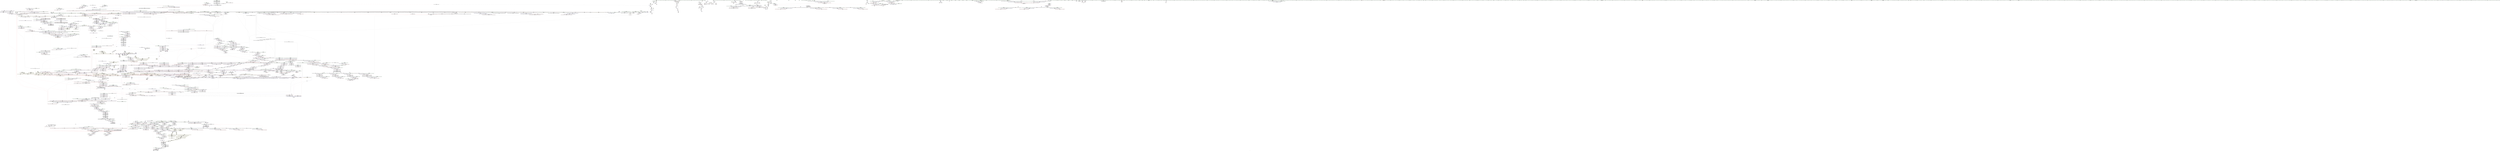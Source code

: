 digraph "SVFG" {
	label="SVFG";

	Node0x55575c09a500 [shape=record,color=grey,label="{NodeID: 0\nNullPtr}"];
	Node0x55575c09a500 -> Node0x55575c757820[style=solid];
	Node0x55575c09a500 -> Node0x55575c757920[style=solid];
	Node0x55575c09a500 -> Node0x55575c7579f0[style=solid];
	Node0x55575c09a500 -> Node0x55575c757ac0[style=solid];
	Node0x55575c09a500 -> Node0x55575c757b90[style=solid];
	Node0x55575c09a500 -> Node0x55575c757c60[style=solid];
	Node0x55575c09a500 -> Node0x55575c757d30[style=solid];
	Node0x55575c09a500 -> Node0x55575c757e00[style=solid];
	Node0x55575c09a500 -> Node0x55575c757ed0[style=solid];
	Node0x55575c09a500 -> Node0x55575c757fa0[style=solid];
	Node0x55575c09a500 -> Node0x55575c758070[style=solid];
	Node0x55575c09a500 -> Node0x55575c758140[style=solid];
	Node0x55575c09a500 -> Node0x55575c758210[style=solid];
	Node0x55575c09a500 -> Node0x55575c7582e0[style=solid];
	Node0x55575c09a500 -> Node0x55575c7583b0[style=solid];
	Node0x55575c09a500 -> Node0x55575c758480[style=solid];
	Node0x55575c09a500 -> Node0x55575c758550[style=solid];
	Node0x55575c09a500 -> Node0x55575c758620[style=solid];
	Node0x55575c09a500 -> Node0x55575c7586f0[style=solid];
	Node0x55575c09a500 -> Node0x55575c7587c0[style=solid];
	Node0x55575c09a500 -> Node0x55575c758890[style=solid];
	Node0x55575c09a500 -> Node0x55575c758960[style=solid];
	Node0x55575c09a500 -> Node0x55575c758a30[style=solid];
	Node0x55575c09a500 -> Node0x55575c758b00[style=solid];
	Node0x55575c09a500 -> Node0x55575c758bd0[style=solid];
	Node0x55575c09a500 -> Node0x55575c758ca0[style=solid];
	Node0x55575c09a500 -> Node0x55575c758d70[style=solid];
	Node0x55575c09a500 -> Node0x55575c758e40[style=solid];
	Node0x55575c09a500 -> Node0x55575c758f10[style=solid];
	Node0x55575c09a500 -> Node0x55575c758fe0[style=solid];
	Node0x55575c09a500 -> Node0x55575c7590b0[style=solid];
	Node0x55575c09a500 -> Node0x55575c759180[style=solid];
	Node0x55575c09a500 -> Node0x55575c759250[style=solid];
	Node0x55575c09a500 -> Node0x55575c759320[style=solid];
	Node0x55575c09a500 -> Node0x55575c7593f0[style=solid];
	Node0x55575c09a500 -> Node0x55575c7594c0[style=solid];
	Node0x55575c09a500 -> Node0x55575c759590[style=solid];
	Node0x55575c09a500 -> Node0x55575c759660[style=solid];
	Node0x55575c09a500 -> Node0x55575c759730[style=solid];
	Node0x55575c09a500 -> Node0x55575c759800[style=solid];
	Node0x55575c09a500 -> Node0x55575c7598d0[style=solid];
	Node0x55575c09a500 -> Node0x55575c7599a0[style=solid];
	Node0x55575c09a500 -> Node0x55575c76a130[style=solid];
	Node0x55575c09a500 -> Node0x55575c76a200[style=solid];
	Node0x55575c09a500 -> Node0x55575c76a2d0[style=solid];
	Node0x55575c09a500 -> Node0x55575c76a3a0[style=solid];
	Node0x55575c09a500 -> Node0x55575c76a470[style=solid];
	Node0x55575c09a500 -> Node0x55575c76a540[style=solid];
	Node0x55575c09a500 -> Node0x55575c76a610[style=solid];
	Node0x55575c09a500 -> Node0x55575c76a6e0[style=solid];
	Node0x55575c09a500 -> Node0x55575c76a7b0[style=solid];
	Node0x55575c09a500 -> Node0x55575c76a880[style=solid];
	Node0x55575c09a500 -> Node0x55575c76a950[style=solid];
	Node0x55575c09a500 -> Node0x55575c76aa20[style=solid];
	Node0x55575c09a500 -> Node0x55575c7960f0[style=solid];
	Node0x55575c09a500 -> Node0x55575c798f70[style=solid];
	Node0x55575c09a500 -> Node0x55575c79e660[style=solid];
	Node0x55575c09a500 -> Node0x55575c79e9a0[style=solid];
	Node0x55575c09a500 -> Node0x55575c79ece0[style=solid];
	Node0x55575c09a500 -> Node0x55575c79edb0[style=solid];
	Node0x55575c09a500 -> Node0x55575c79f020[style=solid];
	Node0x55575c09a500 -> Node0x55575c7a29d0[style=solid];
	Node0x55575c09a500 -> Node0x55575c7d9f50[style=solid];
	Node0x55575c09a500 -> Node0x55575c7dacd0[style=solid];
	Node0x55575c09a500 -> Node0x55575c7dafd0[style=solid];
	Node0x55575c09a500 -> Node0x55575c7db150[style=solid];
	Node0x55575c09a500 -> Node0x55575c7db5d0[style=solid];
	Node0x55575c09a500 -> Node0x55575c7db8d0[style=solid];
	Node0x55575c09a500 -> Node0x55575c7dbed0[style=solid];
	Node0x55575c09a500:s64 -> Node0x55575c911920[style=solid,color=red];
	Node0x55575c758bd0 [shape=record,color=black,label="{NodeID: 443\n1246\<--3\n\<--dummyVal\n_ZNSt8_Rb_treeINSt7__cxx1112basic_stringIcSt11char_traitsIcESaIcEEESt4pairIKS5_iESt10_Select1stIS8_ESt4lessIS5_ESaIS8_EE22_M_emplace_hint_uniqueIJRKSt21piecewise_construct_tSt5tupleIJRS7_EESJ_IJEEEEESt17_Rb_tree_iteratorIS8_ESt23_Rb_tree_const_iteratorIS8_EDpOT_\n}"];
	Node0x55575c7680f0 [shape=record,color=red,label="{NodeID: 886\n427\<--264\n\<--ans\nmain\n}"];
	Node0x55575c7680f0 -> Node0x55575c7d9350[style=solid];
	Node0x55575c918900 [shape=record,color=black,label="{NodeID: 3543\n1820 = PHI(1238, )\n2nd arg _ZNSt8_Rb_treeINSt7__cxx1112basic_stringIcSt11char_traitsIcESaIcEEESt4pairIKS5_iESt10_Select1stIS8_ESt4lessIS5_ESaIS8_EE14_M_insert_nodeEPSt18_Rb_tree_node_baseSG_PSt13_Rb_tree_nodeIS8_E }"];
	Node0x55575c918900 -> Node0x55575c79f290[style=solid];
	Node0x55575c79e3f0 [shape=record,color=blue,label="{NodeID: 1329\n1619\<--1612\nthis.addr\<--this\n_ZNSt8_Rb_treeINSt7__cxx1112basic_stringIcSt11char_traitsIcESaIcEEESt4pairIKS5_iESt10_Select1stIS8_ESt4lessIS5_ESaIS8_EE29_M_get_insert_hint_unique_posESt23_Rb_tree_const_iteratorIS8_ERS7_\n}"];
	Node0x55575c79e3f0 -> Node0x55575c78f2e0[style=dashed];
	Node0x55575c750e60 [shape=record,color=green,label="{NodeID: 222\n1217\<--1218\n_ZNSt8_Rb_treeINSt7__cxx1112basic_stringIcSt11char_traitsIcESaIcEEESt4pairIKS5_iESt10_Select1stIS8_ESt4lessIS5_ESaIS8_EE6_S_keyEPKSt13_Rb_tree_nodeIS8_E\<--_ZNSt8_Rb_treeINSt7__cxx1112basic_stringIcSt11char_traitsIcESaIcEEESt4pairIKS5_iESt10_Select1stIS8_ESt4lessIS5_ESaIS8_EE6_S_keyEPKSt13_Rb_tree_nodeIS8_E_field_insensitive\n}"];
	Node0x55575c774750 [shape=record,color=purple,label="{NodeID: 665\n449\<--34\n\<--.str.8\nmain\n}"];
	Node0x55575c9087e0 [shape=record,color=black,label="{NodeID: 3322\n1770 = PHI(2306, )\n|{<s0>161}}"];
	Node0x55575c9087e0:s0 -> Node0x55575c90dd30[style=solid,color=red];
	Node0x55575c7d8a50 [shape=record,color=grey,label="{NodeID: 2215\n162 = Binary(161, 163, )\n}"];
	Node0x55575c7d8a50 -> Node0x55575c796d50[style=solid];
	Node0x55575c792fd0 [shape=record,color=red,label="{NodeID: 1108\n2263\<--2260\n\<--__t.addr\n_ZSt12__get_helperILm0ERKNSt7__cxx1112basic_stringIcSt11char_traitsIcESaIcEEEJEERT0_RSt11_Tuple_implIXT_EJS8_DpT1_EE\n|{<s0>213}}"];
	Node0x55575c792fd0:s0 -> Node0x55575c911080[style=solid,color=red];
	Node0x55575c09a470 [shape=record,color=green,label="{NodeID: 1\n7\<--1\n__dso_handle\<--dummyObj\nGlob }"];
	Node0x55575c758ca0 [shape=record,color=black,label="{NodeID: 444\n1247\<--3\n\<--dummyVal\n_ZNSt8_Rb_treeINSt7__cxx1112basic_stringIcSt11char_traitsIcESaIcEEESt4pairIKS5_iESt10_Select1stIS8_ESt4lessIS5_ESaIS8_EE22_M_emplace_hint_uniqueIJRKSt21piecewise_construct_tSt5tupleIJRS7_EESJ_IJEEEEESt17_Rb_tree_iteratorIS8_ESt23_Rb_tree_const_iteratorIS8_EDpOT_\n}"];
	Node0x55575c758ca0 -> Node0x55575c79c100[style=solid];
	Node0x55575c7681c0 [shape=record,color=red,label="{NodeID: 887\n451\<--264\n\<--ans\nmain\n}"];
	Node0x55575c918a10 [shape=record,color=black,label="{NodeID: 3544\n1821 = PHI(1239, )\n3rd arg _ZNSt8_Rb_treeINSt7__cxx1112basic_stringIcSt11char_traitsIcESaIcEEESt4pairIKS5_iESt10_Select1stIS8_ESt4lessIS5_ESaIS8_EE14_M_insert_nodeEPSt18_Rb_tree_node_baseSG_PSt13_Rb_tree_nodeIS8_E }"];
	Node0x55575c918a10 -> Node0x55575c79f360[style=solid];
	Node0x55575c79e4c0 [shape=record,color=blue,label="{NodeID: 1330\n1621\<--1614\n__k.addr\<--__k\n_ZNSt8_Rb_treeINSt7__cxx1112basic_stringIcSt11char_traitsIcESaIcEEESt4pairIKS5_iESt10_Select1stIS8_ESt4lessIS5_ESaIS8_EE29_M_get_insert_hint_unique_posESt23_Rb_tree_const_iteratorIS8_ERS7_\n}"];
	Node0x55575c79e4c0 -> Node0x55575c78f3b0[style=dashed];
	Node0x55575c79e4c0 -> Node0x55575c78f480[style=dashed];
	Node0x55575c79e4c0 -> Node0x55575c78f550[style=dashed];
	Node0x55575c79e4c0 -> Node0x55575c78f620[style=dashed];
	Node0x55575c79e4c0 -> Node0x55575c78f6f0[style=dashed];
	Node0x55575c79e4c0 -> Node0x55575c78f7c0[style=dashed];
	Node0x55575c79e4c0 -> Node0x55575c78f890[style=dashed];
	Node0x55575c79e4c0 -> Node0x55575c78f960[style=dashed];
	Node0x55575c750f60 [shape=record,color=green,label="{NodeID: 223\n1222\<--1223\n_ZNSt8_Rb_treeINSt7__cxx1112basic_stringIcSt11char_traitsIcESaIcEEESt4pairIKS5_iESt10_Select1stIS8_ESt4lessIS5_ESaIS8_EE29_M_get_insert_hint_unique_posESt23_Rb_tree_const_iteratorIS8_ERS7_\<--_ZNSt8_Rb_treeINSt7__cxx1112basic_stringIcSt11char_traitsIcESaIcEEESt4pairIKS5_iESt10_Select1stIS8_ESt4lessIS5_ESaIS8_EE29_M_get_insert_hint_unique_posESt23_Rb_tree_const_iteratorIS8_ERS7__field_insensitive\n}"];
	Node0x55575c774820 [shape=record,color=purple,label="{NodeID: 666\n2634\<--37\nllvm.global_ctors_0\<--llvm.global_ctors\nGlob }"];
	Node0x55575c774820 -> Node0x55575c795ef0[style=solid];
	Node0x55575c9088b0 [shape=record,color=black,label="{NodeID: 3323\n1777 = PHI(2495, )\n}"];
	Node0x55575c9088b0 -> Node0x55575c763220[style=solid];
	Node0x55575c7d8bd0 [shape=record,color=grey,label="{NodeID: 2216\n86 = Binary(84, 85, )\n}"];
	Node0x55575c7d8bd0 -> Node0x55575c7da3d0[style=solid];
	Node0x55575c7930a0 [shape=record,color=red,label="{NodeID: 1109\n2273\<--2270\nthis1\<--this.addr\n_ZNKSt23_Rb_tree_const_iteratorISt4pairIKNSt7__cxx1112basic_stringIcSt11char_traitsIcESaIcEEEiEE13_M_const_castEv\n}"];
	Node0x55575c7930a0 -> Node0x55575c764260[style=solid];
	Node0x55575c727f60 [shape=record,color=green,label="{NodeID: 2\n18\<--1\n.str\<--dummyObj\nGlob }"];
	Node0x55575c758d70 [shape=record,color=black,label="{NodeID: 445\n1249\<--3\n\<--dummyVal\n_ZNSt8_Rb_treeINSt7__cxx1112basic_stringIcSt11char_traitsIcESaIcEEESt4pairIKS5_iESt10_Select1stIS8_ESt4lessIS5_ESaIS8_EE22_M_emplace_hint_uniqueIJRKSt21piecewise_construct_tSt5tupleIJRS7_EESJ_IJEEEEESt17_Rb_tree_iteratorIS8_ESt23_Rb_tree_const_iteratorIS8_EDpOT_\n}"];
	Node0x55575c758d70 -> Node0x55575c79c1d0[style=solid];
	Node0x55575c768290 [shape=record,color=red,label="{NodeID: 888\n319\<--266\n\<--i\nmain\n}"];
	Node0x55575c768290 -> Node0x55575c7dbbd0[style=solid];
	Node0x55575c918b20 [shape=record,color=black,label="{NodeID: 3545\n2443 = PHI(1643, 1643, 1643, )\n0th arg _ZNSt8_Rb_treeINSt7__cxx1112basic_stringIcSt11char_traitsIcESaIcEEESt4pairIKS5_iESt10_Select1stIS8_ESt4lessIS5_ESaIS8_EE11_M_leftmostEv }"];
	Node0x55575c918b20 -> Node0x55575c7a2aa0[style=solid];
	Node0x55575c79e590 [shape=record,color=blue,label="{NodeID: 1331\n1647\<--1644\ncoerce.dive2\<--call\n_ZNSt8_Rb_treeINSt7__cxx1112basic_stringIcSt11char_traitsIcESaIcEEESt4pairIKS5_iESt10_Select1stIS8_ESt4lessIS5_ESaIS8_EE29_M_get_insert_hint_unique_posESt23_Rb_tree_const_iteratorIS8_ERS7_\n|{|<s8>154|<s9>166|<s10>169}}"];
	Node0x55575c79e590 -> Node0x55575c78fa30[style=dashed];
	Node0x55575c79e590 -> Node0x55575c78fbd0[style=dashed];
	Node0x55575c79e590 -> Node0x55575c78fca0[style=dashed];
	Node0x55575c79e590 -> Node0x55575c78ffe0[style=dashed];
	Node0x55575c79e590 -> Node0x55575c7900b0[style=dashed];
	Node0x55575c79e590 -> Node0x55575c790320[style=dashed];
	Node0x55575c79e590 -> Node0x55575c795d50[style=dashed];
	Node0x55575c79e590 -> Node0x55575c795e20[style=dashed];
	Node0x55575c79e590:s8 -> Node0x55575c85af10[style=dashed,color=red];
	Node0x55575c79e590:s9 -> Node0x55575c82cdf0[style=dashed,color=red];
	Node0x55575c79e590:s10 -> Node0x55575c85f370[style=dashed,color=red];
	Node0x55575c751060 [shape=record,color=green,label="{NodeID: 224\n1241\<--1242\n_ZNSt8_Rb_treeINSt7__cxx1112basic_stringIcSt11char_traitsIcESaIcEEESt4pairIKS5_iESt10_Select1stIS8_ESt4lessIS5_ESaIS8_EE14_M_insert_nodeEPSt18_Rb_tree_node_baseSG_PSt13_Rb_tree_nodeIS8_E\<--_ZNSt8_Rb_treeINSt7__cxx1112basic_stringIcSt11char_traitsIcESaIcEEESt4pairIKS5_iESt10_Select1stIS8_ESt4lessIS5_ESaIS8_EE14_M_insert_nodeEPSt18_Rb_tree_node_baseSG_PSt13_Rb_tree_nodeIS8_E_field_insensitive\n}"];
	Node0x55575c774920 [shape=record,color=purple,label="{NodeID: 667\n2635\<--37\nllvm.global_ctors_1\<--llvm.global_ctors\nGlob }"];
	Node0x55575c774920 -> Node0x55575c795ff0[style=solid];
	Node0x55575c908980 [shape=record,color=black,label="{NodeID: 3324\n1782 = PHI(2293, )\n|{<s0>164}}"];
	Node0x55575c908980:s0 -> Node0x55575c914e50[style=solid,color=red];
	Node0x55575c7d8d50 [shape=record,color=grey,label="{NodeID: 2217\n461 = Binary(460, 302, )\n}"];
	Node0x55575c7d8d50 -> Node0x55575c798270[style=solid];
	Node0x55575c793170 [shape=record,color=red,label="{NodeID: 1110\n2275\<--2274\n\<--_M_node\n_ZNKSt23_Rb_tree_const_iteratorISt4pairIKNSt7__cxx1112basic_stringIcSt11char_traitsIcESaIcEEEiEE13_M_const_castEv\n|{<s0>214}}"];
	Node0x55575c793170:s0 -> Node0x55575c917940[style=solid,color=red];
	Node0x55575c714380 [shape=record,color=green,label="{NodeID: 3\n20\<--1\n.str.3\<--dummyObj\nGlob }"];
	Node0x55575c758e40 [shape=record,color=black,label="{NodeID: 446\n1267\<--3\n\<--dummyVal\n_ZNSt8_Rb_treeINSt7__cxx1112basic_stringIcSt11char_traitsIcESaIcEEESt4pairIKS5_iESt10_Select1stIS8_ESt4lessIS5_ESaIS8_EE22_M_emplace_hint_uniqueIJRKSt21piecewise_construct_tSt5tupleIJRS7_EESJ_IJEEEEESt17_Rb_tree_iteratorIS8_ESt23_Rb_tree_const_iteratorIS8_EDpOT_\n}"];
	Node0x55575c768360 [shape=record,color=red,label="{NodeID: 889\n323\<--266\n\<--i\nmain\n}"];
	Node0x55575c768360 -> Node0x55575c76b1d0[style=solid];
	Node0x55575c918ce0 [shape=record,color=black,label="{NodeID: 3546\n2535 = PHI(2300, )\n0th arg _ZNSt8_Rb_treeINSt7__cxx1112basic_stringIcSt11char_traitsIcESaIcEEESt4pairIKS5_iESt10_Select1stIS8_ESt4lessIS5_ESaIS8_EE8_S_valueEPKSt18_Rb_tree_node_base }"];
	Node0x55575c918ce0 -> Node0x55575c7a36d0[style=solid];
	Node0x55575c79e660 [shape=record,color=blue, style = dotted,label="{NodeID: 1332\n1625\<--3\nref.tmp\<--dummyVal\n_ZNSt8_Rb_treeINSt7__cxx1112basic_stringIcSt11char_traitsIcESaIcEEESt4pairIKS5_iESt10_Select1stIS8_ESt4lessIS5_ESaIS8_EE29_M_get_insert_hint_unique_posESt23_Rb_tree_const_iteratorIS8_ERS7_\n|{|<s1>140}}"];
	Node0x55575c79e660 -> Node0x55575c835ad0[style=dashed];
	Node0x55575c79e660:s1 -> Node0x55575c82cd10[style=dashed,color=red];
	Node0x55575c751160 [shape=record,color=green,label="{NodeID: 225\n1257\<--1258\n__cxa_rethrow\<--__cxa_rethrow_field_insensitive\n}"];
	Node0x55575c774a20 [shape=record,color=purple,label="{NodeID: 668\n2636\<--37\nllvm.global_ctors_2\<--llvm.global_ctors\nGlob }"];
	Node0x55575c774a20 -> Node0x55575c7960f0[style=solid];
	Node0x55575c908a50 [shape=record,color=black,label="{NodeID: 3325\n1783 = PHI(1126, )\n}"];
	Node0x55575c7d8ed0 [shape=record,color=grey,label="{NodeID: 2218\n95 = Binary(93, 94, )\n|{<s0>3}}"];
	Node0x55575c7d8ed0:s0 -> Node0x55575c915a30[style=solid,color=red];
	Node0x55575c793240 [shape=record,color=red,label="{NodeID: 1111\n2278\<--2277\n\<--coerce.dive\n_ZNKSt23_Rb_tree_const_iteratorISt4pairIKNSt7__cxx1112basic_stringIcSt11char_traitsIcESaIcEEEiEE13_M_const_castEv\n}"];
	Node0x55575c793240 -> Node0x55575c771830[style=solid];
	Node0x55575c7146c0 [shape=record,color=green,label="{NodeID: 4\n22\<--1\nstdin\<--dummyObj\nGlob }"];
	Node0x55575c758f10 [shape=record,color=black,label="{NodeID: 447\n1268\<--3\n\<--dummyVal\n_ZNSt8_Rb_treeINSt7__cxx1112basic_stringIcSt11char_traitsIcESaIcEEESt4pairIKS5_iESt10_Select1stIS8_ESt4lessIS5_ESaIS8_EE22_M_emplace_hint_uniqueIJRKSt21piecewise_construct_tSt5tupleIJRS7_EESJ_IJEEEEESt17_Rb_tree_iteratorIS8_ESt23_Rb_tree_const_iteratorIS8_EDpOT_\n}"];
	Node0x55575c758f10 -> Node0x55575c79c2a0[style=solid];
	Node0x55575c768430 [shape=record,color=red,label="{NodeID: 890\n329\<--266\n\<--i\nmain\n}"];
	Node0x55575c768430 -> Node0x55575c76b2a0[style=solid];
	Node0x55575c918df0 [shape=record,color=black,label="{NodeID: 3547\n2173 = PHI(2158, 2234, )\n0th arg _ZSt7forwardIRKNSt7__cxx1112basic_stringIcSt11char_traitsIcESaIcEEEEOT_RNSt16remove_referenceIS8_E4typeE }"];
	Node0x55575c918df0 -> Node0x55575c7a1170[style=solid];
	Node0x55575c79e730 [shape=record,color=blue,label="{NodeID: 1333\n1683\<--1684\n\<--\n_ZNSt8_Rb_treeINSt7__cxx1112basic_stringIcSt11char_traitsIcESaIcEEESt4pairIKS5_iESt10_Select1stIS8_ESt4lessIS5_ESaIS8_EE29_M_get_insert_hint_unique_posESt23_Rb_tree_const_iteratorIS8_ERS7_\n}"];
	Node0x55575c79e730 -> Node0x55575c8373d0[style=dashed];
	Node0x55575c751260 [shape=record,color=green,label="{NodeID: 226\n1264\<--1265\n_ZNSt17_Rb_tree_iteratorISt4pairIKNSt7__cxx1112basic_stringIcSt11char_traitsIcESaIcEEEiEEC2EPSt18_Rb_tree_node_base\<--_ZNSt17_Rb_tree_iteratorISt4pairIKNSt7__cxx1112basic_stringIcSt11char_traitsIcESaIcEEEiEEC2EPSt18_Rb_tree_node_base_field_insensitive\n}"];
	Node0x55575c774b20 [shape=record,color=purple,label="{NodeID: 669\n195\<--194\n_M_t\<--this1\n_ZNSt3mapINSt7__cxx1112basic_stringIcSt11char_traitsIcESaIcEEEiSt4lessIS5_ESaISt4pairIKS5_iEEEC2Ev\n|{<s0>6}}"];
	Node0x55575c774b20:s0 -> Node0x55575c90f970[style=solid,color=red];
	Node0x55575c908b20 [shape=record,color=black,label="{NodeID: 3326\n1787 = PHI(811, )\n}"];
	Node0x55575c908b20 -> Node0x55575c7dacd0[style=solid];
	Node0x55575c7d9050 [shape=record,color=grey,label="{NodeID: 2219\n369 = Binary(366, 115, )\n}"];
	Node0x55575c7d9050 -> Node0x55575c7da9d0[style=solid];
	Node0x55575c793310 [shape=record,color=red,label="{NodeID: 1112\n2285\<--2282\nthis1\<--this.addr\n_ZNKSt8_Rb_treeINSt7__cxx1112basic_stringIcSt11char_traitsIcESaIcEEESt4pairIKS5_iESt10_Select1stIS8_ESt4lessIS5_ESaIS8_EE4sizeEv\n}"];
	Node0x55575c793310 -> Node0x55575c764330[style=solid];
	Node0x55575c714780 [shape=record,color=green,label="{NodeID: 5\n23\<--1\n.str.4\<--dummyObj\nGlob }"];
	Node0x55575c758fe0 [shape=record,color=black,label="{NodeID: 448\n1270\<--3\n\<--dummyVal\n_ZNSt8_Rb_treeINSt7__cxx1112basic_stringIcSt11char_traitsIcESaIcEEESt4pairIKS5_iESt10_Select1stIS8_ESt4lessIS5_ESaIS8_EE22_M_emplace_hint_uniqueIJRKSt21piecewise_construct_tSt5tupleIJRS7_EESJ_IJEEEEESt17_Rb_tree_iteratorIS8_ESt23_Rb_tree_const_iteratorIS8_EDpOT_\n}"];
	Node0x55575c758fe0 -> Node0x55575c79c370[style=solid];
	Node0x55575c768500 [shape=record,color=red,label="{NodeID: 891\n337\<--266\n\<--i\nmain\n}"];
	Node0x55575c768500 -> Node0x55575c7d9950[style=solid];
	Node0x55575c918f40 [shape=record,color=black,label="{NodeID: 3548\n2347 = PHI(1643, 1643, 1643, )\n0th arg _ZNSt8_Rb_treeINSt7__cxx1112basic_stringIcSt11char_traitsIcESaIcEEESt4pairIKS5_iESt10_Select1stIS8_ESt4lessIS5_ESaIS8_EE24_M_get_insert_unique_posERS7_ }"];
	Node0x55575c918f40 -> Node0x55575c7a2280[style=solid];
	Node0x55575c852070 [shape=record,color=yellow,style=double,label="{NodeID: 2441\n108V_1 = ENCHI(MR_108V_0)\npts\{5130000 \}\nFun[_ZNSt8_Rb_treeINSt7__cxx1112basic_stringIcSt11char_traitsIcESaIcEEESt4pairIKS5_iESt10_Select1stIS8_ESt4lessIS5_ESaIS8_EE14_M_create_nodeIJRKSt21piecewise_construct_tSt5tupleIJRS7_EESJ_IJEEEEEPSt13_Rb_tree_nodeIS8_EDpOT_]|{<s0>132}}"];
	Node0x55575c852070:s0 -> Node0x55575c855ec0[style=dashed,color=red];
	Node0x55575c79e800 [shape=record,color=blue,label="{NodeID: 1334\n1686\<--1687\n\<--\n_ZNSt8_Rb_treeINSt7__cxx1112basic_stringIcSt11char_traitsIcESaIcEEESt4pairIKS5_iESt10_Select1stIS8_ESt4lessIS5_ESaIS8_EE29_M_get_insert_hint_unique_posESt23_Rb_tree_const_iteratorIS8_ERS7_\n}"];
	Node0x55575c79e800 -> Node0x55575c8378d0[style=dashed];
	Node0x55575c751360 [shape=record,color=green,label="{NodeID: 227\n1273\<--1274\n__cxa_end_catch\<--__cxa_end_catch_field_insensitive\n}"];
	Node0x55575c774bf0 [shape=record,color=purple,label="{NodeID: 670\n207\<--206\n_M_t\<--this1\n_ZNSt3mapINSt7__cxx1112basic_stringIcSt11char_traitsIcESaIcEEEiSt4lessIS5_ESaISt4pairIKS5_iEEED2Ev\n|{<s0>7}}"];
	Node0x55575c774bf0:s0 -> Node0x55575c90e7d0[style=solid,color=red];
	Node0x55575c908bf0 [shape=record,color=black,label="{NodeID: 3327\n1799 = PHI(2346, )\n}"];
	Node0x55575c7d91d0 [shape=record,color=grey,label="{NodeID: 2220\n438 = Binary(437, 302, )\n}"];
	Node0x55575c7d91d0 -> Node0x55575c7981a0[style=solid];
	Node0x55575c7933e0 [shape=record,color=red,label="{NodeID: 1113\n2291\<--2290\n\<--_M_node_count\n_ZNKSt8_Rb_treeINSt7__cxx1112basic_stringIcSt11char_traitsIcESaIcEEESt4pairIKS5_iESt10_Select1stIS8_ESt4lessIS5_ESaIS8_EE4sizeEv\n}"];
	Node0x55575c7933e0 -> Node0x55575c771aa0[style=solid];
	Node0x55575c714840 [shape=record,color=green,label="{NodeID: 6\n25\<--1\n.str.5\<--dummyObj\nGlob }"];
	Node0x55575c7590b0 [shape=record,color=black,label="{NodeID: 449\n1285\<--3\nlpad.val\<--dummyVal\n_ZNSt8_Rb_treeINSt7__cxx1112basic_stringIcSt11char_traitsIcESaIcEEESt4pairIKS5_iESt10_Select1stIS8_ESt4lessIS5_ESaIS8_EE22_M_emplace_hint_uniqueIJRKSt21piecewise_construct_tSt5tupleIJRS7_EESJ_IJEEEEESt17_Rb_tree_iteratorIS8_ESt23_Rb_tree_const_iteratorIS8_EDpOT_\n}"];
	Node0x55575c7685d0 [shape=record,color=red,label="{NodeID: 892\n343\<--268\n\<--i13\nmain\n}"];
	Node0x55575c7685d0 -> Node0x55575c7dbd50[style=solid];
	Node0x55575c919160 [shape=record,color=black,label="{NodeID: 3549\n2348 = PHI(1678, 1741, 1798, )\n1st arg _ZNSt8_Rb_treeINSt7__cxx1112basic_stringIcSt11char_traitsIcESaIcEEESt4pairIKS5_iESt10_Select1stIS8_ESt4lessIS5_ESaIS8_EE24_M_get_insert_unique_posERS7_ }"];
	Node0x55575c919160 -> Node0x55575c7a2350[style=solid];
	Node0x55575c852150 [shape=record,color=yellow,style=double,label="{NodeID: 2442\n142V_1 = ENCHI(MR_142V_0)\npts\{140002 20160008 \}\nFun[_ZNSt8_Rb_treeINSt7__cxx1112basic_stringIcSt11char_traitsIcESaIcEEESt4pairIKS5_iESt10_Select1stIS8_ESt4lessIS5_ESaIS8_EE14_M_create_nodeIJRKSt21piecewise_construct_tSt5tupleIJRS7_EESJ_IJEEEEEPSt13_Rb_tree_nodeIS8_EDpOT_]|{<s0>132}}"];
	Node0x55575c852150:s0 -> Node0x55575c855fa0[style=dashed,color=red];
	Node0x55575c79e8d0 [shape=record,color=blue, style = dotted,label="{NodeID: 1335\n2643\<--2645\noffset_0\<--dummyVal\n_ZNSt8_Rb_treeINSt7__cxx1112basic_stringIcSt11char_traitsIcESaIcEEESt4pairIKS5_iESt10_Select1stIS8_ESt4lessIS5_ESaIS8_EE29_M_get_insert_hint_unique_posESt23_Rb_tree_const_iteratorIS8_ERS7_\n|{|<s1>149|<s2>149}}"];
	Node0x55575c79e8d0 -> Node0x55575c837dd0[style=dashed];
	Node0x55575c79e8d0:s1 -> Node0x55575c794aa0[style=dashed,color=red];
	Node0x55575c79e8d0:s2 -> Node0x55575c7a3050[style=dashed,color=red];
	Node0x55575c759a80 [shape=record,color=green,label="{NodeID: 228\n1277\<--1278\nllvm.trap\<--llvm.trap_field_insensitive\n}"];
	Node0x55575c774cc0 [shape=record,color=purple,label="{NodeID: 671\n218\<--217\narrayctor.next\<--arrayctor.cur\n__cxx_global_var_init.2\n}"];
	Node0x55575c774cc0 -> Node0x55575b0cfdb0[style=solid];
	Node0x55575c774cc0 -> Node0x55575c7da550[style=solid];
	Node0x55575c908cc0 [shape=record,color=black,label="{NodeID: 3328\n1843 = PHI(1407, )\n}"];
	Node0x55575c908cc0 -> Node0x55575c7db2d0[style=solid];
	Node0x55575c7d9350 [shape=record,color=grey,label="{NodeID: 2221\n428 = Binary(427, 426, )\n}"];
	Node0x55575c7d9350 -> Node0x55575c798000[style=solid];
	Node0x55575c7934b0 [shape=record,color=red,label="{NodeID: 1114\n2300\<--2295\n\<--__x.addr\n_ZNSt8_Rb_treeINSt7__cxx1112basic_stringIcSt11char_traitsIcESaIcEEESt4pairIKS5_iESt10_Select1stIS8_ESt4lessIS5_ESaIS8_EE6_S_keyEPKSt18_Rb_tree_node_base\n|{<s0>215}}"];
	Node0x55575c7934b0:s0 -> Node0x55575c918ce0[style=solid,color=red];
	Node0x55575c7150b0 [shape=record,color=green,label="{NodeID: 7\n27\<--1\nstdout\<--dummyObj\nGlob }"];
	Node0x55575c759180 [shape=record,color=black,label="{NodeID: 450\n1286\<--3\nlpad.val22\<--dummyVal\n_ZNSt8_Rb_treeINSt7__cxx1112basic_stringIcSt11char_traitsIcESaIcEEESt4pairIKS5_iESt10_Select1stIS8_ESt4lessIS5_ESaIS8_EE22_M_emplace_hint_uniqueIJRKSt21piecewise_construct_tSt5tupleIJRS7_EESJ_IJEEEEESt17_Rb_tree_iteratorIS8_ESt23_Rb_tree_const_iteratorIS8_EDpOT_\n}"];
	Node0x55575c7686a0 [shape=record,color=red,label="{NodeID: 893\n363\<--268\n\<--i13\nmain\n}"];
	Node0x55575c7686a0 -> Node0x55575c76b440[style=solid];
	Node0x55575c919320 [shape=record,color=black,label="{NodeID: 3550\n2111 = PHI(2084, )\n0th arg _ZNSt5tupleIJRKNSt7__cxx1112basic_stringIcSt11char_traitsIcESaIcEEEEEC2EOS8_ }"];
	Node0x55575c919320 -> Node0x55575c7a0d60[style=solid];
	Node0x55575c79e9a0 [shape=record,color=blue, style = dotted,label="{NodeID: 1336\n1629\<--3\nref.tmp37\<--dummyVal\n_ZNSt8_Rb_treeINSt7__cxx1112basic_stringIcSt11char_traitsIcESaIcEEESt4pairIKS5_iESt10_Select1stIS8_ESt4lessIS5_ESaIS8_EE29_M_get_insert_hint_unique_posESt23_Rb_tree_const_iteratorIS8_ERS7_\n|{|<s1>153}}"];
	Node0x55575c79e9a0 -> Node0x55575c835fd0[style=dashed];
	Node0x55575c79e9a0:s1 -> Node0x55575c82cd10[style=dashed,color=red];
	Node0x55575c759b40 [shape=record,color=green,label="{NodeID: 229\n1297\<--1298\nthis.addr\<--this.addr_field_insensitive\n_ZNSt23_Rb_tree_const_iteratorISt4pairIKNSt7__cxx1112basic_stringIcSt11char_traitsIcESaIcEEEiEEC2ERKSt17_Rb_tree_iteratorIS8_E\n}"];
	Node0x55575c759b40 -> Node0x55575c78d190[style=solid];
	Node0x55575c759b40 -> Node0x55575c79c440[style=solid];
	Node0x55575c774d90 [shape=record,color=purple,label="{NodeID: 672\n241\<--240\narraydestroy.element\<--arraydestroy.elementPast\n__cxx_global_array_dtor\n}"];
	Node0x55575c774d90 -> Node0x55575b0beb40[style=solid];
	Node0x55575c774d90 -> Node0x55575c7da6d0[style=solid];
	Node0x55575c908d90 [shape=record,color=black,label="{NodeID: 3329\n1850 = PHI(1419, )\n|{<s0>173}}"];
	Node0x55575c908d90:s0 -> Node0x55575c914ad0[style=solid,color=red];
	Node0x55575c7d94d0 [shape=record,color=grey,label="{NodeID: 2222\n424 = Binary(422, 423, )\n}"];
	Node0x55575c7d94d0 -> Node0x55575c76b920[style=solid];
	Node0x55575c793580 [shape=record,color=red,label="{NodeID: 1115\n2311\<--2308\nthis1\<--this.addr\n_ZNSt8_Rb_treeINSt7__cxx1112basic_stringIcSt11char_traitsIcESaIcEEESt4pairIKS5_iESt10_Select1stIS8_ESt4lessIS5_ESaIS8_EE12_M_rightmostEv\n}"];
	Node0x55575c793580 -> Node0x55575c7645a0[style=solid];
	Node0x55575c715170 [shape=record,color=green,label="{NodeID: 8\n28\<--1\n_ZSt3cin\<--dummyObj\nGlob }"];
	Node0x55575c759250 [shape=record,color=black,label="{NodeID: 451\n1288\<--3\n\<--dummyVal\n_ZNSt8_Rb_treeINSt7__cxx1112basic_stringIcSt11char_traitsIcESaIcEEESt4pairIKS5_iESt10_Select1stIS8_ESt4lessIS5_ESaIS8_EE22_M_emplace_hint_uniqueIJRKSt21piecewise_construct_tSt5tupleIJRS7_EESJ_IJEEEEESt17_Rb_tree_iteratorIS8_ESt23_Rb_tree_const_iteratorIS8_EDpOT_\n}"];
	Node0x55575c768770 [shape=record,color=red,label="{NodeID: 894\n372\<--268\n\<--i13\nmain\n}"];
	Node0x55575c768770 -> Node0x55575c76b510[style=solid];
	Node0x55575c919430 [shape=record,color=black,label="{NodeID: 3551\n2112 = PHI(2100, )\n1st arg _ZNSt5tupleIJRKNSt7__cxx1112basic_stringIcSt11char_traitsIcESaIcEEEEEC2EOS8_ }"];
	Node0x55575c919430 -> Node0x55575c7a0e30[style=solid];
	Node0x55575c79ea70 [shape=record,color=blue,label="{NodeID: 1337\n1744\<--1745\n\<--\n_ZNSt8_Rb_treeINSt7__cxx1112basic_stringIcSt11char_traitsIcESaIcEEESt4pairIKS5_iESt10_Select1stIS8_ESt4lessIS5_ESaIS8_EE29_M_get_insert_hint_unique_posESt23_Rb_tree_const_iteratorIS8_ERS7_\n}"];
	Node0x55575c79ea70 -> Node0x55575c8373d0[style=dashed];
	Node0x55575c759c10 [shape=record,color=green,label="{NodeID: 230\n1299\<--1300\n__it.addr\<--__it.addr_field_insensitive\n_ZNSt23_Rb_tree_const_iteratorISt4pairIKNSt7__cxx1112basic_stringIcSt11char_traitsIcESaIcEEEiEEC2ERKSt17_Rb_tree_iteratorIS8_E\n}"];
	Node0x55575c759c10 -> Node0x55575c78d260[style=solid];
	Node0x55575c759c10 -> Node0x55575c79c510[style=solid];
	Node0x55575c774e60 [shape=record,color=purple,label="{NodeID: 673\n485\<--484\n_M_t\<--this1\n_ZNSt3mapINSt7__cxx1112basic_stringIcSt11char_traitsIcESaIcEEEiSt4lessIS5_ESaISt4pairIKS5_iEEE5clearEv\n|{<s0>37}}"];
	Node0x55575c774e60:s0 -> Node0x55575c912b50[style=solid,color=red];
	Node0x55575c908e60 [shape=record,color=black,label="{NodeID: 3330\n1852 = PHI(2293, )\n|{<s0>173}}"];
	Node0x55575c908e60:s0 -> Node0x55575c914e50[style=solid,color=red];
	Node0x55575c7d9650 [shape=record,color=grey,label="{NodeID: 2223\n407 = Binary(406, 302, )\n}"];
	Node0x55575c7d9650 -> Node0x55575c797d90[style=solid];
	Node0x55575c793650 [shape=record,color=red,label="{NodeID: 1116\n2332\<--2323\nthis1\<--this.addr\n_ZNSt4pairIPSt18_Rb_tree_node_baseS1_EC2IRS1_Lb1EEERKS1_OT_\n}"];
	Node0x55575c793650 -> Node0x55575c771eb0[style=solid];
	Node0x55575c793650 -> Node0x55575c7648e0[style=solid];
	Node0x55575c793650 -> Node0x55575c7649b0[style=solid];
	Node0x55575c715230 [shape=record,color=green,label="{NodeID: 9\n29\<--1\n.str.6\<--dummyObj\nGlob }"];
	Node0x55575c759320 [shape=record,color=black,label="{NodeID: 452\n1289\<--3\n\<--dummyVal\n_ZNSt8_Rb_treeINSt7__cxx1112basic_stringIcSt11char_traitsIcESaIcEEESt4pairIKS5_iESt10_Select1stIS8_ESt4lessIS5_ESaIS8_EE22_M_emplace_hint_uniqueIJRKSt21piecewise_construct_tSt5tupleIJRS7_EESJ_IJEEEEESt17_Rb_tree_iteratorIS8_ESt23_Rb_tree_const_iteratorIS8_EDpOT_\n|{<s0>110}}"];
	Node0x55575c759320:s0 -> Node0x55575c9167f0[style=solid,color=red];
	Node0x55575c768840 [shape=record,color=red,label="{NodeID: 895\n416\<--268\n\<--i13\nmain\n}"];
	Node0x55575c768840 -> Node0x55575c76b780[style=solid];
	Node0x55575c919540 [shape=record,color=black,label="{NodeID: 3552\n1357 = PHI(1342, )\n0th arg _ZNSt8_Rb_treeINSt7__cxx1112basic_stringIcSt11char_traitsIcESaIcEEESt4pairIKS5_iESt10_Select1stIS8_ESt4lessIS5_ESaIS8_EE14_M_lower_boundEPSt13_Rb_tree_nodeIS8_EPSt18_Rb_tree_node_baseRS7_ }"];
	Node0x55575c919540 -> Node0x55575c79cac0[style=solid];
	Node0x55575c79eb40 [shape=record,color=blue,label="{NodeID: 1338\n1747\<--1748\n\<--\n_ZNSt8_Rb_treeINSt7__cxx1112basic_stringIcSt11char_traitsIcESaIcEEESt4pairIKS5_iESt10_Select1stIS8_ESt4lessIS5_ESaIS8_EE29_M_get_insert_hint_unique_posESt23_Rb_tree_const_iteratorIS8_ERS7_\n}"];
	Node0x55575c79eb40 -> Node0x55575c8378d0[style=dashed];
	Node0x55575c759ce0 [shape=record,color=green,label="{NodeID: 231\n1313\<--1314\nthis.addr\<--this.addr_field_insensitive\n_ZNSt5tupleIJRKNSt7__cxx1112basic_stringIcSt11char_traitsIcESaIcEEEEEC2IvLb1EEES7_\n}"];
	Node0x55575c759ce0 -> Node0x55575c78d400[style=solid];
	Node0x55575c759ce0 -> Node0x55575c79c6b0[style=solid];
	Node0x55575c774f30 [shape=record,color=purple,label="{NodeID: 674\n523\<--500\ncoerce.dive\<--__i\n_ZNSt3mapINSt7__cxx1112basic_stringIcSt11char_traitsIcESaIcEEEiSt4lessIS5_ESaISt4pairIKS5_iEEEixERS9_\n}"];
	Node0x55575c774f30 -> Node0x55575c7985b0[style=solid];
	Node0x55575c908f30 [shape=record,color=black,label="{NodeID: 3331\n1853 = PHI(1126, )\n}"];
	Node0x55575c908f30 -> Node0x55575b0cf2b0[style=solid];
	Node0x55575c7d97d0 [shape=record,color=grey,label="{NodeID: 2224\n1877 = Binary(1876, 115, )\n}"];
	Node0x55575c7d97d0 -> Node0x55575c79f770[style=solid];
	Node0x55575c793720 [shape=record,color=red,label="{NodeID: 1117\n2335\<--2325\n\<--__x.addr\n_ZNSt4pairIPSt18_Rb_tree_node_baseS1_EC2IRS1_Lb1EEERKS1_OT_\n}"];
	Node0x55575c793720 -> Node0x55575c7938c0[style=solid];
	Node0x55575c715330 [shape=record,color=green,label="{NodeID: 10\n31\<--1\n_ZSt4cout\<--dummyObj\nGlob }"];
	Node0x55575c7593f0 [shape=record,color=black,label="{NodeID: 453\n1547\<--3\n\<--dummyVal\n_ZStltIcSt11char_traitsIcESaIcEEbRKNSt7__cxx1112basic_stringIT_T0_T1_EESA_\n}"];
	Node0x55575c768910 [shape=record,color=red,label="{NodeID: 896\n437\<--268\n\<--i13\nmain\n}"];
	Node0x55575c768910 -> Node0x55575c7d91d0[style=solid];
	Node0x55575c919650 [shape=record,color=black,label="{NodeID: 3553\n1358 = PHI(1343, )\n1st arg _ZNSt8_Rb_treeINSt7__cxx1112basic_stringIcSt11char_traitsIcESaIcEEESt4pairIKS5_iESt10_Select1stIS8_ESt4lessIS5_ESaIS8_EE14_M_lower_boundEPSt13_Rb_tree_nodeIS8_EPSt18_Rb_tree_node_baseRS7_ }"];
	Node0x55575c919650 -> Node0x55575c79cb90[style=solid];
	Node0x55575c852560 [shape=record,color=yellow,style=double,label="{NodeID: 2446\n108V_1 = ENCHI(MR_108V_0)\npts\{5130000 \}\nFun[_ZNSt11_Tuple_implILm0EJRKNSt7__cxx1112basic_stringIcSt11char_traitsIcESaIcEEEEEC2ES7_]|{<s0>242}}"];
	Node0x55575c852560:s0 -> Node0x55575c7a14b0[style=dashed,color=red];
	Node0x55575c79ec10 [shape=record,color=blue, style = dotted,label="{NodeID: 1339\n2646\<--2648\noffset_0\<--dummyVal\n_ZNSt8_Rb_treeINSt7__cxx1112basic_stringIcSt11char_traitsIcESaIcEEESt4pairIKS5_iESt10_Select1stIS8_ESt4lessIS5_ESaIS8_EE29_M_get_insert_hint_unique_posESt23_Rb_tree_const_iteratorIS8_ERS7_\n|{|<s1>162|<s2>162}}"];
	Node0x55575c79ec10 -> Node0x55575c8382d0[style=dashed];
	Node0x55575c79ec10:s1 -> Node0x55575c794c40[style=dashed,color=red];
	Node0x55575c79ec10:s2 -> Node0x55575c7a31f0[style=dashed,color=red];
	Node0x55575c759db0 [shape=record,color=green,label="{NodeID: 232\n1315\<--1316\n__elements.addr\<--__elements.addr_field_insensitive\n_ZNSt5tupleIJRKNSt7__cxx1112basic_stringIcSt11char_traitsIcESaIcEEEEEC2IvLb1EEES7_\n}"];
	Node0x55575c759db0 -> Node0x55575c78d4d0[style=solid];
	Node0x55575c759db0 -> Node0x55575c79c780[style=solid];
	Node0x55575c775000 [shape=record,color=purple,label="{NodeID: 675\n528\<--502\ncoerce.dive3\<--ref.tmp\n_ZNSt3mapINSt7__cxx1112basic_stringIcSt11char_traitsIcESaIcEEEiSt4lessIS5_ESaISt4pairIKS5_iEEEixERS9_\n}"];
	Node0x55575c775000 -> Node0x55575c798680[style=solid];
	Node0x55575c909000 [shape=record,color=black,label="{NodeID: 3332\n1894 = PHI(912, )\n|{<s0>177}}"];
	Node0x55575c909000:s0 -> Node0x55575c910ad0[style=solid,color=red];
	Node0x55575c7d9950 [shape=record,color=grey,label="{NodeID: 2225\n338 = Binary(337, 302, )\n}"];
	Node0x55575c7d9950 -> Node0x55575c797640[style=solid];
	Node0x55575c7937f0 [shape=record,color=red,label="{NodeID: 1118\n2339\<--2327\n\<--__y.addr\n_ZNSt4pairIPSt18_Rb_tree_node_baseS1_EC2IRS1_Lb1EEERKS1_OT_\n|{<s0>217}}"];
	Node0x55575c7937f0:s0 -> Node0x55575c916ed0[style=solid,color=red];
	Node0x55575c7494d0 [shape=record,color=green,label="{NodeID: 11\n32\<--1\n.str.7\<--dummyObj\nGlob }"];
	Node0x55575c7594c0 [shape=record,color=black,label="{NodeID: 454\n1548\<--3\n\<--dummyVal\n_ZStltIcSt11char_traitsIcESaIcEEbRKNSt7__cxx1112basic_stringIT_T0_T1_EESA_\n|{<s0>127}}"];
	Node0x55575c7594c0:s0 -> Node0x55575c9167f0[style=solid,color=red];
	Node0x55575c7689e0 [shape=record,color=red,label="{NodeID: 897\n466\<--274\nexn\<--exn.slot\nmain\n}"];
	Node0x55575c919760 [shape=record,color=black,label="{NodeID: 3554\n1359 = PHI(1344, )\n2nd arg _ZNSt8_Rb_treeINSt7__cxx1112basic_stringIcSt11char_traitsIcESaIcEEESt4pairIKS5_iESt10_Select1stIS8_ESt4lessIS5_ESaIS8_EE14_M_lower_boundEPSt13_Rb_tree_nodeIS8_EPSt18_Rb_tree_node_baseRS7_ }"];
	Node0x55575c919760 -> Node0x55575c79cc60[style=solid];
	Node0x55575c79ece0 [shape=record,color=blue, style = dotted,label="{NodeID: 1340\n1633\<--3\nref.tmp55\<--dummyVal\n_ZNSt8_Rb_treeINSt7__cxx1112basic_stringIcSt11char_traitsIcESaIcEEESt4pairIKS5_iESt10_Select1stIS8_ESt4lessIS5_ESaIS8_EE29_M_get_insert_hint_unique_posESt23_Rb_tree_const_iteratorIS8_ERS7_\n|{|<s1>161}}"];
	Node0x55575c79ece0 -> Node0x55575c8364d0[style=dashed];
	Node0x55575c79ece0:s1 -> Node0x55575c82cd10[style=dashed,color=red];
	Node0x55575c759e80 [shape=record,color=green,label="{NodeID: 233\n1323\<--1324\n_ZNSt11_Tuple_implILm0EJRKNSt7__cxx1112basic_stringIcSt11char_traitsIcESaIcEEEEEC2ES7_\<--_ZNSt11_Tuple_implILm0EJRKNSt7__cxx1112basic_stringIcSt11char_traitsIcESaIcEEEEEC2ES7__field_insensitive\n}"];
	Node0x55575c7750d0 [shape=record,color=purple,label="{NodeID: 676\n562\<--508\ncoerce.dive13\<--ref.tmp8\n_ZNSt3mapINSt7__cxx1112basic_stringIcSt11char_traitsIcESaIcEEEiSt4lessIS5_ESaISt4pairIKS5_iEEEixERS9_\n}"];
	Node0x55575c7750d0 -> Node0x55575c798750[style=solid];
	Node0x55575c9090d0 [shape=record,color=black,label="{NodeID: 3333\n767 = PHI(811, )\n|{<s0>64}}"];
	Node0x55575c9090d0:s0 -> Node0x55575c90d5e0[style=solid,color=red];
	Node0x55575c7d9ad0 [shape=record,color=grey,label="{NodeID: 2226\n174 = Binary(173, 163, )\n}"];
	Node0x55575c7d9ad0 -> Node0x55575c796ef0[style=solid];
	Node0x55575c7938c0 [shape=record,color=red,label="{NodeID: 1119\n2336\<--2335\n\<--\n_ZNSt4pairIPSt18_Rb_tree_node_baseS1_EC2IRS1_Lb1EEERKS1_OT_\n}"];
	Node0x55575c7938c0 -> Node0x55575c7a20e0[style=solid];
	Node0x55575c7495d0 [shape=record,color=green,label="{NodeID: 12\n34\<--1\n.str.8\<--dummyObj\nGlob }"];
	Node0x55575c8552f0 [shape=record,color=yellow,style=double,label="{NodeID: 2669\n380V_1 = ENCHI(MR_380V_0)\npts\{1186 \}\nFun[_ZNSt8_Rb_treeINSt7__cxx1112basic_stringIcSt11char_traitsIcESaIcEEESt4pairIKS5_iESt10_Select1stIS8_ESt4lessIS5_ESaIS8_EE22_M_emplace_hint_uniqueIJRKSt21piecewise_construct_tSt5tupleIJRS7_EESJ_IJEEEEESt17_Rb_tree_iteratorIS8_ESt23_Rb_tree_const_iteratorIS8_EDpOT_]}"];
	Node0x55575c8552f0 -> Node0x55575c79c100[style=dashed];
	Node0x55575c759590 [shape=record,color=black,label="{NodeID: 455\n1684\<--3\n\<--dummyVal\n_ZNSt8_Rb_treeINSt7__cxx1112basic_stringIcSt11char_traitsIcESaIcEEESt4pairIKS5_iESt10_Select1stIS8_ESt4lessIS5_ESaIS8_EE29_M_get_insert_hint_unique_posESt23_Rb_tree_const_iteratorIS8_ERS7_\n}"];
	Node0x55575c759590 -> Node0x55575c79e730[style=solid];
	Node0x55575c768ab0 [shape=record,color=red,label="{NodeID: 898\n467\<--276\nsel\<--ehselector.slot\nmain\n}"];
	Node0x55575c919870 [shape=record,color=black,label="{NodeID: 3555\n1360 = PHI(1347, )\n3rd arg _ZNSt8_Rb_treeINSt7__cxx1112basic_stringIcSt11char_traitsIcESaIcEEESt4pairIKS5_iESt10_Select1stIS8_ESt4lessIS5_ESaIS8_EE14_M_lower_boundEPSt13_Rb_tree_nodeIS8_EPSt18_Rb_tree_node_baseRS7_ }"];
	Node0x55575c919870 -> Node0x55575c79cd30[style=solid];
	Node0x55575c79edb0 [shape=record,color=blue, style = dotted,label="{NodeID: 1341\n1635\<--3\nref.tmp69\<--dummyVal\n_ZNSt8_Rb_treeINSt7__cxx1112basic_stringIcSt11char_traitsIcESaIcEEESt4pairIKS5_iESt10_Select1stIS8_ESt4lessIS5_ESaIS8_EE29_M_get_insert_hint_unique_posESt23_Rb_tree_const_iteratorIS8_ERS7_\n|{|<s1>166}}"];
	Node0x55575c79edb0 -> Node0x55575c8369d0[style=dashed];
	Node0x55575c79edb0:s1 -> Node0x55575c82cd10[style=dashed,color=red];
	Node0x55575c759f80 [shape=record,color=green,label="{NodeID: 234\n1334\<--1335\nretval\<--retval_field_insensitive\n_ZNSt8_Rb_treeINSt7__cxx1112basic_stringIcSt11char_traitsIcESaIcEEESt4pairIKS5_iESt10_Select1stIS8_ESt4lessIS5_ESaIS8_EE11lower_boundERS7_\n}"];
	Node0x55575c759f80 -> Node0x55575c778190[style=solid];
	Node0x55575c759f80 -> Node0x55575c778260[style=solid];
	Node0x55575c7751a0 [shape=record,color=purple,label="{NodeID: 677\n557\<--510\ncoerce.dive11\<--agg.tmp\n_ZNSt3mapINSt7__cxx1112basic_stringIcSt11char_traitsIcESaIcEEEiSt4lessIS5_ESaISt4pairIKS5_iEEEixERS9_\n}"];
	Node0x55575c7751a0 -> Node0x55575c769610[style=solid];
	Node0x55575c9091a0 [shape=record,color=black,label="{NodeID: 3334\n773 = PHI(821, )\n}"];
	Node0x55575c9091a0 -> Node0x55575c7996c0[style=solid];
	Node0x55575c7d9c50 [shape=record,color=grey,label="{NodeID: 2227\n121 = Binary(120, 115, )\n}"];
	Node0x55575c7d9c50 -> Node0x55575c7dc350[style=solid];
	Node0x55575c793990 [shape=record,color=red,label="{NodeID: 1120\n2343\<--2340\n\<--call\n_ZNSt4pairIPSt18_Rb_tree_node_baseS1_EC2IRS1_Lb1EEERKS1_OT_\n}"];
	Node0x55575c793990 -> Node0x55575c7a21b0[style=solid];
	Node0x55575c7496d0 [shape=record,color=green,label="{NodeID: 13\n36\<--1\n_ZStL19piecewise_construct\<--dummyObj\nGlob |{<s0>46}}"];
	Node0x55575c7496d0:s0 -> Node0x55575c91b080[style=solid,color=red];
	Node0x55575c8553d0 [shape=record,color=yellow,style=double,label="{NodeID: 2670\n382V_1 = ENCHI(MR_382V_0)\npts\{1188 \}\nFun[_ZNSt8_Rb_treeINSt7__cxx1112basic_stringIcSt11char_traitsIcESaIcEEESt4pairIKS5_iESt10_Select1stIS8_ESt4lessIS5_ESaIS8_EE22_M_emplace_hint_uniqueIJRKSt21piecewise_construct_tSt5tupleIJRS7_EESJ_IJEEEEESt17_Rb_tree_iteratorIS8_ESt23_Rb_tree_const_iteratorIS8_EDpOT_]}"];
	Node0x55575c8553d0 -> Node0x55575c79c1d0[style=dashed];
	Node0x55575c759660 [shape=record,color=black,label="{NodeID: 456\n1687\<--3\n\<--dummyVal\n_ZNSt8_Rb_treeINSt7__cxx1112basic_stringIcSt11char_traitsIcESaIcEEESt4pairIKS5_iESt10_Select1stIS8_ESt4lessIS5_ESaIS8_EE29_M_get_insert_hint_unique_posESt23_Rb_tree_const_iteratorIS8_ERS7_\n}"];
	Node0x55575c759660 -> Node0x55575c79e800[style=solid];
	Node0x55575c768b80 [shape=record,color=red,label="{NodeID: 899\n410\<--278\n\<--flag\nmain\n}"];
	Node0x55575c768b80 -> Node0x55575c76b6b0[style=solid];
	Node0x55575c919980 [shape=record,color=black,label="{NodeID: 3556\n1462 = PHI(1426, )\n0th arg _ZNSt8_Rb_treeINSt7__cxx1112basic_stringIcSt11char_traitsIcESaIcEEESt4pairIKS5_iESt10_Select1stIS8_ESt4lessIS5_ESaIS8_EE8_S_valueEPKSt13_Rb_tree_nodeIS8_E }"];
	Node0x55575c919980 -> Node0x55575c79d620[style=solid];
	Node0x55575c79ee80 [shape=record,color=blue,label="{NodeID: 1342\n1801\<--1802\n\<--\n_ZNSt8_Rb_treeINSt7__cxx1112basic_stringIcSt11char_traitsIcESaIcEEESt4pairIKS5_iESt10_Select1stIS8_ESt4lessIS5_ESaIS8_EE29_M_get_insert_hint_unique_posESt23_Rb_tree_const_iteratorIS8_ERS7_\n}"];
	Node0x55575c79ee80 -> Node0x55575c8373d0[style=dashed];
	Node0x55575c75a050 [shape=record,color=green,label="{NodeID: 235\n1336\<--1337\nthis.addr\<--this.addr_field_insensitive\n_ZNSt8_Rb_treeINSt7__cxx1112basic_stringIcSt11char_traitsIcESaIcEEESt4pairIKS5_iESt10_Select1stIS8_ESt4lessIS5_ESaIS8_EE11lower_boundERS7_\n}"];
	Node0x55575c75a050 -> Node0x55575c78d5a0[style=solid];
	Node0x55575c75a050 -> Node0x55575c79c850[style=solid];
	Node0x55575c775270 [shape=record,color=purple,label="{NodeID: 678\n549\<--518\n_M_t\<--this1\n_ZNSt3mapINSt7__cxx1112basic_stringIcSt11char_traitsIcESaIcEEEiSt4lessIS5_ESaISt4pairIKS5_iEEEixERS9_\n|{<s0>46}}"];
	Node0x55575c775270:s0 -> Node0x55575c91ae60[style=solid,color=red];
	Node0x55575c909270 [shape=record,color=black,label="{NodeID: 3335\n860 = PHI(912, )\n|{<s0>72}}"];
	Node0x55575c909270:s0 -> Node0x55575c9121c0[style=solid,color=red];
	Node0x55575c7d9dd0 [shape=record,color=grey,label="{NodeID: 2228\n2013 = Binary(2012, 2014, )\n}"];
	Node0x55575c793a60 [shape=record,color=red,label="{NodeID: 1121\n2369\<--2351\nthis1\<--this.addr\n_ZNSt8_Rb_treeINSt7__cxx1112basic_stringIcSt11char_traitsIcESaIcEEESt4pairIKS5_iESt10_Select1stIS8_ESt4lessIS5_ESaIS8_EE24_M_get_insert_unique_posERS7_\n|{|<s2>218|<s3>219|<s4>225}}"];
	Node0x55575c793a60 -> Node0x55575c764cf0[style=solid];
	Node0x55575c793a60 -> Node0x55575c764dc0[style=solid];
	Node0x55575c793a60:s2 -> Node0x55575c90def0[style=solid,color=red];
	Node0x55575c793a60:s3 -> Node0x55575c91a750[style=solid,color=red];
	Node0x55575c793a60:s4 -> Node0x55575c90e8e0[style=solid,color=red];
	Node0x55575c7497d0 [shape=record,color=green,label="{NodeID: 14\n38\<--1\n\<--dummyObj\nCan only get source location for instruction, argument, global var or function.}"];
	Node0x55575c8554b0 [shape=record,color=yellow,style=double,label="{NodeID: 2671\n83V_1 = ENCHI(MR_83V_0)\npts\{140002 \}\nFun[_ZNSt8_Rb_treeINSt7__cxx1112basic_stringIcSt11char_traitsIcESaIcEEESt4pairIKS5_iESt10_Select1stIS8_ESt4lessIS5_ESaIS8_EE22_M_emplace_hint_uniqueIJRKSt21piecewise_construct_tSt5tupleIJRS7_EESJ_IJEEEEESt17_Rb_tree_iteratorIS8_ESt23_Rb_tree_const_iteratorIS8_EDpOT_]|{<s0>98}}"];
	Node0x55575c8554b0:s0 -> Node0x55575c852150[style=dashed,color=red];
	Node0x55575c759730 [shape=record,color=black,label="{NodeID: 457\n1745\<--3\n\<--dummyVal\n_ZNSt8_Rb_treeINSt7__cxx1112basic_stringIcSt11char_traitsIcESaIcEEESt4pairIKS5_iESt10_Select1stIS8_ESt4lessIS5_ESaIS8_EE29_M_get_insert_hint_unique_posESt23_Rb_tree_const_iteratorIS8_ERS7_\n}"];
	Node0x55575c759730 -> Node0x55575c79ea70[style=solid];
	Node0x55575c768c50 [shape=record,color=red,label="{NodeID: 900\n361\<--280\n\<--j\nmain\n}"];
	Node0x55575c768c50 -> Node0x55575c76b370[style=solid];
	Node0x55575c919ac0 [shape=record,color=black,label="{NodeID: 3557\n1889 = PHI(1573, )\n0th arg _ZNSt8_Rb_treeINSt7__cxx1112basic_stringIcSt11char_traitsIcESaIcEEESt4pairIKS5_iESt10_Select1stIS8_ESt4lessIS5_ESaIS8_EE11_M_get_nodeEv }"];
	Node0x55575c919ac0 -> Node0x55575c79f840[style=solid];
	Node0x55575c852910 [shape=record,color=yellow,style=double,label="{NodeID: 2450\n33V_1 = ENCHI(MR_33V_0)\npts\{235 \}\nFun[__cxx_global_array_dtor]}"];
	Node0x55575c852910 -> Node0x55575c797160[style=dashed];
	Node0x55575c79ef50 [shape=record,color=blue,label="{NodeID: 1343\n1804\<--1805\n\<--\n_ZNSt8_Rb_treeINSt7__cxx1112basic_stringIcSt11char_traitsIcESaIcEEESt4pairIKS5_iESt10_Select1stIS8_ESt4lessIS5_ESaIS8_EE29_M_get_insert_hint_unique_posESt23_Rb_tree_const_iteratorIS8_ERS7_\n}"];
	Node0x55575c79ef50 -> Node0x55575c8378d0[style=dashed];
	Node0x55575c75a120 [shape=record,color=green,label="{NodeID: 236\n1338\<--1339\n__k.addr\<--__k.addr_field_insensitive\n_ZNSt8_Rb_treeINSt7__cxx1112basic_stringIcSt11char_traitsIcESaIcEEESt4pairIKS5_iESt10_Select1stIS8_ESt4lessIS5_ESaIS8_EE11lower_boundERS7_\n}"];
	Node0x55575c75a120 -> Node0x55575c78d670[style=solid];
	Node0x55575c75a120 -> Node0x55575c79c920[style=solid];
	Node0x55575c775340 [shape=record,color=purple,label="{NodeID: 679\n541\<--538\nfirst\<--call6\n_ZNSt3mapINSt7__cxx1112basic_stringIcSt11char_traitsIcESaIcEEEiSt4lessIS5_ESaISt4pairIKS5_iEEEixERS9_\n|{<s0>43}}"];
	Node0x55575c775340:s0 -> Node0x55575c914e50[style=solid,color=red];
	Node0x55575c909340 [shape=record,color=black,label="{NodeID: 3336\n864 = PHI(921, )\n|{<s0>72}}"];
	Node0x55575c909340:s0 -> Node0x55575c912300[style=solid,color=red];
	Node0x55575c7d9f50 [shape=record,color=grey,label="{NodeID: 2229\n1378 = cmp(1377, 3, )\n}"];
	Node0x55575c793b30 [shape=record,color=red,label="{NodeID: 1122\n2385\<--2353\n\<--__k.addr\n_ZNSt8_Rb_treeINSt7__cxx1112basic_stringIcSt11char_traitsIcESaIcEEESt4pairIKS5_iESt10_Select1stIS8_ESt4lessIS5_ESaIS8_EE24_M_get_insert_unique_posERS7_\n|{<s0>221}}"];
	Node0x55575c793b30:s0 -> Node0x55575c914ad0[style=solid,color=red];
	Node0x55575c7498d0 [shape=record,color=green,label="{NodeID: 15\n79\<--1\n\<--dummyObj\nCan only get source location for instruction, argument, global var or function.}"];
	Node0x55575c855590 [shape=record,color=yellow,style=double,label="{NodeID: 2672\n108V_1 = ENCHI(MR_108V_0)\npts\{5130000 \}\nFun[_ZNSt8_Rb_treeINSt7__cxx1112basic_stringIcSt11char_traitsIcESaIcEEESt4pairIKS5_iESt10_Select1stIS8_ESt4lessIS5_ESaIS8_EE22_M_emplace_hint_uniqueIJRKSt21piecewise_construct_tSt5tupleIJRS7_EESJ_IJEEEEESt17_Rb_tree_iteratorIS8_ESt23_Rb_tree_const_iteratorIS8_EDpOT_]|{<s0>98}}"];
	Node0x55575c855590:s0 -> Node0x55575c852070[style=dashed,color=red];
	Node0x55575c759800 [shape=record,color=black,label="{NodeID: 458\n1748\<--3\n\<--dummyVal\n_ZNSt8_Rb_treeINSt7__cxx1112basic_stringIcSt11char_traitsIcESaIcEEESt4pairIKS5_iESt10_Select1stIS8_ESt4lessIS5_ESaIS8_EE29_M_get_insert_hint_unique_posESt23_Rb_tree_const_iteratorIS8_ERS7_\n}"];
	Node0x55575c759800 -> Node0x55575c79eb40[style=solid];
	Node0x55575c768d20 [shape=record,color=red,label="{NodeID: 901\n375\<--280\n\<--j\nmain\n}"];
	Node0x55575c768d20 -> Node0x55575c76b5e0[style=solid];
	Node0x55575c919c00 [shape=record,color=black,label="{NodeID: 3558\n1503 = PHI(1102, )\n0th arg _ZNSt8_Rb_treeINSt7__cxx1112basic_stringIcSt11char_traitsIcESaIcEEESt4pairIKS5_iESt10_Select1stIS8_ESt4lessIS5_ESaIS8_EE3endEv }"];
	Node0x55575c919c00 -> Node0x55575c79d960[style=solid];
	Node0x55575c79f020 [shape=record,color=blue, style = dotted,label="{NodeID: 1344\n1637\<--3\nref.tmp78\<--dummyVal\n_ZNSt8_Rb_treeINSt7__cxx1112basic_stringIcSt11char_traitsIcESaIcEEESt4pairIKS5_iESt10_Select1stIS8_ESt4lessIS5_ESaIS8_EE29_M_get_insert_hint_unique_posESt23_Rb_tree_const_iteratorIS8_ERS7_\n|{|<s1>169}}"];
	Node0x55575c79f020 -> Node0x55575c836ed0[style=dashed];
	Node0x55575c79f020:s1 -> Node0x55575c85f7e0[style=dashed,color=red];
	Node0x55575c75a1f0 [shape=record,color=green,label="{NodeID: 237\n1345\<--1346\n_ZNSt8_Rb_treeINSt7__cxx1112basic_stringIcSt11char_traitsIcESaIcEEESt4pairIKS5_iESt10_Select1stIS8_ESt4lessIS5_ESaIS8_EE6_M_endEv\<--_ZNSt8_Rb_treeINSt7__cxx1112basic_stringIcSt11char_traitsIcESaIcEEESt4pairIKS5_iESt10_Select1stIS8_ESt4lessIS5_ESaIS8_EE6_M_endEv_field_insensitive\n}"];
	Node0x55575c775410 [shape=record,color=purple,label="{NodeID: 680\n2637\<--564\noffset_0\<--\n}"];
	Node0x55575c775410 -> Node0x55575c798820[style=solid];
	Node0x55575c909410 [shape=record,color=black,label="{NodeID: 3337\n886 = PHI(912, )\n|{<s0>75}}"];
	Node0x55575c909410:s0 -> Node0x55575c919e80[style=solid,color=red];
	Node0x55575c7da0d0 [shape=record,color=grey,label="{NodeID: 2230\n1092 = cmp(1088, 1091, )\n}"];
	Node0x55575c7da0d0 -> Node0x55575c76d590[style=solid];
	Node0x55575c793c00 [shape=record,color=red,label="{NodeID: 1123\n2430\<--2353\n\<--__k.addr\n_ZNSt8_Rb_treeINSt7__cxx1112basic_stringIcSt11char_traitsIcESaIcEEESt4pairIKS5_iESt10_Select1stIS8_ESt4lessIS5_ESaIS8_EE24_M_get_insert_unique_posERS7_\n|{<s0>230}}"];
	Node0x55575c793c00:s0 -> Node0x55575c914e50[style=solid,color=red];
	Node0x55575c7499d0 [shape=record,color=green,label="{NodeID: 16\n115\<--1\n\<--dummyObj\nCan only get source location for instruction, argument, global var or function.|{<s0>75|<s1>177}}"];
	Node0x55575c7499d0:s0 -> Node0x55575c91a100[style=solid,color=red];
	Node0x55575c7499d0:s1 -> Node0x55575c910be0[style=solid,color=red];
	Node0x55575c855670 [shape=record,color=yellow,style=double,label="{NodeID: 2673\n386V_1 = ENCHI(MR_386V_0)\npts\{11680000 \}\nFun[_ZNSt8_Rb_treeINSt7__cxx1112basic_stringIcSt11char_traitsIcESaIcEEESt4pairIKS5_iESt10_Select1stIS8_ESt4lessIS5_ESaIS8_EE22_M_emplace_hint_uniqueIJRKSt21piecewise_construct_tSt5tupleIJRS7_EESJ_IJEEEEESt17_Rb_tree_iteratorIS8_ESt23_Rb_tree_const_iteratorIS8_EDpOT_]|{|<s1>107}}"];
	Node0x55575c855670 -> Node0x55575c79c030[style=dashed];
	Node0x55575c855670:s1 -> Node0x55575c79d3b0[style=dashed,color=red];
	Node0x55575c7598d0 [shape=record,color=black,label="{NodeID: 459\n1802\<--3\n\<--dummyVal\n_ZNSt8_Rb_treeINSt7__cxx1112basic_stringIcSt11char_traitsIcESaIcEEESt4pairIKS5_iESt10_Select1stIS8_ESt4lessIS5_ESaIS8_EE29_M_get_insert_hint_unique_posESt23_Rb_tree_const_iteratorIS8_ERS7_\n}"];
	Node0x55575c7598d0 -> Node0x55575c79ee80[style=solid];
	Node0x55575c768df0 [shape=record,color=red,label="{NodeID: 902\n406\<--280\n\<--j\nmain\n}"];
	Node0x55575c768df0 -> Node0x55575c7d9650[style=solid];
	Node0x55575c919d40 [shape=record,color=black,label="{NodeID: 3559\n2245 = PHI(2233, )\n0th arg _ZSt3getILm0EJRKNSt7__cxx1112basic_stringIcSt11char_traitsIcESaIcEEEEERNSt13tuple_elementIXT_ESt5tupleIJDpT0_EEE4typeERSC_ }"];
	Node0x55575c919d40 -> Node0x55575c7a1990[style=solid];
	Node0x55575c79f0f0 [shape=record,color=blue,label="{NodeID: 1345\n1824\<--1818\nthis.addr\<--this\n_ZNSt8_Rb_treeINSt7__cxx1112basic_stringIcSt11char_traitsIcESaIcEEESt4pairIKS5_iESt10_Select1stIS8_ESt4lessIS5_ESaIS8_EE14_M_insert_nodeEPSt18_Rb_tree_node_baseSG_PSt13_Rb_tree_nodeIS8_E\n}"];
	Node0x55575c79f0f0 -> Node0x55575c7904c0[style=dashed];
	Node0x55575c75a2f0 [shape=record,color=green,label="{NodeID: 238\n1349\<--1350\n_ZNSt8_Rb_treeINSt7__cxx1112basic_stringIcSt11char_traitsIcESaIcEEESt4pairIKS5_iESt10_Select1stIS8_ESt4lessIS5_ESaIS8_EE14_M_lower_boundEPSt13_Rb_tree_nodeIS8_EPSt18_Rb_tree_node_baseRS7_\<--_ZNSt8_Rb_treeINSt7__cxx1112basic_stringIcSt11char_traitsIcESaIcEEESt4pairIKS5_iESt10_Select1stIS8_ESt4lessIS5_ESaIS8_EE14_M_lower_boundEPSt13_Rb_tree_nodeIS8_EPSt18_Rb_tree_node_baseRS7__field_insensitive\n}"];
	Node0x55575c7754e0 [shape=record,color=purple,label="{NodeID: 681\n2638\<--565\noffset_0\<--\n}"];
	Node0x55575c7754e0 -> Node0x55575c795bb0[style=solid];
	Node0x55575c9094e0 [shape=record,color=black,label="{NodeID: 3338\n928 = PHI(956, )\n}"];
	Node0x55575c9094e0 -> Node0x55575c76cca0[style=solid];
	Node0x55575c7da250 [shape=record,color=grey,label="{NodeID: 2231\n78 = cmp(77, 79, )\n}"];
	Node0x55575c793cd0 [shape=record,color=red,label="{NodeID: 1124\n2376\<--2355\n\<--__x\n_ZNSt8_Rb_treeINSt7__cxx1112basic_stringIcSt11char_traitsIcESaIcEEESt4pairIKS5_iESt10_Select1stIS8_ESt4lessIS5_ESaIS8_EE24_M_get_insert_unique_posERS7_\n}"];
	Node0x55575c793cd0 -> Node0x55575c7dafd0[style=solid];
	Node0x55575c749ad0 [shape=record,color=green,label="{NodeID: 17\n135\<--1\n\<--dummyObj\nCan only get source location for instruction, argument, global var or function.|{<s0>17|<s1>30}}"];
	Node0x55575c749ad0:s0 -> Node0x55575c915ef0[style=solid,color=red];
	Node0x55575c749ad0:s1 -> Node0x55575c915ef0[style=solid,color=red];
	Node0x55575c7599a0 [shape=record,color=black,label="{NodeID: 460\n1805\<--3\n\<--dummyVal\n_ZNSt8_Rb_treeINSt7__cxx1112basic_stringIcSt11char_traitsIcESaIcEEESt4pairIKS5_iESt10_Select1stIS8_ESt4lessIS5_ESaIS8_EE29_M_get_insert_hint_unique_posESt23_Rb_tree_const_iteratorIS8_ERS7_\n}"];
	Node0x55575c7599a0 -> Node0x55575c79ef50[style=solid];
	Node0x55575c768ec0 [shape=record,color=red,label="{NodeID: 903\n434\<--282\ncleanup.dest\<--cleanup.dest.slot\nmain\n}"];
	Node0x55575c919e80 [shape=record,color=black,label="{NodeID: 3560\n977 = PHI(886, )\n0th arg _ZNSt16allocator_traitsISaISt13_Rb_tree_nodeISt4pairIKNSt7__cxx1112basic_stringIcSt11char_traitsIcESaIcEEEiEEEE10deallocateERSB_PSA_m }"];
	Node0x55575c919e80 -> Node0x55575c79a7d0[style=solid];
	Node0x55575c852c10 [shape=record,color=yellow,style=double,label="{NodeID: 2453\n351V_1 = ENCHI(MR_351V_0)\npts\{5010000 23620000 \}\nFun[_ZNKSt17_Rb_tree_iteratorISt4pairIKNSt7__cxx1112basic_stringIcSt11char_traitsIcESaIcEEEiEEeqERKS9_]}"];
	Node0x55575c852c10 -> Node0x55575c78bba0[style=dashed];
	Node0x55575c79f1c0 [shape=record,color=blue,label="{NodeID: 1346\n1826\<--1819\n__x.addr\<--__x\n_ZNSt8_Rb_treeINSt7__cxx1112basic_stringIcSt11char_traitsIcESaIcEEESt4pairIKS5_iESt10_Select1stIS8_ESt4lessIS5_ESaIS8_EE14_M_insert_nodeEPSt18_Rb_tree_node_baseSG_PSt13_Rb_tree_nodeIS8_E\n}"];
	Node0x55575c79f1c0 -> Node0x55575c790590[style=dashed];
	Node0x55575c75a3f0 [shape=record,color=green,label="{NodeID: 239\n1361\<--1362\nretval\<--retval_field_insensitive\n_ZNSt8_Rb_treeINSt7__cxx1112basic_stringIcSt11char_traitsIcESaIcEEESt4pairIKS5_iESt10_Select1stIS8_ESt4lessIS5_ESaIS8_EE14_M_lower_boundEPSt13_Rb_tree_nodeIS8_EPSt18_Rb_tree_node_baseRS7_\n|{|<s1>119}}"];
	Node0x55575c75a3f0 -> Node0x55575c778330[style=solid];
	Node0x55575c75a3f0:s1 -> Node0x55575c9176b0[style=solid,color=red];
	Node0x55575c7755b0 [shape=record,color=purple,label="{NodeID: 682\n573\<--572\nsecond\<--call14\n_ZNSt3mapINSt7__cxx1112basic_stringIcSt11char_traitsIcESaIcEEEiSt4lessIS5_ESaISt4pairIKS5_iEEEixERS9_\n}"];
	Node0x55575c7755b0 -> Node0x55575c76bc60[style=solid];
	Node0x55575c9095b0 [shape=record,color=black,label="{NodeID: 3339\n962 = PHI(967, )\n}"];
	Node0x55575c9095b0 -> Node0x55575c76cd70[style=solid];
	Node0x55575c7da3d0 [shape=record,color=grey,label="{NodeID: 2232\n87 = cmp(86, 79, )\n}"];
	Node0x55575c793da0 [shape=record,color=red,label="{NodeID: 1125\n2379\<--2355\n\<--__x\n_ZNSt8_Rb_treeINSt7__cxx1112basic_stringIcSt11char_traitsIcESaIcEEESt4pairIKS5_iESt10_Select1stIS8_ESt4lessIS5_ESaIS8_EE24_M_get_insert_unique_posERS7_\n}"];
	Node0x55575c793da0 -> Node0x55575c772050[style=solid];
	Node0x55575c749bd0 [shape=record,color=green,label="{NodeID: 18\n163\<--1\n\<--dummyObj\nCan only get source location for instruction, argument, global var or function.}"];
	Node0x55575c76a130 [shape=record,color=black,label="{NodeID: 461\n1941\<--3\n\<--dummyVal\n_ZNSt8_Rb_treeINSt7__cxx1112basic_stringIcSt11char_traitsIcESaIcEEESt4pairIKS5_iESt10_Select1stIS8_ESt4lessIS5_ESaIS8_EE17_M_construct_nodeIJRKSt21piecewise_construct_tSt5tupleIJRS7_EESJ_IJEEEEEvPSt13_Rb_tree_nodeIS8_EDpOT_\n}"];
	Node0x55575c768f90 [shape=record,color=red,label="{NodeID: 904\n423\<--284\n\<--l\nmain\n}"];
	Node0x55575c768f90 -> Node0x55575c7d94d0[style=solid];
	Node0x55575c919fc0 [shape=record,color=black,label="{NodeID: 3561\n978 = PHI(887, )\n1st arg _ZNSt16allocator_traitsISaISt13_Rb_tree_nodeISt4pairIKNSt7__cxx1112basic_stringIcSt11char_traitsIcESaIcEEEiEEEE10deallocateERSB_PSA_m }"];
	Node0x55575c919fc0 -> Node0x55575c79a8a0[style=solid];
	Node0x55575c852d20 [shape=record,color=yellow,style=double,label="{NodeID: 2454\n353V_1 = ENCHI(MR_353V_0)\npts\{5030000 23640000 \}\nFun[_ZNKSt17_Rb_tree_iteratorISt4pairIKNSt7__cxx1112basic_stringIcSt11char_traitsIcESaIcEEEiEEeqERKS9_]}"];
	Node0x55575c852d20 -> Node0x55575c78bc70[style=dashed];
	Node0x55575c79f290 [shape=record,color=blue,label="{NodeID: 1347\n1828\<--1820\n__p.addr\<--__p\n_ZNSt8_Rb_treeINSt7__cxx1112basic_stringIcSt11char_traitsIcESaIcEEESt4pairIKS5_iESt10_Select1stIS8_ESt4lessIS5_ESaIS8_EE14_M_insert_nodeEPSt18_Rb_tree_node_baseSG_PSt13_Rb_tree_nodeIS8_E\n}"];
	Node0x55575c79f290 -> Node0x55575c790660[style=dashed];
	Node0x55575c79f290 -> Node0x55575c790730[style=dashed];
	Node0x55575c79f290 -> Node0x55575c790800[style=dashed];
	Node0x55575c75a4c0 [shape=record,color=green,label="{NodeID: 240\n1363\<--1364\nthis.addr\<--this.addr_field_insensitive\n_ZNSt8_Rb_treeINSt7__cxx1112basic_stringIcSt11char_traitsIcESaIcEEESt4pairIKS5_iESt10_Select1stIS8_ESt4lessIS5_ESaIS8_EE14_M_lower_boundEPSt13_Rb_tree_nodeIS8_EPSt18_Rb_tree_node_baseRS7_\n}"];
	Node0x55575c75a4c0 -> Node0x55575c78d810[style=solid];
	Node0x55575c75a4c0 -> Node0x55575c79cac0[style=solid];
	Node0x55575c775680 [shape=record,color=purple,label="{NodeID: 683\n613\<--612\n_M_impl\<--this1\n_ZNSt8_Rb_treeINSt7__cxx1112basic_stringIcSt11char_traitsIcESaIcEEESt4pairIKS5_iESt10_Select1stIS8_ESt4lessIS5_ESaIS8_EEC2Ev\n|{<s0>49}}"];
	Node0x55575c775680:s0 -> Node0x55575c9126c0[style=solid,color=red];
	Node0x55575c909680 [shape=record,color=black,label="{NodeID: 3340\n1043 = PHI(785, )\n|{<s0>86}}"];
	Node0x55575c909680:s0 -> Node0x55575c90d5e0[style=solid,color=red];
	Node0x55575c7da550 [shape=record,color=grey,label="{NodeID: 2233\n224 = cmp(218, 223, )\n}"];
	Node0x55575c793e70 [shape=record,color=red,label="{NodeID: 1126\n2386\<--2355\n\<--__x\n_ZNSt8_Rb_treeINSt7__cxx1112basic_stringIcSt11char_traitsIcESaIcEEESt4pairIKS5_iESt10_Select1stIS8_ESt4lessIS5_ESaIS8_EE24_M_get_insert_unique_posERS7_\n|{<s0>220}}"];
	Node0x55575c793e70:s0 -> Node0x55575c9134c0[style=solid,color=red];
	Node0x55575c749cd0 [shape=record,color=green,label="{NodeID: 19\n287\<--1\n\<--dummyObj\nCan only get source location for instruction, argument, global var or function.}"];
	Node0x55575c76a200 [shape=record,color=black,label="{NodeID: 462\n1942\<--3\n\<--dummyVal\n_ZNSt8_Rb_treeINSt7__cxx1112basic_stringIcSt11char_traitsIcESaIcEEESt4pairIKS5_iESt10_Select1stIS8_ESt4lessIS5_ESaIS8_EE17_M_construct_nodeIJRKSt21piecewise_construct_tSt5tupleIJRS7_EESJ_IJEEEEEvPSt13_Rb_tree_nodeIS8_EDpOT_\n}"];
	Node0x55575c76a200 -> Node0x55575c79fd20[style=solid];
	Node0x55575c769060 [shape=record,color=red,label="{NodeID: 905\n380\<--377\n\<--call29\nmain\n}"];
	Node0x55575c91a100 [shape=record,color=black,label="{NodeID: 3562\n979 = PHI(115, )\n2nd arg _ZNSt16allocator_traitsISaISt13_Rb_tree_nodeISt4pairIKNSt7__cxx1112basic_stringIcSt11char_traitsIcESaIcEEEiEEEE10deallocateERSB_PSA_m }"];
	Node0x55575c91a100 -> Node0x55575c79a970[style=solid];
	Node0x55575c79f360 [shape=record,color=blue,label="{NodeID: 1348\n1830\<--1821\n__z.addr\<--__z\n_ZNSt8_Rb_treeINSt7__cxx1112basic_stringIcSt11char_traitsIcESaIcEEESt4pairIKS5_iESt10_Select1stIS8_ESt4lessIS5_ESaIS8_EE14_M_insert_nodeEPSt18_Rb_tree_node_baseSG_PSt13_Rb_tree_nodeIS8_E\n}"];
	Node0x55575c79f360 -> Node0x55575c7908d0[style=dashed];
	Node0x55575c79f360 -> Node0x55575c7909a0[style=dashed];
	Node0x55575c79f360 -> Node0x55575c790a70[style=dashed];
	Node0x55575c75a590 [shape=record,color=green,label="{NodeID: 241\n1365\<--1366\n__x.addr\<--__x.addr_field_insensitive\n_ZNSt8_Rb_treeINSt7__cxx1112basic_stringIcSt11char_traitsIcESaIcEEESt4pairIKS5_iESt10_Select1stIS8_ESt4lessIS5_ESaIS8_EE14_M_lower_boundEPSt13_Rb_tree_nodeIS8_EPSt18_Rb_tree_node_baseRS7_\n}"];
	Node0x55575c75a590 -> Node0x55575c78d8e0[style=solid];
	Node0x55575c75a590 -> Node0x55575c78d9b0[style=solid];
	Node0x55575c75a590 -> Node0x55575c78da80[style=solid];
	Node0x55575c75a590 -> Node0x55575c78db50[style=solid];
	Node0x55575c75a590 -> Node0x55575c78dc20[style=solid];
	Node0x55575c75a590 -> Node0x55575c79cb90[style=solid];
	Node0x55575c75a590 -> Node0x55575c79ced0[style=solid];
	Node0x55575c75a590 -> Node0x55575c79cfa0[style=solid];
	Node0x55575c775750 [shape=record,color=purple,label="{NodeID: 684\n633\<--632\n\<--\n_ZNSt8_Rb_treeINSt7__cxx1112basic_stringIcSt11char_traitsIcESaIcEEESt4pairIKS5_iESt10_Select1stIS8_ESt4lessIS5_ESaIS8_EE13_Rb_tree_implISC_Lb1EEC2Ev\n}"];
	Node0x55575c775750 -> Node0x55575c76bfa0[style=solid];
	Node0x55575c909750 [shape=record,color=black,label="{NodeID: 3341\n1069 = PHI(1331, )\n}"];
	Node0x55575c909750 -> Node0x55575c79b0c0[style=solid];
	Node0x55575c7da6d0 [shape=record,color=grey,label="{NodeID: 2234\n246 = cmp(241, 245, )\n}"];
	Node0x55575c793f40 [shape=record,color=red,label="{NodeID: 1127\n2394\<--2355\n\<--__x\n_ZNSt8_Rb_treeINSt7__cxx1112basic_stringIcSt11char_traitsIcESaIcEEESt4pairIKS5_iESt10_Select1stIS8_ESt4lessIS5_ESaIS8_EE24_M_get_insert_unique_posERS7_\n}"];
	Node0x55575c793f40 -> Node0x55575c772390[style=solid];
	Node0x55575c749dd0 [shape=record,color=green,label="{NodeID: 20\n302\<--1\n\<--dummyObj\nCan only get source location for instruction, argument, global var or function.}"];
	Node0x55575c76a2d0 [shape=record,color=black,label="{NodeID: 463\n1944\<--3\n\<--dummyVal\n_ZNSt8_Rb_treeINSt7__cxx1112basic_stringIcSt11char_traitsIcESaIcEEESt4pairIKS5_iESt10_Select1stIS8_ESt4lessIS5_ESaIS8_EE17_M_construct_nodeIJRKSt21piecewise_construct_tSt5tupleIJRS7_EESJ_IJEEEEEvPSt13_Rb_tree_nodeIS8_EDpOT_\n}"];
	Node0x55575c76a2d0 -> Node0x55575c79fdf0[style=solid];
	Node0x55575c769130 [shape=record,color=red,label="{NodeID: 906\n385\<--384\n\<--call33\nmain\n}"];
	Node0x55575c769130 -> Node0x55575c7dab50[style=solid];
	Node0x55575c91a240 [shape=record,color=black,label="{NodeID: 3563\n2510 = PHI(1615, 2349, )\n0th arg _ZNSt4pairIPSt18_Rb_tree_node_baseS1_EC2IRS1_Lb1EEEOT_RKS1_ }"];
	Node0x55575c91a240 -> Node0x55575c7a32c0[style=solid];
	Node0x55575c79f430 [shape=record,color=blue,label="{NodeID: 1349\n1832\<--1856\n__insert_left\<--frombool\n_ZNSt8_Rb_treeINSt7__cxx1112basic_stringIcSt11char_traitsIcESaIcEEESt4pairIKS5_iESt10_Select1stIS8_ESt4lessIS5_ESaIS8_EE14_M_insert_nodeEPSt18_Rb_tree_node_baseSG_PSt13_Rb_tree_nodeIS8_E\n}"];
	Node0x55575c79f430 -> Node0x55575c790b40[style=dashed];
	Node0x55575c75a660 [shape=record,color=green,label="{NodeID: 242\n1367\<--1368\n__y.addr\<--__y.addr_field_insensitive\n_ZNSt8_Rb_treeINSt7__cxx1112basic_stringIcSt11char_traitsIcESaIcEEESt4pairIKS5_iESt10_Select1stIS8_ESt4lessIS5_ESaIS8_EE14_M_lower_boundEPSt13_Rb_tree_nodeIS8_EPSt18_Rb_tree_node_baseRS7_\n}"];
	Node0x55575c75a660 -> Node0x55575c78dcf0[style=solid];
	Node0x55575c75a660 -> Node0x55575c79cc60[style=solid];
	Node0x55575c75a660 -> Node0x55575c79ce00[style=solid];
	Node0x55575c775820 [shape=record,color=purple,label="{NodeID: 685\n656\<--655\n_M_key_compare\<--this1\n_ZNSt20_Rb_tree_key_compareISt4lessINSt7__cxx1112basic_stringIcSt11char_traitsIcESaIcEEEEEC2Ev\n}"];
	Node0x55575c909820 [shape=record,color=black,label="{NodeID: 3342\n1103 = PHI(1502, )\n}"];
	Node0x55575c909820 -> Node0x55575c79b400[style=solid];
	Node0x55575c7da850 [shape=record,color=grey,label="{NodeID: 2235\n1652 = cmp(1650, 1651, )\n}"];
	Node0x55575c794010 [shape=record,color=red,label="{NodeID: 1128\n2398\<--2355\n\<--__x\n_ZNSt8_Rb_treeINSt7__cxx1112basic_stringIcSt11char_traitsIcESaIcEEESt4pairIKS5_iESt10_Select1stIS8_ESt4lessIS5_ESaIS8_EE24_M_get_insert_unique_posERS7_\n}"];
	Node0x55575c794010 -> Node0x55575c772460[style=solid];
	Node0x55575c749ed0 [shape=record,color=green,label="{NodeID: 21\n358\<--1\n\<--dummyObj\nCan only get source location for instruction, argument, global var or function.}"];
	Node0x55575c855ad0 [shape=record,color=yellow,style=double,label="{NodeID: 2678\n85V_1 = ENCHI(MR_85V_0)\npts\{20160008 \}\nFun[_ZNSt8_Rb_treeINSt7__cxx1112basic_stringIcSt11char_traitsIcESaIcEEESt4pairIKS5_iESt10_Select1stIS8_ESt4lessIS5_ESaIS8_EE22_M_emplace_hint_uniqueIJRKSt21piecewise_construct_tSt5tupleIJRS7_EESJ_IJEEEEESt17_Rb_tree_iteratorIS8_ESt23_Rb_tree_const_iteratorIS8_EDpOT_]|{<s0>98}}"];
	Node0x55575c855ad0:s0 -> Node0x55575c852150[style=dashed,color=red];
	Node0x55575c76a3a0 [shape=record,color=black,label="{NodeID: 464\n1953\<--3\n\<--dummyVal\n_ZNSt8_Rb_treeINSt7__cxx1112basic_stringIcSt11char_traitsIcESaIcEEESt4pairIKS5_iESt10_Select1stIS8_ESt4lessIS5_ESaIS8_EE17_M_construct_nodeIJRKSt21piecewise_construct_tSt5tupleIJRS7_EESJ_IJEEEEEvPSt13_Rb_tree_nodeIS8_EDpOT_\n}"];
	Node0x55575c769200 [shape=record,color=red,label="{NodeID: 907\n484\<--481\nthis1\<--this.addr\n_ZNSt3mapINSt7__cxx1112basic_stringIcSt11char_traitsIcESaIcEEEiSt4lessIS5_ESaISt4pairIKS5_iEEE5clearEv\n}"];
	Node0x55575c769200 -> Node0x55575c774e60[style=solid];
	Node0x55575c91a450 [shape=record,color=black,label="{NodeID: 3564\n2511 = PHI(1808, 2435, )\n1st arg _ZNSt4pairIPSt18_Rb_tree_node_baseS1_EC2IRS1_Lb1EEEOT_RKS1_ }"];
	Node0x55575c91a450 -> Node0x55575c7a3390[style=solid];
	Node0x55575c79f500 [shape=record,color=blue,label="{NodeID: 1350\n2649\<--1861\n_M_header_1\<--\n_ZNSt8_Rb_treeINSt7__cxx1112basic_stringIcSt11char_traitsIcESaIcEEESt4pairIKS5_iESt10_Select1stIS8_ESt4lessIS5_ESaIS8_EE14_M_insert_nodeEPSt18_Rb_tree_node_baseSG_PSt13_Rb_tree_nodeIS8_E\n|{<s0>102}}"];
	Node0x55575c79f500:s0 -> Node0x55575c83d800[style=dashed,color=blue];
	Node0x55575c75a730 [shape=record,color=green,label="{NodeID: 243\n1369\<--1370\n__k.addr\<--__k.addr_field_insensitive\n_ZNSt8_Rb_treeINSt7__cxx1112basic_stringIcSt11char_traitsIcESaIcEEESt4pairIKS5_iESt10_Select1stIS8_ESt4lessIS5_ESaIS8_EE14_M_lower_boundEPSt13_Rb_tree_nodeIS8_EPSt18_Rb_tree_node_baseRS7_\n}"];
	Node0x55575c75a730 -> Node0x55575c78ddc0[style=solid];
	Node0x55575c75a730 -> Node0x55575c79cd30[style=solid];
	Node0x55575c7758f0 [shape=record,color=purple,label="{NodeID: 686\n664\<--663\n_M_header\<--this1\n_ZNSt15_Rb_tree_headerC2Ev\n}"];
	Node0x55575c9098f0 [shape=record,color=black,label="{NodeID: 3343\n1142 = PHI(1531, )\n}"];
	Node0x55575c9098f0 -> Node0x55575c76d730[style=solid];
	Node0x55575c7da9d0 [shape=record,color=grey,label="{NodeID: 2236\n370 = cmp(362, 369, )\n}"];
	Node0x55575c7940e0 [shape=record,color=red,label="{NodeID: 1129\n2405\<--2357\n\<--__y\n_ZNSt8_Rb_treeINSt7__cxx1112basic_stringIcSt11char_traitsIcESaIcEEESt4pairIKS5_iESt10_Select1stIS8_ESt4lessIS5_ESaIS8_EE24_M_get_insert_unique_posERS7_\n|{<s0>224}}"];
	Node0x55575c7940e0:s0 -> Node0x55575c917940[style=solid,color=red];
	Node0x55575c749fd0 [shape=record,color=green,label="{NodeID: 22\n389\<--1\n\<--dummyObj\nCan only get source location for instruction, argument, global var or function.}"];
	Node0x55575c855bb0 [shape=record,color=yellow,style=double,label="{NodeID: 2679\n87V_1 = ENCHI(MR_87V_0)\npts\{20160002 20160003 \}\nFun[_ZNSt8_Rb_treeINSt7__cxx1112basic_stringIcSt11char_traitsIcESaIcEEESt4pairIKS5_iESt10_Select1stIS8_ESt4lessIS5_ESaIS8_EE22_M_emplace_hint_uniqueIJRKSt21piecewise_construct_tSt5tupleIJRS7_EESJ_IJEEEEESt17_Rb_tree_iteratorIS8_ESt23_Rb_tree_const_iteratorIS8_EDpOT_]|{<s0>101|<s1>101}}"];
	Node0x55575c855bb0:s0 -> Node0x55575c858760[style=dashed,color=red];
	Node0x55575c855bb0:s1 -> Node0x55575c858920[style=dashed,color=red];
	Node0x55575c76a470 [shape=record,color=black,label="{NodeID: 465\n1954\<--3\n\<--dummyVal\n_ZNSt8_Rb_treeINSt7__cxx1112basic_stringIcSt11char_traitsIcESaIcEEESt4pairIKS5_iESt10_Select1stIS8_ESt4lessIS5_ESaIS8_EE17_M_construct_nodeIJRKSt21piecewise_construct_tSt5tupleIJRS7_EESJ_IJEEEEEvPSt13_Rb_tree_nodeIS8_EDpOT_\n}"];
	Node0x55575c76a470 -> Node0x55575c79fec0[style=solid];
	Node0x55575c7692d0 [shape=record,color=red,label="{NodeID: 908\n518\<--496\nthis1\<--this.addr\n_ZNSt3mapINSt7__cxx1112basic_stringIcSt11char_traitsIcESaIcEEEiSt4lessIS5_ESaISt4pairIKS5_iEEEixERS9_\n|{|<s1>38|<s2>39|<s3>41}}"];
	Node0x55575c7692d0 -> Node0x55575c775270[style=solid];
	Node0x55575c7692d0:s1 -> Node0x55575c911fa0[style=solid,color=red];
	Node0x55575c7692d0:s2 -> Node0x55575c90fa80[style=solid,color=red];
	Node0x55575c7692d0:s3 -> Node0x55575c9109c0[style=solid,color=red];
	Node0x55575c91a5d0 [shape=record,color=black,label="{NodeID: 3565\n2512 = PHI(1637, 2365, )\n2nd arg _ZNSt4pairIPSt18_Rb_tree_node_baseS1_EC2IRS1_Lb1EEEOT_RKS1_ }"];
	Node0x55575c91a5d0 -> Node0x55575c7a3460[style=solid];
	Node0x55575c79f5d0 [shape=record,color=blue,label="{NodeID: 1351\n2650\<--1861\n_M_header_2\<--\n_ZNSt8_Rb_treeINSt7__cxx1112basic_stringIcSt11char_traitsIcESaIcEEESt4pairIKS5_iESt10_Select1stIS8_ESt4lessIS5_ESaIS8_EE14_M_insert_nodeEPSt18_Rb_tree_node_baseSG_PSt13_Rb_tree_nodeIS8_E\n|{<s0>102}}"];
	Node0x55575c79f5d0:s0 -> Node0x55575c83ce00[style=dashed,color=blue];
	Node0x55575c75a800 [shape=record,color=green,label="{NodeID: 244\n1409\<--1410\nthis.addr\<--this.addr_field_insensitive\n_ZNSt8_Rb_treeINSt7__cxx1112basic_stringIcSt11char_traitsIcESaIcEEESt4pairIKS5_iESt10_Select1stIS8_ESt4lessIS5_ESaIS8_EE6_M_endEv\n}"];
	Node0x55575c75a800 -> Node0x55575c78df60[style=solid];
	Node0x55575c75a800 -> Node0x55575c79d070[style=solid];
	Node0x55575c7759c0 [shape=record,color=purple,label="{NodeID: 687\n665\<--663\n_M_header2\<--this1\n_ZNSt15_Rb_tree_headerC2Ev\n}"];
	Node0x55575c9099c0 [shape=record,color=black,label="{NodeID: 3344\n1155 = PHI(921, )\n}"];
	Node0x55575c9099c0 -> Node0x55575c76d8d0[style=solid];
	Node0x55575c7dab50 [shape=record,color=grey,label="{NodeID: 2237\n386 = cmp(385, 287, )\n}"];
	Node0x55575c7941b0 [shape=record,color=red,label="{NodeID: 1130\n2391\<--2359\n\<--__comp\n_ZNSt8_Rb_treeINSt7__cxx1112basic_stringIcSt11char_traitsIcESaIcEEESt4pairIKS5_iESt10_Select1stIS8_ESt4lessIS5_ESaIS8_EE24_M_get_insert_unique_posERS7_\n}"];
	Node0x55575c7941b0 -> Node0x55575c7722c0[style=solid];
	Node0x55575c74a0d0 [shape=record,color=green,label="{NodeID: 23\n414\<--1\n\<--dummyObj\nCan only get source location for instruction, argument, global var or function.}"];
	Node0x55575c862350 [shape=record,color=yellow,style=double,label="{NodeID: 2680\n89V_1 = ENCHI(MR_89V_0)\npts\{140001 140003 140004 \}\nFun[_ZNSt8_Rb_treeINSt7__cxx1112basic_stringIcSt11char_traitsIcESaIcEEESt4pairIKS5_iESt10_Select1stIS8_ESt4lessIS5_ESaIS8_EE22_M_emplace_hint_uniqueIJRKSt21piecewise_construct_tSt5tupleIJRS7_EESJ_IJEEEEESt17_Rb_tree_iteratorIS8_ESt23_Rb_tree_const_iteratorIS8_EDpOT_]|{|<s1>101|<s2>101|<s3>101|<s4>102|<s5>102|<s6>102|<s7>102}}"];
	Node0x55575c862350 -> Node0x55575c83d800[style=dashed];
	Node0x55575c862350:s1 -> Node0x55575c858060[style=dashed,color=red];
	Node0x55575c862350:s2 -> Node0x55575c858140[style=dashed,color=red];
	Node0x55575c862350:s3 -> Node0x55575c858920[style=dashed,color=red];
	Node0x55575c862350:s4 -> Node0x55575c790c10[style=dashed,color=red];
	Node0x55575c862350:s5 -> Node0x55575c79f500[style=dashed,color=red];
	Node0x55575c862350:s6 -> Node0x55575c79f6a0[style=dashed,color=red];
	Node0x55575c862350:s7 -> Node0x55575c79f770[style=dashed,color=red];
	Node0x55575c76a540 [shape=record,color=black,label="{NodeID: 466\n1956\<--3\n\<--dummyVal\n_ZNSt8_Rb_treeINSt7__cxx1112basic_stringIcSt11char_traitsIcESaIcEEESt4pairIKS5_iESt10_Select1stIS8_ESt4lessIS5_ESaIS8_EE17_M_construct_nodeIJRKSt21piecewise_construct_tSt5tupleIJRS7_EESJ_IJEEEEEvPSt13_Rb_tree_nodeIS8_EDpOT_\n}"];
	Node0x55575c76a540 -> Node0x55575c79ff90[style=solid];
	Node0x55575c7693a0 [shape=record,color=red,label="{NodeID: 909\n519\<--498\n\<--__k.addr\n_ZNSt3mapINSt7__cxx1112basic_stringIcSt11char_traitsIcESaIcEEEiSt4lessIS5_ESaISt4pairIKS5_iEEEixERS9_\n|{<s0>38}}"];
	Node0x55575c7693a0:s0 -> Node0x55575c9120b0[style=solid,color=red];
	Node0x55575c91a750 [shape=record,color=black,label="{NodeID: 3566\n1408 = PHI(1342, 1643, 1838, 2369, )\n0th arg _ZNSt8_Rb_treeINSt7__cxx1112basic_stringIcSt11char_traitsIcESaIcEEESt4pairIKS5_iESt10_Select1stIS8_ESt4lessIS5_ESaIS8_EE6_M_endEv }"];
	Node0x55575c91a750 -> Node0x55575c79d070[style=solid];
	Node0x55575c853210 [shape=record,color=yellow,style=double,label="{NodeID: 2459\n31V_1 = ENCHI(MR_31V_0)\npts\{140001 140002 140003 20160002 20160003 \}\nFun[_ZNSt3mapINSt7__cxx1112basic_stringIcSt11char_traitsIcESaIcEEEiSt4lessIS5_ESaISt4pairIKS5_iEEE11lower_boundERS9_]|{<s0>89|<s1>89}}"];
	Node0x55575c853210:s0 -> Node0x55575c85a7b0[style=dashed,color=red];
	Node0x55575c853210:s1 -> Node0x55575c85a970[style=dashed,color=red];
	Node0x55575c79f6a0 [shape=record,color=blue,label="{NodeID: 1352\n2651\<--1861\n_M_header_3\<--\n_ZNSt8_Rb_treeINSt7__cxx1112basic_stringIcSt11char_traitsIcESaIcEEESt4pairIKS5_iESt10_Select1stIS8_ESt4lessIS5_ESaIS8_EE14_M_insert_nodeEPSt18_Rb_tree_node_baseSG_PSt13_Rb_tree_nodeIS8_E\n|{<s0>102}}"];
	Node0x55575c79f6a0:s0 -> Node0x55575c83d800[style=dashed,color=blue];
	Node0x55575c75a8d0 [shape=record,color=green,label="{NodeID: 245\n1421\<--1422\n__x.addr\<--__x.addr_field_insensitive\n_ZNSt8_Rb_treeINSt7__cxx1112basic_stringIcSt11char_traitsIcESaIcEEESt4pairIKS5_iESt10_Select1stIS8_ESt4lessIS5_ESaIS8_EE6_S_keyEPKSt13_Rb_tree_nodeIS8_E\n}"];
	Node0x55575c75a8d0 -> Node0x55575c78e030[style=solid];
	Node0x55575c75a8d0 -> Node0x55575c79d140[style=solid];
	Node0x55575c775a90 [shape=record,color=purple,label="{NodeID: 688\n666\<--663\n_M_color\<--this1\n_ZNSt15_Rb_tree_headerC2Ev\n}"];
	Node0x55575c775a90 -> Node0x55575c798d00[style=solid];
	Node0x55575c909a90 [shape=record,color=black,label="{NodeID: 3345\n1197 = PHI(1590, )\n|{<s0>98}}"];
	Node0x55575c909a90:s0 -> Node0x55575c910540[style=solid,color=red];
	Node0x55575c7dacd0 [shape=record,color=grey,label="{NodeID: 2238\n1788 = cmp(1787, 3, )\n}"];
	Node0x55575c794280 [shape=record,color=red,label="{NodeID: 1131\n2407\<--2359\n\<--__comp\n_ZNSt8_Rb_treeINSt7__cxx1112basic_stringIcSt11char_traitsIcESaIcEEESt4pairIKS5_iESt10_Select1stIS8_ESt4lessIS5_ESaIS8_EE24_M_get_insert_unique_posERS7_\n}"];
	Node0x55575c794280 -> Node0x55575c772530[style=solid];
	Node0x55575c74a1d0 [shape=record,color=green,label="{NodeID: 24\n456\<--1\n\<--dummyObj\nCan only get source location for instruction, argument, global var or function.}"];
	Node0x55575c76a610 [shape=record,color=black,label="{NodeID: 467\n1963\<--3\nlpad.val\<--dummyVal\n_ZNSt8_Rb_treeINSt7__cxx1112basic_stringIcSt11char_traitsIcESaIcEEESt4pairIKS5_iESt10_Select1stIS8_ESt4lessIS5_ESaIS8_EE17_M_construct_nodeIJRKSt21piecewise_construct_tSt5tupleIJRS7_EESJ_IJEEEEEvPSt13_Rb_tree_nodeIS8_EDpOT_\n}"];
	Node0x55575c769470 [shape=record,color=red,label="{NodeID: 910\n537\<--498\n\<--__k.addr\n_ZNSt3mapINSt7__cxx1112basic_stringIcSt11char_traitsIcESaIcEEEiSt4lessIS5_ESaISt4pairIKS5_iEEEixERS9_\n|{<s0>43}}"];
	Node0x55575c769470:s0 -> Node0x55575c914ad0[style=solid,color=red];
	Node0x55575c91aa70 [shape=record,color=black,label="{NodeID: 3567\n1449 = PHI(1423, 2297, )\n0th arg _ZNKSt10_Select1stISt4pairIKNSt7__cxx1112basic_stringIcSt11char_traitsIcESaIcEEEiEEclERKS8_ }"];
	Node0x55575c91aa70 -> Node0x55575c79d480[style=solid];
	Node0x55575c79f770 [shape=record,color=blue,label="{NodeID: 1353\n1875\<--1877\n_M_node_count\<--inc\n_ZNSt8_Rb_treeINSt7__cxx1112basic_stringIcSt11char_traitsIcESaIcEEESt4pairIKS5_iESt10_Select1stIS8_ESt4lessIS5_ESaIS8_EE14_M_insert_nodeEPSt18_Rb_tree_node_baseSG_PSt13_Rb_tree_nodeIS8_E\n|{<s0>102}}"];
	Node0x55575c79f770:s0 -> Node0x55575c83d800[style=dashed,color=blue];
	Node0x55575c75a9a0 [shape=record,color=green,label="{NodeID: 246\n1423\<--1424\nref.tmp\<--ref.tmp_field_insensitive\n_ZNSt8_Rb_treeINSt7__cxx1112basic_stringIcSt11char_traitsIcESaIcEEESt4pairIKS5_iESt10_Select1stIS8_ESt4lessIS5_ESaIS8_EE6_S_keyEPKSt13_Rb_tree_nodeIS8_E\n|{<s0>121}}"];
	Node0x55575c75a9a0:s0 -> Node0x55575c91aa70[style=solid,color=red];
	Node0x55575c775b60 [shape=record,color=purple,label="{NodeID: 689\n691\<--690\n_M_header\<--this1\n_ZNSt15_Rb_tree_header8_M_resetEv\n}"];
	Node0x55575c909b60 [shape=record,color=black,label="{NodeID: 3346\n1201 = PHI(1597, )\n|{<s0>98}}"];
	Node0x55575c909b60:s0 -> Node0x55575c910650[style=solid,color=red];
	Node0x55575c7dae50 [shape=record,color=grey,label="{NodeID: 2239\n1767 = cmp(1764, 1766, )\n}"];
	Node0x55575c794350 [shape=record,color=red,label="{NodeID: 1132\n2428\<--2427\n\<--_M_node\n_ZNSt8_Rb_treeINSt7__cxx1112basic_stringIcSt11char_traitsIcESaIcEEESt4pairIKS5_iESt10_Select1stIS8_ESt4lessIS5_ESaIS8_EE24_M_get_insert_unique_posERS7_\n|{<s0>229}}"];
	Node0x55575c794350:s0 -> Node0x55575c901250[style=solid,color=red];
	Node0x55575c74a2d0 [shape=record,color=green,label="{NodeID: 25\n547\<--1\n\<--dummyObj\nCan only get source location for instruction, argument, global var or function.}"];
	Node0x55575c76a6e0 [shape=record,color=black,label="{NodeID: 468\n1964\<--3\nlpad.val14\<--dummyVal\n_ZNSt8_Rb_treeINSt7__cxx1112basic_stringIcSt11char_traitsIcESaIcEEESt4pairIKS5_iESt10_Select1stIS8_ESt4lessIS5_ESaIS8_EE17_M_construct_nodeIJRKSt21piecewise_construct_tSt5tupleIJRS7_EESJ_IJEEEEEvPSt13_Rb_tree_nodeIS8_EDpOT_\n}"];
	Node0x55575c769540 [shape=record,color=red,label="{NodeID: 911\n553\<--498\n\<--__k.addr\n_ZNSt3mapINSt7__cxx1112basic_stringIcSt11char_traitsIcESaIcEEEiSt4lessIS5_ESaISt4pairIKS5_iEEEixERS9_\n|{<s0>45}}"];
	Node0x55575c769540:s0 -> Node0x55575c910320[style=solid,color=red];
	Node0x55575c91abc0 [shape=record,color=black,label="{NodeID: 3568\n1450 = PHI(1427, 2301, )\n1st arg _ZNKSt10_Select1stISt4pairIKNSt7__cxx1112basic_stringIcSt11char_traitsIcESaIcEEEiEEclERKS8_ }"];
	Node0x55575c91abc0 -> Node0x55575c79d550[style=solid];
	Node0x55575c79f840 [shape=record,color=blue,label="{NodeID: 1354\n1890\<--1889\nthis.addr\<--this\n_ZNSt8_Rb_treeINSt7__cxx1112basic_stringIcSt11char_traitsIcESaIcEEESt4pairIKS5_iESt10_Select1stIS8_ESt4lessIS5_ESaIS8_EE11_M_get_nodeEv\n}"];
	Node0x55575c79f840 -> Node0x55575c790db0[style=dashed];
	Node0x55575c75aa70 [shape=record,color=green,label="{NodeID: 247\n1428\<--1429\n_ZNSt8_Rb_treeINSt7__cxx1112basic_stringIcSt11char_traitsIcESaIcEEESt4pairIKS5_iESt10_Select1stIS8_ESt4lessIS5_ESaIS8_EE8_S_valueEPKSt13_Rb_tree_nodeIS8_E\<--_ZNSt8_Rb_treeINSt7__cxx1112basic_stringIcSt11char_traitsIcESaIcEEESt4pairIKS5_iESt10_Select1stIS8_ESt4lessIS5_ESaIS8_EE8_S_valueEPKSt13_Rb_tree_nodeIS8_E_field_insensitive\n}"];
	Node0x55575c775c30 [shape=record,color=purple,label="{NodeID: 690\n692\<--690\n_M_parent\<--this1\n_ZNSt15_Rb_tree_header8_M_resetEv\n}"];
	Node0x55575c775c30 -> Node0x55575c798f70[style=solid];
	Node0x55575c909c30 [shape=record,color=black,label="{NodeID: 3347\n1205 = PHI(1604, )\n|{<s0>98}}"];
	Node0x55575c909c30:s0 -> Node0x55575c910760[style=solid,color=red];
	Node0x55575c7dafd0 [shape=record,color=grey,label="{NodeID: 2240\n2377 = cmp(2376, 3, )\n}"];
	Node0x55575c794420 [shape=record,color=red,label="{NodeID: 1133\n2440\<--2439\n\<--\n_ZNSt8_Rb_treeINSt7__cxx1112basic_stringIcSt11char_traitsIcESaIcEEESt4pairIKS5_iESt10_Select1stIS8_ESt4lessIS5_ESaIS8_EE24_M_get_insert_unique_posERS7_\n}"];
	Node0x55575c794420 -> Node0x55575c7726d0[style=solid];
	Node0x55575c74a3d0 [shape=record,color=green,label="{NodeID: 26\n567\<--1\n\<--dummyObj\nCan only get source location for instruction, argument, global var or function.}"];
	Node0x55575c76a7b0 [shape=record,color=black,label="{NodeID: 469\n1966\<--3\n\<--dummyVal\n_ZNSt8_Rb_treeINSt7__cxx1112basic_stringIcSt11char_traitsIcESaIcEEESt4pairIKS5_iESt10_Select1stIS8_ESt4lessIS5_ESaIS8_EE17_M_construct_nodeIJRKSt21piecewise_construct_tSt5tupleIJRS7_EESJ_IJEEEEEvPSt13_Rb_tree_nodeIS8_EDpOT_\n}"];
	Node0x55575c769610 [shape=record,color=red,label="{NodeID: 912\n558\<--557\n\<--coerce.dive11\n_ZNSt3mapINSt7__cxx1112basic_stringIcSt11char_traitsIcESaIcEEEiSt4lessIS5_ESaISt4pairIKS5_iEEEixERS9_\n|{<s0>46}}"];
	Node0x55575c769610:s0 -> Node0x55575c91af70[style=solid,color=red];
	Node0x55575c91ad10 [shape=record,color=black,label="{NodeID: 3569\n686 = PHI(663, 1048, )\n0th arg _ZNSt15_Rb_tree_header8_M_resetEv }"];
	Node0x55575c91ad10 -> Node0x55575c798ea0[style=solid];
	Node0x55575c79f910 [shape=record,color=blue,label="{NodeID: 1355\n1905\<--1900\nthis.addr\<--this\n_ZNSt8_Rb_treeINSt7__cxx1112basic_stringIcSt11char_traitsIcESaIcEEESt4pairIKS5_iESt10_Select1stIS8_ESt4lessIS5_ESaIS8_EE17_M_construct_nodeIJRKSt21piecewise_construct_tSt5tupleIJRS7_EESJ_IJEEEEEvPSt13_Rb_tree_nodeIS8_EDpOT_\n}"];
	Node0x55575c79f910 -> Node0x55575c790e80[style=dashed];
	Node0x55575c75ab70 [shape=record,color=green,label="{NodeID: 248\n1431\<--1432\n_ZNKSt10_Select1stISt4pairIKNSt7__cxx1112basic_stringIcSt11char_traitsIcESaIcEEEiEEclERKS8_\<--_ZNKSt10_Select1stISt4pairIKNSt7__cxx1112basic_stringIcSt11char_traitsIcESaIcEEEiEEclERKS8__field_insensitive\n}"];
	Node0x55575c775d00 [shape=record,color=purple,label="{NodeID: 691\n694\<--690\n_M_header2\<--this1\n_ZNSt15_Rb_tree_header8_M_resetEv\n}"];
	Node0x55575c775d00 -> Node0x55575c799040[style=solid];
	Node0x55575c909d00 [shape=record,color=black,label="{NodeID: 3348\n1208 = PHI(1554, )\n}"];
	Node0x55575c909d00 -> Node0x55575c79bcf0[style=solid];
	Node0x55575c7db150 [shape=record,color=grey,label="{NodeID: 2241\n1840 = cmp(1839, 3, )\n}"];
	Node0x55575c7944f0 [shape=record,color=red,label="{NodeID: 1134\n2447\<--2444\nthis1\<--this.addr\n_ZNSt8_Rb_treeINSt7__cxx1112basic_stringIcSt11char_traitsIcESaIcEEESt4pairIKS5_iESt10_Select1stIS8_ESt4lessIS5_ESaIS8_EE11_M_leftmostEv\n}"];
	Node0x55575c7944f0 -> Node0x55575c765030[style=solid];
	Node0x55575c74a4d0 [shape=record,color=green,label="{NodeID: 27\n568\<--1\n\<--dummyObj\nCan only get source location for instruction, argument, global var or function.}"];
	Node0x55575c862670 [shape=record,color=yellow,style=double,label="{NodeID: 2684\n20V_1 = ENCHI(MR_20V_0)\npts\{90000 \}\nFun[_Z6choosexx]}"];
	Node0x55575c862670 -> Node0x55575c767590[style=dashed];
	Node0x55575c76a880 [shape=record,color=black,label="{NodeID: 470\n1967\<--3\n\<--dummyVal\n_ZNSt8_Rb_treeINSt7__cxx1112basic_stringIcSt11char_traitsIcESaIcEEESt4pairIKS5_iESt10_Select1stIS8_ESt4lessIS5_ESaIS8_EE17_M_construct_nodeIJRKSt21piecewise_construct_tSt5tupleIJRS7_EESJ_IJEEEEEvPSt13_Rb_tree_nodeIS8_EDpOT_\n|{<s0>188}}"];
	Node0x55575c76a880:s0 -> Node0x55575c9167f0[style=solid,color=red];
	Node0x55575c7696e0 [shape=record,color=red,label="{NodeID: 913\n612\<--609\nthis1\<--this.addr\n_ZNSt8_Rb_treeINSt7__cxx1112basic_stringIcSt11char_traitsIcESaIcEEESt4pairIKS5_iESt10_Select1stIS8_ESt4lessIS5_ESaIS8_EEC2Ev\n}"];
	Node0x55575c7696e0 -> Node0x55575c775680[style=solid];
	Node0x55575c91ae60 [shape=record,color=black,label="{NodeID: 3570\n1162 = PHI(549, )\n0th arg _ZNSt8_Rb_treeINSt7__cxx1112basic_stringIcSt11char_traitsIcESaIcEEESt4pairIKS5_iESt10_Select1stIS8_ESt4lessIS5_ESaIS8_EE22_M_emplace_hint_uniqueIJRKSt21piecewise_construct_tSt5tupleIJRS7_EESJ_IJEEEEESt17_Rb_tree_iteratorIS8_ESt23_Rb_tree_const_iteratorIS8_EDpOT_ }"];
	Node0x55575c91ae60 -> Node0x55575c79b9b0[style=solid];
	Node0x55575c79f9e0 [shape=record,color=blue,label="{NodeID: 1356\n1907\<--1901\n__node.addr\<--__node\n_ZNSt8_Rb_treeINSt7__cxx1112basic_stringIcSt11char_traitsIcESaIcEEESt4pairIKS5_iESt10_Select1stIS8_ESt4lessIS5_ESaIS8_EE17_M_construct_nodeIJRKSt21piecewise_construct_tSt5tupleIJRS7_EESJ_IJEEEEEvPSt13_Rb_tree_nodeIS8_EDpOT_\n}"];
	Node0x55575c79f9e0 -> Node0x55575c790f50[style=dashed];
	Node0x55575c79f9e0 -> Node0x55575c791020[style=dashed];
	Node0x55575c79f9e0 -> Node0x55575c7910f0[style=dashed];
	Node0x55575c79f9e0 -> Node0x55575c7911c0[style=dashed];
	Node0x55575c75ac70 [shape=record,color=green,label="{NodeID: 249\n1437\<--1438\nthis.addr\<--this.addr_field_insensitive\n_ZNSt17_Rb_tree_iteratorISt4pairIKNSt7__cxx1112basic_stringIcSt11char_traitsIcESaIcEEEiEEC2EPSt18_Rb_tree_node_base\n}"];
	Node0x55575c75ac70 -> Node0x55575c78e100[style=solid];
	Node0x55575c75ac70 -> Node0x55575c79d210[style=solid];
	Node0x55575c775dd0 [shape=record,color=purple,label="{NodeID: 692\n695\<--690\n_M_header3\<--this1\n_ZNSt15_Rb_tree_header8_M_resetEv\n}"];
	Node0x55575c909dd0 [shape=record,color=black,label="{NodeID: 3349\n1216 = PHI(1419, )\n|{<s0>101}}"];
	Node0x55575c909dd0:s0 -> Node0x55575c910f40[style=solid,color=red];
	Node0x55575c7db2d0 [shape=record,color=grey,label="{NodeID: 2242\n1844 = cmp(1842, 1843, )\n}"];
	Node0x55575c7945c0 [shape=record,color=red,label="{NodeID: 1135\n2468\<--2459\nthis1\<--this.addr\n_ZNSt4pairIPSt18_Rb_tree_node_baseS1_EC2IRS1_S4_Lb1EEEOT_OT0_\n}"];
	Node0x55575c7945c0 -> Node0x55575c772a10[style=solid];
	Node0x55575c7945c0 -> Node0x55575c765370[style=solid];
	Node0x55575c7945c0 -> Node0x55575c765440[style=solid];
	Node0x55575c74a5d0 [shape=record,color=green,label="{NodeID: 28\n2014\<--1\n\<--dummyObj\nCan only get source location for instruction, argument, global var or function.}"];
	Node0x55575c862750 [shape=record,color=yellow,style=double,label="{NodeID: 2685\n22V_1 = ENCHI(MR_22V_0)\npts\{110000 \}\nFun[_Z6choosexx]}"];
	Node0x55575c862750 -> Node0x55575c767660[style=dashed];
	Node0x55575c862750 -> Node0x55575c767730[style=dashed];
	Node0x55575c76a950 [shape=record,color=black,label="{NodeID: 471\n2168\<--3\n\<--dummyVal\n_ZNSt11_Tuple_implILm0EJRKNSt7__cxx1112basic_stringIcSt11char_traitsIcESaIcEEEEEC2EOS8_\n}"];
	Node0x55575c7697b0 [shape=record,color=red,label="{NodeID: 914\n623\<--620\nthis1\<--this.addr\n_ZNSt8_Rb_treeINSt7__cxx1112basic_stringIcSt11char_traitsIcESaIcEEESt4pairIKS5_iESt10_Select1stIS8_ESt4lessIS5_ESaIS8_EE13_Rb_tree_implISC_Lb1EEC2Ev\n}"];
	Node0x55575c7697b0 -> Node0x55575c76bd30[style=solid];
	Node0x55575c7697b0 -> Node0x55575c76be00[style=solid];
	Node0x55575c7697b0 -> Node0x55575c76bed0[style=solid];
	Node0x55575c91af70 [shape=record,color=black,label="{NodeID: 3571\n1163 = PHI(558, )\n1st arg _ZNSt8_Rb_treeINSt7__cxx1112basic_stringIcSt11char_traitsIcESaIcEEESt4pairIKS5_iESt10_Select1stIS8_ESt4lessIS5_ESaIS8_EE22_M_emplace_hint_uniqueIJRKSt21piecewise_construct_tSt5tupleIJRS7_EESJ_IJEEEEESt17_Rb_tree_iteratorIS8_ESt23_Rb_tree_const_iteratorIS8_EDpOT_ }"];
	Node0x55575c91af70 -> Node0x55575c79b8e0[style=solid];
	Node0x55575c79fab0 [shape=record,color=blue,label="{NodeID: 1357\n1909\<--1902\n__args.addr\<--__args\n_ZNSt8_Rb_treeINSt7__cxx1112basic_stringIcSt11char_traitsIcESaIcEEESt4pairIKS5_iESt10_Select1stIS8_ESt4lessIS5_ESaIS8_EE17_M_construct_nodeIJRKSt21piecewise_construct_tSt5tupleIJRS7_EESJ_IJEEEEEvPSt13_Rb_tree_nodeIS8_EDpOT_\n}"];
	Node0x55575c79fab0 -> Node0x55575c791290[style=dashed];
	Node0x55575c75ad40 [shape=record,color=green,label="{NodeID: 250\n1439\<--1440\n__x.addr\<--__x.addr_field_insensitive\n_ZNSt17_Rb_tree_iteratorISt4pairIKNSt7__cxx1112basic_stringIcSt11char_traitsIcESaIcEEEiEEC2EPSt18_Rb_tree_node_base\n}"];
	Node0x55575c75ad40 -> Node0x55575c78e1d0[style=solid];
	Node0x55575c75ad40 -> Node0x55575c79d2e0[style=solid];
	Node0x55575c775ea0 [shape=record,color=purple,label="{NodeID: 693\n696\<--690\n_M_left\<--this1\n_ZNSt15_Rb_tree_header8_M_resetEv\n}"];
	Node0x55575c775ea0 -> Node0x55575c799040[style=solid];
	Node0x55575c909ea0 [shape=record,color=black,label="{NodeID: 3350\n1240 = PHI(1817, )\n}"];
	Node0x55575c909ea0 -> Node0x55575c79c030[style=solid];
	Node0x55575c7db450 [shape=record,color=grey,label="{NodeID: 2243\n306 = cmp(304, 305, )\n}"];
	Node0x55575c794690 [shape=record,color=red,label="{NodeID: 1136\n2471\<--2461\n\<--__x.addr\n_ZNSt4pairIPSt18_Rb_tree_node_baseS1_EC2IRS1_S4_Lb1EEEOT_OT0_\n|{<s0>233}}"];
	Node0x55575c794690:s0 -> Node0x55575c916ed0[style=solid,color=red];
	Node0x55575c74a6d0 [shape=record,color=green,label="{NodeID: 29\n2028\<--1\n\<--dummyObj\nCan only get source location for instruction, argument, global var or function.}"];
	Node0x55575c76aa20 [shape=record,color=black,label="{NodeID: 472\n2169\<--3\n\<--dummyVal\n_ZNSt11_Tuple_implILm0EJRKNSt7__cxx1112basic_stringIcSt11char_traitsIcESaIcEEEEEC2EOS8_\n|{<s0>207}}"];
	Node0x55575c76aa20:s0 -> Node0x55575c9167f0[style=solid,color=red];
	Node0x55575c769880 [shape=record,color=red,label="{NodeID: 915\n644\<--641\nthis1\<--this.addr\n_ZNSaISt13_Rb_tree_nodeISt4pairIKNSt7__cxx1112basic_stringIcSt11char_traitsIcESaIcEEEiEEEC2Ev\n}"];
	Node0x55575c769880 -> Node0x55575c76c070[style=solid];
	Node0x55575c91b080 [shape=record,color=black,label="{NodeID: 3572\n1164 = PHI(36, )\n2nd arg _ZNSt8_Rb_treeINSt7__cxx1112basic_stringIcSt11char_traitsIcESaIcEEESt4pairIKS5_iESt10_Select1stIS8_ESt4lessIS5_ESaIS8_EE22_M_emplace_hint_uniqueIJRKSt21piecewise_construct_tSt5tupleIJRS7_EESJ_IJEEEEESt17_Rb_tree_iteratorIS8_ESt23_Rb_tree_const_iteratorIS8_EDpOT_ }"];
	Node0x55575c91b080 -> Node0x55575c79ba80[style=solid];
	Node0x55575c8537e0 [shape=record,color=yellow,style=double,label="{NodeID: 2465\n100V_1 = ENCHI(MR_100V_0)\npts\{5010000 \}\nFun[_ZNSt23_Rb_tree_const_iteratorISt4pairIKNSt7__cxx1112basic_stringIcSt11char_traitsIcESaIcEEEiEEC2ERKSt17_Rb_tree_iteratorIS8_E]}"];
	Node0x55575c8537e0 -> Node0x55575c78d330[style=dashed];
	Node0x55575c79fb80 [shape=record,color=blue,label="{NodeID: 1358\n1911\<--1903\n__args.addr2\<--__args1\n_ZNSt8_Rb_treeINSt7__cxx1112basic_stringIcSt11char_traitsIcESaIcEEESt4pairIKS5_iESt10_Select1stIS8_ESt4lessIS5_ESaIS8_EE17_M_construct_nodeIJRKSt21piecewise_construct_tSt5tupleIJRS7_EESJ_IJEEEEEvPSt13_Rb_tree_nodeIS8_EDpOT_\n}"];
	Node0x55575c79fb80 -> Node0x55575c791360[style=dashed];
	Node0x55575c75ae10 [shape=record,color=green,label="{NodeID: 251\n1451\<--1452\nthis.addr\<--this.addr_field_insensitive\n_ZNKSt10_Select1stISt4pairIKNSt7__cxx1112basic_stringIcSt11char_traitsIcESaIcEEEiEEclERKS8_\n}"];
	Node0x55575c75ae10 -> Node0x55575c78e2a0[style=solid];
	Node0x55575c75ae10 -> Node0x55575c79d480[style=solid];
	Node0x55575c775f70 [shape=record,color=purple,label="{NodeID: 694\n698\<--690\n_M_header4\<--this1\n_ZNSt15_Rb_tree_header8_M_resetEv\n}"];
	Node0x55575c775f70 -> Node0x55575c799110[style=solid];
	Node0x55575c909f70 [shape=record,color=black,label="{NodeID: 3351\n1253 = PHI()\n}"];
	Node0x55575c7db5d0 [shape=record,color=grey,label="{NodeID: 2244\n1731 = cmp(1730, 3, )\n}"];
	Node0x55575c794760 [shape=record,color=red,label="{NodeID: 1137\n2476\<--2463\n\<--__y.addr\n_ZNSt4pairIPSt18_Rb_tree_node_baseS1_EC2IRS1_S4_Lb1EEEOT_OT0_\n|{<s0>234}}"];
	Node0x55575c794760:s0 -> Node0x55575c916ed0[style=solid,color=red];
	Node0x55575c74a7d0 [shape=record,color=green,label="{NodeID: 30\n4\<--6\n_ZStL8__ioinit\<--_ZStL8__ioinit_field_insensitive\nGlob }"];
	Node0x55575c74a7d0 -> Node0x55575c773570[style=solid];
	Node0x55575c862940 [shape=record,color=yellow,style=double,label="{NodeID: 2687\n280V_1 = ENCHI(MR_280V_0)\npts\{20850000 \}\nFun[_ZNSt4pairIKNSt7__cxx1112basic_stringIcSt11char_traitsIcESaIcEEEiEC2IJRS6_EJEEESt21piecewise_construct_tSt5tupleIJDpT_EESB_IJDpT0_EE]|{<s0>203}}"];
	Node0x55575c862940:s0 -> Node0x55575c854540[style=dashed,color=red];
	Node0x55575c76aaf0 [shape=record,color=black,label="{NodeID: 473\n50\<--51\n\<--_ZNSt8ios_base4InitD1Ev\nCan only get source location for instruction, argument, global var or function.}"];
	Node0x55575c769950 [shape=record,color=red,label="{NodeID: 916\n655\<--652\nthis1\<--this.addr\n_ZNSt20_Rb_tree_key_compareISt4lessINSt7__cxx1112basic_stringIcSt11char_traitsIcESaIcEEEEEC2Ev\n}"];
	Node0x55575c769950 -> Node0x55575c775820[style=solid];
	Node0x55575c91b190 [shape=record,color=black,label="{NodeID: 3573\n1165 = PHI(512, )\n3rd arg _ZNSt8_Rb_treeINSt7__cxx1112basic_stringIcSt11char_traitsIcESaIcEEESt4pairIKS5_iESt10_Select1stIS8_ESt4lessIS5_ESaIS8_EE22_M_emplace_hint_uniqueIJRKSt21piecewise_construct_tSt5tupleIJRS7_EESJ_IJEEEEESt17_Rb_tree_iteratorIS8_ESt23_Rb_tree_const_iteratorIS8_EDpOT_ }"];
	Node0x55575c91b190 -> Node0x55575c79bb50[style=solid];
	Node0x55575c79fc50 [shape=record,color=blue,label="{NodeID: 1359\n1913\<--1904\n__args.addr4\<--__args3\n_ZNSt8_Rb_treeINSt7__cxx1112basic_stringIcSt11char_traitsIcESaIcEEESt4pairIKS5_iESt10_Select1stIS8_ESt4lessIS5_ESaIS8_EE17_M_construct_nodeIJRKSt21piecewise_construct_tSt5tupleIJRS7_EESJ_IJEEEEEvPSt13_Rb_tree_nodeIS8_EDpOT_\n}"];
	Node0x55575c79fc50 -> Node0x55575c791430[style=dashed];
	Node0x55575c75aee0 [shape=record,color=green,label="{NodeID: 252\n1453\<--1454\n__x.addr\<--__x.addr_field_insensitive\n_ZNKSt10_Select1stISt4pairIKNSt7__cxx1112basic_stringIcSt11char_traitsIcESaIcEEEiEEclERKS8_\n}"];
	Node0x55575c75aee0 -> Node0x55575c78e370[style=solid];
	Node0x55575c75aee0 -> Node0x55575c79d550[style=solid];
	Node0x55575c776040 [shape=record,color=purple,label="{NodeID: 695\n699\<--690\n_M_header5\<--this1\n_ZNSt15_Rb_tree_header8_M_resetEv\n}"];
	Node0x55575c90a040 [shape=record,color=black,label="{NodeID: 3352\n1343 = PHI(785, )\n|{<s0>114}}"];
	Node0x55575c90a040:s0 -> Node0x55575c919650[style=solid,color=red];
	Node0x55575c7db750 [shape=record,color=grey,label="{NodeID: 2245\n1657 = cmp(1654, 79, )\n}"];
	Node0x55575c794830 [shape=record,color=red,label="{NodeID: 1138\n2473\<--2472\n\<--call\n_ZNSt4pairIPSt18_Rb_tree_node_baseS1_EC2IRS1_S4_Lb1EEEOT_OT0_\n}"];
	Node0x55575c794830 -> Node0x55575c7a2de0[style=solid];
	Node0x55575c74a8d0 [shape=record,color=green,label="{NodeID: 31\n8\<--9\nfact\<--fact_field_insensitive\nGlob }"];
	Node0x55575c74a8d0 -> Node0x55575c773640[style=solid];
	Node0x55575c862a20 [shape=record,color=yellow,style=double,label="{NodeID: 2688\n142V_1 = ENCHI(MR_142V_0)\npts\{140002 20160008 \}\nFun[_ZNSt4pairIKNSt7__cxx1112basic_stringIcSt11char_traitsIcESaIcEEEiEC2IJRS6_EJEEESt21piecewise_construct_tSt5tupleIJDpT_EESB_IJDpT0_EE]|{<s0>203}}"];
	Node0x55575c862a20:s0 -> Node0x55575c7a18c0[style=dashed,color=red];
	Node0x55575c76abf0 [shape=record,color=black,label="{NodeID: 474\n66\<--99\n_Z3gcdxx_ret\<--\n_Z3gcdxx\n|{<s0>3}}"];
	Node0x55575c76abf0:s0 -> Node0x55575c9052b0[style=solid,color=blue];
	Node0x55575c769a20 [shape=record,color=red,label="{NodeID: 917\n663\<--660\nthis1\<--this.addr\n_ZNSt15_Rb_tree_headerC2Ev\n|{|<s3>54}}"];
	Node0x55575c769a20 -> Node0x55575c7758f0[style=solid];
	Node0x55575c769a20 -> Node0x55575c7759c0[style=solid];
	Node0x55575c769a20 -> Node0x55575c775a90[style=solid];
	Node0x55575c769a20:s3 -> Node0x55575c91ad10[style=solid,color=red];
	Node0x55575c91b2a0 [shape=record,color=black,label="{NodeID: 3574\n1166 = PHI(514, )\n4th arg _ZNSt8_Rb_treeINSt7__cxx1112basic_stringIcSt11char_traitsIcESaIcEEESt4pairIKS5_iESt10_Select1stIS8_ESt4lessIS5_ESaIS8_EE22_M_emplace_hint_uniqueIJRKSt21piecewise_construct_tSt5tupleIJRS7_EESJ_IJEEEEESt17_Rb_tree_iteratorIS8_ESt23_Rb_tree_const_iteratorIS8_EDpOT_ }"];
	Node0x55575c91b2a0 -> Node0x55575c79bc20[style=solid];
	Node0x55575c8539d0 [shape=record,color=yellow,style=double,label="{NodeID: 2467\n24V_1 = ENCHI(MR_24V_0)\npts\{140000 140001 140002 140003 140004 \}\nFun[_ZNSt8_Rb_treeINSt7__cxx1112basic_stringIcSt11char_traitsIcESaIcEEESt4pairIKS5_iESt10_Select1stIS8_ESt4lessIS5_ESaIS8_EE13_Rb_tree_implISC_Lb1EEC2Ev]|{<s0>52|<s1>52}}"];
	Node0x55575c8539d0:s0 -> Node0x55575c798d00[style=dashed,color=red];
	Node0x55575c8539d0:s1 -> Node0x55575c8562a0[style=dashed,color=red];
	Node0x55575c79fd20 [shape=record,color=blue,label="{NodeID: 1360\n1915\<--1942\nexn.slot\<--\n_ZNSt8_Rb_treeINSt7__cxx1112basic_stringIcSt11char_traitsIcESaIcEEESt4pairIKS5_iESt10_Select1stIS8_ESt4lessIS5_ESaIS8_EE17_M_construct_nodeIJRKSt21piecewise_construct_tSt5tupleIJRS7_EESJ_IJEEEEEvPSt13_Rb_tree_nodeIS8_EDpOT_\n}"];
	Node0x55575c79fd20 -> Node0x55575c791500[style=dashed];
	Node0x55575c79fd20 -> Node0x55575c79fec0[style=dashed];
	Node0x55575c75afb0 [shape=record,color=green,label="{NodeID: 253\n1463\<--1464\n__x.addr\<--__x.addr_field_insensitive\n_ZNSt8_Rb_treeINSt7__cxx1112basic_stringIcSt11char_traitsIcESaIcEEESt4pairIKS5_iESt10_Select1stIS8_ESt4lessIS5_ESaIS8_EE8_S_valueEPKSt13_Rb_tree_nodeIS8_E\n}"];
	Node0x55575c75afb0 -> Node0x55575c78e440[style=solid];
	Node0x55575c75afb0 -> Node0x55575c79d620[style=solid];
	Node0x55575c776110 [shape=record,color=purple,label="{NodeID: 696\n700\<--690\n_M_right\<--this1\n_ZNSt15_Rb_tree_header8_M_resetEv\n}"];
	Node0x55575c776110 -> Node0x55575c799110[style=solid];
	Node0x55575c90a110 [shape=record,color=black,label="{NodeID: 3353\n1344 = PHI(1407, )\n|{<s0>114}}"];
	Node0x55575c90a110:s0 -> Node0x55575c919760[style=solid,color=red];
	Node0x55575c7db8d0 [shape=record,color=grey,label="{NodeID: 2246\n763 = cmp(762, 3, )\n}"];
	Node0x55575c794900 [shape=record,color=red,label="{NodeID: 1139\n2478\<--2477\n\<--call2\n_ZNSt4pairIPSt18_Rb_tree_node_baseS1_EC2IRS1_S4_Lb1EEEOT_OT0_\n}"];
	Node0x55575c794900 -> Node0x55575c7a2eb0[style=solid];
	Node0x55575c74a9d0 [shape=record,color=green,label="{NodeID: 32\n10\<--11\nifact\<--ifact_field_insensitive\nGlob }"];
	Node0x55575c74a9d0 -> Node0x55575c773710[style=solid];
	Node0x55575c74a9d0 -> Node0x55575c7737e0[style=solid];
	Node0x55575c76acc0 [shape=record,color=black,label="{NodeID: 475\n103\<--138\n_Z6powmodxx_ret\<--\n_Z6powmodxx\n|{<s0>17|<s1>30}}"];
	Node0x55575c76acc0:s0 -> Node0x55575c906330[style=solid,color=blue];
	Node0x55575c76acc0:s1 -> Node0x55575c905580[style=solid,color=blue];
	Node0x55575c769af0 [shape=record,color=red,label="{NodeID: 918\n683\<--680\nthis1\<--this.addr\n_ZN9__gnu_cxx13new_allocatorISt13_Rb_tree_nodeISt4pairIKNSt7__cxx1112basic_stringIcSt11char_traitsIcESaIcEEEiEEEC2Ev\n}"];
	Node0x55575c91b3b0 [shape=record,color=black,label="{NodeID: 3575\n143 = PHI()\n0th arg _Z6choosexx }"];
	Node0x55575c91b3b0 -> Node0x55575c796ae0[style=solid];
	Node0x55575c79fdf0 [shape=record,color=blue,label="{NodeID: 1361\n1917\<--1944\nehselector.slot\<--\n_ZNSt8_Rb_treeINSt7__cxx1112basic_stringIcSt11char_traitsIcESaIcEEESt4pairIKS5_iESt10_Select1stIS8_ESt4lessIS5_ESaIS8_EE17_M_construct_nodeIJRKSt21piecewise_construct_tSt5tupleIJRS7_EESJ_IJEEEEEvPSt13_Rb_tree_nodeIS8_EDpOT_\n}"];
	Node0x55575c79fdf0 -> Node0x55575c79ff90[style=dashed];
	Node0x55575c75b080 [shape=record,color=green,label="{NodeID: 254\n1468\<--1469\n_ZNKSt13_Rb_tree_nodeISt4pairIKNSt7__cxx1112basic_stringIcSt11char_traitsIcESaIcEEEiEE9_M_valptrEv\<--_ZNKSt13_Rb_tree_nodeISt4pairIKNSt7__cxx1112basic_stringIcSt11char_traitsIcESaIcEEEiEE9_M_valptrEv_field_insensitive\n}"];
	Node0x55575c7761e0 [shape=record,color=purple,label="{NodeID: 697\n702\<--690\n_M_node_count\<--this1\n_ZNSt15_Rb_tree_header8_M_resetEv\n}"];
	Node0x55575c7761e0 -> Node0x55575c7991e0[style=solid];
	Node0x55575c90a1e0 [shape=record,color=black,label="{NodeID: 3354\n1348 = PHI(1356, )\n}"];
	Node0x55575c90a1e0 -> Node0x55575c79c9f0[style=solid];
	Node0x55575c7dba50 [shape=record,color=grey,label="{NodeID: 2247\n1708 = cmp(1703, 1707, )\n}"];
	Node0x55575c7949d0 [shape=record,color=red,label="{NodeID: 1140\n2486\<--2483\nthis1\<--this.addr\n_ZNSt17_Rb_tree_iteratorISt4pairIKNSt7__cxx1112basic_stringIcSt11char_traitsIcESaIcEEEiEEmmEv\n}"];
	Node0x55575c7949d0 -> Node0x55575c772ae0[style=solid];
	Node0x55575c7949d0 -> Node0x55575c765510[style=solid];
	Node0x55575c7949d0 -> Node0x55575c7655e0[style=solid];
	Node0x55575c74aad0 [shape=record,color=green,label="{NodeID: 33\n12\<--14\n_Z1mB5cxx11\<--_Z1mB5cxx11_field_insensitive\nGlob |{|<s1>4|<s2>16|<s3>19|<s4>26}}"];
	Node0x55575c74aad0 -> Node0x55575c7738b0[style=solid];
	Node0x55575c74aad0:s1 -> Node0x55575c90d6b0[style=solid,color=red];
	Node0x55575c74aad0:s2 -> Node0x55575b0d2240[style=solid,color=red];
	Node0x55575c74aad0:s3 -> Node0x55575c90f3c0[style=solid,color=red];
	Node0x55575c74aad0:s4 -> Node0x55575c90f3c0[style=solid,color=red];
	Node0x55575c76ad90 [shape=record,color=black,label="{NodeID: 476\n142\<--176\n_Z6choosexx_ret\<--\n_Z6choosexx\n}"];
	Node0x55575c769bc0 [shape=record,color=red,label="{NodeID: 919\n690\<--687\nthis1\<--this.addr\n_ZNSt15_Rb_tree_header8_M_resetEv\n}"];
	Node0x55575c769bc0 -> Node0x55575c775b60[style=solid];
	Node0x55575c769bc0 -> Node0x55575c775c30[style=solid];
	Node0x55575c769bc0 -> Node0x55575c775d00[style=solid];
	Node0x55575c769bc0 -> Node0x55575c775dd0[style=solid];
	Node0x55575c769bc0 -> Node0x55575c775ea0[style=solid];
	Node0x55575c769bc0 -> Node0x55575c775f70[style=solid];
	Node0x55575c769bc0 -> Node0x55575c776040[style=solid];
	Node0x55575c769bc0 -> Node0x55575c776110[style=solid];
	Node0x55575c769bc0 -> Node0x55575c7761e0[style=solid];
	Node0x55575c91b480 [shape=record,color=black,label="{NodeID: 3576\n144 = PHI()\n1st arg _Z6choosexx }"];
	Node0x55575c91b480 -> Node0x55575c796bb0[style=solid];
	Node0x55575c79fec0 [shape=record,color=blue,label="{NodeID: 1362\n1915\<--1954\nexn.slot\<--\n_ZNSt8_Rb_treeINSt7__cxx1112basic_stringIcSt11char_traitsIcESaIcEEESt4pairIKS5_iESt10_Select1stIS8_ESt4lessIS5_ESaIS8_EE17_M_construct_nodeIJRKSt21piecewise_construct_tSt5tupleIJRS7_EESJ_IJEEEEEvPSt13_Rb_tree_nodeIS8_EDpOT_\n}"];
	Node0x55575c79fec0 -> Node0x55575c7915d0[style=dashed];
	Node0x55575c75b180 [shape=record,color=green,label="{NodeID: 255\n1473\<--1474\nthis.addr\<--this.addr_field_insensitive\n_ZNKSt13_Rb_tree_nodeISt4pairIKNSt7__cxx1112basic_stringIcSt11char_traitsIcESaIcEEEiEE9_M_valptrEv\n}"];
	Node0x55575c75b180 -> Node0x55575c78e510[style=solid];
	Node0x55575c75b180 -> Node0x55575c79d6f0[style=solid];
	Node0x55575c7762b0 [shape=record,color=purple,label="{NodeID: 698\n733\<--726\n_M_impl\<--this1\n_ZNSt8_Rb_treeINSt7__cxx1112basic_stringIcSt11char_traitsIcESaIcEEESt4pairIKS5_iESt10_Select1stIS8_ESt4lessIS5_ESaIS8_EED2Ev\n|{<s0>60}}"];
	Node0x55575c7762b0:s0 -> Node0x55575c912940[style=solid,color=red];
	Node0x55575c90a2b0 [shape=record,color=black,label="{NodeID: 3355\n2370 = PHI(785, )\n}"];
	Node0x55575c90a2b0 -> Node0x55575c7a2420[style=solid];
	Node0x55575c7dbbd0 [shape=record,color=grey,label="{NodeID: 2248\n321 = cmp(319, 320, )\n}"];
	Node0x55575c794aa0 [shape=record,color=red,label="{NodeID: 1141\n2488\<--2487\n\<--_M_node\n_ZNSt17_Rb_tree_iteratorISt4pairIKNSt7__cxx1112basic_stringIcSt11char_traitsIcESaIcEEEiEEmmEv\n}"];
	Node0x55575c74abd0 [shape=record,color=green,label="{NodeID: 34\n15\<--17\n_Z1sB5cxx11\<--_Z1sB5cxx11_field_insensitive\nGlob }"];
	Node0x55575c74abd0 -> Node0x55575c773980[style=solid];
	Node0x55575c74abd0 -> Node0x55575c773a50[style=solid];
	Node0x55575c74abd0 -> Node0x55575c773b20[style=solid];
	Node0x55575c74abd0 -> Node0x55575c773bf0[style=solid];
	Node0x55575c74abd0 -> Node0x55575c773cc0[style=solid];
	Node0x55575c74abd0 -> Node0x55575c773d90[style=solid];
	Node0x55575c74abd0 -> Node0x55575c773e60[style=solid];
	Node0x55575c74abd0 -> Node0x55575c773f30[style=solid];
	Node0x55575c74abd0 -> Node0x55575c774000[style=solid];
	Node0x55575c74abd0 -> Node0x55575c7740d0[style=solid];
	Node0x55575c74abd0 -> Node0x55575c7741a0[style=solid];
	Node0x55575c76ae60 [shape=record,color=black,label="{NodeID: 477\n186\<--187\n\<--_ZNSt3mapINSt7__cxx1112basic_stringIcSt11char_traitsIcESaIcEEEiSt4lessIS5_ESaISt4pairIKS5_iEEED2Ev\nCan only get source location for instruction, argument, global var or function.}"];
	Node0x55575c769c90 [shape=record,color=red,label="{NodeID: 920\n726\<--719\nthis1\<--this.addr\n_ZNSt8_Rb_treeINSt7__cxx1112basic_stringIcSt11char_traitsIcESaIcEEESt4pairIKS5_iESt10_Select1stIS8_ESt4lessIS5_ESaIS8_EED2Ev\n|{|<s2>58|<s3>59}}"];
	Node0x55575c769c90 -> Node0x55575c7762b0[style=solid];
	Node0x55575c769c90 -> Node0x55575c776380[style=solid];
	Node0x55575c769c90:s2 -> Node0x55575c90def0[style=solid,color=red];
	Node0x55575c769c90:s3 -> Node0x55575c90d510[style=solid,color=red];
	Node0x55575c91b550 [shape=record,color=black,label="{NodeID: 3577\n2128 = PHI(2096, )\n0th arg _ZNSt4pairIKNSt7__cxx1112basic_stringIcSt11char_traitsIcESaIcEEEiEC2IJRS6_EJEEESt21piecewise_construct_tSt5tupleIJDpT_EESB_IJDpT0_EE }"];
	Node0x55575c91b550 -> Node0x55575c7a0f00[style=solid];
	Node0x55575c79ff90 [shape=record,color=blue,label="{NodeID: 1363\n1917\<--1956\nehselector.slot\<--\n_ZNSt8_Rb_treeINSt7__cxx1112basic_stringIcSt11char_traitsIcESaIcEEESt4pairIKS5_iESt10_Select1stIS8_ESt4lessIS5_ESaIS8_EE17_M_construct_nodeIJRKSt21piecewise_construct_tSt5tupleIJRS7_EESJ_IJEEEEEvPSt13_Rb_tree_nodeIS8_EDpOT_\n}"];
	Node0x55575c79ff90 -> Node0x55575c7916a0[style=dashed];
	Node0x55575c75b250 [shape=record,color=green,label="{NodeID: 256\n1479\<--1480\n_ZNK9__gnu_cxx16__aligned_membufISt4pairIKNSt7__cxx1112basic_stringIcSt11char_traitsIcESaIcEEEiEE6_M_ptrEv\<--_ZNK9__gnu_cxx16__aligned_membufISt4pairIKNSt7__cxx1112basic_stringIcSt11char_traitsIcESaIcEEEiEE6_M_ptrEv_field_insensitive\n}"];
	Node0x55575c776380 [shape=record,color=purple,label="{NodeID: 699\n743\<--726\n_M_impl2\<--this1\n_ZNSt8_Rb_treeINSt7__cxx1112basic_stringIcSt11char_traitsIcESaIcEEESt4pairIKS5_iESt10_Select1stIS8_ESt4lessIS5_ESaIS8_EED2Ev\n|{<s0>61}}"];
	Node0x55575c776380:s0 -> Node0x55575c912940[style=solid,color=red];
	Node0x55575c90a380 [shape=record,color=black,label="{NodeID: 3356\n2372 = PHI(1407, )\n}"];
	Node0x55575c90a380 -> Node0x55575c7a24f0[style=solid];
	Node0x55575c7dbd50 [shape=record,color=grey,label="{NodeID: 2249\n345 = cmp(343, 344, )\n}"];
	Node0x55575c794b70 [shape=record,color=red,label="{NodeID: 1142\n2500\<--2497\nthis1\<--this.addr\n_ZNSt17_Rb_tree_iteratorISt4pairIKNSt7__cxx1112basic_stringIcSt11char_traitsIcESaIcEEEiEEppEv\n}"];
	Node0x55575c794b70 -> Node0x55575c772bb0[style=solid];
	Node0x55575c794b70 -> Node0x55575c7656b0[style=solid];
	Node0x55575c794b70 -> Node0x55575c765780[style=solid];
	Node0x55575c74acd0 [shape=record,color=green,label="{NodeID: 35\n37\<--41\nllvm.global_ctors\<--llvm.global_ctors_field_insensitive\nGlob }"];
	Node0x55575c74acd0 -> Node0x55575c774820[style=solid];
	Node0x55575c74acd0 -> Node0x55575c774920[style=solid];
	Node0x55575c74acd0 -> Node0x55575c774a20[style=solid];
	Node0x55575c76af60 [shape=record,color=black,label="{NodeID: 478\n291\<--288\ncall\<--\nmain\n}"];
	Node0x55575c769d60 [shape=record,color=red,label="{NodeID: 921\n746\<--721\nexn\<--exn.slot\n_ZNSt8_Rb_treeINSt7__cxx1112basic_stringIcSt11char_traitsIcESaIcEEESt4pairIKS5_iESt10_Select1stIS8_ESt4lessIS5_ESaIS8_EED2Ev\n|{<s0>62}}"];
	Node0x55575c769d60:s0 -> Node0x55575c9167f0[style=solid,color=red];
	Node0x55575c91b6c0 [shape=record,color=black,label="{NodeID: 3578\n2129 = PHI(2084, )\n1st arg _ZNSt4pairIKNSt7__cxx1112basic_stringIcSt11char_traitsIcESaIcEEEiEC2IJRS6_EJEEESt21piecewise_construct_tSt5tupleIJDpT_EESB_IJDpT0_EE |{<s0>203}}"];
	Node0x55575c91b6c0:s0 -> Node0x55575c913190[style=solid,color=red];
	Node0x55575c853de0 [shape=record,color=yellow,style=double,label="{NodeID: 2471\n199V_1 = ENCHI(MR_199V_0)\npts\{140001 \}\nFun[_ZNSt8_Rb_treeINSt7__cxx1112basic_stringIcSt11char_traitsIcESaIcEEESt4pairIKS5_iESt10_Select1stIS8_ESt4lessIS5_ESaIS8_EE5clearEv]|{<s0>85|<s1>87}}"];
	Node0x55575c853de0:s0 -> Node0x55575c82d0d0[style=dashed,color=red];
	Node0x55575c853de0:s1 -> Node0x55575c798f70[style=dashed,color=red];
	Node0x55575c7a0060 [shape=record,color=blue,label="{NodeID: 1364\n1975\<--1973\n__a.addr\<--__a\n_ZNSt16allocator_traitsISaISt13_Rb_tree_nodeISt4pairIKNSt7__cxx1112basic_stringIcSt11char_traitsIcESaIcEEEiEEEE8allocateERSB_m\n}"];
	Node0x55575c7a0060 -> Node0x55575c791770[style=dashed];
	Node0x55575c75b350 [shape=record,color=green,label="{NodeID: 257\n1484\<--1485\nthis.addr\<--this.addr_field_insensitive\n_ZNK9__gnu_cxx16__aligned_membufISt4pairIKNSt7__cxx1112basic_stringIcSt11char_traitsIcESaIcEEEiEE6_M_ptrEv\n}"];
	Node0x55575c75b350 -> Node0x55575c78e5e0[style=solid];
	Node0x55575c75b350 -> Node0x55575c79d7c0[style=solid];
	Node0x55575c776450 [shape=record,color=purple,label="{NodeID: 700\n791\<--790\n_M_impl\<--this1\n_ZNSt8_Rb_treeINSt7__cxx1112basic_stringIcSt11char_traitsIcESaIcEEESt4pairIKS5_iESt10_Select1stIS8_ESt4lessIS5_ESaIS8_EE8_M_beginEv\n}"];
	Node0x55575c776450 -> Node0x55575c76c2e0[style=solid];
	Node0x55575c90a450 [shape=record,color=black,label="{NodeID: 3357\n2387 = PHI(1419, )\n|{<s0>221}}"];
	Node0x55575c90a450:s0 -> Node0x55575c914e50[style=solid,color=red];
	Node0x55575c7dbed0 [shape=record,color=grey,label="{NodeID: 2250\n1233 = cmp(1232, 3, )\n}"];
	Node0x55575c794c40 [shape=record,color=red,label="{NodeID: 1143\n2502\<--2501\n\<--_M_node\n_ZNSt17_Rb_tree_iteratorISt4pairIKNSt7__cxx1112basic_stringIcSt11char_traitsIcESaIcEEEiEEppEv\n}"];
	Node0x55575c74add0 [shape=record,color=green,label="{NodeID: 36\n42\<--43\n__cxx_global_var_init\<--__cxx_global_var_init_field_insensitive\n}"];
	Node0x55575c76b030 [shape=record,color=black,label="{NodeID: 479\n297\<--294\ncall1\<--\nmain\n}"];
	Node0x55575c769e30 [shape=record,color=red,label="{NodeID: 922\n760\<--752\nthis1\<--this.addr\n_ZNSt8_Rb_treeINSt7__cxx1112basic_stringIcSt11char_traitsIcESaIcEEESt4pairIKS5_iESt10_Select1stIS8_ESt4lessIS5_ESaIS8_EE8_M_eraseEPSt13_Rb_tree_nodeIS8_E\n|{<s0>64|<s1>66}}"];
	Node0x55575c769e30:s0 -> Node0x55575c90d510[style=solid,color=red];
	Node0x55575c769e30:s1 -> Node0x55575c9152e0[style=solid,color=red];
	Node0x55575c91b890 [shape=record,color=black,label="{NodeID: 3579\n968 = PHI(961, )\n0th arg _ZN9__gnu_cxx16__aligned_membufISt4pairIKNSt7__cxx1112basic_stringIcSt11char_traitsIcESaIcEEEiEE7_M_addrEv }"];
	Node0x55575c91b890 -> Node0x55575c79a700[style=solid];
	Node0x55575c853ec0 [shape=record,color=yellow,style=double,label="{NodeID: 2472\n169V_1 = ENCHI(MR_169V_0)\npts\{140004 \}\nFun[_ZNSt8_Rb_treeINSt7__cxx1112basic_stringIcSt11char_traitsIcESaIcEEESt4pairIKS5_iESt10_Select1stIS8_ESt4lessIS5_ESaIS8_EE5clearEv]|{<s0>87}}"];
	Node0x55575c853ec0:s0 -> Node0x55575c7991e0[style=dashed,color=red];
	Node0x55575c7a0130 [shape=record,color=blue,label="{NodeID: 1365\n1977\<--1974\n__n.addr\<--__n\n_ZNSt16allocator_traitsISaISt13_Rb_tree_nodeISt4pairIKNSt7__cxx1112basic_stringIcSt11char_traitsIcESaIcEEEiEEEE8allocateERSB_m\n}"];
	Node0x55575c7a0130 -> Node0x55575c791840[style=dashed];
	Node0x55575c75b420 [shape=record,color=green,label="{NodeID: 258\n1489\<--1490\n_ZNK9__gnu_cxx16__aligned_membufISt4pairIKNSt7__cxx1112basic_stringIcSt11char_traitsIcESaIcEEEiEE7_M_addrEv\<--_ZNK9__gnu_cxx16__aligned_membufISt4pairIKNSt7__cxx1112basic_stringIcSt11char_traitsIcESaIcEEEiEE7_M_addrEv_field_insensitive\n}"];
	Node0x55575c776520 [shape=record,color=purple,label="{NodeID: 701\n793\<--792\nadd.ptr\<--\n_ZNSt8_Rb_treeINSt7__cxx1112basic_stringIcSt11char_traitsIcESaIcEEESt4pairIKS5_iESt10_Select1stIS8_ESt4lessIS5_ESaIS8_EE8_M_beginEv\n}"];
	Node0x55575c776520 -> Node0x55575c76c3b0[style=solid];
	Node0x55575c90a520 [shape=record,color=black,label="{NodeID: 3358\n2388 = PHI(1126, )\n}"];
	Node0x55575c90a520 -> Node0x55575c7721f0[style=solid];
	Node0x55575c7dc050 [shape=record,color=grey,label="{NodeID: 2251\n1545 = cmp(1542, 287, )\n}"];
	Node0x55575c7dc050 -> Node0x55575c76eec0[style=solid];
	Node0x55575c794d10 [shape=record,color=red,label="{NodeID: 1144\n2522\<--2513\nthis1\<--this.addr\n_ZNSt4pairIPSt18_Rb_tree_node_baseS1_EC2IRS1_Lb1EEEOT_RKS1_\n}"];
	Node0x55575c794d10 -> Node0x55575c772c80[style=solid];
	Node0x55575c794d10 -> Node0x55575c765850[style=solid];
	Node0x55575c794d10 -> Node0x55575c765920[style=solid];
	Node0x55575c74aed0 [shape=record,color=green,label="{NodeID: 37\n46\<--47\n_ZNSt8ios_base4InitC1Ev\<--_ZNSt8ios_base4InitC1Ev_field_insensitive\n}"];
	Node0x55575c76b100 [shape=record,color=black,label="{NodeID: 480\n314\<--313\nconv\<--\nmain\n|{<s0>17}}"];
	Node0x55575c76b100:s0 -> Node0x55575c916040[style=solid,color=red];
	Node0x55575c769f00 [shape=record,color=red,label="{NodeID: 923\n762\<--754\n\<--__x.addr\n_ZNSt8_Rb_treeINSt7__cxx1112basic_stringIcSt11char_traitsIcESaIcEEESt4pairIKS5_iESt10_Select1stIS8_ESt4lessIS5_ESaIS8_EE8_M_eraseEPSt13_Rb_tree_nodeIS8_E\n}"];
	Node0x55575c769f00 -> Node0x55575c7db8d0[style=solid];
	Node0x55575c853fa0 [shape=record,color=yellow,style=double,label="{NodeID: 2473\n337V_1 = ENCHI(MR_337V_0)\npts\{140002 140003 \}\nFun[_ZNSt8_Rb_treeINSt7__cxx1112basic_stringIcSt11char_traitsIcESaIcEEESt4pairIKS5_iESt10_Select1stIS8_ESt4lessIS5_ESaIS8_EE5clearEv]|{<s0>86|<s1>86|<s2>87|<s3>87}}"];
	Node0x55575c853fa0:s0 -> Node0x55575c84b380[style=dashed,color=red];
	Node0x55575c853fa0:s1 -> Node0x55575c84b490[style=dashed,color=red];
	Node0x55575c853fa0:s2 -> Node0x55575c799040[style=dashed,color=red];
	Node0x55575c853fa0:s3 -> Node0x55575c799110[style=dashed,color=red];
	Node0x55575c7a0200 [shape=record,color=blue,label="{NodeID: 1366\n1992\<--1989\nthis.addr\<--this\n_ZN9__gnu_cxx13new_allocatorISt13_Rb_tree_nodeISt4pairIKNSt7__cxx1112basic_stringIcSt11char_traitsIcESaIcEEEiEEE8allocateEmPKv\n}"];
	Node0x55575c7a0200 -> Node0x55575c791910[style=dashed];
	Node0x55575c75b520 [shape=record,color=green,label="{NodeID: 259\n1495\<--1496\nthis.addr\<--this.addr_field_insensitive\n_ZNK9__gnu_cxx16__aligned_membufISt4pairIKNSt7__cxx1112basic_stringIcSt11char_traitsIcESaIcEEEiEE7_M_addrEv\n}"];
	Node0x55575c75b520 -> Node0x55575c78e6b0[style=solid];
	Node0x55575c75b520 -> Node0x55575c79d890[style=solid];
	Node0x55575c7765f0 [shape=record,color=purple,label="{NodeID: 702\n795\<--794\n_M_header\<--\n_ZNSt8_Rb_treeINSt7__cxx1112basic_stringIcSt11char_traitsIcESaIcEEESt4pairIKS5_iESt10_Select1stIS8_ESt4lessIS5_ESaIS8_EE8_M_beginEv\n}"];
	Node0x55575c90a5f0 [shape=record,color=black,label="{NodeID: 3359\n2396 = PHI(821, )\n}"];
	Node0x55575c90a5f0 -> Node0x55575b0cf400[style=solid];
	Node0x55575c7dc1d0 [shape=record,color=grey,label="{NodeID: 2252\n2006 = cmp(2002, 2003, )\n}"];
	Node0x55575c794de0 [shape=record,color=red,label="{NodeID: 1145\n2525\<--2515\n\<--__x.addr\n_ZNSt4pairIPSt18_Rb_tree_node_baseS1_EC2IRS1_Lb1EEEOT_RKS1_\n|{<s0>237}}"];
	Node0x55575c794de0:s0 -> Node0x55575c916ed0[style=solid,color=red];
	Node0x55575c74afd0 [shape=record,color=green,label="{NodeID: 38\n52\<--53\n__cxa_atexit\<--__cxa_atexit_field_insensitive\n}"];
	Node0x55575c76b1d0 [shape=record,color=black,label="{NodeID: 481\n324\<--323\nidxprom\<--\nmain\n}"];
	Node0x55575c769fd0 [shape=record,color=red,label="{NodeID: 924\n765\<--754\n\<--__x.addr\n_ZNSt8_Rb_treeINSt7__cxx1112basic_stringIcSt11char_traitsIcESaIcEEESt4pairIKS5_iESt10_Select1stIS8_ESt4lessIS5_ESaIS8_EE8_M_eraseEPSt13_Rb_tree_nodeIS8_E\n}"];
	Node0x55575c769fd0 -> Node0x55575c76c140[style=solid];
	Node0x55575c854080 [shape=record,color=yellow,style=double,label="{NodeID: 2474\n87V_1 = ENCHI(MR_87V_0)\npts\{20160002 20160003 \}\nFun[_ZNSt8_Rb_treeINSt7__cxx1112basic_stringIcSt11char_traitsIcESaIcEEESt4pairIKS5_iESt10_Select1stIS8_ESt4lessIS5_ESaIS8_EE5clearEv]|{<s0>86|<s1>86}}"];
	Node0x55575c854080:s0 -> Node0x55575c84b380[style=dashed,color=red];
	Node0x55575c854080:s1 -> Node0x55575c84b490[style=dashed,color=red];
	Node0x55575c7a02d0 [shape=record,color=blue,label="{NodeID: 1367\n1994\<--1990\n__n.addr\<--__n\n_ZN9__gnu_cxx13new_allocatorISt13_Rb_tree_nodeISt4pairIKNSt7__cxx1112basic_stringIcSt11char_traitsIcESaIcEEEiEEE8allocateEmPKv\n}"];
	Node0x55575c7a02d0 -> Node0x55575c7919e0[style=dashed];
	Node0x55575c7a02d0 -> Node0x55575c791ab0[style=dashed];
	Node0x55575c75b5f0 [shape=record,color=green,label="{NodeID: 260\n1504\<--1505\nretval\<--retval_field_insensitive\n_ZNSt8_Rb_treeINSt7__cxx1112basic_stringIcSt11char_traitsIcESaIcEEESt4pairIKS5_iESt10_Select1stIS8_ESt4lessIS5_ESaIS8_EE3endEv\n|{|<s1>125}}"];
	Node0x55575c75b5f0 -> Node0x55575c778b50[style=solid];
	Node0x55575c75b5f0:s1 -> Node0x55575c9176b0[style=solid,color=red];
	Node0x55575c7766c0 [shape=record,color=purple,label="{NodeID: 703\n796\<--794\n_M_parent\<--\n_ZNSt8_Rb_treeINSt7__cxx1112basic_stringIcSt11char_traitsIcESaIcEEESt4pairIKS5_iESt10_Select1stIS8_ESt4lessIS5_ESaIS8_EE8_M_beginEv\n}"];
	Node0x55575c7766c0 -> Node0x55575c789e60[style=solid];
	Node0x55575c90a6c0 [shape=record,color=black,label="{NodeID: 3360\n2400 = PHI(811, )\n}"];
	Node0x55575c90a6c0 -> Node0x55575b0cf400[style=solid];
	Node0x55575c7dc350 [shape=record,color=grey,label="{NodeID: 2253\n122 = cmp(121, 79, )\n}"];
	Node0x55575c794eb0 [shape=record,color=red,label="{NodeID: 1146\n2530\<--2517\n\<--__y.addr\n_ZNSt4pairIPSt18_Rb_tree_node_baseS1_EC2IRS1_Lb1EEEOT_RKS1_\n}"];
	Node0x55575c794eb0 -> Node0x55575c795050[style=solid];
	Node0x55575c74b0d0 [shape=record,color=green,label="{NodeID: 39\n51\<--57\n_ZNSt8ios_base4InitD1Ev\<--_ZNSt8ios_base4InitD1Ev_field_insensitive\n}"];
	Node0x55575c74b0d0 -> Node0x55575c76aaf0[style=solid];
	Node0x55575c76b2a0 [shape=record,color=black,label="{NodeID: 482\n330\<--329\nidxprom10\<--\nmain\n}"];
	Node0x55575c76a0a0 [shape=record,color=red,label="{NodeID: 925\n771\<--754\n\<--__x.addr\n_ZNSt8_Rb_treeINSt7__cxx1112basic_stringIcSt11char_traitsIcESaIcEEESt4pairIKS5_iESt10_Select1stIS8_ESt4lessIS5_ESaIS8_EE8_M_eraseEPSt13_Rb_tree_nodeIS8_E\n}"];
	Node0x55575c76a0a0 -> Node0x55575c76c210[style=solid];
	Node0x55575c7a03a0 [shape=record,color=blue,label="{NodeID: 1368\n1996\<--1991\n.addr\<--\n_ZN9__gnu_cxx13new_allocatorISt13_Rb_tree_nodeISt4pairIKNSt7__cxx1112basic_stringIcSt11char_traitsIcESaIcEEEiEEE8allocateEmPKv\n}"];
	Node0x55575c75b6c0 [shape=record,color=green,label="{NodeID: 261\n1506\<--1507\nthis.addr\<--this.addr_field_insensitive\n_ZNSt8_Rb_treeINSt7__cxx1112basic_stringIcSt11char_traitsIcESaIcEEESt4pairIKS5_iESt10_Select1stIS8_ESt4lessIS5_ESaIS8_EE3endEv\n}"];
	Node0x55575c75b6c0 -> Node0x55575c78e780[style=solid];
	Node0x55575c75b6c0 -> Node0x55575c79d960[style=solid];
	Node0x55575c776790 [shape=record,color=purple,label="{NodeID: 704\n817\<--816\n_M_right\<--\n_ZNSt8_Rb_treeINSt7__cxx1112basic_stringIcSt11char_traitsIcESaIcEEESt4pairIKS5_iESt10_Select1stIS8_ESt4lessIS5_ESaIS8_EE8_S_rightEPSt18_Rb_tree_node_base\n}"];
	Node0x55575c776790 -> Node0x55575c78a0d0[style=solid];
	Node0x55575c90a790 [shape=record,color=black,label="{NodeID: 3361\n2410 = PHI(2550, )\n}"];
	Node0x55575c90a790 -> Node0x55575c7a2900[style=solid];
	Node0x55575c7dc4d0 [shape=record,color=grey,label="{NodeID: 2254\n118 = cmp(117, 79, )\n}"];
	Node0x55575c794f80 [shape=record,color=red,label="{NodeID: 1147\n2527\<--2526\n\<--call\n_ZNSt4pairIPSt18_Rb_tree_node_baseS1_EC2IRS1_Lb1EEEOT_RKS1_\n}"];
	Node0x55575c794f80 -> Node0x55575c7a3530[style=solid];
	Node0x55575c74b1d0 [shape=record,color=green,label="{NodeID: 40\n64\<--65\n_Z3gcdxx\<--_Z3gcdxx_field_insensitive\n}"];
	Node0x55575c76b370 [shape=record,color=black,label="{NodeID: 483\n362\<--361\nconv18\<--\nmain\n}"];
	Node0x55575c76b370 -> Node0x55575c7da9d0[style=solid];
	Node0x55575c789bf0 [shape=record,color=red,label="{NodeID: 926\n777\<--754\n\<--__x.addr\n_ZNSt8_Rb_treeINSt7__cxx1112basic_stringIcSt11char_traitsIcESaIcEEESt4pairIKS5_iESt10_Select1stIS8_ESt4lessIS5_ESaIS8_EE8_M_eraseEPSt13_Rb_tree_nodeIS8_E\n|{<s0>66}}"];
	Node0x55575c789bf0:s0 -> Node0x55575c915470[style=solid,color=red];
	Node0x55575c7a0470 [shape=record,color=blue,label="{NodeID: 1369\n2023\<--2022\nthis.addr\<--this\n_ZNK9__gnu_cxx13new_allocatorISt13_Rb_tree_nodeISt4pairIKNSt7__cxx1112basic_stringIcSt11char_traitsIcESaIcEEEiEEE8max_sizeEv\n}"];
	Node0x55575c7a0470 -> Node0x55575c791b80[style=dashed];
	Node0x55575c75b790 [shape=record,color=green,label="{NodeID: 262\n1521\<--1522\nretval\<--retval_field_insensitive\n_ZNKSt8_Rb_treeINSt7__cxx1112basic_stringIcSt11char_traitsIcESaIcEEESt4pairIKS5_iESt10_Select1stIS8_ESt4lessIS5_ESaIS8_EE8key_compEv\n}"];
	Node0x55575c776860 [shape=record,color=purple,label="{NodeID: 705\n827\<--826\n_M_left\<--\n_ZNSt8_Rb_treeINSt7__cxx1112basic_stringIcSt11char_traitsIcESaIcEEESt4pairIKS5_iESt10_Select1stIS8_ESt4lessIS5_ESaIS8_EE7_S_leftEPSt18_Rb_tree_node_base\n}"];
	Node0x55575c776860 -> Node0x55575c78a270[style=solid];
	Node0x55575c90a860 [shape=record,color=black,label="{NodeID: 3362\n2415 = PHI(1077, )\n}"];
	Node0x55575c795050 [shape=record,color=red,label="{NodeID: 1148\n2531\<--2530\n\<--\n_ZNSt4pairIPSt18_Rb_tree_node_baseS1_EC2IRS1_Lb1EEEOT_RKS1_\n}"];
	Node0x55575c795050 -> Node0x55575c7a3600[style=solid];
	Node0x55575c74b2d0 [shape=record,color=green,label="{NodeID: 41\n69\<--70\nretval\<--retval_field_insensitive\n_Z3gcdxx\n}"];
	Node0x55575c74b2d0 -> Node0x55575c766140[style=solid];
	Node0x55575c74b2d0 -> Node0x55575c796390[style=solid];
	Node0x55575c74b2d0 -> Node0x55575c796460[style=solid];
	Node0x55575c74b2d0 -> Node0x55575c796530[style=solid];
	Node0x55575c76b440 [shape=record,color=black,label="{NodeID: 484\n364\<--363\nidxprom19\<--\nmain\n}"];
	Node0x55575c789cc0 [shape=record,color=red,label="{NodeID: 927\n781\<--756\n\<--__y\n_ZNSt8_Rb_treeINSt7__cxx1112basic_stringIcSt11char_traitsIcESaIcEEESt4pairIKS5_iESt10_Select1stIS8_ESt4lessIS5_ESaIS8_EE8_M_eraseEPSt13_Rb_tree_nodeIS8_E\n}"];
	Node0x55575c789cc0 -> Node0x55575c799790[style=solid];
	Node0x55575c7a0540 [shape=record,color=blue,label="{NodeID: 1370\n2038\<--2033\n__a.addr\<--__a\n_ZNSt16allocator_traitsISaISt13_Rb_tree_nodeISt4pairIKNSt7__cxx1112basic_stringIcSt11char_traitsIcESaIcEEEiEEEE9constructIS9_JRKSt21piecewise_construct_tSt5tupleIJRS8_EESH_IJEEEEEvRSB_PT_DpOT0_\n}"];
	Node0x55575c7a0540 -> Node0x55575c791c50[style=dashed];
	Node0x55575c75b860 [shape=record,color=green,label="{NodeID: 263\n1523\<--1524\nthis.addr\<--this.addr_field_insensitive\n_ZNKSt8_Rb_treeINSt7__cxx1112basic_stringIcSt11char_traitsIcESaIcEEESt4pairIKS5_iESt10_Select1stIS8_ESt4lessIS5_ESaIS8_EE8key_compEv\n}"];
	Node0x55575c75b860 -> Node0x55575c78e920[style=solid];
	Node0x55575c75b860 -> Node0x55575c79da30[style=solid];
	Node0x55575c776930 [shape=record,color=purple,label="{NodeID: 706\n918\<--917\n_M_impl\<--this1\n_ZNSt8_Rb_treeINSt7__cxx1112basic_stringIcSt11char_traitsIcESaIcEEESt4pairIKS5_iESt10_Select1stIS8_ESt4lessIS5_ESaIS8_EE21_M_get_Node_allocatorEv\n}"];
	Node0x55575c776930 -> Node0x55575c76cb00[style=solid];
	Node0x55575c90a930 [shape=record,color=black,label="{NodeID: 3363\n2421 = PHI(2481, )\n}"];
	Node0x55575c795120 [shape=record,color=red,label="{NodeID: 1149\n2539\<--2536\n\<--__x.addr\n_ZNSt8_Rb_treeINSt7__cxx1112basic_stringIcSt11char_traitsIcESaIcEEESt4pairIKS5_iESt10_Select1stIS8_ESt4lessIS5_ESaIS8_EE8_S_valueEPKSt18_Rb_tree_node_base\n}"];
	Node0x55575c795120 -> Node0x55575c772d50[style=solid];
	Node0x55575c74b3a0 [shape=record,color=green,label="{NodeID: 42\n71\<--72\nn1.addr\<--n1.addr_field_insensitive\n_Z3gcdxx\n}"];
	Node0x55575c74b3a0 -> Node0x55575c766210[style=solid];
	Node0x55575c74b3a0 -> Node0x55575c7662e0[style=solid];
	Node0x55575c74b3a0 -> Node0x55575c7663b0[style=solid];
	Node0x55575c74b3a0 -> Node0x55575c7961f0[style=solid];
	Node0x55575c76b510 [shape=record,color=black,label="{NodeID: 485\n373\<--372\nidxprom24\<--\nmain\n}"];
	Node0x55575c789d90 [shape=record,color=red,label="{NodeID: 928\n790\<--787\nthis1\<--this.addr\n_ZNSt8_Rb_treeINSt7__cxx1112basic_stringIcSt11char_traitsIcESaIcEEESt4pairIKS5_iESt10_Select1stIS8_ESt4lessIS5_ESaIS8_EE8_M_beginEv\n}"];
	Node0x55575c789d90 -> Node0x55575c776450[style=solid];
	Node0x55575c7a0610 [shape=record,color=blue,label="{NodeID: 1371\n2040\<--2034\n__p.addr\<--__p\n_ZNSt16allocator_traitsISaISt13_Rb_tree_nodeISt4pairIKNSt7__cxx1112basic_stringIcSt11char_traitsIcESaIcEEEiEEEE9constructIS9_JRKSt21piecewise_construct_tSt5tupleIJRS8_EESH_IJEEEEEvRSB_PT_DpOT0_\n}"];
	Node0x55575c7a0610 -> Node0x55575c791d20[style=dashed];
	Node0x55575c75b930 [shape=record,color=green,label="{NodeID: 264\n1534\<--1535\n__lhs.addr\<--__lhs.addr_field_insensitive\n_ZStltIcSt11char_traitsIcESaIcEEbRKNSt7__cxx1112basic_stringIT_T0_T1_EESA_\n}"];
	Node0x55575c75b930 -> Node0x55575c78e9f0[style=solid];
	Node0x55575c75b930 -> Node0x55575c79db00[style=solid];
	Node0x55575c776a00 [shape=record,color=purple,label="{NodeID: 707\n927\<--926\n_M_storage\<--this1\n_ZNSt13_Rb_tree_nodeISt4pairIKNSt7__cxx1112basic_stringIcSt11char_traitsIcESaIcEEEiEE9_M_valptrEv\n|{<s0>78}}"];
	Node0x55575c776a00:s0 -> Node0x55575c9133b0[style=solid,color=red];
	Node0x55575c90aa00 [shape=record,color=black,label="{NodeID: 3364\n2429 = PHI(2293, )\n|{<s0>230}}"];
	Node0x55575c90aa00:s0 -> Node0x55575c914ad0[style=solid,color=red];
	Node0x55575c82aec0 [shape=record,color=black,label="{NodeID: 2257\nMR_83V_8 = PHI(MR_83V_9, MR_83V_7, )\npts\{140002 \}\n|{|<s2>26}}"];
	Node0x55575c82aec0 -> Node0x55575c82aec0[style=dashed];
	Node0x55575c82aec0 -> Node0x55575c848230[style=dashed];
	Node0x55575c82aec0:s2 -> Node0x55575c8508b0[style=dashed,color=red];
	Node0x55575c7951f0 [shape=record,color=red,label="{NodeID: 1150\n2548\<--2545\n\<--__t.addr\n_ZSt7forwardIRPSt18_Rb_tree_node_baseEOT_RNSt16remove_referenceIS3_E4typeE\n}"];
	Node0x55575c7951f0 -> Node0x55575c772ef0[style=solid];
	Node0x55575c74b470 [shape=record,color=green,label="{NodeID: 43\n73\<--74\nn2.addr\<--n2.addr_field_insensitive\n_Z3gcdxx\n}"];
	Node0x55575c74b470 -> Node0x55575c766480[style=solid];
	Node0x55575c74b470 -> Node0x55575c766550[style=solid];
	Node0x55575c74b470 -> Node0x55575c766620[style=solid];
	Node0x55575c74b470 -> Node0x55575c7666f0[style=solid];
	Node0x55575c74b470 -> Node0x55575c7667c0[style=solid];
	Node0x55575c74b470 -> Node0x55575c7962c0[style=solid];
	Node0x55575c76b5e0 [shape=record,color=black,label="{NodeID: 486\n376\<--375\nconv26\<--\nmain\n}"];
	Node0x55575c789e60 [shape=record,color=red,label="{NodeID: 929\n797\<--796\n\<--_M_parent\n_ZNSt8_Rb_treeINSt7__cxx1112basic_stringIcSt11char_traitsIcESaIcEEESt4pairIKS5_iESt10_Select1stIS8_ESt4lessIS5_ESaIS8_EE8_M_beginEv\n}"];
	Node0x55575c789e60 -> Node0x55575c76c480[style=solid];
	Node0x55575c854540 [shape=record,color=yellow,style=double,label="{NodeID: 2479\n280V_1 = ENCHI(MR_280V_0)\npts\{20850000 \}\nFun[_ZNSt4pairIKNSt7__cxx1112basic_stringIcSt11char_traitsIcESaIcEEEiEC2IJRS6_EJLm0EEJEJEEERSt5tupleIJDpT_EERSA_IJDpT1_EESt12_Index_tupleIJXspT0_EEESJ_IJXspT2_EEE]|{<s0>209}}"];
	Node0x55575c854540:s0 -> Node0x55575c85dca0[style=dashed,color=red];
	Node0x55575c7a06e0 [shape=record,color=blue,label="{NodeID: 1372\n2042\<--2035\n__args.addr\<--__args\n_ZNSt16allocator_traitsISaISt13_Rb_tree_nodeISt4pairIKNSt7__cxx1112basic_stringIcSt11char_traitsIcESaIcEEEiEEEE9constructIS9_JRKSt21piecewise_construct_tSt5tupleIJRS8_EESH_IJEEEEEvRSB_PT_DpOT0_\n}"];
	Node0x55575c7a06e0 -> Node0x55575c791df0[style=dashed];
	Node0x55575c75ba00 [shape=record,color=green,label="{NodeID: 265\n1536\<--1537\n__rhs.addr\<--__rhs.addr_field_insensitive\n_ZStltIcSt11char_traitsIcESaIcEEbRKNSt7__cxx1112basic_stringIT_T0_T1_EESA_\n}"];
	Node0x55575c75ba00 -> Node0x55575c78eac0[style=solid];
	Node0x55575c75ba00 -> Node0x55575c79dbd0[style=solid];
	Node0x55575c776ad0 [shape=record,color=purple,label="{NodeID: 708\n953\<--952\nfirst\<--this1\n_ZNSt4pairIKNSt7__cxx1112basic_stringIcSt11char_traitsIcESaIcEEEiED2Ev\n}"];
	Node0x55575c90aad0 [shape=record,color=black,label="{NodeID: 3365\n2431 = PHI(1126, )\n}"];
	Node0x55575c82b3c0 [shape=record,color=black,label="{NodeID: 2258\nMR_85V_7 = PHI(MR_85V_8, MR_85V_6, )\npts\{20160008 \}\n|{|<s2>26}}"];
	Node0x55575c82b3c0 -> Node0x55575c82b3c0[style=dashed];
	Node0x55575c82b3c0 -> Node0x55575c848730[style=dashed];
	Node0x55575c82b3c0:s2 -> Node0x55575c8506c0[style=dashed,color=red];
	Node0x55575c7952c0 [shape=record,color=red,label="{NodeID: 1151\n2557\<--2554\nthis1\<--this.addr\n_ZNSt8_Rb_treeINSt7__cxx1112basic_stringIcSt11char_traitsIcESaIcEEESt4pairIKS5_iESt10_Select1stIS8_ESt4lessIS5_ESaIS8_EE5beginEv\n}"];
	Node0x55575c7952c0 -> Node0x55575c765ac0[style=solid];
	Node0x55575c74b540 [shape=record,color=green,label="{NodeID: 44\n101\<--102\n_Z6powmodxx\<--_Z6powmodxx_field_insensitive\n}"];
	Node0x55575c76b6b0 [shape=record,color=black,label="{NodeID: 487\n411\<--410\ntobool37\<--\nmain\n}"];
	Node0x55575c789f30 [shape=record,color=red,label="{NodeID: 930\n805\<--802\nthis1\<--this.addr\n_ZNSt8_Rb_treeINSt7__cxx1112basic_stringIcSt11char_traitsIcESaIcEEESt4pairIKS5_iESt10_Select1stIS8_ESt4lessIS5_ESaIS8_EE13_Rb_tree_implISC_Lb1EED2Ev\n}"];
	Node0x55575c789f30 -> Node0x55575c76c620[style=solid];
	Node0x55575c7a07b0 [shape=record,color=blue,label="{NodeID: 1373\n2044\<--2036\n__args.addr2\<--__args1\n_ZNSt16allocator_traitsISaISt13_Rb_tree_nodeISt4pairIKNSt7__cxx1112basic_stringIcSt11char_traitsIcESaIcEEEiEEEE9constructIS9_JRKSt21piecewise_construct_tSt5tupleIJRS8_EESH_IJEEEEEvRSB_PT_DpOT0_\n}"];
	Node0x55575c7a07b0 -> Node0x55575c791ec0[style=dashed];
	Node0x55575c75bad0 [shape=record,color=green,label="{NodeID: 266\n1543\<--1544\n_ZNKSt7__cxx1112basic_stringIcSt11char_traitsIcESaIcEE7compareERKS4_\<--_ZNKSt7__cxx1112basic_stringIcSt11char_traitsIcESaIcEE7compareERKS4__field_insensitive\n}"];
	Node0x55575c776ba0 [shape=record,color=purple,label="{NodeID: 709\n973\<--972\n_M_storage\<--this1\n_ZN9__gnu_cxx16__aligned_membufISt4pairIKNSt7__cxx1112basic_stringIcSt11char_traitsIcESaIcEEEiEE7_M_addrEv\n}"];
	Node0x55575c776ba0 -> Node0x55575c76cf10[style=solid];
	Node0x55575c90aba0 [shape=record,color=black,label="{NodeID: 3366\n1427 = PHI(1461, )\n|{<s0>121}}"];
	Node0x55575c90aba0:s0 -> Node0x55575c91abc0[style=solid,color=red];
	Node0x55575c82b8c0 [shape=record,color=black,label="{NodeID: 2259\nMR_89V_7 = PHI(MR_89V_8, MR_89V_6, )\npts\{140001 140003 140004 \}\n|{|<s2>26|<s3>26}}"];
	Node0x55575c82b8c0 -> Node0x55575c82b8c0[style=dashed];
	Node0x55575c82b8c0 -> Node0x55575c848c30[style=dashed];
	Node0x55575c82b8c0:s2 -> Node0x55575c8506c0[style=dashed,color=red];
	Node0x55575c82b8c0:s3 -> Node0x55575c8508b0[style=dashed,color=red];
	Node0x55575c795390 [shape=record,color=red,label="{NodeID: 1152\n2564\<--2563\n\<--_M_left\n_ZNSt8_Rb_treeINSt7__cxx1112basic_stringIcSt11char_traitsIcESaIcEEESt4pairIKS5_iESt10_Select1stIS8_ESt4lessIS5_ESaIS8_EE5beginEv\n|{<s0>239}}"];
	Node0x55575c795390:s0 -> Node0x55575c917940[style=solid,color=red];
	Node0x55575c74b640 [shape=record,color=green,label="{NodeID: 45\n106\<--107\nbase.addr\<--base.addr_field_insensitive\n_Z6powmodxx\n}"];
	Node0x55575c74b640 -> Node0x55575c766890[style=solid];
	Node0x55575c74b640 -> Node0x55575c766960[style=solid];
	Node0x55575c74b640 -> Node0x55575c766a30[style=solid];
	Node0x55575c74b640 -> Node0x55575c796600[style=solid];
	Node0x55575c74b640 -> Node0x55575c796940[style=solid];
	Node0x55575c76b780 [shape=record,color=black,label="{NodeID: 488\n417\<--416\nidxprom39\<--\nmain\n}"];
	Node0x55575c78a000 [shape=record,color=red,label="{NodeID: 931\n816\<--813\n\<--__x.addr\n_ZNSt8_Rb_treeINSt7__cxx1112basic_stringIcSt11char_traitsIcESaIcEEESt4pairIKS5_iESt10_Select1stIS8_ESt4lessIS5_ESaIS8_EE8_S_rightEPSt18_Rb_tree_node_base\n}"];
	Node0x55575c78a000 -> Node0x55575c776790[style=solid];
	Node0x55575c7a0880 [shape=record,color=blue,label="{NodeID: 1374\n2046\<--2037\n__args.addr4\<--__args3\n_ZNSt16allocator_traitsISaISt13_Rb_tree_nodeISt4pairIKNSt7__cxx1112basic_stringIcSt11char_traitsIcESaIcEEEiEEEE9constructIS9_JRKSt21piecewise_construct_tSt5tupleIJRS8_EESH_IJEEEEEvRSB_PT_DpOT0_\n}"];
	Node0x55575c7a0880 -> Node0x55575c791f90[style=dashed];
	Node0x55575c75bbd0 [shape=record,color=green,label="{NodeID: 267\n1559\<--1560\nthis.addr\<--this.addr_field_insensitive\n_ZNSt8_Rb_treeINSt7__cxx1112basic_stringIcSt11char_traitsIcESaIcEEESt4pairIKS5_iESt10_Select1stIS8_ESt4lessIS5_ESaIS8_EE14_M_create_nodeIJRKSt21piecewise_construct_tSt5tupleIJRS7_EESJ_IJEEEEEPSt13_Rb_tree_nodeIS8_EDpOT_\n}"];
	Node0x55575c75bbd0 -> Node0x55575c78eb90[style=solid];
	Node0x55575c75bbd0 -> Node0x55575c79dca0[style=solid];
	Node0x55575c776c70 [shape=record,color=purple,label="{NodeID: 710\n1045\<--1042\n_M_impl\<--this1\n_ZNSt8_Rb_treeINSt7__cxx1112basic_stringIcSt11char_traitsIcESaIcEEESt4pairIKS5_iESt10_Select1stIS8_ESt4lessIS5_ESaIS8_EE5clearEv\n}"];
	Node0x55575c776c70 -> Node0x55575c76d320[style=solid];
	Node0x55575c90ac70 [shape=record,color=black,label="{NodeID: 3367\n1430 = PHI(1448, )\n}"];
	Node0x55575c90ac70 -> Node0x55575c76e500[style=solid];
	Node0x55575c795460 [shape=record,color=red,label="{NodeID: 1153\n2567\<--2566\n\<--coerce.dive\n_ZNSt8_Rb_treeINSt7__cxx1112basic_stringIcSt11char_traitsIcESaIcEEESt4pairIKS5_iESt10_Select1stIS8_ESt4lessIS5_ESaIS8_EE5beginEv\n}"];
	Node0x55575c795460 -> Node0x55575c773160[style=solid];
	Node0x55575c74b710 [shape=record,color=green,label="{NodeID: 46\n108\<--109\nexponent.addr\<--exponent.addr_field_insensitive\n_Z6powmodxx\n}"];
	Node0x55575c74b710 -> Node0x55575c766b00[style=solid];
	Node0x55575c74b710 -> Node0x55575c766bd0[style=solid];
	Node0x55575c74b710 -> Node0x55575c766ca0[style=solid];
	Node0x55575c74b710 -> Node0x55575c7966d0[style=solid];
	Node0x55575c74b710 -> Node0x55575c796a10[style=solid];
	Node0x55575c76b850 [shape=record,color=black,label="{NodeID: 489\n420\<--419\nconv42\<--call41\nmain\n}"];
	Node0x55575c76b850 -> Node0x55575c797f30[style=solid];
	Node0x55575c78a0d0 [shape=record,color=red,label="{NodeID: 932\n818\<--817\n\<--_M_right\n_ZNSt8_Rb_treeINSt7__cxx1112basic_stringIcSt11char_traitsIcESaIcEEESt4pairIKS5_iESt10_Select1stIS8_ESt4lessIS5_ESaIS8_EE8_S_rightEPSt18_Rb_tree_node_base\n}"];
	Node0x55575c78a0d0 -> Node0x55575c76c6f0[style=solid];
	Node0x55575c7a0950 [shape=record,color=blue,label="{NodeID: 1375\n2072\<--2067\nthis.addr\<--this\n_ZN9__gnu_cxx13new_allocatorISt13_Rb_tree_nodeISt4pairIKNSt7__cxx1112basic_stringIcSt11char_traitsIcESaIcEEEiEEE9constructISA_JRKSt21piecewise_construct_tSt5tupleIJRS9_EESH_IJEEEEEvPT_DpOT0_\n}"];
	Node0x55575c7a0950 -> Node0x55575c792060[style=dashed];
	Node0x55575c75bca0 [shape=record,color=green,label="{NodeID: 268\n1561\<--1562\n__args.addr\<--__args.addr_field_insensitive\n_ZNSt8_Rb_treeINSt7__cxx1112basic_stringIcSt11char_traitsIcESaIcEEESt4pairIKS5_iESt10_Select1stIS8_ESt4lessIS5_ESaIS8_EE14_M_create_nodeIJRKSt21piecewise_construct_tSt5tupleIJRS7_EESJ_IJEEEEEPSt13_Rb_tree_nodeIS8_EDpOT_\n}"];
	Node0x55575c75bca0 -> Node0x55575c78ec60[style=solid];
	Node0x55575c75bca0 -> Node0x55575c79dd70[style=solid];
	Node0x55575c776d40 [shape=record,color=purple,label="{NodeID: 711\n1047\<--1046\nadd.ptr\<--\n_ZNSt8_Rb_treeINSt7__cxx1112basic_stringIcSt11char_traitsIcESaIcEEESt4pairIKS5_iESt10_Select1stIS8_ESt4lessIS5_ESaIS8_EE5clearEv\n}"];
	Node0x55575c776d40 -> Node0x55575c76d3f0[style=solid];
	Node0x55575c90ad40 [shape=record,color=black,label="{NodeID: 3368\n1467 = PHI(1471, )\n}"];
	Node0x55575c90ad40 -> Node0x55575c76e6a0[style=solid];
	Node0x55575c795530 [shape=record,color=red,label="{NodeID: 1154\n2582\<--2573\nthis1\<--this.addr\n_ZNSt4pairIPSt18_Rb_tree_node_baseS1_EC2IRPSt13_Rb_tree_nodeIS_IKNSt7__cxx1112basic_stringIcSt11char_traitsIcESaIcEEEiEERS1_Lb1EEEOT_OT0_\n}"];
	Node0x55575c795530 -> Node0x55575c773230[style=solid];
	Node0x55575c795530 -> Node0x55575c765e00[style=solid];
	Node0x55575c795530 -> Node0x55575c765ed0[style=solid];
	Node0x55575c74b7e0 [shape=record,color=green,label="{NodeID: 47\n110\<--111\nans\<--ans_field_insensitive\n_Z6powmodxx\n}"];
	Node0x55575c74b7e0 -> Node0x55575c766d70[style=solid];
	Node0x55575c74b7e0 -> Node0x55575c766e40[style=solid];
	Node0x55575c74b7e0 -> Node0x55575c7967a0[style=solid];
	Node0x55575c74b7e0 -> Node0x55575c796870[style=solid];
	Node0x55575c76b920 [shape=record,color=black,label="{NodeID: 490\n425\<--424\nconv44\<--sub43\nmain\n|{<s0>30}}"];
	Node0x55575c76b920:s0 -> Node0x55575c916040[style=solid,color=red];
	Node0x55575c78a1a0 [shape=record,color=red,label="{NodeID: 933\n826\<--823\n\<--__x.addr\n_ZNSt8_Rb_treeINSt7__cxx1112basic_stringIcSt11char_traitsIcESaIcEEESt4pairIKS5_iESt10_Select1stIS8_ESt4lessIS5_ESaIS8_EE7_S_leftEPSt18_Rb_tree_node_base\n}"];
	Node0x55575c78a1a0 -> Node0x55575c776860[style=solid];
	Node0x55575c7a0a20 [shape=record,color=blue,label="{NodeID: 1376\n2074\<--2068\n__p.addr\<--__p\n_ZN9__gnu_cxx13new_allocatorISt13_Rb_tree_nodeISt4pairIKNSt7__cxx1112basic_stringIcSt11char_traitsIcESaIcEEEiEEE9constructISA_JRKSt21piecewise_construct_tSt5tupleIJRS9_EESH_IJEEEEEvPT_DpOT0_\n}"];
	Node0x55575c7a0a20 -> Node0x55575c792130[style=dashed];
	Node0x55575c75bd70 [shape=record,color=green,label="{NodeID: 269\n1563\<--1564\n__args.addr2\<--__args.addr2_field_insensitive\n_ZNSt8_Rb_treeINSt7__cxx1112basic_stringIcSt11char_traitsIcESaIcEEESt4pairIKS5_iESt10_Select1stIS8_ESt4lessIS5_ESaIS8_EE14_M_create_nodeIJRKSt21piecewise_construct_tSt5tupleIJRS7_EESJ_IJEEEEEPSt13_Rb_tree_nodeIS8_EDpOT_\n}"];
	Node0x55575c75bd70 -> Node0x55575c78ed30[style=solid];
	Node0x55575c75bd70 -> Node0x55575c79de40[style=solid];
	Node0x55575c776e10 [shape=record,color=purple,label="{NodeID: 712\n1072\<--1058\ncoerce.dive\<--retval\n_ZNSt3mapINSt7__cxx1112basic_stringIcSt11char_traitsIcESaIcEEEiSt4lessIS5_ESaISt4pairIKS5_iEEE11lower_boundERS9_\n}"];
	Node0x55575c776e10 -> Node0x55575c79b0c0[style=solid];
	Node0x55575c90ae10 [shape=record,color=black,label="{NodeID: 3369\n1478 = PHI(1482, )\n}"];
	Node0x55575c90ae10 -> Node0x55575c76e770[style=solid];
	Node0x55575c795600 [shape=record,color=red,label="{NodeID: 1155\n2585\<--2575\n\<--__x.addr\n_ZNSt4pairIPSt18_Rb_tree_node_baseS1_EC2IRPSt13_Rb_tree_nodeIS_IKNSt7__cxx1112basic_stringIcSt11char_traitsIcESaIcEEEiEERS1_Lb1EEEOT_OT0_\n|{<s0>240}}"];
	Node0x55575c795600:s0 -> Node0x55575c8ed360[style=solid,color=red];
	Node0x55575c74c8d0 [shape=record,color=green,label="{NodeID: 48\n140\<--141\n_Z6choosexx\<--_Z6choosexx_field_insensitive\n}"];
	Node0x55575c76b9f0 [shape=record,color=black,label="{NodeID: 491\n253\<--464\nmain_ret\<--\nmain\n}"];
	Node0x55575c78a270 [shape=record,color=red,label="{NodeID: 934\n828\<--827\n\<--_M_left\n_ZNSt8_Rb_treeINSt7__cxx1112basic_stringIcSt11char_traitsIcESaIcEEESt4pairIKS5_iESt10_Select1stIS8_ESt4lessIS5_ESaIS8_EE7_S_leftEPSt18_Rb_tree_node_base\n}"];
	Node0x55575c78a270 -> Node0x55575c76c890[style=solid];
	Node0x55575c84a170 [shape=record,color=yellow,style=double,label="{NodeID: 2484\n39V_1 = ENCHI(MR_39V_0)\npts\{140002 20160002 \}\nFun[_ZNSt8_Rb_treeINSt7__cxx1112basic_stringIcSt11char_traitsIcESaIcEEESt4pairIKS5_iESt10_Select1stIS8_ESt4lessIS5_ESaIS8_EE7_S_leftEPSt18_Rb_tree_node_base]}"];
	Node0x55575c84a170 -> Node0x55575c78a270[style=dashed];
	Node0x55575c7a0af0 [shape=record,color=blue,label="{NodeID: 1377\n2076\<--2069\n__args.addr\<--__args\n_ZN9__gnu_cxx13new_allocatorISt13_Rb_tree_nodeISt4pairIKNSt7__cxx1112basic_stringIcSt11char_traitsIcESaIcEEEiEEE9constructISA_JRKSt21piecewise_construct_tSt5tupleIJRS9_EESH_IJEEEEEvPT_DpOT0_\n}"];
	Node0x55575c7a0af0 -> Node0x55575c792200[style=dashed];
	Node0x55575c75be40 [shape=record,color=green,label="{NodeID: 270\n1565\<--1566\n__args.addr4\<--__args.addr4_field_insensitive\n_ZNSt8_Rb_treeINSt7__cxx1112basic_stringIcSt11char_traitsIcESaIcEEESt4pairIKS5_iESt10_Select1stIS8_ESt4lessIS5_ESaIS8_EE14_M_create_nodeIJRKSt21piecewise_construct_tSt5tupleIJRS7_EESJ_IJEEEEEPSt13_Rb_tree_nodeIS8_EDpOT_\n}"];
	Node0x55575c75be40 -> Node0x55575c78ee00[style=solid];
	Node0x55575c75be40 -> Node0x55575c79df10[style=solid];
	Node0x55575c776ee0 [shape=record,color=purple,label="{NodeID: 713\n1074\<--1058\ncoerce.dive2\<--retval\n_ZNSt3mapINSt7__cxx1112basic_stringIcSt11char_traitsIcESaIcEEEiSt4lessIS5_ESaISt4pairIKS5_iEEE11lower_boundERS9_\n}"];
	Node0x55575c776ee0 -> Node0x55575c78b930[style=solid];
	Node0x55575c90aee0 [shape=record,color=black,label="{NodeID: 3370\n1488 = PHI(1493, )\n}"];
	Node0x55575c90aee0 -> Node0x55575c76e840[style=solid];
	Node0x55575c7956d0 [shape=record,color=red,label="{NodeID: 1156\n2593\<--2577\n\<--__y.addr\n_ZNSt4pairIPSt18_Rb_tree_node_baseS1_EC2IRPSt13_Rb_tree_nodeIS_IKNSt7__cxx1112basic_stringIcSt11char_traitsIcESaIcEEEiEERS1_Lb1EEEOT_OT0_\n|{<s0>241}}"];
	Node0x55575c7956d0:s0 -> Node0x55575c916ed0[style=solid,color=red];
	Node0x55575c74c9d0 [shape=record,color=green,label="{NodeID: 49\n145\<--146\nn.addr\<--n.addr_field_insensitive\n_Z6choosexx\n}"];
	Node0x55575c74c9d0 -> Node0x55575c766f10[style=solid];
	Node0x55575c74c9d0 -> Node0x55575c766fe0[style=solid];
	Node0x55575c74c9d0 -> Node0x55575c796ae0[style=solid];
	Node0x55575c76bac0 [shape=record,color=black,label="{NodeID: 492\n564\<--500\n\<--__i\n_ZNSt3mapINSt7__cxx1112basic_stringIcSt11char_traitsIcESaIcEEEiSt4lessIS5_ESaISt4pairIKS5_iEEEixERS9_\n}"];
	Node0x55575c76bac0 -> Node0x55575c775410[style=solid];
	Node0x55575c78a340 [shape=record,color=red,label="{NodeID: 935\n840\<--834\nthis1\<--this.addr\n_ZNSt8_Rb_treeINSt7__cxx1112basic_stringIcSt11char_traitsIcESaIcEEESt4pairIKS5_iESt10_Select1stIS8_ESt4lessIS5_ESaIS8_EE12_M_drop_nodeEPSt13_Rb_tree_nodeIS8_E\n|{<s0>68|<s1>69}}"];
	Node0x55575c78a340:s0 -> Node0x55575c9164c0[style=solid,color=red];
	Node0x55575c78a340:s1 -> Node0x55575c9170e0[style=solid,color=red];
	Node0x55575c7a0bc0 [shape=record,color=blue,label="{NodeID: 1378\n2078\<--2070\n__args.addr2\<--__args1\n_ZN9__gnu_cxx13new_allocatorISt13_Rb_tree_nodeISt4pairIKNSt7__cxx1112basic_stringIcSt11char_traitsIcESaIcEEEiEEE9constructISA_JRKSt21piecewise_construct_tSt5tupleIJRS9_EESH_IJEEEEEvPT_DpOT0_\n}"];
	Node0x55575c7a0bc0 -> Node0x55575c7922d0[style=dashed];
	Node0x55575c75bf10 [shape=record,color=green,label="{NodeID: 271\n1567\<--1568\n__tmp\<--__tmp_field_insensitive\n_ZNSt8_Rb_treeINSt7__cxx1112basic_stringIcSt11char_traitsIcESaIcEEESt4pairIKS5_iESt10_Select1stIS8_ESt4lessIS5_ESaIS8_EE14_M_create_nodeIJRKSt21piecewise_construct_tSt5tupleIJRS7_EESJ_IJEEEEEPSt13_Rb_tree_nodeIS8_EDpOT_\n}"];
	Node0x55575c75bf10 -> Node0x55575c78eed0[style=solid];
	Node0x55575c75bf10 -> Node0x55575c78efa0[style=solid];
	Node0x55575c75bf10 -> Node0x55575c79dfe0[style=solid];
	Node0x55575c776fb0 [shape=record,color=purple,label="{NodeID: 714\n1067\<--1066\n_M_t\<--this1\n_ZNSt3mapINSt7__cxx1112basic_stringIcSt11char_traitsIcESaIcEEEiSt4lessIS5_ESaISt4pairIKS5_iEEE11lower_boundERS9_\n|{<s0>89}}"];
	Node0x55575c776fb0:s0 -> Node0x55575c917f00[style=solid,color=red];
	Node0x55575c90afb0 [shape=record,color=black,label="{NodeID: 3371\n1696 = PHI(2293, )\n|{<s0>143}}"];
	Node0x55575c90afb0:s0 -> Node0x55575c914e50[style=solid,color=red];
	Node0x55575c82f200 [shape=record,color=black,label="{NodeID: 2264\nMR_185V_5 = PHI(MR_185V_3, MR_185V_2, )\npts\{23620000 \}\n|{|<s2>232}}"];
	Node0x55575c82f200 -> Node0x55575c794350[style=dashed];
	Node0x55575c82f200 -> Node0x55575c832dd0[style=dashed];
	Node0x55575c82f200:s2 -> Node0x55575c85f370[style=dashed,color=red];
	Node0x55575c7957a0 [shape=record,color=red,label="{NodeID: 1157\n2589\<--2586\n\<--call\n_ZNSt4pairIPSt18_Rb_tree_node_baseS1_EC2IRPSt13_Rb_tree_nodeIS_IKNSt7__cxx1112basic_stringIcSt11char_traitsIcESaIcEEEiEERS1_Lb1EEEOT_OT0_\n}"];
	Node0x55575c7957a0 -> Node0x55575c773300[style=solid];
	Node0x55575c74caa0 [shape=record,color=green,label="{NodeID: 50\n147\<--148\nr.addr\<--r.addr_field_insensitive\n_Z6choosexx\n}"];
	Node0x55575c74caa0 -> Node0x55575c7670b0[style=solid];
	Node0x55575c74caa0 -> Node0x55575c767180[style=solid];
	Node0x55575c74caa0 -> Node0x55575c796bb0[style=solid];
	Node0x55575c76bb90 [shape=record,color=black,label="{NodeID: 493\n565\<--508\n\<--ref.tmp8\n_ZNSt3mapINSt7__cxx1112basic_stringIcSt11char_traitsIcESaIcEEEiSt4lessIS5_ESaISt4pairIKS5_iEEEixERS9_\n}"];
	Node0x55575c76bb90 -> Node0x55575c7754e0[style=solid];
	Node0x55575c78a410 [shape=record,color=red,label="{NodeID: 936\n841\<--836\n\<--__p.addr\n_ZNSt8_Rb_treeINSt7__cxx1112basic_stringIcSt11char_traitsIcESaIcEEESt4pairIKS5_iESt10_Select1stIS8_ESt4lessIS5_ESaIS8_EE12_M_drop_nodeEPSt13_Rb_tree_nodeIS8_E\n|{<s0>68}}"];
	Node0x55575c78a410:s0 -> Node0x55575c9165d0[style=solid,color=red];
	Node0x55575c84a390 [shape=record,color=yellow,style=double,label="{NodeID: 2486\n100V_1 = ENCHI(MR_100V_0)\npts\{5010000 \}\nFun[_ZNKSt17_Rb_tree_iteratorISt4pairIKNSt7__cxx1112basic_stringIcSt11char_traitsIcESaIcEEEiEEdeEv]}"];
	Node0x55575c84a390 -> Node0x55575c78c2f0[style=dashed];
	Node0x55575c7a0c90 [shape=record,color=blue,label="{NodeID: 1379\n2080\<--2071\n__args.addr4\<--__args3\n_ZN9__gnu_cxx13new_allocatorISt13_Rb_tree_nodeISt4pairIKNSt7__cxx1112basic_stringIcSt11char_traitsIcESaIcEEEiEEE9constructISA_JRKSt21piecewise_construct_tSt5tupleIJRS9_EESH_IJEEEEEvPT_DpOT0_\n}"];
	Node0x55575c7a0c90 -> Node0x55575c7923a0[style=dashed];
	Node0x55575c75bfe0 [shape=record,color=green,label="{NodeID: 272\n1575\<--1576\n_ZNSt8_Rb_treeINSt7__cxx1112basic_stringIcSt11char_traitsIcESaIcEEESt4pairIKS5_iESt10_Select1stIS8_ESt4lessIS5_ESaIS8_EE11_M_get_nodeEv\<--_ZNSt8_Rb_treeINSt7__cxx1112basic_stringIcSt11char_traitsIcESaIcEEESt4pairIKS5_iESt10_Select1stIS8_ESt4lessIS5_ESaIS8_EE11_M_get_nodeEv_field_insensitive\n}"];
	Node0x55575c777080 [shape=record,color=purple,label="{NodeID: 715\n1087\<--1086\n_M_node\<--this1\n_ZNKSt17_Rb_tree_iteratorISt4pairIKNSt7__cxx1112basic_stringIcSt11char_traitsIcESaIcEEEiEEeqERKS9_\n}"];
	Node0x55575c777080 -> Node0x55575c78bba0[style=solid];
	Node0x55575c90b080 [shape=record,color=black,label="{NodeID: 3372\n1697 = PHI(1126, )\n}"];
	Node0x55575c795870 [shape=record,color=red,label="{NodeID: 1158\n2595\<--2594\n\<--call2\n_ZNSt4pairIPSt18_Rb_tree_node_baseS1_EC2IRPSt13_Rb_tree_nodeIS_IKNSt7__cxx1112basic_stringIcSt11char_traitsIcESaIcEEEiEERS1_Lb1EEEOT_OT0_\n}"];
	Node0x55575c795870 -> Node0x55575c7a3c80[style=solid];
	Node0x55575c74cb70 [shape=record,color=green,label="{NodeID: 51\n149\<--150\nans\<--ans_field_insensitive\n_Z6choosexx\n}"];
	Node0x55575c74cb70 -> Node0x55575c767250[style=solid];
	Node0x55575c74cb70 -> Node0x55575c767320[style=solid];
	Node0x55575c74cb70 -> Node0x55575c7673f0[style=solid];
	Node0x55575c74cb70 -> Node0x55575c7674c0[style=solid];
	Node0x55575c74cb70 -> Node0x55575c796c80[style=solid];
	Node0x55575c74cb70 -> Node0x55575c796d50[style=solid];
	Node0x55575c74cb70 -> Node0x55575c796e20[style=solid];
	Node0x55575c74cb70 -> Node0x55575c796ef0[style=solid];
	Node0x55575c76bc60 [shape=record,color=black,label="{NodeID: 494\n493\<--573\n_ZNSt3mapINSt7__cxx1112basic_stringIcSt11char_traitsIcESaIcEEEiSt4lessIS5_ESaISt4pairIKS5_iEEEixERS9__ret\<--second\n_ZNSt3mapINSt7__cxx1112basic_stringIcSt11char_traitsIcESaIcEEEiSt4lessIS5_ESaISt4pairIKS5_iEEEixERS9_\n|{<s0>19|<s1>26}}"];
	Node0x55575c76bc60:s0 -> Node0x55575c906600[style=solid,color=blue];
	Node0x55575c76bc60:s1 -> Node0x55575c906910[style=solid,color=blue];
	Node0x55575c78a4e0 [shape=record,color=red,label="{NodeID: 937\n845\<--836\n\<--__p.addr\n_ZNSt8_Rb_treeINSt7__cxx1112basic_stringIcSt11char_traitsIcESaIcEEESt4pairIKS5_iESt10_Select1stIS8_ESt4lessIS5_ESaIS8_EE12_M_drop_nodeEPSt13_Rb_tree_nodeIS8_E\n|{<s0>69}}"];
	Node0x55575c78a4e0:s0 -> Node0x55575c917230[style=solid,color=red];
	Node0x55575c7a0d60 [shape=record,color=blue,label="{NodeID: 1380\n2113\<--2111\nthis.addr\<--this\n_ZNSt5tupleIJRKNSt7__cxx1112basic_stringIcSt11char_traitsIcESaIcEEEEEC2EOS8_\n}"];
	Node0x55575c7a0d60 -> Node0x55575c792470[style=dashed];
	Node0x55575c75c0e0 [shape=record,color=green,label="{NodeID: 273\n1586\<--1587\n_ZNSt8_Rb_treeINSt7__cxx1112basic_stringIcSt11char_traitsIcESaIcEEESt4pairIKS5_iESt10_Select1stIS8_ESt4lessIS5_ESaIS8_EE17_M_construct_nodeIJRKSt21piecewise_construct_tSt5tupleIJRS7_EESJ_IJEEEEEvPSt13_Rb_tree_nodeIS8_EDpOT_\<--_ZNSt8_Rb_treeINSt7__cxx1112basic_stringIcSt11char_traitsIcESaIcEEESt4pairIKS5_iESt10_Select1stIS8_ESt4lessIS5_ESaIS8_EE17_M_construct_nodeIJRKSt21piecewise_construct_tSt5tupleIJRS7_EESJ_IJEEEEEvPSt13_Rb_tree_nodeIS8_EDpOT__field_insensitive\n}"];
	Node0x55575c777150 [shape=record,color=purple,label="{NodeID: 716\n1090\<--1089\n_M_node2\<--\n_ZNKSt17_Rb_tree_iteratorISt4pairIKNSt7__cxx1112basic_stringIcSt11char_traitsIcESaIcEEEiEEeqERKS9_\n}"];
	Node0x55575c777150 -> Node0x55575c78bc70[style=solid];
	Node0x55575c90b150 [shape=record,color=black,label="{NodeID: 3373\n1704 = PHI(2442, )\n}"];
	Node0x55575c90b150 -> Node0x55575c78fd70[style=solid];
	Node0x55575c795940 [shape=record,color=red,label="{NodeID: 1159\n2603\<--2600\n\<--__t.addr\n_ZSt7forwardIRPSt13_Rb_tree_nodeISt4pairIKNSt7__cxx1112basic_stringIcSt11char_traitsIcESaIcEEEiEEEOT_RNSt16remove_referenceISD_E4typeE\n}"];
	Node0x55575c795940 -> Node0x55575c7733d0[style=solid];
	Node0x55575c74cc40 [shape=record,color=green,label="{NodeID: 52\n178\<--179\n__cxx_global_var_init.1\<--__cxx_global_var_init.1_field_insensitive\n}"];
	Node0x55575c76bd30 [shape=record,color=black,label="{NodeID: 495\n624\<--623\n\<--this1\n_ZNSt8_Rb_treeINSt7__cxx1112basic_stringIcSt11char_traitsIcESaIcEEESt4pairIKS5_iESt10_Select1stIS8_ESt4lessIS5_ESaIS8_EE13_Rb_tree_implISC_Lb1EEC2Ev\n|{<s0>50}}"];
	Node0x55575c76bd30:s0 -> Node0x55575c915c90[style=solid,color=red];
	Node0x55575c78a5b0 [shape=record,color=red,label="{NodeID: 938\n859\<--853\nthis1\<--this.addr\n_ZNSt8_Rb_treeINSt7__cxx1112basic_stringIcSt11char_traitsIcESaIcEEESt4pairIKS5_iESt10_Select1stIS8_ESt4lessIS5_ESaIS8_EE15_M_destroy_nodeEPSt13_Rb_tree_nodeIS8_E\n|{<s0>70}}"];
	Node0x55575c78a5b0:s0 -> Node0x55575c910040[style=solid,color=red];
	Node0x55575c7a0e30 [shape=record,color=blue,label="{NodeID: 1381\n2115\<--2112\n.addr\<--\n_ZNSt5tupleIJRKNSt7__cxx1112basic_stringIcSt11char_traitsIcESaIcEEEEEC2EOS8_\n}"];
	Node0x55575c7a0e30 -> Node0x55575c792540[style=dashed];
	Node0x55575c75c1e0 [shape=record,color=green,label="{NodeID: 274\n1592\<--1593\n__t.addr\<--__t.addr_field_insensitive\n_ZSt7forwardIRKSt21piecewise_construct_tEOT_RNSt16remove_referenceIS3_E4typeE\n}"];
	Node0x55575c75c1e0 -> Node0x55575c78f070[style=solid];
	Node0x55575c75c1e0 -> Node0x55575c79e0b0[style=solid];
	Node0x55575c777220 [shape=record,color=purple,label="{NodeID: 717\n1106\<--1096\ncoerce.dive\<--retval\n_ZNSt3mapINSt7__cxx1112basic_stringIcSt11char_traitsIcESaIcEEEiSt4lessIS5_ESaISt4pairIKS5_iEEE3endEv\n}"];
	Node0x55575c777220 -> Node0x55575c79b400[style=solid];
	Node0x55575c90b220 [shape=record,color=black,label="{NodeID: 3374\n1710 = PHI(2442, )\n|{<s0>148}}"];
	Node0x55575c90b220:s0 -> Node0x55575c9182b0[style=solid,color=red];
	Node0x55575c795a10 [shape=record,color=red,label="{NodeID: 1160\n2623\<--2617\nthis1\<--this.addr\n_ZNSt11_Tuple_implILm0EJRKNSt7__cxx1112basic_stringIcSt11char_traitsIcESaIcEEEEEC2ES7_\n}"];
	Node0x55575c795a10 -> Node0x55575c7734a0[style=solid];
	Node0x55575c74cd40 [shape=record,color=green,label="{NodeID: 53\n182\<--183\n_ZNSt3mapINSt7__cxx1112basic_stringIcSt11char_traitsIcESaIcEEEiSt4lessIS5_ESaISt4pairIKS5_iEEEC2Ev\<--_ZNSt3mapINSt7__cxx1112basic_stringIcSt11char_traitsIcESaIcEEEiSt4lessIS5_ESaISt4pairIKS5_iEEEC2Ev_field_insensitive\n}"];
	Node0x55575c76be00 [shape=record,color=black,label="{NodeID: 496\n628\<--623\n\<--this1\n_ZNSt8_Rb_treeINSt7__cxx1112basic_stringIcSt11char_traitsIcESaIcEEESt4pairIKS5_iESt10_Select1stIS8_ESt4lessIS5_ESaIS8_EE13_Rb_tree_implISC_Lb1EEC2Ev\n|{<s0>51}}"];
	Node0x55575c76be00:s0 -> Node0x55575c9163b0[style=solid,color=red];
	Node0x55575c78a680 [shape=record,color=red,label="{NodeID: 939\n863\<--855\n\<--__p.addr\n_ZNSt8_Rb_treeINSt7__cxx1112basic_stringIcSt11char_traitsIcESaIcEEESt4pairIKS5_iESt10_Select1stIS8_ESt4lessIS5_ESaIS8_EE15_M_destroy_nodeEPSt13_Rb_tree_nodeIS8_E\n|{<s0>71}}"];
	Node0x55575c78a680:s0 -> Node0x55575c911290[style=solid,color=red];
	Node0x55575c7a0f00 [shape=record,color=blue,label="{NodeID: 1382\n2134\<--2128\nthis.addr\<--this\n_ZNSt4pairIKNSt7__cxx1112basic_stringIcSt11char_traitsIcESaIcEEEiEC2IJRS6_EJEEESt21piecewise_construct_tSt5tupleIJDpT_EESB_IJDpT0_EE\n}"];
	Node0x55575c7a0f00 -> Node0x55575c792610[style=dashed];
	Node0x55575c75c2b0 [shape=record,color=green,label="{NodeID: 275\n1599\<--1600\n__t.addr\<--__t.addr_field_insensitive\n_ZSt7forwardISt5tupleIJRKNSt7__cxx1112basic_stringIcSt11char_traitsIcESaIcEEEEEEOT_RNSt16remove_referenceISA_E4typeE\n}"];
	Node0x55575c75c2b0 -> Node0x55575c78f140[style=solid];
	Node0x55575c75c2b0 -> Node0x55575c79e180[style=solid];
	Node0x55575c7772f0 [shape=record,color=purple,label="{NodeID: 718\n1108\<--1096\ncoerce.dive2\<--retval\n_ZNSt3mapINSt7__cxx1112basic_stringIcSt11char_traitsIcESaIcEEEiSt4lessIS5_ESaISt4pairIKS5_iEEE3endEv\n}"];
	Node0x55575c7772f0 -> Node0x55575c78be10[style=solid];
	Node0x55575c90b2f0 [shape=record,color=black,label="{NodeID: 3375\n1711 = PHI(2442, )\n|{<s0>148}}"];
	Node0x55575c90b2f0:s0 -> Node0x55575c918440[style=solid,color=red];
	Node0x55575c795ae0 [shape=record,color=red,label="{NodeID: 1161\n2625\<--2619\n\<--__head.addr\n_ZNSt11_Tuple_implILm0EJRKNSt7__cxx1112basic_stringIcSt11char_traitsIcESaIcEEEEEC2ES7_\n|{<s0>242}}"];
	Node0x55575c795ae0:s0 -> Node0x55575c910870[style=solid,color=red];
	Node0x55575c74ce40 [shape=record,color=green,label="{NodeID: 54\n191\<--192\nthis.addr\<--this.addr_field_insensitive\n_ZNSt3mapINSt7__cxx1112basic_stringIcSt11char_traitsIcESaIcEEEiSt4lessIS5_ESaISt4pairIKS5_iEEEC2Ev\n}"];
	Node0x55575c74ce40 -> Node0x55575c767800[style=solid];
	Node0x55575c74ce40 -> Node0x55575c796fc0[style=solid];
	Node0x55575c76bed0 [shape=record,color=black,label="{NodeID: 497\n632\<--623\n\<--this1\n_ZNSt8_Rb_treeINSt7__cxx1112basic_stringIcSt11char_traitsIcESaIcEEESt4pairIKS5_iESt10_Select1stIS8_ESt4lessIS5_ESaIS8_EE13_Rb_tree_implISC_Lb1EEC2Ev\n}"];
	Node0x55575c76bed0 -> Node0x55575c775750[style=solid];
	Node0x55575c78a750 [shape=record,color=red,label="{NodeID: 940\n870\<--855\n\<--__p.addr\n_ZNSt8_Rb_treeINSt7__cxx1112basic_stringIcSt11char_traitsIcESaIcEEESt4pairIKS5_iESt10_Select1stIS8_ESt4lessIS5_ESaIS8_EE15_M_destroy_nodeEPSt13_Rb_tree_nodeIS8_E\n}"];
	Node0x55575c7a0fd0 [shape=record,color=blue,label="{NodeID: 1383\n2149\<--2147\nthis.addr\<--this\n_ZNSt11_Tuple_implILm0EJRKNSt7__cxx1112basic_stringIcSt11char_traitsIcESaIcEEEEEC2EOS8_\n}"];
	Node0x55575c7a0fd0 -> Node0x55575c7926e0[style=dashed];
	Node0x55575c75c380 [shape=record,color=green,label="{NodeID: 276\n1606\<--1607\n__t.addr\<--__t.addr_field_insensitive\n_ZSt7forwardISt5tupleIJEEEOT_RNSt16remove_referenceIS2_E4typeE\n}"];
	Node0x55575c75c380 -> Node0x55575c78f210[style=solid];
	Node0x55575c75c380 -> Node0x55575c79e250[style=solid];
	Node0x55575c7773c0 [shape=record,color=purple,label="{NodeID: 719\n1102\<--1101\n_M_t\<--this1\n_ZNSt3mapINSt7__cxx1112basic_stringIcSt11char_traitsIcESaIcEEEiSt4lessIS5_ESaISt4pairIKS5_iEEE3endEv\n|{<s0>90}}"];
	Node0x55575c7773c0:s0 -> Node0x55575c919c00[style=solid,color=red];
	Node0x55575c90b3c0 [shape=record,color=black,label="{NodeID: 3376\n1719 = PHI(2481, )\n}"];
	Node0x55575c90b3c0 -> Node0x55575c762c70[style=solid];
	Node0x55575c795bb0 [shape=record,color=red,label="{NodeID: 1162\n2639\<--2638\ndummyVal\<--offset_0\n_ZNSt3mapINSt7__cxx1112basic_stringIcSt11char_traitsIcESaIcEEEiSt4lessIS5_ESaISt4pairIKS5_iEEEixERS9_\n}"];
	Node0x55575c795bb0 -> Node0x55575c798820[style=solid];
	Node0x55575c74cf10 [shape=record,color=green,label="{NodeID: 55\n197\<--198\n_ZNSt8_Rb_treeINSt7__cxx1112basic_stringIcSt11char_traitsIcESaIcEEESt4pairIKS5_iESt10_Select1stIS8_ESt4lessIS5_ESaIS8_EEC2Ev\<--_ZNSt8_Rb_treeINSt7__cxx1112basic_stringIcSt11char_traitsIcESaIcEEESt4pairIKS5_iESt10_Select1stIS8_ESt4lessIS5_ESaIS8_EEC2Ev_field_insensitive\n}"];
	Node0x55575c76bfa0 [shape=record,color=black,label="{NodeID: 498\n634\<--633\n\<--\n_ZNSt8_Rb_treeINSt7__cxx1112basic_stringIcSt11char_traitsIcESaIcEEESt4pairIKS5_iESt10_Select1stIS8_ESt4lessIS5_ESaIS8_EE13_Rb_tree_implISC_Lb1EEC2Ev\n|{<s0>52}}"];
	Node0x55575c76bfa0:s0 -> Node0x55575c914250[style=solid,color=red];
	Node0x55575c78a820 [shape=record,color=red,label="{NodeID: 941\n885\<--879\nthis1\<--this.addr\n_ZNSt8_Rb_treeINSt7__cxx1112basic_stringIcSt11char_traitsIcESaIcEEESt4pairIKS5_iESt10_Select1stIS8_ESt4lessIS5_ESaIS8_EE11_M_put_nodeEPSt13_Rb_tree_nodeIS8_E\n|{<s0>74}}"];
	Node0x55575c78a820:s0 -> Node0x55575c910040[style=solid,color=red];
	Node0x55575c7a10a0 [shape=record,color=blue,label="{NodeID: 1384\n2151\<--2148\n__in.addr\<--__in\n_ZNSt11_Tuple_implILm0EJRKNSt7__cxx1112basic_stringIcSt11char_traitsIcESaIcEEEEEC2EOS8_\n}"];
	Node0x55575c7a10a0 -> Node0x55575c7927b0[style=dashed];
	Node0x55575c75c450 [shape=record,color=green,label="{NodeID: 277\n1615\<--1616\nretval\<--retval_field_insensitive\n_ZNSt8_Rb_treeINSt7__cxx1112basic_stringIcSt11char_traitsIcESaIcEEESt4pairIKS5_iESt10_Select1stIS8_ESt4lessIS5_ESaIS8_EE29_M_get_insert_hint_unique_posESt23_Rb_tree_const_iteratorIS8_ERS7_\n|{|<s4>140|<s5>148|<s6>153|<s7>154|<s8>161|<s9>166|<s10>167|<s11>169}}"];
	Node0x55575c75c450 -> Node0x55575c76f2d0[style=solid];
	Node0x55575c75c450 -> Node0x55575c76f3a0[style=solid];
	Node0x55575c75c450 -> Node0x55575c76f470[style=solid];
	Node0x55575c75c450 -> Node0x55575c76f540[style=solid];
	Node0x55575c75c450:s4 -> Node0x55575c90db90[style=solid,color=red];
	Node0x55575c75c450:s5 -> Node0x55575c918120[style=solid,color=red];
	Node0x55575c75c450:s6 -> Node0x55575c90db90[style=solid,color=red];
	Node0x55575c75c450:s7 -> Node0x55575c918120[style=solid,color=red];
	Node0x55575c75c450:s8 -> Node0x55575c90db90[style=solid,color=red];
	Node0x55575c75c450:s9 -> Node0x55575c90db90[style=solid,color=red];
	Node0x55575c75c450:s10 -> Node0x55575c918120[style=solid,color=red];
	Node0x55575c75c450:s11 -> Node0x55575c91a240[style=solid,color=red];
	Node0x55575c777490 [shape=record,color=purple,label="{NodeID: 720\n1121\<--1120\n_M_t\<--this1\n_ZNKSt3mapINSt7__cxx1112basic_stringIcSt11char_traitsIcESaIcEEEiSt4lessIS5_ESaISt4pairIKS5_iEEE8key_compEv\n|{<s0>91}}"];
	Node0x55575c777490:s0 -> Node0x55575c90d2a0[style=solid,color=red];
	Node0x55575c90b490 [shape=record,color=black,label="{NodeID: 3377\n1724 = PHI(2293, )\n|{<s0>151}}"];
	Node0x55575c90b490:s0 -> Node0x55575c914ad0[style=solid,color=red];
	Node0x55575c795c80 [shape=record,color=red,label="{NodeID: 1163\n2642\<--2641\ndummyVal\<--offset_0\n_ZNSt8_Rb_treeINSt7__cxx1112basic_stringIcSt11char_traitsIcESaIcEEESt4pairIKS5_iESt10_Select1stIS8_ESt4lessIS5_ESaIS8_EE22_M_emplace_hint_uniqueIJRKSt21piecewise_construct_tSt5tupleIJRS7_EESJ_IJEEEEESt17_Rb_tree_iteratorIS8_ESt23_Rb_tree_const_iteratorIS8_EDpOT_\n}"];
	Node0x55575c795c80 -> Node0x55575c79bdc0[style=solid];
	Node0x55575c74d010 [shape=record,color=green,label="{NodeID: 56\n187\<--200\n_ZNSt3mapINSt7__cxx1112basic_stringIcSt11char_traitsIcESaIcEEEiSt4lessIS5_ESaISt4pairIKS5_iEEED2Ev\<--_ZNSt3mapINSt7__cxx1112basic_stringIcSt11char_traitsIcESaIcEEEiSt4lessIS5_ESaISt4pairIKS5_iEEED2Ev_field_insensitive\n}"];
	Node0x55575c74d010 -> Node0x55575c76ae60[style=solid];
	Node0x55575c76c070 [shape=record,color=black,label="{NodeID: 499\n645\<--644\n\<--this1\n_ZNSaISt13_Rb_tree_nodeISt4pairIKNSt7__cxx1112basic_stringIcSt11char_traitsIcESaIcEEEiEEEC2Ev\n|{<s0>53}}"];
	Node0x55575c76c070:s0 -> Node0x55575c912800[style=solid,color=red];
	Node0x55575c78a8f0 [shape=record,color=red,label="{NodeID: 942\n887\<--881\n\<--__p.addr\n_ZNSt8_Rb_treeINSt7__cxx1112basic_stringIcSt11char_traitsIcESaIcEEESt4pairIKS5_iESt10_Select1stIS8_ESt4lessIS5_ESaIS8_EE11_M_put_nodeEPSt13_Rb_tree_nodeIS8_E\n|{<s0>75}}"];
	Node0x55575c78a8f0:s0 -> Node0x55575c919fc0[style=solid,color=red];
	Node0x55575c7a1170 [shape=record,color=blue,label="{NodeID: 1385\n2174\<--2173\n__t.addr\<--__t\n_ZSt7forwardIRKNSt7__cxx1112basic_stringIcSt11char_traitsIcESaIcEEEEOT_RNSt16remove_referenceIS8_E4typeE\n}"];
	Node0x55575c7a1170 -> Node0x55575c792880[style=dashed];
	Node0x55575c75c520 [shape=record,color=green,label="{NodeID: 278\n1617\<--1618\n__position\<--__position_field_insensitive\n_ZNSt8_Rb_treeINSt7__cxx1112basic_stringIcSt11char_traitsIcESaIcEEESt4pairIKS5_iESt10_Select1stIS8_ESt4lessIS5_ESaIS8_EE29_M_get_insert_hint_unique_posESt23_Rb_tree_const_iteratorIS8_ERS7_\n|{|<s1>133}}"];
	Node0x55575c75c520 -> Node0x55575c779030[style=solid];
	Node0x55575c75c520:s1 -> Node0x55575c9185d0[style=solid,color=red];
	Node0x55575c777560 [shape=record,color=purple,label="{NodeID: 721\n1152\<--1151\n_M_node\<--this1\n_ZNKSt17_Rb_tree_iteratorISt4pairIKNSt7__cxx1112basic_stringIcSt11char_traitsIcESaIcEEEiEEdeEv\n}"];
	Node0x55575c777560 -> Node0x55575c78c2f0[style=solid];
	Node0x55575c90b560 [shape=record,color=black,label="{NodeID: 3378\n1726 = PHI(1126, )\n}"];
	Node0x55575c795d50 [shape=record,color=red,label="{NodeID: 1164\n2645\<--2644\ndummyVal\<--offset_0\n_ZNSt8_Rb_treeINSt7__cxx1112basic_stringIcSt11char_traitsIcESaIcEEESt4pairIKS5_iESt10_Select1stIS8_ESt4lessIS5_ESaIS8_EE29_M_get_insert_hint_unique_posESt23_Rb_tree_const_iteratorIS8_ERS7_\n}"];
	Node0x55575c795d50 -> Node0x55575c79e8d0[style=solid];
	Node0x55575c74d110 [shape=record,color=green,label="{NodeID: 57\n203\<--204\nthis.addr\<--this.addr_field_insensitive\n_ZNSt3mapINSt7__cxx1112basic_stringIcSt11char_traitsIcESaIcEEEiSt4lessIS5_ESaISt4pairIKS5_iEEED2Ev\n}"];
	Node0x55575c74d110 -> Node0x55575c7678d0[style=solid];
	Node0x55575c74d110 -> Node0x55575c797090[style=solid];
	Node0x55575c76c140 [shape=record,color=black,label="{NodeID: 500\n766\<--765\n\<--\n_ZNSt8_Rb_treeINSt7__cxx1112basic_stringIcSt11char_traitsIcESaIcEEESt4pairIKS5_iESt10_Select1stIS8_ESt4lessIS5_ESaIS8_EE8_M_eraseEPSt13_Rb_tree_nodeIS8_E\n|{<s0>63}}"];
	Node0x55575c76c140:s0 -> Node0x55575c90fbc0[style=solid,color=red];
	Node0x55575c78a9c0 [shape=record,color=red,label="{NodeID: 943\n905\<--899\n\<--__a.addr\n_ZNSt16allocator_traitsISaISt13_Rb_tree_nodeISt4pairIKNSt7__cxx1112basic_stringIcSt11char_traitsIcESaIcEEEiEEEE7destroyIS9_EEvRSB_PT_\n}"];
	Node0x55575c78a9c0 -> Node0x55575c76ca30[style=solid];
	Node0x55575c855d60 [shape=record,color=yellow,style=double,label="{NodeID: 2493\n484V_1 = ENCHI(MR_484V_0)\npts\{1916 \}\nFun[_ZNSt8_Rb_treeINSt7__cxx1112basic_stringIcSt11char_traitsIcESaIcEEESt4pairIKS5_iESt10_Select1stIS8_ESt4lessIS5_ESaIS8_EE17_M_construct_nodeIJRKSt21piecewise_construct_tSt5tupleIJRS7_EESJ_IJEEEEEvPSt13_Rb_tree_nodeIS8_EDpOT_]}"];
	Node0x55575c855d60 -> Node0x55575c79fd20[style=dashed];
	Node0x55575c7a1240 [shape=record,color=blue,label="{NodeID: 1386\n2181\<--2180\n__t.addr\<--__t\n_ZNSt11_Tuple_implILm0EJRKNSt7__cxx1112basic_stringIcSt11char_traitsIcESaIcEEEEE7_M_headERS8_\n}"];
	Node0x55575c7a1240 -> Node0x55575c792950[style=dashed];
	Node0x55575c75c5f0 [shape=record,color=green,label="{NodeID: 279\n1619\<--1620\nthis.addr\<--this.addr_field_insensitive\n_ZNSt8_Rb_treeINSt7__cxx1112basic_stringIcSt11char_traitsIcESaIcEEESt4pairIKS5_iESt10_Select1stIS8_ESt4lessIS5_ESaIS8_EE29_M_get_insert_hint_unique_posESt23_Rb_tree_const_iteratorIS8_ERS7_\n}"];
	Node0x55575c75c5f0 -> Node0x55575c78f2e0[style=solid];
	Node0x55575c75c5f0 -> Node0x55575c79e3f0[style=solid];
	Node0x55575c777630 [shape=record,color=purple,label="{NodeID: 722\n1243\<--1167\ncoerce.dive16\<--retval\n_ZNSt8_Rb_treeINSt7__cxx1112basic_stringIcSt11char_traitsIcESaIcEEESt4pairIKS5_iESt10_Select1stIS8_ESt4lessIS5_ESaIS8_EE22_M_emplace_hint_uniqueIJRKSt21piecewise_construct_tSt5tupleIJRS7_EESJ_IJEEEEESt17_Rb_tree_iteratorIS8_ESt23_Rb_tree_const_iteratorIS8_EDpOT_\n}"];
	Node0x55575c777630 -> Node0x55575c79c030[style=solid];
	Node0x55575c90b630 [shape=record,color=black,label="{NodeID: 3379\n1730 = PHI(811, )\n}"];
	Node0x55575c90b630 -> Node0x55575c7db5d0[style=solid];
	Node0x55575c795e20 [shape=record,color=red,label="{NodeID: 1165\n2648\<--2647\ndummyVal\<--offset_0\n_ZNSt8_Rb_treeINSt7__cxx1112basic_stringIcSt11char_traitsIcESaIcEEESt4pairIKS5_iESt10_Select1stIS8_ESt4lessIS5_ESaIS8_EE29_M_get_insert_hint_unique_posESt23_Rb_tree_const_iteratorIS8_ERS7_\n}"];
	Node0x55575c795e20 -> Node0x55575c79ec10[style=solid];
	Node0x55575c74d1e0 [shape=record,color=green,label="{NodeID: 58\n209\<--210\n_ZNSt8_Rb_treeINSt7__cxx1112basic_stringIcSt11char_traitsIcESaIcEEESt4pairIKS5_iESt10_Select1stIS8_ESt4lessIS5_ESaIS8_EED2Ev\<--_ZNSt8_Rb_treeINSt7__cxx1112basic_stringIcSt11char_traitsIcESaIcEEESt4pairIKS5_iESt10_Select1stIS8_ESt4lessIS5_ESaIS8_EED2Ev_field_insensitive\n}"];
	Node0x55575c76c210 [shape=record,color=black,label="{NodeID: 501\n772\<--771\n\<--\n_ZNSt8_Rb_treeINSt7__cxx1112basic_stringIcSt11char_traitsIcESaIcEEESt4pairIKS5_iESt10_Select1stIS8_ESt4lessIS5_ESaIS8_EE8_M_eraseEPSt13_Rb_tree_nodeIS8_E\n|{<s0>65}}"];
	Node0x55575c76c210:s0 -> Node0x55575c9136f0[style=solid,color=red];
	Node0x55575c78aa90 [shape=record,color=red,label="{NodeID: 944\n907\<--901\n\<--__p.addr\n_ZNSt16allocator_traitsISaISt13_Rb_tree_nodeISt4pairIKNSt7__cxx1112basic_stringIcSt11char_traitsIcESaIcEEEiEEEE7destroyIS9_EEvRSB_PT_\n|{<s0>77}}"];
	Node0x55575c78aa90:s0 -> Node0x55575c9162a0[style=solid,color=red];
	Node0x55575c855e10 [shape=record,color=yellow,style=double,label="{NodeID: 2494\n486V_1 = ENCHI(MR_486V_0)\npts\{1918 \}\nFun[_ZNSt8_Rb_treeINSt7__cxx1112basic_stringIcSt11char_traitsIcESaIcEEESt4pairIKS5_iESt10_Select1stIS8_ESt4lessIS5_ESaIS8_EE17_M_construct_nodeIJRKSt21piecewise_construct_tSt5tupleIJRS7_EESJ_IJEEEEEvPSt13_Rb_tree_nodeIS8_EDpOT_]}"];
	Node0x55575c855e10 -> Node0x55575c79fdf0[style=dashed];
	Node0x55575c7a1310 [shape=record,color=blue,label="{NodeID: 1387\n2193\<--2191\nthis.addr\<--this\n_ZNSt10_Head_baseILm0ERKNSt7__cxx1112basic_stringIcSt11char_traitsIcESaIcEEELb0EEC2ES7_\n}"];
	Node0x55575c7a1310 -> Node0x55575c792a20[style=dashed];
	Node0x55575c75c6c0 [shape=record,color=green,label="{NodeID: 280\n1621\<--1622\n__k.addr\<--__k.addr_field_insensitive\n_ZNSt8_Rb_treeINSt7__cxx1112basic_stringIcSt11char_traitsIcESaIcEEESt4pairIKS5_iESt10_Select1stIS8_ESt4lessIS5_ESaIS8_EE29_M_get_insert_hint_unique_posESt23_Rb_tree_const_iteratorIS8_ERS7_\n}"];
	Node0x55575c75c6c0 -> Node0x55575c78f3b0[style=solid];
	Node0x55575c75c6c0 -> Node0x55575c78f480[style=solid];
	Node0x55575c75c6c0 -> Node0x55575c78f550[style=solid];
	Node0x55575c75c6c0 -> Node0x55575c78f620[style=solid];
	Node0x55575c75c6c0 -> Node0x55575c78f6f0[style=solid];
	Node0x55575c75c6c0 -> Node0x55575c78f7c0[style=solid];
	Node0x55575c75c6c0 -> Node0x55575c78f890[style=solid];
	Node0x55575c75c6c0 -> Node0x55575c78f960[style=solid];
	Node0x55575c75c6c0 -> Node0x55575c79e4c0[style=solid];
	Node0x55575c777700 [shape=record,color=purple,label="{NodeID: 723\n1280\<--1167\ncoerce.dive20\<--retval\n_ZNSt8_Rb_treeINSt7__cxx1112basic_stringIcSt11char_traitsIcESaIcEEESt4pairIKS5_iESt10_Select1stIS8_ESt4lessIS5_ESaIS8_EE22_M_emplace_hint_uniqueIJRKSt21piecewise_construct_tSt5tupleIJRS7_EESJ_IJEEEEESt17_Rb_tree_iteratorIS8_ESt23_Rb_tree_const_iteratorIS8_EDpOT_\n}"];
	Node0x55575c777700 -> Node0x55575c78d0c0[style=solid];
	Node0x55575c90b700 [shape=record,color=black,label="{NodeID: 3380\n1742 = PHI(2346, )\n}"];
	Node0x55575c795ef0 [shape=record,color=blue,label="{NodeID: 1166\n2634\<--38\nllvm.global_ctors_0\<--\nGlob }"];
	Node0x55575c74d2e0 [shape=record,color=green,label="{NodeID: 59\n212\<--213\n__cxx_global_var_init.2\<--__cxx_global_var_init.2_field_insensitive\n}"];
	Node0x55575c76c2e0 [shape=record,color=black,label="{NodeID: 502\n792\<--791\n\<--_M_impl\n_ZNSt8_Rb_treeINSt7__cxx1112basic_stringIcSt11char_traitsIcESaIcEEESt4pairIKS5_iESt10_Select1stIS8_ESt4lessIS5_ESaIS8_EE8_M_beginEv\n}"];
	Node0x55575c76c2e0 -> Node0x55575c776520[style=solid];
	Node0x55575c78ab60 [shape=record,color=red,label="{NodeID: 945\n917\<--914\nthis1\<--this.addr\n_ZNSt8_Rb_treeINSt7__cxx1112basic_stringIcSt11char_traitsIcESaIcEEESt4pairIKS5_iESt10_Select1stIS8_ESt4lessIS5_ESaIS8_EE21_M_get_Node_allocatorEv\n}"];
	Node0x55575c78ab60 -> Node0x55575c776930[style=solid];
	Node0x55575c855ec0 [shape=record,color=yellow,style=double,label="{NodeID: 2495\n108V_1 = ENCHI(MR_108V_0)\npts\{5130000 \}\nFun[_ZNSt8_Rb_treeINSt7__cxx1112basic_stringIcSt11char_traitsIcESaIcEEESt4pairIKS5_iESt10_Select1stIS8_ESt4lessIS5_ESaIS8_EE17_M_construct_nodeIJRKSt21piecewise_construct_tSt5tupleIJRS7_EESJ_IJEEEEEvPSt13_Rb_tree_nodeIS8_EDpOT_]|{<s0>183}}"];
	Node0x55575c855ec0:s0 -> Node0x55575c82c690[style=dashed,color=red];
	Node0x55575c7a13e0 [shape=record,color=blue,label="{NodeID: 1388\n2195\<--2192\n__h.addr\<--__h\n_ZNSt10_Head_baseILm0ERKNSt7__cxx1112basic_stringIcSt11char_traitsIcESaIcEEELb0EEC2ES7_\n}"];
	Node0x55575c7a13e0 -> Node0x55575c792af0[style=dashed];
	Node0x55575c75c790 [shape=record,color=green,label="{NodeID: 281\n1623\<--1624\n__pos\<--__pos_field_insensitive\n_ZNSt8_Rb_treeINSt7__cxx1112basic_stringIcSt11char_traitsIcESaIcEEESt4pairIKS5_iESt10_Select1stIS8_ESt4lessIS5_ESaIS8_EE29_M_get_insert_hint_unique_posESt23_Rb_tree_const_iteratorIS8_ERS7_\n}"];
	Node0x55575c75c790 -> Node0x55575c76f610[style=solid];
	Node0x55575c75c790 -> Node0x55575c76f6e0[style=solid];
	Node0x55575c75c790 -> Node0x55575c779100[style=solid];
	Node0x55575c75c790 -> Node0x55575c7791d0[style=solid];
	Node0x55575c75c790 -> Node0x55575c7792a0[style=solid];
	Node0x55575c75c790 -> Node0x55575c779370[style=solid];
	Node0x55575c75c790 -> Node0x55575c779440[style=solid];
	Node0x55575c75c790 -> Node0x55575c779510[style=solid];
	Node0x55575c75c790 -> Node0x55575c7795e0[style=solid];
	Node0x55575c75c790 -> Node0x55575c7796b0[style=solid];
	Node0x55575c75c790 -> Node0x55575c779780[style=solid];
	Node0x55575c75c790 -> Node0x55575c779850[style=solid];
	Node0x55575c75c790 -> Node0x55575c779920[style=solid];
	Node0x55575c7777d0 [shape=record,color=purple,label="{NodeID: 724\n1189\<--1169\ncoerce.dive\<--__pos\n_ZNSt8_Rb_treeINSt7__cxx1112basic_stringIcSt11char_traitsIcESaIcEEESt4pairIKS5_iESt10_Select1stIS8_ESt4lessIS5_ESaIS8_EE22_M_emplace_hint_uniqueIJRKSt21piecewise_construct_tSt5tupleIJRS7_EESJ_IJEEEEESt17_Rb_tree_iteratorIS8_ESt23_Rb_tree_const_iteratorIS8_EDpOT_\n}"];
	Node0x55575c7777d0 -> Node0x55575c79b8e0[style=solid];
	Node0x55575c90b7d0 [shape=record,color=black,label="{NodeID: 3381\n1895 = PHI(1972, )\n}"];
	Node0x55575c90b7d0 -> Node0x55575c770650[style=solid];
	Node0x55575c795ff0 [shape=record,color=blue,label="{NodeID: 1167\n2635\<--39\nllvm.global_ctors_1\<--_GLOBAL__sub_I_deva2802_0_0.cpp\nGlob }"];
	Node0x55575c74d3e0 [shape=record,color=green,label="{NodeID: 60\n220\<--221\n_ZNSt7__cxx1112basic_stringIcSt11char_traitsIcESaIcEEC1Ev\<--_ZNSt7__cxx1112basic_stringIcSt11char_traitsIcESaIcEEC1Ev_field_insensitive\n}"];
	Node0x55575c76c3b0 [shape=record,color=black,label="{NodeID: 503\n794\<--793\n\<--add.ptr\n_ZNSt8_Rb_treeINSt7__cxx1112basic_stringIcSt11char_traitsIcESaIcEEESt4pairIKS5_iESt10_Select1stIS8_ESt4lessIS5_ESaIS8_EE8_M_beginEv\n}"];
	Node0x55575c76c3b0 -> Node0x55575c7765f0[style=solid];
	Node0x55575c76c3b0 -> Node0x55575c7766c0[style=solid];
	Node0x55575c78ac30 [shape=record,color=red,label="{NodeID: 946\n926\<--923\nthis1\<--this.addr\n_ZNSt13_Rb_tree_nodeISt4pairIKNSt7__cxx1112basic_stringIcSt11char_traitsIcESaIcEEEiEE9_M_valptrEv\n}"];
	Node0x55575c78ac30 -> Node0x55575c776a00[style=solid];
	Node0x55575c855fa0 [shape=record,color=yellow,style=double,label="{NodeID: 2496\n142V_1 = ENCHI(MR_142V_0)\npts\{140002 20160008 \}\nFun[_ZNSt8_Rb_treeINSt7__cxx1112basic_stringIcSt11char_traitsIcESaIcEEESt4pairIKS5_iESt10_Select1stIS8_ESt4lessIS5_ESaIS8_EE17_M_construct_nodeIJRKSt21piecewise_construct_tSt5tupleIJRS7_EESJ_IJEEEEEvPSt13_Rb_tree_nodeIS8_EDpOT_]|{<s0>183}}"];
	Node0x55575c855fa0:s0 -> Node0x55575c82c770[style=dashed,color=red];
	Node0x55575c7a14b0 [shape=record,color=blue,label="{NodeID: 1389\n2200\<--2201\n_M_head_impl\<--\n_ZNSt10_Head_baseILm0ERKNSt7__cxx1112basic_stringIcSt11char_traitsIcESaIcEEELb0EEC2ES7_\n|{<s0>206|<s1>242}}"];
	Node0x55575c7a14b0:s0 -> Node0x55575c7b6630[style=dashed,color=blue];
	Node0x55575c7a14b0:s1 -> Node0x55575c7b6d10[style=dashed,color=blue];
	Node0x55575c75c860 [shape=record,color=green,label="{NodeID: 282\n1625\<--1626\nref.tmp\<--ref.tmp_field_insensitive\n_ZNSt8_Rb_treeINSt7__cxx1112basic_stringIcSt11char_traitsIcESaIcEEESt4pairIKS5_iESt10_Select1stIS8_ESt4lessIS5_ESaIS8_EE29_M_get_insert_hint_unique_posESt23_Rb_tree_const_iteratorIS8_ERS7_\n|{|<s1>140}}"];
	Node0x55575c75c860 -> Node0x55575c79e660[style=solid];
	Node0x55575c75c860:s1 -> Node0x55575c90dc60[style=solid,color=red];
	Node0x55575c7778a0 [shape=record,color=purple,label="{NodeID: 725\n1231\<--1181\nsecond\<--__res\n_ZNSt8_Rb_treeINSt7__cxx1112basic_stringIcSt11char_traitsIcESaIcEEESt4pairIKS5_iESt10_Select1stIS8_ESt4lessIS5_ESaIS8_EE22_M_emplace_hint_uniqueIJRKSt21piecewise_construct_tSt5tupleIJRS7_EESJ_IJEEEEESt17_Rb_tree_iteratorIS8_ESt23_Rb_tree_const_iteratorIS8_EDpOT_\n}"];
	Node0x55575c7778a0 -> Node0x55575c78cd80[style=solid];
	Node0x55575c90b8a0 [shape=record,color=black,label="{NodeID: 3382\n1928 = PHI(912, )\n|{<s0>183}}"];
	Node0x55575c90b8a0:s0 -> Node0x55575c90d780[style=solid,color=red];
	Node0x55575c8328d0 [shape=record,color=black,label="{NodeID: 2275\nMR_572V_2 = PHI(MR_572V_3, MR_572V_1, MR_572V_1, )\npts\{2366 \}\n}"];
	Node0x55575c7960f0 [shape=record,color=blue, style = dotted,label="{NodeID: 1168\n2636\<--3\nllvm.global_ctors_2\<--dummyVal\nGlob }"];
	Node0x55575c74d4e0 [shape=record,color=green,label="{NodeID: 61\n227\<--228\n__cxx_global_array_dtor\<--__cxx_global_array_dtor_field_insensitive\n}"];
	Node0x55575c76c480 [shape=record,color=black,label="{NodeID: 504\n798\<--797\n\<--\n_ZNSt8_Rb_treeINSt7__cxx1112basic_stringIcSt11char_traitsIcESaIcEEESt4pairIKS5_iESt10_Select1stIS8_ESt4lessIS5_ESaIS8_EE8_M_beginEv\n}"];
	Node0x55575c76c480 -> Node0x55575c76c550[style=solid];
	Node0x55575c78ad00 [shape=record,color=red,label="{NodeID: 947\n941\<--935\nthis1\<--this.addr\n_ZN9__gnu_cxx13new_allocatorISt13_Rb_tree_nodeISt4pairIKNSt7__cxx1112basic_stringIcSt11char_traitsIcESaIcEEEiEEE7destroyISA_EEvPT_\n}"];
	Node0x55575c7a1580 [shape=record,color=blue,label="{NodeID: 1390\n2206\<--2205\n__b.addr\<--__b\n_ZNSt10_Head_baseILm0ERKNSt7__cxx1112basic_stringIcSt11char_traitsIcESaIcEEELb0EE7_M_headERS8_\n}"];
	Node0x55575c7a1580 -> Node0x55575c792bc0[style=dashed];
	Node0x55575c75c930 [shape=record,color=green,label="{NodeID: 283\n1627\<--1628\n__before\<--__before_field_insensitive\n_ZNSt8_Rb_treeINSt7__cxx1112basic_stringIcSt11char_traitsIcESaIcEEESt4pairIKS5_iESt10_Select1stIS8_ESt4lessIS5_ESaIS8_EE29_M_get_insert_hint_unique_posESt23_Rb_tree_const_iteratorIS8_ERS7_\n|{|<s3>149}}"];
	Node0x55575c75c930 -> Node0x55575c76f7b0[style=solid];
	Node0x55575c75c930 -> Node0x55575c7799f0[style=solid];
	Node0x55575c75c930 -> Node0x55575c779ac0[style=solid];
	Node0x55575c75c930:s3 -> Node0x55575c915b40[style=solid,color=red];
	Node0x55575c777970 [shape=record,color=purple,label="{NodeID: 726\n1235\<--1181\nfirst\<--__res\n_ZNSt8_Rb_treeINSt7__cxx1112basic_stringIcSt11char_traitsIcESaIcEEESt4pairIKS5_iESt10_Select1stIS8_ESt4lessIS5_ESaIS8_EE22_M_emplace_hint_uniqueIJRKSt21piecewise_construct_tSt5tupleIJRS7_EESJ_IJEEEEESt17_Rb_tree_iteratorIS8_ESt23_Rb_tree_const_iteratorIS8_EDpOT_\n}"];
	Node0x55575c777970 -> Node0x55575c78ce50[style=solid];
	Node0x55575c90b970 [shape=record,color=black,label="{NodeID: 3383\n1930 = PHI(921, )\n|{<s0>183}}"];
	Node0x55575c90b970:s0 -> Node0x55575c90d850[style=solid,color=red];
	Node0x55575c832dd0 [shape=record,color=black,label="{NodeID: 2276\nMR_185V_4 = PHI(MR_185V_5, MR_185V_2, MR_185V_5, )\npts\{23620000 \}\n}"];
	Node0x55575c7961f0 [shape=record,color=blue,label="{NodeID: 1169\n71\<--67\nn1.addr\<--n1\n_Z3gcdxx\n}"];
	Node0x55575c7961f0 -> Node0x55575c766210[style=dashed];
	Node0x55575c7961f0 -> Node0x55575c7662e0[style=dashed];
	Node0x55575c7961f0 -> Node0x55575c7663b0[style=dashed];
	Node0x55575c74d5e0 [shape=record,color=green,label="{NodeID: 62\n234\<--235\n.addr\<--.addr_field_insensitive\n__cxx_global_array_dtor\n}"];
	Node0x55575c74d5e0 -> Node0x55575c797160[style=solid];
	Node0x55575c76c550 [shape=record,color=black,label="{NodeID: 505\n785\<--798\n_ZNSt8_Rb_treeINSt7__cxx1112basic_stringIcSt11char_traitsIcESaIcEEESt4pairIKS5_iESt10_Select1stIS8_ESt4lessIS5_ESaIS8_EE8_M_beginEv_ret\<--\n_ZNSt8_Rb_treeINSt7__cxx1112basic_stringIcSt11char_traitsIcESaIcEEESt4pairIKS5_iESt10_Select1stIS8_ESt4lessIS5_ESaIS8_EE8_M_beginEv\n|{<s0>58|<s1>85|<s2>112|<s3>218}}"];
	Node0x55575c76c550:s0 -> Node0x55575c9083d0[style=solid,color=blue];
	Node0x55575c76c550:s1 -> Node0x55575c909680[style=solid,color=blue];
	Node0x55575c76c550:s2 -> Node0x55575c90a040[style=solid,color=blue];
	Node0x55575c76c550:s3 -> Node0x55575c90a2b0[style=solid,color=blue];
	Node0x55575c78add0 [shape=record,color=red,label="{NodeID: 948\n942\<--937\n\<--__p.addr\n_ZN9__gnu_cxx13new_allocatorISt13_Rb_tree_nodeISt4pairIKNSt7__cxx1112basic_stringIcSt11char_traitsIcESaIcEEEiEEE7destroyISA_EEvPT_\n|{<s0>79}}"];
	Node0x55575c78add0:s0 -> Node0x55575c9151d0[style=solid,color=red];
	Node0x55575c7a1650 [shape=record,color=blue,label="{NodeID: 1391\n2221\<--2214\nthis.addr\<--this\n_ZNSt4pairIKNSt7__cxx1112basic_stringIcSt11char_traitsIcESaIcEEEiEC2IJRS6_EJLm0EEJEJEEERSt5tupleIJDpT_EERSA_IJDpT1_EESt12_Index_tupleIJXspT0_EEESJ_IJXspT2_EEE\n}"];
	Node0x55575c7a1650 -> Node0x55575c792d60[style=dashed];
	Node0x55575c75ca00 [shape=record,color=green,label="{NodeID: 284\n1629\<--1630\nref.tmp37\<--ref.tmp37_field_insensitive\n_ZNSt8_Rb_treeINSt7__cxx1112basic_stringIcSt11char_traitsIcESaIcEEESt4pairIKS5_iESt10_Select1stIS8_ESt4lessIS5_ESaIS8_EE29_M_get_insert_hint_unique_posESt23_Rb_tree_const_iteratorIS8_ERS7_\n|{|<s1>153}}"];
	Node0x55575c75ca00 -> Node0x55575c79e9a0[style=solid];
	Node0x55575c75ca00:s1 -> Node0x55575c90dc60[style=solid,color=red];
	Node0x55575c777a40 [shape=record,color=purple,label="{NodeID: 727\n1237\<--1181\nsecond13\<--__res\n_ZNSt8_Rb_treeINSt7__cxx1112basic_stringIcSt11char_traitsIcESaIcEEESt4pairIKS5_iESt10_Select1stIS8_ESt4lessIS5_ESaIS8_EE22_M_emplace_hint_uniqueIJRKSt21piecewise_construct_tSt5tupleIJRS7_EESJ_IJEEEEESt17_Rb_tree_iteratorIS8_ESt23_Rb_tree_const_iteratorIS8_EDpOT_\n}"];
	Node0x55575c777a40 -> Node0x55575c78cf20[style=solid];
	Node0x55575c90ba40 [shape=record,color=black,label="{NodeID: 3384\n1932 = PHI(1590, )\n|{<s0>183}}"];
	Node0x55575c90ba40:s0 -> Node0x55575c90d920[style=solid,color=red];
	Node0x55575c8332d0 [shape=record,color=black,label="{NodeID: 2277\nMR_581V_3 = PHI(MR_581V_4, MR_581V_2, MR_581V_4, )\npts\{23640000 \}\n}"];
	Node0x55575c7962c0 [shape=record,color=blue,label="{NodeID: 1170\n73\<--68\nn2.addr\<--n2\n_Z3gcdxx\n}"];
	Node0x55575c7962c0 -> Node0x55575c766480[style=dashed];
	Node0x55575c7962c0 -> Node0x55575c766550[style=dashed];
	Node0x55575c7962c0 -> Node0x55575c766620[style=dashed];
	Node0x55575c7962c0 -> Node0x55575c7666f0[style=dashed];
	Node0x55575c7962c0 -> Node0x55575c7667c0[style=dashed];
	Node0x55575c74d6b0 [shape=record,color=green,label="{NodeID: 63\n243\<--244\n_ZNSt7__cxx1112basic_stringIcSt11char_traitsIcESaIcEED1Ev\<--_ZNSt7__cxx1112basic_stringIcSt11char_traitsIcESaIcEED1Ev_field_insensitive\n}"];
	Node0x55575c76c620 [shape=record,color=black,label="{NodeID: 506\n806\<--805\n\<--this1\n_ZNSt8_Rb_treeINSt7__cxx1112basic_stringIcSt11char_traitsIcESaIcEEESt4pairIKS5_iESt10_Select1stIS8_ESt4lessIS5_ESaIS8_EE13_Rb_tree_implISC_Lb1EED2Ev\n|{<s0>67}}"];
	Node0x55575c76c620:s0 -> Node0x55575c90e6c0[style=solid,color=red];
	Node0x55575c78aea0 [shape=record,color=red,label="{NodeID: 949\n952\<--949\nthis1\<--this.addr\n_ZNSt4pairIKNSt7__cxx1112basic_stringIcSt11char_traitsIcESaIcEEEiED2Ev\n}"];
	Node0x55575c78aea0 -> Node0x55575c776ad0[style=solid];
	Node0x55575c8562a0 [shape=record,color=yellow,style=double,label="{NodeID: 2499\n94V_1 = ENCHI(MR_94V_0)\npts\{140001 140002 140003 140004 \}\nFun[_ZNSt15_Rb_tree_headerC2Ev]|{<s0>54|<s1>54|<s2>54|<s3>54}}"];
	Node0x55575c8562a0:s0 -> Node0x55575c798f70[style=dashed,color=red];
	Node0x55575c8562a0:s1 -> Node0x55575c799040[style=dashed,color=red];
	Node0x55575c8562a0:s2 -> Node0x55575c799110[style=dashed,color=red];
	Node0x55575c8562a0:s3 -> Node0x55575c7991e0[style=dashed,color=red];
	Node0x55575c7a1720 [shape=record,color=blue,label="{NodeID: 1392\n2223\<--2215\n__tuple1.addr\<--__tuple1\n_ZNSt4pairIKNSt7__cxx1112basic_stringIcSt11char_traitsIcESaIcEEEiEC2IJRS6_EJLm0EEJEJEEERSt5tupleIJDpT_EERSA_IJDpT1_EESt12_Index_tupleIJXspT0_EEESJ_IJXspT2_EEE\n}"];
	Node0x55575c7a1720 -> Node0x55575c792e30[style=dashed];
	Node0x55575c75cad0 [shape=record,color=green,label="{NodeID: 285\n1631\<--1632\n__after\<--__after_field_insensitive\n_ZNSt8_Rb_treeINSt7__cxx1112basic_stringIcSt11char_traitsIcESaIcEEESt4pairIKS5_iESt10_Select1stIS8_ESt4lessIS5_ESaIS8_EE29_M_get_insert_hint_unique_posESt23_Rb_tree_const_iteratorIS8_ERS7_\n|{|<s3>162}}"];
	Node0x55575c75cad0 -> Node0x55575c76f880[style=solid];
	Node0x55575c75cad0 -> Node0x55575c762110[style=solid];
	Node0x55575c75cad0 -> Node0x55575c7621e0[style=solid];
	Node0x55575c75cad0:s3 -> Node0x55575c915600[style=solid,color=red];
	Node0x55575c777b10 [shape=record,color=purple,label="{NodeID: 728\n1261\<--1181\nfirst17\<--__res\n_ZNSt8_Rb_treeINSt7__cxx1112basic_stringIcSt11char_traitsIcESaIcEEESt4pairIKS5_iESt10_Select1stIS8_ESt4lessIS5_ESaIS8_EE22_M_emplace_hint_uniqueIJRKSt21piecewise_construct_tSt5tupleIJRS7_EESJ_IJEEEEESt17_Rb_tree_iteratorIS8_ESt23_Rb_tree_const_iteratorIS8_EDpOT_\n}"];
	Node0x55575c777b10 -> Node0x55575c78cff0[style=solid];
	Node0x55575c90bb10 [shape=record,color=black,label="{NodeID: 3385\n1934 = PHI(1597, )\n|{<s0>183}}"];
	Node0x55575c90bb10:s0 -> Node0x55575c90d9f0[style=solid,color=red];
	Node0x55575c8337d0 [shape=record,color=black,label="{NodeID: 2278\nMR_583V_3 = PHI(MR_583V_5, MR_583V_2, MR_583V_4, )\npts\{23500000 23500001 \}\n}"];
	Node0x55575c796390 [shape=record,color=blue,label="{NodeID: 1171\n69\<--81\nretval\<--\n_Z3gcdxx\n}"];
	Node0x55575c796390 -> Node0x55575c840500[style=dashed];
	Node0x55575c74d7b0 [shape=record,color=green,label="{NodeID: 64\n251\<--252\nmain\<--main_field_insensitive\n}"];
	Node0x55575c76c6f0 [shape=record,color=black,label="{NodeID: 507\n819\<--818\n\<--\n_ZNSt8_Rb_treeINSt7__cxx1112basic_stringIcSt11char_traitsIcESaIcEEESt4pairIKS5_iESt10_Select1stIS8_ESt4lessIS5_ESaIS8_EE8_S_rightEPSt18_Rb_tree_node_base\n}"];
	Node0x55575c76c6f0 -> Node0x55575c76c7c0[style=solid];
	Node0x55575c78af70 [shape=record,color=red,label="{NodeID: 950\n961\<--958\nthis1\<--this.addr\n_ZN9__gnu_cxx16__aligned_membufISt4pairIKNSt7__cxx1112basic_stringIcSt11char_traitsIcESaIcEEEiEE6_M_ptrEv\n|{<s0>81}}"];
	Node0x55575c78af70:s0 -> Node0x55575c91b890[style=solid,color=red];
	Node0x55575c7a17f0 [shape=record,color=blue,label="{NodeID: 1393\n2225\<--2216\n__tuple2.addr\<--__tuple2\n_ZNSt4pairIKNSt7__cxx1112basic_stringIcSt11char_traitsIcESaIcEEEiEC2IJRS6_EJLm0EEJEJEEERSt5tupleIJDpT_EERSA_IJDpT1_EESt12_Index_tupleIJXspT0_EEESJ_IJXspT2_EEE\n}"];
	Node0x55575c75cba0 [shape=record,color=green,label="{NodeID: 286\n1633\<--1634\nref.tmp55\<--ref.tmp55_field_insensitive\n_ZNSt8_Rb_treeINSt7__cxx1112basic_stringIcSt11char_traitsIcESaIcEEESt4pairIKS5_iESt10_Select1stIS8_ESt4lessIS5_ESaIS8_EE29_M_get_insert_hint_unique_posESt23_Rb_tree_const_iteratorIS8_ERS7_\n|{|<s1>161}}"];
	Node0x55575c75cba0 -> Node0x55575c79ece0[style=solid];
	Node0x55575c75cba0:s1 -> Node0x55575c90dc60[style=solid,color=red];
	Node0x55575c777be0 [shape=record,color=purple,label="{NodeID: 729\n1219\<--1183\ncoerce.dive10\<--agg.tmp\n_ZNSt8_Rb_treeINSt7__cxx1112basic_stringIcSt11char_traitsIcESaIcEEESt4pairIKS5_iESt10_Select1stIS8_ESt4lessIS5_ESaIS8_EE22_M_emplace_hint_uniqueIJRKSt21piecewise_construct_tSt5tupleIJRS7_EESJ_IJEEEEESt17_Rb_tree_iteratorIS8_ESt23_Rb_tree_const_iteratorIS8_EDpOT_\n}"];
	Node0x55575c777be0 -> Node0x55575c78ccb0[style=solid];
	Node0x55575c90bbe0 [shape=record,color=black,label="{NodeID: 3386\n1936 = PHI(1604, )\n|{<s0>183}}"];
	Node0x55575c90bbe0:s0 -> Node0x55575c90dac0[style=solid,color=red];
	Node0x55575c833cd0 [shape=record,color=black,label="{NodeID: 2279\nMR_422V_3 = PHI(MR_422V_4, MR_422V_2, )\npts\{2356 \}\n|{|<s6>227|<s7>231}}"];
	Node0x55575c833cd0 -> Node0x55575c793cd0[style=dashed];
	Node0x55575c833cd0 -> Node0x55575c793da0[style=dashed];
	Node0x55575c833cd0 -> Node0x55575c793e70[style=dashed];
	Node0x55575c833cd0 -> Node0x55575c793f40[style=dashed];
	Node0x55575c833cd0 -> Node0x55575c794010[style=dashed];
	Node0x55575c833cd0 -> Node0x55575c7a2830[style=dashed];
	Node0x55575c833cd0:s6 -> Node0x55575c82d1b0[style=dashed,color=red];
	Node0x55575c833cd0:s7 -> Node0x55575c82d1b0[style=dashed,color=red];
	Node0x55575c796460 [shape=record,color=blue,label="{NodeID: 1172\n69\<--89\nretval\<--\n_Z3gcdxx\n}"];
	Node0x55575c796460 -> Node0x55575c840500[style=dashed];
	Node0x55575c74d8b0 [shape=record,color=green,label="{NodeID: 65\n254\<--255\nretval\<--retval_field_insensitive\nmain\n}"];
	Node0x55575c74d8b0 -> Node0x55575c7679a0[style=solid];
	Node0x55575c74d8b0 -> Node0x55575c797230[style=solid];
	Node0x55575c76c7c0 [shape=record,color=black,label="{NodeID: 508\n811\<--819\n_ZNSt8_Rb_treeINSt7__cxx1112basic_stringIcSt11char_traitsIcESaIcEEESt4pairIKS5_iESt10_Select1stIS8_ESt4lessIS5_ESaIS8_EE8_S_rightEPSt18_Rb_tree_node_base_ret\<--\n_ZNSt8_Rb_treeINSt7__cxx1112basic_stringIcSt11char_traitsIcESaIcEEESt4pairIKS5_iESt10_Select1stIS8_ESt4lessIS5_ESaIS8_EE8_S_rightEPSt18_Rb_tree_node_base\n|{<s0>63|<s1>118|<s2>152|<s3>165|<s4>223}}"];
	Node0x55575c76c7c0:s0 -> Node0x55575c9090d0[style=solid,color=blue];
	Node0x55575c76c7c0:s1 -> Node0x55575c905db0[style=solid,color=blue];
	Node0x55575c76c7c0:s2 -> Node0x55575c90b630[style=solid,color=blue];
	Node0x55575c76c7c0:s3 -> Node0x55575c908b20[style=solid,color=blue];
	Node0x55575c76c7c0:s4 -> Node0x55575c90a6c0[style=solid,color=blue];
	Node0x55575c78b040 [shape=record,color=red,label="{NodeID: 951\n972\<--969\nthis1\<--this.addr\n_ZN9__gnu_cxx16__aligned_membufISt4pairIKNSt7__cxx1112basic_stringIcSt11char_traitsIcESaIcEEEiEE7_M_addrEv\n}"];
	Node0x55575c78b040 -> Node0x55575c776ba0[style=solid];
	Node0x55575c7a18c0 [shape=record,color=blue,label="{NodeID: 1394\n2241\<--287\nsecond\<--\n_ZNSt4pairIKNSt7__cxx1112basic_stringIcSt11char_traitsIcESaIcEEEiEC2IJRS6_EJLm0EEJEJEEERSt5tupleIJDpT_EERSA_IJDpT1_EESt12_Index_tupleIJXspT0_EEESJ_IJXspT2_EEE\n|{<s0>203}}"];
	Node0x55575c7a18c0:s0 -> Node0x55575c7b64a0[style=dashed,color=blue];
	Node0x55575c75cc70 [shape=record,color=green,label="{NodeID: 287\n1635\<--1636\nref.tmp69\<--ref.tmp69_field_insensitive\n_ZNSt8_Rb_treeINSt7__cxx1112basic_stringIcSt11char_traitsIcESaIcEEESt4pairIKS5_iESt10_Select1stIS8_ESt4lessIS5_ESaIS8_EE29_M_get_insert_hint_unique_posESt23_Rb_tree_const_iteratorIS8_ERS7_\n|{|<s1>166}}"];
	Node0x55575c75cc70 -> Node0x55575c79edb0[style=solid];
	Node0x55575c75cc70:s1 -> Node0x55575c90dc60[style=solid,color=red];
	Node0x55575c777cb0 [shape=record,color=purple,label="{NodeID: 730\n2640\<--1212\noffset_0\<--\n}"];
	Node0x55575c777cb0 -> Node0x55575c79bdc0[style=solid];
	Node0x55575c90bcb0 [shape=record,color=black,label="{NodeID: 3387\n1948 = PHI()\n}"];
	Node0x55575c8341d0 [shape=record,color=black,label="{NodeID: 2280\nMR_568V_3 = PHI(MR_568V_4, MR_568V_2, )\npts\{2358 \}\n|{|<s2>227|<s3>231}}"];
	Node0x55575c8341d0 -> Node0x55575c7940e0[style=dashed];
	Node0x55575c8341d0 -> Node0x55575c7a2690[style=dashed];
	Node0x55575c8341d0:s2 -> Node0x55575c82d720[style=dashed,color=red];
	Node0x55575c8341d0:s3 -> Node0x55575c82d720[style=dashed,color=red];
	Node0x55575c796530 [shape=record,color=blue,label="{NodeID: 1173\n69\<--96\nretval\<--call\n_Z3gcdxx\n}"];
	Node0x55575c796530 -> Node0x55575c840500[style=dashed];
	Node0x55575c74d980 [shape=record,color=green,label="{NodeID: 66\n256\<--257\nT\<--T_field_insensitive\nmain\n}"];
	Node0x55575c74d980 -> Node0x55575c767a70[style=solid];
	Node0x55575c76c890 [shape=record,color=black,label="{NodeID: 509\n829\<--828\n\<--\n_ZNSt8_Rb_treeINSt7__cxx1112basic_stringIcSt11char_traitsIcESaIcEEESt4pairIKS5_iESt10_Select1stIS8_ESt4lessIS5_ESaIS8_EE7_S_leftEPSt18_Rb_tree_node_base\n}"];
	Node0x55575c76c890 -> Node0x55575c76c960[style=solid];
	Node0x55575c78b110 [shape=record,color=red,label="{NodeID: 952\n989\<--980\n\<--__a.addr\n_ZNSt16allocator_traitsISaISt13_Rb_tree_nodeISt4pairIKNSt7__cxx1112basic_stringIcSt11char_traitsIcESaIcEEEiEEEE10deallocateERSB_PSA_m\n}"];
	Node0x55575c78b110 -> Node0x55575c76d0b0[style=solid];
	Node0x55575c7a1990 [shape=record,color=blue,label="{NodeID: 1395\n2246\<--2245\n__t.addr\<--__t\n_ZSt3getILm0EJRKNSt7__cxx1112basic_stringIcSt11char_traitsIcESaIcEEEEERNSt13tuple_elementIXT_ESt5tupleIJDpT0_EEE4typeERSC_\n}"];
	Node0x55575c7a1990 -> Node0x55575c792f00[style=dashed];
	Node0x55575c75cd40 [shape=record,color=green,label="{NodeID: 288\n1637\<--1638\nref.tmp78\<--ref.tmp78_field_insensitive\n_ZNSt8_Rb_treeINSt7__cxx1112basic_stringIcSt11char_traitsIcESaIcEEESt4pairIKS5_iESt10_Select1stIS8_ESt4lessIS5_ESaIS8_EE29_M_get_insert_hint_unique_posESt23_Rb_tree_const_iteratorIS8_ERS7_\n|{|<s1>169}}"];
	Node0x55575c75cd40 -> Node0x55575c79f020[style=solid];
	Node0x55575c75cd40:s1 -> Node0x55575c91a5d0[style=solid,color=red];
	Node0x55575c777d80 [shape=record,color=purple,label="{NodeID: 731\n2641\<--1213\noffset_0\<--\n}"];
	Node0x55575c777d80 -> Node0x55575c795c80[style=solid];
	Node0x55575c90bd80 [shape=record,color=black,label="{NodeID: 3388\n1984 = PHI(1988, )\n}"];
	Node0x55575c90bd80 -> Node0x55575c770990[style=solid];
	Node0x55575c8346d0 [shape=record,color=black,label="{NodeID: 2281\nMR_570V_3 = PHI(MR_570V_4, MR_570V_2, )\npts\{2360 \}\n}"];
	Node0x55575c8346d0 -> Node0x55575c794280[style=dashed];
	Node0x55575c8346d0 -> Node0x55575c7a2760[style=dashed];
	Node0x55575c796600 [shape=record,color=blue,label="{NodeID: 1174\n106\<--104\nbase.addr\<--base\n_Z6powmodxx\n}"];
	Node0x55575c796600 -> Node0x55575c834bd0[style=dashed];
	Node0x55575c74da50 [shape=record,color=green,label="{NodeID: 67\n258\<--259\nt\<--t_field_insensitive\nmain\n}"];
	Node0x55575c74da50 -> Node0x55575c767b40[style=solid];
	Node0x55575c74da50 -> Node0x55575c767c10[style=solid];
	Node0x55575c74da50 -> Node0x55575c767ce0[style=solid];
	Node0x55575c74da50 -> Node0x55575c797300[style=solid];
	Node0x55575c74da50 -> Node0x55575c798270[style=solid];
	Node0x55575c76c960 [shape=record,color=black,label="{NodeID: 510\n821\<--829\n_ZNSt8_Rb_treeINSt7__cxx1112basic_stringIcSt11char_traitsIcESaIcEEESt4pairIKS5_iESt10_Select1stIS8_ESt4lessIS5_ESaIS8_EE7_S_leftEPSt18_Rb_tree_node_base_ret\<--\n_ZNSt8_Rb_treeINSt7__cxx1112basic_stringIcSt11char_traitsIcESaIcEEESt4pairIKS5_iESt10_Select1stIS8_ESt4lessIS5_ESaIS8_EE7_S_leftEPSt18_Rb_tree_node_base\n|{<s0>65|<s1>117|<s2>222}}"];
	Node0x55575c76c960:s0 -> Node0x55575c9091a0[style=solid,color=blue];
	Node0x55575c76c960:s1 -> Node0x55575c905c40[style=solid,color=blue];
	Node0x55575c76c960:s2 -> Node0x55575c90a5f0[style=solid,color=blue];
	Node0x55575c78b1e0 [shape=record,color=red,label="{NodeID: 953\n991\<--982\n\<--__p.addr\n_ZNSt16allocator_traitsISaISt13_Rb_tree_nodeISt4pairIKNSt7__cxx1112basic_stringIcSt11char_traitsIcESaIcEEEiEEEE10deallocateERSB_PSA_m\n|{<s0>82}}"];
	Node0x55575c78b1e0:s0 -> Node0x55575c917490[style=solid,color=red];
	Node0x55575c7a1a60 [shape=record,color=blue,label="{NodeID: 1396\n2260\<--2259\n__t.addr\<--__t\n_ZSt12__get_helperILm0ERKNSt7__cxx1112basic_stringIcSt11char_traitsIcESaIcEEEJEERT0_RSt11_Tuple_implIXT_EJS8_DpT1_EE\n}"];
	Node0x55575c7a1a60 -> Node0x55575c792fd0[style=dashed];
	Node0x55575c75ce10 [shape=record,color=green,label="{NodeID: 289\n1645\<--1646\n_ZNKSt23_Rb_tree_const_iteratorISt4pairIKNSt7__cxx1112basic_stringIcSt11char_traitsIcESaIcEEEiEE13_M_const_castEv\<--_ZNKSt23_Rb_tree_const_iteratorISt4pairIKNSt7__cxx1112basic_stringIcSt11char_traitsIcESaIcEEEiEE13_M_const_castEv_field_insensitive\n}"];
	Node0x55575c777e50 [shape=record,color=purple,label="{NodeID: 732\n1225\<--1224\n\<--\n_ZNSt8_Rb_treeINSt7__cxx1112basic_stringIcSt11char_traitsIcESaIcEEESt4pairIKS5_iESt10_Select1stIS8_ESt4lessIS5_ESaIS8_EE22_M_emplace_hint_uniqueIJRKSt21piecewise_construct_tSt5tupleIJRS7_EESJ_IJEEEEESt17_Rb_tree_iteratorIS8_ESt23_Rb_tree_const_iteratorIS8_EDpOT_\n}"];
	Node0x55575c777e50 -> Node0x55575c79be90[style=solid];
	Node0x55575c90be50 [shape=record,color=black,label="{NodeID: 3389\n2003 = PHI(2021, )\n}"];
	Node0x55575c90be50 -> Node0x55575c7dc1d0[style=solid];
	Node0x55575c834bd0 [shape=record,color=black,label="{NodeID: 2282\nMR_8V_3 = PHI(MR_8V_4, MR_8V_2, )\npts\{107 \}\n}"];
	Node0x55575c834bd0 -> Node0x55575c766890[style=dashed];
	Node0x55575c834bd0 -> Node0x55575c766960[style=dashed];
	Node0x55575c834bd0 -> Node0x55575c766a30[style=dashed];
	Node0x55575c834bd0 -> Node0x55575c796940[style=dashed];
	Node0x55575c7966d0 [shape=record,color=blue,label="{NodeID: 1175\n108\<--105\nexponent.addr\<--exponent\n_Z6powmodxx\n}"];
	Node0x55575c7966d0 -> Node0x55575c8350d0[style=dashed];
	Node0x55575c74db20 [shape=record,color=green,label="{NodeID: 68\n260\<--261\nn\<--n_field_insensitive\nmain\n}"];
	Node0x55575c74db20 -> Node0x55575c767db0[style=solid];
	Node0x55575c74db20 -> Node0x55575c767e80[style=solid];
	Node0x55575c76ca30 [shape=record,color=black,label="{NodeID: 511\n906\<--905\n\<--\n_ZNSt16allocator_traitsISaISt13_Rb_tree_nodeISt4pairIKNSt7__cxx1112basic_stringIcSt11char_traitsIcESaIcEEEiEEEE7destroyIS9_EEvRSB_PT_\n|{<s0>77}}"];
	Node0x55575c76ca30:s0 -> Node0x55575c916190[style=solid,color=red];
	Node0x55575c78b2b0 [shape=record,color=red,label="{NodeID: 954\n992\<--984\n\<--__n.addr\n_ZNSt16allocator_traitsISaISt13_Rb_tree_nodeISt4pairIKNSt7__cxx1112basic_stringIcSt11char_traitsIcESaIcEEEiEEEE10deallocateERSB_PSA_m\n|{<s0>82}}"];
	Node0x55575c78b2b0:s0 -> Node0x55575c9175a0[style=solid,color=red];
	Node0x55575c7a1b30 [shape=record,color=blue,label="{NodeID: 1397\n2270\<--2267\nthis.addr\<--this\n_ZNKSt23_Rb_tree_const_iteratorISt4pairIKNSt7__cxx1112basic_stringIcSt11char_traitsIcESaIcEEEiEE13_M_const_castEv\n}"];
	Node0x55575c7a1b30 -> Node0x55575c7930a0[style=dashed];
	Node0x55575c75cf10 [shape=record,color=green,label="{NodeID: 290\n1655\<--1656\n_ZNKSt8_Rb_treeINSt7__cxx1112basic_stringIcSt11char_traitsIcESaIcEEESt4pairIKS5_iESt10_Select1stIS8_ESt4lessIS5_ESaIS8_EE4sizeEv\<--_ZNKSt8_Rb_treeINSt7__cxx1112basic_stringIcSt11char_traitsIcESaIcEEESt4pairIKS5_iESt10_Select1stIS8_ESt4lessIS5_ESaIS8_EE4sizeEv_field_insensitive\n}"];
	Node0x55575c777f20 [shape=record,color=purple,label="{NodeID: 733\n1228\<--1224\n\<--\n_ZNSt8_Rb_treeINSt7__cxx1112basic_stringIcSt11char_traitsIcESaIcEEESt4pairIKS5_iESt10_Select1stIS8_ESt4lessIS5_ESaIS8_EE22_M_emplace_hint_uniqueIJRKSt21piecewise_construct_tSt5tupleIJRS7_EESJ_IJEEEEESt17_Rb_tree_iteratorIS8_ESt23_Rb_tree_const_iteratorIS8_EDpOT_\n}"];
	Node0x55575c777f20 -> Node0x55575c79bf60[style=solid];
	Node0x55575c90bf20 [shape=record,color=black,label="{NodeID: 3390\n2057 = PHI(1590, )\n|{<s0>196}}"];
	Node0x55575c90bf20:s0 -> Node0x55575c90f000[style=solid,color=red];
	Node0x55575c8350d0 [shape=record,color=black,label="{NodeID: 2283\nMR_10V_3 = PHI(MR_10V_4, MR_10V_2, )\npts\{109 \}\n}"];
	Node0x55575c8350d0 -> Node0x55575c766b00[style=dashed];
	Node0x55575c8350d0 -> Node0x55575c766bd0[style=dashed];
	Node0x55575c8350d0 -> Node0x55575c766ca0[style=dashed];
	Node0x55575c8350d0 -> Node0x55575c796a10[style=dashed];
	Node0x55575c7967a0 [shape=record,color=blue,label="{NodeID: 1176\n110\<--115\nans\<--\n_Z6powmodxx\n}"];
	Node0x55575c7967a0 -> Node0x55575c8355d0[style=dashed];
	Node0x55575c74dbf0 [shape=record,color=green,label="{NodeID: 69\n262\<--263\np\<--p_field_insensitive\nmain\n}"];
	Node0x55575c74dbf0 -> Node0x55575c767f50[style=solid];
	Node0x55575c74dbf0 -> Node0x55575c768020[style=solid];
	Node0x55575c76cb00 [shape=record,color=black,label="{NodeID: 512\n919\<--918\n\<--_M_impl\n_ZNSt8_Rb_treeINSt7__cxx1112basic_stringIcSt11char_traitsIcESaIcEEESt4pairIKS5_iESt10_Select1stIS8_ESt4lessIS5_ESaIS8_EE21_M_get_Node_allocatorEv\n}"];
	Node0x55575c76cb00 -> Node0x55575c76cbd0[style=solid];
	Node0x55575c78b380 [shape=record,color=red,label="{NodeID: 955\n1010\<--1001\nthis1\<--this.addr\n_ZN9__gnu_cxx13new_allocatorISt13_Rb_tree_nodeISt4pairIKNSt7__cxx1112basic_stringIcSt11char_traitsIcESaIcEEEiEEE10deallocateEPSB_m\n}"];
	Node0x55575c7a1c00 [shape=record,color=blue,label="{NodeID: 1398\n2282\<--2281\nthis.addr\<--this\n_ZNKSt8_Rb_treeINSt7__cxx1112basic_stringIcSt11char_traitsIcESaIcEEESt4pairIKS5_iESt10_Select1stIS8_ESt4lessIS5_ESaIS8_EE4sizeEv\n}"];
	Node0x55575c7a1c00 -> Node0x55575c793310[style=dashed];
	Node0x55575c75d010 [shape=record,color=green,label="{NodeID: 291\n1663\<--1664\n_ZNSt8_Rb_treeINSt7__cxx1112basic_stringIcSt11char_traitsIcESaIcEEESt4pairIKS5_iESt10_Select1stIS8_ESt4lessIS5_ESaIS8_EE12_M_rightmostEv\<--_ZNSt8_Rb_treeINSt7__cxx1112basic_stringIcSt11char_traitsIcESaIcEEESt4pairIKS5_iESt10_Select1stIS8_ESt4lessIS5_ESaIS8_EE12_M_rightmostEv_field_insensitive\n}"];
	Node0x55575c777ff0 [shape=record,color=purple,label="{NodeID: 734\n1304\<--1303\n_M_node\<--this1\n_ZNSt23_Rb_tree_const_iteratorISt4pairIKNSt7__cxx1112basic_stringIcSt11char_traitsIcESaIcEEEiEEC2ERKSt17_Rb_tree_iteratorIS8_E\n}"];
	Node0x55575c777ff0 -> Node0x55575c79c5e0[style=solid];
	Node0x55575c90bff0 [shape=record,color=black,label="{NodeID: 3391\n2059 = PHI(1597, )\n|{<s0>196}}"];
	Node0x55575c90bff0:s0 -> Node0x55575c90f140[style=solid,color=red];
	Node0x55575c8355d0 [shape=record,color=black,label="{NodeID: 2284\nMR_12V_3 = PHI(MR_12V_5, MR_12V_2, )\npts\{111 \}\n}"];
	Node0x55575c8355d0 -> Node0x55575c766d70[style=dashed];
	Node0x55575c8355d0 -> Node0x55575c766e40[style=dashed];
	Node0x55575c8355d0 -> Node0x55575c796870[style=dashed];
	Node0x55575c8355d0 -> Node0x55575c8355d0[style=dashed];
	Node0x55575c796870 [shape=record,color=blue,label="{NodeID: 1177\n110\<--126\nans\<--mul\n_Z6powmodxx\n}"];
	Node0x55575c796870 -> Node0x55575c8355d0[style=dashed];
	Node0x55575c74dcc0 [shape=record,color=green,label="{NodeID: 70\n264\<--265\nans\<--ans_field_insensitive\nmain\n}"];
	Node0x55575c74dcc0 -> Node0x55575c7680f0[style=solid];
	Node0x55575c74dcc0 -> Node0x55575c7681c0[style=solid];
	Node0x55575c74dcc0 -> Node0x55575c7973d0[style=solid];
	Node0x55575c74dcc0 -> Node0x55575c798000[style=solid];
	Node0x55575c76cbd0 [shape=record,color=black,label="{NodeID: 513\n912\<--919\n_ZNSt8_Rb_treeINSt7__cxx1112basic_stringIcSt11char_traitsIcESaIcEEESt4pairIKS5_iESt10_Select1stIS8_ESt4lessIS5_ESaIS8_EE21_M_get_Node_allocatorEv_ret\<--\n_ZNSt8_Rb_treeINSt7__cxx1112basic_stringIcSt11char_traitsIcESaIcEEESt4pairIKS5_iESt10_Select1stIS8_ESt4lessIS5_ESaIS8_EE21_M_get_Node_allocatorEv\n|{<s0>70|<s1>74|<s2>176|<s3>178}}"];
	Node0x55575c76cbd0:s0 -> Node0x55575c909270[style=solid,color=blue];
	Node0x55575c76cbd0:s1 -> Node0x55575c909410[style=solid,color=blue];
	Node0x55575c76cbd0:s2 -> Node0x55575c909000[style=solid,color=blue];
	Node0x55575c76cbd0:s3 -> Node0x55575c90b8a0[style=solid,color=blue];
	Node0x55575c78b450 [shape=record,color=red,label="{NodeID: 956\n1011\<--1003\n\<--__p.addr\n_ZN9__gnu_cxx13new_allocatorISt13_Rb_tree_nodeISt4pairIKNSt7__cxx1112basic_stringIcSt11char_traitsIcESaIcEEEiEEE10deallocateEPSB_m\n}"];
	Node0x55575c78b450 -> Node0x55575c76d180[style=solid];
	Node0x55575c7a1cd0 [shape=record,color=blue,label="{NodeID: 1399\n2295\<--2294\n__x.addr\<--__x\n_ZNSt8_Rb_treeINSt7__cxx1112basic_stringIcSt11char_traitsIcESaIcEEESt4pairIKS5_iESt10_Select1stIS8_ESt4lessIS5_ESaIS8_EE6_S_keyEPKSt18_Rb_tree_node_base\n}"];
	Node0x55575c7a1cd0 -> Node0x55575c7934b0[style=dashed];
	Node0x55575c75d110 [shape=record,color=green,label="{NodeID: 292\n1667\<--1668\n_ZNSt8_Rb_treeINSt7__cxx1112basic_stringIcSt11char_traitsIcESaIcEEESt4pairIKS5_iESt10_Select1stIS8_ESt4lessIS5_ESaIS8_EE6_S_keyEPKSt18_Rb_tree_node_base\<--_ZNSt8_Rb_treeINSt7__cxx1112basic_stringIcSt11char_traitsIcESaIcEEESt4pairIKS5_iESt10_Select1stIS8_ESt4lessIS5_ESaIS8_EE6_S_keyEPKSt18_Rb_tree_node_base_field_insensitive\n}"];
	Node0x55575c7780c0 [shape=record,color=purple,label="{NodeID: 735\n1306\<--1305\n_M_node2\<--\n_ZNSt23_Rb_tree_const_iteratorISt4pairIKNSt7__cxx1112basic_stringIcSt11char_traitsIcESaIcEEEiEEC2ERKSt17_Rb_tree_iteratorIS8_E\n}"];
	Node0x55575c7780c0 -> Node0x55575c78d330[style=solid];
	Node0x55575c90c0c0 [shape=record,color=black,label="{NodeID: 3392\n2061 = PHI(1604, )\n|{<s0>196}}"];
	Node0x55575c90c0c0:s0 -> Node0x55575c90f280[style=solid,color=red];
	Node0x55575c835ad0 [shape=record,color=black,label="{NodeID: 2285\nMR_156V_3 = PHI(MR_156V_1, MR_156V_1, MR_156V_1, MR_156V_1, MR_156V_1, MR_156V_1, MR_156V_1, MR_156V_1, MR_156V_1, MR_156V_2, MR_156V_1, )\npts\{1626 \}\n}"];
	Node0x55575c796940 [shape=record,color=blue,label="{NodeID: 1178\n106\<--131\nbase.addr\<--mul2\n_Z6powmodxx\n}"];
	Node0x55575c796940 -> Node0x55575c834bd0[style=dashed];
	Node0x55575c74dd90 [shape=record,color=green,label="{NodeID: 71\n266\<--267\ni\<--i_field_insensitive\nmain\n}"];
	Node0x55575c74dd90 -> Node0x55575c768290[style=solid];
	Node0x55575c74dd90 -> Node0x55575c768360[style=solid];
	Node0x55575c74dd90 -> Node0x55575c768430[style=solid];
	Node0x55575c74dd90 -> Node0x55575c768500[style=solid];
	Node0x55575c74dd90 -> Node0x55575c7974a0[style=solid];
	Node0x55575c74dd90 -> Node0x55575c797640[style=solid];
	Node0x55575c76cca0 [shape=record,color=black,label="{NodeID: 514\n921\<--928\n_ZNSt13_Rb_tree_nodeISt4pairIKNSt7__cxx1112basic_stringIcSt11char_traitsIcESaIcEEEiEE9_M_valptrEv_ret\<--call\n_ZNSt13_Rb_tree_nodeISt4pairIKNSt7__cxx1112basic_stringIcSt11char_traitsIcESaIcEEEiEE9_M_valptrEv\n|{<s0>71|<s1>93|<s2>179}}"];
	Node0x55575c76cca0:s0 -> Node0x55575c909340[style=solid,color=blue];
	Node0x55575c76cca0:s1 -> Node0x55575c9099c0[style=solid,color=blue];
	Node0x55575c76cca0:s2 -> Node0x55575c90b970[style=solid,color=blue];
	Node0x55575c78b520 [shape=record,color=red,label="{NodeID: 957\n1024\<--1021\nthis1\<--this.addr\n_ZNSaISt13_Rb_tree_nodeISt4pairIKNSt7__cxx1112basic_stringIcSt11char_traitsIcESaIcEEEiEEED2Ev\n}"];
	Node0x55575c78b520 -> Node0x55575c76d250[style=solid];
	Node0x55575c7a1da0 [shape=record,color=blue,label="{NodeID: 1400\n2308\<--2307\nthis.addr\<--this\n_ZNSt8_Rb_treeINSt7__cxx1112basic_stringIcSt11char_traitsIcESaIcEEESt4pairIKS5_iESt10_Select1stIS8_ESt4lessIS5_ESaIS8_EE12_M_rightmostEv\n}"];
	Node0x55575c7a1da0 -> Node0x55575c793580[style=dashed];
	Node0x55575c75d210 [shape=record,color=green,label="{NodeID: 293\n1675\<--1676\n_ZNSt4pairIPSt18_Rb_tree_node_baseS1_EC2IRS1_Lb1EEERKS1_OT_\<--_ZNSt4pairIPSt18_Rb_tree_node_baseS1_EC2IRS1_Lb1EEERKS1_OT__field_insensitive\n}"];
	Node0x55575c778190 [shape=record,color=purple,label="{NodeID: 736\n1351\<--1334\ncoerce.dive\<--retval\n_ZNSt8_Rb_treeINSt7__cxx1112basic_stringIcSt11char_traitsIcESaIcEEESt4pairIKS5_iESt10_Select1stIS8_ESt4lessIS5_ESaIS8_EE11lower_boundERS7_\n}"];
	Node0x55575c778190 -> Node0x55575c79c9f0[style=solid];
	Node0x55575c90c190 [shape=record,color=black,label="{NodeID: 3393\n2098 = PHI(1590, )\n}"];
	Node0x55575c835fd0 [shape=record,color=black,label="{NodeID: 2286\nMR_158V_2 = PHI(MR_158V_1, MR_158V_3, MR_158V_1, MR_158V_1, MR_158V_1, MR_158V_1, MR_158V_1, MR_158V_1, MR_158V_1, MR_158V_1, MR_158V_1, )\npts\{1630 \}\n}"];
	Node0x55575c796a10 [shape=record,color=blue,label="{NodeID: 1179\n108\<--134\nexponent.addr\<--div\n_Z6powmodxx\n}"];
	Node0x55575c796a10 -> Node0x55575c8350d0[style=dashed];
	Node0x55575c74de60 [shape=record,color=green,label="{NodeID: 72\n268\<--269\ni13\<--i13_field_insensitive\nmain\n}"];
	Node0x55575c74de60 -> Node0x55575c7685d0[style=solid];
	Node0x55575c74de60 -> Node0x55575c7686a0[style=solid];
	Node0x55575c74de60 -> Node0x55575c768770[style=solid];
	Node0x55575c74de60 -> Node0x55575c768840[style=solid];
	Node0x55575c74de60 -> Node0x55575c768910[style=solid];
	Node0x55575c74de60 -> Node0x55575c797710[style=solid];
	Node0x55575c74de60 -> Node0x55575c7981a0[style=solid];
	Node0x55575c76cd70 [shape=record,color=black,label="{NodeID: 515\n965\<--962\n\<--call\n_ZN9__gnu_cxx16__aligned_membufISt4pairIKNSt7__cxx1112basic_stringIcSt11char_traitsIcESaIcEEEiEE6_M_ptrEv\n}"];
	Node0x55575c76cd70 -> Node0x55575c76ce40[style=solid];
	Node0x55575c78b5f0 [shape=record,color=red,label="{NodeID: 958\n1035\<--1032\nthis1\<--this.addr\n_ZN9__gnu_cxx13new_allocatorISt13_Rb_tree_nodeISt4pairIKNSt7__cxx1112basic_stringIcSt11char_traitsIcESaIcEEEiEEED2Ev\n}"];
	Node0x55575c7a1e70 [shape=record,color=blue,label="{NodeID: 1401\n2323\<--2320\nthis.addr\<--this\n_ZNSt4pairIPSt18_Rb_tree_node_baseS1_EC2IRS1_Lb1EEERKS1_OT_\n}"];
	Node0x55575c7a1e70 -> Node0x55575c793650[style=dashed];
	Node0x55575c75d310 [shape=record,color=green,label="{NodeID: 294\n1680\<--1681\n_ZNSt8_Rb_treeINSt7__cxx1112basic_stringIcSt11char_traitsIcESaIcEEESt4pairIKS5_iESt10_Select1stIS8_ESt4lessIS5_ESaIS8_EE24_M_get_insert_unique_posERS7_\<--_ZNSt8_Rb_treeINSt7__cxx1112basic_stringIcSt11char_traitsIcESaIcEEESt4pairIKS5_iESt10_Select1stIS8_ESt4lessIS5_ESaIS8_EE24_M_get_insert_unique_posERS7__field_insensitive\n}"];
	Node0x55575c778260 [shape=record,color=purple,label="{NodeID: 737\n1353\<--1334\ncoerce.dive4\<--retval\n_ZNSt8_Rb_treeINSt7__cxx1112basic_stringIcSt11char_traitsIcESaIcEEESt4pairIKS5_iESt10_Select1stIS8_ESt4lessIS5_ESaIS8_EE11lower_boundERS7_\n}"];
	Node0x55575c778260 -> Node0x55575c78d740[style=solid];
	Node0x55575c90c260 [shape=record,color=black,label="{NodeID: 3394\n2100 = PHI(1597, )\n|{<s0>199}}"];
	Node0x55575c90c260:s0 -> Node0x55575c919430[style=solid,color=red];
	Node0x55575c8364d0 [shape=record,color=black,label="{NodeID: 2287\nMR_160V_2 = PHI(MR_160V_1, MR_160V_1, MR_160V_1, MR_160V_1, MR_160V_3, MR_160V_1, MR_160V_1, MR_160V_1, MR_160V_1, MR_160V_1, MR_160V_1, )\npts\{1634 \}\n}"];
	Node0x55575c796ae0 [shape=record,color=blue,label="{NodeID: 1180\n145\<--143\nn.addr\<--n\n_Z6choosexx\n}"];
	Node0x55575c796ae0 -> Node0x55575c766f10[style=dashed];
	Node0x55575c796ae0 -> Node0x55575c766fe0[style=dashed];
	Node0x55575c74df30 [shape=record,color=green,label="{NodeID: 73\n270\<--271\nnow\<--now_field_insensitive\nmain\n|{<s0>26}}"];
	Node0x55575c74df30:s0 -> Node0x55575c90f5d0[style=solid,color=red];
	Node0x55575c865e90 [shape=record,color=yellow,style=double,label="{NodeID: 2730\nRETMU(29V_2)\npts\{204 \}\nFun[_ZNSt3mapINSt7__cxx1112basic_stringIcSt11char_traitsIcESaIcEEEiSt4lessIS5_ESaISt4pairIKS5_iEEED2Ev]}"];
	Node0x55575c76ce40 [shape=record,color=black,label="{NodeID: 516\n956\<--965\n_ZN9__gnu_cxx16__aligned_membufISt4pairIKNSt7__cxx1112basic_stringIcSt11char_traitsIcESaIcEEEiEE6_M_ptrEv_ret\<--\n_ZN9__gnu_cxx16__aligned_membufISt4pairIKNSt7__cxx1112basic_stringIcSt11char_traitsIcESaIcEEEiEE6_M_ptrEv\n|{<s0>78}}"];
	Node0x55575c76ce40:s0 -> Node0x55575c9094e0[style=solid,color=blue];
	Node0x55575c78b6c0 [shape=record,color=red,label="{NodeID: 959\n1042\<--1039\nthis1\<--this.addr\n_ZNSt8_Rb_treeINSt7__cxx1112basic_stringIcSt11char_traitsIcESaIcEEESt4pairIKS5_iESt10_Select1stIS8_ESt4lessIS5_ESaIS8_EE5clearEv\n|{|<s1>85|<s2>86}}"];
	Node0x55575c78b6c0 -> Node0x55575c776c70[style=solid];
	Node0x55575c78b6c0:s1 -> Node0x55575c90def0[style=solid,color=red];
	Node0x55575c78b6c0:s2 -> Node0x55575c90d510[style=solid,color=red];
	Node0x55575c7a1f40 [shape=record,color=blue,label="{NodeID: 1402\n2325\<--2321\n__x.addr\<--__x\n_ZNSt4pairIPSt18_Rb_tree_node_baseS1_EC2IRS1_Lb1EEERKS1_OT_\n}"];
	Node0x55575c7a1f40 -> Node0x55575c793720[style=dashed];
	Node0x55575c75d410 [shape=record,color=green,label="{NodeID: 295\n1705\<--1706\n_ZNSt8_Rb_treeINSt7__cxx1112basic_stringIcSt11char_traitsIcESaIcEEESt4pairIKS5_iESt10_Select1stIS8_ESt4lessIS5_ESaIS8_EE11_M_leftmostEv\<--_ZNSt8_Rb_treeINSt7__cxx1112basic_stringIcSt11char_traitsIcESaIcEEESt4pairIKS5_iESt10_Select1stIS8_ESt4lessIS5_ESaIS8_EE11_M_leftmostEv_field_insensitive\n}"];
	Node0x55575c778330 [shape=record,color=purple,label="{NodeID: 738\n1404\<--1361\ncoerce.dive\<--retval\n_ZNSt8_Rb_treeINSt7__cxx1112basic_stringIcSt11char_traitsIcESaIcEEESt4pairIKS5_iESt10_Select1stIS8_ESt4lessIS5_ESaIS8_EE14_M_lower_boundEPSt13_Rb_tree_nodeIS8_EPSt18_Rb_tree_node_baseRS7_\n}"];
	Node0x55575c778330 -> Node0x55575c78de90[style=solid];
	Node0x55575c90c330 [shape=record,color=black,label="{NodeID: 3395\n2105 = PHI(1604, )\n}"];
	Node0x55575c8369d0 [shape=record,color=black,label="{NodeID: 2288\nMR_162V_2 = PHI(MR_162V_1, MR_162V_1, MR_162V_1, MR_162V_1, MR_162V_1, MR_162V_1, MR_162V_1, MR_162V_1, MR_162V_3, MR_162V_1, MR_162V_1, )\npts\{1636 \}\n}"];
	Node0x55575c796bb0 [shape=record,color=blue,label="{NodeID: 1181\n147\<--144\nr.addr\<--r\n_Z6choosexx\n}"];
	Node0x55575c796bb0 -> Node0x55575c7670b0[style=dashed];
	Node0x55575c796bb0 -> Node0x55575c767180[style=dashed];
	Node0x55575c74e000 [shape=record,color=green,label="{NodeID: 74\n272\<--273\nref.tmp\<--ref.tmp_field_insensitive\nmain\n}"];
	Node0x55575c865fa0 [shape=record,color=yellow,style=double,label="{NodeID: 2731\nRETMU(31V_1)\npts\{140001 140002 140003 20160002 20160003 \}\nFun[_ZNSt3mapINSt7__cxx1112basic_stringIcSt11char_traitsIcESaIcEEEiSt4lessIS5_ESaISt4pairIKS5_iEEED2Ev]}"];
	Node0x55575c76cf10 [shape=record,color=black,label="{NodeID: 517\n974\<--973\n\<--_M_storage\n_ZN9__gnu_cxx16__aligned_membufISt4pairIKNSt7__cxx1112basic_stringIcSt11char_traitsIcESaIcEEEiEE7_M_addrEv\n}"];
	Node0x55575c76cf10 -> Node0x55575c76cfe0[style=solid];
	Node0x55575c78b790 [shape=record,color=red,label="{NodeID: 960\n1066\<--1060\nthis1\<--this.addr\n_ZNSt3mapINSt7__cxx1112basic_stringIcSt11char_traitsIcESaIcEEEiSt4lessIS5_ESaISt4pairIKS5_iEEE11lower_boundERS9_\n}"];
	Node0x55575c78b790 -> Node0x55575c776fb0[style=solid];
	Node0x55575c7a2010 [shape=record,color=blue,label="{NodeID: 1403\n2327\<--2322\n__y.addr\<--__y\n_ZNSt4pairIPSt18_Rb_tree_node_baseS1_EC2IRS1_Lb1EEERKS1_OT_\n}"];
	Node0x55575c7a2010 -> Node0x55575c7937f0[style=dashed];
	Node0x55575c75d510 [shape=record,color=green,label="{NodeID: 296\n1713\<--1714\n_ZNSt4pairIPSt18_Rb_tree_node_baseS1_EC2IRS1_S4_Lb1EEEOT_OT0_\<--_ZNSt4pairIPSt18_Rb_tree_node_baseS1_EC2IRS1_S4_Lb1EEEOT_OT0__field_insensitive\n}"];
	Node0x55575c778400 [shape=record,color=purple,label="{NodeID: 739\n1380\<--1375\n_M_impl\<--this1\n_ZNSt8_Rb_treeINSt7__cxx1112basic_stringIcSt11char_traitsIcESaIcEEESt4pairIKS5_iESt10_Select1stIS8_ESt4lessIS5_ESaIS8_EE14_M_lower_boundEPSt13_Rb_tree_nodeIS8_EPSt18_Rb_tree_node_baseRS7_\n}"];
	Node0x55575c778400 -> Node0x55575c76de80[style=solid];
	Node0x55575c90c400 [shape=record,color=black,label="{NodeID: 3396\n2158 = PHI(2179, )\n|{<s0>205}}"];
	Node0x55575c90c400:s0 -> Node0x55575c918df0[style=solid,color=red];
	Node0x55575c836ed0 [shape=record,color=black,label="{NodeID: 2289\nMR_164V_2 = PHI(MR_164V_3, MR_164V_1, MR_164V_1, MR_164V_1, MR_164V_1, MR_164V_1, MR_164V_1, MR_164V_1, MR_164V_1, MR_164V_1, MR_164V_1, )\npts\{1638 \}\n}"];
	Node0x55575c796c80 [shape=record,color=blue,label="{NodeID: 1182\n149\<--159\nans\<--mul\n_Z6choosexx\n}"];
	Node0x55575c796c80 -> Node0x55575c767250[style=dashed];
	Node0x55575c796c80 -> Node0x55575c796d50[style=dashed];
	Node0x55575c74e0d0 [shape=record,color=green,label="{NodeID: 75\n274\<--275\nexn.slot\<--exn.slot_field_insensitive\nmain\n}"];
	Node0x55575c74e0d0 -> Node0x55575c7689e0[style=solid];
	Node0x55575c74e0d0 -> Node0x55575c797a50[style=solid];
	Node0x55575c74e0d0 -> Node0x55575c797bf0[style=solid];
	Node0x55575c76cfe0 [shape=record,color=black,label="{NodeID: 518\n967\<--974\n_ZN9__gnu_cxx16__aligned_membufISt4pairIKNSt7__cxx1112basic_stringIcSt11char_traitsIcESaIcEEEiEE7_M_addrEv_ret\<--\n_ZN9__gnu_cxx16__aligned_membufISt4pairIKNSt7__cxx1112basic_stringIcSt11char_traitsIcESaIcEEEiEE7_M_addrEv\n|{<s0>81}}"];
	Node0x55575c76cfe0:s0 -> Node0x55575c9095b0[style=solid,color=blue];
	Node0x55575c78b860 [shape=record,color=red,label="{NodeID: 961\n1068\<--1062\n\<--__x.addr\n_ZNSt3mapINSt7__cxx1112basic_stringIcSt11char_traitsIcESaIcEEEiSt4lessIS5_ESaISt4pairIKS5_iEEE11lower_boundERS9_\n|{<s0>89}}"];
	Node0x55575c78b860:s0 -> Node0x55575c918010[style=solid,color=red];
	Node0x55575c7a20e0 [shape=record,color=blue,label="{NodeID: 1404\n2334\<--2336\nfirst\<--\n_ZNSt4pairIPSt18_Rb_tree_node_baseS1_EC2IRS1_Lb1EEERKS1_OT_\n|{<s0>140|<s1>153|<s2>161|<s3>166}}"];
	Node0x55575c7a20e0:s0 -> Node0x55575c8373d0[style=dashed,color=blue];
	Node0x55575c7a20e0:s1 -> Node0x55575c8373d0[style=dashed,color=blue];
	Node0x55575c7a20e0:s2 -> Node0x55575c8373d0[style=dashed,color=blue];
	Node0x55575c7a20e0:s3 -> Node0x55575c8373d0[style=dashed,color=blue];
	Node0x55575c75d610 [shape=record,color=green,label="{NodeID: 297\n1720\<--1721\n_ZNSt17_Rb_tree_iteratorISt4pairIKNSt7__cxx1112basic_stringIcSt11char_traitsIcESaIcEEEiEEmmEv\<--_ZNSt17_Rb_tree_iteratorISt4pairIKNSt7__cxx1112basic_stringIcSt11char_traitsIcESaIcEEEiEEmmEv_field_insensitive\n}"];
	Node0x55575c7784d0 [shape=record,color=purple,label="{NodeID: 740\n1382\<--1381\n_M_key_compare\<--\n_ZNSt8_Rb_treeINSt7__cxx1112basic_stringIcSt11char_traitsIcESaIcEEESt4pairIKS5_iESt10_Select1stIS8_ESt4lessIS5_ESaIS8_EE14_M_lower_boundEPSt13_Rb_tree_nodeIS8_EPSt18_Rb_tree_node_baseRS7_\n|{<s0>116}}"];
	Node0x55575c7784d0:s0 -> Node0x55575c914360[style=solid,color=red];
	Node0x55575c90c4d0 [shape=record,color=black,label="{NodeID: 3397\n2161 = PHI(2172, )\n|{<s0>206}}"];
	Node0x55575c90c4d0:s0 -> Node0x55575c910870[style=solid,color=red];
	Node0x55575c8373d0 [shape=record,color=black,label="{NodeID: 2290\nMR_171V_4 = PHI(MR_171V_13, MR_171V_6, MR_171V_11, MR_171V_3, MR_171V_9, MR_171V_7, MR_171V_12, MR_171V_5, MR_171V_10, MR_171V_2, MR_171V_8, )\npts\{16160000 \}\n}"];
	Node0x55575c796d50 [shape=record,color=blue,label="{NodeID: 1183\n149\<--162\nans\<--rem\n_Z6choosexx\n}"];
	Node0x55575c796d50 -> Node0x55575c767320[style=dashed];
	Node0x55575c796d50 -> Node0x55575c796e20[style=dashed];
	Node0x55575c74e1a0 [shape=record,color=green,label="{NodeID: 76\n276\<--277\nehselector.slot\<--ehselector.slot_field_insensitive\nmain\n}"];
	Node0x55575c74e1a0 -> Node0x55575c768ab0[style=solid];
	Node0x55575c74e1a0 -> Node0x55575c797b20[style=solid];
	Node0x55575c74e1a0 -> Node0x55575c797cc0[style=solid];
	Node0x55575c76d0b0 [shape=record,color=black,label="{NodeID: 519\n990\<--989\n\<--\n_ZNSt16allocator_traitsISaISt13_Rb_tree_nodeISt4pairIKNSt7__cxx1112basic_stringIcSt11char_traitsIcESaIcEEEiEEEE10deallocateERSB_PSA_m\n|{<s0>82}}"];
	Node0x55575c76d0b0:s0 -> Node0x55575c917380[style=solid,color=red];
	Node0x55575c78b930 [shape=record,color=red,label="{NodeID: 962\n1075\<--1074\n\<--coerce.dive2\n_ZNSt3mapINSt7__cxx1112basic_stringIcSt11char_traitsIcESaIcEEEiSt4lessIS5_ESaISt4pairIKS5_iEEE11lower_boundERS9_\n}"];
	Node0x55575c78b930 -> Node0x55575c76d4c0[style=solid];
	Node0x55575c7a21b0 [shape=record,color=blue,label="{NodeID: 1405\n2338\<--2343\nsecond\<--\n_ZNSt4pairIPSt18_Rb_tree_node_baseS1_EC2IRS1_Lb1EEERKS1_OT_\n|{<s0>140|<s1>153|<s2>161|<s3>166}}"];
	Node0x55575c7a21b0:s0 -> Node0x55575c8378d0[style=dashed,color=blue];
	Node0x55575c7a21b0:s1 -> Node0x55575c8378d0[style=dashed,color=blue];
	Node0x55575c7a21b0:s2 -> Node0x55575c8378d0[style=dashed,color=blue];
	Node0x55575c7a21b0:s3 -> Node0x55575c8378d0[style=dashed,color=blue];
	Node0x55575c75d710 [shape=record,color=green,label="{NodeID: 298\n1778\<--1779\n_ZNSt17_Rb_tree_iteratorISt4pairIKNSt7__cxx1112basic_stringIcSt11char_traitsIcESaIcEEEiEEppEv\<--_ZNSt17_Rb_tree_iteratorISt4pairIKNSt7__cxx1112basic_stringIcSt11char_traitsIcESaIcEEEiEEppEv_field_insensitive\n}"];
	Node0x55575c7785a0 [shape=record,color=purple,label="{NodeID: 741\n1413\<--1412\n_M_impl\<--this1\n_ZNSt8_Rb_treeINSt7__cxx1112basic_stringIcSt11char_traitsIcESaIcEEESt4pairIKS5_iESt10_Select1stIS8_ESt4lessIS5_ESaIS8_EE6_M_endEv\n}"];
	Node0x55575c7785a0 -> Node0x55575c76e290[style=solid];
	Node0x55575c90c5a0 [shape=record,color=black,label="{NodeID: 3398\n2186 = PHI(2204, )\n}"];
	Node0x55575c90c5a0 -> Node0x55575c771350[style=solid];
	Node0x55575c8378d0 [shape=record,color=black,label="{NodeID: 2291\nMR_173V_4 = PHI(MR_173V_13, MR_173V_6, MR_173V_11, MR_173V_3, MR_173V_9, MR_173V_7, MR_173V_12, MR_173V_5, MR_173V_10, MR_173V_2, MR_173V_8, )\npts\{16160001 \}\n}"];
	Node0x55575c796e20 [shape=record,color=blue,label="{NodeID: 1184\n149\<--171\nans\<--mul3\n_Z6choosexx\n}"];
	Node0x55575c796e20 -> Node0x55575c7673f0[style=dashed];
	Node0x55575c796e20 -> Node0x55575c796ef0[style=dashed];
	Node0x55575c74e270 [shape=record,color=green,label="{NodeID: 77\n278\<--279\nflag\<--flag_field_insensitive\nmain\n}"];
	Node0x55575c74e270 -> Node0x55575c768b80[style=solid];
	Node0x55575c74e270 -> Node0x55575c7977e0[style=solid];
	Node0x55575c74e270 -> Node0x55575c797980[style=solid];
	Node0x55575c76d180 [shape=record,color=black,label="{NodeID: 520\n1012\<--1011\n\<--\n_ZN9__gnu_cxx13new_allocatorISt13_Rb_tree_nodeISt4pairIKNSt7__cxx1112basic_stringIcSt11char_traitsIcESaIcEEEiEEE10deallocateEPSB_m\n}"];
	Node0x55575c78ba00 [shape=record,color=red,label="{NodeID: 963\n1086\<--1080\nthis1\<--this.addr\n_ZNKSt17_Rb_tree_iteratorISt4pairIKNSt7__cxx1112basic_stringIcSt11char_traitsIcESaIcEEEiEEeqERKS9_\n}"];
	Node0x55575c78ba00 -> Node0x55575c777080[style=solid];
	Node0x55575c7a2280 [shape=record,color=blue,label="{NodeID: 1406\n2351\<--2347\nthis.addr\<--this\n_ZNSt8_Rb_treeINSt7__cxx1112basic_stringIcSt11char_traitsIcESaIcEEESt4pairIKS5_iESt10_Select1stIS8_ESt4lessIS5_ESaIS8_EE24_M_get_insert_unique_posERS7_\n}"];
	Node0x55575c7a2280 -> Node0x55575c793a60[style=dashed];
	Node0x55575c75d810 [shape=record,color=green,label="{NodeID: 299\n1811\<--1812\n_ZNSt4pairIPSt18_Rb_tree_node_baseS1_EC2IRS1_Lb1EEEOT_RKS1_\<--_ZNSt4pairIPSt18_Rb_tree_node_baseS1_EC2IRS1_Lb1EEEOT_RKS1__field_insensitive\n}"];
	Node0x55575c778670 [shape=record,color=purple,label="{NodeID: 742\n1415\<--1414\nadd.ptr\<--\n_ZNSt8_Rb_treeINSt7__cxx1112basic_stringIcSt11char_traitsIcESaIcEEESt4pairIKS5_iESt10_Select1stIS8_ESt4lessIS5_ESaIS8_EE6_M_endEv\n}"];
	Node0x55575c778670 -> Node0x55575c76e360[style=solid];
	Node0x55575c90c670 [shape=record,color=black,label="{NodeID: 3399\n2234 = PHI(2244, )\n|{<s0>210}}"];
	Node0x55575c90c670:s0 -> Node0x55575c918df0[style=solid,color=red];
	Node0x55575c837dd0 [shape=record,color=black,label="{NodeID: 2292\nMR_179V_2 = PHI(MR_179V_1, MR_179V_4, MR_179V_1, MR_179V_1, MR_179V_1, MR_179V_4, MR_179V_1, MR_179V_3, MR_179V_1, MR_179V_1, MR_179V_4, )\npts\{16280000 \}\n}"];
	Node0x55575c796ef0 [shape=record,color=blue,label="{NodeID: 1185\n149\<--174\nans\<--rem4\n_Z6choosexx\n}"];
	Node0x55575c796ef0 -> Node0x55575c7674c0[style=dashed];
	Node0x55575c74e340 [shape=record,color=green,label="{NodeID: 78\n280\<--281\nj\<--j_field_insensitive\nmain\n}"];
	Node0x55575c74e340 -> Node0x55575c768c50[style=solid];
	Node0x55575c74e340 -> Node0x55575c768d20[style=solid];
	Node0x55575c74e340 -> Node0x55575c768df0[style=solid];
	Node0x55575c74e340 -> Node0x55575c7978b0[style=solid];
	Node0x55575c74e340 -> Node0x55575c797d90[style=solid];
	Node0x55575c76d250 [shape=record,color=black,label="{NodeID: 521\n1025\<--1024\n\<--this1\n_ZNSaISt13_Rb_tree_nodeISt4pairIKNSt7__cxx1112basic_stringIcSt11char_traitsIcESaIcEEEiEEED2Ev\n|{<s0>84}}"];
	Node0x55575c76d250:s0 -> Node0x55575c90e4e0[style=solid,color=red];
	Node0x55575c78bad0 [shape=record,color=red,label="{NodeID: 964\n1089\<--1082\n\<--__x.addr\n_ZNKSt17_Rb_tree_iteratorISt4pairIKNSt7__cxx1112basic_stringIcSt11char_traitsIcESaIcEEEiEEeqERKS9_\n}"];
	Node0x55575c78bad0 -> Node0x55575c777150[style=solid];
	Node0x55575c7a2350 [shape=record,color=blue,label="{NodeID: 1407\n2353\<--2348\n__k.addr\<--__k\n_ZNSt8_Rb_treeINSt7__cxx1112basic_stringIcSt11char_traitsIcESaIcEEESt4pairIKS5_iESt10_Select1stIS8_ESt4lessIS5_ESaIS8_EE24_M_get_insert_unique_posERS7_\n}"];
	Node0x55575c7a2350 -> Node0x55575c793b30[style=dashed];
	Node0x55575c7a2350 -> Node0x55575c793c00[style=dashed];
	Node0x55575c75d910 [shape=record,color=green,label="{NodeID: 300\n1822\<--1823\nretval\<--retval_field_insensitive\n_ZNSt8_Rb_treeINSt7__cxx1112basic_stringIcSt11char_traitsIcESaIcEEESt4pairIKS5_iESt10_Select1stIS8_ESt4lessIS5_ESaIS8_EE14_M_insert_nodeEPSt18_Rb_tree_node_baseSG_PSt13_Rb_tree_nodeIS8_E\n|{|<s1>175}}"];
	Node0x55575c75d910 -> Node0x55575c763490[style=solid];
	Node0x55575c75d910:s1 -> Node0x55575c9176b0[style=solid,color=red];
	Node0x55575c778740 [shape=record,color=purple,label="{NodeID: 743\n1417\<--1416\n_M_header\<--\n_ZNSt8_Rb_treeINSt7__cxx1112basic_stringIcSt11char_traitsIcESaIcEEESt4pairIKS5_iESt10_Select1stIS8_ESt4lessIS5_ESaIS8_EE6_M_endEv\n}"];
	Node0x55575c778740 -> Node0x55575c76e430[style=solid];
	Node0x55575c90c740 [shape=record,color=black,label="{NodeID: 3400\n2237 = PHI(2172, )\n}"];
	Node0x55575c8382d0 [shape=record,color=black,label="{NodeID: 2293\nMR_181V_2 = PHI(MR_181V_1, MR_181V_1, MR_181V_4, MR_181V_1, MR_181V_3, MR_181V_1, MR_181V_4, MR_181V_1, MR_181V_4, MR_181V_1, MR_181V_1, )\npts\{16320000 \}\n}"];
	Node0x55575c796fc0 [shape=record,color=blue,label="{NodeID: 1186\n191\<--190\nthis.addr\<--this\n_ZNSt3mapINSt7__cxx1112basic_stringIcSt11char_traitsIcESaIcEEEiSt4lessIS5_ESaISt4pairIKS5_iEEEC2Ev\n}"];
	Node0x55575c796fc0 -> Node0x55575c767800[style=dashed];
	Node0x55575c74e410 [shape=record,color=green,label="{NodeID: 79\n282\<--283\ncleanup.dest.slot\<--cleanup.dest.slot_field_insensitive\nmain\n}"];
	Node0x55575c74e410 -> Node0x55575c768ec0[style=solid];
	Node0x55575c74e410 -> Node0x55575c797e60[style=solid];
	Node0x55575c74e410 -> Node0x55575c7980d0[style=solid];
	Node0x55575c76d320 [shape=record,color=black,label="{NodeID: 522\n1046\<--1045\n\<--_M_impl\n_ZNSt8_Rb_treeINSt7__cxx1112basic_stringIcSt11char_traitsIcESaIcEEESt4pairIKS5_iESt10_Select1stIS8_ESt4lessIS5_ESaIS8_EE5clearEv\n}"];
	Node0x55575c76d320 -> Node0x55575c776d40[style=solid];
	Node0x55575c78bba0 [shape=record,color=red,label="{NodeID: 965\n1088\<--1087\n\<--_M_node\n_ZNKSt17_Rb_tree_iteratorISt4pairIKNSt7__cxx1112basic_stringIcSt11char_traitsIcESaIcEEEiEEeqERKS9_\n}"];
	Node0x55575c78bba0 -> Node0x55575c7da0d0[style=solid];
	Node0x55575c7a2420 [shape=record,color=blue,label="{NodeID: 1408\n2355\<--2370\n__x\<--call\n_ZNSt8_Rb_treeINSt7__cxx1112basic_stringIcSt11char_traitsIcESaIcEEESt4pairIKS5_iESt10_Select1stIS8_ESt4lessIS5_ESaIS8_EE24_M_get_insert_unique_posERS7_\n}"];
	Node0x55575c7a2420 -> Node0x55575c833cd0[style=dashed];
	Node0x55575c75d9e0 [shape=record,color=green,label="{NodeID: 301\n1824\<--1825\nthis.addr\<--this.addr_field_insensitive\n_ZNSt8_Rb_treeINSt7__cxx1112basic_stringIcSt11char_traitsIcESaIcEEESt4pairIKS5_iESt10_Select1stIS8_ESt4lessIS5_ESaIS8_EE14_M_insert_nodeEPSt18_Rb_tree_node_baseSG_PSt13_Rb_tree_nodeIS8_E\n}"];
	Node0x55575c75d9e0 -> Node0x55575c7904c0[style=solid];
	Node0x55575c75d9e0 -> Node0x55575c79f0f0[style=solid];
	Node0x55575c778810 [shape=record,color=purple,label="{NodeID: 744\n1444\<--1443\n_M_node\<--this1\n_ZNSt17_Rb_tree_iteratorISt4pairIKNSt7__cxx1112basic_stringIcSt11char_traitsIcESaIcEEEiEEC2EPSt18_Rb_tree_node_base\n}"];
	Node0x55575c778810 -> Node0x55575c79d3b0[style=solid];
	Node0x55575c90c810 [shape=record,color=black,label="{NodeID: 3401\n2251 = PHI(2258, )\n}"];
	Node0x55575c90c810 -> Node0x55575c771690[style=solid];
	Node0x55575c797090 [shape=record,color=blue,label="{NodeID: 1187\n203\<--202\nthis.addr\<--this\n_ZNSt3mapINSt7__cxx1112basic_stringIcSt11char_traitsIcESaIcEEEiSt4lessIS5_ESaISt4pairIKS5_iEEED2Ev\n}"];
	Node0x55575c797090 -> Node0x55575c7678d0[style=dashed];
	Node0x55575c74e4e0 [shape=record,color=green,label="{NodeID: 80\n284\<--285\nl\<--l_field_insensitive\nmain\n}"];
	Node0x55575c74e4e0 -> Node0x55575c768f90[style=solid];
	Node0x55575c74e4e0 -> Node0x55575c797f30[style=solid];
	Node0x55575c76d3f0 [shape=record,color=black,label="{NodeID: 523\n1048\<--1047\n\<--add.ptr\n_ZNSt8_Rb_treeINSt7__cxx1112basic_stringIcSt11char_traitsIcESaIcEEESt4pairIKS5_iESt10_Select1stIS8_ESt4lessIS5_ESaIS8_EE5clearEv\n|{<s0>87}}"];
	Node0x55575c76d3f0:s0 -> Node0x55575c91ad10[style=solid,color=red];
	Node0x55575c78bc70 [shape=record,color=red,label="{NodeID: 966\n1091\<--1090\n\<--_M_node2\n_ZNKSt17_Rb_tree_iteratorISt4pairIKNSt7__cxx1112basic_stringIcSt11char_traitsIcESaIcEEEiEEeqERKS9_\n}"];
	Node0x55575c78bc70 -> Node0x55575c7da0d0[style=solid];
	Node0x55575c7a24f0 [shape=record,color=blue,label="{NodeID: 1409\n2357\<--2372\n__y\<--call2\n_ZNSt8_Rb_treeINSt7__cxx1112basic_stringIcSt11char_traitsIcESaIcEEESt4pairIKS5_iESt10_Select1stIS8_ESt4lessIS5_ESaIS8_EE24_M_get_insert_unique_posERS7_\n}"];
	Node0x55575c7a24f0 -> Node0x55575c8341d0[style=dashed];
	Node0x55575c75dab0 [shape=record,color=green,label="{NodeID: 302\n1826\<--1827\n__x.addr\<--__x.addr_field_insensitive\n_ZNSt8_Rb_treeINSt7__cxx1112basic_stringIcSt11char_traitsIcESaIcEEESt4pairIKS5_iESt10_Select1stIS8_ESt4lessIS5_ESaIS8_EE14_M_insert_nodeEPSt18_Rb_tree_node_baseSG_PSt13_Rb_tree_nodeIS8_E\n}"];
	Node0x55575c75dab0 -> Node0x55575c790590[style=solid];
	Node0x55575c75dab0 -> Node0x55575c79f1c0[style=solid];
	Node0x55575c7788e0 [shape=record,color=purple,label="{NodeID: 745\n1459\<--1458\nfirst\<--\n_ZNKSt10_Select1stISt4pairIKNSt7__cxx1112basic_stringIcSt11char_traitsIcESaIcEEEiEEclERKS8_\n}"];
	Node0x55575c7788e0 -> Node0x55575c76e5d0[style=solid];
	Node0x55575c90c8e0 [shape=record,color=black,label="{NodeID: 3402\n2264 = PHI(2179, )\n}"];
	Node0x55575c90c8e0 -> Node0x55575c771760[style=solid];
	Node0x55575c797160 [shape=record,color=blue,label="{NodeID: 1188\n234\<--233\n.addr\<--\n__cxx_global_array_dtor\n}"];
	Node0x55575c74e5b0 [shape=record,color=green,label="{NodeID: 81\n292\<--293\nfreopen\<--freopen_field_insensitive\n}"];
	Node0x55575c76d4c0 [shape=record,color=black,label="{NodeID: 524\n1055\<--1075\n_ZNSt3mapINSt7__cxx1112basic_stringIcSt11char_traitsIcESaIcEEEiSt4lessIS5_ESaISt4pairIKS5_iEEE11lower_boundERS9__ret\<--\n_ZNSt3mapINSt7__cxx1112basic_stringIcSt11char_traitsIcESaIcEEEiSt4lessIS5_ESaISt4pairIKS5_iEEE11lower_boundERS9_\n|{<s0>38}}"];
	Node0x55575c76d4c0:s0 -> Node0x55575c906ef0[style=solid,color=blue];
	Node0x55575c78bd40 [shape=record,color=red,label="{NodeID: 967\n1101\<--1098\nthis1\<--this.addr\n_ZNSt3mapINSt7__cxx1112basic_stringIcSt11char_traitsIcESaIcEEEiSt4lessIS5_ESaISt4pairIKS5_iEEE3endEv\n}"];
	Node0x55575c78bd40 -> Node0x55575c7773c0[style=solid];
	Node0x55575c7a25c0 [shape=record,color=blue,label="{NodeID: 1410\n2359\<--389\n__comp\<--\n_ZNSt8_Rb_treeINSt7__cxx1112basic_stringIcSt11char_traitsIcESaIcEEESt4pairIKS5_iESt10_Select1stIS8_ESt4lessIS5_ESaIS8_EE24_M_get_insert_unique_posERS7_\n}"];
	Node0x55575c7a25c0 -> Node0x55575c8346d0[style=dashed];
	Node0x55575c75db80 [shape=record,color=green,label="{NodeID: 303\n1828\<--1829\n__p.addr\<--__p.addr_field_insensitive\n_ZNSt8_Rb_treeINSt7__cxx1112basic_stringIcSt11char_traitsIcESaIcEEESt4pairIKS5_iESt10_Select1stIS8_ESt4lessIS5_ESaIS8_EE14_M_insert_nodeEPSt18_Rb_tree_node_baseSG_PSt13_Rb_tree_nodeIS8_E\n}"];
	Node0x55575c75db80 -> Node0x55575c790660[style=solid];
	Node0x55575c75db80 -> Node0x55575c790730[style=solid];
	Node0x55575c75db80 -> Node0x55575c790800[style=solid];
	Node0x55575c75db80 -> Node0x55575c79f290[style=solid];
	Node0x55575c7789b0 [shape=record,color=purple,label="{NodeID: 746\n1477\<--1476\n_M_storage\<--this1\n_ZNKSt13_Rb_tree_nodeISt4pairIKNSt7__cxx1112basic_stringIcSt11char_traitsIcESaIcEEEiEE9_M_valptrEv\n|{<s0>123}}"];
	Node0x55575c7789b0:s0 -> Node0x55575c90ec40[style=solid,color=red];
	Node0x55575c90c9b0 [shape=record,color=black,label="{NodeID: 3403\n2301 = PHI(2534, )\n|{<s0>216}}"];
	Node0x55575c90c9b0:s0 -> Node0x55575c91abc0[style=solid,color=red];
	Node0x55575c797230 [shape=record,color=blue,label="{NodeID: 1189\n254\<--287\nretval\<--\nmain\n}"];
	Node0x55575c797230 -> Node0x55575c7679a0[style=dashed];
	Node0x55575c74e6b0 [shape=record,color=green,label="{NodeID: 82\n299\<--300\n_ZNSirsERi\<--_ZNSirsERi_field_insensitive\n}"];
	Node0x55575c76d590 [shape=record,color=black,label="{NodeID: 525\n1077\<--1092\n_ZNKSt17_Rb_tree_iteratorISt4pairIKNSt7__cxx1112basic_stringIcSt11char_traitsIcESaIcEEEiEEeqERKS9__ret\<--cmp\n_ZNKSt17_Rb_tree_iteratorISt4pairIKNSt7__cxx1112basic_stringIcSt11char_traitsIcESaIcEEEiEEeqERKS9_\n|{<s0>40|<s1>226}}"];
	Node0x55575c76d590:s0 -> Node0x55575c907170[style=solid,color=blue];
	Node0x55575c76d590:s1 -> Node0x55575c90a860[style=solid,color=blue];
	Node0x55575c78be10 [shape=record,color=red,label="{NodeID: 968\n1109\<--1108\n\<--coerce.dive2\n_ZNSt3mapINSt7__cxx1112basic_stringIcSt11char_traitsIcESaIcEEEiSt4lessIS5_ESaISt4pairIKS5_iEEE3endEv\n}"];
	Node0x55575c78be10 -> Node0x55575c76d660[style=solid];
	Node0x55575c7a2690 [shape=record,color=blue,label="{NodeID: 1411\n2357\<--2380\n__y\<--\n_ZNSt8_Rb_treeINSt7__cxx1112basic_stringIcSt11char_traitsIcESaIcEEESt4pairIKS5_iESt10_Select1stIS8_ESt4lessIS5_ESaIS8_EE24_M_get_insert_unique_posERS7_\n}"];
	Node0x55575c7a2690 -> Node0x55575c8341d0[style=dashed];
	Node0x55575c75dc50 [shape=record,color=green,label="{NodeID: 304\n1830\<--1831\n__z.addr\<--__z.addr_field_insensitive\n_ZNSt8_Rb_treeINSt7__cxx1112basic_stringIcSt11char_traitsIcESaIcEEESt4pairIKS5_iESt10_Select1stIS8_ESt4lessIS5_ESaIS8_EE14_M_insert_nodeEPSt18_Rb_tree_node_baseSG_PSt13_Rb_tree_nodeIS8_E\n}"];
	Node0x55575c75dc50 -> Node0x55575c7908d0[style=solid];
	Node0x55575c75dc50 -> Node0x55575c7909a0[style=solid];
	Node0x55575c75dc50 -> Node0x55575c790a70[style=solid];
	Node0x55575c75dc50 -> Node0x55575c79f360[style=solid];
	Node0x55575c778a80 [shape=record,color=purple,label="{NodeID: 747\n1499\<--1498\n_M_storage\<--this1\n_ZNK9__gnu_cxx16__aligned_membufISt4pairIKNSt7__cxx1112basic_stringIcSt11char_traitsIcESaIcEEEiEE7_M_addrEv\n}"];
	Node0x55575c778a80 -> Node0x55575c76e9e0[style=solid];
	Node0x55575c90ca80 [shape=record,color=black,label="{NodeID: 3404\n2304 = PHI(1448, )\n}"];
	Node0x55575c90ca80 -> Node0x55575c771b70[style=solid];
	Node0x55575c797300 [shape=record,color=blue,label="{NodeID: 1190\n258\<--302\nt\<--\nmain\n}"];
	Node0x55575c797300 -> Node0x55575c845a30[style=dashed];
	Node0x55575c74e7b0 [shape=record,color=green,label="{NodeID: 83\n311\<--312\n_ZNSt3mapINSt7__cxx1112basic_stringIcSt11char_traitsIcESaIcEEEiSt4lessIS5_ESaISt4pairIKS5_iEEE5clearEv\<--_ZNSt3mapINSt7__cxx1112basic_stringIcSt11char_traitsIcESaIcEEEiSt4lessIS5_ESaISt4pairIKS5_iEEE5clearEv_field_insensitive\n}"];
	Node0x55575c76d660 [shape=record,color=black,label="{NodeID: 526\n1094\<--1109\n_ZNSt3mapINSt7__cxx1112basic_stringIcSt11char_traitsIcESaIcEEEiSt4lessIS5_ESaISt4pairIKS5_iEEE3endEv_ret\<--\n_ZNSt3mapINSt7__cxx1112basic_stringIcSt11char_traitsIcESaIcEEEiSt4lessIS5_ESaISt4pairIKS5_iEEE3endEv\n|{<s0>39}}"];
	Node0x55575c76d660:s0 -> Node0x55575c907030[style=solid,color=blue];
	Node0x55575c78bee0 [shape=record,color=red,label="{NodeID: 969\n1120\<--1115\nthis1\<--this.addr\n_ZNKSt3mapINSt7__cxx1112basic_stringIcSt11char_traitsIcESaIcEEEiSt4lessIS5_ESaISt4pairIKS5_iEEE8key_compEv\n}"];
	Node0x55575c78bee0 -> Node0x55575c777490[style=solid];
	Node0x55575c7a2760 [shape=record,color=blue,label="{NodeID: 1412\n2359\<--2389\n__comp\<--frombool\n_ZNSt8_Rb_treeINSt7__cxx1112basic_stringIcSt11char_traitsIcESaIcEEESt4pairIKS5_iESt10_Select1stIS8_ESt4lessIS5_ESaIS8_EE24_M_get_insert_unique_posERS7_\n}"];
	Node0x55575c7a2760 -> Node0x55575c7941b0[style=dashed];
	Node0x55575c7a2760 -> Node0x55575c8346d0[style=dashed];
	Node0x55575c75dd20 [shape=record,color=green,label="{NodeID: 305\n1832\<--1833\n__insert_left\<--__insert_left_field_insensitive\n_ZNSt8_Rb_treeINSt7__cxx1112basic_stringIcSt11char_traitsIcESaIcEEESt4pairIKS5_iESt10_Select1stIS8_ESt4lessIS5_ESaIS8_EE14_M_insert_nodeEPSt18_Rb_tree_node_baseSG_PSt13_Rb_tree_nodeIS8_E\n}"];
	Node0x55575c75dd20 -> Node0x55575c790b40[style=solid];
	Node0x55575c75dd20 -> Node0x55575c79f430[style=solid];
	Node0x55575c778b50 [shape=record,color=purple,label="{NodeID: 748\n1516\<--1504\ncoerce.dive\<--retval\n_ZNSt8_Rb_treeINSt7__cxx1112basic_stringIcSt11char_traitsIcESaIcEEESt4pairIKS5_iESt10_Select1stIS8_ESt4lessIS5_ESaIS8_EE3endEv\n}"];
	Node0x55575c778b50 -> Node0x55575c78e850[style=solid];
	Node0x55575c90cb50 [shape=record,color=black,label="{NodeID: 3405\n2340 = PHI(2543, )\n}"];
	Node0x55575c90cb50 -> Node0x55575c793990[style=solid];
	Node0x55575c7973d0 [shape=record,color=blue,label="{NodeID: 1191\n264\<--315\nans\<--call5\nmain\n}"];
	Node0x55575c7973d0 -> Node0x55575c7680f0[style=dashed];
	Node0x55575c7973d0 -> Node0x55575c7681c0[style=dashed];
	Node0x55575c7973d0 -> Node0x55575c798000[style=dashed];
	Node0x55575c7973d0 -> Node0x55575c845f30[style=dashed];
	Node0x55575c7973d0 -> Node0x55575c849130[style=dashed];
	Node0x55575c74e8b0 [shape=record,color=green,label="{NodeID: 84\n327\<--328\n_ZStrsIcSt11char_traitsIcESaIcEERSt13basic_istreamIT_T0_ES7_RNSt7__cxx1112basic_stringIS4_S5_T1_EE\<--_ZStrsIcSt11char_traitsIcESaIcEERSt13basic_istreamIT_T0_ES7_RNSt7__cxx1112basic_stringIS4_S5_T1_EE_field_insensitive\n}"];
	Node0x55575c76d730 [shape=record,color=black,label="{NodeID: 527\n1126\<--1142\n_ZNKSt4lessINSt7__cxx1112basic_stringIcSt11char_traitsIcESaIcEEEEclERKS5_S8__ret\<--call\n_ZNKSt4lessINSt7__cxx1112basic_stringIcSt11char_traitsIcESaIcEEEEclERKS5_S8_\n|{<s0>43|<s1>116|<s2>138|<s3>143|<s4>151|<s5>157|<s6>164|<s7>173|<s8>221|<s9>230}}"];
	Node0x55575c76d730:s0 -> Node0x55575c9073f0[style=solid,color=blue];
	Node0x55575c76d730:s1 -> Node0x55575c905b30[style=solid,color=blue];
	Node0x55575c76d730:s2 -> Node0x55575c908160[style=solid,color=blue];
	Node0x55575c76d730:s3 -> Node0x55575c90b080[style=solid,color=blue];
	Node0x55575c76d730:s4 -> Node0x55575c90b560[style=solid,color=blue];
	Node0x55575c76d730:s5 -> Node0x55575c908640[style=solid,color=blue];
	Node0x55575c76d730:s6 -> Node0x55575c908a50[style=solid,color=blue];
	Node0x55575c76d730:s7 -> Node0x55575c908f30[style=solid,color=blue];
	Node0x55575c76d730:s8 -> Node0x55575c90a520[style=solid,color=blue];
	Node0x55575c76d730:s9 -> Node0x55575c90aad0[style=solid,color=blue];
	Node0x55575c78bfb0 [shape=record,color=red,label="{NodeID: 970\n1139\<--1130\nthis1\<--this.addr\n_ZNKSt4lessINSt7__cxx1112basic_stringIcSt11char_traitsIcESaIcEEEEclERKS5_S8_\n}"];
	Node0x55575c7a2830 [shape=record,color=blue,label="{NodeID: 1413\n2355\<--2402\n__x\<--cond\n_ZNSt8_Rb_treeINSt7__cxx1112basic_stringIcSt11char_traitsIcESaIcEEESt4pairIKS5_iESt10_Select1stIS8_ESt4lessIS5_ESaIS8_EE24_M_get_insert_unique_posERS7_\n}"];
	Node0x55575c7a2830 -> Node0x55575c833cd0[style=dashed];
	Node0x55575c75ddf0 [shape=record,color=green,label="{NodeID: 306\n1869\<--1870\n_ZSt29_Rb_tree_insert_and_rebalancebPSt18_Rb_tree_node_baseS0_RS_\<--_ZSt29_Rb_tree_insert_and_rebalancebPSt18_Rb_tree_node_baseS0_RS__field_insensitive\n}"];
	Node0x55575c778c20 [shape=record,color=purple,label="{NodeID: 749\n1510\<--1509\n_M_impl\<--this1\n_ZNSt8_Rb_treeINSt7__cxx1112basic_stringIcSt11char_traitsIcESaIcEEESt4pairIKS5_iESt10_Select1stIS8_ESt4lessIS5_ESaIS8_EE3endEv\n}"];
	Node0x55575c778c20 -> Node0x55575c76eb80[style=solid];
	Node0x55575c90cc20 [shape=record,color=black,label="{NodeID: 3406\n2472 = PHI(2543, )\n}"];
	Node0x55575c90cc20 -> Node0x55575c794830[style=solid];
	Node0x55575c7974a0 [shape=record,color=blue,label="{NodeID: 1192\n266\<--287\ni\<--\nmain\n}"];
	Node0x55575c7974a0 -> Node0x55575c768290[style=dashed];
	Node0x55575c7974a0 -> Node0x55575c768360[style=dashed];
	Node0x55575c7974a0 -> Node0x55575c768430[style=dashed];
	Node0x55575c7974a0 -> Node0x55575c768500[style=dashed];
	Node0x55575c7974a0 -> Node0x55575c797640[style=dashed];
	Node0x55575c7974a0 -> Node0x55575c846430[style=dashed];
	Node0x55575c74e9b0 [shape=record,color=green,label="{NodeID: 85\n333\<--334\n_ZNSt3mapINSt7__cxx1112basic_stringIcSt11char_traitsIcESaIcEEEiSt4lessIS5_ESaISt4pairIKS5_iEEEixERS9_\<--_ZNSt3mapINSt7__cxx1112basic_stringIcSt11char_traitsIcESaIcEEEiSt4lessIS5_ESaISt4pairIKS5_iEEEixERS9__field_insensitive\n}"];
	Node0x55575c76d800 [shape=record,color=black,label="{NodeID: 528\n1154\<--1153\n\<--\n_ZNKSt17_Rb_tree_iteratorISt4pairIKNSt7__cxx1112basic_stringIcSt11char_traitsIcESaIcEEEiEEdeEv\n|{<s0>93}}"];
	Node0x55575c76d800:s0 -> Node0x55575c911290[style=solid,color=red];
	Node0x55575c78c080 [shape=record,color=red,label="{NodeID: 971\n1140\<--1132\n\<--__x.addr\n_ZNKSt4lessINSt7__cxx1112basic_stringIcSt11char_traitsIcESaIcEEEEclERKS5_S8_\n|{<s0>92}}"];
	Node0x55575c78c080:s0 -> Node0x55575c90e9f0[style=solid,color=red];
	Node0x55575c857850 [shape=record,color=yellow,style=double,label="{NodeID: 2521\n150V_1 = ENCHI(MR_150V_0)\npts\{1616 \}\nFun[_ZNSt8_Rb_treeINSt7__cxx1112basic_stringIcSt11char_traitsIcESaIcEEESt4pairIKS5_iESt10_Select1stIS8_ESt4lessIS5_ESaIS8_EE29_M_get_insert_hint_unique_posESt23_Rb_tree_const_iteratorIS8_ERS7_]}"];
	Node0x55575c857850 -> Node0x55575c7903f0[style=dashed];
	Node0x55575c7a2900 [shape=record,color=blue,label="{NodeID: 1414\n2413\<--2410\ncoerce.dive\<--call8\n_ZNSt8_Rb_treeINSt7__cxx1112basic_stringIcSt11char_traitsIcESaIcEEESt4pairIKS5_iESt10_Select1stIS8_ESt4lessIS5_ESaIS8_EE24_M_get_insert_unique_posERS7_\n|{|<s1>226}}"];
	Node0x55575c7a2900 -> Node0x55575c8332d0[style=dashed];
	Node0x55575c7a2900:s1 -> Node0x55575c852d20[style=dashed,color=red];
	Node0x55575c75def0 [shape=record,color=green,label="{NodeID: 307\n1890\<--1891\nthis.addr\<--this.addr_field_insensitive\n_ZNSt8_Rb_treeINSt7__cxx1112basic_stringIcSt11char_traitsIcESaIcEEESt4pairIKS5_iESt10_Select1stIS8_ESt4lessIS5_ESaIS8_EE11_M_get_nodeEv\n}"];
	Node0x55575c75def0 -> Node0x55575c790db0[style=solid];
	Node0x55575c75def0 -> Node0x55575c79f840[style=solid];
	Node0x55575c778cf0 [shape=record,color=purple,label="{NodeID: 750\n1512\<--1511\nadd.ptr\<--\n_ZNSt8_Rb_treeINSt7__cxx1112basic_stringIcSt11char_traitsIcESaIcEEESt4pairIKS5_iESt10_Select1stIS8_ESt4lessIS5_ESaIS8_EE3endEv\n}"];
	Node0x55575c778cf0 -> Node0x55575c76ec50[style=solid];
	Node0x55575c90ccf0 [shape=record,color=black,label="{NodeID: 3407\n2477 = PHI(2543, )\n}"];
	Node0x55575c90ccf0 -> Node0x55575c794900[style=solid];
	Node0x55575c797570 [shape=record,color=blue,label="{NodeID: 1193\n332\<--302\ncall12\<--\nmain\n}"];
	Node0x55575c797570 -> Node0x55575c844b30[style=dashed];
	Node0x55575c797570 -> Node0x55575c845030[style=dashed];
	Node0x55575c74eab0 [shape=record,color=green,label="{NodeID: 86\n348\<--349\n_ZNSaIcEC1Ev\<--_ZNSaIcEC1Ev_field_insensitive\n}"];
	Node0x55575c76d8d0 [shape=record,color=black,label="{NodeID: 529\n1146\<--1155\n_ZNKSt17_Rb_tree_iteratorISt4pairIKNSt7__cxx1112basic_stringIcSt11char_traitsIcESaIcEEEiEEdeEv_ret\<--call\n_ZNKSt17_Rb_tree_iteratorISt4pairIKNSt7__cxx1112basic_stringIcSt11char_traitsIcESaIcEEEiEEdeEv\n|{<s0>42|<s1>48}}"];
	Node0x55575c76d8d0:s0 -> Node0x55575c907280[style=solid,color=blue];
	Node0x55575c76d8d0:s1 -> Node0x55575c907530[style=solid,color=blue];
	Node0x55575c78c150 [shape=record,color=red,label="{NodeID: 972\n1141\<--1134\n\<--__y.addr\n_ZNKSt4lessINSt7__cxx1112basic_stringIcSt11char_traitsIcESaIcEEEEclERKS5_S8_\n|{<s0>92}}"];
	Node0x55575c78c150:s0 -> Node0x55575c90eb00[style=solid,color=red];
	Node0x55575c7a29d0 [shape=record,color=blue, style = dotted,label="{NodeID: 1415\n2365\<--3\nref.tmp20\<--dummyVal\n_ZNSt8_Rb_treeINSt7__cxx1112basic_stringIcSt11char_traitsIcESaIcEEESt4pairIKS5_iESt10_Select1stIS8_ESt4lessIS5_ESaIS8_EE24_M_get_insert_unique_posERS7_\n|{|<s1>232}}"];
	Node0x55575c7a29d0 -> Node0x55575c8328d0[style=dashed];
	Node0x55575c7a29d0:s1 -> Node0x55575c85f7e0[style=dashed,color=red];
	Node0x55575c75dfc0 [shape=record,color=green,label="{NodeID: 308\n1896\<--1897\n_ZNSt16allocator_traitsISaISt13_Rb_tree_nodeISt4pairIKNSt7__cxx1112basic_stringIcSt11char_traitsIcESaIcEEEiEEEE8allocateERSB_m\<--_ZNSt16allocator_traitsISaISt13_Rb_tree_nodeISt4pairIKNSt7__cxx1112basic_stringIcSt11char_traitsIcESaIcEEEiEEEE8allocateERSB_m_field_insensitive\n}"];
	Node0x55575c778dc0 [shape=record,color=purple,label="{NodeID: 751\n1514\<--1513\n_M_header\<--\n_ZNSt8_Rb_treeINSt7__cxx1112basic_stringIcSt11char_traitsIcESaIcEEESt4pairIKS5_iESt10_Select1stIS8_ESt4lessIS5_ESaIS8_EE3endEv\n|{<s0>125}}"];
	Node0x55575c778dc0:s0 -> Node0x55575c917940[style=solid,color=red];
	Node0x55575c90cdc0 [shape=record,color=black,label="{NodeID: 3408\n2489 = PHI()\n}"];
	Node0x55575c90cdc0 -> Node0x55575c7a3050[style=solid];
	Node0x55575c797640 [shape=record,color=blue,label="{NodeID: 1194\n266\<--338\ni\<--inc\nmain\n}"];
	Node0x55575c797640 -> Node0x55575c768290[style=dashed];
	Node0x55575c797640 -> Node0x55575c768360[style=dashed];
	Node0x55575c797640 -> Node0x55575c768430[style=dashed];
	Node0x55575c797640 -> Node0x55575c768500[style=dashed];
	Node0x55575c797640 -> Node0x55575c797640[style=dashed];
	Node0x55575c797640 -> Node0x55575c846430[style=dashed];
	Node0x55575c74ebb0 [shape=record,color=green,label="{NodeID: 87\n352\<--353\n_ZNSt7__cxx1112basic_stringIcSt11char_traitsIcESaIcEEC1EPKcRKS3_\<--_ZNSt7__cxx1112basic_stringIcSt11char_traitsIcESaIcEEC1EPKcRKS3__field_insensitive\n}"];
	Node0x55575c76d9a0 [shape=record,color=black,label="{NodeID: 530\n1213\<--1169\n\<--__pos\n_ZNSt8_Rb_treeINSt7__cxx1112basic_stringIcSt11char_traitsIcESaIcEEESt4pairIKS5_iESt10_Select1stIS8_ESt4lessIS5_ESaIS8_EE22_M_emplace_hint_uniqueIJRKSt21piecewise_construct_tSt5tupleIJRS7_EESJ_IJEEEEESt17_Rb_tree_iteratorIS8_ESt23_Rb_tree_const_iteratorIS8_EDpOT_\n}"];
	Node0x55575c76d9a0 -> Node0x55575c777d80[style=solid];
	Node0x55575c78c220 [shape=record,color=red,label="{NodeID: 973\n1151\<--1148\nthis1\<--this.addr\n_ZNKSt17_Rb_tree_iteratorISt4pairIKNSt7__cxx1112basic_stringIcSt11char_traitsIcESaIcEEEiEEdeEv\n}"];
	Node0x55575c78c220 -> Node0x55575c777560[style=solid];
	Node0x55575c7a2aa0 [shape=record,color=blue,label="{NodeID: 1416\n2444\<--2443\nthis.addr\<--this\n_ZNSt8_Rb_treeINSt7__cxx1112basic_stringIcSt11char_traitsIcESaIcEEESt4pairIKS5_iESt10_Select1stIS8_ESt4lessIS5_ESaIS8_EE11_M_leftmostEv\n}"];
	Node0x55575c7a2aa0 -> Node0x55575c7944f0[style=dashed];
	Node0x55575c75e0c0 [shape=record,color=green,label="{NodeID: 309\n1905\<--1906\nthis.addr\<--this.addr_field_insensitive\n_ZNSt8_Rb_treeINSt7__cxx1112basic_stringIcSt11char_traitsIcESaIcEEESt4pairIKS5_iESt10_Select1stIS8_ESt4lessIS5_ESaIS8_EE17_M_construct_nodeIJRKSt21piecewise_construct_tSt5tupleIJRS7_EESJ_IJEEEEEvPSt13_Rb_tree_nodeIS8_EDpOT_\n}"];
	Node0x55575c75e0c0 -> Node0x55575c790e80[style=solid];
	Node0x55575c75e0c0 -> Node0x55575c79f910[style=solid];
	Node0x55575c778e90 [shape=record,color=purple,label="{NodeID: 752\n1527\<--1526\n_M_impl\<--this1\n_ZNKSt8_Rb_treeINSt7__cxx1112basic_stringIcSt11char_traitsIcESaIcEEESt4pairIKS5_iESt10_Select1stIS8_ESt4lessIS5_ESaIS8_EE8key_compEv\n}"];
	Node0x55575c778e90 -> Node0x55575c76edf0[style=solid];
	Node0x55575c90ce90 [shape=record,color=black,label="{NodeID: 3409\n2503 = PHI()\n}"];
	Node0x55575c90ce90 -> Node0x55575c7a31f0[style=solid];
	Node0x55575c797710 [shape=record,color=blue,label="{NodeID: 1195\n268\<--287\ni13\<--\nmain\n}"];
	Node0x55575c797710 -> Node0x55575c7685d0[style=dashed];
	Node0x55575c797710 -> Node0x55575c7686a0[style=dashed];
	Node0x55575c797710 -> Node0x55575c768770[style=dashed];
	Node0x55575c797710 -> Node0x55575c768840[style=dashed];
	Node0x55575c797710 -> Node0x55575c768910[style=dashed];
	Node0x55575c797710 -> Node0x55575c7981a0[style=dashed];
	Node0x55575c797710 -> Node0x55575c846930[style=dashed];
	Node0x55575c74ecb0 [shape=record,color=green,label="{NodeID: 88\n355\<--356\n_ZNSaIcED1Ev\<--_ZNSaIcED1Ev_field_insensitive\n}"];
	Node0x55575c76da70 [shape=record,color=black,label="{NodeID: 531\n1224\<--1181\n\<--__res\n_ZNSt8_Rb_treeINSt7__cxx1112basic_stringIcSt11char_traitsIcESaIcEEESt4pairIKS5_iESt10_Select1stIS8_ESt4lessIS5_ESaIS8_EE22_M_emplace_hint_uniqueIJRKSt21piecewise_construct_tSt5tupleIJRS7_EESJ_IJEEEEESt17_Rb_tree_iteratorIS8_ESt23_Rb_tree_const_iteratorIS8_EDpOT_\n}"];
	Node0x55575c76da70 -> Node0x55575c777e50[style=solid];
	Node0x55575c76da70 -> Node0x55575c777f20[style=solid];
	Node0x55575c78c2f0 [shape=record,color=red,label="{NodeID: 974\n1153\<--1152\n\<--_M_node\n_ZNKSt17_Rb_tree_iteratorISt4pairIKNSt7__cxx1112basic_stringIcSt11char_traitsIcESaIcEEEiEEdeEv\n}"];
	Node0x55575c78c2f0 -> Node0x55575c76d800[style=solid];
	Node0x55575c7a2b70 [shape=record,color=blue,label="{NodeID: 1417\n2459\<--2456\nthis.addr\<--this\n_ZNSt4pairIPSt18_Rb_tree_node_baseS1_EC2IRS1_S4_Lb1EEEOT_OT0_\n}"];
	Node0x55575c7a2b70 -> Node0x55575c7945c0[style=dashed];
	Node0x55575c75e190 [shape=record,color=green,label="{NodeID: 310\n1907\<--1908\n__node.addr\<--__node.addr_field_insensitive\n_ZNSt8_Rb_treeINSt7__cxx1112basic_stringIcSt11char_traitsIcESaIcEEESt4pairIKS5_iESt10_Select1stIS8_ESt4lessIS5_ESaIS8_EE17_M_construct_nodeIJRKSt21piecewise_construct_tSt5tupleIJRS7_EESJ_IJEEEEEvPSt13_Rb_tree_nodeIS8_EDpOT_\n}"];
	Node0x55575c75e190 -> Node0x55575c790f50[style=solid];
	Node0x55575c75e190 -> Node0x55575c791020[style=solid];
	Node0x55575c75e190 -> Node0x55575c7910f0[style=solid];
	Node0x55575c75e190 -> Node0x55575c7911c0[style=solid];
	Node0x55575c75e190 -> Node0x55575c79f9e0[style=solid];
	Node0x55575c778f60 [shape=record,color=purple,label="{NodeID: 753\n1529\<--1528\n_M_key_compare\<--\n_ZNKSt8_Rb_treeINSt7__cxx1112basic_stringIcSt11char_traitsIcESaIcEEESt4pairIKS5_iESt10_Select1stIS8_ESt4lessIS5_ESaIS8_EE8key_compEv\n}"];
	Node0x55575c90cf60 [shape=record,color=black,label="{NodeID: 3410\n2526 = PHI(2543, )\n}"];
	Node0x55575c90cf60 -> Node0x55575c794f80[style=solid];
	Node0x55575c83b500 [shape=record,color=black,label="{NodeID: 2303\nMR_75V_7 = PHI(MR_75V_6, MR_75V_5, )\npts\{279 \}\n}"];
	Node0x55575c83b500 -> Node0x55575c768b80[style=dashed];
	Node0x55575c83b500 -> Node0x55575c7977e0[style=dashed];
	Node0x55575c83b500 -> Node0x55575c797980[style=dashed];
	Node0x55575c83b500 -> Node0x55575c83b500[style=dashed];
	Node0x55575c83b500 -> Node0x55575c846e30[style=dashed];
	Node0x55575c7977e0 [shape=record,color=blue,label="{NodeID: 1196\n278\<--358\nflag\<--\nmain\n}"];
	Node0x55575c7977e0 -> Node0x55575c768b80[style=dashed];
	Node0x55575c7977e0 -> Node0x55575c7977e0[style=dashed];
	Node0x55575c7977e0 -> Node0x55575c797980[style=dashed];
	Node0x55575c7977e0 -> Node0x55575c83b500[style=dashed];
	Node0x55575c7977e0 -> Node0x55575c846e30[style=dashed];
	Node0x55575c74edb0 [shape=record,color=green,label="{NodeID: 89\n367\<--368\n_ZNKSt7__cxx1112basic_stringIcSt11char_traitsIcESaIcEE6lengthEv\<--_ZNKSt7__cxx1112basic_stringIcSt11char_traitsIcESaIcEE6lengthEv_field_insensitive\n}"];
	Node0x55575c76db40 [shape=record,color=black,label="{NodeID: 532\n1212\<--1183\n\<--agg.tmp\n_ZNSt8_Rb_treeINSt7__cxx1112basic_stringIcSt11char_traitsIcESaIcEEESt4pairIKS5_iESt10_Select1stIS8_ESt4lessIS5_ESaIS8_EE22_M_emplace_hint_uniqueIJRKSt21piecewise_construct_tSt5tupleIJRS7_EESJ_IJEEEEESt17_Rb_tree_iteratorIS8_ESt23_Rb_tree_const_iteratorIS8_EDpOT_\n}"];
	Node0x55575c76db40 -> Node0x55575c777cb0[style=solid];
	Node0x55575c78c3c0 [shape=record,color=red,label="{NodeID: 975\n1195\<--1171\nthis5\<--this.addr\n_ZNSt8_Rb_treeINSt7__cxx1112basic_stringIcSt11char_traitsIcESaIcEEESt4pairIKS5_iESt10_Select1stIS8_ESt4lessIS5_ESaIS8_EE22_M_emplace_hint_uniqueIJRKSt21piecewise_construct_tSt5tupleIJRS7_EESJ_IJEEEEESt17_Rb_tree_iteratorIS8_ESt23_Rb_tree_const_iteratorIS8_EDpOT_\n|{<s0>98|<s1>101|<s2>102|<s3>104|<s4>106}}"];
	Node0x55575c78c3c0:s0 -> Node0x55575c910430[style=solid,color=red];
	Node0x55575c78c3c0:s1 -> Node0x55575c910cf0[style=solid,color=red];
	Node0x55575c78c3c0:s2 -> Node0x55575c9186e0[style=solid,color=red];
	Node0x55575c78c3c0:s3 -> Node0x55575c9152e0[style=solid,color=red];
	Node0x55575c78c3c0:s4 -> Node0x55575c9152e0[style=solid,color=red];
	Node0x55575c7a2c40 [shape=record,color=blue,label="{NodeID: 1418\n2461\<--2457\n__x.addr\<--__x\n_ZNSt4pairIPSt18_Rb_tree_node_baseS1_EC2IRS1_S4_Lb1EEEOT_OT0_\n}"];
	Node0x55575c7a2c40 -> Node0x55575c794690[style=dashed];
	Node0x55575c75e260 [shape=record,color=green,label="{NodeID: 311\n1909\<--1910\n__args.addr\<--__args.addr_field_insensitive\n_ZNSt8_Rb_treeINSt7__cxx1112basic_stringIcSt11char_traitsIcESaIcEEESt4pairIKS5_iESt10_Select1stIS8_ESt4lessIS5_ESaIS8_EE17_M_construct_nodeIJRKSt21piecewise_construct_tSt5tupleIJRS7_EESJ_IJEEEEEvPSt13_Rb_tree_nodeIS8_EDpOT_\n}"];
	Node0x55575c75e260 -> Node0x55575c791290[style=solid];
	Node0x55575c75e260 -> Node0x55575c79fab0[style=solid];
	Node0x55575c779030 [shape=record,color=purple,label="{NodeID: 754\n1639\<--1617\ncoerce.dive\<--__position\n_ZNSt8_Rb_treeINSt7__cxx1112basic_stringIcSt11char_traitsIcESaIcEEESt4pairIKS5_iESt10_Select1stIS8_ESt4lessIS5_ESaIS8_EE29_M_get_insert_hint_unique_posESt23_Rb_tree_const_iteratorIS8_ERS7_\n}"];
	Node0x55575c779030 -> Node0x55575c79e320[style=solid];
	Node0x55575c90d030 [shape=record,color=black,label="{NodeID: 3411\n2541 = PHI(1471, )\n}"];
	Node0x55575c90d030 -> Node0x55575c772e20[style=solid];
	Node0x55575c7978b0 [shape=record,color=blue,label="{NodeID: 1197\n280\<--287\nj\<--\nmain\n}"];
	Node0x55575c7978b0 -> Node0x55575c768c50[style=dashed];
	Node0x55575c7978b0 -> Node0x55575c768d20[style=dashed];
	Node0x55575c7978b0 -> Node0x55575c768df0[style=dashed];
	Node0x55575c7978b0 -> Node0x55575c7978b0[style=dashed];
	Node0x55575c7978b0 -> Node0x55575c797d90[style=dashed];
	Node0x55575c7978b0 -> Node0x55575c847330[style=dashed];
	Node0x55575c74eeb0 [shape=record,color=green,label="{NodeID: 90\n378\<--379\n_ZNSt7__cxx1112basic_stringIcSt11char_traitsIcESaIcEEixEm\<--_ZNSt7__cxx1112basic_stringIcSt11char_traitsIcESaIcEEixEm_field_insensitive\n}"];
	Node0x55575c76dc10 [shape=record,color=black,label="{NodeID: 533\n1161\<--1281\n_ZNSt8_Rb_treeINSt7__cxx1112basic_stringIcSt11char_traitsIcESaIcEEESt4pairIKS5_iESt10_Select1stIS8_ESt4lessIS5_ESaIS8_EE22_M_emplace_hint_uniqueIJRKSt21piecewise_construct_tSt5tupleIJRS7_EESJ_IJEEEEESt17_Rb_tree_iteratorIS8_ESt23_Rb_tree_const_iteratorIS8_EDpOT__ret\<--\n_ZNSt8_Rb_treeINSt7__cxx1112basic_stringIcSt11char_traitsIcESaIcEEESt4pairIKS5_iESt10_Select1stIS8_ESt4lessIS5_ESaIS8_EE22_M_emplace_hint_uniqueIJRKSt21piecewise_construct_tSt5tupleIJRS7_EESJ_IJEEEEESt17_Rb_tree_iteratorIS8_ESt23_Rb_tree_const_iteratorIS8_EDpOT_\n|{<s0>46}}"];
	Node0x55575c76dc10:s0 -> Node0x55575c906d20[style=solid,color=blue];
	Node0x55575c78c490 [shape=record,color=red,label="{NodeID: 976\n1196\<--1173\n\<--__args.addr\n_ZNSt8_Rb_treeINSt7__cxx1112basic_stringIcSt11char_traitsIcESaIcEEESt4pairIKS5_iESt10_Select1stIS8_ESt4lessIS5_ESaIS8_EE22_M_emplace_hint_uniqueIJRKSt21piecewise_construct_tSt5tupleIJRS7_EESJ_IJEEEEESt17_Rb_tree_iteratorIS8_ESt23_Rb_tree_const_iteratorIS8_EDpOT_\n|{<s0>95}}"];
	Node0x55575c78c490:s0 -> Node0x55575c912c60[style=solid,color=red];
	Node0x55575c7a2d10 [shape=record,color=blue,label="{NodeID: 1419\n2463\<--2458\n__y.addr\<--__y\n_ZNSt4pairIPSt18_Rb_tree_node_baseS1_EC2IRS1_S4_Lb1EEEOT_OT0_\n}"];
	Node0x55575c7a2d10 -> Node0x55575c794760[style=dashed];
	Node0x55575c75e330 [shape=record,color=green,label="{NodeID: 312\n1911\<--1912\n__args.addr2\<--__args.addr2_field_insensitive\n_ZNSt8_Rb_treeINSt7__cxx1112basic_stringIcSt11char_traitsIcESaIcEEESt4pairIKS5_iESt10_Select1stIS8_ESt4lessIS5_ESaIS8_EE17_M_construct_nodeIJRKSt21piecewise_construct_tSt5tupleIJRS7_EESJ_IJEEEEEvPSt13_Rb_tree_nodeIS8_EDpOT_\n}"];
	Node0x55575c75e330 -> Node0x55575c791360[style=solid];
	Node0x55575c75e330 -> Node0x55575c79fb80[style=solid];
	Node0x55575c779100 [shape=record,color=purple,label="{NodeID: 755\n1647\<--1623\ncoerce.dive2\<--__pos\n_ZNSt8_Rb_treeINSt7__cxx1112basic_stringIcSt11char_traitsIcESaIcEEESt4pairIKS5_iESt10_Select1stIS8_ESt4lessIS5_ESaIS8_EE29_M_get_insert_hint_unique_posESt23_Rb_tree_const_iteratorIS8_ERS7_\n}"];
	Node0x55575c779100 -> Node0x55575c79e590[style=solid];
	Node0x55575c90d100 [shape=record,color=black,label="{NodeID: 3412\n2586 = PHI(2598, )\n}"];
	Node0x55575c90d100 -> Node0x55575c7957a0[style=solid];
	Node0x55575c797980 [shape=record,color=blue,label="{NodeID: 1198\n278\<--389\nflag\<--\nmain\n}"];
	Node0x55575c797980 -> Node0x55575c83b500[style=dashed];
	Node0x55575c74efb0 [shape=record,color=green,label="{NodeID: 91\n382\<--383\n_ZNSt7__cxx1112basic_stringIcSt11char_traitsIcESaIcEEpLEc\<--_ZNSt7__cxx1112basic_stringIcSt11char_traitsIcESaIcEEpLEc_field_insensitive\n}"];
	Node0x55575c76dce0 [shape=record,color=black,label="{NodeID: 534\n1320\<--1319\n\<--this1\n_ZNSt5tupleIJRKNSt7__cxx1112basic_stringIcSt11char_traitsIcESaIcEEEEEC2IvLb1EEES7_\n|{<s0>111}}"];
	Node0x55575c76dce0:s0 -> Node0x55575c9114e0[style=solid,color=red];
	Node0x55575c78c560 [shape=record,color=red,label="{NodeID: 977\n1200\<--1175\n\<--__args.addr2\n_ZNSt8_Rb_treeINSt7__cxx1112basic_stringIcSt11char_traitsIcESaIcEEESt4pairIKS5_iESt10_Select1stIS8_ESt4lessIS5_ESaIS8_EE22_M_emplace_hint_uniqueIJRKSt21piecewise_construct_tSt5tupleIJRS7_EESJ_IJEEEEESt17_Rb_tree_iteratorIS8_ESt23_Rb_tree_const_iteratorIS8_EDpOT_\n|{<s0>96}}"];
	Node0x55575c78c560:s0 -> Node0x55575c915710[style=solid,color=red];
	Node0x55575c7a2de0 [shape=record,color=blue,label="{NodeID: 1420\n2470\<--2473\nfirst\<--\n_ZNSt4pairIPSt18_Rb_tree_node_baseS1_EC2IRS1_S4_Lb1EEEOT_OT0_\n|{<s0>148|<s1>154|<s2>167}}"];
	Node0x55575c7a2de0:s0 -> Node0x55575c8373d0[style=dashed,color=blue];
	Node0x55575c7a2de0:s1 -> Node0x55575c8373d0[style=dashed,color=blue];
	Node0x55575c7a2de0:s2 -> Node0x55575c8373d0[style=dashed,color=blue];
	Node0x55575c75e400 [shape=record,color=green,label="{NodeID: 313\n1913\<--1914\n__args.addr4\<--__args.addr4_field_insensitive\n_ZNSt8_Rb_treeINSt7__cxx1112basic_stringIcSt11char_traitsIcESaIcEEESt4pairIKS5_iESt10_Select1stIS8_ESt4lessIS5_ESaIS8_EE17_M_construct_nodeIJRKSt21piecewise_construct_tSt5tupleIJRS7_EESJ_IJEEEEEvPSt13_Rb_tree_nodeIS8_EDpOT_\n}"];
	Node0x55575c75e400 -> Node0x55575c791430[style=solid];
	Node0x55575c75e400 -> Node0x55575c79fc50[style=solid];
	Node0x55575c7791d0 [shape=record,color=purple,label="{NodeID: 756\n1649\<--1623\n_M_node\<--__pos\n_ZNSt8_Rb_treeINSt7__cxx1112basic_stringIcSt11char_traitsIcESaIcEEESt4pairIKS5_iESt10_Select1stIS8_ESt4lessIS5_ESaIS8_EE29_M_get_insert_hint_unique_posESt23_Rb_tree_const_iteratorIS8_ERS7_\n}"];
	Node0x55575c7791d0 -> Node0x55575c78fa30[style=solid];
	Node0x55575c90d1d0 [shape=record,color=black,label="{NodeID: 3413\n2594 = PHI(2543, )\n}"];
	Node0x55575c90d1d0 -> Node0x55575c795870[style=solid];
	Node0x55575c83c400 [shape=record,color=black,label="{NodeID: 2306\nMR_458V_3 = PHI(MR_458V_5, MR_458V_2, )\npts\{1366 \}\n}"];
	Node0x55575c83c400 -> Node0x55575c78d8e0[style=dashed];
	Node0x55575c83c400 -> Node0x55575c78d9b0[style=dashed];
	Node0x55575c83c400 -> Node0x55575c78da80[style=dashed];
	Node0x55575c83c400 -> Node0x55575c78db50[style=dashed];
	Node0x55575c83c400 -> Node0x55575c78dc20[style=dashed];
	Node0x55575c83c400 -> Node0x55575c79ced0[style=dashed];
	Node0x55575c83c400 -> Node0x55575c79cfa0[style=dashed];
	Node0x55575c797a50 [shape=record,color=blue,label="{NodeID: 1199\n274\<--392\nexn.slot\<--\nmain\n}"];
	Node0x55575c797a50 -> Node0x55575c7689e0[style=dashed];
	Node0x55575c74f0b0 [shape=record,color=green,label="{NodeID: 92\n443\<--444\n_ZStlsISt11char_traitsIcEERSt13basic_ostreamIcT_ES5_PKc\<--_ZStlsISt11char_traitsIcEERSt13basic_ostreamIcT_ES5_PKc_field_insensitive\n}"];
	Node0x55575c76ddb0 [shape=record,color=black,label="{NodeID: 535\n1331\<--1354\n_ZNSt8_Rb_treeINSt7__cxx1112basic_stringIcSt11char_traitsIcESaIcEEESt4pairIKS5_iESt10_Select1stIS8_ESt4lessIS5_ESaIS8_EE11lower_boundERS7__ret\<--\n_ZNSt8_Rb_treeINSt7__cxx1112basic_stringIcSt11char_traitsIcESaIcEEESt4pairIKS5_iESt10_Select1stIS8_ESt4lessIS5_ESaIS8_EE11lower_boundERS7_\n|{<s0>89}}"];
	Node0x55575c76ddb0:s0 -> Node0x55575c909750[style=solid,color=blue];
	Node0x55575c78c630 [shape=record,color=red,label="{NodeID: 978\n1204\<--1177\n\<--__args.addr4\n_ZNSt8_Rb_treeINSt7__cxx1112basic_stringIcSt11char_traitsIcESaIcEEESt4pairIKS5_iESt10_Select1stIS8_ESt4lessIS5_ESaIS8_EE22_M_emplace_hint_uniqueIJRKSt21piecewise_construct_tSt5tupleIJRS7_EESJ_IJEEEEESt17_Rb_tree_iteratorIS8_ESt23_Rb_tree_const_iteratorIS8_EDpOT_\n|{<s0>97}}"];
	Node0x55575c78c630:s0 -> Node0x55575c9139d0[style=solid,color=red];
	Node0x55575c7a2eb0 [shape=record,color=blue,label="{NodeID: 1421\n2475\<--2478\nsecond\<--\n_ZNSt4pairIPSt18_Rb_tree_node_baseS1_EC2IRS1_S4_Lb1EEEOT_OT0_\n|{<s0>148|<s1>154|<s2>167}}"];
	Node0x55575c7a2eb0:s0 -> Node0x55575c8378d0[style=dashed,color=blue];
	Node0x55575c7a2eb0:s1 -> Node0x55575c8378d0[style=dashed,color=blue];
	Node0x55575c7a2eb0:s2 -> Node0x55575c8378d0[style=dashed,color=blue];
	Node0x55575c75e4d0 [shape=record,color=green,label="{NodeID: 314\n1915\<--1916\nexn.slot\<--exn.slot_field_insensitive\n_ZNSt8_Rb_treeINSt7__cxx1112basic_stringIcSt11char_traitsIcESaIcEEESt4pairIKS5_iESt10_Select1stIS8_ESt4lessIS5_ESaIS8_EE17_M_construct_nodeIJRKSt21piecewise_construct_tSt5tupleIJRS7_EESJ_IJEEEEEvPSt13_Rb_tree_nodeIS8_EDpOT_\n}"];
	Node0x55575c75e4d0 -> Node0x55575c791500[style=solid];
	Node0x55575c75e4d0 -> Node0x55575c7915d0[style=solid];
	Node0x55575c75e4d0 -> Node0x55575c79fd20[style=solid];
	Node0x55575c75e4d0 -> Node0x55575c79fec0[style=solid];
	Node0x55575c7792a0 [shape=record,color=purple,label="{NodeID: 757\n1694\<--1623\n_M_node15\<--__pos\n_ZNSt8_Rb_treeINSt7__cxx1112basic_stringIcSt11char_traitsIcESaIcEEESt4pairIKS5_iESt10_Select1stIS8_ESt4lessIS5_ESaIS8_EE29_M_get_insert_hint_unique_posESt23_Rb_tree_const_iteratorIS8_ERS7_\n}"];
	Node0x55575c7792a0 -> Node0x55575c78fbd0[style=solid];
	Node0x55575c90d2a0 [shape=record,color=black,label="{NodeID: 3414\n1520 = PHI(1121, )\n0th arg _ZNKSt8_Rb_treeINSt7__cxx1112basic_stringIcSt11char_traitsIcESaIcEEESt4pairIKS5_iESt10_Select1stIS8_ESt4lessIS5_ESaIS8_EE8key_compEv }"];
	Node0x55575c90d2a0 -> Node0x55575c79da30[style=solid];
	Node0x55575c83c900 [shape=record,color=black,label="{NodeID: 2307\nMR_460V_3 = PHI(MR_460V_4, MR_460V_2, )\npts\{1368 \}\n}"];
	Node0x55575c83c900 -> Node0x55575c78dcf0[style=dashed];
	Node0x55575c83c900 -> Node0x55575c79ce00[style=dashed];
	Node0x55575c83c900 -> Node0x55575c83c900[style=dashed];
	Node0x55575c797b20 [shape=record,color=blue,label="{NodeID: 1200\n276\<--394\nehselector.slot\<--\nmain\n}"];
	Node0x55575c797b20 -> Node0x55575c768ab0[style=dashed];
	Node0x55575c74f1b0 [shape=record,color=green,label="{NodeID: 93\n447\<--448\n_ZNSolsEi\<--_ZNSolsEi_field_insensitive\n}"];
	Node0x55575c76de80 [shape=record,color=black,label="{NodeID: 536\n1381\<--1380\n\<--_M_impl\n_ZNSt8_Rb_treeINSt7__cxx1112basic_stringIcSt11char_traitsIcESaIcEEESt4pairIKS5_iESt10_Select1stIS8_ESt4lessIS5_ESaIS8_EE14_M_lower_boundEPSt13_Rb_tree_nodeIS8_EPSt18_Rb_tree_node_baseRS7_\n}"];
	Node0x55575c76de80 -> Node0x55575c7784d0[style=solid];
	Node0x55575c78c700 [shape=record,color=red,label="{NodeID: 979\n1215\<--1179\n\<--__z\n_ZNSt8_Rb_treeINSt7__cxx1112basic_stringIcSt11char_traitsIcESaIcEEESt4pairIKS5_iESt10_Select1stIS8_ESt4lessIS5_ESaIS8_EE22_M_emplace_hint_uniqueIJRKSt21piecewise_construct_tSt5tupleIJRS7_EESJ_IJEEEEESt17_Rb_tree_iteratorIS8_ESt23_Rb_tree_const_iteratorIS8_EDpOT_\n|{<s0>100}}"];
	Node0x55575c78c700:s0 -> Node0x55575c9134c0[style=solid,color=red];
	Node0x55575c857f80 [shape=record,color=yellow,style=double,label="{NodeID: 2529\n83V_1 = ENCHI(MR_83V_0)\npts\{140002 \}\nFun[_ZNSt8_Rb_treeINSt7__cxx1112basic_stringIcSt11char_traitsIcESaIcEEESt4pairIKS5_iESt10_Select1stIS8_ESt4lessIS5_ESaIS8_EE29_M_get_insert_hint_unique_posESt23_Rb_tree_const_iteratorIS8_ERS7_]|{|<s1>140|<s2>141|<s3>148|<s4>153|<s5>154|<s6>155|<s7>161|<s8>166|<s9>167|<s10>168|<s11>169}}"];
	Node0x55575c857f80 -> Node0x55575c78fd70[style=dashed];
	Node0x55575c857f80:s1 -> Node0x55575c82cdf0[style=dashed,color=red];
	Node0x55575c857f80:s2 -> Node0x55575c85c700[style=dashed,color=red];
	Node0x55575c857f80:s3 -> Node0x55575c85af10[style=dashed,color=red];
	Node0x55575c857f80:s4 -> Node0x55575c82cdf0[style=dashed,color=red];
	Node0x55575c857f80:s5 -> Node0x55575c85af10[style=dashed,color=red];
	Node0x55575c857f80:s6 -> Node0x55575c85c700[style=dashed,color=red];
	Node0x55575c857f80:s7 -> Node0x55575c82cdf0[style=dashed,color=red];
	Node0x55575c857f80:s8 -> Node0x55575c82cdf0[style=dashed,color=red];
	Node0x55575c857f80:s9 -> Node0x55575c85af10[style=dashed,color=red];
	Node0x55575c857f80:s10 -> Node0x55575c85c700[style=dashed,color=red];
	Node0x55575c857f80:s11 -> Node0x55575c85f370[style=dashed,color=red];
	Node0x55575c7a2f80 [shape=record,color=blue,label="{NodeID: 1422\n2483\<--2482\nthis.addr\<--this\n_ZNSt17_Rb_tree_iteratorISt4pairIKNSt7__cxx1112basic_stringIcSt11char_traitsIcESaIcEEEiEEmmEv\n}"];
	Node0x55575c7a2f80 -> Node0x55575c7949d0[style=dashed];
	Node0x55575c75e5a0 [shape=record,color=green,label="{NodeID: 315\n1917\<--1918\nehselector.slot\<--ehselector.slot_field_insensitive\n_ZNSt8_Rb_treeINSt7__cxx1112basic_stringIcSt11char_traitsIcESaIcEEESt4pairIKS5_iESt10_Select1stIS8_ESt4lessIS5_ESaIS8_EE17_M_construct_nodeIJRKSt21piecewise_construct_tSt5tupleIJRS7_EESJ_IJEEEEEvPSt13_Rb_tree_nodeIS8_EDpOT_\n}"];
	Node0x55575c75e5a0 -> Node0x55575c7916a0[style=solid];
	Node0x55575c75e5a0 -> Node0x55575c79fdf0[style=solid];
	Node0x55575c75e5a0 -> Node0x55575c79ff90[style=solid];
	Node0x55575c779370 [shape=record,color=purple,label="{NodeID: 758\n1702\<--1623\n_M_node19\<--__pos\n_ZNSt8_Rb_treeINSt7__cxx1112basic_stringIcSt11char_traitsIcESaIcEEESt4pairIKS5_iESt10_Select1stIS8_ESt4lessIS5_ESaIS8_EE29_M_get_insert_hint_unique_posESt23_Rb_tree_const_iteratorIS8_ERS7_\n}"];
	Node0x55575c779370 -> Node0x55575c78fca0[style=solid];
	Node0x55575c90d370 [shape=record,color=black,label="{NodeID: 3415\n2307 = PHI(1643, 1643, 1643, 1643, )\n0th arg _ZNSt8_Rb_treeINSt7__cxx1112basic_stringIcSt11char_traitsIcESaIcEEESt4pairIKS5_iESt10_Select1stIS8_ESt4lessIS5_ESaIS8_EE12_M_rightmostEv }"];
	Node0x55575c90d370 -> Node0x55575c7a1da0[style=solid];
	Node0x55575c83ce00 [shape=record,color=black,label="{NodeID: 2308\nMR_83V_4 = PHI(MR_83V_2, MR_83V_3, )\npts\{140002 \}\n|{<s0>46}}"];
	Node0x55575c83ce00:s0 -> Node0x55575c843230[style=dashed,color=blue];
	Node0x55575c797bf0 [shape=record,color=blue,label="{NodeID: 1201\n274\<--399\nexn.slot\<--\nmain\n}"];
	Node0x55575c797bf0 -> Node0x55575c7689e0[style=dashed];
	Node0x55575c74f2b0 [shape=record,color=green,label="{NodeID: 94\n453\<--454\n_ZNSolsEx\<--_ZNSolsEx_field_insensitive\n}"];
	Node0x55575c76df50 [shape=record,color=black,label="{NodeID: 537\n1389\<--1388\n\<--\n_ZNSt8_Rb_treeINSt7__cxx1112basic_stringIcSt11char_traitsIcESaIcEEESt4pairIKS5_iESt10_Select1stIS8_ESt4lessIS5_ESaIS8_EE14_M_lower_boundEPSt13_Rb_tree_nodeIS8_EPSt18_Rb_tree_node_baseRS7_\n}"];
	Node0x55575c76df50 -> Node0x55575c79ce00[style=solid];
	Node0x55575c78c7d0 [shape=record,color=red,label="{NodeID: 980\n1239\<--1179\n\<--__z\n_ZNSt8_Rb_treeINSt7__cxx1112basic_stringIcSt11char_traitsIcESaIcEEESt4pairIKS5_iESt10_Select1stIS8_ESt4lessIS5_ESaIS8_EE22_M_emplace_hint_uniqueIJRKSt21piecewise_construct_tSt5tupleIJRS7_EESJ_IJEEEEESt17_Rb_tree_iteratorIS8_ESt23_Rb_tree_const_iteratorIS8_EDpOT_\n|{<s0>102}}"];
	Node0x55575c78c7d0:s0 -> Node0x55575c918a10[style=solid,color=red];
	Node0x55575c858060 [shape=record,color=yellow,style=double,label="{NodeID: 2530\n167V_1 = ENCHI(MR_167V_0)\npts\{140003 \}\nFun[_ZNSt8_Rb_treeINSt7__cxx1112basic_stringIcSt11char_traitsIcESaIcEEESt4pairIKS5_iESt10_Select1stIS8_ESt4lessIS5_ESaIS8_EE29_M_get_insert_hint_unique_posESt23_Rb_tree_const_iteratorIS8_ERS7_]|{|<s2>140|<s3>141|<s4>148|<s5>152|<s6>153|<s7>154|<s8>155|<s9>161|<s10>165|<s11>166|<s12>167|<s13>168|<s14>169}}"];
	Node0x55575c858060 -> Node0x55575c78fb00[style=dashed];
	Node0x55575c858060 -> Node0x55575c790180[style=dashed];
	Node0x55575c858060:s2 -> Node0x55575c82cdf0[style=dashed,color=red];
	Node0x55575c858060:s3 -> Node0x55575c85c7e0[style=dashed,color=red];
	Node0x55575c858060:s4 -> Node0x55575c85af10[style=dashed,color=red];
	Node0x55575c858060:s5 -> Node0x55575c8516f0[style=dashed,color=red];
	Node0x55575c858060:s6 -> Node0x55575c82cdf0[style=dashed,color=red];
	Node0x55575c858060:s7 -> Node0x55575c85af10[style=dashed,color=red];
	Node0x55575c858060:s8 -> Node0x55575c85c7e0[style=dashed,color=red];
	Node0x55575c858060:s9 -> Node0x55575c82cdf0[style=dashed,color=red];
	Node0x55575c858060:s10 -> Node0x55575c8516f0[style=dashed,color=red];
	Node0x55575c858060:s11 -> Node0x55575c82cdf0[style=dashed,color=red];
	Node0x55575c858060:s12 -> Node0x55575c85af10[style=dashed,color=red];
	Node0x55575c858060:s13 -> Node0x55575c85c7e0[style=dashed,color=red];
	Node0x55575c858060:s14 -> Node0x55575c85f370[style=dashed,color=red];
	Node0x55575c7a3050 [shape=record,color=blue,label="{NodeID: 1423\n2492\<--2489\n_M_node2\<--call\n_ZNSt17_Rb_tree_iteratorISt4pairIKNSt7__cxx1112basic_stringIcSt11char_traitsIcESaIcEEEiEEmmEv\n|{<s0>149|<s1>228}}"];
	Node0x55575c7a3050:s0 -> Node0x55575c7b4d20[style=dashed,color=blue];
	Node0x55575c7a3050:s1 -> Node0x55575c82f200[style=dashed,color=blue];
	Node0x55575c75e670 [shape=record,color=green,label="{NodeID: 316\n1938\<--1939\n_ZNSt16allocator_traitsISaISt13_Rb_tree_nodeISt4pairIKNSt7__cxx1112basic_stringIcSt11char_traitsIcESaIcEEEiEEEE9constructIS9_JRKSt21piecewise_construct_tSt5tupleIJRS8_EESH_IJEEEEEvRSB_PT_DpOT0_\<--_ZNSt16allocator_traitsISaISt13_Rb_tree_nodeISt4pairIKNSt7__cxx1112basic_stringIcSt11char_traitsIcESaIcEEEiEEEE9constructIS9_JRKSt21piecewise_construct_tSt5tupleIJRS8_EESH_IJEEEEEvRSB_PT_DpOT0__field_insensitive\n}"];
	Node0x55575c779440 [shape=record,color=purple,label="{NodeID: 759\n1737\<--1623\n_M_node40\<--__pos\n_ZNSt8_Rb_treeINSt7__cxx1112basic_stringIcSt11char_traitsIcESaIcEEESt4pairIKS5_iESt10_Select1stIS8_ESt4lessIS5_ESaIS8_EE29_M_get_insert_hint_unique_posESt23_Rb_tree_const_iteratorIS8_ERS7_\n|{<s0>154}}"];
	Node0x55575c779440:s0 -> Node0x55575c9182b0[style=solid,color=red];
	Node0x55575c90d440 [shape=record,color=black,label="{NodeID: 3416\n1472 = PHI(1466, 2540, )\n0th arg _ZNKSt13_Rb_tree_nodeISt4pairIKNSt7__cxx1112basic_stringIcSt11char_traitsIcESaIcEEEiEE9_M_valptrEv }"];
	Node0x55575c90d440 -> Node0x55575c79d6f0[style=solid];
	Node0x55575c83d300 [shape=record,color=black,label="{NodeID: 2309\nMR_386V_3 = PHI(MR_386V_4, MR_386V_2, )\npts\{11680000 \}\n}"];
	Node0x55575c83d300 -> Node0x55575c78d0c0[style=dashed];
	Node0x55575c797cc0 [shape=record,color=blue,label="{NodeID: 1202\n276\<--401\nehselector.slot\<--\nmain\n}"];
	Node0x55575c797cc0 -> Node0x55575c768ab0[style=dashed];
	Node0x55575c74f3b0 [shape=record,color=green,label="{NodeID: 95\n457\<--458\n_ZStlsISt11char_traitsIcEERSt13basic_ostreamIcT_ES5_c\<--_ZStlsISt11char_traitsIcEERSt13basic_ostreamIcT_ES5_c_field_insensitive\n}"];
	Node0x55575c76e020 [shape=record,color=black,label="{NodeID: 538\n1392\<--1391\n\<--\n_ZNSt8_Rb_treeINSt7__cxx1112basic_stringIcSt11char_traitsIcESaIcEEESt4pairIKS5_iESt10_Select1stIS8_ESt4lessIS5_ESaIS8_EE14_M_lower_boundEPSt13_Rb_tree_nodeIS8_EPSt18_Rb_tree_node_baseRS7_\n|{<s0>117}}"];
	Node0x55575c76e020:s0 -> Node0x55575c9136f0[style=solid,color=red];
	Node0x55575c78c8a0 [shape=record,color=red,label="{NodeID: 981\n1254\<--1179\n\<--__z\n_ZNSt8_Rb_treeINSt7__cxx1112basic_stringIcSt11char_traitsIcESaIcEEESt4pairIKS5_iESt10_Select1stIS8_ESt4lessIS5_ESaIS8_EE22_M_emplace_hint_uniqueIJRKSt21piecewise_construct_tSt5tupleIJRS7_EESJ_IJEEEEESt17_Rb_tree_iteratorIS8_ESt23_Rb_tree_const_iteratorIS8_EDpOT_\n|{<s0>104}}"];
	Node0x55575c78c8a0:s0 -> Node0x55575c915470[style=solid,color=red];
	Node0x55575c858140 [shape=record,color=yellow,style=double,label="{NodeID: 2531\n169V_1 = ENCHI(MR_169V_0)\npts\{140004 \}\nFun[_ZNSt8_Rb_treeINSt7__cxx1112basic_stringIcSt11char_traitsIcESaIcEEESt4pairIKS5_iESt10_Select1stIS8_ESt4lessIS5_ESaIS8_EE29_M_get_insert_hint_unique_posESt23_Rb_tree_const_iteratorIS8_ERS7_]|{<s0>135}}"];
	Node0x55575c858140:s0 -> Node0x55575c850f00[style=dashed,color=red];
	Node0x55575c7a3120 [shape=record,color=blue,label="{NodeID: 1424\n2497\<--2496\nthis.addr\<--this\n_ZNSt17_Rb_tree_iteratorISt4pairIKNSt7__cxx1112basic_stringIcSt11char_traitsIcESaIcEEEiEEppEv\n}"];
	Node0x55575c7a3120 -> Node0x55575c794b70[style=dashed];
	Node0x55575c75e770 [shape=record,color=green,label="{NodeID: 317\n1975\<--1976\n__a.addr\<--__a.addr_field_insensitive\n_ZNSt16allocator_traitsISaISt13_Rb_tree_nodeISt4pairIKNSt7__cxx1112basic_stringIcSt11char_traitsIcESaIcEEEiEEEE8allocateERSB_m\n}"];
	Node0x55575c75e770 -> Node0x55575c791770[style=solid];
	Node0x55575c75e770 -> Node0x55575c7a0060[style=solid];
	Node0x55575c779510 [shape=record,color=purple,label="{NodeID: 760\n1738\<--1623\n_M_node41\<--__pos\n_ZNSt8_Rb_treeINSt7__cxx1112basic_stringIcSt11char_traitsIcESaIcEEESt4pairIKS5_iESt10_Select1stIS8_ESt4lessIS5_ESaIS8_EE29_M_get_insert_hint_unique_posESt23_Rb_tree_const_iteratorIS8_ERS7_\n|{<s0>154}}"];
	Node0x55575c779510:s0 -> Node0x55575c918440[style=solid,color=red];
	Node0x55575c90d510 [shape=record,color=black,label="{NodeID: 3417\n750 = PHI(726, 760, 1042, )\n0th arg _ZNSt8_Rb_treeINSt7__cxx1112basic_stringIcSt11char_traitsIcESaIcEEESt4pairIKS5_iESt10_Select1stIS8_ESt4lessIS5_ESaIS8_EE8_M_eraseEPSt13_Rb_tree_nodeIS8_E }"];
	Node0x55575c90d510 -> Node0x55575c799520[style=solid];
	Node0x55575c83d800 [shape=record,color=black,label="{NodeID: 2310\nMR_89V_3 = PHI(MR_89V_1, MR_89V_2, )\npts\{140001 140003 140004 \}\n|{<s0>46|<s1>46}}"];
	Node0x55575c83d800:s0 -> Node0x55575c842d00[style=dashed,color=blue];
	Node0x55575c83d800:s1 -> Node0x55575c843230[style=dashed,color=blue];
	Node0x55575c797d90 [shape=record,color=blue,label="{NodeID: 1203\n280\<--407\nj\<--inc35\nmain\n}"];
	Node0x55575c797d90 -> Node0x55575c768c50[style=dashed];
	Node0x55575c797d90 -> Node0x55575c768d20[style=dashed];
	Node0x55575c797d90 -> Node0x55575c768df0[style=dashed];
	Node0x55575c797d90 -> Node0x55575c7978b0[style=dashed];
	Node0x55575c797d90 -> Node0x55575c797d90[style=dashed];
	Node0x55575c797d90 -> Node0x55575c847330[style=dashed];
	Node0x55575c74b8e0 [shape=record,color=green,label="{NodeID: 96\n481\<--482\nthis.addr\<--this.addr_field_insensitive\n_ZNSt3mapINSt7__cxx1112basic_stringIcSt11char_traitsIcESaIcEEEiSt4lessIS5_ESaISt4pairIKS5_iEEE5clearEv\n}"];
	Node0x55575c74b8e0 -> Node0x55575c769200[style=solid];
	Node0x55575c74b8e0 -> Node0x55575c798340[style=solid];
	Node0x55575c76e0f0 [shape=record,color=black,label="{NodeID: 539\n1397\<--1396\n\<--\n_ZNSt8_Rb_treeINSt7__cxx1112basic_stringIcSt11char_traitsIcESaIcEEESt4pairIKS5_iESt10_Select1stIS8_ESt4lessIS5_ESaIS8_EE14_M_lower_boundEPSt13_Rb_tree_nodeIS8_EPSt18_Rb_tree_node_baseRS7_\n|{<s0>118}}"];
	Node0x55575c76e0f0:s0 -> Node0x55575c90fbc0[style=solid,color=red];
	Node0x55575c78c970 [shape=record,color=red,label="{NodeID: 982\n1259\<--1179\n\<--__z\n_ZNSt8_Rb_treeINSt7__cxx1112basic_stringIcSt11char_traitsIcESaIcEEESt4pairIKS5_iESt10_Select1stIS8_ESt4lessIS5_ESaIS8_EE22_M_emplace_hint_uniqueIJRKSt21piecewise_construct_tSt5tupleIJRS7_EESJ_IJEEEEESt17_Rb_tree_iteratorIS8_ESt23_Rb_tree_const_iteratorIS8_EDpOT_\n|{<s0>106}}"];
	Node0x55575c78c970:s0 -> Node0x55575c915470[style=solid,color=red];
	Node0x55575c858220 [shape=record,color=yellow,style=double,label="{NodeID: 2532\n171V_1 = ENCHI(MR_171V_0)\npts\{16160000 \}\nFun[_ZNSt8_Rb_treeINSt7__cxx1112basic_stringIcSt11char_traitsIcESaIcEEESt4pairIKS5_iESt10_Select1stIS8_ESt4lessIS5_ESaIS8_EE29_M_get_insert_hint_unique_posESt23_Rb_tree_const_iteratorIS8_ERS7_]|{|<s3>140|<s4>148|<s5>153|<s6>154|<s7>161|<s8>166|<s9>167|<s10>169}}"];
	Node0x55575c858220 -> Node0x55575c79e730[style=dashed];
	Node0x55575c858220 -> Node0x55575c79ea70[style=dashed];
	Node0x55575c858220 -> Node0x55575c79ee80[style=dashed];
	Node0x55575c858220:s3 -> Node0x55575c7a20e0[style=dashed,color=red];
	Node0x55575c858220:s4 -> Node0x55575c7a2de0[style=dashed,color=red];
	Node0x55575c858220:s5 -> Node0x55575c7a20e0[style=dashed,color=red];
	Node0x55575c858220:s6 -> Node0x55575c7a2de0[style=dashed,color=red];
	Node0x55575c858220:s7 -> Node0x55575c7a20e0[style=dashed,color=red];
	Node0x55575c858220:s8 -> Node0x55575c7a20e0[style=dashed,color=red];
	Node0x55575c858220:s9 -> Node0x55575c7a2de0[style=dashed,color=red];
	Node0x55575c858220:s10 -> Node0x55575c7a3530[style=dashed,color=red];
	Node0x55575c7a31f0 [shape=record,color=blue,label="{NodeID: 1425\n2506\<--2503\n_M_node2\<--call\n_ZNSt17_Rb_tree_iteratorISt4pairIKNSt7__cxx1112basic_stringIcSt11char_traitsIcESaIcEEEiEEppEv\n|{<s0>162}}"];
	Node0x55575c7a31f0:s0 -> Node0x55575c7b5540[style=dashed,color=blue];
	Node0x55575c75e840 [shape=record,color=green,label="{NodeID: 318\n1977\<--1978\n__n.addr\<--__n.addr_field_insensitive\n_ZNSt16allocator_traitsISaISt13_Rb_tree_nodeISt4pairIKNSt7__cxx1112basic_stringIcSt11char_traitsIcESaIcEEEiEEEE8allocateERSB_m\n}"];
	Node0x55575c75e840 -> Node0x55575c791840[style=solid];
	Node0x55575c75e840 -> Node0x55575c7a0130[style=solid];
	Node0x55575c7795e0 [shape=record,color=purple,label="{NodeID: 761\n1754\<--1623\n_M_node47\<--__pos\n_ZNSt8_Rb_treeINSt7__cxx1112basic_stringIcSt11char_traitsIcESaIcEEESt4pairIKS5_iESt10_Select1stIS8_ESt4lessIS5_ESaIS8_EE29_M_get_insert_hint_unique_posESt23_Rb_tree_const_iteratorIS8_ERS7_\n}"];
	Node0x55575c7795e0 -> Node0x55575c78ffe0[style=solid];
	Node0x55575c90d5e0 [shape=record,color=black,label="{NodeID: 3418\n751 = PHI(727, 767, 1043, )\n1st arg _ZNSt8_Rb_treeINSt7__cxx1112basic_stringIcSt11char_traitsIcESaIcEEESt4pairIKS5_iESt10_Select1stIS8_ESt4lessIS5_ESaIS8_EE8_M_eraseEPSt13_Rb_tree_nodeIS8_E }"];
	Node0x55575c90d5e0 -> Node0x55575c7995f0[style=solid];
	Node0x55575c797e60 [shape=record,color=blue,label="{NodeID: 1204\n282\<--414\ncleanup.dest.slot\<--\nmain\n}"];
	Node0x55575c797e60 -> Node0x55575c768ec0[style=dashed];
	Node0x55575c797e60 -> Node0x55575c797e60[style=dashed];
	Node0x55575c797e60 -> Node0x55575c7980d0[style=dashed];
	Node0x55575c797e60 -> Node0x55575c847830[style=dashed];
	Node0x55575c74b9b0 [shape=record,color=green,label="{NodeID: 97\n487\<--488\n_ZNSt8_Rb_treeINSt7__cxx1112basic_stringIcSt11char_traitsIcESaIcEEESt4pairIKS5_iESt10_Select1stIS8_ESt4lessIS5_ESaIS8_EE5clearEv\<--_ZNSt8_Rb_treeINSt7__cxx1112basic_stringIcSt11char_traitsIcESaIcEEESt4pairIKS5_iESt10_Select1stIS8_ESt4lessIS5_ESaIS8_EE5clearEv_field_insensitive\n}"];
	Node0x55575c76e1c0 [shape=record,color=black,label="{NodeID: 540\n1356\<--1405\n_ZNSt8_Rb_treeINSt7__cxx1112basic_stringIcSt11char_traitsIcESaIcEEESt4pairIKS5_iESt10_Select1stIS8_ESt4lessIS5_ESaIS8_EE14_M_lower_boundEPSt13_Rb_tree_nodeIS8_EPSt18_Rb_tree_node_baseRS7__ret\<--\n_ZNSt8_Rb_treeINSt7__cxx1112basic_stringIcSt11char_traitsIcESaIcEEESt4pairIKS5_iESt10_Select1stIS8_ESt4lessIS5_ESaIS8_EE14_M_lower_boundEPSt13_Rb_tree_nodeIS8_EPSt18_Rb_tree_node_baseRS7_\n|{<s0>114}}"];
	Node0x55575c76e1c0:s0 -> Node0x55575c90a1e0[style=solid,color=blue];
	Node0x55575c78ca40 [shape=record,color=red,label="{NodeID: 983\n1252\<--1185\nexn\<--exn.slot\n_ZNSt8_Rb_treeINSt7__cxx1112basic_stringIcSt11char_traitsIcESaIcEEESt4pairIKS5_iESt10_Select1stIS8_ESt4lessIS5_ESaIS8_EE22_M_emplace_hint_uniqueIJRKSt21piecewise_construct_tSt5tupleIJRS7_EESJ_IJEEEEESt17_Rb_tree_iteratorIS8_ESt23_Rb_tree_const_iteratorIS8_EDpOT_\n}"];
	Node0x55575c858300 [shape=record,color=yellow,style=double,label="{NodeID: 2533\n173V_1 = ENCHI(MR_173V_0)\npts\{16160001 \}\nFun[_ZNSt8_Rb_treeINSt7__cxx1112basic_stringIcSt11char_traitsIcESaIcEEESt4pairIKS5_iESt10_Select1stIS8_ESt4lessIS5_ESaIS8_EE29_M_get_insert_hint_unique_posESt23_Rb_tree_const_iteratorIS8_ERS7_]|{|<s3>140|<s4>148|<s5>153|<s6>154|<s7>161|<s8>166|<s9>167|<s10>169}}"];
	Node0x55575c858300 -> Node0x55575c79e800[style=dashed];
	Node0x55575c858300 -> Node0x55575c79eb40[style=dashed];
	Node0x55575c858300 -> Node0x55575c79ef50[style=dashed];
	Node0x55575c858300:s3 -> Node0x55575c7a21b0[style=dashed,color=red];
	Node0x55575c858300:s4 -> Node0x55575c7a2eb0[style=dashed,color=red];
	Node0x55575c858300:s5 -> Node0x55575c7a21b0[style=dashed,color=red];
	Node0x55575c858300:s6 -> Node0x55575c7a2eb0[style=dashed,color=red];
	Node0x55575c858300:s7 -> Node0x55575c7a21b0[style=dashed,color=red];
	Node0x55575c858300:s8 -> Node0x55575c7a21b0[style=dashed,color=red];
	Node0x55575c858300:s9 -> Node0x55575c7a2eb0[style=dashed,color=red];
	Node0x55575c858300:s10 -> Node0x55575c7a3600[style=dashed,color=red];
	Node0x55575c7a32c0 [shape=record,color=blue,label="{NodeID: 1426\n2513\<--2510\nthis.addr\<--this\n_ZNSt4pairIPSt18_Rb_tree_node_baseS1_EC2IRS1_Lb1EEEOT_RKS1_\n}"];
	Node0x55575c7a32c0 -> Node0x55575c794d10[style=dashed];
	Node0x55575c75e910 [shape=record,color=green,label="{NodeID: 319\n1985\<--1986\n_ZN9__gnu_cxx13new_allocatorISt13_Rb_tree_nodeISt4pairIKNSt7__cxx1112basic_stringIcSt11char_traitsIcESaIcEEEiEEE8allocateEmPKv\<--_ZN9__gnu_cxx13new_allocatorISt13_Rb_tree_nodeISt4pairIKNSt7__cxx1112basic_stringIcSt11char_traitsIcESaIcEEEiEEE8allocateEmPKv_field_insensitive\n}"];
	Node0x55575c7796b0 [shape=record,color=purple,label="{NodeID: 762\n1763\<--1623\n_M_node51\<--__pos\n_ZNSt8_Rb_treeINSt7__cxx1112basic_stringIcSt11char_traitsIcESaIcEEESt4pairIKS5_iESt10_Select1stIS8_ESt4lessIS5_ESaIS8_EE29_M_get_insert_hint_unique_posESt23_Rb_tree_const_iteratorIS8_ERS7_\n}"];
	Node0x55575c7796b0 -> Node0x55575c7900b0[style=solid];
	Node0x55575c90d6b0 [shape=record,color=black,label="{NodeID: 3419\n190 = PHI(12, )\n0th arg _ZNSt3mapINSt7__cxx1112basic_stringIcSt11char_traitsIcESaIcEEEiSt4lessIS5_ESaISt4pairIKS5_iEEEC2Ev }"];
	Node0x55575c90d6b0 -> Node0x55575c796fc0[style=solid];
	Node0x55575c797f30 [shape=record,color=blue,label="{NodeID: 1205\n284\<--420\nl\<--conv42\nmain\n}"];
	Node0x55575c797f30 -> Node0x55575c768f90[style=dashed];
	Node0x55575c797f30 -> Node0x55575c849b30[style=dashed];
	Node0x55575c74bab0 [shape=record,color=green,label="{NodeID: 98\n496\<--497\nthis.addr\<--this.addr_field_insensitive\n_ZNSt3mapINSt7__cxx1112basic_stringIcSt11char_traitsIcESaIcEEEiSt4lessIS5_ESaISt4pairIKS5_iEEEixERS9_\n}"];
	Node0x55575c74bab0 -> Node0x55575c7692d0[style=solid];
	Node0x55575c74bab0 -> Node0x55575c798410[style=solid];
	Node0x55575c76e290 [shape=record,color=black,label="{NodeID: 541\n1414\<--1413\n\<--_M_impl\n_ZNSt8_Rb_treeINSt7__cxx1112basic_stringIcSt11char_traitsIcESaIcEEESt4pairIKS5_iESt10_Select1stIS8_ESt4lessIS5_ESaIS8_EE6_M_endEv\n}"];
	Node0x55575c76e290 -> Node0x55575c778670[style=solid];
	Node0x55575c78cb10 [shape=record,color=red,label="{NodeID: 984\n1283\<--1185\nexn21\<--exn.slot\n_ZNSt8_Rb_treeINSt7__cxx1112basic_stringIcSt11char_traitsIcESaIcEEESt4pairIKS5_iESt10_Select1stIS8_ESt4lessIS5_ESaIS8_EE22_M_emplace_hint_uniqueIJRKSt21piecewise_construct_tSt5tupleIJRS7_EESJ_IJEEEEESt17_Rb_tree_iteratorIS8_ESt23_Rb_tree_const_iteratorIS8_EDpOT_\n}"];
	Node0x55575c7a3390 [shape=record,color=blue,label="{NodeID: 1427\n2515\<--2511\n__x.addr\<--__x\n_ZNSt4pairIPSt18_Rb_tree_node_baseS1_EC2IRS1_Lb1EEEOT_RKS1_\n}"];
	Node0x55575c7a3390 -> Node0x55575c794de0[style=dashed];
	Node0x55575c75ea10 [shape=record,color=green,label="{NodeID: 320\n1992\<--1993\nthis.addr\<--this.addr_field_insensitive\n_ZN9__gnu_cxx13new_allocatorISt13_Rb_tree_nodeISt4pairIKNSt7__cxx1112basic_stringIcSt11char_traitsIcESaIcEEEiEEE8allocateEmPKv\n}"];
	Node0x55575c75ea10 -> Node0x55575c791910[style=solid];
	Node0x55575c75ea10 -> Node0x55575c7a0200[style=solid];
	Node0x55575c779780 [shape=record,color=purple,label="{NodeID: 763\n1785\<--1623\n_M_node65\<--__pos\n_ZNSt8_Rb_treeINSt7__cxx1112basic_stringIcSt11char_traitsIcESaIcEEESt4pairIKS5_iESt10_Select1stIS8_ESt4lessIS5_ESaIS8_EE29_M_get_insert_hint_unique_posESt23_Rb_tree_const_iteratorIS8_ERS7_\n}"];
	Node0x55575c779780 -> Node0x55575c790320[style=solid];
	Node0x55575c90d780 [shape=record,color=black,label="{NodeID: 3420\n2033 = PHI(1928, )\n0th arg _ZNSt16allocator_traitsISaISt13_Rb_tree_nodeISt4pairIKNSt7__cxx1112basic_stringIcSt11char_traitsIcESaIcEEEiEEEE9constructIS9_JRKSt21piecewise_construct_tSt5tupleIJRS8_EESH_IJEEEEEvRSB_PT_DpOT0_ }"];
	Node0x55575c90d780 -> Node0x55575c7a0540[style=solid];
	Node0x55575c798000 [shape=record,color=blue,label="{NodeID: 1206\n264\<--428\nans\<--sub47\nmain\n}"];
	Node0x55575c798000 -> Node0x55575c849130[style=dashed];
	Node0x55575c74bb80 [shape=record,color=green,label="{NodeID: 99\n498\<--499\n__k.addr\<--__k.addr_field_insensitive\n_ZNSt3mapINSt7__cxx1112basic_stringIcSt11char_traitsIcESaIcEEEiSt4lessIS5_ESaISt4pairIKS5_iEEEixERS9_\n}"];
	Node0x55575c74bb80 -> Node0x55575c7693a0[style=solid];
	Node0x55575c74bb80 -> Node0x55575c769470[style=solid];
	Node0x55575c74bb80 -> Node0x55575c769540[style=solid];
	Node0x55575c74bb80 -> Node0x55575c7984e0[style=solid];
	Node0x55575c76e360 [shape=record,color=black,label="{NodeID: 542\n1416\<--1415\n\<--add.ptr\n_ZNSt8_Rb_treeINSt7__cxx1112basic_stringIcSt11char_traitsIcESaIcEEESt4pairIKS5_iESt10_Select1stIS8_ESt4lessIS5_ESaIS8_EE6_M_endEv\n}"];
	Node0x55575c76e360 -> Node0x55575c778740[style=solid];
	Node0x55575c78cbe0 [shape=record,color=red,label="{NodeID: 985\n1284\<--1187\nsel\<--ehselector.slot\n_ZNSt8_Rb_treeINSt7__cxx1112basic_stringIcSt11char_traitsIcESaIcEEESt4pairIKS5_iESt10_Select1stIS8_ESt4lessIS5_ESaIS8_EE22_M_emplace_hint_uniqueIJRKSt21piecewise_construct_tSt5tupleIJRS7_EESJ_IJEEEEESt17_Rb_tree_iteratorIS8_ESt23_Rb_tree_const_iteratorIS8_EDpOT_\n}"];
	Node0x55575c7a3460 [shape=record,color=blue,label="{NodeID: 1428\n2517\<--2512\n__y.addr\<--__y\n_ZNSt4pairIPSt18_Rb_tree_node_baseS1_EC2IRS1_Lb1EEEOT_RKS1_\n}"];
	Node0x55575c7a3460 -> Node0x55575c794eb0[style=dashed];
	Node0x55575c75eae0 [shape=record,color=green,label="{NodeID: 321\n1994\<--1995\n__n.addr\<--__n.addr_field_insensitive\n_ZN9__gnu_cxx13new_allocatorISt13_Rb_tree_nodeISt4pairIKNSt7__cxx1112basic_stringIcSt11char_traitsIcESaIcEEEiEEE8allocateEmPKv\n}"];
	Node0x55575c75eae0 -> Node0x55575c7919e0[style=solid];
	Node0x55575c75eae0 -> Node0x55575c791ab0[style=solid];
	Node0x55575c75eae0 -> Node0x55575c7a02d0[style=solid];
	Node0x55575c779850 [shape=record,color=purple,label="{NodeID: 764\n1791\<--1623\n_M_node70\<--__pos\n_ZNSt8_Rb_treeINSt7__cxx1112basic_stringIcSt11char_traitsIcESaIcEEESt4pairIKS5_iESt10_Select1stIS8_ESt4lessIS5_ESaIS8_EE29_M_get_insert_hint_unique_posESt23_Rb_tree_const_iteratorIS8_ERS7_\n|{<s0>166}}"];
	Node0x55575c779850:s0 -> Node0x55575c90dd30[style=solid,color=red];
	Node0x55575c90d850 [shape=record,color=black,label="{NodeID: 3421\n2034 = PHI(1930, )\n1st arg _ZNSt16allocator_traitsISaISt13_Rb_tree_nodeISt4pairIKNSt7__cxx1112basic_stringIcSt11char_traitsIcESaIcEEEiEEEE9constructIS9_JRKSt21piecewise_construct_tSt5tupleIJRS8_EESH_IJEEEEEvRSB_PT_DpOT0_ }"];
	Node0x55575c90d850 -> Node0x55575c7a0610[style=solid];
	Node0x55575c7980d0 [shape=record,color=blue,label="{NodeID: 1207\n282\<--287\ncleanup.dest.slot\<--\nmain\n}"];
	Node0x55575c7980d0 -> Node0x55575c768ec0[style=dashed];
	Node0x55575c7980d0 -> Node0x55575c797e60[style=dashed];
	Node0x55575c7980d0 -> Node0x55575c7980d0[style=dashed];
	Node0x55575c7980d0 -> Node0x55575c847830[style=dashed];
	Node0x55575c74bc50 [shape=record,color=green,label="{NodeID: 100\n500\<--501\n__i\<--__i_field_insensitive\n_ZNSt3mapINSt7__cxx1112basic_stringIcSt11char_traitsIcESaIcEEEiSt4lessIS5_ESaISt4pairIKS5_iEEEixERS9_\n|{|<s2>40|<s3>42|<s4>44|<s5>48}}"];
	Node0x55575c74bc50 -> Node0x55575c76bac0[style=solid];
	Node0x55575c74bc50 -> Node0x55575c774f30[style=solid];
	Node0x55575c74bc50:s2 -> Node0x55575c911b00[style=solid,color=red];
	Node0x55575c74bc50:s3 -> Node0x55575c913880[style=solid,color=red];
	Node0x55575c74bc50:s4 -> Node0x55575c912580[style=solid,color=red];
	Node0x55575c74bc50:s5 -> Node0x55575c913880[style=solid,color=red];
	Node0x55575c76e430 [shape=record,color=black,label="{NodeID: 543\n1407\<--1417\n_ZNSt8_Rb_treeINSt7__cxx1112basic_stringIcSt11char_traitsIcESaIcEEESt4pairIKS5_iESt10_Select1stIS8_ESt4lessIS5_ESaIS8_EE6_M_endEv_ret\<--_M_header\n_ZNSt8_Rb_treeINSt7__cxx1112basic_stringIcSt11char_traitsIcESaIcEEESt4pairIKS5_iESt10_Select1stIS8_ESt4lessIS5_ESaIS8_EE6_M_endEv\n|{<s0>113|<s1>134|<s2>170|<s3>219}}"];
	Node0x55575c76e430:s0 -> Node0x55575c90a110[style=solid,color=blue];
	Node0x55575c76e430:s1 -> Node0x55575c907db0[style=solid,color=blue];
	Node0x55575c76e430:s2 -> Node0x55575c908cc0[style=solid,color=blue];
	Node0x55575c76e430:s3 -> Node0x55575c90a380[style=solid,color=blue];
	Node0x55575c78ccb0 [shape=record,color=red,label="{NodeID: 986\n1220\<--1219\n\<--coerce.dive10\n_ZNSt8_Rb_treeINSt7__cxx1112basic_stringIcSt11char_traitsIcESaIcEEESt4pairIKS5_iESt10_Select1stIS8_ESt4lessIS5_ESaIS8_EE22_M_emplace_hint_uniqueIJRKSt21piecewise_construct_tSt5tupleIJRS7_EESJ_IJEEEEESt17_Rb_tree_iteratorIS8_ESt23_Rb_tree_const_iteratorIS8_EDpOT_\n|{<s0>101}}"];
	Node0x55575c78ccb0:s0 -> Node0x55575c910e00[style=solid,color=red];
	Node0x55575c7a3530 [shape=record,color=blue,label="{NodeID: 1429\n2524\<--2527\nfirst\<--\n_ZNSt4pairIPSt18_Rb_tree_node_baseS1_EC2IRS1_Lb1EEEOT_RKS1_\n|{<s0>169|<s1>232}}"];
	Node0x55575c7a3530:s0 -> Node0x55575c8373d0[style=dashed,color=blue];
	Node0x55575c7a3530:s1 -> Node0x55575c8337d0[style=dashed,color=blue];
	Node0x55575c75ebb0 [shape=record,color=green,label="{NodeID: 322\n1996\<--1997\n.addr\<--.addr_field_insensitive\n_ZN9__gnu_cxx13new_allocatorISt13_Rb_tree_nodeISt4pairIKNSt7__cxx1112basic_stringIcSt11char_traitsIcESaIcEEEiEEE8allocateEmPKv\n}"];
	Node0x55575c75ebb0 -> Node0x55575c7a03a0[style=solid];
	Node0x55575c779920 [shape=record,color=purple,label="{NodeID: 765\n1808\<--1623\n_M_node77\<--__pos\n_ZNSt8_Rb_treeINSt7__cxx1112basic_stringIcSt11char_traitsIcESaIcEEESt4pairIKS5_iESt10_Select1stIS8_ESt4lessIS5_ESaIS8_EE29_M_get_insert_hint_unique_posESt23_Rb_tree_const_iteratorIS8_ERS7_\n|{<s0>169}}"];
	Node0x55575c779920:s0 -> Node0x55575c91a450[style=solid,color=red];
	Node0x55575c90d920 [shape=record,color=black,label="{NodeID: 3422\n2035 = PHI(1932, )\n2nd arg _ZNSt16allocator_traitsISaISt13_Rb_tree_nodeISt4pairIKNSt7__cxx1112basic_stringIcSt11char_traitsIcESaIcEEEiEEEE9constructIS9_JRKSt21piecewise_construct_tSt5tupleIJRS8_EESH_IJEEEEEvRSB_PT_DpOT0_ }"];
	Node0x55575c90d920 -> Node0x55575c7a06e0[style=solid];
	Node0x55575c7981a0 [shape=record,color=blue,label="{NodeID: 1208\n268\<--438\ni13\<--inc50\nmain\n}"];
	Node0x55575c7981a0 -> Node0x55575c7685d0[style=dashed];
	Node0x55575c7981a0 -> Node0x55575c7686a0[style=dashed];
	Node0x55575c7981a0 -> Node0x55575c768770[style=dashed];
	Node0x55575c7981a0 -> Node0x55575c768840[style=dashed];
	Node0x55575c7981a0 -> Node0x55575c768910[style=dashed];
	Node0x55575c7981a0 -> Node0x55575c7981a0[style=dashed];
	Node0x55575c7981a0 -> Node0x55575c846930[style=dashed];
	Node0x55575c74bd20 [shape=record,color=green,label="{NodeID: 101\n502\<--503\nref.tmp\<--ref.tmp_field_insensitive\n_ZNSt3mapINSt7__cxx1112basic_stringIcSt11char_traitsIcESaIcEEEiSt4lessIS5_ESaISt4pairIKS5_iEEEixERS9_\n|{|<s1>40}}"];
	Node0x55575c74bd20 -> Node0x55575c775000[style=solid];
	Node0x55575c74bd20:s1 -> Node0x55575c911d10[style=solid,color=red];
	Node0x55575c76e500 [shape=record,color=black,label="{NodeID: 544\n1419\<--1430\n_ZNSt8_Rb_treeINSt7__cxx1112basic_stringIcSt11char_traitsIcESaIcEEESt4pairIKS5_iESt10_Select1stIS8_ESt4lessIS5_ESaIS8_EE6_S_keyEPKSt13_Rb_tree_nodeIS8_E_ret\<--call1\n_ZNSt8_Rb_treeINSt7__cxx1112basic_stringIcSt11char_traitsIcESaIcEEESt4pairIKS5_iESt10_Select1stIS8_ESt4lessIS5_ESaIS8_EE6_S_keyEPKSt13_Rb_tree_nodeIS8_E\n|{<s0>100|<s1>115|<s2>171|<s3>220}}"];
	Node0x55575c76e500:s0 -> Node0x55575c909dd0[style=solid,color=blue];
	Node0x55575c76e500:s1 -> Node0x55575c905960[style=solid,color=blue];
	Node0x55575c76e500:s2 -> Node0x55575c908d90[style=solid,color=blue];
	Node0x55575c76e500:s3 -> Node0x55575c90a450[style=solid,color=blue];
	Node0x55575c78cd80 [shape=record,color=red,label="{NodeID: 987\n1232\<--1231\n\<--second\n_ZNSt8_Rb_treeINSt7__cxx1112basic_stringIcSt11char_traitsIcESaIcEEESt4pairIKS5_iESt10_Select1stIS8_ESt4lessIS5_ESaIS8_EE22_M_emplace_hint_uniqueIJRKSt21piecewise_construct_tSt5tupleIJRS7_EESJ_IJEEEEESt17_Rb_tree_iteratorIS8_ESt23_Rb_tree_const_iteratorIS8_EDpOT_\n}"];
	Node0x55575c78cd80 -> Node0x55575c7dbed0[style=solid];
	Node0x55575c7a3600 [shape=record,color=blue,label="{NodeID: 1430\n2529\<--2531\nsecond\<--\n_ZNSt4pairIPSt18_Rb_tree_node_baseS1_EC2IRS1_Lb1EEEOT_RKS1_\n|{<s0>169|<s1>232}}"];
	Node0x55575c7a3600:s0 -> Node0x55575c8378d0[style=dashed,color=blue];
	Node0x55575c7a3600:s1 -> Node0x55575c8337d0[style=dashed,color=blue];
	Node0x55575c75ec80 [shape=record,color=green,label="{NodeID: 323\n2004\<--2005\n_ZNK9__gnu_cxx13new_allocatorISt13_Rb_tree_nodeISt4pairIKNSt7__cxx1112basic_stringIcSt11char_traitsIcESaIcEEEiEEE8max_sizeEv\<--_ZNK9__gnu_cxx13new_allocatorISt13_Rb_tree_nodeISt4pairIKNSt7__cxx1112basic_stringIcSt11char_traitsIcESaIcEEEiEEE8max_sizeEv_field_insensitive\n}"];
	Node0x55575c7799f0 [shape=record,color=purple,label="{NodeID: 766\n1728\<--1627\n_M_node33\<--__before\n_ZNSt8_Rb_treeINSt7__cxx1112basic_stringIcSt11char_traitsIcESaIcEEESt4pairIKS5_iESt10_Select1stIS8_ESt4lessIS5_ESaIS8_EE29_M_get_insert_hint_unique_posESt23_Rb_tree_const_iteratorIS8_ERS7_\n}"];
	Node0x55575c7799f0 -> Node0x55575c78ff10[style=solid];
	Node0x55575c90d9f0 [shape=record,color=black,label="{NodeID: 3423\n2036 = PHI(1934, )\n3rd arg _ZNSt16allocator_traitsISaISt13_Rb_tree_nodeISt4pairIKNSt7__cxx1112basic_stringIcSt11char_traitsIcESaIcEEEiEEEE9constructIS9_JRKSt21piecewise_construct_tSt5tupleIJRS8_EESH_IJEEEEEvRSB_PT_DpOT0_ }"];
	Node0x55575c90d9f0 -> Node0x55575c7a07b0[style=solid];
	Node0x55575c798270 [shape=record,color=blue,label="{NodeID: 1209\n258\<--461\nt\<--inc58\nmain\n}"];
	Node0x55575c798270 -> Node0x55575c845a30[style=dashed];
	Node0x55575c74bdf0 [shape=record,color=green,label="{NodeID: 102\n504\<--505\nref.tmp5\<--ref.tmp5_field_insensitive\n_ZNSt3mapINSt7__cxx1112basic_stringIcSt11char_traitsIcESaIcEEEiSt4lessIS5_ESaISt4pairIKS5_iEEEixERS9_\n|{<s0>43}}"];
	Node0x55575c74bdf0:s0 -> Node0x55575c914360[style=solid,color=red];
	Node0x55575c76e5d0 [shape=record,color=black,label="{NodeID: 545\n1448\<--1459\n_ZNKSt10_Select1stISt4pairIKNSt7__cxx1112basic_stringIcSt11char_traitsIcESaIcEEEiEEclERKS8__ret\<--first\n_ZNKSt10_Select1stISt4pairIKNSt7__cxx1112basic_stringIcSt11char_traitsIcESaIcEEEiEEclERKS8_\n|{<s0>121|<s1>216}}"];
	Node0x55575c76e5d0:s0 -> Node0x55575c90ac70[style=solid,color=blue];
	Node0x55575c76e5d0:s1 -> Node0x55575c90ca80[style=solid,color=blue];
	Node0x55575c78ce50 [shape=record,color=red,label="{NodeID: 988\n1236\<--1235\n\<--first\n_ZNSt8_Rb_treeINSt7__cxx1112basic_stringIcSt11char_traitsIcESaIcEEESt4pairIKS5_iESt10_Select1stIS8_ESt4lessIS5_ESaIS8_EE22_M_emplace_hint_uniqueIJRKSt21piecewise_construct_tSt5tupleIJRS7_EESJ_IJEEEEESt17_Rb_tree_iteratorIS8_ESt23_Rb_tree_const_iteratorIS8_EDpOT_\n|{<s0>102}}"];
	Node0x55575c78ce50:s0 -> Node0x55575c9187f0[style=solid,color=red];
	Node0x55575c858760 [shape=record,color=yellow,style=double,label="{NodeID: 2538\n183V_1 = ENCHI(MR_183V_0)\npts\{20160003 \}\nFun[_ZNSt8_Rb_treeINSt7__cxx1112basic_stringIcSt11char_traitsIcESaIcEEESt4pairIKS5_iESt10_Select1stIS8_ESt4lessIS5_ESaIS8_EE29_M_get_insert_hint_unique_posESt23_Rb_tree_const_iteratorIS8_ERS7_]|{<s0>141|<s1>152|<s2>155|<s3>165|<s4>168}}"];
	Node0x55575c858760:s0 -> Node0x55575c85c9a0[style=dashed,color=red];
	Node0x55575c858760:s1 -> Node0x55575c8516f0[style=dashed,color=red];
	Node0x55575c858760:s2 -> Node0x55575c85c9a0[style=dashed,color=red];
	Node0x55575c858760:s3 -> Node0x55575c8516f0[style=dashed,color=red];
	Node0x55575c858760:s4 -> Node0x55575c85c9a0[style=dashed,color=red];
	Node0x55575c7a36d0 [shape=record,color=blue,label="{NodeID: 1431\n2536\<--2535\n__x.addr\<--__x\n_ZNSt8_Rb_treeINSt7__cxx1112basic_stringIcSt11char_traitsIcESaIcEEESt4pairIKS5_iESt10_Select1stIS8_ESt4lessIS5_ESaIS8_EE8_S_valueEPKSt18_Rb_tree_node_base\n}"];
	Node0x55575c7a36d0 -> Node0x55575c795120[style=dashed];
	Node0x55575c75ed80 [shape=record,color=green,label="{NodeID: 324\n2009\<--2010\n_ZSt17__throw_bad_allocv\<--_ZSt17__throw_bad_allocv_field_insensitive\n}"];
	Node0x55575c779ac0 [shape=record,color=purple,label="{NodeID: 767\n1734\<--1627\n_M_node38\<--__before\n_ZNSt8_Rb_treeINSt7__cxx1112basic_stringIcSt11char_traitsIcESaIcEEESt4pairIKS5_iESt10_Select1stIS8_ESt4lessIS5_ESaIS8_EE29_M_get_insert_hint_unique_posESt23_Rb_tree_const_iteratorIS8_ERS7_\n|{<s0>153}}"];
	Node0x55575c779ac0:s0 -> Node0x55575c90dd30[style=solid,color=red];
	Node0x55575c90dac0 [shape=record,color=black,label="{NodeID: 3424\n2037 = PHI(1936, )\n4th arg _ZNSt16allocator_traitsISaISt13_Rb_tree_nodeISt4pairIKNSt7__cxx1112basic_stringIcSt11char_traitsIcESaIcEEEiEEEE9constructIS9_JRKSt21piecewise_construct_tSt5tupleIJRS8_EESH_IJEEEEEvRSB_PT_DpOT0_ }"];
	Node0x55575c90dac0 -> Node0x55575c7a0880[style=solid];
	Node0x55575c798340 [shape=record,color=blue,label="{NodeID: 1210\n481\<--480\nthis.addr\<--this\n_ZNSt3mapINSt7__cxx1112basic_stringIcSt11char_traitsIcESaIcEEEiSt4lessIS5_ESaISt4pairIKS5_iEEE5clearEv\n}"];
	Node0x55575c798340 -> Node0x55575c769200[style=dashed];
	Node0x55575c74bec0 [shape=record,color=green,label="{NodeID: 103\n506\<--507\nundef.agg.tmp\<--undef.agg.tmp_field_insensitive\n_ZNSt3mapINSt7__cxx1112basic_stringIcSt11char_traitsIcESaIcEEEiSt4lessIS5_ESaISt4pairIKS5_iEEEixERS9_\n}"];
	Node0x55575c76e6a0 [shape=record,color=black,label="{NodeID: 546\n1461\<--1467\n_ZNSt8_Rb_treeINSt7__cxx1112basic_stringIcSt11char_traitsIcESaIcEEESt4pairIKS5_iESt10_Select1stIS8_ESt4lessIS5_ESaIS8_EE8_S_valueEPKSt13_Rb_tree_nodeIS8_E_ret\<--call\n_ZNSt8_Rb_treeINSt7__cxx1112basic_stringIcSt11char_traitsIcESaIcEEESt4pairIKS5_iESt10_Select1stIS8_ESt4lessIS5_ESaIS8_EE8_S_valueEPKSt13_Rb_tree_nodeIS8_E\n|{<s0>120}}"];
	Node0x55575c76e6a0:s0 -> Node0x55575c90aba0[style=solid,color=blue];
	Node0x55575c7b1e50 [shape=record,color=yellow,style=double,label="{NodeID: 3203\n142V_2 = CSCHI(MR_142V_1)\npts\{140002 20160008 \}\nCS[]|{<s0>132}}"];
	Node0x55575c7b1e50:s0 -> Node0x55575c7b2400[style=dashed,color=blue];
	Node0x55575c78cf20 [shape=record,color=red,label="{NodeID: 989\n1238\<--1237\n\<--second13\n_ZNSt8_Rb_treeINSt7__cxx1112basic_stringIcSt11char_traitsIcESaIcEEESt4pairIKS5_iESt10_Select1stIS8_ESt4lessIS5_ESaIS8_EE22_M_emplace_hint_uniqueIJRKSt21piecewise_construct_tSt5tupleIJRS7_EESJ_IJEEEEESt17_Rb_tree_iteratorIS8_ESt23_Rb_tree_const_iteratorIS8_EDpOT_\n|{<s0>102}}"];
	Node0x55575c78cf20:s0 -> Node0x55575c918900[style=solid,color=red];
	Node0x55575c858840 [shape=record,color=yellow,style=double,label="{NodeID: 2539\n185V_1 = ENCHI(MR_185V_0)\npts\{23620000 \}\nFun[_ZNSt8_Rb_treeINSt7__cxx1112basic_stringIcSt11char_traitsIcESaIcEEESt4pairIKS5_iESt10_Select1stIS8_ESt4lessIS5_ESaIS8_EE29_M_get_insert_hint_unique_posESt23_Rb_tree_const_iteratorIS8_ERS7_]}"];
	Node0x55575c858840 -> Node0x55575c78fe40[style=dashed];
	Node0x55575c7a37a0 [shape=record,color=blue,label="{NodeID: 1432\n2545\<--2544\n__t.addr\<--__t\n_ZSt7forwardIRPSt18_Rb_tree_node_baseEOT_RNSt16remove_referenceIS3_E4typeE\n}"];
	Node0x55575c7a37a0 -> Node0x55575c7951f0[style=dashed];
	Node0x55575c75ee80 [shape=record,color=green,label="{NodeID: 325\n2015\<--2016\ncall2\<--call2_field_insensitive\n_ZN9__gnu_cxx13new_allocatorISt13_Rb_tree_nodeISt4pairIKNSt7__cxx1112basic_stringIcSt11char_traitsIcESaIcEEEiEEE8allocateEmPKv\n}"];
	Node0x55575c75ee80 -> Node0x55575c770a60[style=solid];
	Node0x55575c762110 [shape=record,color=purple,label="{NodeID: 768\n1794\<--1631\n_M_node72\<--__after\n_ZNSt8_Rb_treeINSt7__cxx1112basic_stringIcSt11char_traitsIcESaIcEEESt4pairIKS5_iESt10_Select1stIS8_ESt4lessIS5_ESaIS8_EE29_M_get_insert_hint_unique_posESt23_Rb_tree_const_iteratorIS8_ERS7_\n|{<s0>167}}"];
	Node0x55575c762110:s0 -> Node0x55575c9182b0[style=solid,color=red];
	Node0x55575c90db90 [shape=record,color=black,label="{NodeID: 3425\n2320 = PHI(1615, 1615, 1615, 1615, )\n0th arg _ZNSt4pairIPSt18_Rb_tree_node_baseS1_EC2IRS1_Lb1EEERKS1_OT_ }"];
	Node0x55575c90db90 -> Node0x55575c7a1e70[style=solid];
	Node0x55575c798410 [shape=record,color=blue,label="{NodeID: 1211\n496\<--494\nthis.addr\<--this\n_ZNSt3mapINSt7__cxx1112basic_stringIcSt11char_traitsIcESaIcEEEiSt4lessIS5_ESaISt4pairIKS5_iEEEixERS9_\n}"];
	Node0x55575c798410 -> Node0x55575c7692d0[style=dashed];
	Node0x55575c74bf90 [shape=record,color=green,label="{NodeID: 104\n508\<--509\nref.tmp8\<--ref.tmp8_field_insensitive\n_ZNSt3mapINSt7__cxx1112basic_stringIcSt11char_traitsIcESaIcEEEiSt4lessIS5_ESaISt4pairIKS5_iEEEixERS9_\n}"];
	Node0x55575c74bf90 -> Node0x55575c76bb90[style=solid];
	Node0x55575c74bf90 -> Node0x55575c7750d0[style=solid];
	Node0x55575c76e770 [shape=record,color=black,label="{NodeID: 547\n1471\<--1478\n_ZNKSt13_Rb_tree_nodeISt4pairIKNSt7__cxx1112basic_stringIcSt11char_traitsIcESaIcEEEiEE9_M_valptrEv_ret\<--call\n_ZNKSt13_Rb_tree_nodeISt4pairIKNSt7__cxx1112basic_stringIcSt11char_traitsIcESaIcEEEiEE9_M_valptrEv\n|{<s0>122|<s1>238}}"];
	Node0x55575c76e770:s0 -> Node0x55575c90ad40[style=solid,color=blue];
	Node0x55575c76e770:s1 -> Node0x55575c90d030[style=solid,color=blue];
	Node0x55575c7b1fe0 [shape=record,color=yellow,style=double,label="{NodeID: 3204\n24V_2 = CSCHI(MR_24V_1)\npts\{140000 140001 140002 140003 140004 \}\nCS[]|{<s0>244}}"];
	Node0x55575c7b1fe0:s0 -> Node0x55575c7b6e70[style=dashed,color=blue];
	Node0x55575c78cff0 [shape=record,color=red,label="{NodeID: 990\n1262\<--1261\n\<--first17\n_ZNSt8_Rb_treeINSt7__cxx1112basic_stringIcSt11char_traitsIcESaIcEEESt4pairIKS5_iESt10_Select1stIS8_ESt4lessIS5_ESaIS8_EE22_M_emplace_hint_uniqueIJRKSt21piecewise_construct_tSt5tupleIJRS7_EESJ_IJEEEEESt17_Rb_tree_iteratorIS8_ESt23_Rb_tree_const_iteratorIS8_EDpOT_\n|{<s0>107}}"];
	Node0x55575c78cff0:s0 -> Node0x55575c917940[style=solid,color=red];
	Node0x55575c858920 [shape=record,color=yellow,style=double,label="{NodeID: 2540\n187V_1 = ENCHI(MR_187V_0)\npts\{140001 20160002 \}\nFun[_ZNSt8_Rb_treeINSt7__cxx1112basic_stringIcSt11char_traitsIcESaIcEEESt4pairIKS5_iESt10_Select1stIS8_ESt4lessIS5_ESaIS8_EE29_M_get_insert_hint_unique_posESt23_Rb_tree_const_iteratorIS8_ERS7_]|{<s0>141|<s1>141|<s2>155|<s3>155|<s4>168|<s5>168}}"];
	Node0x55575c858920:s0 -> Node0x55575c85c620[style=dashed,color=red];
	Node0x55575c858920:s1 -> Node0x55575c85c8c0[style=dashed,color=red];
	Node0x55575c858920:s2 -> Node0x55575c85c620[style=dashed,color=red];
	Node0x55575c858920:s3 -> Node0x55575c85c8c0[style=dashed,color=red];
	Node0x55575c858920:s4 -> Node0x55575c85c620[style=dashed,color=red];
	Node0x55575c858920:s5 -> Node0x55575c85c8c0[style=dashed,color=red];
	Node0x55575c7a3870 [shape=record,color=blue,label="{NodeID: 1433\n2554\<--2551\nthis.addr\<--this\n_ZNSt8_Rb_treeINSt7__cxx1112basic_stringIcSt11char_traitsIcESaIcEEESt4pairIKS5_iESt10_Select1stIS8_ESt4lessIS5_ESaIS8_EE5beginEv\n}"];
	Node0x55575c7a3870 -> Node0x55575c7952c0[style=dashed];
	Node0x55575c75ef50 [shape=record,color=green,label="{NodeID: 326\n2017\<--2018\n_Znwm\<--_Znwm_field_insensitive\n}"];
	Node0x55575c7621e0 [shape=record,color=purple,label="{NodeID: 769\n1795\<--1631\n_M_node73\<--__after\n_ZNSt8_Rb_treeINSt7__cxx1112basic_stringIcSt11char_traitsIcESaIcEEESt4pairIKS5_iESt10_Select1stIS8_ESt4lessIS5_ESaIS8_EE29_M_get_insert_hint_unique_posESt23_Rb_tree_const_iteratorIS8_ERS7_\n|{<s0>167}}"];
	Node0x55575c7621e0:s0 -> Node0x55575c918440[style=solid,color=red];
	Node0x55575c90dc60 [shape=record,color=black,label="{NodeID: 3426\n2321 = PHI(1625, 1629, 1633, 1635, )\n1st arg _ZNSt4pairIPSt18_Rb_tree_node_baseS1_EC2IRS1_Lb1EEERKS1_OT_ }"];
	Node0x55575c90dc60 -> Node0x55575c7a1f40[style=solid];
	Node0x55575c840500 [shape=record,color=black,label="{NodeID: 2319\nMR_2V_3 = PHI(MR_2V_5, MR_2V_2, MR_2V_4, )\npts\{70 \}\n}"];
	Node0x55575c840500 -> Node0x55575c766140[style=dashed];
	Node0x55575c7984e0 [shape=record,color=blue,label="{NodeID: 1212\n498\<--495\n__k.addr\<--__k\n_ZNSt3mapINSt7__cxx1112basic_stringIcSt11char_traitsIcESaIcEEEiSt4lessIS5_ESaISt4pairIKS5_iEEEixERS9_\n}"];
	Node0x55575c7984e0 -> Node0x55575c7693a0[style=dashed];
	Node0x55575c7984e0 -> Node0x55575c769470[style=dashed];
	Node0x55575c7984e0 -> Node0x55575c769540[style=dashed];
	Node0x55575c74c060 [shape=record,color=green,label="{NodeID: 105\n510\<--511\nagg.tmp\<--agg.tmp_field_insensitive\n_ZNSt3mapINSt7__cxx1112basic_stringIcSt11char_traitsIcESaIcEEEiSt4lessIS5_ESaISt4pairIKS5_iEEEixERS9_\n|{|<s1>44}}"];
	Node0x55575c74c060 -> Node0x55575c7751a0[style=solid];
	Node0x55575c74c060:s1 -> Node0x55575c912440[style=solid,color=red];
	Node0x55575c76e840 [shape=record,color=black,label="{NodeID: 548\n1491\<--1488\n\<--call\n_ZNK9__gnu_cxx16__aligned_membufISt4pairIKNSt7__cxx1112basic_stringIcSt11char_traitsIcESaIcEEEiEE6_M_ptrEv\n}"];
	Node0x55575c76e840 -> Node0x55575c76e910[style=solid];
	Node0x55575c7b2140 [shape=record,color=yellow,style=double,label="{NodeID: 3205\n24V_2 = CSCHI(MR_24V_1)\npts\{140000 140001 140002 140003 140004 \}\nCS[]|{<s0>4}}"];
	Node0x55575c7b2140:s0 -> Node0x55575c7b1fe0[style=dashed,color=blue];
	Node0x55575c78d0c0 [shape=record,color=red,label="{NodeID: 991\n1281\<--1280\n\<--coerce.dive20\n_ZNSt8_Rb_treeINSt7__cxx1112basic_stringIcSt11char_traitsIcESaIcEEESt4pairIKS5_iESt10_Select1stIS8_ESt4lessIS5_ESaIS8_EE22_M_emplace_hint_uniqueIJRKSt21piecewise_construct_tSt5tupleIJRS7_EESJ_IJEEEEESt17_Rb_tree_iteratorIS8_ESt23_Rb_tree_const_iteratorIS8_EDpOT_\n}"];
	Node0x55575c78d0c0 -> Node0x55575c76dc10[style=solid];
	Node0x55575c7a3940 [shape=record,color=blue,label="{NodeID: 1434\n2573\<--2570\nthis.addr\<--this\n_ZNSt4pairIPSt18_Rb_tree_node_baseS1_EC2IRPSt13_Rb_tree_nodeIS_IKNSt7__cxx1112basic_stringIcSt11char_traitsIcESaIcEEEiEERS1_Lb1EEEOT_OT0_\n}"];
	Node0x55575c7a3940 -> Node0x55575c795530[style=dashed];
	Node0x55575c75f050 [shape=record,color=green,label="{NodeID: 327\n2023\<--2024\nthis.addr\<--this.addr_field_insensitive\n_ZNK9__gnu_cxx13new_allocatorISt13_Rb_tree_nodeISt4pairIKNSt7__cxx1112basic_stringIcSt11char_traitsIcESaIcEEEiEEE8max_sizeEv\n}"];
	Node0x55575c75f050 -> Node0x55575c791b80[style=solid];
	Node0x55575c75f050 -> Node0x55575c7a0470[style=solid];
	Node0x55575c7622b0 [shape=record,color=purple,label="{NodeID: 770\n1659\<--1643\n_M_impl\<--this1\n_ZNSt8_Rb_treeINSt7__cxx1112basic_stringIcSt11char_traitsIcESaIcEEESt4pairIKS5_iESt10_Select1stIS8_ESt4lessIS5_ESaIS8_EE29_M_get_insert_hint_unique_posESt23_Rb_tree_const_iteratorIS8_ERS7_\n}"];
	Node0x55575c7622b0 -> Node0x55575c76f950[style=solid];
	Node0x55575c90dd30 [shape=record,color=black,label="{NodeID: 3427\n2322 = PHI(1673, 1734, 1770, 1791, )\n2nd arg _ZNSt4pairIPSt18_Rb_tree_node_baseS1_EC2IRS1_Lb1EEERKS1_OT_ }"];
	Node0x55575c90dd30 -> Node0x55575c7a2010[style=solid];
	Node0x55575c7985b0 [shape=record,color=blue,label="{NodeID: 1213\n523\<--520\ncoerce.dive\<--call\n_ZNSt3mapINSt7__cxx1112basic_stringIcSt11char_traitsIcESaIcEEEiSt4lessIS5_ESaISt4pairIKS5_iEEEixERS9_\n|{|<s2>40|<s3>42|<s4>44}}"];
	Node0x55575c7985b0 -> Node0x55575c798820[style=dashed];
	Node0x55575c7985b0 -> Node0x55575c843730[style=dashed];
	Node0x55575c7985b0:s2 -> Node0x55575c852c10[style=dashed,color=red];
	Node0x55575c7985b0:s3 -> Node0x55575c84a390[style=dashed,color=red];
	Node0x55575c7985b0:s4 -> Node0x55575c8537e0[style=dashed,color=red];
	Node0x55575c74c130 [shape=record,color=green,label="{NodeID: 106\n512\<--513\nref.tmp9\<--ref.tmp9_field_insensitive\n_ZNSt3mapINSt7__cxx1112basic_stringIcSt11char_traitsIcESaIcEEEiSt4lessIS5_ESaISt4pairIKS5_iEEEixERS9_\n|{<s0>45|<s1>46}}"];
	Node0x55575c74c130:s0 -> Node0x55575c910210[style=solid,color=red];
	Node0x55575c74c130:s1 -> Node0x55575c91b190[style=solid,color=red];
	Node0x55575c76e910 [shape=record,color=black,label="{NodeID: 549\n1482\<--1491\n_ZNK9__gnu_cxx16__aligned_membufISt4pairIKNSt7__cxx1112basic_stringIcSt11char_traitsIcESaIcEEEiEE6_M_ptrEv_ret\<--\n_ZNK9__gnu_cxx16__aligned_membufISt4pairIKNSt7__cxx1112basic_stringIcSt11char_traitsIcESaIcEEEiEE6_M_ptrEv\n|{<s0>123}}"];
	Node0x55575c76e910:s0 -> Node0x55575c90ae10[style=solid,color=blue];
	Node0x55575c7b22a0 [shape=record,color=yellow,style=double,label="{NodeID: 3206\n464V_2 = CSCHI(MR_464V_1)\npts\{13620000 \}\nCS[]}"];
	Node0x55575c7b22a0 -> Node0x55575c78de90[style=dashed];
	Node0x55575c78d190 [shape=record,color=red,label="{NodeID: 992\n1303\<--1297\nthis1\<--this.addr\n_ZNSt23_Rb_tree_const_iteratorISt4pairIKNSt7__cxx1112basic_stringIcSt11char_traitsIcESaIcEEEiEEC2ERKSt17_Rb_tree_iteratorIS8_E\n}"];
	Node0x55575c78d190 -> Node0x55575c777ff0[style=solid];
	Node0x55575c858b40 [shape=record,color=yellow,style=double,label="{NodeID: 2542\n269V_1 = ENCHI(MR_269V_0)\npts\{5130000 20850000 \}\nFun[_ZNSt11_Tuple_implILm0EJRKNSt7__cxx1112basic_stringIcSt11char_traitsIcESaIcEEEEE7_M_headERS8_]|{<s0>208}}"];
	Node0x55575c858b40:s0 -> Node0x55575c859710[style=dashed,color=red];
	Node0x55575c7a3a10 [shape=record,color=blue,label="{NodeID: 1435\n2575\<--2571\n__x.addr\<--__x\n_ZNSt4pairIPSt18_Rb_tree_node_baseS1_EC2IRPSt13_Rb_tree_nodeIS_IKNSt7__cxx1112basic_stringIcSt11char_traitsIcESaIcEEEiEERS1_Lb1EEEOT_OT0_\n}"];
	Node0x55575c7a3a10 -> Node0x55575c795600[style=dashed];
	Node0x55575c75f120 [shape=record,color=green,label="{NodeID: 328\n2038\<--2039\n__a.addr\<--__a.addr_field_insensitive\n_ZNSt16allocator_traitsISaISt13_Rb_tree_nodeISt4pairIKNSt7__cxx1112basic_stringIcSt11char_traitsIcESaIcEEEiEEEE9constructIS9_JRKSt21piecewise_construct_tSt5tupleIJRS8_EESH_IJEEEEEvRSB_PT_DpOT0_\n}"];
	Node0x55575c75f120 -> Node0x55575c791c50[style=solid];
	Node0x55575c75f120 -> Node0x55575c7a0540[style=solid];
	Node0x55575c762380 [shape=record,color=purple,label="{NodeID: 771\n1690\<--1643\n_M_impl13\<--this1\n_ZNSt8_Rb_treeINSt7__cxx1112basic_stringIcSt11char_traitsIcESaIcEEESt4pairIKS5_iESt10_Select1stIS8_ESt4lessIS5_ESaIS8_EE29_M_get_insert_hint_unique_posESt23_Rb_tree_const_iteratorIS8_ERS7_\n}"];
	Node0x55575c762380 -> Node0x55575c76fa20[style=solid];
	Node0x55575c90def0 [shape=record,color=black,label="{NodeID: 3428\n786 = PHI(726, 1042, 1342, 2369, )\n0th arg _ZNSt8_Rb_treeINSt7__cxx1112basic_stringIcSt11char_traitsIcESaIcEEESt4pairIKS5_iESt10_Select1stIS8_ESt4lessIS5_ESaIS8_EE8_M_beginEv }"];
	Node0x55575c90def0 -> Node0x55575c799860[style=solid];
	Node0x55575c798680 [shape=record,color=blue,label="{NodeID: 1214\n528\<--525\ncoerce.dive3\<--call2\n_ZNSt3mapINSt7__cxx1112basic_stringIcSt11char_traitsIcESaIcEEEiSt4lessIS5_ESaISt4pairIKS5_iEEEixERS9_\n|{<s0>40}}"];
	Node0x55575c798680:s0 -> Node0x55575c852d20[style=dashed,color=red];
	Node0x55575c74c200 [shape=record,color=green,label="{NodeID: 107\n514\<--515\nref.tmp10\<--ref.tmp10_field_insensitive\n_ZNSt3mapINSt7__cxx1112basic_stringIcSt11char_traitsIcESaIcEEEiSt4lessIS5_ESaISt4pairIKS5_iEEEixERS9_\n|{<s0>46}}"];
	Node0x55575c74c200:s0 -> Node0x55575c91b2a0[style=solid,color=red];
	Node0x55575c76e9e0 [shape=record,color=black,label="{NodeID: 550\n1500\<--1499\n\<--_M_storage\n_ZNK9__gnu_cxx16__aligned_membufISt4pairIKNSt7__cxx1112basic_stringIcSt11char_traitsIcESaIcEEEiEE7_M_addrEv\n}"];
	Node0x55575c76e9e0 -> Node0x55575c76eab0[style=solid];
	Node0x55575c7b2400 [shape=record,color=yellow,style=double,label="{NodeID: 3207\n142V_2 = CSCHI(MR_142V_1)\npts\{140002 20160008 \}\nCS[]|{<s0>98|<s1>98}}"];
	Node0x55575c7b2400:s0 -> Node0x55575c7b3e20[style=dashed,color=blue];
	Node0x55575c7b2400:s1 -> Node0x55575c7b3f80[style=dashed,color=blue];
	Node0x55575c78d260 [shape=record,color=red,label="{NodeID: 993\n1305\<--1299\n\<--__it.addr\n_ZNSt23_Rb_tree_const_iteratorISt4pairIKNSt7__cxx1112basic_stringIcSt11char_traitsIcESaIcEEEiEEC2ERKSt17_Rb_tree_iteratorIS8_E\n}"];
	Node0x55575c78d260 -> Node0x55575c7780c0[style=solid];
	Node0x55575c7a3ae0 [shape=record,color=blue,label="{NodeID: 1436\n2577\<--2572\n__y.addr\<--__y\n_ZNSt4pairIPSt18_Rb_tree_node_baseS1_EC2IRPSt13_Rb_tree_nodeIS_IKNSt7__cxx1112basic_stringIcSt11char_traitsIcESaIcEEEiEERS1_Lb1EEEOT_OT0_\n}"];
	Node0x55575c7a3ae0 -> Node0x55575c7956d0[style=dashed];
	Node0x55575c75f1f0 [shape=record,color=green,label="{NodeID: 329\n2040\<--2041\n__p.addr\<--__p.addr_field_insensitive\n_ZNSt16allocator_traitsISaISt13_Rb_tree_nodeISt4pairIKNSt7__cxx1112basic_stringIcSt11char_traitsIcESaIcEEEiEEEE9constructIS9_JRKSt21piecewise_construct_tSt5tupleIJRS8_EESH_IJEEEEEvRSB_PT_DpOT0_\n}"];
	Node0x55575c75f1f0 -> Node0x55575c791d20[style=solid];
	Node0x55575c75f1f0 -> Node0x55575c7a0610[style=solid];
	Node0x55575c762450 [shape=record,color=purple,label="{NodeID: 772\n1716\<--1643\n_M_impl26\<--this1\n_ZNSt8_Rb_treeINSt7__cxx1112basic_stringIcSt11char_traitsIcESaIcEEESt4pairIKS5_iESt10_Select1stIS8_ESt4lessIS5_ESaIS8_EE29_M_get_insert_hint_unique_posESt23_Rb_tree_const_iteratorIS8_ERS7_\n}"];
	Node0x55575c762450 -> Node0x55575c76faf0[style=solid];
	Node0x55575c90e0f0 [shape=record,color=black,label="{NodeID: 3429\n2570 = PHI(2349, 2349, )\n0th arg _ZNSt4pairIPSt18_Rb_tree_node_baseS1_EC2IRPSt13_Rb_tree_nodeIS_IKNSt7__cxx1112basic_stringIcSt11char_traitsIcESaIcEEEiEERS1_Lb1EEEOT_OT0_ }"];
	Node0x55575c90e0f0 -> Node0x55575c7a3940[style=solid];
	Node0x55575c798750 [shape=record,color=blue,label="{NodeID: 1215\n562\<--559\ncoerce.dive13\<--call12\n_ZNSt3mapINSt7__cxx1112basic_stringIcSt11char_traitsIcESaIcEEEiSt4lessIS5_ESaISt4pairIKS5_iEEEixERS9_\n}"];
	Node0x55575c798750 -> Node0x55575c795bb0[style=dashed];
	Node0x55575c798750 -> Node0x55575c841e00[style=dashed];
	Node0x55575c74c2d0 [shape=record,color=green,label="{NodeID: 108\n521\<--522\n_ZNSt3mapINSt7__cxx1112basic_stringIcSt11char_traitsIcESaIcEEEiSt4lessIS5_ESaISt4pairIKS5_iEEE11lower_boundERS9_\<--_ZNSt3mapINSt7__cxx1112basic_stringIcSt11char_traitsIcESaIcEEEiSt4lessIS5_ESaISt4pairIKS5_iEEE11lower_boundERS9__field_insensitive\n}"];
	Node0x55575c76eab0 [shape=record,color=black,label="{NodeID: 551\n1493\<--1500\n_ZNK9__gnu_cxx16__aligned_membufISt4pairIKNSt7__cxx1112basic_stringIcSt11char_traitsIcESaIcEEEiEE7_M_addrEv_ret\<--\n_ZNK9__gnu_cxx16__aligned_membufISt4pairIKNSt7__cxx1112basic_stringIcSt11char_traitsIcESaIcEEEiEE7_M_addrEv\n|{<s0>124}}"];
	Node0x55575c76eab0:s0 -> Node0x55575c90aee0[style=solid,color=blue];
	Node0x55575c7b2590 [shape=record,color=yellow,style=double,label="{NodeID: 3208\n94V_2 = CSCHI(MR_94V_1)\npts\{140001 140002 140003 140004 \}\nCS[]|{<s0>52}}"];
	Node0x55575c7b2590:s0 -> Node0x55575c7b3760[style=dashed,color=blue];
	Node0x55575c78d330 [shape=record,color=red,label="{NodeID: 994\n1307\<--1306\n\<--_M_node2\n_ZNSt23_Rb_tree_const_iteratorISt4pairIKNSt7__cxx1112basic_stringIcSt11char_traitsIcESaIcEEEiEEC2ERKSt17_Rb_tree_iteratorIS8_E\n}"];
	Node0x55575c78d330 -> Node0x55575c79c5e0[style=solid];
	Node0x55575c7a3bb0 [shape=record,color=blue,label="{NodeID: 1437\n2584\<--2590\nfirst\<--\n_ZNSt4pairIPSt18_Rb_tree_node_baseS1_EC2IRPSt13_Rb_tree_nodeIS_IKNSt7__cxx1112basic_stringIcSt11char_traitsIcESaIcEEEiEERS1_Lb1EEEOT_OT0_\n|{<s0>227|<s1>231}}"];
	Node0x55575c7a3bb0:s0 -> Node0x55575c8337d0[style=dashed,color=blue];
	Node0x55575c7a3bb0:s1 -> Node0x55575c8337d0[style=dashed,color=blue];
	Node0x55575c75f2c0 [shape=record,color=green,label="{NodeID: 330\n2042\<--2043\n__args.addr\<--__args.addr_field_insensitive\n_ZNSt16allocator_traitsISaISt13_Rb_tree_nodeISt4pairIKNSt7__cxx1112basic_stringIcSt11char_traitsIcESaIcEEEiEEEE9constructIS9_JRKSt21piecewise_construct_tSt5tupleIJRS8_EESH_IJEEEEEvRSB_PT_DpOT0_\n}"];
	Node0x55575c75f2c0 -> Node0x55575c791df0[style=solid];
	Node0x55575c75f2c0 -> Node0x55575c7a06e0[style=solid];
	Node0x55575c762520 [shape=record,color=purple,label="{NodeID: 773\n1751\<--1643\n_M_impl45\<--this1\n_ZNSt8_Rb_treeINSt7__cxx1112basic_stringIcSt11char_traitsIcESaIcEEESt4pairIKS5_iESt10_Select1stIS8_ESt4lessIS5_ESaIS8_EE29_M_get_insert_hint_unique_posESt23_Rb_tree_const_iteratorIS8_ERS7_\n}"];
	Node0x55575c762520 -> Node0x55575c76fbc0[style=solid];
	Node0x55575c90e240 [shape=record,color=black,label="{NodeID: 3430\n2571 = PHI(2355, 2355, )\n1st arg _ZNSt4pairIPSt18_Rb_tree_node_baseS1_EC2IRPSt13_Rb_tree_nodeIS_IKNSt7__cxx1112basic_stringIcSt11char_traitsIcESaIcEEEiEERS1_Lb1EEEOT_OT0_ }"];
	Node0x55575c90e240 -> Node0x55575c7a3a10[style=solid];
	Node0x55575c798820 [shape=record,color=blue, style = dotted,label="{NodeID: 1216\n2637\<--2639\noffset_0\<--dummyVal\n_ZNSt3mapINSt7__cxx1112basic_stringIcSt11char_traitsIcESaIcEEEiSt4lessIS5_ESaISt4pairIKS5_iEEEixERS9_\n}"];
	Node0x55575c798820 -> Node0x55575c843730[style=dashed];
	Node0x55575c74c3d0 [shape=record,color=green,label="{NodeID: 109\n526\<--527\n_ZNSt3mapINSt7__cxx1112basic_stringIcSt11char_traitsIcESaIcEEEiSt4lessIS5_ESaISt4pairIKS5_iEEE3endEv\<--_ZNSt3mapINSt7__cxx1112basic_stringIcSt11char_traitsIcESaIcEEEiSt4lessIS5_ESaISt4pairIKS5_iEEE3endEv_field_insensitive\n}"];
	Node0x55575c76eb80 [shape=record,color=black,label="{NodeID: 552\n1511\<--1510\n\<--_M_impl\n_ZNSt8_Rb_treeINSt7__cxx1112basic_stringIcSt11char_traitsIcESaIcEEESt4pairIKS5_iESt10_Select1stIS8_ESt4lessIS5_ESaIS8_EE3endEv\n}"];
	Node0x55575c76eb80 -> Node0x55575c778cf0[style=solid];
	Node0x55575c78d400 [shape=record,color=red,label="{NodeID: 995\n1319\<--1313\nthis1\<--this.addr\n_ZNSt5tupleIJRKNSt7__cxx1112basic_stringIcSt11char_traitsIcESaIcEEEEEC2IvLb1EEES7_\n}"];
	Node0x55575c78d400 -> Node0x55575c76dce0[style=solid];
	Node0x55575c7a3c80 [shape=record,color=blue,label="{NodeID: 1438\n2592\<--2595\nsecond\<--\n_ZNSt4pairIPSt18_Rb_tree_node_baseS1_EC2IRPSt13_Rb_tree_nodeIS_IKNSt7__cxx1112basic_stringIcSt11char_traitsIcESaIcEEEiEERS1_Lb1EEEOT_OT0_\n|{<s0>227|<s1>231}}"];
	Node0x55575c7a3c80:s0 -> Node0x55575c8337d0[style=dashed,color=blue];
	Node0x55575c7a3c80:s1 -> Node0x55575c8337d0[style=dashed,color=blue];
	Node0x55575c75f390 [shape=record,color=green,label="{NodeID: 331\n2044\<--2045\n__args.addr2\<--__args.addr2_field_insensitive\n_ZNSt16allocator_traitsISaISt13_Rb_tree_nodeISt4pairIKNSt7__cxx1112basic_stringIcSt11char_traitsIcESaIcEEEiEEEE9constructIS9_JRKSt21piecewise_construct_tSt5tupleIJRS8_EESH_IJEEEEEvRSB_PT_DpOT0_\n}"];
	Node0x55575c75f390 -> Node0x55575c791ec0[style=solid];
	Node0x55575c75f390 -> Node0x55575c7a07b0[style=solid];
	Node0x55575c7625f0 [shape=record,color=purple,label="{NodeID: 774\n1773\<--1643\n_M_impl58\<--this1\n_ZNSt8_Rb_treeINSt7__cxx1112basic_stringIcSt11char_traitsIcESaIcEEESt4pairIKS5_iESt10_Select1stIS8_ESt4lessIS5_ESaIS8_EE29_M_get_insert_hint_unique_posESt23_Rb_tree_const_iteratorIS8_ERS7_\n}"];
	Node0x55575c7625f0 -> Node0x55575c76fc90[style=solid];
	Node0x55575c90e390 [shape=record,color=black,label="{NodeID: 3431\n2572 = PHI(2357, 2357, )\n2nd arg _ZNSt4pairIPSt18_Rb_tree_node_baseS1_EC2IRPSt13_Rb_tree_nodeIS_IKNSt7__cxx1112basic_stringIcSt11char_traitsIcESaIcEEEiEERS1_Lb1EEEOT_OT0_ }"];
	Node0x55575c90e390 -> Node0x55575c7a3ae0[style=solid];
	Node0x55575c841e00 [shape=record,color=black,label="{NodeID: 2324\nMR_104V_3 = PHI(MR_104V_2, MR_104V_1, )\npts\{5090000 \}\n}"];
	Node0x55575c7988f0 [shape=record,color=blue,label="{NodeID: 1217\n609\<--608\nthis.addr\<--this\n_ZNSt8_Rb_treeINSt7__cxx1112basic_stringIcSt11char_traitsIcESaIcEEESt4pairIKS5_iESt10_Select1stIS8_ESt4lessIS5_ESaIS8_EEC2Ev\n}"];
	Node0x55575c7988f0 -> Node0x55575c7696e0[style=dashed];
	Node0x55575c74c4d0 [shape=record,color=green,label="{NodeID: 110\n531\<--532\n_ZNKSt17_Rb_tree_iteratorISt4pairIKNSt7__cxx1112basic_stringIcSt11char_traitsIcESaIcEEEiEEeqERKS9_\<--_ZNKSt17_Rb_tree_iteratorISt4pairIKNSt7__cxx1112basic_stringIcSt11char_traitsIcESaIcEEEiEEeqERKS9__field_insensitive\n}"];
	Node0x55575c8681c0 [shape=record,color=yellow,style=double,label="{NodeID: 2767\nRETMU(24V_2)\npts\{140000 140001 140002 140003 140004 \}\nFun[_GLOBAL__sub_I_deva2802_0_0.cpp]}"];
	Node0x55575c76ec50 [shape=record,color=black,label="{NodeID: 553\n1513\<--1512\n\<--add.ptr\n_ZNSt8_Rb_treeINSt7__cxx1112basic_stringIcSt11char_traitsIcESaIcEEESt4pairIKS5_iESt10_Select1stIS8_ESt4lessIS5_ESaIS8_EE3endEv\n}"];
	Node0x55575c76ec50 -> Node0x55575c778dc0[style=solid];
	Node0x55575c78d4d0 [shape=record,color=red,label="{NodeID: 996\n1321\<--1315\n\<--__elements.addr\n_ZNSt5tupleIJRKNSt7__cxx1112basic_stringIcSt11char_traitsIcESaIcEEEEEC2IvLb1EEES7_\n|{<s0>111}}"];
	Node0x55575c78d4d0:s0 -> Node0x55575c9115f0[style=solid,color=red];
	Node0x55575c7a3d50 [shape=record,color=blue,label="{NodeID: 1439\n2600\<--2599\n__t.addr\<--__t\n_ZSt7forwardIRPSt13_Rb_tree_nodeISt4pairIKNSt7__cxx1112basic_stringIcSt11char_traitsIcESaIcEEEiEEEOT_RNSt16remove_referenceISD_E4typeE\n}"];
	Node0x55575c7a3d50 -> Node0x55575c795940[style=dashed];
	Node0x55575c75f460 [shape=record,color=green,label="{NodeID: 332\n2046\<--2047\n__args.addr4\<--__args.addr4_field_insensitive\n_ZNSt16allocator_traitsISaISt13_Rb_tree_nodeISt4pairIKNSt7__cxx1112basic_stringIcSt11char_traitsIcESaIcEEEiEEEE9constructIS9_JRKSt21piecewise_construct_tSt5tupleIJRS8_EESH_IJEEEEEvRSB_PT_DpOT0_\n}"];
	Node0x55575c75f460 -> Node0x55575c791f90[style=solid];
	Node0x55575c75f460 -> Node0x55575c7a0880[style=solid];
	Node0x55575c7626c0 [shape=record,color=purple,label="{NodeID: 775\n1661\<--1660\n_M_key_compare\<--\n_ZNSt8_Rb_treeINSt7__cxx1112basic_stringIcSt11char_traitsIcESaIcEEESt4pairIKS5_iESt10_Select1stIS8_ESt4lessIS5_ESaIS8_EE29_M_get_insert_hint_unique_posESt23_Rb_tree_const_iteratorIS8_ERS7_\n|{<s0>138}}"];
	Node0x55575c7626c0:s0 -> Node0x55575c914360[style=solid,color=red];
	Node0x55575c90e4e0 [shape=record,color=black,label="{NodeID: 3432\n1031 = PHI(1025, )\n0th arg _ZN9__gnu_cxx13new_allocatorISt13_Rb_tree_nodeISt4pairIKNSt7__cxx1112basic_stringIcSt11char_traitsIcESaIcEEEiEEED2Ev }"];
	Node0x55575c90e4e0 -> Node0x55575c79ad80[style=solid];
	Node0x55575c842300 [shape=record,color=black,label="{NodeID: 2325\nMR_106V_3 = PHI(MR_106V_2, MR_106V_1, )\npts\{5110000 \}\n}"];
	Node0x55575c7989c0 [shape=record,color=blue,label="{NodeID: 1218\n620\<--619\nthis.addr\<--this\n_ZNSt8_Rb_treeINSt7__cxx1112basic_stringIcSt11char_traitsIcESaIcEEESt4pairIKS5_iESt10_Select1stIS8_ESt4lessIS5_ESaIS8_EE13_Rb_tree_implISC_Lb1EEC2Ev\n}"];
	Node0x55575c7989c0 -> Node0x55575c7697b0[style=dashed];
	Node0x55575c74c5d0 [shape=record,color=green,label="{NodeID: 111\n535\<--536\n_ZNKSt3mapINSt7__cxx1112basic_stringIcSt11char_traitsIcESaIcEEEiSt4lessIS5_ESaISt4pairIKS5_iEEE8key_compEv\<--_ZNKSt3mapINSt7__cxx1112basic_stringIcSt11char_traitsIcESaIcEEEiSt4lessIS5_ESaISt4pairIKS5_iEEE8key_compEv_field_insensitive\n}"];
	Node0x55575c76ed20 [shape=record,color=black,label="{NodeID: 554\n1502\<--1517\n_ZNSt8_Rb_treeINSt7__cxx1112basic_stringIcSt11char_traitsIcESaIcEEESt4pairIKS5_iESt10_Select1stIS8_ESt4lessIS5_ESaIS8_EE3endEv_ret\<--\n_ZNSt8_Rb_treeINSt7__cxx1112basic_stringIcSt11char_traitsIcESaIcEEESt4pairIKS5_iESt10_Select1stIS8_ESt4lessIS5_ESaIS8_EE3endEv\n|{<s0>90}}"];
	Node0x55575c76ed20:s0 -> Node0x55575c909820[style=solid,color=blue];
	Node0x55575c78d5a0 [shape=record,color=red,label="{NodeID: 997\n1342\<--1336\nthis1\<--this.addr\n_ZNSt8_Rb_treeINSt7__cxx1112basic_stringIcSt11char_traitsIcESaIcEEESt4pairIKS5_iESt10_Select1stIS8_ESt4lessIS5_ESaIS8_EE11lower_boundERS7_\n|{<s0>112|<s1>113|<s2>114}}"];
	Node0x55575c78d5a0:s0 -> Node0x55575c90def0[style=solid,color=red];
	Node0x55575c78d5a0:s1 -> Node0x55575c91a750[style=solid,color=red];
	Node0x55575c78d5a0:s2 -> Node0x55575c919540[style=solid,color=red];
	Node0x55575c7a3e20 [shape=record,color=blue,label="{NodeID: 1440\n2617\<--2615\nthis.addr\<--this\n_ZNSt11_Tuple_implILm0EJRKNSt7__cxx1112basic_stringIcSt11char_traitsIcESaIcEEEEEC2ES7_\n}"];
	Node0x55575c7a3e20 -> Node0x55575c795a10[style=dashed];
	Node0x55575c75f530 [shape=record,color=green,label="{NodeID: 333\n2063\<--2064\n_ZN9__gnu_cxx13new_allocatorISt13_Rb_tree_nodeISt4pairIKNSt7__cxx1112basic_stringIcSt11char_traitsIcESaIcEEEiEEE9constructISA_JRKSt21piecewise_construct_tSt5tupleIJRS9_EESH_IJEEEEEvPT_DpOT0_\<--_ZN9__gnu_cxx13new_allocatorISt13_Rb_tree_nodeISt4pairIKNSt7__cxx1112basic_stringIcSt11char_traitsIcESaIcEEEiEEE9constructISA_JRKSt21piecewise_construct_tSt5tupleIJRS9_EESH_IJEEEEEvPT_DpOT0__field_insensitive\n}"];
	Node0x55575c762790 [shape=record,color=purple,label="{NodeID: 776\n1683\<--1682\n\<--\n_ZNSt8_Rb_treeINSt7__cxx1112basic_stringIcSt11char_traitsIcESaIcEEESt4pairIKS5_iESt10_Select1stIS8_ESt4lessIS5_ESaIS8_EE29_M_get_insert_hint_unique_posESt23_Rb_tree_const_iteratorIS8_ERS7_\n}"];
	Node0x55575c762790 -> Node0x55575c79e730[style=solid];
	Node0x55575c90e5f0 [shape=record,color=black,label="{NodeID: 3433\n202 = PHI()\n0th arg _ZNSt3mapINSt7__cxx1112basic_stringIcSt11char_traitsIcESaIcEEEiSt4lessIS5_ESaISt4pairIKS5_iEEED2Ev }"];
	Node0x55575c90e5f0 -> Node0x55575c797090[style=solid];
	Node0x55575c842800 [shape=record,color=black,label="{NodeID: 2326\nMR_108V_3 = PHI(MR_108V_2, MR_108V_1, )\npts\{5130000 \}\n}"];
	Node0x55575c798a90 [shape=record,color=blue,label="{NodeID: 1219\n641\<--640\nthis.addr\<--this\n_ZNSaISt13_Rb_tree_nodeISt4pairIKNSt7__cxx1112basic_stringIcSt11char_traitsIcESaIcEEEiEEEC2Ev\n}"];
	Node0x55575c798a90 -> Node0x55575c769880[style=dashed];
	Node0x55575c74c6d0 [shape=record,color=green,label="{NodeID: 112\n539\<--540\n_ZNKSt17_Rb_tree_iteratorISt4pairIKNSt7__cxx1112basic_stringIcSt11char_traitsIcESaIcEEEiEEdeEv\<--_ZNKSt17_Rb_tree_iteratorISt4pairIKNSt7__cxx1112basic_stringIcSt11char_traitsIcESaIcEEEiEEdeEv_field_insensitive\n}"];
	Node0x55575c76edf0 [shape=record,color=black,label="{NodeID: 555\n1528\<--1527\n\<--_M_impl\n_ZNKSt8_Rb_treeINSt7__cxx1112basic_stringIcSt11char_traitsIcESaIcEEESt4pairIKS5_iESt10_Select1stIS8_ESt4lessIS5_ESaIS8_EE8key_compEv\n}"];
	Node0x55575c76edf0 -> Node0x55575c778f60[style=solid];
	Node0x55575c78d670 [shape=record,color=red,label="{NodeID: 998\n1347\<--1338\n\<--__k.addr\n_ZNSt8_Rb_treeINSt7__cxx1112basic_stringIcSt11char_traitsIcESaIcEEESt4pairIKS5_iESt10_Select1stIS8_ESt4lessIS5_ESaIS8_EE11lower_boundERS7_\n|{<s0>114}}"];
	Node0x55575c78d670:s0 -> Node0x55575c919870[style=solid,color=red];
	Node0x55575c7a3ef0 [shape=record,color=blue,label="{NodeID: 1441\n2619\<--2616\n__head.addr\<--__head\n_ZNSt11_Tuple_implILm0EJRKNSt7__cxx1112basic_stringIcSt11char_traitsIcESaIcEEEEEC2ES7_\n}"];
	Node0x55575c7a3ef0 -> Node0x55575c795ae0[style=dashed];
	Node0x55575c75f630 [shape=record,color=green,label="{NodeID: 334\n2072\<--2073\nthis.addr\<--this.addr_field_insensitive\n_ZN9__gnu_cxx13new_allocatorISt13_Rb_tree_nodeISt4pairIKNSt7__cxx1112basic_stringIcSt11char_traitsIcESaIcEEEiEEE9constructISA_JRKSt21piecewise_construct_tSt5tupleIJRS9_EESH_IJEEEEEvPT_DpOT0_\n}"];
	Node0x55575c75f630 -> Node0x55575c792060[style=solid];
	Node0x55575c75f630 -> Node0x55575c7a0950[style=solid];
	Node0x55575c762860 [shape=record,color=purple,label="{NodeID: 777\n1686\<--1682\n\<--\n_ZNSt8_Rb_treeINSt7__cxx1112basic_stringIcSt11char_traitsIcESaIcEEESt4pairIKS5_iESt10_Select1stIS8_ESt4lessIS5_ESaIS8_EE29_M_get_insert_hint_unique_posESt23_Rb_tree_const_iteratorIS8_ERS7_\n}"];
	Node0x55575c762860 -> Node0x55575c79e800[style=solid];
	Node0x55575c90e6c0 [shape=record,color=black,label="{NodeID: 3434\n1020 = PHI(806, )\n0th arg _ZNSaISt13_Rb_tree_nodeISt4pairIKNSt7__cxx1112basic_stringIcSt11char_traitsIcESaIcEEEiEEED2Ev }"];
	Node0x55575c90e6c0 -> Node0x55575c79acb0[style=solid];
	Node0x55575c842d00 [shape=record,color=black,label="{NodeID: 2327\nMR_110V_3 = PHI(MR_110V_2, MR_110V_1, )\npts\{140004 20160008 \}\n|{<s0>19|<s1>19|<s2>26|<s3>26|<s4>26}}"];
	Node0x55575c842d00:s0 -> Node0x55575c797570[style=dashed,color=blue];
	Node0x55575c842d00:s1 -> Node0x55575c845530[style=dashed,color=blue];
	Node0x55575c842d00:s2 -> Node0x55575c769130[style=dashed,color=blue];
	Node0x55575c842d00:s3 -> Node0x55575c82b3c0[style=dashed,color=blue];
	Node0x55575c842d00:s4 -> Node0x55575c82b8c0[style=dashed,color=blue];
	Node0x55575c798b60 [shape=record,color=blue,label="{NodeID: 1220\n652\<--651\nthis.addr\<--this\n_ZNSt20_Rb_tree_key_compareISt4lessINSt7__cxx1112basic_stringIcSt11char_traitsIcESaIcEEEEEC2Ev\n}"];
	Node0x55575c798b60 -> Node0x55575c769950[style=dashed];
	Node0x55575c74c7d0 [shape=record,color=green,label="{NodeID: 113\n543\<--544\n_ZNKSt4lessINSt7__cxx1112basic_stringIcSt11char_traitsIcESaIcEEEEclERKS5_S8_\<--_ZNKSt4lessINSt7__cxx1112basic_stringIcSt11char_traitsIcESaIcEEEEclERKS5_S8__field_insensitive\n}"];
	Node0x55575c76eec0 [shape=record,color=black,label="{NodeID: 556\n1531\<--1545\n_ZStltIcSt11char_traitsIcESaIcEEbRKNSt7__cxx1112basic_stringIT_T0_T1_EESA__ret\<--cmp\n_ZStltIcSt11char_traitsIcESaIcEEbRKNSt7__cxx1112basic_stringIT_T0_T1_EESA_\n|{<s0>92}}"];
	Node0x55575c76eec0:s0 -> Node0x55575c9098f0[style=solid,color=blue];
	Node0x55575c78d740 [shape=record,color=red,label="{NodeID: 999\n1354\<--1353\n\<--coerce.dive4\n_ZNSt8_Rb_treeINSt7__cxx1112basic_stringIcSt11char_traitsIcESaIcEEESt4pairIKS5_iESt10_Select1stIS8_ESt4lessIS5_ESaIS8_EE11lower_boundERS7_\n}"];
	Node0x55575c78d740 -> Node0x55575c76ddb0[style=solid];
	Node0x55575c75f700 [shape=record,color=green,label="{NodeID: 335\n2074\<--2075\n__p.addr\<--__p.addr_field_insensitive\n_ZN9__gnu_cxx13new_allocatorISt13_Rb_tree_nodeISt4pairIKNSt7__cxx1112basic_stringIcSt11char_traitsIcESaIcEEEiEEE9constructISA_JRKSt21piecewise_construct_tSt5tupleIJRS9_EESH_IJEEEEEvPT_DpOT0_\n}"];
	Node0x55575c75f700 -> Node0x55575c792130[style=solid];
	Node0x55575c75f700 -> Node0x55575c7a0a20[style=solid];
	Node0x55575c762930 [shape=record,color=purple,label="{NodeID: 778\n1692\<--1691\n_M_key_compare14\<--\n_ZNSt8_Rb_treeINSt7__cxx1112basic_stringIcSt11char_traitsIcESaIcEEESt4pairIKS5_iESt10_Select1stIS8_ESt4lessIS5_ESaIS8_EE29_M_get_insert_hint_unique_posESt23_Rb_tree_const_iteratorIS8_ERS7_\n|{<s0>143}}"];
	Node0x55575c762930:s0 -> Node0x55575c914360[style=solid,color=red];
	Node0x55575c90e7d0 [shape=record,color=black,label="{NodeID: 3435\n718 = PHI(207, )\n0th arg _ZNSt8_Rb_treeINSt7__cxx1112basic_stringIcSt11char_traitsIcESaIcEEESt4pairIKS5_iESt10_Select1stIS8_ESt4lessIS5_ESaIS8_EED2Ev }"];
	Node0x55575c90e7d0 -> Node0x55575c7992b0[style=solid];
	Node0x55575c843230 [shape=record,color=black,label="{NodeID: 2328\nMR_113V_3 = PHI(MR_113V_2, MR_113V_1, )\npts\{140001 140002 140003 \}\n|{<s0>19|<s1>19|<s2>26|<s3>26|<s4>26}}"];
	Node0x55575c843230:s0 -> Node0x55575c797570[style=dashed,color=blue];
	Node0x55575c843230:s1 -> Node0x55575c845530[style=dashed,color=blue];
	Node0x55575c843230:s2 -> Node0x55575c769130[style=dashed,color=blue];
	Node0x55575c843230:s3 -> Node0x55575c82aec0[style=dashed,color=blue];
	Node0x55575c843230:s4 -> Node0x55575c82b8c0[style=dashed,color=blue];
	Node0x55575c798c30 [shape=record,color=blue,label="{NodeID: 1221\n660\<--659\nthis.addr\<--this\n_ZNSt15_Rb_tree_headerC2Ev\n}"];
	Node0x55575c798c30 -> Node0x55575c769a20[style=dashed];
	Node0x55575c7514a0 [shape=record,color=green,label="{NodeID: 114\n551\<--552\n_ZNSt23_Rb_tree_const_iteratorISt4pairIKNSt7__cxx1112basic_stringIcSt11char_traitsIcESaIcEEEiEEC2ERKSt17_Rb_tree_iteratorIS8_E\<--_ZNSt23_Rb_tree_const_iteratorISt4pairIKNSt7__cxx1112basic_stringIcSt11char_traitsIcESaIcEEEiEEC2ERKSt17_Rb_tree_iteratorIS8_E_field_insensitive\n}"];
	Node0x55575c76ef90 [shape=record,color=black,label="{NodeID: 557\n1554\<--1588\n_ZNSt8_Rb_treeINSt7__cxx1112basic_stringIcSt11char_traitsIcESaIcEEESt4pairIKS5_iESt10_Select1stIS8_ESt4lessIS5_ESaIS8_EE14_M_create_nodeIJRKSt21piecewise_construct_tSt5tupleIJRS7_EESJ_IJEEEEEPSt13_Rb_tree_nodeIS8_EDpOT__ret\<--\n_ZNSt8_Rb_treeINSt7__cxx1112basic_stringIcSt11char_traitsIcESaIcEEESt4pairIKS5_iESt10_Select1stIS8_ESt4lessIS5_ESaIS8_EE14_M_create_nodeIJRKSt21piecewise_construct_tSt5tupleIJRS7_EESJ_IJEEEEEPSt13_Rb_tree_nodeIS8_EDpOT_\n|{<s0>98}}"];
	Node0x55575c76ef90:s0 -> Node0x55575c909d00[style=solid,color=blue];
	Node0x55575c78d810 [shape=record,color=red,label="{NodeID: 1000\n1375\<--1363\nthis1\<--this.addr\n_ZNSt8_Rb_treeINSt7__cxx1112basic_stringIcSt11char_traitsIcESaIcEEESt4pairIKS5_iESt10_Select1stIS8_ESt4lessIS5_ESaIS8_EE14_M_lower_boundEPSt13_Rb_tree_nodeIS8_EPSt18_Rb_tree_node_baseRS7_\n}"];
	Node0x55575c78d810 -> Node0x55575c778400[style=solid];
	Node0x55575c75f7d0 [shape=record,color=green,label="{NodeID: 336\n2076\<--2077\n__args.addr\<--__args.addr_field_insensitive\n_ZN9__gnu_cxx13new_allocatorISt13_Rb_tree_nodeISt4pairIKNSt7__cxx1112basic_stringIcSt11char_traitsIcESaIcEEEiEEE9constructISA_JRKSt21piecewise_construct_tSt5tupleIJRS9_EESH_IJEEEEEvPT_DpOT0_\n}"];
	Node0x55575c75f7d0 -> Node0x55575c792200[style=solid];
	Node0x55575c75f7d0 -> Node0x55575c7a0af0[style=solid];
	Node0x55575c762a00 [shape=record,color=purple,label="{NodeID: 779\n2643\<--1699\noffset_0\<--\n}"];
	Node0x55575c762a00 -> Node0x55575c79e8d0[style=solid];
	Node0x55575c90e8e0 [shape=record,color=black,label="{NodeID: 3436\n2551 = PHI(2369, )\n0th arg _ZNSt8_Rb_treeINSt7__cxx1112basic_stringIcSt11char_traitsIcESaIcEEESt4pairIKS5_iESt10_Select1stIS8_ESt4lessIS5_ESaIS8_EE5beginEv }"];
	Node0x55575c90e8e0 -> Node0x55575c7a3870[style=solid];
	Node0x55575c843730 [shape=record,color=black,label="{NodeID: 2329\nMR_100V_4 = PHI(MR_100V_3, MR_100V_2, )\npts\{5010000 \}\n|{<s0>48}}"];
	Node0x55575c843730:s0 -> Node0x55575c84a390[style=dashed,color=red];
	Node0x55575c798d00 [shape=record,color=blue,label="{NodeID: 1222\n666\<--287\n_M_color\<--\n_ZNSt15_Rb_tree_headerC2Ev\n|{<s0>52}}"];
	Node0x55575c798d00:s0 -> Node0x55575c7b3760[style=dashed,color=blue];
	Node0x55575c7515a0 [shape=record,color=green,label="{NodeID: 115\n555\<--556\n_ZNSt5tupleIJRKNSt7__cxx1112basic_stringIcSt11char_traitsIcESaIcEEEEEC2IvLb1EEES7_\<--_ZNSt5tupleIJRKNSt7__cxx1112basic_stringIcSt11char_traitsIcESaIcEEEEEC2IvLb1EEES7__field_insensitive\n}"];
	Node0x55575c76f060 [shape=record,color=black,label="{NodeID: 558\n1590\<--1595\n_ZSt7forwardIRKSt21piecewise_construct_tEOT_RNSt16remove_referenceIS3_E4typeE_ret\<--\n_ZSt7forwardIRKSt21piecewise_construct_tEOT_RNSt16remove_referenceIS3_E4typeE\n|{<s0>95|<s1>129|<s2>180|<s3>193|<s4>197}}"];
	Node0x55575c76f060:s0 -> Node0x55575c909a90[style=solid,color=blue];
	Node0x55575c76f060:s1 -> Node0x55575c9078b0[style=solid,color=blue];
	Node0x55575c76f060:s2 -> Node0x55575c90ba40[style=solid,color=blue];
	Node0x55575c76f060:s3 -> Node0x55575c90bf20[style=solid,color=blue];
	Node0x55575c76f060:s4 -> Node0x55575c90c190[style=solid,color=blue];
	Node0x55575c78d8e0 [shape=record,color=red,label="{NodeID: 1001\n1377\<--1365\n\<--__x.addr\n_ZNSt8_Rb_treeINSt7__cxx1112basic_stringIcSt11char_traitsIcESaIcEEESt4pairIKS5_iESt10_Select1stIS8_ESt4lessIS5_ESaIS8_EE14_M_lower_boundEPSt13_Rb_tree_nodeIS8_EPSt18_Rb_tree_node_baseRS7_\n}"];
	Node0x55575c78d8e0 -> Node0x55575c7d9f50[style=solid];
	Node0x55575c75f8a0 [shape=record,color=green,label="{NodeID: 337\n2078\<--2079\n__args.addr2\<--__args.addr2_field_insensitive\n_ZN9__gnu_cxx13new_allocatorISt13_Rb_tree_nodeISt4pairIKNSt7__cxx1112basic_stringIcSt11char_traitsIcESaIcEEEiEEE9constructISA_JRKSt21piecewise_construct_tSt5tupleIJRS9_EESH_IJEEEEEvPT_DpOT0_\n}"];
	Node0x55575c75f8a0 -> Node0x55575c7922d0[style=solid];
	Node0x55575c75f8a0 -> Node0x55575c7a0bc0[style=solid];
	Node0x55575c762ad0 [shape=record,color=purple,label="{NodeID: 780\n2644\<--1700\noffset_0\<--\n}"];
	Node0x55575c762ad0 -> Node0x55575c795d50[style=solid];
	Node0x55575c90e9f0 [shape=record,color=black,label="{NodeID: 3437\n1532 = PHI(1140, )\n0th arg _ZStltIcSt11char_traitsIcESaIcEEbRKNSt7__cxx1112basic_stringIT_T0_T1_EESA_ }"];
	Node0x55575c90e9f0 -> Node0x55575c79db00[style=solid];
	Node0x55575c843c30 [shape=record,color=black,label="{NodeID: 2330\nMR_250V_3 = PHI(MR_250V_4, MR_250V_2, )\npts\{755 \}\n}"];
	Node0x55575c843c30 -> Node0x55575c769f00[style=dashed];
	Node0x55575c843c30 -> Node0x55575c769fd0[style=dashed];
	Node0x55575c843c30 -> Node0x55575c76a0a0[style=dashed];
	Node0x55575c843c30 -> Node0x55575c789bf0[style=dashed];
	Node0x55575c843c30 -> Node0x55575c799790[style=dashed];
	Node0x55575c798dd0 [shape=record,color=blue,label="{NodeID: 1223\n680\<--679\nthis.addr\<--this\n_ZN9__gnu_cxx13new_allocatorISt13_Rb_tree_nodeISt4pairIKNSt7__cxx1112basic_stringIcSt11char_traitsIcESaIcEEEiEEEC2Ev\n}"];
	Node0x55575c798dd0 -> Node0x55575c769af0[style=dashed];
	Node0x55575c7516a0 [shape=record,color=green,label="{NodeID: 116\n560\<--561\n_ZNSt8_Rb_treeINSt7__cxx1112basic_stringIcSt11char_traitsIcESaIcEEESt4pairIKS5_iESt10_Select1stIS8_ESt4lessIS5_ESaIS8_EE22_M_emplace_hint_uniqueIJRKSt21piecewise_construct_tSt5tupleIJRS7_EESJ_IJEEEEESt17_Rb_tree_iteratorIS8_ESt23_Rb_tree_const_iteratorIS8_EDpOT_\<--_ZNSt8_Rb_treeINSt7__cxx1112basic_stringIcSt11char_traitsIcESaIcEEESt4pairIKS5_iESt10_Select1stIS8_ESt4lessIS5_ESaIS8_EE22_M_emplace_hint_uniqueIJRKSt21piecewise_construct_tSt5tupleIJRS7_EESJ_IJEEEEESt17_Rb_tree_iteratorIS8_ESt23_Rb_tree_const_iteratorIS8_EDpOT__field_insensitive\n}"];
	Node0x55575c76f130 [shape=record,color=black,label="{NodeID: 559\n1597\<--1602\n_ZSt7forwardISt5tupleIJRKNSt7__cxx1112basic_stringIcSt11char_traitsIcESaIcEEEEEEOT_RNSt16remove_referenceISA_E4typeE_ret\<--\n_ZSt7forwardISt5tupleIJRKNSt7__cxx1112basic_stringIcSt11char_traitsIcESaIcEEEEEEOT_RNSt16remove_referenceISA_E4typeE\n|{<s0>96|<s1>130|<s2>181|<s3>194|<s4>198}}"];
	Node0x55575c76f130:s0 -> Node0x55575c909b60[style=solid,color=blue];
	Node0x55575c76f130:s1 -> Node0x55575c9079f0[style=solid,color=blue];
	Node0x55575c76f130:s2 -> Node0x55575c90bb10[style=solid,color=blue];
	Node0x55575c76f130:s3 -> Node0x55575c90bff0[style=solid,color=blue];
	Node0x55575c76f130:s4 -> Node0x55575c90c260[style=solid,color=blue];
	Node0x55575c78d9b0 [shape=record,color=red,label="{NodeID: 1002\n1383\<--1365\n\<--__x.addr\n_ZNSt8_Rb_treeINSt7__cxx1112basic_stringIcSt11char_traitsIcESaIcEEESt4pairIKS5_iESt10_Select1stIS8_ESt4lessIS5_ESaIS8_EE14_M_lower_boundEPSt13_Rb_tree_nodeIS8_EPSt18_Rb_tree_node_baseRS7_\n|{<s0>115}}"];
	Node0x55575c78d9b0:s0 -> Node0x55575c9134c0[style=solid,color=red];
	Node0x55575c859520 [shape=record,color=yellow,style=double,label="{NodeID: 2552\n280V_1 = ENCHI(MR_280V_0)\npts\{20850000 \}\nFun[_ZSt12__get_helperILm0ERKNSt7__cxx1112basic_stringIcSt11char_traitsIcESaIcEEEJEERT0_RSt11_Tuple_implIXT_EJS8_DpT1_EE]|{<s0>213}}"];
	Node0x55575c859520:s0 -> Node0x55575c858b40[style=dashed,color=red];
	Node0x55575c75f970 [shape=record,color=green,label="{NodeID: 338\n2080\<--2081\n__args.addr4\<--__args.addr4_field_insensitive\n_ZN9__gnu_cxx13new_allocatorISt13_Rb_tree_nodeISt4pairIKNSt7__cxx1112basic_stringIcSt11char_traitsIcESaIcEEEiEEE9constructISA_JRKSt21piecewise_construct_tSt5tupleIJRS9_EESH_IJEEEEEvPT_DpOT0_\n}"];
	Node0x55575c75f970 -> Node0x55575c7923a0[style=solid];
	Node0x55575c75f970 -> Node0x55575c7a0c90[style=solid];
	Node0x55575c762ba0 [shape=record,color=purple,label="{NodeID: 781\n1718\<--1717\n_M_key_compare27\<--\n_ZNSt8_Rb_treeINSt7__cxx1112basic_stringIcSt11char_traitsIcESaIcEEESt4pairIKS5_iESt10_Select1stIS8_ESt4lessIS5_ESaIS8_EE29_M_get_insert_hint_unique_posESt23_Rb_tree_const_iteratorIS8_ERS7_\n|{<s0>151}}"];
	Node0x55575c762ba0:s0 -> Node0x55575c914360[style=solid,color=red];
	Node0x55575c90eb00 [shape=record,color=black,label="{NodeID: 3438\n1533 = PHI(1141, )\n1st arg _ZStltIcSt11char_traitsIcESaIcEEbRKNSt7__cxx1112basic_stringIT_T0_T1_EESA_ }"];
	Node0x55575c90eb00 -> Node0x55575c79dbd0[style=solid];
	Node0x55575c844130 [shape=record,color=black,label="{NodeID: 2331\nMR_252V_2 = PHI(MR_252V_3, MR_252V_1, )\npts\{757 \}\n}"];
	Node0x55575c844130 -> Node0x55575c7996c0[style=dashed];
	Node0x55575c798ea0 [shape=record,color=blue,label="{NodeID: 1224\n687\<--686\nthis.addr\<--this\n_ZNSt15_Rb_tree_header8_M_resetEv\n}"];
	Node0x55575c798ea0 -> Node0x55575c769bc0[style=dashed];
	Node0x55575c7517a0 [shape=record,color=green,label="{NodeID: 117\n569\<--570\nllvm.memcpy.p0i8.p0i8.i64\<--llvm.memcpy.p0i8.p0i8.i64_field_insensitive\n}"];
	Node0x55575c76f200 [shape=record,color=black,label="{NodeID: 560\n1604\<--1609\n_ZSt7forwardISt5tupleIJEEEOT_RNSt16remove_referenceIS2_E4typeE_ret\<--\n_ZSt7forwardISt5tupleIJEEEOT_RNSt16remove_referenceIS2_E4typeE\n|{<s0>97|<s1>131|<s2>182|<s3>195|<s4>200}}"];
	Node0x55575c76f200:s0 -> Node0x55575c909c30[style=solid,color=blue];
	Node0x55575c76f200:s1 -> Node0x55575c907b30[style=solid,color=blue];
	Node0x55575c76f200:s2 -> Node0x55575c90bbe0[style=solid,color=blue];
	Node0x55575c76f200:s3 -> Node0x55575c90c0c0[style=solid,color=blue];
	Node0x55575c76f200:s4 -> Node0x55575c90c330[style=solid,color=blue];
	Node0x55575c78da80 [shape=record,color=red,label="{NodeID: 1003\n1388\<--1365\n\<--__x.addr\n_ZNSt8_Rb_treeINSt7__cxx1112basic_stringIcSt11char_traitsIcESaIcEEESt4pairIKS5_iESt10_Select1stIS8_ESt4lessIS5_ESaIS8_EE14_M_lower_boundEPSt13_Rb_tree_nodeIS8_EPSt18_Rb_tree_node_baseRS7_\n}"];
	Node0x55575c78da80 -> Node0x55575c76df50[style=solid];
	Node0x55575c75fa40 [shape=record,color=green,label="{NodeID: 339\n2082\<--2083\nagg.tmp\<--agg.tmp_field_insensitive\n_ZN9__gnu_cxx13new_allocatorISt13_Rb_tree_nodeISt4pairIKNSt7__cxx1112basic_stringIcSt11char_traitsIcESaIcEEEiEEE9constructISA_JRKSt21piecewise_construct_tSt5tupleIJRS9_EESH_IJEEEEEvPT_DpOT0_\n}"];
	Node0x55575c762c70 [shape=record,color=purple,label="{NodeID: 782\n1722\<--1719\n_M_node29\<--call28\n_ZNSt8_Rb_treeINSt7__cxx1112basic_stringIcSt11char_traitsIcESaIcEEESt4pairIKS5_iESt10_Select1stIS8_ESt4lessIS5_ESaIS8_EE29_M_get_insert_hint_unique_posESt23_Rb_tree_const_iteratorIS8_ERS7_\n}"];
	Node0x55575c762c70 -> Node0x55575c78fe40[style=solid];
	Node0x55575c90ec40 [shape=record,color=black,label="{NodeID: 3439\n1483 = PHI(1477, )\n0th arg _ZNK9__gnu_cxx16__aligned_membufISt4pairIKNSt7__cxx1112basic_stringIcSt11char_traitsIcESaIcEEEiEE6_M_ptrEv }"];
	Node0x55575c90ec40 -> Node0x55575c79d7c0[style=solid];
	Node0x55575c798f70 [shape=record,color=blue, style = dotted,label="{NodeID: 1225\n692\<--3\n_M_parent\<--dummyVal\n_ZNSt15_Rb_tree_header8_M_resetEv\n|{<s0>54|<s1>87}}"];
	Node0x55575c798f70:s0 -> Node0x55575c7b2590[style=dashed,color=blue];
	Node0x55575c798f70:s1 -> Node0x55575c7b3b00[style=dashed,color=blue];
	Node0x55575c7518a0 [shape=record,color=green,label="{NodeID: 118\n581\<--582\n__gxx_personality_v0\<--__gxx_personality_v0_field_insensitive\n}"];
	Node0x55575c76f2d0 [shape=record,color=black,label="{NodeID: 561\n1682\<--1615\n\<--retval\n_ZNSt8_Rb_treeINSt7__cxx1112basic_stringIcSt11char_traitsIcESaIcEEESt4pairIKS5_iESt10_Select1stIS8_ESt4lessIS5_ESaIS8_EE29_M_get_insert_hint_unique_posESt23_Rb_tree_const_iteratorIS8_ERS7_\n}"];
	Node0x55575c76f2d0 -> Node0x55575c762790[style=solid];
	Node0x55575c76f2d0 -> Node0x55575c762860[style=solid];
	Node0x55575c78db50 [shape=record,color=red,label="{NodeID: 1004\n1391\<--1365\n\<--__x.addr\n_ZNSt8_Rb_treeINSt7__cxx1112basic_stringIcSt11char_traitsIcESaIcEEESt4pairIKS5_iESt10_Select1stIS8_ESt4lessIS5_ESaIS8_EE14_M_lower_boundEPSt13_Rb_tree_nodeIS8_EPSt18_Rb_tree_node_baseRS7_\n}"];
	Node0x55575c78db50 -> Node0x55575c76e020[style=solid];
	Node0x55575c859710 [shape=record,color=yellow,style=double,label="{NodeID: 2554\n269V_1 = ENCHI(MR_269V_0)\npts\{5130000 20850000 \}\nFun[_ZNSt10_Head_baseILm0ERKNSt7__cxx1112basic_stringIcSt11char_traitsIcESaIcEEELb0EE7_M_headERS8_]}"];
	Node0x55575c859710 -> Node0x55575c792c90[style=dashed];
	Node0x55575c75fb10 [shape=record,color=green,label="{NodeID: 340\n2084\<--2085\nagg.tmp6\<--agg.tmp6_field_insensitive\n_ZN9__gnu_cxx13new_allocatorISt13_Rb_tree_nodeISt4pairIKNSt7__cxx1112basic_stringIcSt11char_traitsIcESaIcEEEiEEE9constructISA_JRKSt21piecewise_construct_tSt5tupleIJRS9_EESH_IJEEEEEvPT_DpOT0_\n|{<s0>199|<s1>201}}"];
	Node0x55575c75fb10:s0 -> Node0x55575c919320[style=solid,color=red];
	Node0x55575c75fb10:s1 -> Node0x55575c91b6c0[style=solid,color=red];
	Node0x55575c762d40 [shape=record,color=purple,label="{NodeID: 783\n1744\<--1743\n\<--\n_ZNSt8_Rb_treeINSt7__cxx1112basic_stringIcSt11char_traitsIcESaIcEEESt4pairIKS5_iESt10_Select1stIS8_ESt4lessIS5_ESaIS8_EE29_M_get_insert_hint_unique_posESt23_Rb_tree_const_iteratorIS8_ERS7_\n}"];
	Node0x55575c762d40 -> Node0x55575c79ea70[style=solid];
	Node0x55575c90ed80 [shape=record,color=black,label="{NodeID: 3440\n2067 = PHI(2054, )\n0th arg _ZN9__gnu_cxx13new_allocatorISt13_Rb_tree_nodeISt4pairIKNSt7__cxx1112basic_stringIcSt11char_traitsIcESaIcEEEiEEE9constructISA_JRKSt21piecewise_construct_tSt5tupleIJRS9_EESH_IJEEEEEvPT_DpOT0_ }"];
	Node0x55575c90ed80 -> Node0x55575c7a0950[style=solid];
	Node0x55575c844b30 [shape=record,color=black,label="{NodeID: 2333\nMR_83V_4 = PHI(MR_83V_6, MR_83V_3, )\npts\{140002 \}\n|{|<s2>19}}"];
	Node0x55575c844b30 -> Node0x55575c82aec0[style=dashed];
	Node0x55575c844b30 -> Node0x55575c848230[style=dashed];
	Node0x55575c844b30:s2 -> Node0x55575c8508b0[style=dashed,color=red];
	Node0x55575c799040 [shape=record,color=blue,label="{NodeID: 1226\n696\<--694\n_M_left\<--_M_header2\n_ZNSt15_Rb_tree_header8_M_resetEv\n|{<s0>54|<s1>87}}"];
	Node0x55575c799040:s0 -> Node0x55575c7b2590[style=dashed,color=blue];
	Node0x55575c799040:s1 -> Node0x55575c7b3d40[style=dashed,color=blue];
	Node0x55575c7519a0 [shape=record,color=green,label="{NodeID: 119\n609\<--610\nthis.addr\<--this.addr_field_insensitive\n_ZNSt8_Rb_treeINSt7__cxx1112basic_stringIcSt11char_traitsIcESaIcEEESt4pairIKS5_iESt10_Select1stIS8_ESt4lessIS5_ESaIS8_EEC2Ev\n}"];
	Node0x55575c7519a0 -> Node0x55575c7696e0[style=solid];
	Node0x55575c7519a0 -> Node0x55575c7988f0[style=solid];
	Node0x55575c76f3a0 [shape=record,color=black,label="{NodeID: 562\n1743\<--1615\n\<--retval\n_ZNSt8_Rb_treeINSt7__cxx1112basic_stringIcSt11char_traitsIcESaIcEEESt4pairIKS5_iESt10_Select1stIS8_ESt4lessIS5_ESaIS8_EE29_M_get_insert_hint_unique_posESt23_Rb_tree_const_iteratorIS8_ERS7_\n}"];
	Node0x55575c76f3a0 -> Node0x55575c762d40[style=solid];
	Node0x55575c76f3a0 -> Node0x55575c762e10[style=solid];
	Node0x55575c7b31e0 [shape=record,color=yellow,style=double,label="{NodeID: 3219\n94V_2 = CSCHI(MR_94V_1)\npts\{140001 140002 140003 140004 \}\nCS[]|{<s0>16|<s1>16}}"];
	Node0x55575c7b31e0:s0 -> Node0x55575c844b30[style=dashed,color=blue];
	Node0x55575c7b31e0:s1 -> Node0x55575c845530[style=dashed,color=blue];
	Node0x55575c78dc20 [shape=record,color=red,label="{NodeID: 1005\n1396\<--1365\n\<--__x.addr\n_ZNSt8_Rb_treeINSt7__cxx1112basic_stringIcSt11char_traitsIcESaIcEEESt4pairIKS5_iESt10_Select1stIS8_ESt4lessIS5_ESaIS8_EE14_M_lower_boundEPSt13_Rb_tree_nodeIS8_EPSt18_Rb_tree_node_baseRS7_\n}"];
	Node0x55575c78dc20 -> Node0x55575c76e0f0[style=solid];
	Node0x55575c75fbe0 [shape=record,color=green,label="{NodeID: 341\n2086\<--2087\nagg.tmp8\<--agg.tmp8_field_insensitive\n_ZN9__gnu_cxx13new_allocatorISt13_Rb_tree_nodeISt4pairIKNSt7__cxx1112basic_stringIcSt11char_traitsIcESaIcEEEiEEE9constructISA_JRKSt21piecewise_construct_tSt5tupleIJRS9_EESH_IJEEEEEvPT_DpOT0_\n}"];
	Node0x55575c762e10 [shape=record,color=purple,label="{NodeID: 784\n1747\<--1743\n\<--\n_ZNSt8_Rb_treeINSt7__cxx1112basic_stringIcSt11char_traitsIcESaIcEEESt4pairIKS5_iESt10_Select1stIS8_ESt4lessIS5_ESaIS8_EE29_M_get_insert_hint_unique_posESt23_Rb_tree_const_iteratorIS8_ERS7_\n}"];
	Node0x55575c762e10 -> Node0x55575c79eb40[style=solid];
	Node0x55575c90eec0 [shape=record,color=black,label="{NodeID: 3441\n2068 = PHI(2055, )\n1st arg _ZN9__gnu_cxx13new_allocatorISt13_Rb_tree_nodeISt4pairIKNSt7__cxx1112basic_stringIcSt11char_traitsIcESaIcEEEiEEE9constructISA_JRKSt21piecewise_construct_tSt5tupleIJRS9_EESH_IJEEEEEvPT_DpOT0_ }"];
	Node0x55575c90eec0 -> Node0x55575c7a0a20[style=solid];
	Node0x55575c845030 [shape=record,color=black,label="{NodeID: 2334\nMR_85V_3 = PHI(MR_85V_5, MR_85V_2, )\npts\{20160008 \}\n|{|<s2>19}}"];
	Node0x55575c845030 -> Node0x55575c82b3c0[style=dashed];
	Node0x55575c845030 -> Node0x55575c848730[style=dashed];
	Node0x55575c845030:s2 -> Node0x55575c8506c0[style=dashed,color=red];
	Node0x55575c799110 [shape=record,color=blue,label="{NodeID: 1227\n700\<--698\n_M_right\<--_M_header4\n_ZNSt15_Rb_tree_header8_M_resetEv\n|{<s0>54|<s1>87}}"];
	Node0x55575c799110:s0 -> Node0x55575c7b2590[style=dashed,color=blue];
	Node0x55575c799110:s1 -> Node0x55575c7b3d40[style=dashed,color=blue];
	Node0x55575c751a70 [shape=record,color=green,label="{NodeID: 120\n615\<--616\n_ZNSt8_Rb_treeINSt7__cxx1112basic_stringIcSt11char_traitsIcESaIcEEESt4pairIKS5_iESt10_Select1stIS8_ESt4lessIS5_ESaIS8_EE13_Rb_tree_implISC_Lb1EEC2Ev\<--_ZNSt8_Rb_treeINSt7__cxx1112basic_stringIcSt11char_traitsIcESaIcEEESt4pairIKS5_iESt10_Select1stIS8_ESt4lessIS5_ESaIS8_EE13_Rb_tree_implISC_Lb1EEC2Ev_field_insensitive\n}"];
	Node0x55575c76f470 [shape=record,color=black,label="{NodeID: 563\n1800\<--1615\n\<--retval\n_ZNSt8_Rb_treeINSt7__cxx1112basic_stringIcSt11char_traitsIcESaIcEEESt4pairIKS5_iESt10_Select1stIS8_ESt4lessIS5_ESaIS8_EE29_M_get_insert_hint_unique_posESt23_Rb_tree_const_iteratorIS8_ERS7_\n}"];
	Node0x55575c76f470 -> Node0x55575c7632f0[style=solid];
	Node0x55575c76f470 -> Node0x55575c7633c0[style=solid];
	Node0x55575c78dcf0 [shape=record,color=red,label="{NodeID: 1006\n1402\<--1367\n\<--__y.addr\n_ZNSt8_Rb_treeINSt7__cxx1112basic_stringIcSt11char_traitsIcESaIcEEESt4pairIKS5_iESt10_Select1stIS8_ESt4lessIS5_ESaIS8_EE14_M_lower_boundEPSt13_Rb_tree_nodeIS8_EPSt18_Rb_tree_node_baseRS7_\n|{<s0>119}}"];
	Node0x55575c78dcf0:s0 -> Node0x55575c917940[style=solid,color=red];
	Node0x55575c75fcb0 [shape=record,color=green,label="{NodeID: 342\n2102\<--2103\n_ZNSt5tupleIJRKNSt7__cxx1112basic_stringIcSt11char_traitsIcESaIcEEEEEC2EOS8_\<--_ZNSt5tupleIJRKNSt7__cxx1112basic_stringIcSt11char_traitsIcESaIcEEEEEC2EOS8__field_insensitive\n}"];
	Node0x55575c762ee0 [shape=record,color=purple,label="{NodeID: 785\n1753\<--1752\n_M_key_compare46\<--\n_ZNSt8_Rb_treeINSt7__cxx1112basic_stringIcSt11char_traitsIcESaIcEEESt4pairIKS5_iESt10_Select1stIS8_ESt4lessIS5_ESaIS8_EE29_M_get_insert_hint_unique_posESt23_Rb_tree_const_iteratorIS8_ERS7_\n|{<s0>157}}"];
	Node0x55575c762ee0:s0 -> Node0x55575c914360[style=solid,color=red];
	Node0x55575c90f000 [shape=record,color=black,label="{NodeID: 3442\n2069 = PHI(2057, )\n2nd arg _ZN9__gnu_cxx13new_allocatorISt13_Rb_tree_nodeISt4pairIKNSt7__cxx1112basic_stringIcSt11char_traitsIcESaIcEEEiEEE9constructISA_JRKSt21piecewise_construct_tSt5tupleIJRS9_EESH_IJEEEEEvPT_DpOT0_ }"];
	Node0x55575c90f000 -> Node0x55575c7a0af0[style=solid];
	Node0x55575c845530 [shape=record,color=black,label="{NodeID: 2335\nMR_89V_4 = PHI(MR_89V_5, MR_89V_3, )\npts\{140001 140003 140004 \}\n|{|<s2>19|<s3>19}}"];
	Node0x55575c845530 -> Node0x55575c82b8c0[style=dashed];
	Node0x55575c845530 -> Node0x55575c848c30[style=dashed];
	Node0x55575c845530:s2 -> Node0x55575c8506c0[style=dashed,color=red];
	Node0x55575c845530:s3 -> Node0x55575c8508b0[style=dashed,color=red];
	Node0x55575c7991e0 [shape=record,color=blue,label="{NodeID: 1228\n702\<--79\n_M_node_count\<--\n_ZNSt15_Rb_tree_header8_M_resetEv\n|{<s0>54|<s1>87}}"];
	Node0x55575c7991e0:s0 -> Node0x55575c7b2590[style=dashed,color=blue];
	Node0x55575c7991e0:s1 -> Node0x55575c7b3c60[style=dashed,color=blue];
	Node0x55575c751b70 [shape=record,color=green,label="{NodeID: 121\n620\<--621\nthis.addr\<--this.addr_field_insensitive\n_ZNSt8_Rb_treeINSt7__cxx1112basic_stringIcSt11char_traitsIcESaIcEEESt4pairIKS5_iESt10_Select1stIS8_ESt4lessIS5_ESaIS8_EE13_Rb_tree_implISC_Lb1EEC2Ev\n}"];
	Node0x55575c751b70 -> Node0x55575c7697b0[style=solid];
	Node0x55575c751b70 -> Node0x55575c7989c0[style=solid];
	Node0x55575c76f540 [shape=record,color=black,label="{NodeID: 564\n1814\<--1615\n\<--retval\n_ZNSt8_Rb_treeINSt7__cxx1112basic_stringIcSt11char_traitsIcESaIcEEESt4pairIKS5_iESt10_Select1stIS8_ESt4lessIS5_ESaIS8_EE29_M_get_insert_hint_unique_posESt23_Rb_tree_const_iteratorIS8_ERS7_\n}"];
	Node0x55575c76f540 -> Node0x55575c7903f0[style=solid];
	Node0x55575c7b34a0 [shape=record,color=yellow,style=double,label="{NodeID: 3221\n108V_2 = CSCHI(MR_108V_1)\npts\{5130000 \}\nCS[]|{|<s1>46}}"];
	Node0x55575c7b34a0 -> Node0x55575c842800[style=dashed];
	Node0x55575c7b34a0:s1 -> Node0x55575c855590[style=dashed,color=red];
	Node0x55575c78ddc0 [shape=record,color=red,label="{NodeID: 1007\n1385\<--1369\n\<--__k.addr\n_ZNSt8_Rb_treeINSt7__cxx1112basic_stringIcSt11char_traitsIcESaIcEEESt4pairIKS5_iESt10_Select1stIS8_ESt4lessIS5_ESaIS8_EE14_M_lower_boundEPSt13_Rb_tree_nodeIS8_EPSt18_Rb_tree_node_baseRS7_\n|{<s0>116}}"];
	Node0x55575c78ddc0:s0 -> Node0x55575c914e50[style=solid,color=red];
	Node0x55575c75fdb0 [shape=record,color=green,label="{NodeID: 343\n2107\<--2108\n_ZNSt4pairIKNSt7__cxx1112basic_stringIcSt11char_traitsIcESaIcEEEiEC2IJRS6_EJEEESt21piecewise_construct_tSt5tupleIJDpT_EESB_IJDpT0_EE\<--_ZNSt4pairIKNSt7__cxx1112basic_stringIcSt11char_traitsIcESaIcEEEiEC2IJRS6_EJEEESt21piecewise_construct_tSt5tupleIJDpT_EESB_IJDpT0_EE_field_insensitive\n}"];
	Node0x55575c762fb0 [shape=record,color=purple,label="{NodeID: 786\n2646\<--1760\noffset_0\<--\n}"];
	Node0x55575c762fb0 -> Node0x55575c79ec10[style=solid];
	Node0x55575c90f140 [shape=record,color=black,label="{NodeID: 3443\n2070 = PHI(2059, )\n3rd arg _ZN9__gnu_cxx13new_allocatorISt13_Rb_tree_nodeISt4pairIKNSt7__cxx1112basic_stringIcSt11char_traitsIcESaIcEEEiEEE9constructISA_JRKSt21piecewise_construct_tSt5tupleIJRS9_EESH_IJEEEEEvPT_DpOT0_ }"];
	Node0x55575c90f140 -> Node0x55575c7a0bc0[style=solid];
	Node0x55575c845a30 [shape=record,color=black,label="{NodeID: 2336\nMR_59V_3 = PHI(MR_59V_4, MR_59V_2, )\npts\{259 \}\n}"];
	Node0x55575c845a30 -> Node0x55575c767b40[style=dashed];
	Node0x55575c845a30 -> Node0x55575c767c10[style=dashed];
	Node0x55575c845a30 -> Node0x55575c767ce0[style=dashed];
	Node0x55575c845a30 -> Node0x55575c798270[style=dashed];
	Node0x55575c7992b0 [shape=record,color=blue,label="{NodeID: 1229\n719\<--718\nthis.addr\<--this\n_ZNSt8_Rb_treeINSt7__cxx1112basic_stringIcSt11char_traitsIcESaIcEEESt4pairIKS5_iESt10_Select1stIS8_ESt4lessIS5_ESaIS8_EED2Ev\n}"];
	Node0x55575c7992b0 -> Node0x55575c769c90[style=dashed];
	Node0x55575c751c40 [shape=record,color=green,label="{NodeID: 122\n626\<--627\n_ZNSaISt13_Rb_tree_nodeISt4pairIKNSt7__cxx1112basic_stringIcSt11char_traitsIcESaIcEEEiEEEC2Ev\<--_ZNSaISt13_Rb_tree_nodeISt4pairIKNSt7__cxx1112basic_stringIcSt11char_traitsIcESaIcEEEiEEEC2Ev_field_insensitive\n}"];
	Node0x55575c76f610 [shape=record,color=black,label="{NodeID: 565\n1700\<--1623\n\<--__pos\n_ZNSt8_Rb_treeINSt7__cxx1112basic_stringIcSt11char_traitsIcESaIcEEESt4pairIKS5_iESt10_Select1stIS8_ESt4lessIS5_ESaIS8_EE29_M_get_insert_hint_unique_posESt23_Rb_tree_const_iteratorIS8_ERS7_\n}"];
	Node0x55575c76f610 -> Node0x55575c762ad0[style=solid];
	Node0x55575c7b3600 [shape=record,color=yellow,style=double,label="{NodeID: 3222\n24V_2 = CSCHI(MR_24V_1)\npts\{140000 140001 140002 140003 140004 \}\nCS[]|{<s0>6}}"];
	Node0x55575c7b3600:s0 -> Node0x55575c7b2140[style=dashed,color=blue];
	Node0x55575c78de90 [shape=record,color=red,label="{NodeID: 1008\n1405\<--1404\n\<--coerce.dive\n_ZNSt8_Rb_treeINSt7__cxx1112basic_stringIcSt11char_traitsIcESaIcEEESt4pairIKS5_iESt10_Select1stIS8_ESt4lessIS5_ESaIS8_EE14_M_lower_boundEPSt13_Rb_tree_nodeIS8_EPSt18_Rb_tree_node_baseRS7_\n}"];
	Node0x55575c78de90 -> Node0x55575c76e1c0[style=solid];
	Node0x55575c75feb0 [shape=record,color=green,label="{NodeID: 344\n2113\<--2114\nthis.addr\<--this.addr_field_insensitive\n_ZNSt5tupleIJRKNSt7__cxx1112basic_stringIcSt11char_traitsIcESaIcEEEEEC2EOS8_\n}"];
	Node0x55575c75feb0 -> Node0x55575c792470[style=solid];
	Node0x55575c75feb0 -> Node0x55575c7a0d60[style=solid];
	Node0x55575c763080 [shape=record,color=purple,label="{NodeID: 787\n2647\<--1761\noffset_0\<--\n}"];
	Node0x55575c763080 -> Node0x55575c795e20[style=solid];
	Node0x55575c90f280 [shape=record,color=black,label="{NodeID: 3444\n2071 = PHI(2061, )\n4th arg _ZN9__gnu_cxx13new_allocatorISt13_Rb_tree_nodeISt4pairIKNSt7__cxx1112basic_stringIcSt11char_traitsIcESaIcEEEiEEE9constructISA_JRKSt21piecewise_construct_tSt5tupleIJRS9_EESH_IJEEEEEvPT_DpOT0_ }"];
	Node0x55575c90f280 -> Node0x55575c7a0c90[style=solid];
	Node0x55575c845f30 [shape=record,color=black,label="{NodeID: 2337\nMR_65V_2 = PHI(MR_65V_4, MR_65V_1, )\npts\{265 \}\n}"];
	Node0x55575c845f30 -> Node0x55575c7973d0[style=dashed];
	Node0x55575c799380 [shape=record,color=blue,label="{NodeID: 1230\n721\<--739\nexn.slot\<--\n_ZNSt8_Rb_treeINSt7__cxx1112basic_stringIcSt11char_traitsIcESaIcEEESt4pairIKS5_iESt10_Select1stIS8_ESt4lessIS5_ESaIS8_EED2Ev\n}"];
	Node0x55575c799380 -> Node0x55575c769d60[style=dashed];
	Node0x55575c751d40 [shape=record,color=green,label="{NodeID: 123\n630\<--631\n_ZNSt20_Rb_tree_key_compareISt4lessINSt7__cxx1112basic_stringIcSt11char_traitsIcESaIcEEEEEC2Ev\<--_ZNSt20_Rb_tree_key_compareISt4lessINSt7__cxx1112basic_stringIcSt11char_traitsIcESaIcEEEEEC2Ev_field_insensitive\n}"];
	Node0x55575c76f6e0 [shape=record,color=black,label="{NodeID: 566\n1761\<--1623\n\<--__pos\n_ZNSt8_Rb_treeINSt7__cxx1112basic_stringIcSt11char_traitsIcESaIcEEESt4pairIKS5_iESt10_Select1stIS8_ESt4lessIS5_ESaIS8_EE29_M_get_insert_hint_unique_posESt23_Rb_tree_const_iteratorIS8_ERS7_\n}"];
	Node0x55575c76f6e0 -> Node0x55575c763080[style=solid];
	Node0x55575c7b3760 [shape=record,color=yellow,style=double,label="{NodeID: 3223\n24V_2 = CSCHI(MR_24V_1)\npts\{140000 140001 140002 140003 140004 \}\nCS[]|{<s0>49}}"];
	Node0x55575c7b3760:s0 -> Node0x55575c7b3600[style=dashed,color=blue];
	Node0x55575c78df60 [shape=record,color=red,label="{NodeID: 1009\n1412\<--1409\nthis1\<--this.addr\n_ZNSt8_Rb_treeINSt7__cxx1112basic_stringIcSt11char_traitsIcESaIcEEESt4pairIKS5_iESt10_Select1stIS8_ESt4lessIS5_ESaIS8_EE6_M_endEv\n}"];
	Node0x55575c78df60 -> Node0x55575c7785a0[style=solid];
	Node0x55575c75ff80 [shape=record,color=green,label="{NodeID: 345\n2115\<--2116\n.addr\<--.addr_field_insensitive\n_ZNSt5tupleIJRKNSt7__cxx1112basic_stringIcSt11char_traitsIcESaIcEEEEEC2EOS8_\n}"];
	Node0x55575c75ff80 -> Node0x55575c792540[style=solid];
	Node0x55575c75ff80 -> Node0x55575c7a0e30[style=solid];
	Node0x55575c763150 [shape=record,color=purple,label="{NodeID: 788\n1775\<--1774\n_M_key_compare59\<--\n_ZNSt8_Rb_treeINSt7__cxx1112basic_stringIcSt11char_traitsIcESaIcEEESt4pairIKS5_iESt10_Select1stIS8_ESt4lessIS5_ESaIS8_EE29_M_get_insert_hint_unique_posESt23_Rb_tree_const_iteratorIS8_ERS7_\n|{<s0>164}}"];
	Node0x55575c763150:s0 -> Node0x55575c914360[style=solid,color=red];
	Node0x55575c90f3c0 [shape=record,color=black,label="{NodeID: 3445\n494 = PHI(12, 12, )\n0th arg _ZNSt3mapINSt7__cxx1112basic_stringIcSt11char_traitsIcESaIcEEEiSt4lessIS5_ESaISt4pairIKS5_iEEEixERS9_ }"];
	Node0x55575c90f3c0 -> Node0x55575c798410[style=solid];
	Node0x55575c846430 [shape=record,color=black,label="{NodeID: 2338\nMR_67V_2 = PHI(MR_67V_4, MR_67V_1, )\npts\{267 \}\n}"];
	Node0x55575c846430 -> Node0x55575c7974a0[style=dashed];
	Node0x55575c799450 [shape=record,color=blue,label="{NodeID: 1231\n723\<--741\nehselector.slot\<--\n_ZNSt8_Rb_treeINSt7__cxx1112basic_stringIcSt11char_traitsIcESaIcEEESt4pairIKS5_iESt10_Select1stIS8_ESt4lessIS5_ESaIS8_EED2Ev\n}"];
	Node0x55575c751e40 [shape=record,color=green,label="{NodeID: 124\n636\<--637\n_ZNSt15_Rb_tree_headerC2Ev\<--_ZNSt15_Rb_tree_headerC2Ev_field_insensitive\n}"];
	Node0x55575c76f7b0 [shape=record,color=black,label="{NodeID: 567\n1699\<--1627\n\<--__before\n_ZNSt8_Rb_treeINSt7__cxx1112basic_stringIcSt11char_traitsIcESaIcEEESt4pairIKS5_iESt10_Select1stIS8_ESt4lessIS5_ESaIS8_EE29_M_get_insert_hint_unique_posESt23_Rb_tree_const_iteratorIS8_ERS7_\n}"];
	Node0x55575c76f7b0 -> Node0x55575c762a00[style=solid];
	Node0x55575c78e030 [shape=record,color=red,label="{NodeID: 1010\n1426\<--1421\n\<--__x.addr\n_ZNSt8_Rb_treeINSt7__cxx1112basic_stringIcSt11char_traitsIcESaIcEEESt4pairIKS5_iESt10_Select1stIS8_ESt4lessIS5_ESaIS8_EE6_S_keyEPKSt13_Rb_tree_nodeIS8_E\n|{<s0>120}}"];
	Node0x55575c78e030:s0 -> Node0x55575c919980[style=solid,color=red];
	Node0x55575c760050 [shape=record,color=green,label="{NodeID: 346\n2124\<--2125\n_ZNSt11_Tuple_implILm0EJRKNSt7__cxx1112basic_stringIcSt11char_traitsIcESaIcEEEEEC2EOS8_\<--_ZNSt11_Tuple_implILm0EJRKNSt7__cxx1112basic_stringIcSt11char_traitsIcESaIcEEEEEC2EOS8__field_insensitive\n}"];
	Node0x55575c763220 [shape=record,color=purple,label="{NodeID: 789\n1780\<--1777\n_M_node61\<--call60\n_ZNSt8_Rb_treeINSt7__cxx1112basic_stringIcSt11char_traitsIcESaIcEEESt4pairIKS5_iESt10_Select1stIS8_ESt4lessIS5_ESaIS8_EE29_M_get_insert_hint_unique_posESt23_Rb_tree_const_iteratorIS8_ERS7_\n}"];
	Node0x55575c763220 -> Node0x55575c790250[style=solid];
	Node0x55575c90f5d0 [shape=record,color=black,label="{NodeID: 3446\n495 = PHI(331, 270, )\n1st arg _ZNSt3mapINSt7__cxx1112basic_stringIcSt11char_traitsIcESaIcEEEiSt4lessIS5_ESaISt4pairIKS5_iEEEixERS9_ }"];
	Node0x55575c90f5d0 -> Node0x55575c7984e0[style=solid];
	Node0x55575c846930 [shape=record,color=black,label="{NodeID: 2339\nMR_69V_2 = PHI(MR_69V_4, MR_69V_1, )\npts\{269 \}\n}"];
	Node0x55575c846930 -> Node0x55575c797710[style=dashed];
	Node0x55575c799520 [shape=record,color=blue,label="{NodeID: 1232\n752\<--750\nthis.addr\<--this\n_ZNSt8_Rb_treeINSt7__cxx1112basic_stringIcSt11char_traitsIcESaIcEEESt4pairIKS5_iESt10_Select1stIS8_ESt4lessIS5_ESaIS8_EE8_M_eraseEPSt13_Rb_tree_nodeIS8_E\n}"];
	Node0x55575c799520 -> Node0x55575c769e30[style=dashed];
	Node0x55575c751f40 [shape=record,color=green,label="{NodeID: 125\n641\<--642\nthis.addr\<--this.addr_field_insensitive\n_ZNSaISt13_Rb_tree_nodeISt4pairIKNSt7__cxx1112basic_stringIcSt11char_traitsIcESaIcEEEiEEEC2Ev\n}"];
	Node0x55575c751f40 -> Node0x55575c769880[style=solid];
	Node0x55575c751f40 -> Node0x55575c798a90[style=solid];
	Node0x55575c76f880 [shape=record,color=black,label="{NodeID: 568\n1760\<--1631\n\<--__after\n_ZNSt8_Rb_treeINSt7__cxx1112basic_stringIcSt11char_traitsIcESaIcEEESt4pairIKS5_iESt10_Select1stIS8_ESt4lessIS5_ESaIS8_EE29_M_get_insert_hint_unique_posESt23_Rb_tree_const_iteratorIS8_ERS7_\n}"];
	Node0x55575c76f880 -> Node0x55575c762fb0[style=solid];
	Node0x55575c78e100 [shape=record,color=red,label="{NodeID: 1011\n1443\<--1437\nthis1\<--this.addr\n_ZNSt17_Rb_tree_iteratorISt4pairIKNSt7__cxx1112basic_stringIcSt11char_traitsIcESaIcEEEiEEC2EPSt18_Rb_tree_node_base\n}"];
	Node0x55575c78e100 -> Node0x55575c778810[style=solid];
	Node0x55575c760150 [shape=record,color=green,label="{NodeID: 347\n2130\<--2131\n\<--field_insensitive\n_ZNSt4pairIKNSt7__cxx1112basic_stringIcSt11char_traitsIcESaIcEEEiEC2IJRS6_EJEEESt21piecewise_construct_tSt5tupleIJDpT_EESB_IJDpT0_EE\n}"];
	Node0x55575c7632f0 [shape=record,color=purple,label="{NodeID: 790\n1801\<--1800\n\<--\n_ZNSt8_Rb_treeINSt7__cxx1112basic_stringIcSt11char_traitsIcESaIcEEESt4pairIKS5_iESt10_Select1stIS8_ESt4lessIS5_ESaIS8_EE29_M_get_insert_hint_unique_posESt23_Rb_tree_const_iteratorIS8_ERS7_\n}"];
	Node0x55575c7632f0 -> Node0x55575c79ee80[style=solid];
	Node0x55575c90f750 [shape=record,color=black,label="{NodeID: 3447\n2281 = PHI(1643, )\n0th arg _ZNKSt8_Rb_treeINSt7__cxx1112basic_stringIcSt11char_traitsIcESaIcEEESt4pairIKS5_iESt10_Select1stIS8_ESt4lessIS5_ESaIS8_EE4sizeEv }"];
	Node0x55575c90f750 -> Node0x55575c7a1c00[style=solid];
	Node0x55575c846e30 [shape=record,color=black,label="{NodeID: 2340\nMR_75V_2 = PHI(MR_75V_3, MR_75V_1, )\npts\{279 \}\n}"];
	Node0x55575c846e30 -> Node0x55575c7977e0[style=dashed];
	Node0x55575c846e30 -> Node0x55575c846e30[style=dashed];
	Node0x55575c7995f0 [shape=record,color=blue,label="{NodeID: 1233\n754\<--751\n__x.addr\<--__x\n_ZNSt8_Rb_treeINSt7__cxx1112basic_stringIcSt11char_traitsIcESaIcEEESt4pairIKS5_iESt10_Select1stIS8_ESt4lessIS5_ESaIS8_EE8_M_eraseEPSt13_Rb_tree_nodeIS8_E\n}"];
	Node0x55575c7995f0 -> Node0x55575c843c30[style=dashed];
	Node0x55575c752010 [shape=record,color=green,label="{NodeID: 126\n647\<--648\n_ZN9__gnu_cxx13new_allocatorISt13_Rb_tree_nodeISt4pairIKNSt7__cxx1112basic_stringIcSt11char_traitsIcESaIcEEEiEEEC2Ev\<--_ZN9__gnu_cxx13new_allocatorISt13_Rb_tree_nodeISt4pairIKNSt7__cxx1112basic_stringIcSt11char_traitsIcESaIcEEEiEEEC2Ev_field_insensitive\n}"];
	Node0x55575c76f950 [shape=record,color=black,label="{NodeID: 569\n1660\<--1659\n\<--_M_impl\n_ZNSt8_Rb_treeINSt7__cxx1112basic_stringIcSt11char_traitsIcESaIcEEESt4pairIKS5_iESt10_Select1stIS8_ESt4lessIS5_ESaIS8_EE29_M_get_insert_hint_unique_posESt23_Rb_tree_const_iteratorIS8_ERS7_\n}"];
	Node0x55575c76f950 -> Node0x55575c7626c0[style=solid];
	Node0x55575c7b3b00 [shape=record,color=yellow,style=double,label="{NodeID: 3226\n199V_2 = CSCHI(MR_199V_1)\npts\{140001 \}\nCS[]|{<s0>37}}"];
	Node0x55575c7b3b00:s0 -> Node0x55575c7b31e0[style=dashed,color=blue];
	Node0x55575c78e1d0 [shape=record,color=red,label="{NodeID: 1012\n1445\<--1439\n\<--__x.addr\n_ZNSt17_Rb_tree_iteratorISt4pairIKNSt7__cxx1112basic_stringIcSt11char_traitsIcESaIcEEEiEEC2EPSt18_Rb_tree_node_base\n}"];
	Node0x55575c78e1d0 -> Node0x55575c79d3b0[style=solid];
	Node0x55575c760220 [shape=record,color=green,label="{NodeID: 348\n2132\<--2133\n__second\<--__second_field_insensitive\n_ZNSt4pairIKNSt7__cxx1112basic_stringIcSt11char_traitsIcESaIcEEEiEC2IJRS6_EJEEESt21piecewise_construct_tSt5tupleIJDpT_EESB_IJDpT0_EE\n|{<s0>203}}"];
	Node0x55575c760220:s0 -> Node0x55575c9132a0[style=solid,color=red];
	Node0x55575c7633c0 [shape=record,color=purple,label="{NodeID: 791\n1804\<--1800\n\<--\n_ZNSt8_Rb_treeINSt7__cxx1112basic_stringIcSt11char_traitsIcESaIcEEESt4pairIKS5_iESt10_Select1stIS8_ESt4lessIS5_ESaIS8_EE29_M_get_insert_hint_unique_posESt23_Rb_tree_const_iteratorIS8_ERS7_\n}"];
	Node0x55575c7633c0 -> Node0x55575c79ef50[style=solid];
	Node0x55575c90f860 [shape=record,color=black,label="{NodeID: 3448\n2022 = PHI(2001, )\n0th arg _ZNK9__gnu_cxx13new_allocatorISt13_Rb_tree_nodeISt4pairIKNSt7__cxx1112basic_stringIcSt11char_traitsIcESaIcEEEiEEE8max_sizeEv }"];
	Node0x55575c90f860 -> Node0x55575c7a0470[style=solid];
	Node0x55575c847330 [shape=record,color=black,label="{NodeID: 2341\nMR_77V_2 = PHI(MR_77V_3, MR_77V_1, )\npts\{281 \}\n}"];
	Node0x55575c847330 -> Node0x55575c7978b0[style=dashed];
	Node0x55575c847330 -> Node0x55575c847330[style=dashed];
	Node0x55575c7996c0 [shape=record,color=blue,label="{NodeID: 1234\n756\<--773\n__y\<--call2\n_ZNSt8_Rb_treeINSt7__cxx1112basic_stringIcSt11char_traitsIcESaIcEEESt4pairIKS5_iESt10_Select1stIS8_ESt4lessIS5_ESaIS8_EE8_M_eraseEPSt13_Rb_tree_nodeIS8_E\n}"];
	Node0x55575c7996c0 -> Node0x55575c789cc0[style=dashed];
	Node0x55575c7996c0 -> Node0x55575c844130[style=dashed];
	Node0x55575c752110 [shape=record,color=green,label="{NodeID: 127\n652\<--653\nthis.addr\<--this.addr_field_insensitive\n_ZNSt20_Rb_tree_key_compareISt4lessINSt7__cxx1112basic_stringIcSt11char_traitsIcESaIcEEEEEC2Ev\n}"];
	Node0x55575c752110 -> Node0x55575c769950[style=solid];
	Node0x55575c752110 -> Node0x55575c798b60[style=solid];
	Node0x55575c76fa20 [shape=record,color=black,label="{NodeID: 570\n1691\<--1690\n\<--_M_impl13\n_ZNSt8_Rb_treeINSt7__cxx1112basic_stringIcSt11char_traitsIcESaIcEEESt4pairIKS5_iESt10_Select1stIS8_ESt4lessIS5_ESaIS8_EE29_M_get_insert_hint_unique_posESt23_Rb_tree_const_iteratorIS8_ERS7_\n}"];
	Node0x55575c76fa20 -> Node0x55575c762930[style=solid];
	Node0x55575c7b3c60 [shape=record,color=yellow,style=double,label="{NodeID: 3227\n169V_2 = CSCHI(MR_169V_1)\npts\{140004 \}\nCS[]|{<s0>37}}"];
	Node0x55575c7b3c60:s0 -> Node0x55575c7b31e0[style=dashed,color=blue];
	Node0x55575c78e2a0 [shape=record,color=red,label="{NodeID: 1013\n1457\<--1451\nthis1\<--this.addr\n_ZNKSt10_Select1stISt4pairIKNSt7__cxx1112basic_stringIcSt11char_traitsIcESaIcEEEiEEclERKS8_\n}"];
	Node0x55575c7602f0 [shape=record,color=green,label="{NodeID: 349\n2134\<--2135\nthis.addr\<--this.addr_field_insensitive\n_ZNSt4pairIKNSt7__cxx1112basic_stringIcSt11char_traitsIcESaIcEEEiEC2IJRS6_EJEEESt21piecewise_construct_tSt5tupleIJDpT_EESB_IJDpT0_EE\n}"];
	Node0x55575c7602f0 -> Node0x55575c792610[style=solid];
	Node0x55575c7602f0 -> Node0x55575c7a0f00[style=solid];
	Node0x55575c763490 [shape=record,color=purple,label="{NodeID: 792\n1882\<--1822\ncoerce.dive\<--retval\n_ZNSt8_Rb_treeINSt7__cxx1112basic_stringIcSt11char_traitsIcESaIcEEESt4pairIKS5_iESt10_Select1stIS8_ESt4lessIS5_ESaIS8_EE14_M_insert_nodeEPSt18_Rb_tree_node_baseSG_PSt13_Rb_tree_nodeIS8_E\n}"];
	Node0x55575c763490 -> Node0x55575c790ce0[style=solid];
	Node0x55575c90f970 [shape=record,color=black,label="{NodeID: 3449\n608 = PHI(195, )\n0th arg _ZNSt8_Rb_treeINSt7__cxx1112basic_stringIcSt11char_traitsIcESaIcEEESt4pairIKS5_iESt10_Select1stIS8_ESt4lessIS5_ESaIS8_EEC2Ev }"];
	Node0x55575c90f970 -> Node0x55575c7988f0[style=solid];
	Node0x55575c847830 [shape=record,color=black,label="{NodeID: 2342\nMR_79V_2 = PHI(MR_79V_3, MR_79V_1, )\npts\{283 \}\n}"];
	Node0x55575c847830 -> Node0x55575c797e60[style=dashed];
	Node0x55575c847830 -> Node0x55575c7980d0[style=dashed];
	Node0x55575c847830 -> Node0x55575c847830[style=dashed];
	Node0x55575c799790 [shape=record,color=blue,label="{NodeID: 1235\n754\<--781\n__x.addr\<--\n_ZNSt8_Rb_treeINSt7__cxx1112basic_stringIcSt11char_traitsIcESaIcEEESt4pairIKS5_iESt10_Select1stIS8_ESt4lessIS5_ESaIS8_EE8_M_eraseEPSt13_Rb_tree_nodeIS8_E\n}"];
	Node0x55575c799790 -> Node0x55575c843c30[style=dashed];
	Node0x55575c7521e0 [shape=record,color=green,label="{NodeID: 128\n660\<--661\nthis.addr\<--this.addr_field_insensitive\n_ZNSt15_Rb_tree_headerC2Ev\n}"];
	Node0x55575c7521e0 -> Node0x55575c769a20[style=solid];
	Node0x55575c7521e0 -> Node0x55575c798c30[style=solid];
	Node0x55575c76faf0 [shape=record,color=black,label="{NodeID: 571\n1717\<--1716\n\<--_M_impl26\n_ZNSt8_Rb_treeINSt7__cxx1112basic_stringIcSt11char_traitsIcESaIcEEESt4pairIKS5_iESt10_Select1stIS8_ESt4lessIS5_ESaIS8_EE29_M_get_insert_hint_unique_posESt23_Rb_tree_const_iteratorIS8_ERS7_\n}"];
	Node0x55575c76faf0 -> Node0x55575c762ba0[style=solid];
	Node0x55575c7b3d40 [shape=record,color=yellow,style=double,label="{NodeID: 3228\n337V_2 = CSCHI(MR_337V_1)\npts\{140002 140003 \}\nCS[]|{<s0>37}}"];
	Node0x55575c7b3d40:s0 -> Node0x55575c7b31e0[style=dashed,color=blue];
	Node0x55575c78e370 [shape=record,color=red,label="{NodeID: 1014\n1458\<--1453\n\<--__x.addr\n_ZNKSt10_Select1stISt4pairIKNSt7__cxx1112basic_stringIcSt11char_traitsIcESaIcEEEiEEclERKS8_\n}"];
	Node0x55575c78e370 -> Node0x55575c7788e0[style=solid];
	Node0x55575c7603c0 [shape=record,color=green,label="{NodeID: 350\n2136\<--2137\nagg.tmp\<--agg.tmp_field_insensitive\n_ZNSt4pairIKNSt7__cxx1112basic_stringIcSt11char_traitsIcESaIcEEEiEC2IJRS6_EJEEESt21piecewise_construct_tSt5tupleIJDpT_EESB_IJDpT0_EE\n}"];
	Node0x55575c763560 [shape=record,color=purple,label="{NodeID: 793\n1846\<--1838\n_M_impl\<--this1\n_ZNSt8_Rb_treeINSt7__cxx1112basic_stringIcSt11char_traitsIcESaIcEEESt4pairIKS5_iESt10_Select1stIS8_ESt4lessIS5_ESaIS8_EE14_M_insert_nodeEPSt18_Rb_tree_node_baseSG_PSt13_Rb_tree_nodeIS8_E\n}"];
	Node0x55575c763560 -> Node0x55575c76fe30[style=solid];
	Node0x55575c90fa80 [shape=record,color=black,label="{NodeID: 3450\n1095 = PHI(518, )\n0th arg _ZNSt3mapINSt7__cxx1112basic_stringIcSt11char_traitsIcESaIcEEEiSt4lessIS5_ESaISt4pairIKS5_iEEE3endEv }"];
	Node0x55575c90fa80 -> Node0x55575c79b330[style=solid];
	Node0x55575c847d30 [shape=record,color=black,label="{NodeID: 2343\nMR_81V_2 = PHI(MR_81V_3, MR_81V_1, )\npts\{285 \}\n}"];
	Node0x55575c847d30 -> Node0x55575c797f30[style=dashed];
	Node0x55575c847d30 -> Node0x55575c847d30[style=dashed];
	Node0x55575c847d30 -> Node0x55575c849b30[style=dashed];
	Node0x55575c799860 [shape=record,color=blue,label="{NodeID: 1236\n787\<--786\nthis.addr\<--this\n_ZNSt8_Rb_treeINSt7__cxx1112basic_stringIcSt11char_traitsIcESaIcEEESt4pairIKS5_iESt10_Select1stIS8_ESt4lessIS5_ESaIS8_EE8_M_beginEv\n}"];
	Node0x55575c799860 -> Node0x55575c789d90[style=dashed];
	Node0x55575c7522b0 [shape=record,color=green,label="{NodeID: 129\n669\<--670\n_ZNSt15_Rb_tree_header8_M_resetEv\<--_ZNSt15_Rb_tree_header8_M_resetEv_field_insensitive\n}"];
	Node0x55575c76fbc0 [shape=record,color=black,label="{NodeID: 572\n1752\<--1751\n\<--_M_impl45\n_ZNSt8_Rb_treeINSt7__cxx1112basic_stringIcSt11char_traitsIcESaIcEEESt4pairIKS5_iESt10_Select1stIS8_ESt4lessIS5_ESaIS8_EE29_M_get_insert_hint_unique_posESt23_Rb_tree_const_iteratorIS8_ERS7_\n}"];
	Node0x55575c76fbc0 -> Node0x55575c762ee0[style=solid];
	Node0x55575c7b3e20 [shape=record,color=yellow,style=double,label="{NodeID: 3229\n83V_2 = CSCHI(MR_83V_1)\npts\{140002 \}\nCS[]|{|<s1>101|<s2>102}}"];
	Node0x55575c7b3e20 -> Node0x55575c83ce00[style=dashed];
	Node0x55575c7b3e20:s1 -> Node0x55575c857f80[style=dashed,color=red];
	Node0x55575c7b3e20:s2 -> Node0x55575c79f5d0[style=dashed,color=red];
	Node0x55575c78e440 [shape=record,color=red,label="{NodeID: 1015\n1466\<--1463\n\<--__x.addr\n_ZNSt8_Rb_treeINSt7__cxx1112basic_stringIcSt11char_traitsIcESaIcEEESt4pairIKS5_iESt10_Select1stIS8_ESt4lessIS5_ESaIS8_EE8_S_valueEPKSt13_Rb_tree_nodeIS8_E\n|{<s0>122}}"];
	Node0x55575c78e440:s0 -> Node0x55575c90d440[style=solid,color=red];
	Node0x55575c760490 [shape=record,color=green,label="{NodeID: 351\n2138\<--2139\nagg.tmp3\<--agg.tmp3_field_insensitive\n_ZNSt4pairIKNSt7__cxx1112basic_stringIcSt11char_traitsIcESaIcEEEiEC2IJRS6_EJEEESt21piecewise_construct_tSt5tupleIJDpT_EESB_IJDpT0_EE\n}"];
	Node0x55575c763630 [shape=record,color=purple,label="{NodeID: 794\n1863\<--1838\n_M_impl6\<--this1\n_ZNSt8_Rb_treeINSt7__cxx1112basic_stringIcSt11char_traitsIcESaIcEEESt4pairIKS5_iESt10_Select1stIS8_ESt4lessIS5_ESaIS8_EE14_M_insert_nodeEPSt18_Rb_tree_node_baseSG_PSt13_Rb_tree_nodeIS8_E\n}"];
	Node0x55575c763630 -> Node0x55575c770170[style=solid];
	Node0x55575c90fbc0 [shape=record,color=black,label="{NodeID: 3451\n812 = PHI(766, 1397, 1729, 1786, 2399, )\n0th arg _ZNSt8_Rb_treeINSt7__cxx1112basic_stringIcSt11char_traitsIcESaIcEEESt4pairIKS5_iESt10_Select1stIS8_ESt4lessIS5_ESaIS8_EE8_S_rightEPSt18_Rb_tree_node_base }"];
	Node0x55575c90fbc0 -> Node0x55575c799a00[style=solid];
	Node0x55575c848230 [shape=record,color=black,label="{NodeID: 2344\nMR_83V_2 = PHI(MR_83V_7, MR_83V_1, )\npts\{140002 \}\n|{<s0>16}}"];
	Node0x55575c848230:s0 -> Node0x55575b823050[style=dashed,color=red];
	Node0x55575c799930 [shape=record,color=blue,label="{NodeID: 1237\n802\<--801\nthis.addr\<--this\n_ZNSt8_Rb_treeINSt7__cxx1112basic_stringIcSt11char_traitsIcESaIcEEESt4pairIKS5_iESt10_Select1stIS8_ESt4lessIS5_ESaIS8_EE13_Rb_tree_implISC_Lb1EED2Ev\n}"];
	Node0x55575c799930 -> Node0x55575c789f30[style=dashed];
	Node0x55575c7523b0 [shape=record,color=green,label="{NodeID: 130\n675\<--676\n__clang_call_terminate\<--__clang_call_terminate_field_insensitive\n}"];
	Node0x55575c76fc90 [shape=record,color=black,label="{NodeID: 573\n1774\<--1773\n\<--_M_impl58\n_ZNSt8_Rb_treeINSt7__cxx1112basic_stringIcSt11char_traitsIcESaIcEEESt4pairIKS5_iESt10_Select1stIS8_ESt4lessIS5_ESaIS8_EE29_M_get_insert_hint_unique_posESt23_Rb_tree_const_iteratorIS8_ERS7_\n}"];
	Node0x55575c76fc90 -> Node0x55575c763150[style=solid];
	Node0x55575c7b3f80 [shape=record,color=yellow,style=double,label="{NodeID: 3230\n85V_2 = CSCHI(MR_85V_1)\npts\{20160008 \}\nCS[]|{<s0>46}}"];
	Node0x55575c7b3f80:s0 -> Node0x55575c842d00[style=dashed,color=blue];
	Node0x55575c78e510 [shape=record,color=red,label="{NodeID: 1016\n1476\<--1473\nthis1\<--this.addr\n_ZNKSt13_Rb_tree_nodeISt4pairIKNSt7__cxx1112basic_stringIcSt11char_traitsIcESaIcEEEiEE9_M_valptrEv\n}"];
	Node0x55575c78e510 -> Node0x55575c7789b0[style=solid];
	Node0x55575c85a400 [shape=record,color=yellow,style=double,label="{NodeID: 2566\n108V_1 = ENCHI(MR_108V_0)\npts\{5130000 \}\nFun[_ZNSt11_Tuple_implILm0EJRKNSt7__cxx1112basic_stringIcSt11char_traitsIcESaIcEEEEEC2EOS8_]|{<s0>204}}"];
	Node0x55575c85a400:s0 -> Node0x55575c858b40[style=dashed,color=red];
	Node0x55575c760560 [shape=record,color=green,label="{NodeID: 352\n2143\<--2144\n_ZNSt4pairIKNSt7__cxx1112basic_stringIcSt11char_traitsIcESaIcEEEiEC2IJRS6_EJLm0EEJEJEEERSt5tupleIJDpT_EERSA_IJDpT1_EESt12_Index_tupleIJXspT0_EEESJ_IJXspT2_EEE\<--_ZNSt4pairIKNSt7__cxx1112basic_stringIcSt11char_traitsIcESaIcEEEiEC2IJRS6_EJLm0EEJEJEEERSt5tupleIJDpT_EERSA_IJDpT1_EESt12_Index_tupleIJXspT0_EEESJ_IJXspT2_EEE_field_insensitive\n}"];
	Node0x55575c763700 [shape=record,color=purple,label="{NodeID: 795\n1871\<--1838\n_M_impl7\<--this1\n_ZNSt8_Rb_treeINSt7__cxx1112basic_stringIcSt11char_traitsIcESaIcEEESt4pairIKS5_iESt10_Select1stIS8_ESt4lessIS5_ESaIS8_EE14_M_insert_nodeEPSt18_Rb_tree_node_baseSG_PSt13_Rb_tree_nodeIS8_E\n}"];
	Node0x55575c763700 -> Node0x55575c770310[style=solid];
	Node0x55575c910040 [shape=record,color=black,label="{NodeID: 3452\n913 = PHI(859, 885, 1893, 1924, )\n0th arg _ZNSt8_Rb_treeINSt7__cxx1112basic_stringIcSt11char_traitsIcESaIcEEESt4pairIKS5_iESt10_Select1stIS8_ESt4lessIS5_ESaIS8_EE21_M_get_Node_allocatorEv }"];
	Node0x55575c910040 -> Node0x55575c79a220[style=solid];
	Node0x55575c848730 [shape=record,color=black,label="{NodeID: 2345\nMR_85V_2 = PHI(MR_85V_6, MR_85V_1, )\npts\{20160008 \}\n}"];
	Node0x55575c848730 -> Node0x55575c845030[style=dashed];
	Node0x55575c799a00 [shape=record,color=blue,label="{NodeID: 1238\n813\<--812\n__x.addr\<--__x\n_ZNSt8_Rb_treeINSt7__cxx1112basic_stringIcSt11char_traitsIcESaIcEEESt4pairIKS5_iESt10_Select1stIS8_ESt4lessIS5_ESaIS8_EE8_S_rightEPSt18_Rb_tree_node_base\n}"];
	Node0x55575c799a00 -> Node0x55575c78a000[style=dashed];
	Node0x55575c7524b0 [shape=record,color=green,label="{NodeID: 131\n680\<--681\nthis.addr\<--this.addr_field_insensitive\n_ZN9__gnu_cxx13new_allocatorISt13_Rb_tree_nodeISt4pairIKNSt7__cxx1112basic_stringIcSt11char_traitsIcESaIcEEEiEEEC2Ev\n}"];
	Node0x55575c7524b0 -> Node0x55575c769af0[style=solid];
	Node0x55575c7524b0 -> Node0x55575c798dd0[style=solid];
	Node0x55575c76fd60 [shape=record,color=black,label="{NodeID: 574\n1611\<--1815\n_ZNSt8_Rb_treeINSt7__cxx1112basic_stringIcSt11char_traitsIcESaIcEEESt4pairIKS5_iESt10_Select1stIS8_ESt4lessIS5_ESaIS8_EE29_M_get_insert_hint_unique_posESt23_Rb_tree_const_iteratorIS8_ERS7__ret\<--\n_ZNSt8_Rb_treeINSt7__cxx1112basic_stringIcSt11char_traitsIcESaIcEEESt4pairIKS5_iESt10_Select1stIS8_ESt4lessIS5_ESaIS8_EE29_M_get_insert_hint_unique_posESt23_Rb_tree_const_iteratorIS8_ERS7_\n|{<s0>101}}"];
	Node0x55575c76fd60:s0 -> Node0x55575c9084a0[style=solid,color=blue];
	Node0x55575c78e5e0 [shape=record,color=red,label="{NodeID: 1017\n1487\<--1484\nthis1\<--this.addr\n_ZNK9__gnu_cxx16__aligned_membufISt4pairIKNSt7__cxx1112basic_stringIcSt11char_traitsIcESaIcEEEiEE6_M_ptrEv\n|{<s0>124}}"];
	Node0x55575c78e5e0:s0 -> Node0x55575c911e90[style=solid,color=red];
	Node0x55575c85a4e0 [shape=record,color=yellow,style=double,label="{NodeID: 2567\n280V_1 = ENCHI(MR_280V_0)\npts\{20850000 \}\nFun[_ZNSt11_Tuple_implILm0EJRKNSt7__cxx1112basic_stringIcSt11char_traitsIcESaIcEEEEEC2EOS8_]|{<s0>206}}"];
	Node0x55575c85a4e0:s0 -> Node0x55575c7a14b0[style=dashed,color=red];
	Node0x55575c760660 [shape=record,color=green,label="{NodeID: 353\n2149\<--2150\nthis.addr\<--this.addr_field_insensitive\n_ZNSt11_Tuple_implILm0EJRKNSt7__cxx1112basic_stringIcSt11char_traitsIcESaIcEEEEEC2EOS8_\n}"];
	Node0x55575c760660 -> Node0x55575c7926e0[style=solid];
	Node0x55575c760660 -> Node0x55575c7a0fd0[style=solid];
	Node0x55575c7637d0 [shape=record,color=purple,label="{NodeID: 796\n1848\<--1847\n_M_key_compare\<--\n_ZNSt8_Rb_treeINSt7__cxx1112basic_stringIcSt11char_traitsIcESaIcEEESt4pairIKS5_iESt10_Select1stIS8_ESt4lessIS5_ESaIS8_EE14_M_insert_nodeEPSt18_Rb_tree_node_baseSG_PSt13_Rb_tree_nodeIS8_E\n|{<s0>173}}"];
	Node0x55575c7637d0:s0 -> Node0x55575c914360[style=solid,color=red];
	Node0x55575c910210 [shape=record,color=black,label="{NodeID: 3453\n1311 = PHI(512, )\n0th arg _ZNSt5tupleIJRKNSt7__cxx1112basic_stringIcSt11char_traitsIcESaIcEEEEEC2IvLb1EEES7_ }"];
	Node0x55575c910210 -> Node0x55575c79c6b0[style=solid];
	Node0x55575c848c30 [shape=record,color=black,label="{NodeID: 2346\nMR_89V_2 = PHI(MR_89V_6, MR_89V_1, )\npts\{140001 140003 140004 \}\n|{<s0>16}}"];
	Node0x55575c848c30:s0 -> Node0x55575b823050[style=dashed,color=red];
	Node0x55575c799ad0 [shape=record,color=blue,label="{NodeID: 1239\n823\<--822\n__x.addr\<--__x\n_ZNSt8_Rb_treeINSt7__cxx1112basic_stringIcSt11char_traitsIcESaIcEEESt4pairIKS5_iESt10_Select1stIS8_ESt4lessIS5_ESaIS8_EE7_S_leftEPSt18_Rb_tree_node_base\n}"];
	Node0x55575c799ad0 -> Node0x55575c78a1a0[style=dashed];
	Node0x55575c752580 [shape=record,color=green,label="{NodeID: 132\n687\<--688\nthis.addr\<--this.addr_field_insensitive\n_ZNSt15_Rb_tree_header8_M_resetEv\n}"];
	Node0x55575c752580 -> Node0x55575c769bc0[style=solid];
	Node0x55575c752580 -> Node0x55575c798ea0[style=solid];
	Node0x55575c76fe30 [shape=record,color=black,label="{NodeID: 575\n1847\<--1846\n\<--_M_impl\n_ZNSt8_Rb_treeINSt7__cxx1112basic_stringIcSt11char_traitsIcESaIcEEESt4pairIKS5_iESt10_Select1stIS8_ESt4lessIS5_ESaIS8_EE14_M_insert_nodeEPSt18_Rb_tree_node_baseSG_PSt13_Rb_tree_nodeIS8_E\n}"];
	Node0x55575c76fe30 -> Node0x55575c7637d0[style=solid];
	Node0x55575c78e6b0 [shape=record,color=red,label="{NodeID: 1018\n1498\<--1495\nthis1\<--this.addr\n_ZNK9__gnu_cxx16__aligned_membufISt4pairIKNSt7__cxx1112basic_stringIcSt11char_traitsIcESaIcEEEiEE7_M_addrEv\n}"];
	Node0x55575c78e6b0 -> Node0x55575c778a80[style=solid];
	Node0x55575c760730 [shape=record,color=green,label="{NodeID: 354\n2151\<--2152\n__in.addr\<--__in.addr_field_insensitive\n_ZNSt11_Tuple_implILm0EJRKNSt7__cxx1112basic_stringIcSt11char_traitsIcESaIcEEEEEC2EOS8_\n}"];
	Node0x55575c760730 -> Node0x55575c7927b0[style=solid];
	Node0x55575c760730 -> Node0x55575c7a10a0[style=solid];
	Node0x55575c7638a0 [shape=record,color=purple,label="{NodeID: 797\n1865\<--1864\nadd.ptr\<--\n_ZNSt8_Rb_treeINSt7__cxx1112basic_stringIcSt11char_traitsIcESaIcEEESt4pairIKS5_iESt10_Select1stIS8_ESt4lessIS5_ESaIS8_EE14_M_insert_nodeEPSt18_Rb_tree_node_baseSG_PSt13_Rb_tree_nodeIS8_E\n}"];
	Node0x55575c7638a0 -> Node0x55575c770240[style=solid];
	Node0x55575c910320 [shape=record,color=black,label="{NodeID: 3454\n1312 = PHI(553, )\n1st arg _ZNSt5tupleIJRKNSt7__cxx1112basic_stringIcSt11char_traitsIcESaIcEEEEEC2IvLb1EEES7_ }"];
	Node0x55575c910320 -> Node0x55575c79c780[style=solid];
	Node0x55575c849130 [shape=record,color=black,label="{NodeID: 2347\nMR_65V_5 = PHI(MR_65V_6, MR_65V_4, )\npts\{265 \}\n}"];
	Node0x55575c849130 -> Node0x55575c7680f0[style=dashed];
	Node0x55575c849130 -> Node0x55575c7681c0[style=dashed];
	Node0x55575c849130 -> Node0x55575c798000[style=dashed];
	Node0x55575c849130 -> Node0x55575c845f30[style=dashed];
	Node0x55575c849130 -> Node0x55575c849130[style=dashed];
	Node0x55575c799ba0 [shape=record,color=blue,label="{NodeID: 1240\n834\<--832\nthis.addr\<--this\n_ZNSt8_Rb_treeINSt7__cxx1112basic_stringIcSt11char_traitsIcESaIcEEESt4pairIKS5_iESt10_Select1stIS8_ESt4lessIS5_ESaIS8_EE12_M_drop_nodeEPSt13_Rb_tree_nodeIS8_E\n}"];
	Node0x55575c799ba0 -> Node0x55575c78a340[style=dashed];
	Node0x55575c752650 [shape=record,color=green,label="{NodeID: 133\n708\<--709\n__cxa_begin_catch\<--__cxa_begin_catch_field_insensitive\n}"];
	Node0x55575c8697f0 [shape=record,color=yellow,style=double,label="{NodeID: 2790\nRETMU(33V_2)\npts\{235 \}\nFun[__cxx_global_array_dtor]}"];
	Node0x55575c76ff00 [shape=record,color=black,label="{NodeID: 576\n1856\<--1855\nfrombool\<--\n_ZNSt8_Rb_treeINSt7__cxx1112basic_stringIcSt11char_traitsIcESaIcEEESt4pairIKS5_iESt10_Select1stIS8_ESt4lessIS5_ESaIS8_EE14_M_insert_nodeEPSt18_Rb_tree_node_baseSG_PSt13_Rb_tree_nodeIS8_E\n}"];
	Node0x55575c76ff00 -> Node0x55575c79f430[style=solid];
	Node0x55575c78e780 [shape=record,color=red,label="{NodeID: 1019\n1509\<--1506\nthis1\<--this.addr\n_ZNSt8_Rb_treeINSt7__cxx1112basic_stringIcSt11char_traitsIcESaIcEEESt4pairIKS5_iESt10_Select1stIS8_ESt4lessIS5_ESaIS8_EE3endEv\n}"];
	Node0x55575c78e780 -> Node0x55575c778c20[style=solid];
	Node0x55575c760800 [shape=record,color=green,label="{NodeID: 355\n2159\<--2160\n_ZNSt11_Tuple_implILm0EJRKNSt7__cxx1112basic_stringIcSt11char_traitsIcESaIcEEEEE7_M_headERS8_\<--_ZNSt11_Tuple_implILm0EJRKNSt7__cxx1112basic_stringIcSt11char_traitsIcESaIcEEEEE7_M_headERS8__field_insensitive\n}"];
	Node0x55575c763970 [shape=record,color=purple,label="{NodeID: 798\n1867\<--1866\n_M_header\<--\n_ZNSt8_Rb_treeINSt7__cxx1112basic_stringIcSt11char_traitsIcESaIcEEESt4pairIKS5_iESt10_Select1stIS8_ESt4lessIS5_ESaIS8_EE14_M_insert_nodeEPSt18_Rb_tree_node_baseSG_PSt13_Rb_tree_nodeIS8_E\n}"];
	Node0x55575c910430 [shape=record,color=black,label="{NodeID: 3455\n1555 = PHI(1195, )\n0th arg _ZNSt8_Rb_treeINSt7__cxx1112basic_stringIcSt11char_traitsIcESaIcEEESt4pairIKS5_iESt10_Select1stIS8_ESt4lessIS5_ESaIS8_EE14_M_create_nodeIJRKSt21piecewise_construct_tSt5tupleIJRS7_EESJ_IJEEEEEPSt13_Rb_tree_nodeIS8_EDpOT_ }"];
	Node0x55575c910430 -> Node0x55575c79dca0[style=solid];
	Node0x55575c799c70 [shape=record,color=blue,label="{NodeID: 1241\n836\<--833\n__p.addr\<--__p\n_ZNSt8_Rb_treeINSt7__cxx1112basic_stringIcSt11char_traitsIcESaIcEEESt4pairIKS5_iESt10_Select1stIS8_ESt4lessIS5_ESaIS8_EE12_M_drop_nodeEPSt13_Rb_tree_nodeIS8_E\n}"];
	Node0x55575c799c70 -> Node0x55575c78a410[style=dashed];
	Node0x55575c799c70 -> Node0x55575c78a4e0[style=dashed];
	Node0x55575c752750 [shape=record,color=green,label="{NodeID: 134\n711\<--712\n_ZSt9terminatev\<--_ZSt9terminatev_field_insensitive\n}"];
	Node0x55575c76ffd0 [shape=record,color=black,label="{NodeID: 577\n1859\<--1858\ntobool\<--\n_ZNSt8_Rb_treeINSt7__cxx1112basic_stringIcSt11char_traitsIcESaIcEEESt4pairIKS5_iESt10_Select1stIS8_ESt4lessIS5_ESaIS8_EE14_M_insert_nodeEPSt18_Rb_tree_node_baseSG_PSt13_Rb_tree_nodeIS8_E\n}"];
	Node0x55575c7b4400 [shape=record,color=yellow,style=double,label="{NodeID: 3234\n108V_2 = CSCHI(MR_108V_1)\npts\{5130000 \}\nCS[]|{<s0>45}}"];
	Node0x55575c7b4400:s0 -> Node0x55575c7b34a0[style=dashed,color=blue];
	Node0x55575c78e850 [shape=record,color=red,label="{NodeID: 1020\n1517\<--1516\n\<--coerce.dive\n_ZNSt8_Rb_treeINSt7__cxx1112basic_stringIcSt11char_traitsIcESaIcEEESt4pairIKS5_iESt10_Select1stIS8_ESt4lessIS5_ESaIS8_EE3endEv\n}"];
	Node0x55575c78e850 -> Node0x55575c76ed20[style=solid];
	Node0x55575c85a7b0 [shape=record,color=yellow,style=double,label="{NodeID: 2570\n199V_1 = ENCHI(MR_199V_0)\npts\{140001 \}\nFun[_ZNSt8_Rb_treeINSt7__cxx1112basic_stringIcSt11char_traitsIcESaIcEEESt4pairIKS5_iESt10_Select1stIS8_ESt4lessIS5_ESaIS8_EE11lower_boundERS7_]|{<s0>112}}"];
	Node0x55575c85a7b0:s0 -> Node0x55575c82d0d0[style=dashed,color=red];
	Node0x55575c760900 [shape=record,color=green,label="{NodeID: 356\n2162\<--2163\n_ZSt7forwardIRKNSt7__cxx1112basic_stringIcSt11char_traitsIcESaIcEEEEOT_RNSt16remove_referenceIS8_E4typeE\<--_ZSt7forwardIRKNSt7__cxx1112basic_stringIcSt11char_traitsIcESaIcEEEEOT_RNSt16remove_referenceIS8_E4typeE_field_insensitive\n}"];
	Node0x55575c763a40 [shape=record,color=purple,label="{NodeID: 799\n2649\<--1866\n_M_header_1\<--\n}"];
	Node0x55575c763a40 -> Node0x55575c79f500[style=solid];
	Node0x55575c910540 [shape=record,color=black,label="{NodeID: 3456\n1556 = PHI(1197, )\n1st arg _ZNSt8_Rb_treeINSt7__cxx1112basic_stringIcSt11char_traitsIcESaIcEEESt4pairIKS5_iESt10_Select1stIS8_ESt4lessIS5_ESaIS8_EE14_M_create_nodeIJRKSt21piecewise_construct_tSt5tupleIJRS7_EESJ_IJEEEEEPSt13_Rb_tree_nodeIS8_EDpOT_ }"];
	Node0x55575c910540 -> Node0x55575c79dd70[style=solid];
	Node0x55575c849b30 [shape=record,color=black,label="{NodeID: 2349\nMR_81V_5 = PHI(MR_81V_6, MR_81V_3, )\npts\{285 \}\n}"];
	Node0x55575c849b30 -> Node0x55575c797f30[style=dashed];
	Node0x55575c849b30 -> Node0x55575c847d30[style=dashed];
	Node0x55575c849b30 -> Node0x55575c849b30[style=dashed];
	Node0x55575c799d40 [shape=record,color=blue,label="{NodeID: 1242\n853\<--851\nthis.addr\<--this\n_ZNSt8_Rb_treeINSt7__cxx1112basic_stringIcSt11char_traitsIcESaIcEEESt4pairIKS5_iESt10_Select1stIS8_ESt4lessIS5_ESaIS8_EE15_M_destroy_nodeEPSt13_Rb_tree_nodeIS8_E\n}"];
	Node0x55575c799d40 -> Node0x55575c78a5b0[style=dashed];
	Node0x55575c752850 [shape=record,color=green,label="{NodeID: 135\n719\<--720\nthis.addr\<--this.addr_field_insensitive\n_ZNSt8_Rb_treeINSt7__cxx1112basic_stringIcSt11char_traitsIcESaIcEEESt4pairIKS5_iESt10_Select1stIS8_ESt4lessIS5_ESaIS8_EED2Ev\n}"];
	Node0x55575c752850 -> Node0x55575c769c90[style=solid];
	Node0x55575c752850 -> Node0x55575c7992b0[style=solid];
	Node0x55575c7700a0 [shape=record,color=black,label="{NodeID: 578\n1861\<--1860\n\<--\n_ZNSt8_Rb_treeINSt7__cxx1112basic_stringIcSt11char_traitsIcESaIcEEESt4pairIKS5_iESt10_Select1stIS8_ESt4lessIS5_ESaIS8_EE14_M_insert_nodeEPSt18_Rb_tree_node_baseSG_PSt13_Rb_tree_nodeIS8_E\n}"];
	Node0x55575c7700a0 -> Node0x55575c79f500[style=solid];
	Node0x55575c7700a0 -> Node0x55575c79f5d0[style=solid];
	Node0x55575c7700a0 -> Node0x55575c79f6a0[style=solid];
	Node0x55575c7b4560 [shape=record,color=yellow,style=double,label="{NodeID: 3235\n185V_2 = CSCHI(MR_185V_1)\npts\{23620000 \}\nCS[]|{|<s2>226|<s3>228|<s4>228}}"];
	Node0x55575c7b4560 -> Node0x55575c82f200[style=dashed];
	Node0x55575c7b4560 -> Node0x55575c832dd0[style=dashed];
	Node0x55575c7b4560:s2 -> Node0x55575c852c10[style=dashed,color=red];
	Node0x55575c7b4560:s3 -> Node0x55575c794aa0[style=dashed,color=red];
	Node0x55575c7b4560:s4 -> Node0x55575c7a3050[style=dashed,color=red];
	Node0x55575c78e920 [shape=record,color=red,label="{NodeID: 1021\n1526\<--1523\nthis1\<--this.addr\n_ZNKSt8_Rb_treeINSt7__cxx1112basic_stringIcSt11char_traitsIcESaIcEEESt4pairIKS5_iESt10_Select1stIS8_ESt4lessIS5_ESaIS8_EE8key_compEv\n}"];
	Node0x55575c78e920 -> Node0x55575c778e90[style=solid];
	Node0x55575c760a00 [shape=record,color=green,label="{NodeID: 357\n2165\<--2166\n_ZNSt10_Head_baseILm0ERKNSt7__cxx1112basic_stringIcSt11char_traitsIcESaIcEEELb0EEC2ES7_\<--_ZNSt10_Head_baseILm0ERKNSt7__cxx1112basic_stringIcSt11char_traitsIcESaIcEEELb0EEC2ES7__field_insensitive\n}"];
	Node0x55575c763b10 [shape=record,color=purple,label="{NodeID: 800\n2650\<--1866\n_M_header_2\<--\n}"];
	Node0x55575c763b10 -> Node0x55575c79f5d0[style=solid];
	Node0x55575c910650 [shape=record,color=black,label="{NodeID: 3457\n1557 = PHI(1201, )\n2nd arg _ZNSt8_Rb_treeINSt7__cxx1112basic_stringIcSt11char_traitsIcESaIcEEESt4pairIKS5_iESt10_Select1stIS8_ESt4lessIS5_ESaIS8_EE14_M_create_nodeIJRKSt21piecewise_construct_tSt5tupleIJRS7_EESJ_IJEEEEEPSt13_Rb_tree_nodeIS8_EDpOT_ }"];
	Node0x55575c910650 -> Node0x55575c79de40[style=solid];
	Node0x55575b823050 [shape=record,color=yellow,style=double,label="{NodeID: 2350\n94V_1 = ENCHI(MR_94V_0)\npts\{140001 140002 140003 140004 \}\nFun[_ZNSt3mapINSt7__cxx1112basic_stringIcSt11char_traitsIcESaIcEEEiSt4lessIS5_ESaISt4pairIKS5_iEEE5clearEv]|{<s0>37|<s1>37|<s2>37}}"];
	Node0x55575b823050:s0 -> Node0x55575c853de0[style=dashed,color=red];
	Node0x55575b823050:s1 -> Node0x55575c853ec0[style=dashed,color=red];
	Node0x55575b823050:s2 -> Node0x55575c853fa0[style=dashed,color=red];
	Node0x55575c799e10 [shape=record,color=blue,label="{NodeID: 1243\n855\<--852\n__p.addr\<--__p\n_ZNSt8_Rb_treeINSt7__cxx1112basic_stringIcSt11char_traitsIcESaIcEEESt4pairIKS5_iESt10_Select1stIS8_ESt4lessIS5_ESaIS8_EE15_M_destroy_nodeEPSt13_Rb_tree_nodeIS8_E\n}"];
	Node0x55575c799e10 -> Node0x55575c78a680[style=dashed];
	Node0x55575c799e10 -> Node0x55575c78a750[style=dashed];
	Node0x55575c752920 [shape=record,color=green,label="{NodeID: 136\n721\<--722\nexn.slot\<--exn.slot_field_insensitive\n_ZNSt8_Rb_treeINSt7__cxx1112basic_stringIcSt11char_traitsIcESaIcEEESt4pairIKS5_iESt10_Select1stIS8_ESt4lessIS5_ESaIS8_EED2Ev\n}"];
	Node0x55575c752920 -> Node0x55575c769d60[style=solid];
	Node0x55575c752920 -> Node0x55575c799380[style=solid];
	Node0x55575c770170 [shape=record,color=black,label="{NodeID: 579\n1864\<--1863\n\<--_M_impl6\n_ZNSt8_Rb_treeINSt7__cxx1112basic_stringIcSt11char_traitsIcESaIcEEESt4pairIKS5_iESt10_Select1stIS8_ESt4lessIS5_ESaIS8_EE14_M_insert_nodeEPSt18_Rb_tree_node_baseSG_PSt13_Rb_tree_nodeIS8_E\n}"];
	Node0x55575c770170 -> Node0x55575c7638a0[style=solid];
	Node0x55575c78e9f0 [shape=record,color=red,label="{NodeID: 1022\n1540\<--1534\n\<--__lhs.addr\n_ZStltIcSt11char_traitsIcESaIcEEbRKNSt7__cxx1112basic_stringIT_T0_T1_EESA_\n}"];
	Node0x55575c85a970 [shape=record,color=yellow,style=double,label="{NodeID: 2572\n246V_1 = ENCHI(MR_246V_0)\npts\{140002 140003 20160002 20160003 \}\nFun[_ZNSt8_Rb_treeINSt7__cxx1112basic_stringIcSt11char_traitsIcESaIcEEESt4pairIKS5_iESt10_Select1stIS8_ESt4lessIS5_ESaIS8_EE11lower_boundERS7_]|{<s0>114|<s1>114}}"];
	Node0x55575c85a970:s0 -> Node0x55575c85d560[style=dashed,color=red];
	Node0x55575c85a970:s1 -> Node0x55575c85d670[style=dashed,color=red];
	Node0x55575c760b00 [shape=record,color=green,label="{NodeID: 358\n2174\<--2175\n__t.addr\<--__t.addr_field_insensitive\n_ZSt7forwardIRKNSt7__cxx1112basic_stringIcSt11char_traitsIcESaIcEEEEOT_RNSt16remove_referenceIS8_E4typeE\n}"];
	Node0x55575c760b00 -> Node0x55575c792880[style=solid];
	Node0x55575c760b00 -> Node0x55575c7a1170[style=solid];
	Node0x55575c763be0 [shape=record,color=purple,label="{NodeID: 801\n2651\<--1866\n_M_header_3\<--\n}"];
	Node0x55575c763be0 -> Node0x55575c79f6a0[style=solid];
	Node0x55575c910760 [shape=record,color=black,label="{NodeID: 3458\n1558 = PHI(1205, )\n3rd arg _ZNSt8_Rb_treeINSt7__cxx1112basic_stringIcSt11char_traitsIcESaIcEEESt4pairIKS5_iESt10_Select1stIS8_ESt4lessIS5_ESaIS8_EE14_M_create_nodeIJRKSt21piecewise_construct_tSt5tupleIJRS7_EESJ_IJEEEEEPSt13_Rb_tree_nodeIS8_EDpOT_ }"];
	Node0x55575c910760 -> Node0x55575c79df10[style=solid];
	Node0x55575c799ee0 [shape=record,color=blue,label="{NodeID: 1244\n879\<--877\nthis.addr\<--this\n_ZNSt8_Rb_treeINSt7__cxx1112basic_stringIcSt11char_traitsIcESaIcEEESt4pairIKS5_iESt10_Select1stIS8_ESt4lessIS5_ESaIS8_EE11_M_put_nodeEPSt13_Rb_tree_nodeIS8_E\n}"];
	Node0x55575c799ee0 -> Node0x55575c78a820[style=dashed];
	Node0x55575c7529f0 [shape=record,color=green,label="{NodeID: 137\n723\<--724\nehselector.slot\<--ehselector.slot_field_insensitive\n_ZNSt8_Rb_treeINSt7__cxx1112basic_stringIcSt11char_traitsIcESaIcEEESt4pairIKS5_iESt10_Select1stIS8_ESt4lessIS5_ESaIS8_EED2Ev\n}"];
	Node0x55575c7529f0 -> Node0x55575c799450[style=solid];
	Node0x55575c770240 [shape=record,color=black,label="{NodeID: 580\n1866\<--1865\n\<--add.ptr\n_ZNSt8_Rb_treeINSt7__cxx1112basic_stringIcSt11char_traitsIcESaIcEEESt4pairIKS5_iESt10_Select1stIS8_ESt4lessIS5_ESaIS8_EE14_M_insert_nodeEPSt18_Rb_tree_node_baseSG_PSt13_Rb_tree_nodeIS8_E\n}"];
	Node0x55575c770240 -> Node0x55575c763970[style=solid];
	Node0x55575c770240 -> Node0x55575c763a40[style=solid];
	Node0x55575c770240 -> Node0x55575c763b10[style=solid];
	Node0x55575c770240 -> Node0x55575c763be0[style=solid];
	Node0x55575c78eac0 [shape=record,color=red,label="{NodeID: 1023\n1541\<--1536\n\<--__rhs.addr\n_ZStltIcSt11char_traitsIcESaIcEEbRKNSt7__cxx1112basic_stringIT_T0_T1_EESA_\n}"];
	Node0x55575c760bd0 [shape=record,color=green,label="{NodeID: 359\n2181\<--2182\n__t.addr\<--__t.addr_field_insensitive\n_ZNSt11_Tuple_implILm0EJRKNSt7__cxx1112basic_stringIcSt11char_traitsIcESaIcEEEEE7_M_headERS8_\n}"];
	Node0x55575c760bd0 -> Node0x55575c792950[style=solid];
	Node0x55575c760bd0 -> Node0x55575c7a1240[style=solid];
	Node0x55575c763cb0 [shape=record,color=purple,label="{NodeID: 802\n1873\<--1872\nadd.ptr8\<--\n_ZNSt8_Rb_treeINSt7__cxx1112basic_stringIcSt11char_traitsIcESaIcEEESt4pairIKS5_iESt10_Select1stIS8_ESt4lessIS5_ESaIS8_EE14_M_insert_nodeEPSt18_Rb_tree_node_baseSG_PSt13_Rb_tree_nodeIS8_E\n}"];
	Node0x55575c763cb0 -> Node0x55575c7703e0[style=solid];
	Node0x55575c910870 [shape=record,color=black,label="{NodeID: 3459\n2192 = PHI(2161, 2625, )\n1st arg _ZNSt10_Head_baseILm0ERKNSt7__cxx1112basic_stringIcSt11char_traitsIcESaIcEEELb0EEC2ES7_ }"];
	Node0x55575c910870 -> Node0x55575c7a13e0[style=solid];
	Node0x55575bd7b0e0 [shape=record,color=yellow,style=double,label="{NodeID: 2352\n87V_1 = ENCHI(MR_87V_0)\npts\{20160002 20160003 \}\nFun[_ZNSt3mapINSt7__cxx1112basic_stringIcSt11char_traitsIcESaIcEEEiSt4lessIS5_ESaISt4pairIKS5_iEEE5clearEv]|{<s0>37}}"];
	Node0x55575bd7b0e0:s0 -> Node0x55575c854080[style=dashed,color=red];
	Node0x55575c799fb0 [shape=record,color=blue,label="{NodeID: 1245\n881\<--878\n__p.addr\<--__p\n_ZNSt8_Rb_treeINSt7__cxx1112basic_stringIcSt11char_traitsIcESaIcEEESt4pairIKS5_iESt10_Select1stIS8_ESt4lessIS5_ESaIS8_EE11_M_put_nodeEPSt13_Rb_tree_nodeIS8_E\n}"];
	Node0x55575c799fb0 -> Node0x55575c78a8f0[style=dashed];
	Node0x55575c752ac0 [shape=record,color=green,label="{NodeID: 138\n728\<--729\n_ZNSt8_Rb_treeINSt7__cxx1112basic_stringIcSt11char_traitsIcESaIcEEESt4pairIKS5_iESt10_Select1stIS8_ESt4lessIS5_ESaIS8_EE8_M_beginEv\<--_ZNSt8_Rb_treeINSt7__cxx1112basic_stringIcSt11char_traitsIcESaIcEEESt4pairIKS5_iESt10_Select1stIS8_ESt4lessIS5_ESaIS8_EE8_M_beginEv_field_insensitive\n}"];
	Node0x55575c770310 [shape=record,color=black,label="{NodeID: 581\n1872\<--1871\n\<--_M_impl7\n_ZNSt8_Rb_treeINSt7__cxx1112basic_stringIcSt11char_traitsIcESaIcEEESt4pairIKS5_iESt10_Select1stIS8_ESt4lessIS5_ESaIS8_EE14_M_insert_nodeEPSt18_Rb_tree_node_baseSG_PSt13_Rb_tree_nodeIS8_E\n}"];
	Node0x55575c770310 -> Node0x55575c763cb0[style=solid];
	Node0x55575c7b4980 [shape=record,color=yellow,style=double,label="{NodeID: 3238\n123V_2 = CSCHI(MR_123V_1)\npts\{15050000 \}\nCS[]}"];
	Node0x55575c7b4980 -> Node0x55575c78e850[style=dashed];
	Node0x55575c78eb90 [shape=record,color=red,label="{NodeID: 1024\n1573\<--1559\nthis5\<--this.addr\n_ZNSt8_Rb_treeINSt7__cxx1112basic_stringIcSt11char_traitsIcESaIcEEESt4pairIKS5_iESt10_Select1stIS8_ESt4lessIS5_ESaIS8_EE14_M_create_nodeIJRKSt21piecewise_construct_tSt5tupleIJRS7_EESJ_IJEEEEEPSt13_Rb_tree_nodeIS8_EDpOT_\n|{<s0>128|<s1>132}}"];
	Node0x55575c78eb90:s0 -> Node0x55575c919ac0[style=solid,color=red];
	Node0x55575c78eb90:s1 -> Node0x55575c913d00[style=solid,color=red];
	Node0x55575c760ca0 [shape=record,color=green,label="{NodeID: 360\n2187\<--2188\n_ZNSt10_Head_baseILm0ERKNSt7__cxx1112basic_stringIcSt11char_traitsIcESaIcEEELb0EE7_M_headERS8_\<--_ZNSt10_Head_baseILm0ERKNSt7__cxx1112basic_stringIcSt11char_traitsIcESaIcEEELb0EE7_M_headERS8__field_insensitive\n}"];
	Node0x55575c763d80 [shape=record,color=purple,label="{NodeID: 803\n1875\<--1874\n_M_node_count\<--\n_ZNSt8_Rb_treeINSt7__cxx1112basic_stringIcSt11char_traitsIcESaIcEEESt4pairIKS5_iESt10_Select1stIS8_ESt4lessIS5_ESaIS8_EE14_M_insert_nodeEPSt18_Rb_tree_node_baseSG_PSt13_Rb_tree_nodeIS8_E\n}"];
	Node0x55575c763d80 -> Node0x55575c790c10[style=solid];
	Node0x55575c763d80 -> Node0x55575c79f770[style=solid];
	Node0x55575c9109c0 [shape=record,color=black,label="{NodeID: 3460\n1112 = PHI(518, )\n0th arg _ZNKSt3mapINSt7__cxx1112basic_stringIcSt11char_traitsIcESaIcEEEiSt4lessIS5_ESaISt4pairIKS5_iEEE8key_compEv }"];
	Node0x55575c9109c0 -> Node0x55575c79b4d0[style=solid];
	Node0x55575bd7c390 [shape=record,color=yellow,style=double,label="{NodeID: 2353\n24V_1 = ENCHI(MR_24V_0)\npts\{140000 140001 140002 140003 140004 \}\nFun[__cxx_global_var_init.1]|{<s0>4}}"];
	Node0x55575bd7c390:s0 -> Node0x55575c82c120[style=dashed,color=red];
	Node0x55575c79a080 [shape=record,color=blue,label="{NodeID: 1246\n899\<--897\n__a.addr\<--__a\n_ZNSt16allocator_traitsISaISt13_Rb_tree_nodeISt4pairIKNSt7__cxx1112basic_stringIcSt11char_traitsIcESaIcEEEiEEEE7destroyIS9_EEvRSB_PT_\n}"];
	Node0x55575c79a080 -> Node0x55575c78a9c0[style=dashed];
	Node0x55575c752bc0 [shape=record,color=green,label="{NodeID: 139\n731\<--732\n_ZNSt8_Rb_treeINSt7__cxx1112basic_stringIcSt11char_traitsIcESaIcEEESt4pairIKS5_iESt10_Select1stIS8_ESt4lessIS5_ESaIS8_EE8_M_eraseEPSt13_Rb_tree_nodeIS8_E\<--_ZNSt8_Rb_treeINSt7__cxx1112basic_stringIcSt11char_traitsIcESaIcEEESt4pairIKS5_iESt10_Select1stIS8_ESt4lessIS5_ESaIS8_EE8_M_eraseEPSt13_Rb_tree_nodeIS8_E_field_insensitive\n}"];
	Node0x55575c7703e0 [shape=record,color=black,label="{NodeID: 582\n1874\<--1873\n\<--add.ptr8\n_ZNSt8_Rb_treeINSt7__cxx1112basic_stringIcSt11char_traitsIcESaIcEEESt4pairIKS5_iESt10_Select1stIS8_ESt4lessIS5_ESaIS8_EE14_M_insert_nodeEPSt18_Rb_tree_node_baseSG_PSt13_Rb_tree_nodeIS8_E\n}"];
	Node0x55575c7703e0 -> Node0x55575c763d80[style=solid];
	Node0x55575c78ec60 [shape=record,color=red,label="{NodeID: 1025\n1579\<--1561\n\<--__args.addr\n_ZNSt8_Rb_treeINSt7__cxx1112basic_stringIcSt11char_traitsIcESaIcEEESt4pairIKS5_iESt10_Select1stIS8_ESt4lessIS5_ESaIS8_EE14_M_create_nodeIJRKSt21piecewise_construct_tSt5tupleIJRS7_EESJ_IJEEEEEPSt13_Rb_tree_nodeIS8_EDpOT_\n|{<s0>129}}"];
	Node0x55575c78ec60:s0 -> Node0x55575c912c60[style=solid,color=red];
	Node0x55575c760da0 [shape=record,color=green,label="{NodeID: 361\n2193\<--2194\nthis.addr\<--this.addr_field_insensitive\n_ZNSt10_Head_baseILm0ERKNSt7__cxx1112basic_stringIcSt11char_traitsIcESaIcEEELb0EEC2ES7_\n}"];
	Node0x55575c760da0 -> Node0x55575c792a20[style=solid];
	Node0x55575c760da0 -> Node0x55575c7a1310[style=solid];
	Node0x55575c763e50 [shape=record,color=purple,label="{NodeID: 804\n2200\<--2199\n_M_head_impl\<--this1\n_ZNSt10_Head_baseILm0ERKNSt7__cxx1112basic_stringIcSt11char_traitsIcESaIcEEELb0EEC2ES7_\n}"];
	Node0x55575c763e50 -> Node0x55575c7a14b0[style=solid];
	Node0x55575c910ad0 [shape=record,color=black,label="{NodeID: 3461\n1973 = PHI(1894, )\n0th arg _ZNSt16allocator_traitsISaISt13_Rb_tree_nodeISt4pairIKNSt7__cxx1112basic_stringIcSt11char_traitsIcESaIcEEEiEEEE8allocateERSB_m }"];
	Node0x55575c910ad0 -> Node0x55575c7a0060[style=solid];
	Node0x55575c79a150 [shape=record,color=blue,label="{NodeID: 1247\n901\<--898\n__p.addr\<--__p\n_ZNSt16allocator_traitsISaISt13_Rb_tree_nodeISt4pairIKNSt7__cxx1112basic_stringIcSt11char_traitsIcESaIcEEEiEEEE7destroyIS9_EEvRSB_PT_\n}"];
	Node0x55575c79a150 -> Node0x55575c78aa90[style=dashed];
	Node0x55575c752cc0 [shape=record,color=green,label="{NodeID: 140\n735\<--736\n_ZNSt8_Rb_treeINSt7__cxx1112basic_stringIcSt11char_traitsIcESaIcEEESt4pairIKS5_iESt10_Select1stIS8_ESt4lessIS5_ESaIS8_EE13_Rb_tree_implISC_Lb1EED2Ev\<--_ZNSt8_Rb_treeINSt7__cxx1112basic_stringIcSt11char_traitsIcESaIcEEESt4pairIKS5_iESt10_Select1stIS8_ESt4lessIS5_ESaIS8_EE13_Rb_tree_implISC_Lb1EED2Ev_field_insensitive\n}"];
	Node0x55575c7704b0 [shape=record,color=black,label="{NodeID: 583\n1880\<--1879\n\<--\n_ZNSt8_Rb_treeINSt7__cxx1112basic_stringIcSt11char_traitsIcESaIcEEESt4pairIKS5_iESt10_Select1stIS8_ESt4lessIS5_ESaIS8_EE14_M_insert_nodeEPSt18_Rb_tree_node_baseSG_PSt13_Rb_tree_nodeIS8_E\n|{<s0>175}}"];
	Node0x55575c7704b0:s0 -> Node0x55575c917940[style=solid,color=red];
	Node0x55575c78ed30 [shape=record,color=red,label="{NodeID: 1026\n1581\<--1563\n\<--__args.addr2\n_ZNSt8_Rb_treeINSt7__cxx1112basic_stringIcSt11char_traitsIcESaIcEEESt4pairIKS5_iESt10_Select1stIS8_ESt4lessIS5_ESaIS8_EE14_M_create_nodeIJRKSt21piecewise_construct_tSt5tupleIJRS7_EESJ_IJEEEEEPSt13_Rb_tree_nodeIS8_EDpOT_\n|{<s0>130}}"];
	Node0x55575c78ed30:s0 -> Node0x55575c915710[style=solid,color=red];
	Node0x55575c760e70 [shape=record,color=green,label="{NodeID: 362\n2195\<--2196\n__h.addr\<--__h.addr_field_insensitive\n_ZNSt10_Head_baseILm0ERKNSt7__cxx1112basic_stringIcSt11char_traitsIcESaIcEEELb0EEC2ES7_\n}"];
	Node0x55575c760e70 -> Node0x55575c792af0[style=solid];
	Node0x55575c760e70 -> Node0x55575c7a13e0[style=solid];
	Node0x55575c763f20 [shape=record,color=purple,label="{NodeID: 805\n2210\<--2209\n_M_head_impl\<--\n_ZNSt10_Head_baseILm0ERKNSt7__cxx1112basic_stringIcSt11char_traitsIcESaIcEEELb0EE7_M_headERS8_\n}"];
	Node0x55575c763f20 -> Node0x55575c792c90[style=solid];
	Node0x55575c910be0 [shape=record,color=black,label="{NodeID: 3462\n1974 = PHI(115, )\n1st arg _ZNSt16allocator_traitsISaISt13_Rb_tree_nodeISt4pairIKNSt7__cxx1112basic_stringIcSt11char_traitsIcESaIcEEEiEEEE8allocateERSB_m }"];
	Node0x55575c910be0 -> Node0x55575c7a0130[style=solid];
	Node0x55575c79a220 [shape=record,color=blue,label="{NodeID: 1248\n914\<--913\nthis.addr\<--this\n_ZNSt8_Rb_treeINSt7__cxx1112basic_stringIcSt11char_traitsIcESaIcEEESt4pairIKS5_iESt10_Select1stIS8_ESt4lessIS5_ESaIS8_EE21_M_get_Node_allocatorEv\n}"];
	Node0x55575c79a220 -> Node0x55575c78ab60[style=dashed];
	Node0x55575c752dc0 [shape=record,color=green,label="{NodeID: 141\n752\<--753\nthis.addr\<--this.addr_field_insensitive\n_ZNSt8_Rb_treeINSt7__cxx1112basic_stringIcSt11char_traitsIcESaIcEEESt4pairIKS5_iESt10_Select1stIS8_ESt4lessIS5_ESaIS8_EE8_M_eraseEPSt13_Rb_tree_nodeIS8_E\n}"];
	Node0x55575c752dc0 -> Node0x55575c769e30[style=solid];
	Node0x55575c752dc0 -> Node0x55575c799520[style=solid];
	Node0x55575c770580 [shape=record,color=black,label="{NodeID: 584\n1817\<--1883\n_ZNSt8_Rb_treeINSt7__cxx1112basic_stringIcSt11char_traitsIcESaIcEEESt4pairIKS5_iESt10_Select1stIS8_ESt4lessIS5_ESaIS8_EE14_M_insert_nodeEPSt18_Rb_tree_node_baseSG_PSt13_Rb_tree_nodeIS8_E_ret\<--\n_ZNSt8_Rb_treeINSt7__cxx1112basic_stringIcSt11char_traitsIcESaIcEEESt4pairIKS5_iESt10_Select1stIS8_ESt4lessIS5_ESaIS8_EE14_M_insert_nodeEPSt18_Rb_tree_node_baseSG_PSt13_Rb_tree_nodeIS8_E\n|{<s0>102}}"];
	Node0x55575c770580:s0 -> Node0x55575c909ea0[style=solid,color=blue];
	Node0x55575c7b4d20 [shape=record,color=yellow,style=double,label="{NodeID: 3241\n179V_4 = CSCHI(MR_179V_3)\npts\{16280000 \}\nCS[]|{|<s3>153}}"];
	Node0x55575c7b4d20 -> Node0x55575c78fe40[style=dashed];
	Node0x55575c7b4d20 -> Node0x55575c78ff10[style=dashed];
	Node0x55575c7b4d20 -> Node0x55575c837dd0[style=dashed];
	Node0x55575c7b4d20:s3 -> Node0x55575c82cdf0[style=dashed,color=red];
	Node0x55575c78ee00 [shape=record,color=red,label="{NodeID: 1027\n1583\<--1565\n\<--__args.addr4\n_ZNSt8_Rb_treeINSt7__cxx1112basic_stringIcSt11char_traitsIcESaIcEEESt4pairIKS5_iESt10_Select1stIS8_ESt4lessIS5_ESaIS8_EE14_M_create_nodeIJRKSt21piecewise_construct_tSt5tupleIJRS7_EESJ_IJEEEEEPSt13_Rb_tree_nodeIS8_EDpOT_\n|{<s0>131}}"];
	Node0x55575c78ee00:s0 -> Node0x55575c9139d0[style=solid,color=red];
	Node0x55575c760f40 [shape=record,color=green,label="{NodeID: 363\n2206\<--2207\n__b.addr\<--__b.addr_field_insensitive\n_ZNSt10_Head_baseILm0ERKNSt7__cxx1112basic_stringIcSt11char_traitsIcESaIcEEELb0EE7_M_headERS8_\n}"];
	Node0x55575c760f40 -> Node0x55575c792bc0[style=solid];
	Node0x55575c760f40 -> Node0x55575c7a1580[style=solid];
	Node0x55575c763ff0 [shape=record,color=purple,label="{NodeID: 806\n2232\<--2230\nfirst\<--this2\n_ZNSt4pairIKNSt7__cxx1112basic_stringIcSt11char_traitsIcESaIcEEEiEC2IJRS6_EJLm0EEJEJEEERSt5tupleIJDpT_EERSA_IJDpT1_EESt12_Index_tupleIJXspT0_EEESJ_IJXspT2_EEE\n}"];
	Node0x55575c910cf0 [shape=record,color=black,label="{NodeID: 3463\n1612 = PHI(1195, )\n0th arg _ZNSt8_Rb_treeINSt7__cxx1112basic_stringIcSt11char_traitsIcESaIcEEESt4pairIKS5_iESt10_Select1stIS8_ESt4lessIS5_ESaIS8_EE29_M_get_insert_hint_unique_posESt23_Rb_tree_const_iteratorIS8_ERS7_ }"];
	Node0x55575c910cf0 -> Node0x55575c79e3f0[style=solid];
	Node0x55575c79a2f0 [shape=record,color=blue,label="{NodeID: 1249\n923\<--922\nthis.addr\<--this\n_ZNSt13_Rb_tree_nodeISt4pairIKNSt7__cxx1112basic_stringIcSt11char_traitsIcESaIcEEEiEE9_M_valptrEv\n}"];
	Node0x55575c79a2f0 -> Node0x55575c78ac30[style=dashed];
	Node0x55575c752e90 [shape=record,color=green,label="{NodeID: 142\n754\<--755\n__x.addr\<--__x.addr_field_insensitive\n_ZNSt8_Rb_treeINSt7__cxx1112basic_stringIcSt11char_traitsIcESaIcEEESt4pairIKS5_iESt10_Select1stIS8_ESt4lessIS5_ESaIS8_EE8_M_eraseEPSt13_Rb_tree_nodeIS8_E\n}"];
	Node0x55575c752e90 -> Node0x55575c769f00[style=solid];
	Node0x55575c752e90 -> Node0x55575c769fd0[style=solid];
	Node0x55575c752e90 -> Node0x55575c76a0a0[style=solid];
	Node0x55575c752e90 -> Node0x55575c789bf0[style=solid];
	Node0x55575c752e90 -> Node0x55575c7995f0[style=solid];
	Node0x55575c752e90 -> Node0x55575c799790[style=solid];
	Node0x55575c770650 [shape=record,color=black,label="{NodeID: 585\n1888\<--1895\n_ZNSt8_Rb_treeINSt7__cxx1112basic_stringIcSt11char_traitsIcESaIcEEESt4pairIKS5_iESt10_Select1stIS8_ESt4lessIS5_ESaIS8_EE11_M_get_nodeEv_ret\<--call2\n_ZNSt8_Rb_treeINSt7__cxx1112basic_stringIcSt11char_traitsIcESaIcEEESt4pairIKS5_iESt10_Select1stIS8_ESt4lessIS5_ESaIS8_EE11_M_get_nodeEv\n|{<s0>128}}"];
	Node0x55575c770650:s0 -> Node0x55575c907740[style=solid,color=blue];
	Node0x55575c78eed0 [shape=record,color=red,label="{NodeID: 1028\n1578\<--1567\n\<--__tmp\n_ZNSt8_Rb_treeINSt7__cxx1112basic_stringIcSt11char_traitsIcESaIcEEESt4pairIKS5_iESt10_Select1stIS8_ESt4lessIS5_ESaIS8_EE14_M_create_nodeIJRKSt21piecewise_construct_tSt5tupleIJRS7_EESJ_IJEEEEEPSt13_Rb_tree_nodeIS8_EDpOT_\n|{<s0>132}}"];
	Node0x55575c78eed0:s0 -> Node0x55575c913e10[style=solid,color=red];
	Node0x55575c85af10 [shape=record,color=yellow,style=double,label="{NodeID: 2578\n411V_1 = ENCHI(MR_411V_0)\npts\{2358 140002 140003 16240000 16280000 16320000 23620000 \}\nFun[_ZNSt4pairIPSt18_Rb_tree_node_baseS1_EC2IRS1_S4_Lb1EEEOT_OT0_]}"];
	Node0x55575c85af10 -> Node0x55575c794830[style=dashed];
	Node0x55575c85af10 -> Node0x55575c794900[style=dashed];
	Node0x55575c761010 [shape=record,color=green,label="{NodeID: 364\n2217\<--2218\n\<--field_insensitive\n_ZNSt4pairIKNSt7__cxx1112basic_stringIcSt11char_traitsIcESaIcEEEiEC2IJRS6_EJLm0EEJEJEEERSt5tupleIJDpT_EERSA_IJDpT1_EESt12_Index_tupleIJXspT0_EEESJ_IJXspT2_EEE\n}"];
	Node0x55575c7640c0 [shape=record,color=purple,label="{NodeID: 807\n2241\<--2230\nsecond\<--this2\n_ZNSt4pairIKNSt7__cxx1112basic_stringIcSt11char_traitsIcESaIcEEEiEC2IJRS6_EJLm0EEJEJEEERSt5tupleIJDpT_EERSA_IJDpT1_EESt12_Index_tupleIJXspT0_EEESJ_IJXspT2_EEE\n}"];
	Node0x55575c7640c0 -> Node0x55575c7a18c0[style=solid];
	Node0x55575c910e00 [shape=record,color=black,label="{NodeID: 3464\n1613 = PHI(1220, )\n1st arg _ZNSt8_Rb_treeINSt7__cxx1112basic_stringIcSt11char_traitsIcESaIcEEESt4pairIKS5_iESt10_Select1stIS8_ESt4lessIS5_ESaIS8_EE29_M_get_insert_hint_unique_posESt23_Rb_tree_const_iteratorIS8_ERS7_ }"];
	Node0x55575c910e00 -> Node0x55575c79e320[style=solid];
	Node0x55575c79a3c0 [shape=record,color=blue,label="{NodeID: 1250\n935\<--933\nthis.addr\<--this\n_ZN9__gnu_cxx13new_allocatorISt13_Rb_tree_nodeISt4pairIKNSt7__cxx1112basic_stringIcSt11char_traitsIcESaIcEEEiEEE7destroyISA_EEvPT_\n}"];
	Node0x55575c79a3c0 -> Node0x55575c78ad00[style=dashed];
	Node0x55575c752f60 [shape=record,color=green,label="{NodeID: 143\n756\<--757\n__y\<--__y_field_insensitive\n_ZNSt8_Rb_treeINSt7__cxx1112basic_stringIcSt11char_traitsIcESaIcEEESt4pairIKS5_iESt10_Select1stIS8_ESt4lessIS5_ESaIS8_EE8_M_eraseEPSt13_Rb_tree_nodeIS8_E\n}"];
	Node0x55575c752f60 -> Node0x55575c789cc0[style=solid];
	Node0x55575c752f60 -> Node0x55575c7996c0[style=solid];
	Node0x55575c770720 [shape=record,color=black,label="{NodeID: 586\n1926\<--1925\n\<--\n_ZNSt8_Rb_treeINSt7__cxx1112basic_stringIcSt11char_traitsIcESaIcEEESt4pairIKS5_iESt10_Select1stIS8_ESt4lessIS5_ESaIS8_EE17_M_construct_nodeIJRKSt21piecewise_construct_tSt5tupleIJRS7_EESJ_IJEEEEEvPSt13_Rb_tree_nodeIS8_EDpOT_\n}"];
	Node0x55575c770720 -> Node0x55575c7707f0[style=solid];
	Node0x55575c78efa0 [shape=record,color=red,label="{NodeID: 1029\n1588\<--1567\n\<--__tmp\n_ZNSt8_Rb_treeINSt7__cxx1112basic_stringIcSt11char_traitsIcESaIcEEESt4pairIKS5_iESt10_Select1stIS8_ESt4lessIS5_ESaIS8_EE14_M_create_nodeIJRKSt21piecewise_construct_tSt5tupleIJRS7_EESJ_IJEEEEEPSt13_Rb_tree_nodeIS8_EDpOT_\n}"];
	Node0x55575c78efa0 -> Node0x55575c76ef90[style=solid];
	Node0x55575c7610e0 [shape=record,color=green,label="{NodeID: 365\n2219\<--2220\n\<--field_insensitive\n_ZNSt4pairIKNSt7__cxx1112basic_stringIcSt11char_traitsIcESaIcEEEiEC2IJRS6_EJLm0EEJEJEEERSt5tupleIJDpT_EERSA_IJDpT1_EESt12_Index_tupleIJXspT0_EEESJ_IJXspT2_EEE\n}"];
	Node0x55575c764190 [shape=record,color=purple,label="{NodeID: 808\n2277\<--2268\ncoerce.dive\<--retval\n_ZNKSt23_Rb_tree_const_iteratorISt4pairIKNSt7__cxx1112basic_stringIcSt11char_traitsIcESaIcEEEiEE13_M_const_castEv\n}"];
	Node0x55575c764190 -> Node0x55575c793240[style=solid];
	Node0x55575c910f40 [shape=record,color=black,label="{NodeID: 3465\n1614 = PHI(1216, )\n2nd arg _ZNSt8_Rb_treeINSt7__cxx1112basic_stringIcSt11char_traitsIcESaIcEEESt4pairIKS5_iESt10_Select1stIS8_ESt4lessIS5_ESaIS8_EE29_M_get_insert_hint_unique_posESt23_Rb_tree_const_iteratorIS8_ERS7_ }"];
	Node0x55575c910f40 -> Node0x55575c79e4c0[style=solid];
	Node0x55575c79a490 [shape=record,color=blue,label="{NodeID: 1251\n937\<--934\n__p.addr\<--__p\n_ZN9__gnu_cxx13new_allocatorISt13_Rb_tree_nodeISt4pairIKNSt7__cxx1112basic_stringIcSt11char_traitsIcESaIcEEEiEEE7destroyISA_EEvPT_\n}"];
	Node0x55575c79a490 -> Node0x55575c78add0[style=dashed];
	Node0x55575c753030 [shape=record,color=green,label="{NodeID: 144\n768\<--769\n_ZNSt8_Rb_treeINSt7__cxx1112basic_stringIcSt11char_traitsIcESaIcEEESt4pairIKS5_iESt10_Select1stIS8_ESt4lessIS5_ESaIS8_EE8_S_rightEPSt18_Rb_tree_node_base\<--_ZNSt8_Rb_treeINSt7__cxx1112basic_stringIcSt11char_traitsIcESaIcEEESt4pairIKS5_iESt10_Select1stIS8_ESt4lessIS5_ESaIS8_EE8_S_rightEPSt18_Rb_tree_node_base_field_insensitive\n}"];
	Node0x55575c7707f0 [shape=record,color=black,label="{NodeID: 587\n1927\<--1926\n\<--\n_ZNSt8_Rb_treeINSt7__cxx1112basic_stringIcSt11char_traitsIcESaIcEEESt4pairIKS5_iESt10_Select1stIS8_ESt4lessIS5_ESaIS8_EE17_M_construct_nodeIJRKSt21piecewise_construct_tSt5tupleIJRS7_EESJ_IJEEEEEvPSt13_Rb_tree_nodeIS8_EDpOT_\n}"];
	Node0x55575c78f070 [shape=record,color=red,label="{NodeID: 1030\n1595\<--1592\n\<--__t.addr\n_ZSt7forwardIRKSt21piecewise_construct_tEOT_RNSt16remove_referenceIS3_E4typeE\n}"];
	Node0x55575c78f070 -> Node0x55575c76f060[style=solid];
	Node0x55575c85b1f0 [shape=record,color=yellow,style=double,label="{NodeID: 2580\n175V_1 = ENCHI(MR_175V_0)\npts\{16180000 \}\nFun[_ZNKSt23_Rb_tree_const_iteratorISt4pairIKNSt7__cxx1112basic_stringIcSt11char_traitsIcESaIcEEEiEE13_M_const_castEv]}"];
	Node0x55575c85b1f0 -> Node0x55575c793170[style=dashed];
	Node0x55575c7611b0 [shape=record,color=green,label="{NodeID: 366\n2221\<--2222\nthis.addr\<--this.addr_field_insensitive\n_ZNSt4pairIKNSt7__cxx1112basic_stringIcSt11char_traitsIcESaIcEEEiEC2IJRS6_EJLm0EEJEJEEERSt5tupleIJDpT_EERSA_IJDpT1_EESt12_Index_tupleIJXspT0_EEESJ_IJXspT2_EEE\n}"];
	Node0x55575c7611b0 -> Node0x55575c792d60[style=solid];
	Node0x55575c7611b0 -> Node0x55575c7a1650[style=solid];
	Node0x55575c764260 [shape=record,color=purple,label="{NodeID: 809\n2274\<--2273\n_M_node\<--this1\n_ZNKSt23_Rb_tree_const_iteratorISt4pairIKNSt7__cxx1112basic_stringIcSt11char_traitsIcESaIcEEEiEE13_M_const_castEv\n}"];
	Node0x55575c764260 -> Node0x55575c793170[style=solid];
	Node0x55575c911080 [shape=record,color=black,label="{NodeID: 3466\n2180 = PHI(2157, 2263, )\n0th arg _ZNSt11_Tuple_implILm0EJRKNSt7__cxx1112basic_stringIcSt11char_traitsIcESaIcEEEEE7_M_headERS8_ }"];
	Node0x55575c911080 -> Node0x55575c7a1240[style=solid];
	Node0x55575c79a560 [shape=record,color=blue,label="{NodeID: 1252\n949\<--948\nthis.addr\<--this\n_ZNSt4pairIKNSt7__cxx1112basic_stringIcSt11char_traitsIcESaIcEEEiED2Ev\n}"];
	Node0x55575c79a560 -> Node0x55575c78aea0[style=dashed];
	Node0x55575c753130 [shape=record,color=green,label="{NodeID: 145\n774\<--775\n_ZNSt8_Rb_treeINSt7__cxx1112basic_stringIcSt11char_traitsIcESaIcEEESt4pairIKS5_iESt10_Select1stIS8_ESt4lessIS5_ESaIS8_EE7_S_leftEPSt18_Rb_tree_node_base\<--_ZNSt8_Rb_treeINSt7__cxx1112basic_stringIcSt11char_traitsIcESaIcEEESt4pairIKS5_iESt10_Select1stIS8_ESt4lessIS5_ESaIS8_EE7_S_leftEPSt18_Rb_tree_node_base_field_insensitive\n}"];
	Node0x55575c7708c0 [shape=record,color=black,label="{NodeID: 588\n1982\<--1981\n\<--\n_ZNSt16allocator_traitsISaISt13_Rb_tree_nodeISt4pairIKNSt7__cxx1112basic_stringIcSt11char_traitsIcESaIcEEEiEEEE8allocateERSB_m\n|{<s0>189}}"];
	Node0x55575c7708c0:s0 -> Node0x55575c911700[style=solid,color=red];
	Node0x55575c78f140 [shape=record,color=red,label="{NodeID: 1031\n1602\<--1599\n\<--__t.addr\n_ZSt7forwardISt5tupleIJRKNSt7__cxx1112basic_stringIcSt11char_traitsIcESaIcEEEEEEOT_RNSt16remove_referenceISA_E4typeE\n}"];
	Node0x55575c78f140 -> Node0x55575c76f130[style=solid];
	Node0x55575c85b2d0 [shape=record,color=yellow,style=double,label="{NodeID: 2581\n292V_1 = ENCHI(MR_292V_0)\npts\{22690000 \}\nFun[_ZNKSt23_Rb_tree_const_iteratorISt4pairIKNSt7__cxx1112basic_stringIcSt11char_traitsIcESaIcEEEiEE13_M_const_castEv]|{<s0>214}}"];
	Node0x55575c85b2d0:s0 -> Node0x55575c79d3b0[style=dashed,color=red];
	Node0x55575c761280 [shape=record,color=green,label="{NodeID: 367\n2223\<--2224\n__tuple1.addr\<--__tuple1.addr_field_insensitive\n_ZNSt4pairIKNSt7__cxx1112basic_stringIcSt11char_traitsIcESaIcEEEiEC2IJRS6_EJLm0EEJEJEEERSt5tupleIJDpT_EERSA_IJDpT1_EESt12_Index_tupleIJXspT0_EEESJ_IJXspT2_EEE\n}"];
	Node0x55575c761280 -> Node0x55575c792e30[style=solid];
	Node0x55575c761280 -> Node0x55575c7a1720[style=solid];
	Node0x55575c764330 [shape=record,color=purple,label="{NodeID: 810\n2286\<--2285\n_M_impl\<--this1\n_ZNKSt8_Rb_treeINSt7__cxx1112basic_stringIcSt11char_traitsIcESaIcEEESt4pairIKS5_iESt10_Select1stIS8_ESt4lessIS5_ESaIS8_EE4sizeEv\n}"];
	Node0x55575c764330 -> Node0x55575c771900[style=solid];
	Node0x55575c911290 [shape=record,color=black,label="{NodeID: 3467\n922 = PHI(863, 1154, 1929, )\n0th arg _ZNSt13_Rb_tree_nodeISt4pairIKNSt7__cxx1112basic_stringIcSt11char_traitsIcESaIcEEEiEE9_M_valptrEv }"];
	Node0x55575c911290 -> Node0x55575c79a2f0[style=solid];
	Node0x55575c79a630 [shape=record,color=blue,label="{NodeID: 1253\n958\<--957\nthis.addr\<--this\n_ZN9__gnu_cxx16__aligned_membufISt4pairIKNSt7__cxx1112basic_stringIcSt11char_traitsIcESaIcEEEiEE6_M_ptrEv\n}"];
	Node0x55575c79a630 -> Node0x55575c78af70[style=dashed];
	Node0x55575c753230 [shape=record,color=green,label="{NodeID: 146\n779\<--780\n_ZNSt8_Rb_treeINSt7__cxx1112basic_stringIcSt11char_traitsIcESaIcEEESt4pairIKS5_iESt10_Select1stIS8_ESt4lessIS5_ESaIS8_EE12_M_drop_nodeEPSt13_Rb_tree_nodeIS8_E\<--_ZNSt8_Rb_treeINSt7__cxx1112basic_stringIcSt11char_traitsIcESaIcEEESt4pairIKS5_iESt10_Select1stIS8_ESt4lessIS5_ESaIS8_EE12_M_drop_nodeEPSt13_Rb_tree_nodeIS8_E_field_insensitive\n}"];
	Node0x55575c770990 [shape=record,color=black,label="{NodeID: 589\n1972\<--1984\n_ZNSt16allocator_traitsISaISt13_Rb_tree_nodeISt4pairIKNSt7__cxx1112basic_stringIcSt11char_traitsIcESaIcEEEiEEEE8allocateERSB_m_ret\<--call\n_ZNSt16allocator_traitsISaISt13_Rb_tree_nodeISt4pairIKNSt7__cxx1112basic_stringIcSt11char_traitsIcESaIcEEEiEEEE8allocateERSB_m\n|{<s0>177}}"];
	Node0x55575c770990:s0 -> Node0x55575c90b7d0[style=solid,color=blue];
	Node0x55575c78f210 [shape=record,color=red,label="{NodeID: 1032\n1609\<--1606\n\<--__t.addr\n_ZSt7forwardISt5tupleIJEEEOT_RNSt16remove_referenceIS2_E4typeE\n}"];
	Node0x55575c78f210 -> Node0x55575c76f200[style=solid];
	Node0x55575c761350 [shape=record,color=green,label="{NodeID: 368\n2225\<--2226\n__tuple2.addr\<--__tuple2.addr_field_insensitive\n_ZNSt4pairIKNSt7__cxx1112basic_stringIcSt11char_traitsIcESaIcEEEiEC2IJRS6_EJLm0EEJEJEEERSt5tupleIJDpT_EERSA_IJDpT1_EESt12_Index_tupleIJXspT0_EEESJ_IJXspT2_EEE\n}"];
	Node0x55575c761350 -> Node0x55575c7a17f0[style=solid];
	Node0x55575c764400 [shape=record,color=purple,label="{NodeID: 811\n2288\<--2287\nadd.ptr\<--\n_ZNKSt8_Rb_treeINSt7__cxx1112basic_stringIcSt11char_traitsIcESaIcEEESt4pairIKS5_iESt10_Select1stIS8_ESt4lessIS5_ESaIS8_EE4sizeEv\n}"];
	Node0x55575c764400 -> Node0x55575c7719d0[style=solid];
	Node0x55575c9114e0 [shape=record,color=black,label="{NodeID: 3468\n2615 = PHI(1320, )\n0th arg _ZNSt11_Tuple_implILm0EJRKNSt7__cxx1112basic_stringIcSt11char_traitsIcESaIcEEEEEC2ES7_ }"];
	Node0x55575c9114e0 -> Node0x55575c7a3e20[style=solid];
	Node0x55575c79a700 [shape=record,color=blue,label="{NodeID: 1254\n969\<--968\nthis.addr\<--this\n_ZN9__gnu_cxx16__aligned_membufISt4pairIKNSt7__cxx1112basic_stringIcSt11char_traitsIcESaIcEEEiEE7_M_addrEv\n}"];
	Node0x55575c79a700 -> Node0x55575c78b040[style=dashed];
	Node0x55575c753330 [shape=record,color=green,label="{NodeID: 147\n787\<--788\nthis.addr\<--this.addr_field_insensitive\n_ZNSt8_Rb_treeINSt7__cxx1112basic_stringIcSt11char_traitsIcESaIcEEESt4pairIKS5_iESt10_Select1stIS8_ESt4lessIS5_ESaIS8_EE8_M_beginEv\n}"];
	Node0x55575c753330 -> Node0x55575c789d90[style=solid];
	Node0x55575c753330 -> Node0x55575c799860[style=solid];
	Node0x55575c770a60 [shape=record,color=black,label="{NodeID: 590\n2019\<--2015\n\<--call2\n_ZN9__gnu_cxx13new_allocatorISt13_Rb_tree_nodeISt4pairIKNSt7__cxx1112basic_stringIcSt11char_traitsIcESaIcEEEiEEE8allocateEmPKv\n}"];
	Node0x55575c770a60 -> Node0x55575c770b30[style=solid];
	Node0x55575c78f2e0 [shape=record,color=red,label="{NodeID: 1033\n1643\<--1619\nthis1\<--this.addr\n_ZNSt8_Rb_treeINSt7__cxx1112basic_stringIcSt11char_traitsIcESaIcEEESt4pairIKS5_iESt10_Select1stIS8_ESt4lessIS5_ESaIS8_EE29_M_get_insert_hint_unique_posESt23_Rb_tree_const_iteratorIS8_ERS7_\n|{|<s5>134|<s6>135|<s7>136|<s8>139|<s9>141|<s10>145|<s11>146|<s12>147|<s13>155|<s14>159|<s15>160|<s16>168}}"];
	Node0x55575c78f2e0 -> Node0x55575c7622b0[style=solid];
	Node0x55575c78f2e0 -> Node0x55575c762380[style=solid];
	Node0x55575c78f2e0 -> Node0x55575c762450[style=solid];
	Node0x55575c78f2e0 -> Node0x55575c762520[style=solid];
	Node0x55575c78f2e0 -> Node0x55575c7625f0[style=solid];
	Node0x55575c78f2e0:s5 -> Node0x55575c91a750[style=solid,color=red];
	Node0x55575c78f2e0:s6 -> Node0x55575c90f750[style=solid,color=red];
	Node0x55575c78f2e0:s7 -> Node0x55575c90d370[style=solid,color=red];
	Node0x55575c78f2e0:s8 -> Node0x55575c90d370[style=solid,color=red];
	Node0x55575c78f2e0:s9 -> Node0x55575c918f40[style=solid,color=red];
	Node0x55575c78f2e0:s10 -> Node0x55575c918b20[style=solid,color=red];
	Node0x55575c78f2e0:s11 -> Node0x55575c918b20[style=solid,color=red];
	Node0x55575c78f2e0:s12 -> Node0x55575c918b20[style=solid,color=red];
	Node0x55575c78f2e0:s13 -> Node0x55575c918f40[style=solid,color=red];
	Node0x55575c78f2e0:s14 -> Node0x55575c90d370[style=solid,color=red];
	Node0x55575c78f2e0:s15 -> Node0x55575c90d370[style=solid,color=red];
	Node0x55575c78f2e0:s16 -> Node0x55575c918f40[style=solid,color=red];
	Node0x55575c761420 [shape=record,color=green,label="{NodeID: 369\n2235\<--2236\n_ZSt3getILm0EJRKNSt7__cxx1112basic_stringIcSt11char_traitsIcESaIcEEEEERNSt13tuple_elementIXT_ESt5tupleIJDpT0_EEE4typeERSC_\<--_ZSt3getILm0EJRKNSt7__cxx1112basic_stringIcSt11char_traitsIcESaIcEEEEERNSt13tuple_elementIXT_ESt5tupleIJDpT0_EEE4typeERSC__field_insensitive\n}"];
	Node0x55575c7644d0 [shape=record,color=purple,label="{NodeID: 812\n2290\<--2289\n_M_node_count\<--\n_ZNKSt8_Rb_treeINSt7__cxx1112basic_stringIcSt11char_traitsIcESaIcEEESt4pairIKS5_iESt10_Select1stIS8_ESt4lessIS5_ESaIS8_EE4sizeEv\n}"];
	Node0x55575c7644d0 -> Node0x55575c7933e0[style=solid];
	Node0x55575c9115f0 [shape=record,color=black,label="{NodeID: 3469\n2616 = PHI(1321, )\n1st arg _ZNSt11_Tuple_implILm0EJRKNSt7__cxx1112basic_stringIcSt11char_traitsIcESaIcEEEEEC2ES7_ }"];
	Node0x55575c9115f0 -> Node0x55575c7a3ef0[style=solid];
	Node0x55575c84b380 [shape=record,color=yellow,style=double,label="{NodeID: 2362\n39V_1 = ENCHI(MR_39V_0)\npts\{140002 20160002 \}\nFun[_ZNSt8_Rb_treeINSt7__cxx1112basic_stringIcSt11char_traitsIcESaIcEEESt4pairIKS5_iESt10_Select1stIS8_ESt4lessIS5_ESaIS8_EE8_M_eraseEPSt13_Rb_tree_nodeIS8_E]|{<s0>64|<s1>65}}"];
	Node0x55575c84b380:s0 -> Node0x55575c84b380[style=dashed,color=red];
	Node0x55575c84b380:s1 -> Node0x55575c84a170[style=dashed,color=red];
	Node0x55575c79a7d0 [shape=record,color=blue,label="{NodeID: 1255\n980\<--977\n__a.addr\<--__a\n_ZNSt16allocator_traitsISaISt13_Rb_tree_nodeISt4pairIKNSt7__cxx1112basic_stringIcSt11char_traitsIcESaIcEEEiEEEE10deallocateERSB_PSA_m\n}"];
	Node0x55575c79a7d0 -> Node0x55575c78b110[style=dashed];
	Node0x55575c753400 [shape=record,color=green,label="{NodeID: 148\n802\<--803\nthis.addr\<--this.addr_field_insensitive\n_ZNSt8_Rb_treeINSt7__cxx1112basic_stringIcSt11char_traitsIcESaIcEEESt4pairIKS5_iESt10_Select1stIS8_ESt4lessIS5_ESaIS8_EE13_Rb_tree_implISC_Lb1EED2Ev\n}"];
	Node0x55575c753400 -> Node0x55575c789f30[style=solid];
	Node0x55575c753400 -> Node0x55575c799930[style=solid];
	Node0x55575c770b30 [shape=record,color=black,label="{NodeID: 591\n1988\<--2019\n_ZN9__gnu_cxx13new_allocatorISt13_Rb_tree_nodeISt4pairIKNSt7__cxx1112basic_stringIcSt11char_traitsIcESaIcEEEiEEE8allocateEmPKv_ret\<--\n_ZN9__gnu_cxx13new_allocatorISt13_Rb_tree_nodeISt4pairIKNSt7__cxx1112basic_stringIcSt11char_traitsIcESaIcEEEiEEE8allocateEmPKv\n|{<s0>189}}"];
	Node0x55575c770b30:s0 -> Node0x55575c90bd80[style=solid,color=blue];
	Node0x55575c7b5540 [shape=record,color=yellow,style=double,label="{NodeID: 3248\n181V_4 = CSCHI(MR_181V_3)\npts\{16320000 \}\nCS[]|{|<s2>167}}"];
	Node0x55575c7b5540 -> Node0x55575c790250[style=dashed];
	Node0x55575c7b5540 -> Node0x55575c8382d0[style=dashed];
	Node0x55575c7b5540:s2 -> Node0x55575c85af10[style=dashed,color=red];
	Node0x55575c78f3b0 [shape=record,color=red,label="{NodeID: 1034\n1669\<--1621\n\<--__k.addr\n_ZNSt8_Rb_treeINSt7__cxx1112basic_stringIcSt11char_traitsIcESaIcEEESt4pairIKS5_iESt10_Select1stIS8_ESt4lessIS5_ESaIS8_EE29_M_get_insert_hint_unique_posESt23_Rb_tree_const_iteratorIS8_ERS7_\n|{<s0>138}}"];
	Node0x55575c78f3b0:s0 -> Node0x55575c914e50[style=solid,color=red];
	Node0x55575c761520 [shape=record,color=green,label="{NodeID: 370\n2239\<--2240\n_ZNSt7__cxx1112basic_stringIcSt11char_traitsIcESaIcEEC1ERKS4_\<--_ZNSt7__cxx1112basic_stringIcSt11char_traitsIcESaIcEEC1ERKS4__field_insensitive\n}"];
	Node0x55575c7645a0 [shape=record,color=purple,label="{NodeID: 813\n2312\<--2311\n_M_impl\<--this1\n_ZNSt8_Rb_treeINSt7__cxx1112basic_stringIcSt11char_traitsIcESaIcEEESt4pairIKS5_iESt10_Select1stIS8_ESt4lessIS5_ESaIS8_EE12_M_rightmostEv\n}"];
	Node0x55575c7645a0 -> Node0x55575c771c40[style=solid];
	Node0x55575c911700 [shape=record,color=black,label="{NodeID: 3470\n1989 = PHI(1982, )\n0th arg _ZN9__gnu_cxx13new_allocatorISt13_Rb_tree_nodeISt4pairIKNSt7__cxx1112basic_stringIcSt11char_traitsIcESaIcEEEiEEE8allocateEmPKv }"];
	Node0x55575c911700 -> Node0x55575c7a0200[style=solid];
	Node0x55575c84b490 [shape=record,color=yellow,style=double,label="{NodeID: 2363\n255V_1 = ENCHI(MR_255V_0)\npts\{140003 20160003 \}\nFun[_ZNSt8_Rb_treeINSt7__cxx1112basic_stringIcSt11char_traitsIcESaIcEEESt4pairIKS5_iESt10_Select1stIS8_ESt4lessIS5_ESaIS8_EE8_M_eraseEPSt13_Rb_tree_nodeIS8_E]|{<s0>63|<s1>64}}"];
	Node0x55575c84b490:s0 -> Node0x55575c8516f0[style=dashed,color=red];
	Node0x55575c84b490:s1 -> Node0x55575c84b490[style=dashed,color=red];
	Node0x55575c79a8a0 [shape=record,color=blue,label="{NodeID: 1256\n982\<--978\n__p.addr\<--__p\n_ZNSt16allocator_traitsISaISt13_Rb_tree_nodeISt4pairIKNSt7__cxx1112basic_stringIcSt11char_traitsIcESaIcEEEiEEEE10deallocateERSB_PSA_m\n}"];
	Node0x55575c79a8a0 -> Node0x55575c78b1e0[style=dashed];
	Node0x55575c7534d0 [shape=record,color=green,label="{NodeID: 149\n808\<--809\n_ZNSaISt13_Rb_tree_nodeISt4pairIKNSt7__cxx1112basic_stringIcSt11char_traitsIcESaIcEEEiEEED2Ev\<--_ZNSaISt13_Rb_tree_nodeISt4pairIKNSt7__cxx1112basic_stringIcSt11char_traitsIcESaIcEEEiEEED2Ev_field_insensitive\n}"];
	Node0x55575c770c00 [shape=record,color=black,label="{NodeID: 592\n2021\<--2028\n_ZNK9__gnu_cxx13new_allocatorISt13_Rb_tree_nodeISt4pairIKNSt7__cxx1112basic_stringIcSt11char_traitsIcESaIcEEEiEEE8max_sizeEv_ret\<--\n_ZNK9__gnu_cxx13new_allocatorISt13_Rb_tree_nodeISt4pairIKNSt7__cxx1112basic_stringIcSt11char_traitsIcESaIcEEEiEEE8max_sizeEv\n|{<s0>190}}"];
	Node0x55575c770c00:s0 -> Node0x55575c90be50[style=solid,color=blue];
	Node0x55575c78f480 [shape=record,color=red,label="{NodeID: 1035\n1678\<--1621\n\<--__k.addr\n_ZNSt8_Rb_treeINSt7__cxx1112basic_stringIcSt11char_traitsIcESaIcEEESt4pairIKS5_iESt10_Select1stIS8_ESt4lessIS5_ESaIS8_EE29_M_get_insert_hint_unique_posESt23_Rb_tree_const_iteratorIS8_ERS7_\n|{<s0>141}}"];
	Node0x55575c78f480:s0 -> Node0x55575c919160[style=solid,color=red];
	Node0x55575c761620 [shape=record,color=green,label="{NodeID: 371\n2246\<--2247\n__t.addr\<--__t.addr_field_insensitive\n_ZSt3getILm0EJRKNSt7__cxx1112basic_stringIcSt11char_traitsIcESaIcEEEEERNSt13tuple_elementIXT_ESt5tupleIJDpT0_EEE4typeERSC_\n}"];
	Node0x55575c761620 -> Node0x55575c792f00[style=solid];
	Node0x55575c761620 -> Node0x55575c7a1990[style=solid];
	Node0x55575c764670 [shape=record,color=purple,label="{NodeID: 814\n2314\<--2313\nadd.ptr\<--\n_ZNSt8_Rb_treeINSt7__cxx1112basic_stringIcSt11char_traitsIcESaIcEEESt4pairIKS5_iESt10_Select1stIS8_ESt4lessIS5_ESaIS8_EE12_M_rightmostEv\n}"];
	Node0x55575c764670 -> Node0x55575c771d10[style=solid];
	Node0x55575c911810 [shape=record,color=black,label="{NodeID: 3471\n1990 = PHI(1983, )\n1st arg _ZN9__gnu_cxx13new_allocatorISt13_Rb_tree_nodeISt4pairIKNSt7__cxx1112basic_stringIcSt11char_traitsIcESaIcEEEiEEE8allocateEmPKv }"];
	Node0x55575c911810 -> Node0x55575c7a02d0[style=solid];
	Node0x55575c79a970 [shape=record,color=blue,label="{NodeID: 1257\n984\<--979\n__n.addr\<--__n\n_ZNSt16allocator_traitsISaISt13_Rb_tree_nodeISt4pairIKNSt7__cxx1112basic_stringIcSt11char_traitsIcESaIcEEEiEEEE10deallocateERSB_PSA_m\n}"];
	Node0x55575c79a970 -> Node0x55575c78b2b0[style=dashed];
	Node0x55575c7535d0 [shape=record,color=green,label="{NodeID: 150\n813\<--814\n__x.addr\<--__x.addr_field_insensitive\n_ZNSt8_Rb_treeINSt7__cxx1112basic_stringIcSt11char_traitsIcESaIcEEESt4pairIKS5_iESt10_Select1stIS8_ESt4lessIS5_ESaIS8_EE8_S_rightEPSt18_Rb_tree_node_base\n}"];
	Node0x55575c7535d0 -> Node0x55575c78a000[style=solid];
	Node0x55575c7535d0 -> Node0x55575c799a00[style=solid];
	Node0x55575c770cd0 [shape=record,color=black,label="{NodeID: 593\n2054\<--2053\n\<--\n_ZNSt16allocator_traitsISaISt13_Rb_tree_nodeISt4pairIKNSt7__cxx1112basic_stringIcSt11char_traitsIcESaIcEEEiEEEE9constructIS9_JRKSt21piecewise_construct_tSt5tupleIJRS8_EESH_IJEEEEEvRSB_PT_DpOT0_\n|{<s0>196}}"];
	Node0x55575c770cd0:s0 -> Node0x55575c90ed80[style=solid,color=red];
	Node0x55575c78f550 [shape=record,color=red,label="{NodeID: 1036\n1693\<--1621\n\<--__k.addr\n_ZNSt8_Rb_treeINSt7__cxx1112basic_stringIcSt11char_traitsIcESaIcEEESt4pairIKS5_iESt10_Select1stIS8_ESt4lessIS5_ESaIS8_EE29_M_get_insert_hint_unique_posESt23_Rb_tree_const_iteratorIS8_ERS7_\n|{<s0>143}}"];
	Node0x55575c78f550:s0 -> Node0x55575c914ad0[style=solid,color=red];
	Node0x55575c7616f0 [shape=record,color=green,label="{NodeID: 372\n2252\<--2253\n_ZSt12__get_helperILm0ERKNSt7__cxx1112basic_stringIcSt11char_traitsIcESaIcEEEJEERT0_RSt11_Tuple_implIXT_EJS8_DpT1_EE\<--_ZSt12__get_helperILm0ERKNSt7__cxx1112basic_stringIcSt11char_traitsIcESaIcEEEJEERT0_RSt11_Tuple_implIXT_EJS8_DpT1_EE_field_insensitive\n}"];
	Node0x55575c764740 [shape=record,color=purple,label="{NodeID: 815\n2316\<--2315\n_M_header\<--\n_ZNSt8_Rb_treeINSt7__cxx1112basic_stringIcSt11char_traitsIcESaIcEEESt4pairIKS5_iESt10_Select1stIS8_ESt4lessIS5_ESaIS8_EE12_M_rightmostEv\n}"];
	Node0x55575c911920 [shape=record,color=black,label="{NodeID: 3472\n1991 = PHI(3, )\n2nd arg _ZN9__gnu_cxx13new_allocatorISt13_Rb_tree_nodeISt4pairIKNSt7__cxx1112basic_stringIcSt11char_traitsIcESaIcEEEiEEE8allocateEmPKv }"];
	Node0x55575c911920 -> Node0x55575c7a03a0[style=solid];
	Node0x55575c82c120 [shape=record,color=yellow,style=double,label="{NodeID: 2365\n24V_1 = ENCHI(MR_24V_0)\npts\{140000 140001 140002 140003 140004 \}\nFun[_ZNSt3mapINSt7__cxx1112basic_stringIcSt11char_traitsIcESaIcEEEiSt4lessIS5_ESaISt4pairIKS5_iEEEC2Ev]|{<s0>6}}"];
	Node0x55575c82c120:s0 -> Node0x55575c851200[style=dashed,color=red];
	Node0x55575c79aa40 [shape=record,color=blue,label="{NodeID: 1258\n1001\<--998\nthis.addr\<--this\n_ZN9__gnu_cxx13new_allocatorISt13_Rb_tree_nodeISt4pairIKNSt7__cxx1112basic_stringIcSt11char_traitsIcESaIcEEEiEEE10deallocateEPSB_m\n}"];
	Node0x55575c79aa40 -> Node0x55575c78b380[style=dashed];
	Node0x55575c7536a0 [shape=record,color=green,label="{NodeID: 151\n823\<--824\n__x.addr\<--__x.addr_field_insensitive\n_ZNSt8_Rb_treeINSt7__cxx1112basic_stringIcSt11char_traitsIcESaIcEEESt4pairIKS5_iESt10_Select1stIS8_ESt4lessIS5_ESaIS8_EE7_S_leftEPSt18_Rb_tree_node_base\n}"];
	Node0x55575c7536a0 -> Node0x55575c78a1a0[style=solid];
	Node0x55575c7536a0 -> Node0x55575c799ad0[style=solid];
	Node0x55575c770da0 [shape=record,color=black,label="{NodeID: 594\n2095\<--2094\n\<--\n_ZN9__gnu_cxx13new_allocatorISt13_Rb_tree_nodeISt4pairIKNSt7__cxx1112basic_stringIcSt11char_traitsIcESaIcEEEiEEE9constructISA_JRKSt21piecewise_construct_tSt5tupleIJRS9_EESH_IJEEEEEvPT_DpOT0_\n}"];
	Node0x55575c770da0 -> Node0x55575c770e70[style=solid];
	Node0x55575c78f620 [shape=record,color=red,label="{NodeID: 1037\n1725\<--1621\n\<--__k.addr\n_ZNSt8_Rb_treeINSt7__cxx1112basic_stringIcSt11char_traitsIcESaIcEEESt4pairIKS5_iESt10_Select1stIS8_ESt4lessIS5_ESaIS8_EE29_M_get_insert_hint_unique_posESt23_Rb_tree_const_iteratorIS8_ERS7_\n|{<s0>151}}"];
	Node0x55575c78f620:s0 -> Node0x55575c914e50[style=solid,color=red];
	Node0x55575c7617f0 [shape=record,color=green,label="{NodeID: 373\n2260\<--2261\n__t.addr\<--__t.addr_field_insensitive\n_ZSt12__get_helperILm0ERKNSt7__cxx1112basic_stringIcSt11char_traitsIcESaIcEEEJEERT0_RSt11_Tuple_implIXT_EJS8_DpT1_EE\n}"];
	Node0x55575c7617f0 -> Node0x55575c792fd0[style=solid];
	Node0x55575c7617f0 -> Node0x55575c7a1a60[style=solid];
	Node0x55575c764810 [shape=record,color=purple,label="{NodeID: 816\n2317\<--2315\n_M_right\<--\n_ZNSt8_Rb_treeINSt7__cxx1112basic_stringIcSt11char_traitsIcESaIcEEESt4pairIKS5_iESt10_Select1stIS8_ESt4lessIS5_ESaIS8_EE12_M_rightmostEv\n}"];
	Node0x55575c764810 -> Node0x55575c771de0[style=solid];
	Node0x55575c911a30 [shape=record,color=black,label="{NodeID: 3473\n233 = PHI()\n0th arg __cxx_global_array_dtor }"];
	Node0x55575c911a30 -> Node0x55575c797160[style=solid];
	Node0x55575c79ab10 [shape=record,color=blue,label="{NodeID: 1259\n1003\<--999\n__p.addr\<--__p\n_ZN9__gnu_cxx13new_allocatorISt13_Rb_tree_nodeISt4pairIKNSt7__cxx1112basic_stringIcSt11char_traitsIcESaIcEEEiEEE10deallocateEPSB_m\n}"];
	Node0x55575c79ab10 -> Node0x55575c78b450[style=dashed];
	Node0x55575c753770 [shape=record,color=green,label="{NodeID: 152\n834\<--835\nthis.addr\<--this.addr_field_insensitive\n_ZNSt8_Rb_treeINSt7__cxx1112basic_stringIcSt11char_traitsIcESaIcEEESt4pairIKS5_iESt10_Select1stIS8_ESt4lessIS5_ESaIS8_EE12_M_drop_nodeEPSt13_Rb_tree_nodeIS8_E\n}"];
	Node0x55575c753770 -> Node0x55575c78a340[style=solid];
	Node0x55575c753770 -> Node0x55575c799ba0[style=solid];
	Node0x55575c770e70 [shape=record,color=black,label="{NodeID: 595\n2096\<--2095\n\<--\n_ZN9__gnu_cxx13new_allocatorISt13_Rb_tree_nodeISt4pairIKNSt7__cxx1112basic_stringIcSt11char_traitsIcESaIcEEEiEEE9constructISA_JRKSt21piecewise_construct_tSt5tupleIJRS9_EESH_IJEEEEEvPT_DpOT0_\n|{<s0>201}}"];
	Node0x55575c770e70:s0 -> Node0x55575c91b550[style=solid,color=red];
	Node0x55575c78f6f0 [shape=record,color=red,label="{NodeID: 1038\n1741\<--1621\n\<--__k.addr\n_ZNSt8_Rb_treeINSt7__cxx1112basic_stringIcSt11char_traitsIcESaIcEEESt4pairIKS5_iESt10_Select1stIS8_ESt4lessIS5_ESaIS8_EE29_M_get_insert_hint_unique_posESt23_Rb_tree_const_iteratorIS8_ERS7_\n|{<s0>155}}"];
	Node0x55575c78f6f0:s0 -> Node0x55575c919160[style=solid,color=red];
	Node0x55575c7618c0 [shape=record,color=green,label="{NodeID: 374\n2268\<--2269\nretval\<--retval_field_insensitive\n_ZNKSt23_Rb_tree_const_iteratorISt4pairIKNSt7__cxx1112basic_stringIcSt11char_traitsIcESaIcEEEiEE13_M_const_castEv\n|{|<s1>214}}"];
	Node0x55575c7618c0 -> Node0x55575c764190[style=solid];
	Node0x55575c7618c0:s1 -> Node0x55575c9176b0[style=solid,color=red];
	Node0x55575c7648e0 [shape=record,color=purple,label="{NodeID: 817\n2334\<--2332\nfirst\<--this1\n_ZNSt4pairIPSt18_Rb_tree_node_baseS1_EC2IRS1_Lb1EEERKS1_OT_\n}"];
	Node0x55575c7648e0 -> Node0x55575c7a20e0[style=solid];
	Node0x55575c911b00 [shape=record,color=black,label="{NodeID: 3474\n1078 = PHI(500, 2361, )\n0th arg _ZNKSt17_Rb_tree_iteratorISt4pairIKNSt7__cxx1112basic_stringIcSt11char_traitsIcESaIcEEEiEEeqERKS9_ }"];
	Node0x55575c911b00 -> Node0x55575c79b190[style=solid];
	Node0x55575c79abe0 [shape=record,color=blue,label="{NodeID: 1260\n1005\<--1000\n.addr\<--\n_ZN9__gnu_cxx13new_allocatorISt13_Rb_tree_nodeISt4pairIKNSt7__cxx1112basic_stringIcSt11char_traitsIcESaIcEEEiEEE10deallocateEPSB_m\n}"];
	Node0x55575c753840 [shape=record,color=green,label="{NodeID: 153\n836\<--837\n__p.addr\<--__p.addr_field_insensitive\n_ZNSt8_Rb_treeINSt7__cxx1112basic_stringIcSt11char_traitsIcESaIcEEESt4pairIKS5_iESt10_Select1stIS8_ESt4lessIS5_ESaIS8_EE12_M_drop_nodeEPSt13_Rb_tree_nodeIS8_E\n}"];
	Node0x55575c753840 -> Node0x55575c78a410[style=solid];
	Node0x55575c753840 -> Node0x55575c78a4e0[style=solid];
	Node0x55575c753840 -> Node0x55575c799c70[style=solid];
	Node0x55575c770f40 [shape=record,color=black,label="{NodeID: 596\n2120\<--2119\n\<--this1\n_ZNSt5tupleIJRKNSt7__cxx1112basic_stringIcSt11char_traitsIcESaIcEEEEEC2EOS8_\n|{<s0>202}}"];
	Node0x55575c770f40:s0 -> Node0x55575c917bd0[style=solid,color=red];
	Node0x55575c78f7c0 [shape=record,color=red,label="{NodeID: 1039\n1757\<--1621\n\<--__k.addr\n_ZNSt8_Rb_treeINSt7__cxx1112basic_stringIcSt11char_traitsIcESaIcEEESt4pairIKS5_iESt10_Select1stIS8_ESt4lessIS5_ESaIS8_EE29_M_get_insert_hint_unique_posESt23_Rb_tree_const_iteratorIS8_ERS7_\n|{<s0>157}}"];
	Node0x55575c78f7c0:s0 -> Node0x55575c914e50[style=solid,color=red];
	Node0x55575c761990 [shape=record,color=green,label="{NodeID: 375\n2270\<--2271\nthis.addr\<--this.addr_field_insensitive\n_ZNKSt23_Rb_tree_const_iteratorISt4pairIKNSt7__cxx1112basic_stringIcSt11char_traitsIcESaIcEEEiEE13_M_const_castEv\n}"];
	Node0x55575c761990 -> Node0x55575c7930a0[style=solid];
	Node0x55575c761990 -> Node0x55575c7a1b30[style=solid];
	Node0x55575c7649b0 [shape=record,color=purple,label="{NodeID: 818\n2338\<--2332\nsecond\<--this1\n_ZNSt4pairIPSt18_Rb_tree_node_baseS1_EC2IRS1_Lb1EEERKS1_OT_\n}"];
	Node0x55575c7649b0 -> Node0x55575c7a21b0[style=solid];
	Node0x55575c911d10 [shape=record,color=black,label="{NodeID: 3475\n1079 = PHI(502, 2363, )\n1st arg _ZNKSt17_Rb_tree_iteratorISt4pairIKNSt7__cxx1112basic_stringIcSt11char_traitsIcESaIcEEEiEEeqERKS9_ }"];
	Node0x55575c911d10 -> Node0x55575c79b260[style=solid];
	Node0x55575c79acb0 [shape=record,color=blue,label="{NodeID: 1261\n1021\<--1020\nthis.addr\<--this\n_ZNSaISt13_Rb_tree_nodeISt4pairIKNSt7__cxx1112basic_stringIcSt11char_traitsIcESaIcEEEiEEED2Ev\n}"];
	Node0x55575c79acb0 -> Node0x55575c78b520[style=dashed];
	Node0x55575c753910 [shape=record,color=green,label="{NodeID: 154\n843\<--844\n_ZNSt8_Rb_treeINSt7__cxx1112basic_stringIcSt11char_traitsIcESaIcEEESt4pairIKS5_iESt10_Select1stIS8_ESt4lessIS5_ESaIS8_EE15_M_destroy_nodeEPSt13_Rb_tree_nodeIS8_E\<--_ZNSt8_Rb_treeINSt7__cxx1112basic_stringIcSt11char_traitsIcESaIcEEESt4pairIKS5_iESt10_Select1stIS8_ESt4lessIS5_ESaIS8_EE15_M_destroy_nodeEPSt13_Rb_tree_nodeIS8_E_field_insensitive\n}"];
	Node0x55575c771010 [shape=record,color=black,label="{NodeID: 597\n2122\<--2121\n\<--\n_ZNSt5tupleIJRKNSt7__cxx1112basic_stringIcSt11char_traitsIcESaIcEEEEEC2EOS8_\n|{<s0>202}}"];
	Node0x55575c771010:s0 -> Node0x55575c917ce0[style=solid,color=red];
	Node0x55575c78f890 [shape=record,color=red,label="{NodeID: 1040\n1776\<--1621\n\<--__k.addr\n_ZNSt8_Rb_treeINSt7__cxx1112basic_stringIcSt11char_traitsIcESaIcEEESt4pairIKS5_iESt10_Select1stIS8_ESt4lessIS5_ESaIS8_EE29_M_get_insert_hint_unique_posESt23_Rb_tree_const_iteratorIS8_ERS7_\n|{<s0>164}}"];
	Node0x55575c78f890:s0 -> Node0x55575c914ad0[style=solid,color=red];
	Node0x55575c761a60 [shape=record,color=green,label="{NodeID: 376\n2282\<--2283\nthis.addr\<--this.addr_field_insensitive\n_ZNKSt8_Rb_treeINSt7__cxx1112basic_stringIcSt11char_traitsIcESaIcEEESt4pairIKS5_iESt10_Select1stIS8_ESt4lessIS5_ESaIS8_EE4sizeEv\n}"];
	Node0x55575c761a60 -> Node0x55575c793310[style=solid];
	Node0x55575c761a60 -> Node0x55575c7a1c00[style=solid];
	Node0x55575c764a80 [shape=record,color=purple,label="{NodeID: 819\n2427\<--2361\n_M_node\<--__j\n_ZNSt8_Rb_treeINSt7__cxx1112basic_stringIcSt11char_traitsIcESaIcEEESt4pairIKS5_iESt10_Select1stIS8_ESt4lessIS5_ESaIS8_EE24_M_get_insert_unique_posERS7_\n}"];
	Node0x55575c764a80 -> Node0x55575c794350[style=solid];
	Node0x55575c911e90 [shape=record,color=black,label="{NodeID: 3476\n1494 = PHI(1487, )\n0th arg _ZNK9__gnu_cxx16__aligned_membufISt4pairIKNSt7__cxx1112basic_stringIcSt11char_traitsIcESaIcEEEiEE7_M_addrEv }"];
	Node0x55575c911e90 -> Node0x55575c79d890[style=solid];
	Node0x55575c79ad80 [shape=record,color=blue,label="{NodeID: 1262\n1032\<--1031\nthis.addr\<--this\n_ZN9__gnu_cxx13new_allocatorISt13_Rb_tree_nodeISt4pairIKNSt7__cxx1112basic_stringIcSt11char_traitsIcESaIcEEEiEEED2Ev\n}"];
	Node0x55575c79ad80 -> Node0x55575c78b5f0[style=dashed];
	Node0x55575c753a10 [shape=record,color=green,label="{NodeID: 155\n847\<--848\n_ZNSt8_Rb_treeINSt7__cxx1112basic_stringIcSt11char_traitsIcESaIcEEESt4pairIKS5_iESt10_Select1stIS8_ESt4lessIS5_ESaIS8_EE11_M_put_nodeEPSt13_Rb_tree_nodeIS8_E\<--_ZNSt8_Rb_treeINSt7__cxx1112basic_stringIcSt11char_traitsIcESaIcEEESt4pairIKS5_iESt10_Select1stIS8_ESt4lessIS5_ESaIS8_EE11_M_put_nodeEPSt13_Rb_tree_nodeIS8_E_field_insensitive\n}"];
	Node0x55575c7710e0 [shape=record,color=black,label="{NodeID: 598\n2156\<--2155\n\<--this1\n_ZNSt11_Tuple_implILm0EJRKNSt7__cxx1112basic_stringIcSt11char_traitsIcESaIcEEEEEC2EOS8_\n|{<s0>206}}"];
	Node0x55575c7710e0:s0 -> Node0x55575c915da0[style=solid,color=red];
	Node0x55575c7b5d60 [shape=record,color=yellow,style=double,label="{NodeID: 3255\n204V_2 = CSCHI(MR_204V_1)\npts\{18230000 \}\nCS[]}"];
	Node0x55575c7b5d60 -> Node0x55575c790ce0[style=dashed];
	Node0x55575c78f960 [shape=record,color=red,label="{NodeID: 1041\n1798\<--1621\n\<--__k.addr\n_ZNSt8_Rb_treeINSt7__cxx1112basic_stringIcSt11char_traitsIcESaIcEEESt4pairIKS5_iESt10_Select1stIS8_ESt4lessIS5_ESaIS8_EE29_M_get_insert_hint_unique_posESt23_Rb_tree_const_iteratorIS8_ERS7_\n|{<s0>168}}"];
	Node0x55575c78f960:s0 -> Node0x55575c919160[style=solid,color=red];
	Node0x55575c85bbc0 [shape=record,color=yellow,style=double,label="{NodeID: 2591\n204V_1 = ENCHI(MR_204V_0)\npts\{18230000 \}\nFun[_ZNSt8_Rb_treeINSt7__cxx1112basic_stringIcSt11char_traitsIcESaIcEEESt4pairIKS5_iESt10_Select1stIS8_ESt4lessIS5_ESaIS8_EE14_M_insert_nodeEPSt18_Rb_tree_node_baseSG_PSt13_Rb_tree_nodeIS8_E]|{<s0>175}}"];
	Node0x55575c85bbc0:s0 -> Node0x55575c79d3b0[style=dashed,color=red];
	Node0x55575c761b30 [shape=record,color=green,label="{NodeID: 377\n2295\<--2296\n__x.addr\<--__x.addr_field_insensitive\n_ZNSt8_Rb_treeINSt7__cxx1112basic_stringIcSt11char_traitsIcESaIcEEESt4pairIKS5_iESt10_Select1stIS8_ESt4lessIS5_ESaIS8_EE6_S_keyEPKSt18_Rb_tree_node_base\n}"];
	Node0x55575c761b30 -> Node0x55575c7934b0[style=solid];
	Node0x55575c761b30 -> Node0x55575c7a1cd0[style=solid];
	Node0x55575c764b50 [shape=record,color=purple,label="{NodeID: 820\n2435\<--2361\n_M_node19\<--__j\n_ZNSt8_Rb_treeINSt7__cxx1112basic_stringIcSt11char_traitsIcESaIcEEESt4pairIKS5_iESt10_Select1stIS8_ESt4lessIS5_ESaIS8_EE24_M_get_insert_unique_posERS7_\n|{<s0>232}}"];
	Node0x55575c764b50:s0 -> Node0x55575c91a450[style=solid,color=red];
	Node0x55575c911fa0 [shape=record,color=black,label="{NodeID: 3477\n1056 = PHI(518, )\n0th arg _ZNSt3mapINSt7__cxx1112basic_stringIcSt11char_traitsIcESaIcEEEiSt4lessIS5_ESaISt4pairIKS5_iEEE11lower_boundERS9_ }"];
	Node0x55575c911fa0 -> Node0x55575c79af20[style=solid];
	Node0x55575c79ae50 [shape=record,color=blue,label="{NodeID: 1263\n1039\<--1038\nthis.addr\<--this\n_ZNSt8_Rb_treeINSt7__cxx1112basic_stringIcSt11char_traitsIcESaIcEEESt4pairIKS5_iESt10_Select1stIS8_ESt4lessIS5_ESaIS8_EE5clearEv\n}"];
	Node0x55575c79ae50 -> Node0x55575c78b6c0[style=dashed];
	Node0x55575c753b10 [shape=record,color=green,label="{NodeID: 156\n853\<--854\nthis.addr\<--this.addr_field_insensitive\n_ZNSt8_Rb_treeINSt7__cxx1112basic_stringIcSt11char_traitsIcESaIcEEESt4pairIKS5_iESt10_Select1stIS8_ESt4lessIS5_ESaIS8_EE15_M_destroy_nodeEPSt13_Rb_tree_nodeIS8_E\n}"];
	Node0x55575c753b10 -> Node0x55575c78a5b0[style=solid];
	Node0x55575c753b10 -> Node0x55575c799d40[style=solid];
	Node0x55575c7711b0 [shape=record,color=black,label="{NodeID: 599\n2172\<--2177\n_ZSt7forwardIRKNSt7__cxx1112basic_stringIcSt11char_traitsIcESaIcEEEEOT_RNSt16remove_referenceIS8_E4typeE_ret\<--\n_ZSt7forwardIRKNSt7__cxx1112basic_stringIcSt11char_traitsIcESaIcEEEEOT_RNSt16remove_referenceIS8_E4typeE\n|{<s0>205|<s1>210}}"];
	Node0x55575c7711b0:s0 -> Node0x55575c90c4d0[style=solid,color=blue];
	Node0x55575c7711b0:s1 -> Node0x55575c90c740[style=solid,color=blue];
	Node0x55575c7b5ec0 [shape=record,color=yellow,style=double,label="{NodeID: 3256\n142V_2 = CSCHI(MR_142V_1)\npts\{140002 20160008 \}\nCS[]|{<s0>183}}"];
	Node0x55575c7b5ec0:s0 -> Node0x55575c7b1e50[style=dashed,color=blue];
	Node0x55575c78fa30 [shape=record,color=red,label="{NodeID: 1042\n1650\<--1649\n\<--_M_node\n_ZNSt8_Rb_treeINSt7__cxx1112basic_stringIcSt11char_traitsIcESaIcEEESt4pairIKS5_iESt10_Select1stIS8_ESt4lessIS5_ESaIS8_EE29_M_get_insert_hint_unique_posESt23_Rb_tree_const_iteratorIS8_ERS7_\n}"];
	Node0x55575c78fa30 -> Node0x55575c7da850[style=solid];
	Node0x55575c761c00 [shape=record,color=green,label="{NodeID: 378\n2297\<--2298\nref.tmp\<--ref.tmp_field_insensitive\n_ZNSt8_Rb_treeINSt7__cxx1112basic_stringIcSt11char_traitsIcESaIcEEESt4pairIKS5_iESt10_Select1stIS8_ESt4lessIS5_ESaIS8_EE6_S_keyEPKSt18_Rb_tree_node_base\n|{<s0>216}}"];
	Node0x55575c761c00:s0 -> Node0x55575c91aa70[style=solid,color=red];
	Node0x55575c764c20 [shape=record,color=purple,label="{NodeID: 821\n2413\<--2363\ncoerce.dive\<--ref.tmp\n_ZNSt8_Rb_treeINSt7__cxx1112basic_stringIcSt11char_traitsIcESaIcEEESt4pairIKS5_iESt10_Select1stIS8_ESt4lessIS5_ESaIS8_EE24_M_get_insert_unique_posERS7_\n}"];
	Node0x55575c764c20 -> Node0x55575c7a2900[style=solid];
	Node0x55575c9120b0 [shape=record,color=black,label="{NodeID: 3478\n1057 = PHI(519, )\n1st arg _ZNSt3mapINSt7__cxx1112basic_stringIcSt11char_traitsIcESaIcEEEiSt4lessIS5_ESaISt4pairIKS5_iEEE11lower_boundERS9_ }"];
	Node0x55575c9120b0 -> Node0x55575c79aff0[style=solid];
	Node0x55575c82c690 [shape=record,color=yellow,style=double,label="{NodeID: 2371\n108V_1 = ENCHI(MR_108V_0)\npts\{5130000 \}\nFun[_ZNSt16allocator_traitsISaISt13_Rb_tree_nodeISt4pairIKNSt7__cxx1112basic_stringIcSt11char_traitsIcESaIcEEEiEEEE9constructIS9_JRKSt21piecewise_construct_tSt5tupleIJRS8_EESH_IJEEEEEvRSB_PT_DpOT0_]|{<s0>196}}"];
	Node0x55575c82c690:s0 -> Node0x55575c84ff60[style=dashed,color=red];
	Node0x55575c79af20 [shape=record,color=blue,label="{NodeID: 1264\n1060\<--1056\nthis.addr\<--this\n_ZNSt3mapINSt7__cxx1112basic_stringIcSt11char_traitsIcESaIcEEEiSt4lessIS5_ESaISt4pairIKS5_iEEE11lower_boundERS9_\n}"];
	Node0x55575c79af20 -> Node0x55575c78b790[style=dashed];
	Node0x55575c753be0 [shape=record,color=green,label="{NodeID: 157\n855\<--856\n__p.addr\<--__p.addr_field_insensitive\n_ZNSt8_Rb_treeINSt7__cxx1112basic_stringIcSt11char_traitsIcESaIcEEESt4pairIKS5_iESt10_Select1stIS8_ESt4lessIS5_ESaIS8_EE15_M_destroy_nodeEPSt13_Rb_tree_nodeIS8_E\n}"];
	Node0x55575c753be0 -> Node0x55575c78a680[style=solid];
	Node0x55575c753be0 -> Node0x55575c78a750[style=solid];
	Node0x55575c753be0 -> Node0x55575c799e10[style=solid];
	Node0x55575c771280 [shape=record,color=black,label="{NodeID: 600\n2185\<--2184\n\<--\n_ZNSt11_Tuple_implILm0EJRKNSt7__cxx1112basic_stringIcSt11char_traitsIcESaIcEEEEE7_M_headERS8_\n|{<s0>208}}"];
	Node0x55575c771280:s0 -> Node0x55575c917df0[style=solid,color=red];
	Node0x55575c7b6050 [shape=record,color=yellow,style=double,label="{NodeID: 3257\n280V_2 = CSCHI(MR_280V_1)\npts\{20850000 \}\nCS[]|{<s0>201}}"];
	Node0x55575c7b6050:s0 -> Node0x55575c862940[style=dashed,color=red];
	Node0x55575c78fb00 [shape=record,color=red,label="{NodeID: 1043\n1665\<--1662\n\<--call6\n_ZNSt8_Rb_treeINSt7__cxx1112basic_stringIcSt11char_traitsIcESaIcEEESt4pairIKS5_iESt10_Select1stIS8_ESt4lessIS5_ESaIS8_EE29_M_get_insert_hint_unique_posESt23_Rb_tree_const_iteratorIS8_ERS7_\n|{<s0>137}}"];
	Node0x55575c78fb00:s0 -> Node0x55575c901250[style=solid,color=red];
	Node0x55575c761cd0 [shape=record,color=green,label="{NodeID: 379\n2302\<--2303\n_ZNSt8_Rb_treeINSt7__cxx1112basic_stringIcSt11char_traitsIcESaIcEEESt4pairIKS5_iESt10_Select1stIS8_ESt4lessIS5_ESaIS8_EE8_S_valueEPKSt18_Rb_tree_node_base\<--_ZNSt8_Rb_treeINSt7__cxx1112basic_stringIcSt11char_traitsIcESaIcEEESt4pairIKS5_iESt10_Select1stIS8_ESt4lessIS5_ESaIS8_EE8_S_valueEPKSt18_Rb_tree_node_base_field_insensitive\n}"];
	Node0x55575c764cf0 [shape=record,color=purple,label="{NodeID: 822\n2382\<--2369\n_M_impl\<--this1\n_ZNSt8_Rb_treeINSt7__cxx1112basic_stringIcSt11char_traitsIcESaIcEEESt4pairIKS5_iESt10_Select1stIS8_ESt4lessIS5_ESaIS8_EE24_M_get_insert_unique_posERS7_\n}"];
	Node0x55575c764cf0 -> Node0x55575c772120[style=solid];
	Node0x55575c9121c0 [shape=record,color=black,label="{NodeID: 3479\n897 = PHI(860, )\n0th arg _ZNSt16allocator_traitsISaISt13_Rb_tree_nodeISt4pairIKNSt7__cxx1112basic_stringIcSt11char_traitsIcESaIcEEEiEEEE7destroyIS9_EEvRSB_PT_ }"];
	Node0x55575c9121c0 -> Node0x55575c79a080[style=solid];
	Node0x55575c82c770 [shape=record,color=yellow,style=double,label="{NodeID: 2372\n142V_1 = ENCHI(MR_142V_0)\npts\{140002 20160008 \}\nFun[_ZNSt16allocator_traitsISaISt13_Rb_tree_nodeISt4pairIKNSt7__cxx1112basic_stringIcSt11char_traitsIcESaIcEEEiEEEE9constructIS9_JRKSt21piecewise_construct_tSt5tupleIJRS8_EESH_IJEEEEEvRSB_PT_DpOT0_]|{<s0>196}}"];
	Node0x55575c82c770:s0 -> Node0x55575c850120[style=dashed,color=red];
	Node0x55575c79aff0 [shape=record,color=blue,label="{NodeID: 1265\n1062\<--1057\n__x.addr\<--__x\n_ZNSt3mapINSt7__cxx1112basic_stringIcSt11char_traitsIcESaIcEEEiSt4lessIS5_ESaISt4pairIKS5_iEEE11lower_boundERS9_\n}"];
	Node0x55575c79aff0 -> Node0x55575c78b860[style=dashed];
	Node0x55575c753cb0 [shape=record,color=green,label="{NodeID: 158\n861\<--862\n_ZNSt8_Rb_treeINSt7__cxx1112basic_stringIcSt11char_traitsIcESaIcEEESt4pairIKS5_iESt10_Select1stIS8_ESt4lessIS5_ESaIS8_EE21_M_get_Node_allocatorEv\<--_ZNSt8_Rb_treeINSt7__cxx1112basic_stringIcSt11char_traitsIcESaIcEEESt4pairIKS5_iESt10_Select1stIS8_ESt4lessIS5_ESaIS8_EE21_M_get_Node_allocatorEv_field_insensitive\n}"];
	Node0x55575c771350 [shape=record,color=black,label="{NodeID: 601\n2179\<--2186\n_ZNSt11_Tuple_implILm0EJRKNSt7__cxx1112basic_stringIcSt11char_traitsIcESaIcEEEEE7_M_headERS8__ret\<--call\n_ZNSt11_Tuple_implILm0EJRKNSt7__cxx1112basic_stringIcSt11char_traitsIcESaIcEEEEE7_M_headERS8_\n|{<s0>204|<s1>213}}"];
	Node0x55575c771350:s0 -> Node0x55575c90c400[style=solid,color=blue];
	Node0x55575c771350:s1 -> Node0x55575c90c8e0[style=solid,color=blue];
	Node0x55575c7b61b0 [shape=record,color=yellow,style=double,label="{NodeID: 3258\n142V_2 = CSCHI(MR_142V_1)\npts\{140002 20160008 \}\nCS[]|{<s0>196}}"];
	Node0x55575c7b61b0:s0 -> Node0x55575c7b5ec0[style=dashed,color=blue];
	Node0x55575c78fbd0 [shape=record,color=red,label="{NodeID: 1044\n1695\<--1694\n\<--_M_node15\n_ZNSt8_Rb_treeINSt7__cxx1112basic_stringIcSt11char_traitsIcESaIcEEESt4pairIKS5_iESt10_Select1stIS8_ESt4lessIS5_ESaIS8_EE29_M_get_insert_hint_unique_posESt23_Rb_tree_const_iteratorIS8_ERS7_\n|{<s0>142}}"];
	Node0x55575c78fbd0:s0 -> Node0x55575c901250[style=solid,color=red];
	Node0x55575c761dd0 [shape=record,color=green,label="{NodeID: 380\n2308\<--2309\nthis.addr\<--this.addr_field_insensitive\n_ZNSt8_Rb_treeINSt7__cxx1112basic_stringIcSt11char_traitsIcESaIcEEESt4pairIKS5_iESt10_Select1stIS8_ESt4lessIS5_ESaIS8_EE12_M_rightmostEv\n}"];
	Node0x55575c761dd0 -> Node0x55575c793580[style=solid];
	Node0x55575c761dd0 -> Node0x55575c7a1da0[style=solid];
	Node0x55575c764dc0 [shape=record,color=purple,label="{NodeID: 823\n2424\<--2369\n_M_impl13\<--this1\n_ZNSt8_Rb_treeINSt7__cxx1112basic_stringIcSt11char_traitsIcESaIcEEESt4pairIKS5_iESt10_Select1stIS8_ESt4lessIS5_ESaIS8_EE24_M_get_insert_unique_posERS7_\n}"];
	Node0x55575c764dc0 -> Node0x55575c772600[style=solid];
	Node0x55575c912300 [shape=record,color=black,label="{NodeID: 3480\n898 = PHI(864, )\n1st arg _ZNSt16allocator_traitsISaISt13_Rb_tree_nodeISt4pairIKNSt7__cxx1112basic_stringIcSt11char_traitsIcESaIcEEEiEEEE7destroyIS9_EEvRSB_PT_ }"];
	Node0x55575c912300 -> Node0x55575c79a150[style=solid];
	Node0x55575c79b0c0 [shape=record,color=blue,label="{NodeID: 1266\n1072\<--1069\ncoerce.dive\<--call\n_ZNSt3mapINSt7__cxx1112basic_stringIcSt11char_traitsIcESaIcEEEiSt4lessIS5_ESaISt4pairIKS5_iEEE11lower_boundERS9_\n}"];
	Node0x55575c79b0c0 -> Node0x55575c78b930[style=dashed];
	Node0x55575c753db0 [shape=record,color=green,label="{NodeID: 159\n865\<--866\n_ZNSt13_Rb_tree_nodeISt4pairIKNSt7__cxx1112basic_stringIcSt11char_traitsIcESaIcEEEiEE9_M_valptrEv\<--_ZNSt13_Rb_tree_nodeISt4pairIKNSt7__cxx1112basic_stringIcSt11char_traitsIcESaIcEEEiEE9_M_valptrEv_field_insensitive\n}"];
	Node0x55575c771420 [shape=record,color=black,label="{NodeID: 602\n2204\<--2211\n_ZNSt10_Head_baseILm0ERKNSt7__cxx1112basic_stringIcSt11char_traitsIcESaIcEEELb0EE7_M_headERS8__ret\<--\n_ZNSt10_Head_baseILm0ERKNSt7__cxx1112basic_stringIcSt11char_traitsIcESaIcEEELb0EE7_M_headERS8_\n|{<s0>208}}"];
	Node0x55575c771420:s0 -> Node0x55575c90c5a0[style=solid,color=blue];
	Node0x55575c7b6340 [shape=record,color=yellow,style=double,label="{NodeID: 3259\n280V_2 = CSCHI(MR_280V_1)\npts\{20850000 \}\nCS[]|{<s0>199}}"];
	Node0x55575c7b6340:s0 -> Node0x55575c7b6050[style=dashed,color=blue];
	Node0x55575c78fca0 [shape=record,color=red,label="{NodeID: 1045\n1703\<--1702\n\<--_M_node19\n_ZNSt8_Rb_treeINSt7__cxx1112basic_stringIcSt11char_traitsIcESaIcEEESt4pairIKS5_iESt10_Select1stIS8_ESt4lessIS5_ESaIS8_EE29_M_get_insert_hint_unique_posESt23_Rb_tree_const_iteratorIS8_ERS7_\n}"];
	Node0x55575c78fca0 -> Node0x55575c7dba50[style=solid];
	Node0x55575c85bfd0 [shape=record,color=yellow,style=double,label="{NodeID: 2595\n561V_1 = ENCHI(MR_561V_0)\npts\{2350 \}\nFun[_ZNSt8_Rb_treeINSt7__cxx1112basic_stringIcSt11char_traitsIcESaIcEEESt4pairIKS5_iESt10_Select1stIS8_ESt4lessIS5_ESaIS8_EE24_M_get_insert_unique_posERS7_]}"];
	Node0x55575c85bfd0 -> Node0x55575c794420[style=dashed];
	Node0x55575c761ea0 [shape=record,color=green,label="{NodeID: 381\n2323\<--2324\nthis.addr\<--this.addr_field_insensitive\n_ZNSt4pairIPSt18_Rb_tree_node_baseS1_EC2IRS1_Lb1EEERKS1_OT_\n}"];
	Node0x55575c761ea0 -> Node0x55575c793650[style=solid];
	Node0x55575c761ea0 -> Node0x55575c7a1e70[style=solid];
	Node0x55575c764e90 [shape=record,color=purple,label="{NodeID: 824\n2384\<--2383\n_M_key_compare\<--\n_ZNSt8_Rb_treeINSt7__cxx1112basic_stringIcSt11char_traitsIcESaIcEEESt4pairIKS5_iESt10_Select1stIS8_ESt4lessIS5_ESaIS8_EE24_M_get_insert_unique_posERS7_\n|{<s0>221}}"];
	Node0x55575c764e90:s0 -> Node0x55575c914360[style=solid,color=red];
	Node0x55575c912440 [shape=record,color=black,label="{NodeID: 3481\n1295 = PHI(510, )\n0th arg _ZNSt23_Rb_tree_const_iteratorISt4pairIKNSt7__cxx1112basic_stringIcSt11char_traitsIcESaIcEEEiEEC2ERKSt17_Rb_tree_iteratorIS8_E }"];
	Node0x55575c912440 -> Node0x55575c79c440[style=solid];
	Node0x55575c79b190 [shape=record,color=blue,label="{NodeID: 1267\n1080\<--1078\nthis.addr\<--this\n_ZNKSt17_Rb_tree_iteratorISt4pairIKNSt7__cxx1112basic_stringIcSt11char_traitsIcESaIcEEEiEEeqERKS9_\n}"];
	Node0x55575c79b190 -> Node0x55575c78ba00[style=dashed];
	Node0x55575c753eb0 [shape=record,color=green,label="{NodeID: 160\n868\<--869\n_ZNSt16allocator_traitsISaISt13_Rb_tree_nodeISt4pairIKNSt7__cxx1112basic_stringIcSt11char_traitsIcESaIcEEEiEEEE7destroyIS9_EEvRSB_PT_\<--_ZNSt16allocator_traitsISaISt13_Rb_tree_nodeISt4pairIKNSt7__cxx1112basic_stringIcSt11char_traitsIcESaIcEEEiEEEE7destroyIS9_EEvRSB_PT__field_insensitive\n}"];
	Node0x55575c7714f0 [shape=record,color=black,label="{NodeID: 603\n2231\<--2230\n\<--this2\n_ZNSt4pairIKNSt7__cxx1112basic_stringIcSt11char_traitsIcESaIcEEEiEC2IJRS6_EJLm0EEJEJEEERSt5tupleIJDpT_EERSA_IJDpT1_EESt12_Index_tupleIJXspT0_EEESJ_IJXspT2_EEE\n}"];
	Node0x55575c7b64a0 [shape=record,color=yellow,style=double,label="{NodeID: 3260\n142V_2 = CSCHI(MR_142V_1)\npts\{140002 20160008 \}\nCS[]|{<s0>201}}"];
	Node0x55575c7b64a0:s0 -> Node0x55575c7b61b0[style=dashed,color=blue];
	Node0x55575c78fd70 [shape=record,color=red,label="{NodeID: 1046\n1707\<--1704\n\<--call20\n_ZNSt8_Rb_treeINSt7__cxx1112basic_stringIcSt11char_traitsIcESaIcEEESt4pairIKS5_iESt10_Select1stIS8_ESt4lessIS5_ESaIS8_EE29_M_get_insert_hint_unique_posESt23_Rb_tree_const_iteratorIS8_ERS7_\n}"];
	Node0x55575c78fd70 -> Node0x55575c7dba50[style=solid];
	Node0x55575c761f70 [shape=record,color=green,label="{NodeID: 382\n2325\<--2326\n__x.addr\<--__x.addr_field_insensitive\n_ZNSt4pairIPSt18_Rb_tree_node_baseS1_EC2IRS1_Lb1EEERKS1_OT_\n}"];
	Node0x55575c761f70 -> Node0x55575c793720[style=solid];
	Node0x55575c761f70 -> Node0x55575c7a1f40[style=solid];
	Node0x55575c764f60 [shape=record,color=purple,label="{NodeID: 825\n2426\<--2425\n_M_key_compare14\<--\n_ZNSt8_Rb_treeINSt7__cxx1112basic_stringIcSt11char_traitsIcESaIcEEESt4pairIKS5_iESt10_Select1stIS8_ESt4lessIS5_ESaIS8_EE24_M_get_insert_unique_posERS7_\n|{<s0>230}}"];
	Node0x55575c764f60:s0 -> Node0x55575c914360[style=solid,color=red];
	Node0x55575c912580 [shape=record,color=black,label="{NodeID: 3482\n1296 = PHI(500, )\n1st arg _ZNSt23_Rb_tree_const_iteratorISt4pairIKNSt7__cxx1112basic_stringIcSt11char_traitsIcESaIcEEEiEEC2ERKSt17_Rb_tree_iteratorIS8_E }"];
	Node0x55575c912580 -> Node0x55575c79c510[style=solid];
	Node0x55575c79b260 [shape=record,color=blue,label="{NodeID: 1268\n1082\<--1079\n__x.addr\<--__x\n_ZNKSt17_Rb_tree_iteratorISt4pairIKNSt7__cxx1112basic_stringIcSt11char_traitsIcESaIcEEEiEEeqERKS9_\n}"];
	Node0x55575c79b260 -> Node0x55575c78bad0[style=dashed];
	Node0x55575c753fb0 [shape=record,color=green,label="{NodeID: 161\n879\<--880\nthis.addr\<--this.addr_field_insensitive\n_ZNSt8_Rb_treeINSt7__cxx1112basic_stringIcSt11char_traitsIcESaIcEEESt4pairIKS5_iESt10_Select1stIS8_ESt4lessIS5_ESaIS8_EE11_M_put_nodeEPSt13_Rb_tree_nodeIS8_E\n}"];
	Node0x55575c753fb0 -> Node0x55575c78a820[style=solid];
	Node0x55575c753fb0 -> Node0x55575c799ee0[style=solid];
	Node0x55575c7715c0 [shape=record,color=black,label="{NodeID: 604\n2250\<--2249\n\<--\n_ZSt3getILm0EJRKNSt7__cxx1112basic_stringIcSt11char_traitsIcESaIcEEEEERNSt13tuple_elementIXT_ESt5tupleIJDpT0_EEE4typeERSC_\n|{<s0>212}}"];
	Node0x55575c7715c0:s0 -> Node0x55575c9166e0[style=solid,color=red];
	Node0x55575c7b6630 [shape=record,color=yellow,style=double,label="{NodeID: 3261\n280V_2 = CSCHI(MR_280V_1)\npts\{20850000 \}\nCS[]|{<s0>202}}"];
	Node0x55575c7b6630:s0 -> Node0x55575c7b6340[style=dashed,color=blue];
	Node0x55575c78fe40 [shape=record,color=red,label="{NodeID: 1047\n1723\<--1722\n\<--_M_node29\n_ZNSt8_Rb_treeINSt7__cxx1112basic_stringIcSt11char_traitsIcESaIcEEESt4pairIKS5_iESt10_Select1stIS8_ESt4lessIS5_ESaIS8_EE29_M_get_insert_hint_unique_posESt23_Rb_tree_const_iteratorIS8_ERS7_\n|{<s0>150}}"];
	Node0x55575c78fe40:s0 -> Node0x55575c901250[style=solid,color=red];
	Node0x55575c762040 [shape=record,color=green,label="{NodeID: 383\n2327\<--2328\n__y.addr\<--__y.addr_field_insensitive\n_ZNSt4pairIPSt18_Rb_tree_node_baseS1_EC2IRS1_Lb1EEERKS1_OT_\n}"];
	Node0x55575c762040 -> Node0x55575c7937f0[style=solid];
	Node0x55575c762040 -> Node0x55575c7a2010[style=solid];
	Node0x55575c765030 [shape=record,color=purple,label="{NodeID: 826\n2448\<--2447\n_M_impl\<--this1\n_ZNSt8_Rb_treeINSt7__cxx1112basic_stringIcSt11char_traitsIcESaIcEEESt4pairIKS5_iESt10_Select1stIS8_ESt4lessIS5_ESaIS8_EE11_M_leftmostEv\n}"];
	Node0x55575c765030 -> Node0x55575c7727a0[style=solid];
	Node0x55575c9126c0 [shape=record,color=black,label="{NodeID: 3483\n619 = PHI(613, )\n0th arg _ZNSt8_Rb_treeINSt7__cxx1112basic_stringIcSt11char_traitsIcESaIcEEESt4pairIKS5_iESt10_Select1stIS8_ESt4lessIS5_ESaIS8_EE13_Rb_tree_implISC_Lb1EEC2Ev }"];
	Node0x55575c9126c0 -> Node0x55575c7989c0[style=solid];
	Node0x55575c79b330 [shape=record,color=blue,label="{NodeID: 1269\n1098\<--1095\nthis.addr\<--this\n_ZNSt3mapINSt7__cxx1112basic_stringIcSt11char_traitsIcESaIcEEEiSt4lessIS5_ESaISt4pairIKS5_iEEE3endEv\n}"];
	Node0x55575c79b330 -> Node0x55575c78bd40[style=dashed];
	Node0x55575c754080 [shape=record,color=green,label="{NodeID: 162\n881\<--882\n__p.addr\<--__p.addr_field_insensitive\n_ZNSt8_Rb_treeINSt7__cxx1112basic_stringIcSt11char_traitsIcESaIcEEESt4pairIKS5_iESt10_Select1stIS8_ESt4lessIS5_ESaIS8_EE11_M_put_nodeEPSt13_Rb_tree_nodeIS8_E\n}"];
	Node0x55575c754080 -> Node0x55575c78a8f0[style=solid];
	Node0x55575c754080 -> Node0x55575c799fb0[style=solid];
	Node0x55575c771690 [shape=record,color=black,label="{NodeID: 605\n2244\<--2251\n_ZSt3getILm0EJRKNSt7__cxx1112basic_stringIcSt11char_traitsIcESaIcEEEEERNSt13tuple_elementIXT_ESt5tupleIJDpT0_EEE4typeERSC__ret\<--call\n_ZSt3getILm0EJRKNSt7__cxx1112basic_stringIcSt11char_traitsIcESaIcEEEEERNSt13tuple_elementIXT_ESt5tupleIJDpT0_EEE4typeERSC_\n|{<s0>209}}"];
	Node0x55575c771690:s0 -> Node0x55575c90c670[style=solid,color=blue];
	Node0x55575c7b6790 [shape=record,color=yellow,style=double,label="{NodeID: 3262\n292V_2 = CSCHI(MR_292V_1)\npts\{22690000 \}\nCS[]}"];
	Node0x55575c7b6790 -> Node0x55575c793240[style=dashed];
	Node0x55575c78ff10 [shape=record,color=red,label="{NodeID: 1048\n1729\<--1728\n\<--_M_node33\n_ZNSt8_Rb_treeINSt7__cxx1112basic_stringIcSt11char_traitsIcESaIcEEESt4pairIKS5_iESt10_Select1stIS8_ESt4lessIS5_ESaIS8_EE29_M_get_insert_hint_unique_posESt23_Rb_tree_const_iteratorIS8_ERS7_\n|{<s0>152}}"];
	Node0x55575c78ff10:s0 -> Node0x55575c90fbc0[style=solid,color=red];
	Node0x55575c755a60 [shape=record,color=green,label="{NodeID: 384\n2341\<--2342\n_ZSt7forwardIRPSt18_Rb_tree_node_baseEOT_RNSt16remove_referenceIS3_E4typeE\<--_ZSt7forwardIRPSt18_Rb_tree_node_baseEOT_RNSt16remove_referenceIS3_E4typeE_field_insensitive\n}"];
	Node0x55575c765100 [shape=record,color=purple,label="{NodeID: 827\n2450\<--2449\nadd.ptr\<--\n_ZNSt8_Rb_treeINSt7__cxx1112basic_stringIcSt11char_traitsIcESaIcEEESt4pairIKS5_iESt10_Select1stIS8_ESt4lessIS5_ESaIS8_EE11_M_leftmostEv\n}"];
	Node0x55575c765100 -> Node0x55575c772870[style=solid];
	Node0x55575c912800 [shape=record,color=black,label="{NodeID: 3484\n679 = PHI(645, )\n0th arg _ZN9__gnu_cxx13new_allocatorISt13_Rb_tree_nodeISt4pairIKNSt7__cxx1112basic_stringIcSt11char_traitsIcESaIcEEEiEEEC2Ev }"];
	Node0x55575c912800 -> Node0x55575c798dd0[style=solid];
	Node0x55575c79b400 [shape=record,color=blue,label="{NodeID: 1270\n1106\<--1103\ncoerce.dive\<--call\n_ZNSt3mapINSt7__cxx1112basic_stringIcSt11char_traitsIcESaIcEEEiSt4lessIS5_ESaISt4pairIKS5_iEEE3endEv\n}"];
	Node0x55575c79b400 -> Node0x55575c78be10[style=dashed];
	Node0x55575c754150 [shape=record,color=green,label="{NodeID: 163\n889\<--890\n_ZNSt16allocator_traitsISaISt13_Rb_tree_nodeISt4pairIKNSt7__cxx1112basic_stringIcSt11char_traitsIcESaIcEEEiEEEE10deallocateERSB_PSA_m\<--_ZNSt16allocator_traitsISaISt13_Rb_tree_nodeISt4pairIKNSt7__cxx1112basic_stringIcSt11char_traitsIcESaIcEEEiEEEE10deallocateERSB_PSA_m_field_insensitive\n}"];
	Node0x55575c771760 [shape=record,color=black,label="{NodeID: 606\n2258\<--2264\n_ZSt12__get_helperILm0ERKNSt7__cxx1112basic_stringIcSt11char_traitsIcESaIcEEEJEERT0_RSt11_Tuple_implIXT_EJS8_DpT1_EE_ret\<--call\n_ZSt12__get_helperILm0ERKNSt7__cxx1112basic_stringIcSt11char_traitsIcESaIcEEEJEERT0_RSt11_Tuple_implIXT_EJS8_DpT1_EE\n|{<s0>212}}"];
	Node0x55575c771760:s0 -> Node0x55575c90c810[style=solid,color=blue];
	Node0x55575c78ffe0 [shape=record,color=red,label="{NodeID: 1049\n1755\<--1754\n\<--_M_node47\n_ZNSt8_Rb_treeINSt7__cxx1112basic_stringIcSt11char_traitsIcESaIcEEESt4pairIKS5_iESt10_Select1stIS8_ESt4lessIS5_ESaIS8_EE29_M_get_insert_hint_unique_posESt23_Rb_tree_const_iteratorIS8_ERS7_\n|{<s0>156}}"];
	Node0x55575c78ffe0:s0 -> Node0x55575c901250[style=solid,color=red];
	Node0x55575c755b60 [shape=record,color=green,label="{NodeID: 385\n2349\<--2350\nretval\<--retval_field_insensitive\n_ZNSt8_Rb_treeINSt7__cxx1112basic_stringIcSt11char_traitsIcESaIcEEESt4pairIKS5_iESt10_Select1stIS8_ESt4lessIS5_ESaIS8_EE24_M_get_insert_unique_posERS7_\n|{|<s1>227|<s2>231|<s3>232}}"];
	Node0x55575c755b60 -> Node0x55575c771f80[style=solid];
	Node0x55575c755b60:s1 -> Node0x55575c90e0f0[style=solid,color=red];
	Node0x55575c755b60:s2 -> Node0x55575c90e0f0[style=solid,color=red];
	Node0x55575c755b60:s3 -> Node0x55575c91a240[style=solid,color=red];
	Node0x55575c7651d0 [shape=record,color=purple,label="{NodeID: 828\n2452\<--2451\n_M_header\<--\n_ZNSt8_Rb_treeINSt7__cxx1112basic_stringIcSt11char_traitsIcESaIcEEESt4pairIKS5_iESt10_Select1stIS8_ESt4lessIS5_ESaIS8_EE11_M_leftmostEv\n}"];
	Node0x55575c912940 [shape=record,color=black,label="{NodeID: 3485\n801 = PHI(733, 743, )\n0th arg _ZNSt8_Rb_treeINSt7__cxx1112basic_stringIcSt11char_traitsIcESaIcEEESt4pairIKS5_iESt10_Select1stIS8_ESt4lessIS5_ESaIS8_EE13_Rb_tree_implISC_Lb1EED2Ev }"];
	Node0x55575c912940 -> Node0x55575c799930[style=solid];
	Node0x55575c82cd10 [shape=record,color=yellow,style=double,label="{NodeID: 2378\n558V_1 = ENCHI(MR_558V_0)\npts\{1626 1630 1634 1636 \}\nFun[_ZNSt4pairIPSt18_Rb_tree_node_baseS1_EC2IRS1_Lb1EEERKS1_OT_]}"];
	Node0x55575c82cd10 -> Node0x55575c7938c0[style=dashed];
	Node0x55575c79b4d0 [shape=record,color=blue,label="{NodeID: 1271\n1115\<--1112\nthis.addr\<--this\n_ZNKSt3mapINSt7__cxx1112basic_stringIcSt11char_traitsIcESaIcEEEiSt4lessIS5_ESaISt4pairIKS5_iEEE8key_compEv\n}"];
	Node0x55575c79b4d0 -> Node0x55575c78bee0[style=dashed];
	Node0x55575c754250 [shape=record,color=green,label="{NodeID: 164\n899\<--900\n__a.addr\<--__a.addr_field_insensitive\n_ZNSt16allocator_traitsISaISt13_Rb_tree_nodeISt4pairIKNSt7__cxx1112basic_stringIcSt11char_traitsIcESaIcEEEiEEEE7destroyIS9_EEvRSB_PT_\n}"];
	Node0x55575c754250 -> Node0x55575c78a9c0[style=solid];
	Node0x55575c754250 -> Node0x55575c79a080[style=solid];
	Node0x55575c771830 [shape=record,color=black,label="{NodeID: 607\n2266\<--2278\n_ZNKSt23_Rb_tree_const_iteratorISt4pairIKNSt7__cxx1112basic_stringIcSt11char_traitsIcESaIcEEEiEE13_M_const_castEv_ret\<--\n_ZNKSt23_Rb_tree_const_iteratorISt4pairIKNSt7__cxx1112basic_stringIcSt11char_traitsIcESaIcEEEiEE13_M_const_castEv\n|{<s0>133}}"];
	Node0x55575c771830:s0 -> Node0x55575c907c70[style=solid,color=blue];
	Node0x55575c7900b0 [shape=record,color=red,label="{NodeID: 1050\n1764\<--1763\n\<--_M_node51\n_ZNSt8_Rb_treeINSt7__cxx1112basic_stringIcSt11char_traitsIcESaIcEEESt4pairIKS5_iESt10_Select1stIS8_ESt4lessIS5_ESaIS8_EE29_M_get_insert_hint_unique_posESt23_Rb_tree_const_iteratorIS8_ERS7_\n}"];
	Node0x55575c7900b0 -> Node0x55575c7dae50[style=solid];
	Node0x55575c755c30 [shape=record,color=green,label="{NodeID: 386\n2351\<--2352\nthis.addr\<--this.addr_field_insensitive\n_ZNSt8_Rb_treeINSt7__cxx1112basic_stringIcSt11char_traitsIcESaIcEEESt4pairIKS5_iESt10_Select1stIS8_ESt4lessIS5_ESaIS8_EE24_M_get_insert_unique_posERS7_\n}"];
	Node0x55575c755c30 -> Node0x55575c793a60[style=solid];
	Node0x55575c755c30 -> Node0x55575c7a2280[style=solid];
	Node0x55575c7652a0 [shape=record,color=purple,label="{NodeID: 829\n2453\<--2451\n_M_left\<--\n_ZNSt8_Rb_treeINSt7__cxx1112basic_stringIcSt11char_traitsIcESaIcEEESt4pairIKS5_iESt10_Select1stIS8_ESt4lessIS5_ESaIS8_EE11_M_leftmostEv\n}"];
	Node0x55575c7652a0 -> Node0x55575c772940[style=solid];
	Node0x55575c912b50 [shape=record,color=black,label="{NodeID: 3486\n1038 = PHI(485, )\n0th arg _ZNSt8_Rb_treeINSt7__cxx1112basic_stringIcSt11char_traitsIcESaIcEEESt4pairIKS5_iESt10_Select1stIS8_ESt4lessIS5_ESaIS8_EE5clearEv }"];
	Node0x55575c912b50 -> Node0x55575c79ae50[style=solid];
	Node0x55575c82cdf0 [shape=record,color=yellow,style=double,label="{NodeID: 2379\n411V_1 = ENCHI(MR_411V_0)\npts\{2358 140002 140003 16240000 16280000 16320000 23620000 \}\nFun[_ZNSt4pairIPSt18_Rb_tree_node_baseS1_EC2IRS1_Lb1EEERKS1_OT_]}"];
	Node0x55575c82cdf0 -> Node0x55575c793990[style=dashed];
	Node0x55575c79b5a0 [shape=record,color=blue,label="{NodeID: 1272\n1130\<--1127\nthis.addr\<--this\n_ZNKSt4lessINSt7__cxx1112basic_stringIcSt11char_traitsIcESaIcEEEEclERKS5_S8_\n}"];
	Node0x55575c79b5a0 -> Node0x55575c78bfb0[style=dashed];
	Node0x55575c754320 [shape=record,color=green,label="{NodeID: 165\n901\<--902\n__p.addr\<--__p.addr_field_insensitive\n_ZNSt16allocator_traitsISaISt13_Rb_tree_nodeISt4pairIKNSt7__cxx1112basic_stringIcSt11char_traitsIcESaIcEEEiEEEE7destroyIS9_EEvRSB_PT_\n}"];
	Node0x55575c754320 -> Node0x55575c78aa90[style=solid];
	Node0x55575c754320 -> Node0x55575c79a150[style=solid];
	Node0x55575c771900 [shape=record,color=black,label="{NodeID: 608\n2287\<--2286\n\<--_M_impl\n_ZNKSt8_Rb_treeINSt7__cxx1112basic_stringIcSt11char_traitsIcESaIcEEESt4pairIKS5_iESt10_Select1stIS8_ESt4lessIS5_ESaIS8_EE4sizeEv\n}"];
	Node0x55575c771900 -> Node0x55575c764400[style=solid];
	Node0x55575c7b6bb0 [shape=record,color=yellow,style=double,label="{NodeID: 3265\n420V_2 = CSCHI(MR_420V_1)\npts\{25530000 \}\nCS[]}"];
	Node0x55575c7b6bb0 -> Node0x55575c795460[style=dashed];
	Node0x55575c790180 [shape=record,color=red,label="{NodeID: 1051\n1766\<--1765\n\<--call52\n_ZNSt8_Rb_treeINSt7__cxx1112basic_stringIcSt11char_traitsIcESaIcEEESt4pairIKS5_iESt10_Select1stIS8_ESt4lessIS5_ESaIS8_EE29_M_get_insert_hint_unique_posESt23_Rb_tree_const_iteratorIS8_ERS7_\n}"];
	Node0x55575c790180 -> Node0x55575c7dae50[style=solid];
	Node0x55575c755d00 [shape=record,color=green,label="{NodeID: 387\n2353\<--2354\n__k.addr\<--__k.addr_field_insensitive\n_ZNSt8_Rb_treeINSt7__cxx1112basic_stringIcSt11char_traitsIcESaIcEEESt4pairIKS5_iESt10_Select1stIS8_ESt4lessIS5_ESaIS8_EE24_M_get_insert_unique_posERS7_\n}"];
	Node0x55575c755d00 -> Node0x55575c793b30[style=solid];
	Node0x55575c755d00 -> Node0x55575c793c00[style=solid];
	Node0x55575c755d00 -> Node0x55575c7a2350[style=solid];
	Node0x55575c765370 [shape=record,color=purple,label="{NodeID: 830\n2470\<--2468\nfirst\<--this1\n_ZNSt4pairIPSt18_Rb_tree_node_baseS1_EC2IRS1_S4_Lb1EEEOT_OT0_\n}"];
	Node0x55575c765370 -> Node0x55575c7a2de0[style=solid];
	Node0x55575c912c60 [shape=record,color=black,label="{NodeID: 3487\n1591 = PHI(1196, 1579, 1931, 2056, 2097, )\n0th arg _ZSt7forwardIRKSt21piecewise_construct_tEOT_RNSt16remove_referenceIS3_E4typeE }"];
	Node0x55575c912c60 -> Node0x55575c79e0b0[style=solid];
	Node0x55575c79b670 [shape=record,color=blue,label="{NodeID: 1273\n1132\<--1128\n__x.addr\<--__x\n_ZNKSt4lessINSt7__cxx1112basic_stringIcSt11char_traitsIcESaIcEEEEclERKS5_S8_\n}"];
	Node0x55575c79b670 -> Node0x55575c78c080[style=dashed];
	Node0x55575c7543f0 [shape=record,color=green,label="{NodeID: 166\n909\<--910\n_ZN9__gnu_cxx13new_allocatorISt13_Rb_tree_nodeISt4pairIKNSt7__cxx1112basic_stringIcSt11char_traitsIcESaIcEEEiEEE7destroyISA_EEvPT_\<--_ZN9__gnu_cxx13new_allocatorISt13_Rb_tree_nodeISt4pairIKNSt7__cxx1112basic_stringIcSt11char_traitsIcESaIcEEEiEEE7destroyISA_EEvPT__field_insensitive\n}"];
	Node0x55575c7719d0 [shape=record,color=black,label="{NodeID: 609\n2289\<--2288\n\<--add.ptr\n_ZNKSt8_Rb_treeINSt7__cxx1112basic_stringIcSt11char_traitsIcESaIcEEESt4pairIKS5_iESt10_Select1stIS8_ESt4lessIS5_ESaIS8_EE4sizeEv\n}"];
	Node0x55575c7719d0 -> Node0x55575c7644d0[style=solid];
	Node0x55575c7b6d10 [shape=record,color=yellow,style=double,label="{NodeID: 3266\n108V_2 = CSCHI(MR_108V_1)\npts\{5130000 \}\nCS[]|{<s0>111}}"];
	Node0x55575c7b6d10:s0 -> Node0x55575c7b4400[style=dashed,color=blue];
	Node0x55575c790250 [shape=record,color=red,label="{NodeID: 1052\n1781\<--1780\n\<--_M_node61\n_ZNSt8_Rb_treeINSt7__cxx1112basic_stringIcSt11char_traitsIcESaIcEEESt4pairIKS5_iESt10_Select1stIS8_ESt4lessIS5_ESaIS8_EE29_M_get_insert_hint_unique_posESt23_Rb_tree_const_iteratorIS8_ERS7_\n|{<s0>163}}"];
	Node0x55575c790250:s0 -> Node0x55575c901250[style=solid,color=red];
	Node0x55575c85c620 [shape=record,color=yellow,style=double,label="{NodeID: 2602\n199V_1 = ENCHI(MR_199V_0)\npts\{140001 \}\nFun[_ZNSt8_Rb_treeINSt7__cxx1112basic_stringIcSt11char_traitsIcESaIcEEESt4pairIKS5_iESt10_Select1stIS8_ESt4lessIS5_ESaIS8_EE24_M_get_insert_unique_posERS7_]|{<s0>218}}"];
	Node0x55575c85c620:s0 -> Node0x55575c82d0d0[style=dashed,color=red];
	Node0x55575c755dd0 [shape=record,color=green,label="{NodeID: 388\n2355\<--2356\n__x\<--__x_field_insensitive\n_ZNSt8_Rb_treeINSt7__cxx1112basic_stringIcSt11char_traitsIcESaIcEEESt4pairIKS5_iESt10_Select1stIS8_ESt4lessIS5_ESaIS8_EE24_M_get_insert_unique_posERS7_\n|{|<s7>227|<s8>231}}"];
	Node0x55575c755dd0 -> Node0x55575c793cd0[style=solid];
	Node0x55575c755dd0 -> Node0x55575c793da0[style=solid];
	Node0x55575c755dd0 -> Node0x55575c793e70[style=solid];
	Node0x55575c755dd0 -> Node0x55575c793f40[style=solid];
	Node0x55575c755dd0 -> Node0x55575c794010[style=solid];
	Node0x55575c755dd0 -> Node0x55575c7a2420[style=solid];
	Node0x55575c755dd0 -> Node0x55575c7a2830[style=solid];
	Node0x55575c755dd0:s7 -> Node0x55575c90e240[style=solid,color=red];
	Node0x55575c755dd0:s8 -> Node0x55575c90e240[style=solid,color=red];
	Node0x55575c765440 [shape=record,color=purple,label="{NodeID: 831\n2475\<--2468\nsecond\<--this1\n_ZNSt4pairIPSt18_Rb_tree_node_baseS1_EC2IRS1_S4_Lb1EEEOT_OT0_\n}"];
	Node0x55575c765440 -> Node0x55575c7a2eb0[style=solid];
	Node0x55575c913080 [shape=record,color=black,label="{NodeID: 3488\n2214 = PHI(2141, )\n0th arg _ZNSt4pairIKNSt7__cxx1112basic_stringIcSt11char_traitsIcESaIcEEEiEC2IJRS6_EJLm0EEJEJEEERSt5tupleIJDpT_EERSA_IJDpT1_EESt12_Index_tupleIJXspT0_EEESJ_IJXspT2_EEE }"];
	Node0x55575c913080 -> Node0x55575c7a1650[style=solid];
	Node0x55575c82d0d0 [shape=record,color=yellow,style=double,label="{NodeID: 2381\n199V_1 = ENCHI(MR_199V_0)\npts\{140001 \}\nFun[_ZNSt8_Rb_treeINSt7__cxx1112basic_stringIcSt11char_traitsIcESaIcEEESt4pairIKS5_iESt10_Select1stIS8_ESt4lessIS5_ESaIS8_EE8_M_beginEv]}"];
	Node0x55575c82d0d0 -> Node0x55575c789e60[style=dashed];
	Node0x55575c79b740 [shape=record,color=blue,label="{NodeID: 1274\n1134\<--1129\n__y.addr\<--__y\n_ZNKSt4lessINSt7__cxx1112basic_stringIcSt11char_traitsIcESaIcEEEEclERKS5_S8_\n}"];
	Node0x55575c79b740 -> Node0x55575c78c150[style=dashed];
	Node0x55575c7544f0 [shape=record,color=green,label="{NodeID: 167\n914\<--915\nthis.addr\<--this.addr_field_insensitive\n_ZNSt8_Rb_treeINSt7__cxx1112basic_stringIcSt11char_traitsIcESaIcEEESt4pairIKS5_iESt10_Select1stIS8_ESt4lessIS5_ESaIS8_EE21_M_get_Node_allocatorEv\n}"];
	Node0x55575c7544f0 -> Node0x55575c78ab60[style=solid];
	Node0x55575c7544f0 -> Node0x55575c79a220[style=solid];
	Node0x55575c771aa0 [shape=record,color=black,label="{NodeID: 610\n2280\<--2291\n_ZNKSt8_Rb_treeINSt7__cxx1112basic_stringIcSt11char_traitsIcESaIcEEESt4pairIKS5_iESt10_Select1stIS8_ESt4lessIS5_ESaIS8_EE4sizeEv_ret\<--\n_ZNKSt8_Rb_treeINSt7__cxx1112basic_stringIcSt11char_traitsIcESaIcEEESt4pairIKS5_iESt10_Select1stIS8_ESt4lessIS5_ESaIS8_EE4sizeEv\n|{<s0>135}}"];
	Node0x55575c771aa0:s0 -> Node0x55575c907ef0[style=solid,color=blue];
	Node0x55575c7b6e70 [shape=record,color=yellow,style=double,label="{NodeID: 3267\n24V_2 = CSCHI(MR_24V_1)\npts\{140000 140001 140002 140003 140004 \}\nCS[]}"];
	Node0x55575c790320 [shape=record,color=red,label="{NodeID: 1053\n1786\<--1785\n\<--_M_node65\n_ZNSt8_Rb_treeINSt7__cxx1112basic_stringIcSt11char_traitsIcESaIcEEESt4pairIKS5_iESt10_Select1stIS8_ESt4lessIS5_ESaIS8_EE29_M_get_insert_hint_unique_posESt23_Rb_tree_const_iteratorIS8_ERS7_\n|{<s0>165}}"];
	Node0x55575c790320:s0 -> Node0x55575c90fbc0[style=solid,color=red];
	Node0x55575c85c700 [shape=record,color=yellow,style=double,label="{NodeID: 2603\n83V_1 = ENCHI(MR_83V_0)\npts\{140002 \}\nFun[_ZNSt8_Rb_treeINSt7__cxx1112basic_stringIcSt11char_traitsIcESaIcEEESt4pairIKS5_iESt10_Select1stIS8_ESt4lessIS5_ESaIS8_EE24_M_get_insert_unique_posERS7_]|{<s0>222|<s1>225|<s2>227|<s3>231|<s4>232}}"];
	Node0x55575c85c700:s0 -> Node0x55575c84a170[style=dashed,color=red];
	Node0x55575c85c700:s1 -> Node0x55575c84f8b0[style=dashed,color=red];
	Node0x55575c85c700:s2 -> Node0x55575c82d720[style=dashed,color=red];
	Node0x55575c85c700:s3 -> Node0x55575c82d720[style=dashed,color=red];
	Node0x55575c85c700:s4 -> Node0x55575c85f370[style=dashed,color=red];
	Node0x55575c755ea0 [shape=record,color=green,label="{NodeID: 389\n2357\<--2358\n__y\<--__y_field_insensitive\n_ZNSt8_Rb_treeINSt7__cxx1112basic_stringIcSt11char_traitsIcESaIcEEESt4pairIKS5_iESt10_Select1stIS8_ESt4lessIS5_ESaIS8_EE24_M_get_insert_unique_posERS7_\n|{|<s3>227|<s4>231}}"];
	Node0x55575c755ea0 -> Node0x55575c7940e0[style=solid];
	Node0x55575c755ea0 -> Node0x55575c7a24f0[style=solid];
	Node0x55575c755ea0 -> Node0x55575c7a2690[style=solid];
	Node0x55575c755ea0:s3 -> Node0x55575c90e390[style=solid,color=red];
	Node0x55575c755ea0:s4 -> Node0x55575c90e390[style=solid,color=red];
	Node0x55575c765510 [shape=record,color=purple,label="{NodeID: 832\n2487\<--2486\n_M_node\<--this1\n_ZNSt17_Rb_tree_iteratorISt4pairIKNSt7__cxx1112basic_stringIcSt11char_traitsIcESaIcEEEiEEmmEv\n}"];
	Node0x55575c765510 -> Node0x55575c794aa0[style=solid];
	Node0x55575c913190 [shape=record,color=black,label="{NodeID: 3489\n2215 = PHI(2129, )\n1st arg _ZNSt4pairIKNSt7__cxx1112basic_stringIcSt11char_traitsIcESaIcEEEiEC2IJRS6_EJLm0EEJEJEEERSt5tupleIJDpT_EERSA_IJDpT1_EESt12_Index_tupleIJXspT0_EEESJ_IJXspT2_EEE }"];
	Node0x55575c913190 -> Node0x55575c7a1720[style=solid];
	Node0x55575c82d1b0 [shape=record,color=yellow,style=double,label="{NodeID: 2382\n422V_1 = ENCHI(MR_422V_0)\npts\{2356 \}\nFun[_ZNSt4pairIPSt18_Rb_tree_node_baseS1_EC2IRPSt13_Rb_tree_nodeIS_IKNSt7__cxx1112basic_stringIcSt11char_traitsIcESaIcEEEiEERS1_Lb1EEEOT_OT0_]}"];
	Node0x55575c82d1b0 -> Node0x55575c7957a0[style=dashed];
	Node0x55575c79b810 [shape=record,color=blue,label="{NodeID: 1275\n1148\<--1147\nthis.addr\<--this\n_ZNKSt17_Rb_tree_iteratorISt4pairIKNSt7__cxx1112basic_stringIcSt11char_traitsIcESaIcEEEiEEdeEv\n}"];
	Node0x55575c79b810 -> Node0x55575c78c220[style=dashed];
	Node0x55575c7545c0 [shape=record,color=green,label="{NodeID: 168\n923\<--924\nthis.addr\<--this.addr_field_insensitive\n_ZNSt13_Rb_tree_nodeISt4pairIKNSt7__cxx1112basic_stringIcSt11char_traitsIcESaIcEEEiEE9_M_valptrEv\n}"];
	Node0x55575c7545c0 -> Node0x55575c78ac30[style=solid];
	Node0x55575c7545c0 -> Node0x55575c79a2f0[style=solid];
	Node0x55575c771b70 [shape=record,color=black,label="{NodeID: 611\n2293\<--2304\n_ZNSt8_Rb_treeINSt7__cxx1112basic_stringIcSt11char_traitsIcESaIcEEESt4pairIKS5_iESt10_Select1stIS8_ESt4lessIS5_ESaIS8_EE6_S_keyEPKSt18_Rb_tree_node_base_ret\<--call1\n_ZNSt8_Rb_treeINSt7__cxx1112basic_stringIcSt11char_traitsIcESaIcEEESt4pairIKS5_iESt10_Select1stIS8_ESt4lessIS5_ESaIS8_EE6_S_keyEPKSt18_Rb_tree_node_base\n|{<s0>137|<s1>142|<s2>150|<s3>156|<s4>163|<s5>172|<s6>229}}"];
	Node0x55575c771b70:s0 -> Node0x55575c908090[style=solid,color=blue];
	Node0x55575c771b70:s1 -> Node0x55575c90afb0[style=solid,color=blue];
	Node0x55575c771b70:s2 -> Node0x55575c90b490[style=solid,color=blue];
	Node0x55575c771b70:s3 -> Node0x55575c908570[style=solid,color=blue];
	Node0x55575c771b70:s4 -> Node0x55575c908980[style=solid,color=blue];
	Node0x55575c771b70:s5 -> Node0x55575c908e60[style=solid,color=blue];
	Node0x55575c771b70:s6 -> Node0x55575c90aa00[style=solid,color=blue];
	Node0x55575b0d2240 [shape=record,color=black,label="{NodeID: 3268\n480 = PHI(12, )\n0th arg _ZNSt3mapINSt7__cxx1112basic_stringIcSt11char_traitsIcESaIcEEEiSt4lessIS5_ESaISt4pairIKS5_iEEE5clearEv }"];
	Node0x55575b0d2240 -> Node0x55575c798340[style=solid];
	Node0x55575c7903f0 [shape=record,color=red,label="{NodeID: 1054\n1815\<--1814\n\<--\n_ZNSt8_Rb_treeINSt7__cxx1112basic_stringIcSt11char_traitsIcESaIcEEESt4pairIKS5_iESt10_Select1stIS8_ESt4lessIS5_ESaIS8_EE29_M_get_insert_hint_unique_posESt23_Rb_tree_const_iteratorIS8_ERS7_\n}"];
	Node0x55575c7903f0 -> Node0x55575c76fd60[style=solid];
	Node0x55575c85c7e0 [shape=record,color=yellow,style=double,label="{NodeID: 2604\n167V_1 = ENCHI(MR_167V_0)\npts\{140003 \}\nFun[_ZNSt8_Rb_treeINSt7__cxx1112basic_stringIcSt11char_traitsIcESaIcEEESt4pairIKS5_iESt10_Select1stIS8_ESt4lessIS5_ESaIS8_EE24_M_get_insert_unique_posERS7_]|{<s0>223|<s1>227|<s2>231|<s3>232}}"];
	Node0x55575c85c7e0:s0 -> Node0x55575c8516f0[style=dashed,color=red];
	Node0x55575c85c7e0:s1 -> Node0x55575c82d720[style=dashed,color=red];
	Node0x55575c85c7e0:s2 -> Node0x55575c82d720[style=dashed,color=red];
	Node0x55575c85c7e0:s3 -> Node0x55575c85f370[style=dashed,color=red];
	Node0x55575c755f70 [shape=record,color=green,label="{NodeID: 390\n2359\<--2360\n__comp\<--__comp_field_insensitive\n_ZNSt8_Rb_treeINSt7__cxx1112basic_stringIcSt11char_traitsIcESaIcEEESt4pairIKS5_iESt10_Select1stIS8_ESt4lessIS5_ESaIS8_EE24_M_get_insert_unique_posERS7_\n}"];
	Node0x55575c755f70 -> Node0x55575c7941b0[style=solid];
	Node0x55575c755f70 -> Node0x55575c794280[style=solid];
	Node0x55575c755f70 -> Node0x55575c7a25c0[style=solid];
	Node0x55575c755f70 -> Node0x55575c7a2760[style=solid];
	Node0x55575c7655e0 [shape=record,color=purple,label="{NodeID: 833\n2492\<--2486\n_M_node2\<--this1\n_ZNSt17_Rb_tree_iteratorISt4pairIKNSt7__cxx1112basic_stringIcSt11char_traitsIcESaIcEEEiEEmmEv\n}"];
	Node0x55575c7655e0 -> Node0x55575c7a3050[style=solid];
	Node0x55575c9132a0 [shape=record,color=black,label="{NodeID: 3490\n2216 = PHI(2132, )\n2nd arg _ZNSt4pairIKNSt7__cxx1112basic_stringIcSt11char_traitsIcESaIcEEEiEC2IJRS6_EJLm0EEJEJEEERSt5tupleIJDpT_EERSA_IJDpT1_EESt12_Index_tupleIJXspT0_EEESJ_IJXspT2_EEE }"];
	Node0x55575c9132a0 -> Node0x55575c7a17f0[style=solid];
	Node0x55575c79b8e0 [shape=record,color=blue,label="{NodeID: 1276\n1189\<--1163\ncoerce.dive\<--__pos.coerce\n_ZNSt8_Rb_treeINSt7__cxx1112basic_stringIcSt11char_traitsIcESaIcEEESt4pairIKS5_iESt10_Select1stIS8_ESt4lessIS5_ESaIS8_EE22_M_emplace_hint_uniqueIJRKSt21piecewise_construct_tSt5tupleIJRS7_EESJ_IJEEEEESt17_Rb_tree_iteratorIS8_ESt23_Rb_tree_const_iteratorIS8_EDpOT_\n}"];
	Node0x55575c79b8e0 -> Node0x55575c795c80[style=dashed];
	Node0x55575c754690 [shape=record,color=green,label="{NodeID: 169\n929\<--930\n_ZN9__gnu_cxx16__aligned_membufISt4pairIKNSt7__cxx1112basic_stringIcSt11char_traitsIcESaIcEEEiEE6_M_ptrEv\<--_ZN9__gnu_cxx16__aligned_membufISt4pairIKNSt7__cxx1112basic_stringIcSt11char_traitsIcESaIcEEEiEE6_M_ptrEv_field_insensitive\n}"];
	Node0x55575c771c40 [shape=record,color=black,label="{NodeID: 612\n2313\<--2312\n\<--_M_impl\n_ZNSt8_Rb_treeINSt7__cxx1112basic_stringIcSt11char_traitsIcESaIcEEESt4pairIKS5_iESt10_Select1stIS8_ESt4lessIS5_ESaIS8_EE12_M_rightmostEv\n}"];
	Node0x55575c771c40 -> Node0x55575c764670[style=solid];
	Node0x55575c8ed360 [shape=record,color=black,label="{NodeID: 3269\n2599 = PHI(2585, )\n0th arg _ZSt7forwardIRPSt13_Rb_tree_nodeISt4pairIKNSt7__cxx1112basic_stringIcSt11char_traitsIcESaIcEEEiEEEOT_RNSt16remove_referenceISD_E4typeE }"];
	Node0x55575c8ed360 -> Node0x55575c7a3d50[style=solid];
	Node0x55575c7904c0 [shape=record,color=red,label="{NodeID: 1055\n1838\<--1824\nthis1\<--this.addr\n_ZNSt8_Rb_treeINSt7__cxx1112basic_stringIcSt11char_traitsIcESaIcEEESt4pairIKS5_iESt10_Select1stIS8_ESt4lessIS5_ESaIS8_EE14_M_insert_nodeEPSt18_Rb_tree_node_baseSG_PSt13_Rb_tree_nodeIS8_E\n|{|<s3>170}}"];
	Node0x55575c7904c0 -> Node0x55575c763560[style=solid];
	Node0x55575c7904c0 -> Node0x55575c763630[style=solid];
	Node0x55575c7904c0 -> Node0x55575c763700[style=solid];
	Node0x55575c7904c0:s3 -> Node0x55575c91a750[style=solid,color=red];
	Node0x55575c85c8c0 [shape=record,color=yellow,style=double,label="{NodeID: 2605\n577V_1 = ENCHI(MR_577V_0)\npts\{20160002 \}\nFun[_ZNSt8_Rb_treeINSt7__cxx1112basic_stringIcSt11char_traitsIcESaIcEEESt4pairIKS5_iESt10_Select1stIS8_ESt4lessIS5_ESaIS8_EE24_M_get_insert_unique_posERS7_]|{<s0>222}}"];
	Node0x55575c85c8c0:s0 -> Node0x55575c84a170[style=dashed,color=red];
	Node0x55575c756040 [shape=record,color=green,label="{NodeID: 391\n2361\<--2362\n__j\<--__j_field_insensitive\n_ZNSt8_Rb_treeINSt7__cxx1112basic_stringIcSt11char_traitsIcESaIcEEESt4pairIKS5_iESt10_Select1stIS8_ESt4lessIS5_ESaIS8_EE24_M_get_insert_unique_posERS7_\n|{|<s2>224|<s3>226|<s4>228}}"];
	Node0x55575c756040 -> Node0x55575c764a80[style=solid];
	Node0x55575c756040 -> Node0x55575c764b50[style=solid];
	Node0x55575c756040:s2 -> Node0x55575c9176b0[style=solid,color=red];
	Node0x55575c756040:s3 -> Node0x55575c911b00[style=solid,color=red];
	Node0x55575c756040:s4 -> Node0x55575c915b40[style=solid,color=red];
	Node0x55575c7656b0 [shape=record,color=purple,label="{NodeID: 834\n2501\<--2500\n_M_node\<--this1\n_ZNSt17_Rb_tree_iteratorISt4pairIKNSt7__cxx1112basic_stringIcSt11char_traitsIcESaIcEEEiEEppEv\n}"];
	Node0x55575c7656b0 -> Node0x55575c794c40[style=solid];
	Node0x55575c9133b0 [shape=record,color=black,label="{NodeID: 3491\n957 = PHI(927, )\n0th arg _ZN9__gnu_cxx16__aligned_membufISt4pairIKNSt7__cxx1112basic_stringIcSt11char_traitsIcESaIcEEEiEE6_M_ptrEv }"];
	Node0x55575c9133b0 -> Node0x55575c79a630[style=solid];
	Node0x55575c79b9b0 [shape=record,color=blue,label="{NodeID: 1277\n1171\<--1162\nthis.addr\<--this\n_ZNSt8_Rb_treeINSt7__cxx1112basic_stringIcSt11char_traitsIcESaIcEEESt4pairIKS5_iESt10_Select1stIS8_ESt4lessIS5_ESaIS8_EE22_M_emplace_hint_uniqueIJRKSt21piecewise_construct_tSt5tupleIJRS7_EESJ_IJEEEEESt17_Rb_tree_iteratorIS8_ESt23_Rb_tree_const_iteratorIS8_EDpOT_\n}"];
	Node0x55575c79b9b0 -> Node0x55575c78c3c0[style=dashed];
	Node0x55575c754790 [shape=record,color=green,label="{NodeID: 170\n935\<--936\nthis.addr\<--this.addr_field_insensitive\n_ZN9__gnu_cxx13new_allocatorISt13_Rb_tree_nodeISt4pairIKNSt7__cxx1112basic_stringIcSt11char_traitsIcESaIcEEEiEEE7destroyISA_EEvPT_\n}"];
	Node0x55575c754790 -> Node0x55575c78ad00[style=solid];
	Node0x55575c754790 -> Node0x55575c79a3c0[style=solid];
	Node0x55575c771d10 [shape=record,color=black,label="{NodeID: 613\n2315\<--2314\n\<--add.ptr\n_ZNSt8_Rb_treeINSt7__cxx1112basic_stringIcSt11char_traitsIcESaIcEEESt4pairIKS5_iESt10_Select1stIS8_ESt4lessIS5_ESaIS8_EE12_M_rightmostEv\n}"];
	Node0x55575c771d10 -> Node0x55575c764740[style=solid];
	Node0x55575c771d10 -> Node0x55575c764810[style=solid];
	Node0x55575c901250 [shape=record,color=black,label="{NodeID: 3270\n2294 = PHI(1665, 1695, 1723, 1755, 1781, 1851, 2428, )\n0th arg _ZNSt8_Rb_treeINSt7__cxx1112basic_stringIcSt11char_traitsIcESaIcEEESt4pairIKS5_iESt10_Select1stIS8_ESt4lessIS5_ESaIS8_EE6_S_keyEPKSt18_Rb_tree_node_base }"];
	Node0x55575c901250 -> Node0x55575c7a1cd0[style=solid];
	Node0x55575c790590 [shape=record,color=red,label="{NodeID: 1056\n1839\<--1826\n\<--__x.addr\n_ZNSt8_Rb_treeINSt7__cxx1112basic_stringIcSt11char_traitsIcESaIcEEESt4pairIKS5_iESt10_Select1stIS8_ESt4lessIS5_ESaIS8_EE14_M_insert_nodeEPSt18_Rb_tree_node_baseSG_PSt13_Rb_tree_nodeIS8_E\n}"];
	Node0x55575c790590 -> Node0x55575c7db150[style=solid];
	Node0x55575c85c9a0 [shape=record,color=yellow,style=double,label="{NodeID: 2606\n183V_1 = ENCHI(MR_183V_0)\npts\{20160003 \}\nFun[_ZNSt8_Rb_treeINSt7__cxx1112basic_stringIcSt11char_traitsIcESaIcEEESt4pairIKS5_iESt10_Select1stIS8_ESt4lessIS5_ESaIS8_EE24_M_get_insert_unique_posERS7_]|{<s0>223}}"];
	Node0x55575c85c9a0:s0 -> Node0x55575c8516f0[style=dashed,color=red];
	Node0x55575c756110 [shape=record,color=green,label="{NodeID: 392\n2363\<--2364\nref.tmp\<--ref.tmp_field_insensitive\n_ZNSt8_Rb_treeINSt7__cxx1112basic_stringIcSt11char_traitsIcESaIcEEESt4pairIKS5_iESt10_Select1stIS8_ESt4lessIS5_ESaIS8_EE24_M_get_insert_unique_posERS7_\n|{|<s1>226}}"];
	Node0x55575c756110 -> Node0x55575c764c20[style=solid];
	Node0x55575c756110:s1 -> Node0x55575c911d10[style=solid,color=red];
	Node0x55575c765780 [shape=record,color=purple,label="{NodeID: 835\n2506\<--2500\n_M_node2\<--this1\n_ZNSt17_Rb_tree_iteratorISt4pairIKNSt7__cxx1112basic_stringIcSt11char_traitsIcESaIcEEEiEEppEv\n}"];
	Node0x55575c765780 -> Node0x55575c7a31f0[style=solid];
	Node0x55575c9134c0 [shape=record,color=black,label="{NodeID: 3492\n1420 = PHI(1215, 1383, 1849, 2386, )\n0th arg _ZNSt8_Rb_treeINSt7__cxx1112basic_stringIcSt11char_traitsIcESaIcEEESt4pairIKS5_iESt10_Select1stIS8_ESt4lessIS5_ESaIS8_EE6_S_keyEPKSt13_Rb_tree_nodeIS8_E }"];
	Node0x55575c9134c0 -> Node0x55575c79d140[style=solid];
	Node0x55575c79ba80 [shape=record,color=blue,label="{NodeID: 1278\n1173\<--1164\n__args.addr\<--__args\n_ZNSt8_Rb_treeINSt7__cxx1112basic_stringIcSt11char_traitsIcESaIcEEESt4pairIKS5_iESt10_Select1stIS8_ESt4lessIS5_ESaIS8_EE22_M_emplace_hint_uniqueIJRKSt21piecewise_construct_tSt5tupleIJRS7_EESJ_IJEEEEESt17_Rb_tree_iteratorIS8_ESt23_Rb_tree_const_iteratorIS8_EDpOT_\n}"];
	Node0x55575c79ba80 -> Node0x55575c78c490[style=dashed];
	Node0x55575c754860 [shape=record,color=green,label="{NodeID: 171\n937\<--938\n__p.addr\<--__p.addr_field_insensitive\n_ZN9__gnu_cxx13new_allocatorISt13_Rb_tree_nodeISt4pairIKNSt7__cxx1112basic_stringIcSt11char_traitsIcESaIcEEEiEEE7destroyISA_EEvPT_\n}"];
	Node0x55575c754860 -> Node0x55575c78add0[style=solid];
	Node0x55575c754860 -> Node0x55575c79a490[style=solid];
	Node0x55575c771de0 [shape=record,color=black,label="{NodeID: 614\n2306\<--2317\n_ZNSt8_Rb_treeINSt7__cxx1112basic_stringIcSt11char_traitsIcESaIcEEESt4pairIKS5_iESt10_Select1stIS8_ESt4lessIS5_ESaIS8_EE12_M_rightmostEv_ret\<--_M_right\n_ZNSt8_Rb_treeINSt7__cxx1112basic_stringIcSt11char_traitsIcESaIcEEESt4pairIKS5_iESt10_Select1stIS8_ESt4lessIS5_ESaIS8_EE12_M_rightmostEv\n|{<s0>136|<s1>139|<s2>159|<s3>160}}"];
	Node0x55575c771de0:s0 -> Node0x55575c907fc0[style=solid,color=blue];
	Node0x55575c771de0:s1 -> Node0x55575c908230[style=solid,color=blue];
	Node0x55575c771de0:s2 -> Node0x55575c908710[style=solid,color=blue];
	Node0x55575c771de0:s3 -> Node0x55575c9087e0[style=solid,color=blue];
	Node0x55575c905080 [shape=record,color=black,label="{NodeID: 3271\n377 = PHI()\n}"];
	Node0x55575c905080 -> Node0x55575c769060[style=solid];
	Node0x55575c790660 [shape=record,color=red,label="{NodeID: 1057\n1842\<--1828\n\<--__p.addr\n_ZNSt8_Rb_treeINSt7__cxx1112basic_stringIcSt11char_traitsIcESaIcEEESt4pairIKS5_iESt10_Select1stIS8_ESt4lessIS5_ESaIS8_EE14_M_insert_nodeEPSt18_Rb_tree_node_baseSG_PSt13_Rb_tree_nodeIS8_E\n}"];
	Node0x55575c790660 -> Node0x55575c7db2d0[style=solid];
	Node0x55575c85ca80 [shape=record,color=yellow,style=double,label="{NodeID: 2607\n185V_1 = ENCHI(MR_185V_0)\npts\{23620000 \}\nFun[_ZNSt8_Rb_treeINSt7__cxx1112basic_stringIcSt11char_traitsIcESaIcEEESt4pairIKS5_iESt10_Select1stIS8_ESt4lessIS5_ESaIS8_EE24_M_get_insert_unique_posERS7_]|{<s0>224}}"];
	Node0x55575c85ca80:s0 -> Node0x55575c79d3b0[style=dashed,color=red];
	Node0x55575c7561e0 [shape=record,color=green,label="{NodeID: 393\n2365\<--2366\nref.tmp20\<--ref.tmp20_field_insensitive\n_ZNSt8_Rb_treeINSt7__cxx1112basic_stringIcSt11char_traitsIcESaIcEEESt4pairIKS5_iESt10_Select1stIS8_ESt4lessIS5_ESaIS8_EE24_M_get_insert_unique_posERS7_\n|{|<s1>232}}"];
	Node0x55575c7561e0 -> Node0x55575c7a29d0[style=solid];
	Node0x55575c7561e0:s1 -> Node0x55575c91a5d0[style=solid,color=red];
	Node0x55575c765850 [shape=record,color=purple,label="{NodeID: 836\n2524\<--2522\nfirst\<--this1\n_ZNSt4pairIPSt18_Rb_tree_node_baseS1_EC2IRS1_Lb1EEEOT_RKS1_\n}"];
	Node0x55575c765850 -> Node0x55575c7a3530[style=solid];
	Node0x55575c9136f0 [shape=record,color=black,label="{NodeID: 3493\n822 = PHI(772, 1392, 2395, )\n0th arg _ZNSt8_Rb_treeINSt7__cxx1112basic_stringIcSt11char_traitsIcESaIcEEESt4pairIKS5_iESt10_Select1stIS8_ESt4lessIS5_ESaIS8_EE7_S_leftEPSt18_Rb_tree_node_base }"];
	Node0x55575c9136f0 -> Node0x55575c799ad0[style=solid];
	Node0x55575c79bb50 [shape=record,color=blue,label="{NodeID: 1279\n1175\<--1165\n__args.addr2\<--__args1\n_ZNSt8_Rb_treeINSt7__cxx1112basic_stringIcSt11char_traitsIcESaIcEEESt4pairIKS5_iESt10_Select1stIS8_ESt4lessIS5_ESaIS8_EE22_M_emplace_hint_uniqueIJRKSt21piecewise_construct_tSt5tupleIJRS7_EESJ_IJEEEEESt17_Rb_tree_iteratorIS8_ESt23_Rb_tree_const_iteratorIS8_EDpOT_\n}"];
	Node0x55575c79bb50 -> Node0x55575c78c560[style=dashed];
	Node0x55575c754930 [shape=record,color=green,label="{NodeID: 172\n944\<--945\n_ZNSt4pairIKNSt7__cxx1112basic_stringIcSt11char_traitsIcESaIcEEEiED2Ev\<--_ZNSt4pairIKNSt7__cxx1112basic_stringIcSt11char_traitsIcESaIcEEEiED2Ev_field_insensitive\n}"];
	Node0x55575c771eb0 [shape=record,color=black,label="{NodeID: 615\n2333\<--2332\n\<--this1\n_ZNSt4pairIPSt18_Rb_tree_node_baseS1_EC2IRS1_Lb1EEERKS1_OT_\n}"];
	Node0x55575c9051e0 [shape=record,color=black,label="{NodeID: 3272\n185 = PHI()\n}"];
	Node0x55575c790730 [shape=record,color=red,label="{NodeID: 1058\n1851\<--1828\n\<--__p.addr\n_ZNSt8_Rb_treeINSt7__cxx1112basic_stringIcSt11char_traitsIcESaIcEEESt4pairIKS5_iESt10_Select1stIS8_ESt4lessIS5_ESaIS8_EE14_M_insert_nodeEPSt18_Rb_tree_node_baseSG_PSt13_Rb_tree_nodeIS8_E\n|{<s0>172}}"];
	Node0x55575c790730:s0 -> Node0x55575c901250[style=solid,color=red];
	Node0x55575c7562b0 [shape=record,color=green,label="{NodeID: 394\n2411\<--2412\n_ZNSt8_Rb_treeINSt7__cxx1112basic_stringIcSt11char_traitsIcESaIcEEESt4pairIKS5_iESt10_Select1stIS8_ESt4lessIS5_ESaIS8_EE5beginEv\<--_ZNSt8_Rb_treeINSt7__cxx1112basic_stringIcSt11char_traitsIcESaIcEEESt4pairIKS5_iESt10_Select1stIS8_ESt4lessIS5_ESaIS8_EE5beginEv_field_insensitive\n}"];
	Node0x55575c765920 [shape=record,color=purple,label="{NodeID: 837\n2529\<--2522\nsecond\<--this1\n_ZNSt4pairIPSt18_Rb_tree_node_baseS1_EC2IRS1_Lb1EEEOT_RKS1_\n}"];
	Node0x55575c765920 -> Node0x55575c7a3600[style=solid];
	Node0x55575c913880 [shape=record,color=black,label="{NodeID: 3494\n1147 = PHI(500, 500, )\n0th arg _ZNKSt17_Rb_tree_iteratorISt4pairIKNSt7__cxx1112basic_stringIcSt11char_traitsIcESaIcEEEiEEdeEv }"];
	Node0x55575c913880 -> Node0x55575c79b810[style=solid];
	Node0x55575c79bc20 [shape=record,color=blue,label="{NodeID: 1280\n1177\<--1166\n__args.addr4\<--__args3\n_ZNSt8_Rb_treeINSt7__cxx1112basic_stringIcSt11char_traitsIcESaIcEEESt4pairIKS5_iESt10_Select1stIS8_ESt4lessIS5_ESaIS8_EE22_M_emplace_hint_uniqueIJRKSt21piecewise_construct_tSt5tupleIJRS7_EESJ_IJEEEEESt17_Rb_tree_iteratorIS8_ESt23_Rb_tree_const_iteratorIS8_EDpOT_\n}"];
	Node0x55575c79bc20 -> Node0x55575c78c630[style=dashed];
	Node0x55575c754a30 [shape=record,color=green,label="{NodeID: 173\n949\<--950\nthis.addr\<--this.addr_field_insensitive\n_ZNSt4pairIKNSt7__cxx1112basic_stringIcSt11char_traitsIcESaIcEEEiED2Ev\n}"];
	Node0x55575c754a30 -> Node0x55575c78aea0[style=solid];
	Node0x55575c754a30 -> Node0x55575c79a560[style=solid];
	Node0x55575c771f80 [shape=record,color=black,label="{NodeID: 616\n2439\<--2349\n\<--retval\n_ZNSt8_Rb_treeINSt7__cxx1112basic_stringIcSt11char_traitsIcESaIcEEESt4pairIKS5_iESt10_Select1stIS8_ESt4lessIS5_ESaIS8_EE24_M_get_insert_unique_posERS7_\n}"];
	Node0x55575c771f80 -> Node0x55575c794420[style=solid];
	Node0x55575c9052b0 [shape=record,color=black,label="{NodeID: 3273\n96 = PHI(66, )\n}"];
	Node0x55575c9052b0 -> Node0x55575c796530[style=solid];
	Node0x55575c790800 [shape=record,color=red,label="{NodeID: 1059\n1862\<--1828\n\<--__p.addr\n_ZNSt8_Rb_treeINSt7__cxx1112basic_stringIcSt11char_traitsIcESaIcEEESt4pairIKS5_iESt10_Select1stIS8_ESt4lessIS5_ESaIS8_EE14_M_insert_nodeEPSt18_Rb_tree_node_baseSG_PSt13_Rb_tree_nodeIS8_E\n}"];
	Node0x55575c85cc40 [shape=record,color=yellow,style=double,label="{NodeID: 2609\n583V_1 = ENCHI(MR_583V_0)\npts\{23500000 23500001 \}\nFun[_ZNSt8_Rb_treeINSt7__cxx1112basic_stringIcSt11char_traitsIcESaIcEEESt4pairIKS5_iESt10_Select1stIS8_ESt4lessIS5_ESaIS8_EE24_M_get_insert_unique_posERS7_]|{<s0>227|<s1>227|<s2>231|<s3>231|<s4>232|<s5>232}}"];
	Node0x55575c85cc40:s0 -> Node0x55575c7a3bb0[style=dashed,color=red];
	Node0x55575c85cc40:s1 -> Node0x55575c7a3c80[style=dashed,color=red];
	Node0x55575c85cc40:s2 -> Node0x55575c7a3bb0[style=dashed,color=red];
	Node0x55575c85cc40:s3 -> Node0x55575c7a3c80[style=dashed,color=red];
	Node0x55575c85cc40:s4 -> Node0x55575c7a3530[style=dashed,color=red];
	Node0x55575c85cc40:s5 -> Node0x55575c7a3600[style=dashed,color=red];
	Node0x55575c7563b0 [shape=record,color=green,label="{NodeID: 395\n2418\<--2419\n_ZNSt4pairIPSt18_Rb_tree_node_baseS1_EC2IRPSt13_Rb_tree_nodeIS_IKNSt7__cxx1112basic_stringIcSt11char_traitsIcESaIcEEEiEERS1_Lb1EEEOT_OT0_\<--_ZNSt4pairIPSt18_Rb_tree_node_baseS1_EC2IRPSt13_Rb_tree_nodeIS_IKNSt7__cxx1112basic_stringIcSt11char_traitsIcESaIcEEEiEERS1_Lb1EEEOT_OT0__field_insensitive\n}"];
	Node0x55575c7659f0 [shape=record,color=purple,label="{NodeID: 838\n2566\<--2552\ncoerce.dive\<--retval\n_ZNSt8_Rb_treeINSt7__cxx1112basic_stringIcSt11char_traitsIcESaIcEEESt4pairIKS5_iESt10_Select1stIS8_ESt4lessIS5_ESaIS8_EE5beginEv\n}"];
	Node0x55575c7659f0 -> Node0x55575c795460[style=solid];
	Node0x55575c9139d0 [shape=record,color=black,label="{NodeID: 3495\n1605 = PHI(1204, 1583, 1935, 2060, 2104, )\n0th arg _ZSt7forwardISt5tupleIJEEEOT_RNSt16remove_referenceIS2_E4typeE }"];
	Node0x55575c9139d0 -> Node0x55575c79e250[style=solid];
	Node0x55575c82d720 [shape=record,color=yellow,style=double,label="{NodeID: 2388\n411V_1 = ENCHI(MR_411V_0)\npts\{2358 140002 140003 16240000 16280000 16320000 23620000 \}\nFun[_ZNSt4pairIPSt18_Rb_tree_node_baseS1_EC2IRPSt13_Rb_tree_nodeIS_IKNSt7__cxx1112basic_stringIcSt11char_traitsIcESaIcEEEiEERS1_Lb1EEEOT_OT0_]}"];
	Node0x55575c82d720 -> Node0x55575c795870[style=dashed];
	Node0x55575c79bcf0 [shape=record,color=blue,label="{NodeID: 1281\n1179\<--1208\n__z\<--call8\n_ZNSt8_Rb_treeINSt7__cxx1112basic_stringIcSt11char_traitsIcESaIcEEESt4pairIKS5_iESt10_Select1stIS8_ESt4lessIS5_ESaIS8_EE22_M_emplace_hint_uniqueIJRKSt21piecewise_construct_tSt5tupleIJRS7_EESJ_IJEEEEESt17_Rb_tree_iteratorIS8_ESt23_Rb_tree_const_iteratorIS8_EDpOT_\n}"];
	Node0x55575c79bcf0 -> Node0x55575c78c700[style=dashed];
	Node0x55575c79bcf0 -> Node0x55575c78c7d0[style=dashed];
	Node0x55575c79bcf0 -> Node0x55575c78c8a0[style=dashed];
	Node0x55575c79bcf0 -> Node0x55575c78c970[style=dashed];
	Node0x55575c754b00 [shape=record,color=green,label="{NodeID: 174\n958\<--959\nthis.addr\<--this.addr_field_insensitive\n_ZN9__gnu_cxx16__aligned_membufISt4pairIKNSt7__cxx1112basic_stringIcSt11char_traitsIcESaIcEEEiEE6_M_ptrEv\n}"];
	Node0x55575c754b00 -> Node0x55575c78af70[style=solid];
	Node0x55575c754b00 -> Node0x55575c79a630[style=solid];
	Node0x55575c772050 [shape=record,color=black,label="{NodeID: 617\n2380\<--2379\n\<--\n_ZNSt8_Rb_treeINSt7__cxx1112basic_stringIcSt11char_traitsIcESaIcEEESt4pairIKS5_iESt10_Select1stIS8_ESt4lessIS5_ESaIS8_EE24_M_get_insert_unique_posERS7_\n}"];
	Node0x55575c772050 -> Node0x55575c7a2690[style=solid];
	Node0x55575c9054b0 [shape=record,color=black,label="{NodeID: 3274\n419 = PHI()\n}"];
	Node0x55575c9054b0 -> Node0x55575c76b850[style=solid];
	Node0x55575c7908d0 [shape=record,color=red,label="{NodeID: 1060\n1849\<--1830\n\<--__z.addr\n_ZNSt8_Rb_treeINSt7__cxx1112basic_stringIcSt11char_traitsIcESaIcEEESt4pairIKS5_iESt10_Select1stIS8_ESt4lessIS5_ESaIS8_EE14_M_insert_nodeEPSt18_Rb_tree_node_baseSG_PSt13_Rb_tree_nodeIS8_E\n|{<s0>171}}"];
	Node0x55575c7908d0:s0 -> Node0x55575c9134c0[style=solid,color=red];
	Node0x55575c7564b0 [shape=record,color=green,label="{NodeID: 396\n2444\<--2445\nthis.addr\<--this.addr_field_insensitive\n_ZNSt8_Rb_treeINSt7__cxx1112basic_stringIcSt11char_traitsIcESaIcEEESt4pairIKS5_iESt10_Select1stIS8_ESt4lessIS5_ESaIS8_EE11_M_leftmostEv\n}"];
	Node0x55575c7564b0 -> Node0x55575c7944f0[style=solid];
	Node0x55575c7564b0 -> Node0x55575c7a2aa0[style=solid];
	Node0x55575c765ac0 [shape=record,color=purple,label="{NodeID: 839\n2558\<--2557\n_M_impl\<--this1\n_ZNSt8_Rb_treeINSt7__cxx1112basic_stringIcSt11char_traitsIcESaIcEEESt4pairIKS5_iESt10_Select1stIS8_ESt4lessIS5_ESaIS8_EE5beginEv\n}"];
	Node0x55575c765ac0 -> Node0x55575c772fc0[style=solid];
	Node0x55575c913d00 [shape=record,color=black,label="{NodeID: 3496\n1900 = PHI(1573, )\n0th arg _ZNSt8_Rb_treeINSt7__cxx1112basic_stringIcSt11char_traitsIcESaIcEEESt4pairIKS5_iESt10_Select1stIS8_ESt4lessIS5_ESaIS8_EE17_M_construct_nodeIJRKSt21piecewise_construct_tSt5tupleIJRS7_EESJ_IJEEEEEvPSt13_Rb_tree_nodeIS8_EDpOT_ }"];
	Node0x55575c913d00 -> Node0x55575c79f910[style=solid];
	Node0x55575c79bdc0 [shape=record,color=blue, style = dotted,label="{NodeID: 1282\n2640\<--2642\noffset_0\<--dummyVal\n_ZNSt8_Rb_treeINSt7__cxx1112basic_stringIcSt11char_traitsIcESaIcEEESt4pairIKS5_iESt10_Select1stIS8_ESt4lessIS5_ESaIS8_EE22_M_emplace_hint_uniqueIJRKSt21piecewise_construct_tSt5tupleIJRS7_EESJ_IJEEEEESt17_Rb_tree_iteratorIS8_ESt23_Rb_tree_const_iteratorIS8_EDpOT_\n}"];
	Node0x55575c79bdc0 -> Node0x55575c78ccb0[style=dashed];
	Node0x55575c754bd0 [shape=record,color=green,label="{NodeID: 175\n963\<--964\n_ZN9__gnu_cxx16__aligned_membufISt4pairIKNSt7__cxx1112basic_stringIcSt11char_traitsIcESaIcEEEiEE7_M_addrEv\<--_ZN9__gnu_cxx16__aligned_membufISt4pairIKNSt7__cxx1112basic_stringIcSt11char_traitsIcESaIcEEEiEE7_M_addrEv_field_insensitive\n}"];
	Node0x55575c772120 [shape=record,color=black,label="{NodeID: 618\n2383\<--2382\n\<--_M_impl\n_ZNSt8_Rb_treeINSt7__cxx1112basic_stringIcSt11char_traitsIcESaIcEEESt4pairIKS5_iESt10_Select1stIS8_ESt4lessIS5_ESaIS8_EE24_M_get_insert_unique_posERS7_\n}"];
	Node0x55575c772120 -> Node0x55575c764e90[style=solid];
	Node0x55575c905580 [shape=record,color=black,label="{NodeID: 3275\n426 = PHI(103, )\n}"];
	Node0x55575c905580 -> Node0x55575c7d9350[style=solid];
	Node0x55575c7909a0 [shape=record,color=red,label="{NodeID: 1061\n1860\<--1830\n\<--__z.addr\n_ZNSt8_Rb_treeINSt7__cxx1112basic_stringIcSt11char_traitsIcESaIcEEESt4pairIKS5_iESt10_Select1stIS8_ESt4lessIS5_ESaIS8_EE14_M_insert_nodeEPSt18_Rb_tree_node_baseSG_PSt13_Rb_tree_nodeIS8_E\n}"];
	Node0x55575c7909a0 -> Node0x55575c7700a0[style=solid];
	Node0x55575c756580 [shape=record,color=green,label="{NodeID: 397\n2459\<--2460\nthis.addr\<--this.addr_field_insensitive\n_ZNSt4pairIPSt18_Rb_tree_node_baseS1_EC2IRS1_S4_Lb1EEEOT_OT0_\n}"];
	Node0x55575c756580 -> Node0x55575c7945c0[style=solid];
	Node0x55575c756580 -> Node0x55575c7a2b70[style=solid];
	Node0x55575c765b90 [shape=record,color=purple,label="{NodeID: 840\n2560\<--2559\nadd.ptr\<--\n_ZNSt8_Rb_treeINSt7__cxx1112basic_stringIcSt11char_traitsIcESaIcEEESt4pairIKS5_iESt10_Select1stIS8_ESt4lessIS5_ESaIS8_EE5beginEv\n}"];
	Node0x55575c765b90 -> Node0x55575c773090[style=solid];
	Node0x55575c913e10 [shape=record,color=black,label="{NodeID: 3497\n1901 = PHI(1578, )\n1st arg _ZNSt8_Rb_treeINSt7__cxx1112basic_stringIcSt11char_traitsIcESaIcEEESt4pairIKS5_iESt10_Select1stIS8_ESt4lessIS5_ESaIS8_EE17_M_construct_nodeIJRKSt21piecewise_construct_tSt5tupleIJRS7_EESJ_IJEEEEEvPSt13_Rb_tree_nodeIS8_EDpOT_ }"];
	Node0x55575c913e10 -> Node0x55575c79f9e0[style=solid];
	Node0x55575c82da00 [shape=record,color=yellow,style=double,label="{NodeID: 2390\n29V_1 = ENCHI(MR_29V_0)\npts\{204 \}\nFun[_ZNSt3mapINSt7__cxx1112basic_stringIcSt11char_traitsIcESaIcEEEiSt4lessIS5_ESaISt4pairIKS5_iEEED2Ev]}"];
	Node0x55575c82da00 -> Node0x55575c797090[style=dashed];
	Node0x55575c79be90 [shape=record,color=blue,label="{NodeID: 1283\n1225\<--1226\n\<--\n_ZNSt8_Rb_treeINSt7__cxx1112basic_stringIcSt11char_traitsIcESaIcEEESt4pairIKS5_iESt10_Select1stIS8_ESt4lessIS5_ESaIS8_EE22_M_emplace_hint_uniqueIJRKSt21piecewise_construct_tSt5tupleIJRS7_EESJ_IJEEEEESt17_Rb_tree_iteratorIS8_ESt23_Rb_tree_const_iteratorIS8_EDpOT_\n}"];
	Node0x55575c79be90 -> Node0x55575c78ce50[style=dashed];
	Node0x55575c79be90 -> Node0x55575c78cff0[style=dashed];
	Node0x55575c754cd0 [shape=record,color=green,label="{NodeID: 176\n969\<--970\nthis.addr\<--this.addr_field_insensitive\n_ZN9__gnu_cxx16__aligned_membufISt4pairIKNSt7__cxx1112basic_stringIcSt11char_traitsIcESaIcEEEiEE7_M_addrEv\n}"];
	Node0x55575c754cd0 -> Node0x55575c78b040[style=solid];
	Node0x55575c754cd0 -> Node0x55575c79a700[style=solid];
	Node0x55575c7721f0 [shape=record,color=black,label="{NodeID: 619\n2389\<--2388\nfrombool\<--call4\n_ZNSt8_Rb_treeINSt7__cxx1112basic_stringIcSt11char_traitsIcESaIcEEESt4pairIKS5_iESt10_Select1stIS8_ESt4lessIS5_ESaIS8_EE24_M_get_insert_unique_posERS7_\n}"];
	Node0x55575c7721f0 -> Node0x55575c7a2760[style=solid];
	Node0x55575c9056f0 [shape=record,color=black,label="{NodeID: 3276\n442 = PHI()\n}"];
	Node0x55575c790a70 [shape=record,color=red,label="{NodeID: 1062\n1879\<--1830\n\<--__z.addr\n_ZNSt8_Rb_treeINSt7__cxx1112basic_stringIcSt11char_traitsIcESaIcEEESt4pairIKS5_iESt10_Select1stIS8_ESt4lessIS5_ESaIS8_EE14_M_insert_nodeEPSt18_Rb_tree_node_baseSG_PSt13_Rb_tree_nodeIS8_E\n}"];
	Node0x55575c790a70 -> Node0x55575c7704b0[style=solid];
	Node0x55575c85cf10 [shape=record,color=yellow,style=double,label="{NodeID: 2612\n108V_1 = ENCHI(MR_108V_0)\npts\{5130000 \}\nFun[_ZNSt5tupleIJRKNSt7__cxx1112basic_stringIcSt11char_traitsIcESaIcEEEEEC2EOS8_]|{<s0>202}}"];
	Node0x55575c85cf10:s0 -> Node0x55575c85a400[style=dashed,color=red];
	Node0x55575c756650 [shape=record,color=green,label="{NodeID: 398\n2461\<--2462\n__x.addr\<--__x.addr_field_insensitive\n_ZNSt4pairIPSt18_Rb_tree_node_baseS1_EC2IRS1_S4_Lb1EEEOT_OT0_\n}"];
	Node0x55575c756650 -> Node0x55575c794690[style=solid];
	Node0x55575c756650 -> Node0x55575c7a2c40[style=solid];
	Node0x55575c765c60 [shape=record,color=purple,label="{NodeID: 841\n2562\<--2561\n_M_header\<--\n_ZNSt8_Rb_treeINSt7__cxx1112basic_stringIcSt11char_traitsIcESaIcEEESt4pairIKS5_iESt10_Select1stIS8_ESt4lessIS5_ESaIS8_EE5beginEv\n}"];
	Node0x55575c913f20 [shape=record,color=black,label="{NodeID: 3498\n1902 = PHI(1580, )\n2nd arg _ZNSt8_Rb_treeINSt7__cxx1112basic_stringIcSt11char_traitsIcESaIcEEESt4pairIKS5_iESt10_Select1stIS8_ESt4lessIS5_ESaIS8_EE17_M_construct_nodeIJRKSt21piecewise_construct_tSt5tupleIJRS7_EESJ_IJEEEEEvPSt13_Rb_tree_nodeIS8_EDpOT_ }"];
	Node0x55575c913f20 -> Node0x55575c79fab0[style=solid];
	Node0x55575c82db10 [shape=record,color=yellow,style=double,label="{NodeID: 2391\n31V_1 = ENCHI(MR_31V_0)\npts\{140001 140002 140003 20160002 20160003 \}\nFun[_ZNSt3mapINSt7__cxx1112basic_stringIcSt11char_traitsIcESaIcEEEiSt4lessIS5_ESaISt4pairIKS5_iEEED2Ev]|{<s0>7|<s1>7}}"];
	Node0x55575c82db10:s0 -> Node0x55575c82e000[style=dashed,color=red];
	Node0x55575c82db10:s1 -> Node0x55575c84f690[style=dashed,color=red];
	Node0x55575c79bf60 [shape=record,color=blue,label="{NodeID: 1284\n1228\<--1229\n\<--\n_ZNSt8_Rb_treeINSt7__cxx1112basic_stringIcSt11char_traitsIcESaIcEEESt4pairIKS5_iESt10_Select1stIS8_ESt4lessIS5_ESaIS8_EE22_M_emplace_hint_uniqueIJRKSt21piecewise_construct_tSt5tupleIJRS7_EESJ_IJEEEEESt17_Rb_tree_iteratorIS8_ESt23_Rb_tree_const_iteratorIS8_EDpOT_\n}"];
	Node0x55575c79bf60 -> Node0x55575c78cd80[style=dashed];
	Node0x55575c79bf60 -> Node0x55575c78cf20[style=dashed];
	Node0x55575c754da0 [shape=record,color=green,label="{NodeID: 177\n980\<--981\n__a.addr\<--__a.addr_field_insensitive\n_ZNSt16allocator_traitsISaISt13_Rb_tree_nodeISt4pairIKNSt7__cxx1112basic_stringIcSt11char_traitsIcESaIcEEEiEEEE10deallocateERSB_PSA_m\n}"];
	Node0x55575c754da0 -> Node0x55575c78b110[style=solid];
	Node0x55575c754da0 -> Node0x55575c79a7d0[style=solid];
	Node0x55575c7722c0 [shape=record,color=black,label="{NodeID: 620\n2392\<--2391\ntobool\<--\n_ZNSt8_Rb_treeINSt7__cxx1112basic_stringIcSt11char_traitsIcESaIcEEESt4pairIKS5_iESt10_Select1stIS8_ESt4lessIS5_ESaIS8_EE24_M_get_insert_unique_posERS7_\n}"];
	Node0x55575c9057c0 [shape=record,color=black,label="{NodeID: 3277\n446 = PHI()\n}"];
	Node0x55575c790b40 [shape=record,color=red,label="{NodeID: 1063\n1858\<--1832\n\<--__insert_left\n_ZNSt8_Rb_treeINSt7__cxx1112basic_stringIcSt11char_traitsIcESaIcEEESt4pairIKS5_iESt10_Select1stIS8_ESt4lessIS5_ESaIS8_EE14_M_insert_nodeEPSt18_Rb_tree_node_baseSG_PSt13_Rb_tree_nodeIS8_E\n}"];
	Node0x55575c790b40 -> Node0x55575c76ffd0[style=solid];
	Node0x55575c85cff0 [shape=record,color=yellow,style=double,label="{NodeID: 2613\n280V_1 = ENCHI(MR_280V_0)\npts\{20850000 \}\nFun[_ZNSt5tupleIJRKNSt7__cxx1112basic_stringIcSt11char_traitsIcESaIcEEEEEC2EOS8_]|{<s0>202}}"];
	Node0x55575c85cff0:s0 -> Node0x55575c85a4e0[style=dashed,color=red];
	Node0x55575c756720 [shape=record,color=green,label="{NodeID: 399\n2463\<--2464\n__y.addr\<--__y.addr_field_insensitive\n_ZNSt4pairIPSt18_Rb_tree_node_baseS1_EC2IRS1_S4_Lb1EEEOT_OT0_\n}"];
	Node0x55575c756720 -> Node0x55575c794760[style=solid];
	Node0x55575c756720 -> Node0x55575c7a2d10[style=solid];
	Node0x55575c765d30 [shape=record,color=purple,label="{NodeID: 842\n2563\<--2561\n_M_left\<--\n_ZNSt8_Rb_treeINSt7__cxx1112basic_stringIcSt11char_traitsIcESaIcEEESt4pairIKS5_iESt10_Select1stIS8_ESt4lessIS5_ESaIS8_EE5beginEv\n}"];
	Node0x55575c765d30 -> Node0x55575c795390[style=solid];
	Node0x55575c914030 [shape=record,color=black,label="{NodeID: 3499\n1903 = PHI(1582, )\n3rd arg _ZNSt8_Rb_treeINSt7__cxx1112basic_stringIcSt11char_traitsIcESaIcEEESt4pairIKS5_iESt10_Select1stIS8_ESt4lessIS5_ESaIS8_EE17_M_construct_nodeIJRKSt21piecewise_construct_tSt5tupleIJRS7_EESJ_IJEEEEEvPSt13_Rb_tree_nodeIS8_EDpOT_ }"];
	Node0x55575c914030 -> Node0x55575c79fb80[style=solid];
	Node0x55575c79c030 [shape=record,color=blue,label="{NodeID: 1285\n1243\<--1240\ncoerce.dive16\<--call15\n_ZNSt8_Rb_treeINSt7__cxx1112basic_stringIcSt11char_traitsIcESaIcEEESt4pairIKS5_iESt10_Select1stIS8_ESt4lessIS5_ESaIS8_EE22_M_emplace_hint_uniqueIJRKSt21piecewise_construct_tSt5tupleIJRS7_EESJ_IJEEEEESt17_Rb_tree_iteratorIS8_ESt23_Rb_tree_const_iteratorIS8_EDpOT_\n}"];
	Node0x55575c79c030 -> Node0x55575c83d300[style=dashed];
	Node0x55575c754e70 [shape=record,color=green,label="{NodeID: 178\n982\<--983\n__p.addr\<--__p.addr_field_insensitive\n_ZNSt16allocator_traitsISaISt13_Rb_tree_nodeISt4pairIKNSt7__cxx1112basic_stringIcSt11char_traitsIcESaIcEEEiEEEE10deallocateERSB_PSA_m\n}"];
	Node0x55575c754e70 -> Node0x55575c78b1e0[style=solid];
	Node0x55575c754e70 -> Node0x55575c79a8a0[style=solid];
	Node0x55575c772390 [shape=record,color=black,label="{NodeID: 621\n2395\<--2394\n\<--\n_ZNSt8_Rb_treeINSt7__cxx1112basic_stringIcSt11char_traitsIcESaIcEEESt4pairIKS5_iESt10_Select1stIS8_ESt4lessIS5_ESaIS8_EE24_M_get_insert_unique_posERS7_\n|{<s0>222}}"];
	Node0x55575c772390:s0 -> Node0x55575c9136f0[style=solid,color=red];
	Node0x55575c905890 [shape=record,color=black,label="{NodeID: 3278\n49 = PHI()\n}"];
	Node0x55575c790c10 [shape=record,color=red,label="{NodeID: 1064\n1876\<--1875\n\<--_M_node_count\n_ZNSt8_Rb_treeINSt7__cxx1112basic_stringIcSt11char_traitsIcESaIcEEESt4pairIKS5_iESt10_Select1stIS8_ESt4lessIS5_ESaIS8_EE14_M_insert_nodeEPSt18_Rb_tree_node_baseSG_PSt13_Rb_tree_nodeIS8_E\n}"];
	Node0x55575c790c10 -> Node0x55575c7d97d0[style=solid];
	Node0x55575c7567f0 [shape=record,color=green,label="{NodeID: 400\n2483\<--2484\nthis.addr\<--this.addr_field_insensitive\n_ZNSt17_Rb_tree_iteratorISt4pairIKNSt7__cxx1112basic_stringIcSt11char_traitsIcESaIcEEEiEEmmEv\n}"];
	Node0x55575c7567f0 -> Node0x55575c7949d0[style=solid];
	Node0x55575c7567f0 -> Node0x55575c7a2f80[style=solid];
	Node0x55575c765e00 [shape=record,color=purple,label="{NodeID: 843\n2584\<--2582\nfirst\<--this1\n_ZNSt4pairIPSt18_Rb_tree_node_baseS1_EC2IRPSt13_Rb_tree_nodeIS_IKNSt7__cxx1112basic_stringIcSt11char_traitsIcESaIcEEEiEERS1_Lb1EEEOT_OT0_\n}"];
	Node0x55575c765e00 -> Node0x55575c7a3bb0[style=solid];
	Node0x55575c914140 [shape=record,color=black,label="{NodeID: 3500\n1904 = PHI(1584, )\n4th arg _ZNSt8_Rb_treeINSt7__cxx1112basic_stringIcSt11char_traitsIcESaIcEEESt4pairIKS5_iESt10_Select1stIS8_ESt4lessIS5_ESaIS8_EE17_M_construct_nodeIJRKSt21piecewise_construct_tSt5tupleIJRS7_EESJ_IJEEEEEvPSt13_Rb_tree_nodeIS8_EDpOT_ }"];
	Node0x55575c914140 -> Node0x55575c79fc50[style=solid];
	Node0x55575c79c100 [shape=record,color=blue,label="{NodeID: 1286\n1185\<--1247\nexn.slot\<--\n_ZNSt8_Rb_treeINSt7__cxx1112basic_stringIcSt11char_traitsIcESaIcEEESt4pairIKS5_iESt10_Select1stIS8_ESt4lessIS5_ESaIS8_EE22_M_emplace_hint_uniqueIJRKSt21piecewise_construct_tSt5tupleIJRS7_EESJ_IJEEEEESt17_Rb_tree_iteratorIS8_ESt23_Rb_tree_const_iteratorIS8_EDpOT_\n}"];
	Node0x55575c79c100 -> Node0x55575c78ca40[style=dashed];
	Node0x55575c79c100 -> Node0x55575c79c2a0[style=dashed];
	Node0x55575c754f40 [shape=record,color=green,label="{NodeID: 179\n984\<--985\n__n.addr\<--__n.addr_field_insensitive\n_ZNSt16allocator_traitsISaISt13_Rb_tree_nodeISt4pairIKNSt7__cxx1112basic_stringIcSt11char_traitsIcESaIcEEEiEEEE10deallocateERSB_PSA_m\n}"];
	Node0x55575c754f40 -> Node0x55575c78b2b0[style=solid];
	Node0x55575c754f40 -> Node0x55575c79a970[style=solid];
	Node0x55575c772460 [shape=record,color=black,label="{NodeID: 622\n2399\<--2398\n\<--\n_ZNSt8_Rb_treeINSt7__cxx1112basic_stringIcSt11char_traitsIcESaIcEEESt4pairIKS5_iESt10_Select1stIS8_ESt4lessIS5_ESaIS8_EE24_M_get_insert_unique_posERS7_\n|{<s0>223}}"];
	Node0x55575c772460:s0 -> Node0x55575c90fbc0[style=solid,color=red];
	Node0x55575c905960 [shape=record,color=black,label="{NodeID: 3279\n1384 = PHI(1419, )\n|{<s0>116}}"];
	Node0x55575c905960:s0 -> Node0x55575c914ad0[style=solid,color=red];
	Node0x55575c790ce0 [shape=record,color=red,label="{NodeID: 1065\n1883\<--1882\n\<--coerce.dive\n_ZNSt8_Rb_treeINSt7__cxx1112basic_stringIcSt11char_traitsIcESaIcEEESt4pairIKS5_iESt10_Select1stIS8_ESt4lessIS5_ESaIS8_EE14_M_insert_nodeEPSt18_Rb_tree_node_baseSG_PSt13_Rb_tree_nodeIS8_E\n}"];
	Node0x55575c790ce0 -> Node0x55575c770580[style=solid];
	Node0x55575c7568c0 [shape=record,color=green,label="{NodeID: 401\n2490\<--2491\n_ZSt18_Rb_tree_decrementPSt18_Rb_tree_node_base\<--_ZSt18_Rb_tree_decrementPSt18_Rb_tree_node_base_field_insensitive\n}"];
	Node0x55575c765ed0 [shape=record,color=purple,label="{NodeID: 844\n2592\<--2582\nsecond\<--this1\n_ZNSt4pairIPSt18_Rb_tree_node_baseS1_EC2IRPSt13_Rb_tree_nodeIS_IKNSt7__cxx1112basic_stringIcSt11char_traitsIcESaIcEEEiEERS1_Lb1EEEOT_OT0_\n}"];
	Node0x55575c765ed0 -> Node0x55575c7a3c80[style=solid];
	Node0x55575c914250 [shape=record,color=black,label="{NodeID: 3501\n659 = PHI(634, )\n0th arg _ZNSt15_Rb_tree_headerC2Ev }"];
	Node0x55575c914250 -> Node0x55575c798c30[style=solid];
	Node0x55575c82de40 [shape=record,color=yellow,style=double,label="{NodeID: 2394\n241V_1 = ENCHI(MR_241V_0)\npts\{722 \}\nFun[_ZNSt8_Rb_treeINSt7__cxx1112basic_stringIcSt11char_traitsIcESaIcEEESt4pairIKS5_iESt10_Select1stIS8_ESt4lessIS5_ESaIS8_EED2Ev]}"];
	Node0x55575c82de40 -> Node0x55575c799380[style=dashed];
	Node0x55575c79c1d0 [shape=record,color=blue,label="{NodeID: 1287\n1187\<--1249\nehselector.slot\<--\n_ZNSt8_Rb_treeINSt7__cxx1112basic_stringIcSt11char_traitsIcESaIcEEESt4pairIKS5_iESt10_Select1stIS8_ESt4lessIS5_ESaIS8_EE22_M_emplace_hint_uniqueIJRKSt21piecewise_construct_tSt5tupleIJRS7_EESJ_IJEEEEESt17_Rb_tree_iteratorIS8_ESt23_Rb_tree_const_iteratorIS8_EDpOT_\n}"];
	Node0x55575c79c1d0 -> Node0x55575c79c370[style=dashed];
	Node0x55575c755010 [shape=record,color=green,label="{NodeID: 180\n994\<--995\n_ZN9__gnu_cxx13new_allocatorISt13_Rb_tree_nodeISt4pairIKNSt7__cxx1112basic_stringIcSt11char_traitsIcESaIcEEEiEEE10deallocateEPSB_m\<--_ZN9__gnu_cxx13new_allocatorISt13_Rb_tree_nodeISt4pairIKNSt7__cxx1112basic_stringIcSt11char_traitsIcESaIcEEEiEEE10deallocateEPSB_m_field_insensitive\n}"];
	Node0x55575c772530 [shape=record,color=black,label="{NodeID: 623\n2408\<--2407\ntobool7\<--\n_ZNSt8_Rb_treeINSt7__cxx1112basic_stringIcSt11char_traitsIcESaIcEEESt4pairIKS5_iESt10_Select1stIS8_ESt4lessIS5_ESaIS8_EE24_M_get_insert_unique_posERS7_\n}"];
	Node0x55575c905b30 [shape=record,color=black,label="{NodeID: 3280\n1386 = PHI(1126, )\n}"];
	Node0x55575c790db0 [shape=record,color=red,label="{NodeID: 1066\n1893\<--1890\nthis1\<--this.addr\n_ZNSt8_Rb_treeINSt7__cxx1112basic_stringIcSt11char_traitsIcESaIcEEESt4pairIKS5_iESt10_Select1stIS8_ESt4lessIS5_ESaIS8_EE11_M_get_nodeEv\n|{<s0>176}}"];
	Node0x55575c790db0:s0 -> Node0x55575c910040[style=solid,color=red];
	Node0x55575c7569c0 [shape=record,color=green,label="{NodeID: 402\n2497\<--2498\nthis.addr\<--this.addr_field_insensitive\n_ZNSt17_Rb_tree_iteratorISt4pairIKNSt7__cxx1112basic_stringIcSt11char_traitsIcESaIcEEEiEEppEv\n}"];
	Node0x55575c7569c0 -> Node0x55575c794b70[style=solid];
	Node0x55575c7569c0 -> Node0x55575c7a3120[style=solid];
	Node0x55575c765fa0 [shape=record,color=red,label="{NodeID: 845\n288\<--22\n\<--stdin\nmain\n}"];
	Node0x55575c765fa0 -> Node0x55575c76af60[style=solid];
	Node0x55575c914360 [shape=record,color=black,label="{NodeID: 3502\n1127 = PHI(504, 1382, 1661, 1692, 1718, 1753, 1775, 1848, 2384, 2426, )\n0th arg _ZNKSt4lessINSt7__cxx1112basic_stringIcSt11char_traitsIcESaIcEEEEclERKS5_S8_ }"];
	Node0x55575c914360 -> Node0x55575c79b5a0[style=solid];
	Node0x55575c82df20 [shape=record,color=yellow,style=double,label="{NodeID: 2395\n243V_1 = ENCHI(MR_243V_0)\npts\{724 \}\nFun[_ZNSt8_Rb_treeINSt7__cxx1112basic_stringIcSt11char_traitsIcESaIcEEESt4pairIKS5_iESt10_Select1stIS8_ESt4lessIS5_ESaIS8_EED2Ev]}"];
	Node0x55575c82df20 -> Node0x55575c799450[style=dashed];
	Node0x55575c79c2a0 [shape=record,color=blue,label="{NodeID: 1288\n1185\<--1268\nexn.slot\<--\n_ZNSt8_Rb_treeINSt7__cxx1112basic_stringIcSt11char_traitsIcESaIcEEESt4pairIKS5_iESt10_Select1stIS8_ESt4lessIS5_ESaIS8_EE22_M_emplace_hint_uniqueIJRKSt21piecewise_construct_tSt5tupleIJRS7_EESJ_IJEEEEESt17_Rb_tree_iteratorIS8_ESt23_Rb_tree_const_iteratorIS8_EDpOT_\n}"];
	Node0x55575c79c2a0 -> Node0x55575c78cb10[style=dashed];
	Node0x55575c755110 [shape=record,color=green,label="{NodeID: 181\n1001\<--1002\nthis.addr\<--this.addr_field_insensitive\n_ZN9__gnu_cxx13new_allocatorISt13_Rb_tree_nodeISt4pairIKNSt7__cxx1112basic_stringIcSt11char_traitsIcESaIcEEEiEEE10deallocateEPSB_m\n}"];
	Node0x55575c755110 -> Node0x55575c78b380[style=solid];
	Node0x55575c755110 -> Node0x55575c79aa40[style=solid];
	Node0x55575c772600 [shape=record,color=black,label="{NodeID: 624\n2425\<--2424\n\<--_M_impl13\n_ZNSt8_Rb_treeINSt7__cxx1112basic_stringIcSt11char_traitsIcESaIcEEESt4pairIKS5_iESt10_Select1stIS8_ESt4lessIS5_ESaIS8_EE24_M_get_insert_unique_posERS7_\n}"];
	Node0x55575c772600 -> Node0x55575c764f60[style=solid];
	Node0x55575c905c40 [shape=record,color=black,label="{NodeID: 3281\n1393 = PHI(821, )\n}"];
	Node0x55575c905c40 -> Node0x55575c79ced0[style=solid];
	Node0x55575c790e80 [shape=record,color=red,label="{NodeID: 1067\n1924\<--1905\nthis5\<--this.addr\n_ZNSt8_Rb_treeINSt7__cxx1112basic_stringIcSt11char_traitsIcESaIcEEESt4pairIKS5_iESt10_Select1stIS8_ESt4lessIS5_ESaIS8_EE17_M_construct_nodeIJRKSt21piecewise_construct_tSt5tupleIJRS7_EESJ_IJEEEEEvPSt13_Rb_tree_nodeIS8_EDpOT_\n|{<s0>178|<s1>185}}"];
	Node0x55575c790e80:s0 -> Node0x55575c910040[style=solid,color=red];
	Node0x55575c790e80:s1 -> Node0x55575c9170e0[style=solid,color=red];
	Node0x55575c756a90 [shape=record,color=green,label="{NodeID: 403\n2504\<--2505\n_ZSt18_Rb_tree_incrementPSt18_Rb_tree_node_base\<--_ZSt18_Rb_tree_incrementPSt18_Rb_tree_node_base_field_insensitive\n}"];
	Node0x55575c766070 [shape=record,color=red,label="{NodeID: 846\n294\<--27\n\<--stdout\nmain\n}"];
	Node0x55575c766070 -> Node0x55575c76b030[style=solid];
	Node0x55575c914ad0 [shape=record,color=black,label="{NodeID: 3503\n1128 = PHI(537, 1384, 1666, 1693, 1724, 1756, 1776, 1850, 2385, 2429, )\n1st arg _ZNKSt4lessINSt7__cxx1112basic_stringIcSt11char_traitsIcESaIcEEEEclERKS5_S8_ }"];
	Node0x55575c914ad0 -> Node0x55575c79b670[style=solid];
	Node0x55575c82e000 [shape=record,color=yellow,style=double,label="{NodeID: 2396\n199V_1 = ENCHI(MR_199V_0)\npts\{140001 \}\nFun[_ZNSt8_Rb_treeINSt7__cxx1112basic_stringIcSt11char_traitsIcESaIcEEESt4pairIKS5_iESt10_Select1stIS8_ESt4lessIS5_ESaIS8_EED2Ev]|{<s0>58}}"];
	Node0x55575c82e000:s0 -> Node0x55575c82d0d0[style=dashed,color=red];
	Node0x55575c79c370 [shape=record,color=blue,label="{NodeID: 1289\n1187\<--1270\nehselector.slot\<--\n_ZNSt8_Rb_treeINSt7__cxx1112basic_stringIcSt11char_traitsIcESaIcEEESt4pairIKS5_iESt10_Select1stIS8_ESt4lessIS5_ESaIS8_EE22_M_emplace_hint_uniqueIJRKSt21piecewise_construct_tSt5tupleIJRS7_EESJ_IJEEEEESt17_Rb_tree_iteratorIS8_ESt23_Rb_tree_const_iteratorIS8_EDpOT_\n}"];
	Node0x55575c79c370 -> Node0x55575c78cbe0[style=dashed];
	Node0x55575c7551e0 [shape=record,color=green,label="{NodeID: 182\n1003\<--1004\n__p.addr\<--__p.addr_field_insensitive\n_ZN9__gnu_cxx13new_allocatorISt13_Rb_tree_nodeISt4pairIKNSt7__cxx1112basic_stringIcSt11char_traitsIcESaIcEEEiEEE10deallocateEPSB_m\n}"];
	Node0x55575c7551e0 -> Node0x55575c78b450[style=solid];
	Node0x55575c7551e0 -> Node0x55575c79ab10[style=solid];
	Node0x55575c7726d0 [shape=record,color=black,label="{NodeID: 625\n2346\<--2440\n_ZNSt8_Rb_treeINSt7__cxx1112basic_stringIcSt11char_traitsIcESaIcEEESt4pairIKS5_iESt10_Select1stIS8_ESt4lessIS5_ESaIS8_EE24_M_get_insert_unique_posERS7__ret\<--\n_ZNSt8_Rb_treeINSt7__cxx1112basic_stringIcSt11char_traitsIcESaIcEEESt4pairIKS5_iESt10_Select1stIS8_ESt4lessIS5_ESaIS8_EE24_M_get_insert_unique_posERS7_\n|{<s0>141|<s1>155|<s2>168}}"];
	Node0x55575c7726d0:s0 -> Node0x55575c908300[style=solid,color=blue];
	Node0x55575c7726d0:s1 -> Node0x55575c90b700[style=solid,color=blue];
	Node0x55575c7726d0:s2 -> Node0x55575c908bf0[style=solid,color=blue];
	Node0x55575c905db0 [shape=record,color=black,label="{NodeID: 3282\n1398 = PHI(811, )\n}"];
	Node0x55575c905db0 -> Node0x55575c79cfa0[style=solid];
	Node0x55575c790f50 [shape=record,color=red,label="{NodeID: 1068\n1925\<--1907\n\<--__node.addr\n_ZNSt8_Rb_treeINSt7__cxx1112basic_stringIcSt11char_traitsIcESaIcEEESt4pairIKS5_iESt10_Select1stIS8_ESt4lessIS5_ESaIS8_EE17_M_construct_nodeIJRKSt21piecewise_construct_tSt5tupleIJRS7_EESJ_IJEEEEEvPSt13_Rb_tree_nodeIS8_EDpOT_\n}"];
	Node0x55575c790f50 -> Node0x55575c770720[style=solid];
	Node0x55575c85d480 [shape=record,color=yellow,style=double,label="{NodeID: 2618\n464V_1 = ENCHI(MR_464V_0)\npts\{13620000 \}\nFun[_ZNSt8_Rb_treeINSt7__cxx1112basic_stringIcSt11char_traitsIcESaIcEEESt4pairIKS5_iESt10_Select1stIS8_ESt4lessIS5_ESaIS8_EE14_M_lower_boundEPSt13_Rb_tree_nodeIS8_EPSt18_Rb_tree_node_baseRS7_]|{<s0>119}}"];
	Node0x55575c85d480:s0 -> Node0x55575c79d3b0[style=dashed,color=red];
	Node0x55575c756b90 [shape=record,color=green,label="{NodeID: 404\n2513\<--2514\nthis.addr\<--this.addr_field_insensitive\n_ZNSt4pairIPSt18_Rb_tree_node_baseS1_EC2IRS1_Lb1EEEOT_RKS1_\n}"];
	Node0x55575c756b90 -> Node0x55575c794d10[style=solid];
	Node0x55575c756b90 -> Node0x55575c7a32c0[style=solid];
	Node0x55575c766140 [shape=record,color=red,label="{NodeID: 847\n99\<--69\n\<--retval\n_Z3gcdxx\n}"];
	Node0x55575c766140 -> Node0x55575c76abf0[style=solid];
	Node0x55575c914e50 [shape=record,color=black,label="{NodeID: 3504\n1129 = PHI(541, 1385, 1669, 1696, 1725, 1757, 1782, 1852, 2387, 2430, )\n2nd arg _ZNKSt4lessINSt7__cxx1112basic_stringIcSt11char_traitsIcESaIcEEEEclERKS5_S8_ }"];
	Node0x55575c914e50 -> Node0x55575c79b740[style=solid];
	Node0x55575c84f690 [shape=record,color=yellow,style=double,label="{NodeID: 2397\n246V_1 = ENCHI(MR_246V_0)\npts\{140002 140003 20160002 20160003 \}\nFun[_ZNSt8_Rb_treeINSt7__cxx1112basic_stringIcSt11char_traitsIcESaIcEEESt4pairIKS5_iESt10_Select1stIS8_ESt4lessIS5_ESaIS8_EED2Ev]|{<s0>59|<s1>59}}"];
	Node0x55575c84f690:s0 -> Node0x55575c84b380[style=dashed,color=red];
	Node0x55575c84f690:s1 -> Node0x55575c84b490[style=dashed,color=red];
	Node0x55575c79c440 [shape=record,color=blue,label="{NodeID: 1290\n1297\<--1295\nthis.addr\<--this\n_ZNSt23_Rb_tree_const_iteratorISt4pairIKNSt7__cxx1112basic_stringIcSt11char_traitsIcESaIcEEEiEEC2ERKSt17_Rb_tree_iteratorIS8_E\n}"];
	Node0x55575c79c440 -> Node0x55575c78d190[style=dashed];
	Node0x55575c7552b0 [shape=record,color=green,label="{NodeID: 183\n1005\<--1006\n.addr\<--.addr_field_insensitive\n_ZN9__gnu_cxx13new_allocatorISt13_Rb_tree_nodeISt4pairIKNSt7__cxx1112basic_stringIcSt11char_traitsIcESaIcEEEiEEE10deallocateEPSB_m\n}"];
	Node0x55575c7552b0 -> Node0x55575c79abe0[style=solid];
	Node0x55575c7727a0 [shape=record,color=black,label="{NodeID: 626\n2449\<--2448\n\<--_M_impl\n_ZNSt8_Rb_treeINSt7__cxx1112basic_stringIcSt11char_traitsIcESaIcEEESt4pairIKS5_iESt10_Select1stIS8_ESt4lessIS5_ESaIS8_EE11_M_leftmostEv\n}"];
	Node0x55575c7727a0 -> Node0x55575c765100[style=solid];
	Node0x55575c905ef0 [shape=record,color=black,label="{NodeID: 3283\n707 = PHI()\n}"];
	Node0x55575c791020 [shape=record,color=red,label="{NodeID: 1069\n1929\<--1907\n\<--__node.addr\n_ZNSt8_Rb_treeINSt7__cxx1112basic_stringIcSt11char_traitsIcESaIcEEESt4pairIKS5_iESt10_Select1stIS8_ESt4lessIS5_ESaIS8_EE17_M_construct_nodeIJRKSt21piecewise_construct_tSt5tupleIJRS7_EESJ_IJEEEEEvPSt13_Rb_tree_nodeIS8_EDpOT_\n|{<s0>179}}"];
	Node0x55575c791020:s0 -> Node0x55575c911290[style=solid,color=red];
	Node0x55575c85d560 [shape=record,color=yellow,style=double,label="{NodeID: 2619\n39V_1 = ENCHI(MR_39V_0)\npts\{140002 20160002 \}\nFun[_ZNSt8_Rb_treeINSt7__cxx1112basic_stringIcSt11char_traitsIcESaIcEEESt4pairIKS5_iESt10_Select1stIS8_ESt4lessIS5_ESaIS8_EE14_M_lower_boundEPSt13_Rb_tree_nodeIS8_EPSt18_Rb_tree_node_baseRS7_]|{<s0>117}}"];
	Node0x55575c85d560:s0 -> Node0x55575c84a170[style=dashed,color=red];
	Node0x55575c756c60 [shape=record,color=green,label="{NodeID: 405\n2515\<--2516\n__x.addr\<--__x.addr_field_insensitive\n_ZNSt4pairIPSt18_Rb_tree_node_baseS1_EC2IRS1_Lb1EEEOT_RKS1_\n}"];
	Node0x55575c756c60 -> Node0x55575c794de0[style=solid];
	Node0x55575c756c60 -> Node0x55575c7a3390[style=solid];
	Node0x55575c766210 [shape=record,color=red,label="{NodeID: 848\n81\<--71\n\<--n1.addr\n_Z3gcdxx\n}"];
	Node0x55575c766210 -> Node0x55575c796390[style=solid];
	Node0x55575c9151d0 [shape=record,color=black,label="{NodeID: 3505\n948 = PHI(942, )\n0th arg _ZNSt4pairIKNSt7__cxx1112basic_stringIcSt11char_traitsIcESaIcEEEiED2Ev }"];
	Node0x55575c9151d0 -> Node0x55575c79a560[style=solid];
	Node0x55575c79c510 [shape=record,color=blue,label="{NodeID: 1291\n1299\<--1296\n__it.addr\<--__it\n_ZNSt23_Rb_tree_const_iteratorISt4pairIKNSt7__cxx1112basic_stringIcSt11char_traitsIcESaIcEEEiEEC2ERKSt17_Rb_tree_iteratorIS8_E\n}"];
	Node0x55575c79c510 -> Node0x55575c78d260[style=dashed];
	Node0x55575c755380 [shape=record,color=green,label="{NodeID: 184\n1014\<--1015\n_ZdlPv\<--_ZdlPv_field_insensitive\n}"];
	Node0x55575c772870 [shape=record,color=black,label="{NodeID: 627\n2451\<--2450\n\<--add.ptr\n_ZNSt8_Rb_treeINSt7__cxx1112basic_stringIcSt11char_traitsIcESaIcEEESt4pairIKS5_iESt10_Select1stIS8_ESt4lessIS5_ESaIS8_EE11_M_leftmostEv\n}"];
	Node0x55575c772870 -> Node0x55575c7651d0[style=solid];
	Node0x55575c772870 -> Node0x55575c7652a0[style=solid];
	Node0x55575c905fc0 [shape=record,color=black,label="{NodeID: 3284\n226 = PHI()\n}"];
	Node0x55575c7910f0 [shape=record,color=red,label="{NodeID: 1070\n1949\<--1907\n\<--__node.addr\n_ZNSt8_Rb_treeINSt7__cxx1112basic_stringIcSt11char_traitsIcESaIcEEESt4pairIKS5_iESt10_Select1stIS8_ESt4lessIS5_ESaIS8_EE17_M_construct_nodeIJRKSt21piecewise_construct_tSt5tupleIJRS7_EESJ_IJEEEEEvPSt13_Rb_tree_nodeIS8_EDpOT_\n}"];
	Node0x55575c85d670 [shape=record,color=yellow,style=double,label="{NodeID: 2620\n255V_1 = ENCHI(MR_255V_0)\npts\{140003 20160003 \}\nFun[_ZNSt8_Rb_treeINSt7__cxx1112basic_stringIcSt11char_traitsIcESaIcEEESt4pairIKS5_iESt10_Select1stIS8_ESt4lessIS5_ESaIS8_EE14_M_lower_boundEPSt13_Rb_tree_nodeIS8_EPSt18_Rb_tree_node_baseRS7_]|{<s0>118}}"];
	Node0x55575c85d670:s0 -> Node0x55575c8516f0[style=dashed,color=red];
	Node0x55575c756d30 [shape=record,color=green,label="{NodeID: 406\n2517\<--2518\n__y.addr\<--__y.addr_field_insensitive\n_ZNSt4pairIPSt18_Rb_tree_node_baseS1_EC2IRS1_Lb1EEEOT_RKS1_\n}"];
	Node0x55575c756d30 -> Node0x55575c794eb0[style=solid];
	Node0x55575c756d30 -> Node0x55575c7a3460[style=solid];
	Node0x55575c7662e0 [shape=record,color=red,label="{NodeID: 849\n84\<--71\n\<--n1.addr\n_Z3gcdxx\n}"];
	Node0x55575c7662e0 -> Node0x55575c7d8bd0[style=solid];
	Node0x55575c9152e0 [shape=record,color=black,label="{NodeID: 3506\n832 = PHI(760, 1195, 1195, )\n0th arg _ZNSt8_Rb_treeINSt7__cxx1112basic_stringIcSt11char_traitsIcESaIcEEESt4pairIKS5_iESt10_Select1stIS8_ESt4lessIS5_ESaIS8_EE12_M_drop_nodeEPSt13_Rb_tree_nodeIS8_E }"];
	Node0x55575c9152e0 -> Node0x55575c799ba0[style=solid];
	Node0x55575c84f8b0 [shape=record,color=yellow,style=double,label="{NodeID: 2399\n83V_1 = ENCHI(MR_83V_0)\npts\{140002 \}\nFun[_ZNSt8_Rb_treeINSt7__cxx1112basic_stringIcSt11char_traitsIcESaIcEEESt4pairIKS5_iESt10_Select1stIS8_ESt4lessIS5_ESaIS8_EE5beginEv]}"];
	Node0x55575c84f8b0 -> Node0x55575c795390[style=dashed];
	Node0x55575c79c5e0 [shape=record,color=blue,label="{NodeID: 1292\n1304\<--1307\n_M_node\<--\n_ZNSt23_Rb_tree_const_iteratorISt4pairIKNSt7__cxx1112basic_stringIcSt11char_traitsIcESaIcEEEiEEC2ERKSt17_Rb_tree_iteratorIS8_E\n|{<s0>44|<s1>44}}"];
	Node0x55575c79c5e0:s0 -> Node0x55575c769610[style=dashed,color=blue];
	Node0x55575c79c5e0:s1 -> Node0x55575c842300[style=dashed,color=blue];
	Node0x55575c755480 [shape=record,color=green,label="{NodeID: 185\n1021\<--1022\nthis.addr\<--this.addr_field_insensitive\n_ZNSaISt13_Rb_tree_nodeISt4pairIKNSt7__cxx1112basic_stringIcSt11char_traitsIcESaIcEEEiEEED2Ev\n}"];
	Node0x55575c755480 -> Node0x55575c78b520[style=solid];
	Node0x55575c755480 -> Node0x55575c79acb0[style=solid];
	Node0x55575c772940 [shape=record,color=black,label="{NodeID: 628\n2442\<--2453\n_ZNSt8_Rb_treeINSt7__cxx1112basic_stringIcSt11char_traitsIcESaIcEEESt4pairIKS5_iESt10_Select1stIS8_ESt4lessIS5_ESaIS8_EE11_M_leftmostEv_ret\<--_M_left\n_ZNSt8_Rb_treeINSt7__cxx1112basic_stringIcSt11char_traitsIcESaIcEEESt4pairIKS5_iESt10_Select1stIS8_ESt4lessIS5_ESaIS8_EE11_M_leftmostEv\n|{<s0>145|<s1>146|<s2>147}}"];
	Node0x55575c772940:s0 -> Node0x55575c90b150[style=solid,color=blue];
	Node0x55575c772940:s1 -> Node0x55575c90b220[style=solid,color=blue];
	Node0x55575c772940:s2 -> Node0x55575c90b2f0[style=solid,color=blue];
	Node0x55575c906090 [shape=record,color=black,label="{NodeID: 3285\n298 = PHI()\n}"];
	Node0x55575c7911c0 [shape=record,color=red,label="{NodeID: 1071\n1950\<--1907\n\<--__node.addr\n_ZNSt8_Rb_treeINSt7__cxx1112basic_stringIcSt11char_traitsIcESaIcEEESt4pairIKS5_iESt10_Select1stIS8_ESt4lessIS5_ESaIS8_EE17_M_construct_nodeIJRKSt21piecewise_construct_tSt5tupleIJRS7_EESJ_IJEEEEEvPSt13_Rb_tree_nodeIS8_EDpOT_\n|{<s0>185}}"];
	Node0x55575c7911c0:s0 -> Node0x55575c917230[style=solid,color=red];
	Node0x55575c756e00 [shape=record,color=green,label="{NodeID: 407\n2536\<--2537\n__x.addr\<--__x.addr_field_insensitive\n_ZNSt8_Rb_treeINSt7__cxx1112basic_stringIcSt11char_traitsIcESaIcEEESt4pairIKS5_iESt10_Select1stIS8_ESt4lessIS5_ESaIS8_EE8_S_valueEPKSt18_Rb_tree_node_base\n}"];
	Node0x55575c756e00 -> Node0x55575c795120[style=solid];
	Node0x55575c756e00 -> Node0x55575c7a36d0[style=solid];
	Node0x55575c7663b0 [shape=record,color=red,label="{NodeID: 850\n93\<--71\n\<--n1.addr\n_Z3gcdxx\n}"];
	Node0x55575c7663b0 -> Node0x55575c7d8ed0[style=solid];
	Node0x55575c915470 [shape=record,color=black,label="{NodeID: 3507\n833 = PHI(777, 1254, 1259, )\n1st arg _ZNSt8_Rb_treeINSt7__cxx1112basic_stringIcSt11char_traitsIcESaIcEEESt4pairIKS5_iESt10_Select1stIS8_ESt4lessIS5_ESaIS8_EE12_M_drop_nodeEPSt13_Rb_tree_nodeIS8_E }"];
	Node0x55575c915470 -> Node0x55575c799c70[style=solid];
	Node0x55575c84f990 [shape=record,color=yellow,style=double,label="{NodeID: 2400\n420V_1 = ENCHI(MR_420V_0)\npts\{25530000 \}\nFun[_ZNSt8_Rb_treeINSt7__cxx1112basic_stringIcSt11char_traitsIcESaIcEEESt4pairIKS5_iESt10_Select1stIS8_ESt4lessIS5_ESaIS8_EE5beginEv]|{<s0>239}}"];
	Node0x55575c84f990:s0 -> Node0x55575c79d3b0[style=dashed,color=red];
	Node0x55575c79c6b0 [shape=record,color=blue,label="{NodeID: 1293\n1313\<--1311\nthis.addr\<--this\n_ZNSt5tupleIJRKNSt7__cxx1112basic_stringIcSt11char_traitsIcESaIcEEEEEC2IvLb1EEES7_\n}"];
	Node0x55575c79c6b0 -> Node0x55575c78d400[style=dashed];
	Node0x55575c755550 [shape=record,color=green,label="{NodeID: 186\n1027\<--1028\n_ZN9__gnu_cxx13new_allocatorISt13_Rb_tree_nodeISt4pairIKNSt7__cxx1112basic_stringIcSt11char_traitsIcESaIcEEEiEEED2Ev\<--_ZN9__gnu_cxx13new_allocatorISt13_Rb_tree_nodeISt4pairIKNSt7__cxx1112basic_stringIcSt11char_traitsIcESaIcEEEiEEED2Ev_field_insensitive\n}"];
	Node0x55575c772a10 [shape=record,color=black,label="{NodeID: 629\n2469\<--2468\n\<--this1\n_ZNSt4pairIPSt18_Rb_tree_node_baseS1_EC2IRS1_S4_Lb1EEEOT_OT0_\n}"];
	Node0x55575c906160 [shape=record,color=black,label="{NodeID: 3286\n308 = PHI()\n}"];
	Node0x55575c791290 [shape=record,color=red,label="{NodeID: 1072\n1931\<--1909\n\<--__args.addr\n_ZNSt8_Rb_treeINSt7__cxx1112basic_stringIcSt11char_traitsIcESaIcEEESt4pairIKS5_iESt10_Select1stIS8_ESt4lessIS5_ESaIS8_EE17_M_construct_nodeIJRKSt21piecewise_construct_tSt5tupleIJRS7_EESJ_IJEEEEEvPSt13_Rb_tree_nodeIS8_EDpOT_\n|{<s0>180}}"];
	Node0x55575c791290:s0 -> Node0x55575c912c60[style=solid,color=red];
	Node0x55575c756ed0 [shape=record,color=green,label="{NodeID: 408\n2545\<--2546\n__t.addr\<--__t.addr_field_insensitive\n_ZSt7forwardIRPSt18_Rb_tree_node_baseEOT_RNSt16remove_referenceIS3_E4typeE\n}"];
	Node0x55575c756ed0 -> Node0x55575c7951f0[style=solid];
	Node0x55575c756ed0 -> Node0x55575c7a37a0[style=solid];
	Node0x55575c766480 [shape=record,color=red,label="{NodeID: 851\n77\<--73\n\<--n2.addr\n_Z3gcdxx\n}"];
	Node0x55575c766480 -> Node0x55575c7da250[style=solid];
	Node0x55575c915600 [shape=record,color=black,label="{NodeID: 3508\n2496 = PHI(1631, )\n0th arg _ZNSt17_Rb_tree_iteratorISt4pairIKNSt7__cxx1112basic_stringIcSt11char_traitsIcESaIcEEEiEEppEv }"];
	Node0x55575c915600 -> Node0x55575c7a3120[style=solid];
	Node0x55575c79c780 [shape=record,color=blue,label="{NodeID: 1294\n1315\<--1312\n__elements.addr\<--__elements\n_ZNSt5tupleIJRKNSt7__cxx1112basic_stringIcSt11char_traitsIcESaIcEEEEEC2IvLb1EEES7_\n}"];
	Node0x55575c79c780 -> Node0x55575c78d4d0[style=dashed];
	Node0x55575c755650 [shape=record,color=green,label="{NodeID: 187\n1032\<--1033\nthis.addr\<--this.addr_field_insensitive\n_ZN9__gnu_cxx13new_allocatorISt13_Rb_tree_nodeISt4pairIKNSt7__cxx1112basic_stringIcSt11char_traitsIcESaIcEEEiEEED2Ev\n}"];
	Node0x55575c755650 -> Node0x55575c78b5f0[style=solid];
	Node0x55575c755650 -> Node0x55575c79ad80[style=solid];
	Node0x55575c772ae0 [shape=record,color=black,label="{NodeID: 630\n2481\<--2486\n_ZNSt17_Rb_tree_iteratorISt4pairIKNSt7__cxx1112basic_stringIcSt11char_traitsIcESaIcEEEiEEmmEv_ret\<--this1\n_ZNSt17_Rb_tree_iteratorISt4pairIKNSt7__cxx1112basic_stringIcSt11char_traitsIcESaIcEEEiEEmmEv\n|{<s0>149|<s1>228}}"];
	Node0x55575c772ae0:s0 -> Node0x55575c90b3c0[style=solid,color=blue];
	Node0x55575c772ae0:s1 -> Node0x55575c90a930[style=solid,color=blue];
	Node0x55575c906260 [shape=record,color=black,label="{NodeID: 3287\n309 = PHI()\n}"];
	Node0x55575c791360 [shape=record,color=red,label="{NodeID: 1073\n1933\<--1911\n\<--__args.addr2\n_ZNSt8_Rb_treeINSt7__cxx1112basic_stringIcSt11char_traitsIcESaIcEEESt4pairIKS5_iESt10_Select1stIS8_ESt4lessIS5_ESaIS8_EE17_M_construct_nodeIJRKSt21piecewise_construct_tSt5tupleIJRS7_EESJ_IJEEEEEvPSt13_Rb_tree_nodeIS8_EDpOT_\n|{<s0>181}}"];
	Node0x55575c791360:s0 -> Node0x55575c915710[style=solid,color=red];
	Node0x55575c756fa0 [shape=record,color=green,label="{NodeID: 409\n2552\<--2553\nretval\<--retval_field_insensitive\n_ZNSt8_Rb_treeINSt7__cxx1112basic_stringIcSt11char_traitsIcESaIcEEESt4pairIKS5_iESt10_Select1stIS8_ESt4lessIS5_ESaIS8_EE5beginEv\n|{|<s1>239}}"];
	Node0x55575c756fa0 -> Node0x55575c7659f0[style=solid];
	Node0x55575c756fa0:s1 -> Node0x55575c9176b0[style=solid,color=red];
	Node0x55575c766550 [shape=record,color=red,label="{NodeID: 852\n85\<--73\n\<--n2.addr\n_Z3gcdxx\n}"];
	Node0x55575c766550 -> Node0x55575c7d8bd0[style=solid];
	Node0x55575c915710 [shape=record,color=black,label="{NodeID: 3509\n1598 = PHI(1200, 1581, 1933, 2058, 2099, )\n0th arg _ZSt7forwardISt5tupleIJRKNSt7__cxx1112basic_stringIcSt11char_traitsIcESaIcEEEEEEOT_RNSt16remove_referenceISA_E4typeE }"];
	Node0x55575c915710 -> Node0x55575c79e180[style=solid];
	Node0x55575c79c850 [shape=record,color=blue,label="{NodeID: 1295\n1336\<--1332\nthis.addr\<--this\n_ZNSt8_Rb_treeINSt7__cxx1112basic_stringIcSt11char_traitsIcESaIcEEESt4pairIKS5_iESt10_Select1stIS8_ESt4lessIS5_ESaIS8_EE11lower_boundERS7_\n}"];
	Node0x55575c79c850 -> Node0x55575c78d5a0[style=dashed];
	Node0x55575c755720 [shape=record,color=green,label="{NodeID: 188\n1039\<--1040\nthis.addr\<--this.addr_field_insensitive\n_ZNSt8_Rb_treeINSt7__cxx1112basic_stringIcSt11char_traitsIcESaIcEEESt4pairIKS5_iESt10_Select1stIS8_ESt4lessIS5_ESaIS8_EE5clearEv\n}"];
	Node0x55575c755720 -> Node0x55575c78b6c0[style=solid];
	Node0x55575c755720 -> Node0x55575c79ae50[style=solid];
	Node0x55575c772bb0 [shape=record,color=black,label="{NodeID: 631\n2495\<--2500\n_ZNSt17_Rb_tree_iteratorISt4pairIKNSt7__cxx1112basic_stringIcSt11char_traitsIcESaIcEEEiEEppEv_ret\<--this1\n_ZNSt17_Rb_tree_iteratorISt4pairIKNSt7__cxx1112basic_stringIcSt11char_traitsIcESaIcEEEiEEppEv\n|{<s0>162}}"];
	Node0x55575c772bb0:s0 -> Node0x55575c9088b0[style=solid,color=blue];
	Node0x55575c906330 [shape=record,color=black,label="{NodeID: 3288\n315 = PHI(103, )\n}"];
	Node0x55575c906330 -> Node0x55575c7973d0[style=solid];
	Node0x55575c791430 [shape=record,color=red,label="{NodeID: 1074\n1935\<--1913\n\<--__args.addr4\n_ZNSt8_Rb_treeINSt7__cxx1112basic_stringIcSt11char_traitsIcESaIcEEESt4pairIKS5_iESt10_Select1stIS8_ESt4lessIS5_ESaIS8_EE17_M_construct_nodeIJRKSt21piecewise_construct_tSt5tupleIJRS7_EESJ_IJEEEEEvPSt13_Rb_tree_nodeIS8_EDpOT_\n|{<s0>182}}"];
	Node0x55575c791430:s0 -> Node0x55575c9139d0[style=solid,color=red];
	Node0x55575c85dab0 [shape=record,color=yellow,style=double,label="{NodeID: 2624\n123V_1 = ENCHI(MR_123V_0)\npts\{15050000 \}\nFun[_ZNSt8_Rb_treeINSt7__cxx1112basic_stringIcSt11char_traitsIcESaIcEEESt4pairIKS5_iESt10_Select1stIS8_ESt4lessIS5_ESaIS8_EE3endEv]|{<s0>125}}"];
	Node0x55575c85dab0:s0 -> Node0x55575c79d3b0[style=dashed,color=red];
	Node0x55575c757070 [shape=record,color=green,label="{NodeID: 410\n2554\<--2555\nthis.addr\<--this.addr_field_insensitive\n_ZNSt8_Rb_treeINSt7__cxx1112basic_stringIcSt11char_traitsIcESaIcEEESt4pairIKS5_iESt10_Select1stIS8_ESt4lessIS5_ESaIS8_EE5beginEv\n}"];
	Node0x55575c757070 -> Node0x55575c7952c0[style=solid];
	Node0x55575c757070 -> Node0x55575c7a3870[style=solid];
	Node0x55575c766620 [shape=record,color=red,label="{NodeID: 853\n89\<--73\n\<--n2.addr\n_Z3gcdxx\n}"];
	Node0x55575c766620 -> Node0x55575c796460[style=solid];
	Node0x55575c915920 [shape=record,color=black,label="{NodeID: 3510\n67 = PHI(92, )\n0th arg _Z3gcdxx }"];
	Node0x55575c915920 -> Node0x55575c7961f0[style=solid];
	Node0x55575c79c920 [shape=record,color=blue,label="{NodeID: 1296\n1338\<--1333\n__k.addr\<--__k\n_ZNSt8_Rb_treeINSt7__cxx1112basic_stringIcSt11char_traitsIcESaIcEEESt4pairIKS5_iESt10_Select1stIS8_ESt4lessIS5_ESaIS8_EE11lower_boundERS7_\n}"];
	Node0x55575c79c920 -> Node0x55575c78d670[style=dashed];
	Node0x55575c7557f0 [shape=record,color=green,label="{NodeID: 189\n1058\<--1059\nretval\<--retval_field_insensitive\n_ZNSt3mapINSt7__cxx1112basic_stringIcSt11char_traitsIcESaIcEEEiSt4lessIS5_ESaISt4pairIKS5_iEEE11lower_boundERS9_\n}"];
	Node0x55575c7557f0 -> Node0x55575c776e10[style=solid];
	Node0x55575c7557f0 -> Node0x55575c776ee0[style=solid];
	Node0x55575c772c80 [shape=record,color=black,label="{NodeID: 632\n2523\<--2522\n\<--this1\n_ZNSt4pairIPSt18_Rb_tree_node_baseS1_EC2IRS1_Lb1EEEOT_RKS1_\n}"];
	Node0x55575c906530 [shape=record,color=black,label="{NodeID: 3289\n326 = PHI()\n}"];
	Node0x55575c791500 [shape=record,color=red,label="{NodeID: 1075\n1947\<--1915\nexn\<--exn.slot\n_ZNSt8_Rb_treeINSt7__cxx1112basic_stringIcSt11char_traitsIcESaIcEEESt4pairIKS5_iESt10_Select1stIS8_ESt4lessIS5_ESaIS8_EE17_M_construct_nodeIJRKSt21piecewise_construct_tSt5tupleIJRS7_EESJ_IJEEEEEvPSt13_Rb_tree_nodeIS8_EDpOT_\n}"];
	Node0x55575c757140 [shape=record,color=green,label="{NodeID: 411\n2573\<--2574\nthis.addr\<--this.addr_field_insensitive\n_ZNSt4pairIPSt18_Rb_tree_node_baseS1_EC2IRPSt13_Rb_tree_nodeIS_IKNSt7__cxx1112basic_stringIcSt11char_traitsIcESaIcEEEiEERS1_Lb1EEEOT_OT0_\n}"];
	Node0x55575c757140 -> Node0x55575c795530[style=solid];
	Node0x55575c757140 -> Node0x55575c7a3940[style=solid];
	Node0x55575c7666f0 [shape=record,color=red,label="{NodeID: 854\n92\<--73\n\<--n2.addr\n_Z3gcdxx\n|{<s0>3}}"];
	Node0x55575c7666f0:s0 -> Node0x55575c915920[style=solid,color=red];
	Node0x55575c915a30 [shape=record,color=black,label="{NodeID: 3511\n68 = PHI(95, )\n1st arg _Z3gcdxx }"];
	Node0x55575c915a30 -> Node0x55575c7962c0[style=solid];
	Node0x55575c79c9f0 [shape=record,color=blue,label="{NodeID: 1297\n1351\<--1348\ncoerce.dive\<--call3\n_ZNSt8_Rb_treeINSt7__cxx1112basic_stringIcSt11char_traitsIcESaIcEEESt4pairIKS5_iESt10_Select1stIS8_ESt4lessIS5_ESaIS8_EE11lower_boundERS7_\n}"];
	Node0x55575c79c9f0 -> Node0x55575c78d740[style=dashed];
	Node0x55575c7558c0 [shape=record,color=green,label="{NodeID: 190\n1060\<--1061\nthis.addr\<--this.addr_field_insensitive\n_ZNSt3mapINSt7__cxx1112basic_stringIcSt11char_traitsIcESaIcEEEiSt4lessIS5_ESaISt4pairIKS5_iEEE11lower_boundERS9_\n}"];
	Node0x55575c7558c0 -> Node0x55575c78b790[style=solid];
	Node0x55575c7558c0 -> Node0x55575c79af20[style=solid];
	Node0x55575c772d50 [shape=record,color=black,label="{NodeID: 633\n2540\<--2539\n\<--\n_ZNSt8_Rb_treeINSt7__cxx1112basic_stringIcSt11char_traitsIcESaIcEEESt4pairIKS5_iESt10_Select1stIS8_ESt4lessIS5_ESaIS8_EE8_S_valueEPKSt18_Rb_tree_node_base\n|{<s0>238}}"];
	Node0x55575c772d50:s0 -> Node0x55575c90d440[style=solid,color=red];
	Node0x55575c906600 [shape=record,color=black,label="{NodeID: 3290\n332 = PHI(493, )\n}"];
	Node0x55575c906600 -> Node0x55575c797570[style=solid];
	Node0x55575c7915d0 [shape=record,color=red,label="{NodeID: 1076\n1961\<--1915\nexn13\<--exn.slot\n_ZNSt8_Rb_treeINSt7__cxx1112basic_stringIcSt11char_traitsIcESaIcEEESt4pairIKS5_iESt10_Select1stIS8_ESt4lessIS5_ESaIS8_EE17_M_construct_nodeIJRKSt21piecewise_construct_tSt5tupleIJRS7_EESJ_IJEEEEEvPSt13_Rb_tree_nodeIS8_EDpOT_\n}"];
	Node0x55575c85dca0 [shape=record,color=yellow,style=double,label="{NodeID: 2626\n280V_1 = ENCHI(MR_280V_0)\npts\{20850000 \}\nFun[_ZSt3getILm0EJRKNSt7__cxx1112basic_stringIcSt11char_traitsIcESaIcEEEEERNSt13tuple_elementIXT_ESt5tupleIJDpT0_EEE4typeERSC_]|{<s0>212}}"];
	Node0x55575c85dca0:s0 -> Node0x55575c859520[style=dashed,color=red];
	Node0x55575c757210 [shape=record,color=green,label="{NodeID: 412\n2575\<--2576\n__x.addr\<--__x.addr_field_insensitive\n_ZNSt4pairIPSt18_Rb_tree_node_baseS1_EC2IRPSt13_Rb_tree_nodeIS_IKNSt7__cxx1112basic_stringIcSt11char_traitsIcESaIcEEEiEERS1_Lb1EEEOT_OT0_\n}"];
	Node0x55575c757210 -> Node0x55575c795600[style=solid];
	Node0x55575c757210 -> Node0x55575c7a3a10[style=solid];
	Node0x55575c7667c0 [shape=record,color=red,label="{NodeID: 855\n94\<--73\n\<--n2.addr\n_Z3gcdxx\n}"];
	Node0x55575c7667c0 -> Node0x55575c7d8ed0[style=solid];
	Node0x55575c915b40 [shape=record,color=black,label="{NodeID: 3512\n2482 = PHI(1627, 2361, )\n0th arg _ZNSt17_Rb_tree_iteratorISt4pairIKNSt7__cxx1112basic_stringIcSt11char_traitsIcESaIcEEEiEEmmEv }"];
	Node0x55575c915b40 -> Node0x55575c7a2f80[style=solid];
	Node0x55575c79cac0 [shape=record,color=blue,label="{NodeID: 1298\n1363\<--1357\nthis.addr\<--this\n_ZNSt8_Rb_treeINSt7__cxx1112basic_stringIcSt11char_traitsIcESaIcEEESt4pairIKS5_iESt10_Select1stIS8_ESt4lessIS5_ESaIS8_EE14_M_lower_boundEPSt13_Rb_tree_nodeIS8_EPSt18_Rb_tree_node_baseRS7_\n}"];
	Node0x55575c79cac0 -> Node0x55575c78d810[style=dashed];
	Node0x55575c755990 [shape=record,color=green,label="{NodeID: 191\n1062\<--1063\n__x.addr\<--__x.addr_field_insensitive\n_ZNSt3mapINSt7__cxx1112basic_stringIcSt11char_traitsIcESaIcEEEiSt4lessIS5_ESaISt4pairIKS5_iEEE11lower_boundERS9_\n}"];
	Node0x55575c755990 -> Node0x55575c78b860[style=solid];
	Node0x55575c755990 -> Node0x55575c79aff0[style=solid];
	Node0x55575c772e20 [shape=record,color=black,label="{NodeID: 634\n2534\<--2541\n_ZNSt8_Rb_treeINSt7__cxx1112basic_stringIcSt11char_traitsIcESaIcEEESt4pairIKS5_iESt10_Select1stIS8_ESt4lessIS5_ESaIS8_EE8_S_valueEPKSt18_Rb_tree_node_base_ret\<--call\n_ZNSt8_Rb_treeINSt7__cxx1112basic_stringIcSt11char_traitsIcESaIcEEESt4pairIKS5_iESt10_Select1stIS8_ESt4lessIS5_ESaIS8_EE8_S_valueEPKSt18_Rb_tree_node_base\n|{<s0>215}}"];
	Node0x55575c772e20:s0 -> Node0x55575c90c9b0[style=solid,color=blue];
	Node0x55575c906770 [shape=record,color=black,label="{NodeID: 3291\n366 = PHI()\n}"];
	Node0x55575c906770 -> Node0x55575c7d9050[style=solid];
	Node0x55575c7916a0 [shape=record,color=red,label="{NodeID: 1077\n1962\<--1917\nsel\<--ehselector.slot\n_ZNSt8_Rb_treeINSt7__cxx1112basic_stringIcSt11char_traitsIcESaIcEEESt4pairIKS5_iESt10_Select1stIS8_ESt4lessIS5_ESaIS8_EE17_M_construct_nodeIJRKSt21piecewise_construct_tSt5tupleIJRS7_EESJ_IJEEEEEvPSt13_Rb_tree_nodeIS8_EDpOT_\n}"];
	Node0x55575c7572e0 [shape=record,color=green,label="{NodeID: 413\n2577\<--2578\n__y.addr\<--__y.addr_field_insensitive\n_ZNSt4pairIPSt18_Rb_tree_node_baseS1_EC2IRPSt13_Rb_tree_nodeIS_IKNSt7__cxx1112basic_stringIcSt11char_traitsIcESaIcEEEiEERS1_Lb1EEEOT_OT0_\n}"];
	Node0x55575c7572e0 -> Node0x55575c7956d0[style=solid];
	Node0x55575c7572e0 -> Node0x55575c7a3ae0[style=solid];
	Node0x55575c766890 [shape=record,color=red,label="{NodeID: 856\n125\<--106\n\<--base.addr\n_Z6powmodxx\n}"];
	Node0x55575c766890 -> Node0x55575c7d8150[style=solid];
	Node0x55575c915c90 [shape=record,color=black,label="{NodeID: 3513\n640 = PHI(624, )\n0th arg _ZNSaISt13_Rb_tree_nodeISt4pairIKNSt7__cxx1112basic_stringIcSt11char_traitsIcESaIcEEEiEEEC2Ev }"];
	Node0x55575c915c90 -> Node0x55575c798a90[style=solid];
	Node0x55575c84ff60 [shape=record,color=yellow,style=double,label="{NodeID: 2406\n108V_1 = ENCHI(MR_108V_0)\npts\{5130000 \}\nFun[_ZN9__gnu_cxx13new_allocatorISt13_Rb_tree_nodeISt4pairIKNSt7__cxx1112basic_stringIcSt11char_traitsIcESaIcEEEiEEE9constructISA_JRKSt21piecewise_construct_tSt5tupleIJRS9_EESH_IJEEEEEvPT_DpOT0_]|{<s0>199}}"];
	Node0x55575c84ff60:s0 -> Node0x55575c85cf10[style=dashed,color=red];
	Node0x55575c79cb90 [shape=record,color=blue,label="{NodeID: 1299\n1365\<--1358\n__x.addr\<--__x\n_ZNSt8_Rb_treeINSt7__cxx1112basic_stringIcSt11char_traitsIcESaIcEEESt4pairIKS5_iESt10_Select1stIS8_ESt4lessIS5_ESaIS8_EE14_M_lower_boundEPSt13_Rb_tree_nodeIS8_EPSt18_Rb_tree_node_baseRS7_\n}"];
	Node0x55575c79cb90 -> Node0x55575c83c400[style=dashed];
	Node0x55575c74f480 [shape=record,color=green,label="{NodeID: 192\n1070\<--1071\n_ZNSt8_Rb_treeINSt7__cxx1112basic_stringIcSt11char_traitsIcESaIcEEESt4pairIKS5_iESt10_Select1stIS8_ESt4lessIS5_ESaIS8_EE11lower_boundERS7_\<--_ZNSt8_Rb_treeINSt7__cxx1112basic_stringIcSt11char_traitsIcESaIcEEESt4pairIKS5_iESt10_Select1stIS8_ESt4lessIS5_ESaIS8_EE11lower_boundERS7__field_insensitive\n}"];
	Node0x55575c772ef0 [shape=record,color=black,label="{NodeID: 635\n2543\<--2548\n_ZSt7forwardIRPSt18_Rb_tree_node_baseEOT_RNSt16remove_referenceIS3_E4typeE_ret\<--\n_ZSt7forwardIRPSt18_Rb_tree_node_baseEOT_RNSt16remove_referenceIS3_E4typeE\n|{<s0>217|<s1>233|<s2>234|<s3>237|<s4>241}}"];
	Node0x55575c772ef0:s0 -> Node0x55575c90cb50[style=solid,color=blue];
	Node0x55575c772ef0:s1 -> Node0x55575c90cc20[style=solid,color=blue];
	Node0x55575c772ef0:s2 -> Node0x55575c90ccf0[style=solid,color=blue];
	Node0x55575c772ef0:s3 -> Node0x55575c90cf60[style=solid,color=blue];
	Node0x55575c772ef0:s4 -> Node0x55575c90d1d0[style=solid,color=blue];
	Node0x55575c906840 [shape=record,color=black,label="{NodeID: 3292\n381 = PHI()\n}"];
	Node0x55575c791770 [shape=record,color=red,label="{NodeID: 1078\n1981\<--1975\n\<--__a.addr\n_ZNSt16allocator_traitsISaISt13_Rb_tree_nodeISt4pairIKNSt7__cxx1112basic_stringIcSt11char_traitsIcESaIcEEEiEEEE8allocateERSB_m\n}"];
	Node0x55575c791770 -> Node0x55575c7708c0[style=solid];
	Node0x55575c7573b0 [shape=record,color=green,label="{NodeID: 414\n2587\<--2588\n_ZSt7forwardIRPSt13_Rb_tree_nodeISt4pairIKNSt7__cxx1112basic_stringIcSt11char_traitsIcESaIcEEEiEEEOT_RNSt16remove_referenceISD_E4typeE\<--_ZSt7forwardIRPSt13_Rb_tree_nodeISt4pairIKNSt7__cxx1112basic_stringIcSt11char_traitsIcESaIcEEEiEEEOT_RNSt16remove_referenceISD_E4typeE_field_insensitive\n}"];
	Node0x55575c766960 [shape=record,color=red,label="{NodeID: 857\n129\<--106\n\<--base.addr\n_Z6powmodxx\n}"];
	Node0x55575c766960 -> Node0x55575c7d8450[style=solid];
	Node0x55575c915da0 [shape=record,color=black,label="{NodeID: 3514\n2191 = PHI(2156, 2624, )\n0th arg _ZNSt10_Head_baseILm0ERKNSt7__cxx1112basic_stringIcSt11char_traitsIcESaIcEEELb0EEC2ES7_ }"];
	Node0x55575c915da0 -> Node0x55575c7a1310[style=solid];
	Node0x55575c850040 [shape=record,color=yellow,style=double,label="{NodeID: 2407\n280V_1 = ENCHI(MR_280V_0)\npts\{20850000 \}\nFun[_ZN9__gnu_cxx13new_allocatorISt13_Rb_tree_nodeISt4pairIKNSt7__cxx1112basic_stringIcSt11char_traitsIcESaIcEEEiEEE9constructISA_JRKSt21piecewise_construct_tSt5tupleIJRS9_EESH_IJEEEEEvPT_DpOT0_]|{<s0>199}}"];
	Node0x55575c850040:s0 -> Node0x55575c85cff0[style=dashed,color=red];
	Node0x55575c79cc60 [shape=record,color=blue,label="{NodeID: 1300\n1367\<--1359\n__y.addr\<--__y\n_ZNSt8_Rb_treeINSt7__cxx1112basic_stringIcSt11char_traitsIcESaIcEEESt4pairIKS5_iESt10_Select1stIS8_ESt4lessIS5_ESaIS8_EE14_M_lower_boundEPSt13_Rb_tree_nodeIS8_EPSt18_Rb_tree_node_baseRS7_\n}"];
	Node0x55575c79cc60 -> Node0x55575c83c900[style=dashed];
	Node0x55575c74f580 [shape=record,color=green,label="{NodeID: 193\n1080\<--1081\nthis.addr\<--this.addr_field_insensitive\n_ZNKSt17_Rb_tree_iteratorISt4pairIKNSt7__cxx1112basic_stringIcSt11char_traitsIcESaIcEEEiEEeqERKS9_\n}"];
	Node0x55575c74f580 -> Node0x55575c78ba00[style=solid];
	Node0x55575c74f580 -> Node0x55575c79b190[style=solid];
	Node0x55575c772fc0 [shape=record,color=black,label="{NodeID: 636\n2559\<--2558\n\<--_M_impl\n_ZNSt8_Rb_treeINSt7__cxx1112basic_stringIcSt11char_traitsIcESaIcEEESt4pairIKS5_iESt10_Select1stIS8_ESt4lessIS5_ESaIS8_EE5beginEv\n}"];
	Node0x55575c772fc0 -> Node0x55575c765b90[style=solid];
	Node0x55575c906910 [shape=record,color=black,label="{NodeID: 3293\n384 = PHI(493, )\n}"];
	Node0x55575c906910 -> Node0x55575c769130[style=solid];
	Node0x55575c791840 [shape=record,color=red,label="{NodeID: 1079\n1983\<--1977\n\<--__n.addr\n_ZNSt16allocator_traitsISaISt13_Rb_tree_nodeISt4pairIKNSt7__cxx1112basic_stringIcSt11char_traitsIcESaIcEEEiEEEE8allocateERSB_m\n|{<s0>189}}"];
	Node0x55575c791840:s0 -> Node0x55575c911810[style=solid,color=red];
	Node0x55575c7574b0 [shape=record,color=green,label="{NodeID: 415\n2600\<--2601\n__t.addr\<--__t.addr_field_insensitive\n_ZSt7forwardIRPSt13_Rb_tree_nodeISt4pairIKNSt7__cxx1112basic_stringIcSt11char_traitsIcESaIcEEEiEEEOT_RNSt16remove_referenceISD_E4typeE\n}"];
	Node0x55575c7574b0 -> Node0x55575c795940[style=solid];
	Node0x55575c7574b0 -> Node0x55575c7a3d50[style=solid];
	Node0x55575c766a30 [shape=record,color=red,label="{NodeID: 858\n130\<--106\n\<--base.addr\n_Z6powmodxx\n}"];
	Node0x55575c766a30 -> Node0x55575c7d8450[style=solid];
	Node0x55575c915ef0 [shape=record,color=black,label="{NodeID: 3515\n104 = PHI(135, 135, )\n0th arg _Z6powmodxx }"];
	Node0x55575c915ef0 -> Node0x55575c796600[style=solid];
	Node0x55575c850120 [shape=record,color=yellow,style=double,label="{NodeID: 2408\n142V_1 = ENCHI(MR_142V_0)\npts\{140002 20160008 \}\nFun[_ZN9__gnu_cxx13new_allocatorISt13_Rb_tree_nodeISt4pairIKNSt7__cxx1112basic_stringIcSt11char_traitsIcESaIcEEEiEEE9constructISA_JRKSt21piecewise_construct_tSt5tupleIJRS9_EESH_IJEEEEEvPT_DpOT0_]|{<s0>201}}"];
	Node0x55575c850120:s0 -> Node0x55575c862a20[style=dashed,color=red];
	Node0x55575c79cd30 [shape=record,color=blue,label="{NodeID: 1301\n1369\<--1360\n__k.addr\<--__k\n_ZNSt8_Rb_treeINSt7__cxx1112basic_stringIcSt11char_traitsIcESaIcEEESt4pairIKS5_iESt10_Select1stIS8_ESt4lessIS5_ESaIS8_EE14_M_lower_boundEPSt13_Rb_tree_nodeIS8_EPSt18_Rb_tree_node_baseRS7_\n}"];
	Node0x55575c79cd30 -> Node0x55575c78ddc0[style=dashed];
	Node0x55575c74f650 [shape=record,color=green,label="{NodeID: 194\n1082\<--1083\n__x.addr\<--__x.addr_field_insensitive\n_ZNKSt17_Rb_tree_iteratorISt4pairIKNSt7__cxx1112basic_stringIcSt11char_traitsIcESaIcEEEiEEeqERKS9_\n}"];
	Node0x55575c74f650 -> Node0x55575c78bad0[style=solid];
	Node0x55575c74f650 -> Node0x55575c79b260[style=solid];
	Node0x55575c773090 [shape=record,color=black,label="{NodeID: 637\n2561\<--2560\n\<--add.ptr\n_ZNSt8_Rb_treeINSt7__cxx1112basic_stringIcSt11char_traitsIcESaIcEEESt4pairIKS5_iESt10_Select1stIS8_ESt4lessIS5_ESaIS8_EE5beginEv\n}"];
	Node0x55575c773090 -> Node0x55575c765c60[style=solid];
	Node0x55575c773090 -> Node0x55575c765d30[style=solid];
	Node0x55575c906ab0 [shape=record,color=black,label="{NodeID: 3294\n450 = PHI()\n}"];
	Node0x55575c791910 [shape=record,color=red,label="{NodeID: 1080\n2001\<--1992\nthis1\<--this.addr\n_ZN9__gnu_cxx13new_allocatorISt13_Rb_tree_nodeISt4pairIKNSt7__cxx1112basic_stringIcSt11char_traitsIcESaIcEEEiEEE8allocateEmPKv\n|{<s0>190}}"];
	Node0x55575c791910:s0 -> Node0x55575c90f860[style=solid,color=red];
	Node0x55575c85e050 [shape=record,color=yellow,style=double,label="{NodeID: 2630\n53V_1 = ENCHI(MR_53V_0)\npts\{1 \}\nFun[main]}"];
	Node0x55575c85e050 -> Node0x55575c765fa0[style=dashed];
	Node0x55575c85e050 -> Node0x55575c766070[style=dashed];
	Node0x55575c757580 [shape=record,color=green,label="{NodeID: 416\n2617\<--2618\nthis.addr\<--this.addr_field_insensitive\n_ZNSt11_Tuple_implILm0EJRKNSt7__cxx1112basic_stringIcSt11char_traitsIcESaIcEEEEEC2ES7_\n}"];
	Node0x55575c757580 -> Node0x55575c795a10[style=solid];
	Node0x55575c757580 -> Node0x55575c7a3e20[style=solid];
	Node0x55575c766b00 [shape=record,color=red,label="{NodeID: 859\n117\<--108\n\<--exponent.addr\n_Z6powmodxx\n}"];
	Node0x55575c766b00 -> Node0x55575c7dc4d0[style=solid];
	Node0x55575c916040 [shape=record,color=black,label="{NodeID: 3516\n105 = PHI(314, 425, )\n1st arg _Z6powmodxx }"];
	Node0x55575c916040 -> Node0x55575c7966d0[style=solid];
	Node0x55575c79ce00 [shape=record,color=blue,label="{NodeID: 1302\n1367\<--1389\n__y.addr\<--\n_ZNSt8_Rb_treeINSt7__cxx1112basic_stringIcSt11char_traitsIcESaIcEEESt4pairIKS5_iESt10_Select1stIS8_ESt4lessIS5_ESaIS8_EE14_M_lower_boundEPSt13_Rb_tree_nodeIS8_EPSt18_Rb_tree_node_baseRS7_\n}"];
	Node0x55575c79ce00 -> Node0x55575c83c900[style=dashed];
	Node0x55575c74f720 [shape=record,color=green,label="{NodeID: 195\n1096\<--1097\nretval\<--retval_field_insensitive\n_ZNSt3mapINSt7__cxx1112basic_stringIcSt11char_traitsIcESaIcEEEiSt4lessIS5_ESaISt4pairIKS5_iEEE3endEv\n}"];
	Node0x55575c74f720 -> Node0x55575c777220[style=solid];
	Node0x55575c74f720 -> Node0x55575c7772f0[style=solid];
	Node0x55575c773160 [shape=record,color=black,label="{NodeID: 638\n2550\<--2567\n_ZNSt8_Rb_treeINSt7__cxx1112basic_stringIcSt11char_traitsIcESaIcEEESt4pairIKS5_iESt10_Select1stIS8_ESt4lessIS5_ESaIS8_EE5beginEv_ret\<--\n_ZNSt8_Rb_treeINSt7__cxx1112basic_stringIcSt11char_traitsIcESaIcEEESt4pairIKS5_iESt10_Select1stIS8_ESt4lessIS5_ESaIS8_EE5beginEv\n|{<s0>225}}"];
	Node0x55575c773160:s0 -> Node0x55575c90a790[style=solid,color=blue];
	Node0x55575c906b80 [shape=record,color=black,label="{NodeID: 3295\n452 = PHI()\n}"];
	Node0x55575c7919e0 [shape=record,color=red,label="{NodeID: 1081\n2002\<--1994\n\<--__n.addr\n_ZN9__gnu_cxx13new_allocatorISt13_Rb_tree_nodeISt4pairIKNSt7__cxx1112basic_stringIcSt11char_traitsIcESaIcEEEiEEE8allocateEmPKv\n}"];
	Node0x55575c7919e0 -> Node0x55575c7dc1d0[style=solid];
	Node0x55575c757650 [shape=record,color=green,label="{NodeID: 417\n2619\<--2620\n__head.addr\<--__head.addr_field_insensitive\n_ZNSt11_Tuple_implILm0EJRKNSt7__cxx1112basic_stringIcSt11char_traitsIcESaIcEEEEEC2ES7_\n}"];
	Node0x55575c757650 -> Node0x55575c795ae0[style=solid];
	Node0x55575c757650 -> Node0x55575c7a3ef0[style=solid];
	Node0x55575c766bd0 [shape=record,color=red,label="{NodeID: 860\n120\<--108\n\<--exponent.addr\n_Z6powmodxx\n}"];
	Node0x55575c766bd0 -> Node0x55575c7d9c50[style=solid];
	Node0x55575c916190 [shape=record,color=black,label="{NodeID: 3517\n933 = PHI(906, )\n0th arg _ZN9__gnu_cxx13new_allocatorISt13_Rb_tree_nodeISt4pairIKNSt7__cxx1112basic_stringIcSt11char_traitsIcESaIcEEEiEEE7destroyISA_EEvPT_ }"];
	Node0x55575c916190 -> Node0x55575c79a3c0[style=solid];
	Node0x55575c79ced0 [shape=record,color=blue,label="{NodeID: 1303\n1365\<--1393\n__x.addr\<--call3\n_ZNSt8_Rb_treeINSt7__cxx1112basic_stringIcSt11char_traitsIcESaIcEEESt4pairIKS5_iESt10_Select1stIS8_ESt4lessIS5_ESaIS8_EE14_M_lower_boundEPSt13_Rb_tree_nodeIS8_EPSt18_Rb_tree_node_baseRS7_\n}"];
	Node0x55575c79ced0 -> Node0x55575c83c400[style=dashed];
	Node0x55575c74f7f0 [shape=record,color=green,label="{NodeID: 196\n1098\<--1099\nthis.addr\<--this.addr_field_insensitive\n_ZNSt3mapINSt7__cxx1112basic_stringIcSt11char_traitsIcESaIcEEEiSt4lessIS5_ESaISt4pairIKS5_iEEE3endEv\n}"];
	Node0x55575c74f7f0 -> Node0x55575c78bd40[style=solid];
	Node0x55575c74f7f0 -> Node0x55575c79b330[style=solid];
	Node0x55575c773230 [shape=record,color=black,label="{NodeID: 639\n2583\<--2582\n\<--this1\n_ZNSt4pairIPSt18_Rb_tree_node_baseS1_EC2IRPSt13_Rb_tree_nodeIS_IKNSt7__cxx1112basic_stringIcSt11char_traitsIcESaIcEEEiEERS1_Lb1EEEOT_OT0_\n}"];
	Node0x55575c906c50 [shape=record,color=black,label="{NodeID: 3296\n455 = PHI()\n}"];
	Node0x55575c791ab0 [shape=record,color=red,label="{NodeID: 1082\n2012\<--1994\n\<--__n.addr\n_ZN9__gnu_cxx13new_allocatorISt13_Rb_tree_nodeISt4pairIKNSt7__cxx1112basic_stringIcSt11char_traitsIcESaIcEEEiEEE8allocateEmPKv\n}"];
	Node0x55575c791ab0 -> Node0x55575c7d9dd0[style=solid];
	Node0x55575c85e240 [shape=record,color=yellow,style=double,label="{NodeID: 2632\n57V_1 = ENCHI(MR_57V_0)\npts\{257 \}\nFun[main]}"];
	Node0x55575c85e240 -> Node0x55575c767a70[style=dashed];
	Node0x55575c757720 [shape=record,color=green,label="{NodeID: 418\n39\<--2628\n_GLOBAL__sub_I_deva2802_0_0.cpp\<--_GLOBAL__sub_I_deva2802_0_0.cpp_field_insensitive\n}"];
	Node0x55575c757720 -> Node0x55575c795ff0[style=solid];
	Node0x55575c766ca0 [shape=record,color=red,label="{NodeID: 861\n133\<--108\n\<--exponent.addr\n_Z6powmodxx\n}"];
	Node0x55575c766ca0 -> Node0x55575c7d82d0[style=solid];
	Node0x55575c9162a0 [shape=record,color=black,label="{NodeID: 3518\n934 = PHI(907, )\n1st arg _ZN9__gnu_cxx13new_allocatorISt13_Rb_tree_nodeISt4pairIKNSt7__cxx1112basic_stringIcSt11char_traitsIcESaIcEEEiEEE7destroyISA_EEvPT_ }"];
	Node0x55575c9162a0 -> Node0x55575c79a490[style=solid];
	Node0x55575c79cfa0 [shape=record,color=blue,label="{NodeID: 1304\n1365\<--1398\n__x.addr\<--call4\n_ZNSt8_Rb_treeINSt7__cxx1112basic_stringIcSt11char_traitsIcESaIcEEESt4pairIKS5_iESt10_Select1stIS8_ESt4lessIS5_ESaIS8_EE14_M_lower_boundEPSt13_Rb_tree_nodeIS8_EPSt18_Rb_tree_node_baseRS7_\n}"];
	Node0x55575c79cfa0 -> Node0x55575c83c400[style=dashed];
	Node0x55575c74f8c0 [shape=record,color=green,label="{NodeID: 197\n1104\<--1105\n_ZNSt8_Rb_treeINSt7__cxx1112basic_stringIcSt11char_traitsIcESaIcEEESt4pairIKS5_iESt10_Select1stIS8_ESt4lessIS5_ESaIS8_EE3endEv\<--_ZNSt8_Rb_treeINSt7__cxx1112basic_stringIcSt11char_traitsIcESaIcEEESt4pairIKS5_iESt10_Select1stIS8_ESt4lessIS5_ESaIS8_EE3endEv_field_insensitive\n}"];
	Node0x55575c773300 [shape=record,color=black,label="{NodeID: 640\n2590\<--2589\n\<--\n_ZNSt4pairIPSt18_Rb_tree_node_baseS1_EC2IRPSt13_Rb_tree_nodeIS_IKNSt7__cxx1112basic_stringIcSt11char_traitsIcESaIcEEEiEERS1_Lb1EEEOT_OT0_\n}"];
	Node0x55575c773300 -> Node0x55575c7a3bb0[style=solid];
	Node0x55575c906d20 [shape=record,color=black,label="{NodeID: 3297\n559 = PHI(1161, )\n}"];
	Node0x55575c906d20 -> Node0x55575c798750[style=solid];
	Node0x55575c791b80 [shape=record,color=red,label="{NodeID: 1083\n2026\<--2023\nthis1\<--this.addr\n_ZNK9__gnu_cxx13new_allocatorISt13_Rb_tree_nodeISt4pairIKNSt7__cxx1112basic_stringIcSt11char_traitsIcESaIcEEEiEEE8max_sizeEv\n}"];
	Node0x55575c757820 [shape=record,color=black,label="{NodeID: 419\n2\<--3\ndummyVal\<--dummyVal\n}"];
	Node0x55575c766d70 [shape=record,color=red,label="{NodeID: 862\n124\<--110\n\<--ans\n_Z6powmodxx\n}"];
	Node0x55575c766d70 -> Node0x55575c7d8150[style=solid];
	Node0x55575c9163b0 [shape=record,color=black,label="{NodeID: 3519\n651 = PHI(628, )\n0th arg _ZNSt20_Rb_tree_key_compareISt4lessINSt7__cxx1112basic_stringIcSt11char_traitsIcESaIcEEEEEC2Ev }"];
	Node0x55575c9163b0 -> Node0x55575c798b60[style=solid];
	Node0x55575c8504d0 [shape=record,color=yellow,style=double,label="{NodeID: 2412\n106V_1 = ENCHI(MR_106V_0)\npts\{5110000 \}\nFun[_ZNSt3mapINSt7__cxx1112basic_stringIcSt11char_traitsIcESaIcEEEiSt4lessIS5_ESaISt4pairIKS5_iEEEixERS9_]|{|<s1>44}}"];
	Node0x55575c8504d0 -> Node0x55575c842300[style=dashed];
	Node0x55575c8504d0:s1 -> Node0x55575c79c5e0[style=dashed,color=red];
	Node0x55575c79d070 [shape=record,color=blue,label="{NodeID: 1305\n1409\<--1408\nthis.addr\<--this\n_ZNSt8_Rb_treeINSt7__cxx1112basic_stringIcSt11char_traitsIcESaIcEEESt4pairIKS5_iESt10_Select1stIS8_ESt4lessIS5_ESaIS8_EE6_M_endEv\n}"];
	Node0x55575c79d070 -> Node0x55575c78df60[style=dashed];
	Node0x55575c74f9c0 [shape=record,color=green,label="{NodeID: 198\n1113\<--1114\nretval\<--retval_field_insensitive\n_ZNKSt3mapINSt7__cxx1112basic_stringIcSt11char_traitsIcESaIcEEEiSt4lessIS5_ESaISt4pairIKS5_iEEE8key_compEv\n}"];
	Node0x55575c7733d0 [shape=record,color=black,label="{NodeID: 641\n2598\<--2603\n_ZSt7forwardIRPSt13_Rb_tree_nodeISt4pairIKNSt7__cxx1112basic_stringIcSt11char_traitsIcESaIcEEEiEEEOT_RNSt16remove_referenceISD_E4typeE_ret\<--\n_ZSt7forwardIRPSt13_Rb_tree_nodeISt4pairIKNSt7__cxx1112basic_stringIcSt11char_traitsIcESaIcEEEiEEEOT_RNSt16remove_referenceISD_E4typeE\n|{<s0>240}}"];
	Node0x55575c7733d0:s0 -> Node0x55575c90d100[style=solid,color=blue];
	Node0x55575c906ef0 [shape=record,color=black,label="{NodeID: 3298\n520 = PHI(1055, )\n}"];
	Node0x55575c906ef0 -> Node0x55575c7985b0[style=solid];
	Node0x55575c791c50 [shape=record,color=red,label="{NodeID: 1084\n2053\<--2038\n\<--__a.addr\n_ZNSt16allocator_traitsISaISt13_Rb_tree_nodeISt4pairIKNSt7__cxx1112basic_stringIcSt11char_traitsIcESaIcEEEiEEEE9constructIS9_JRKSt21piecewise_construct_tSt5tupleIJRS8_EESH_IJEEEEEvRSB_PT_DpOT0_\n}"];
	Node0x55575c791c50 -> Node0x55575c770cd0[style=solid];
	Node0x55575c85e400 [shape=record,color=yellow,style=double,label="{NodeID: 2634\n61V_1 = ENCHI(MR_61V_0)\npts\{261 \}\nFun[main]}"];
	Node0x55575c85e400 -> Node0x55575c767db0[style=dashed];
	Node0x55575c85e400 -> Node0x55575c767e80[style=dashed];
	Node0x55575c757920 [shape=record,color=black,label="{NodeID: 420\n391\<--3\n\<--dummyVal\nmain\n}"];
	Node0x55575c766e40 [shape=record,color=red,label="{NodeID: 863\n138\<--110\n\<--ans\n_Z6powmodxx\n}"];
	Node0x55575c766e40 -> Node0x55575c76acc0[style=solid];
	Node0x55575c9164c0 [shape=record,color=black,label="{NodeID: 3520\n851 = PHI(840, )\n0th arg _ZNSt8_Rb_treeINSt7__cxx1112basic_stringIcSt11char_traitsIcESaIcEEESt4pairIKS5_iESt10_Select1stIS8_ESt4lessIS5_ESaIS8_EE15_M_destroy_nodeEPSt13_Rb_tree_nodeIS8_E }"];
	Node0x55575c9164c0 -> Node0x55575c799d40[style=solid];
	Node0x55575c8505e0 [shape=record,color=yellow,style=double,label="{NodeID: 2413\n108V_1 = ENCHI(MR_108V_0)\npts\{5130000 \}\nFun[_ZNSt3mapINSt7__cxx1112basic_stringIcSt11char_traitsIcESaIcEEEiSt4lessIS5_ESaISt4pairIKS5_iEEEixERS9_]|{|<s1>45}}"];
	Node0x55575c8505e0 -> Node0x55575c842800[style=dashed];
	Node0x55575c8505e0:s1 -> Node0x55575c851a20[style=dashed,color=red];
	Node0x55575c79d140 [shape=record,color=blue,label="{NodeID: 1306\n1421\<--1420\n__x.addr\<--__x\n_ZNSt8_Rb_treeINSt7__cxx1112basic_stringIcSt11char_traitsIcESaIcEEESt4pairIKS5_iESt10_Select1stIS8_ESt4lessIS5_ESaIS8_EE6_S_keyEPKSt13_Rb_tree_nodeIS8_E\n}"];
	Node0x55575c79d140 -> Node0x55575c78e030[style=dashed];
	Node0x55575c74fa90 [shape=record,color=green,label="{NodeID: 199\n1115\<--1116\nthis.addr\<--this.addr_field_insensitive\n_ZNKSt3mapINSt7__cxx1112basic_stringIcSt11char_traitsIcESaIcEEEiSt4lessIS5_ESaISt4pairIKS5_iEEE8key_compEv\n}"];
	Node0x55575c74fa90 -> Node0x55575c78bee0[style=solid];
	Node0x55575c74fa90 -> Node0x55575c79b4d0[style=solid];
	Node0x55575c7734a0 [shape=record,color=black,label="{NodeID: 642\n2624\<--2623\n\<--this1\n_ZNSt11_Tuple_implILm0EJRKNSt7__cxx1112basic_stringIcSt11char_traitsIcESaIcEEEEEC2ES7_\n|{<s0>242}}"];
	Node0x55575c7734a0:s0 -> Node0x55575c915da0[style=solid,color=red];
	Node0x55575c907030 [shape=record,color=black,label="{NodeID: 3299\n525 = PHI(1094, )\n}"];
	Node0x55575c907030 -> Node0x55575c798680[style=solid];
	Node0x55575c791d20 [shape=record,color=red,label="{NodeID: 1085\n2055\<--2040\n\<--__p.addr\n_ZNSt16allocator_traitsISaISt13_Rb_tree_nodeISt4pairIKNSt7__cxx1112basic_stringIcSt11char_traitsIcESaIcEEEiEEEE9constructIS9_JRKSt21piecewise_construct_tSt5tupleIJRS8_EESH_IJEEEEEvRSB_PT_DpOT0_\n|{<s0>196}}"];
	Node0x55575c791d20:s0 -> Node0x55575c90eec0[style=solid,color=red];
	Node0x55575c85e4e0 [shape=record,color=yellow,style=double,label="{NodeID: 2635\n63V_1 = ENCHI(MR_63V_0)\npts\{263 \}\nFun[main]}"];
	Node0x55575c85e4e0 -> Node0x55575c767f50[style=dashed];
	Node0x55575c85e4e0 -> Node0x55575c768020[style=dashed];
	Node0x55575c7579f0 [shape=record,color=black,label="{NodeID: 421\n392\<--3\n\<--dummyVal\nmain\n}"];
	Node0x55575c7579f0 -> Node0x55575c797a50[style=solid];
	Node0x55575c766f10 [shape=record,color=red,label="{NodeID: 864\n153\<--145\n\<--n.addr\n_Z6choosexx\n}"];
	Node0x55575c9165d0 [shape=record,color=black,label="{NodeID: 3521\n852 = PHI(841, )\n1st arg _ZNSt8_Rb_treeINSt7__cxx1112basic_stringIcSt11char_traitsIcESaIcEEESt4pairIKS5_iESt10_Select1stIS8_ESt4lessIS5_ESaIS8_EE15_M_destroy_nodeEPSt13_Rb_tree_nodeIS8_E }"];
	Node0x55575c9165d0 -> Node0x55575c799e10[style=solid];
	Node0x55575c8506c0 [shape=record,color=yellow,style=double,label="{NodeID: 2414\n110V_1 = ENCHI(MR_110V_0)\npts\{140004 20160008 \}\nFun[_ZNSt3mapINSt7__cxx1112basic_stringIcSt11char_traitsIcESaIcEEEiSt4lessIS5_ESaISt4pairIKS5_iEEEixERS9_]|{|<s1>46|<s2>46}}"];
	Node0x55575c8506c0 -> Node0x55575c842d00[style=dashed];
	Node0x55575c8506c0:s1 -> Node0x55575c855ad0[style=dashed,color=red];
	Node0x55575c8506c0:s2 -> Node0x55575c862350[style=dashed,color=red];
	Node0x55575c79d210 [shape=record,color=blue,label="{NodeID: 1307\n1437\<--1435\nthis.addr\<--this\n_ZNSt17_Rb_tree_iteratorISt4pairIKNSt7__cxx1112basic_stringIcSt11char_traitsIcESaIcEEEiEEC2EPSt18_Rb_tree_node_base\n}"];
	Node0x55575c79d210 -> Node0x55575c78e100[style=dashed];
	Node0x55575c74fb60 [shape=record,color=green,label="{NodeID: 200\n1117\<--1118\nundef.agg.tmp\<--undef.agg.tmp_field_insensitive\n_ZNKSt3mapINSt7__cxx1112basic_stringIcSt11char_traitsIcESaIcEEEiSt4lessIS5_ESaISt4pairIKS5_iEEE8key_compEv\n}"];
	Node0x55575c773570 [shape=record,color=purple,label="{NodeID: 643\n48\<--4\n\<--_ZStL8__ioinit\n__cxx_global_var_init\n}"];
	Node0x55575c907170 [shape=record,color=black,label="{NodeID: 3300\n530 = PHI(1077, )\n}"];
	Node0x55575c791df0 [shape=record,color=red,label="{NodeID: 1086\n2056\<--2042\n\<--__args.addr\n_ZNSt16allocator_traitsISaISt13_Rb_tree_nodeISt4pairIKNSt7__cxx1112basic_stringIcSt11char_traitsIcESaIcEEEiEEEE9constructIS9_JRKSt21piecewise_construct_tSt5tupleIJRS8_EESH_IJEEEEEvRSB_PT_DpOT0_\n|{<s0>193}}"];
	Node0x55575c791df0:s0 -> Node0x55575c912c60[style=solid,color=red];
	Node0x55575c757ac0 [shape=record,color=black,label="{NodeID: 422\n394\<--3\n\<--dummyVal\nmain\n}"];
	Node0x55575c757ac0 -> Node0x55575c797b20[style=solid];
	Node0x55575c766fe0 [shape=record,color=red,label="{NodeID: 865\n165\<--145\n\<--n.addr\n_Z6choosexx\n}"];
	Node0x55575c766fe0 -> Node0x55575c7d88d0[style=solid];
	Node0x55575c9166e0 [shape=record,color=black,label="{NodeID: 3522\n2259 = PHI(2250, )\n0th arg _ZSt12__get_helperILm0ERKNSt7__cxx1112basic_stringIcSt11char_traitsIcESaIcEEEJEERT0_RSt11_Tuple_implIXT_EJS8_DpT1_EE }"];
	Node0x55575c9166e0 -> Node0x55575c7a1a60[style=solid];
	Node0x55575c8507d0 [shape=record,color=yellow,style=double,label="{NodeID: 2415\n87V_1 = ENCHI(MR_87V_0)\npts\{20160002 20160003 \}\nFun[_ZNSt3mapINSt7__cxx1112basic_stringIcSt11char_traitsIcESaIcEEEiSt4lessIS5_ESaISt4pairIKS5_iEEEixERS9_]|{<s0>38|<s1>46}}"];
	Node0x55575c8507d0:s0 -> Node0x55575c853210[style=dashed,color=red];
	Node0x55575c8507d0:s1 -> Node0x55575c855bb0[style=dashed,color=red];
	Node0x55575c79d2e0 [shape=record,color=blue,label="{NodeID: 1308\n1439\<--1436\n__x.addr\<--__x\n_ZNSt17_Rb_tree_iteratorISt4pairIKNSt7__cxx1112basic_stringIcSt11char_traitsIcESaIcEEEiEEC2EPSt18_Rb_tree_node_base\n}"];
	Node0x55575c79d2e0 -> Node0x55575c78e1d0[style=dashed];
	Node0x55575c74fc30 [shape=record,color=green,label="{NodeID: 201\n1123\<--1124\n_ZNKSt8_Rb_treeINSt7__cxx1112basic_stringIcSt11char_traitsIcESaIcEEESt4pairIKS5_iESt10_Select1stIS8_ESt4lessIS5_ESaIS8_EE8key_compEv\<--_ZNKSt8_Rb_treeINSt7__cxx1112basic_stringIcSt11char_traitsIcESaIcEEESt4pairIKS5_iESt10_Select1stIS8_ESt4lessIS5_ESaIS8_EE8key_compEv_field_insensitive\n}"];
	Node0x55575c773640 [shape=record,color=purple,label="{NodeID: 644\n154\<--8\narrayidx\<--fact\n_Z6choosexx\n}"];
	Node0x55575c773640 -> Node0x55575c767590[style=solid];
	Node0x55575c907280 [shape=record,color=black,label="{NodeID: 3301\n538 = PHI(1146, )\n}"];
	Node0x55575c907280 -> Node0x55575c775340[style=solid];
	Node0x55575c791ec0 [shape=record,color=red,label="{NodeID: 1087\n2058\<--2044\n\<--__args.addr2\n_ZNSt16allocator_traitsISaISt13_Rb_tree_nodeISt4pairIKNSt7__cxx1112basic_stringIcSt11char_traitsIcESaIcEEEiEEEE9constructIS9_JRKSt21piecewise_construct_tSt5tupleIJRS8_EESH_IJEEEEEvRSB_PT_DpOT0_\n|{<s0>194}}"];
	Node0x55575c791ec0:s0 -> Node0x55575c915710[style=solid,color=red];
	Node0x55575c757b90 [shape=record,color=black,label="{NodeID: 423\n398\<--3\n\<--dummyVal\nmain\n}"];
	Node0x55575c7670b0 [shape=record,color=red,label="{NodeID: 866\n156\<--147\n\<--r.addr\n_Z6choosexx\n}"];
	Node0x55575c9167f0 [shape=record,color=black,label="{NodeID: 3523\n706 = PHI(673, 746, 873, 893, 1052, 1158, 1289, 1548, 1967, 2169, )\n0th arg __clang_call_terminate }"];
	Node0x55575c8508b0 [shape=record,color=yellow,style=double,label="{NodeID: 2416\n113V_1 = ENCHI(MR_113V_0)\npts\{140001 140002 140003 \}\nFun[_ZNSt3mapINSt7__cxx1112basic_stringIcSt11char_traitsIcESaIcEEEiSt4lessIS5_ESaISt4pairIKS5_iEEEixERS9_]|{|<s1>38|<s2>46|<s3>46}}"];
	Node0x55575c8508b0 -> Node0x55575c843230[style=dashed];
	Node0x55575c8508b0:s1 -> Node0x55575c853210[style=dashed,color=red];
	Node0x55575c8508b0:s2 -> Node0x55575c8554b0[style=dashed,color=red];
	Node0x55575c8508b0:s3 -> Node0x55575c862350[style=dashed,color=red];
	Node0x55575c79d3b0 [shape=record,color=blue,label="{NodeID: 1309\n1444\<--1445\n_M_node\<--\n_ZNSt17_Rb_tree_iteratorISt4pairIKNSt7__cxx1112basic_stringIcSt11char_traitsIcESaIcEEEiEEC2EPSt18_Rb_tree_node_base\n|{<s0>107|<s1>119|<s2>125|<s3>175|<s4>214|<s5>224|<s6>239}}"];
	Node0x55575c79d3b0:s0 -> Node0x55575c83d300[style=dashed,color=blue];
	Node0x55575c79d3b0:s1 -> Node0x55575c7b22a0[style=dashed,color=blue];
	Node0x55575c79d3b0:s2 -> Node0x55575c7b4980[style=dashed,color=blue];
	Node0x55575c79d3b0:s3 -> Node0x55575c7b5d60[style=dashed,color=blue];
	Node0x55575c79d3b0:s4 -> Node0x55575c7b6790[style=dashed,color=blue];
	Node0x55575c79d3b0:s5 -> Node0x55575c7b4560[style=dashed,color=blue];
	Node0x55575c79d3b0:s6 -> Node0x55575c7b6bb0[style=dashed,color=blue];
	Node0x55575c74fd30 [shape=record,color=green,label="{NodeID: 202\n1130\<--1131\nthis.addr\<--this.addr_field_insensitive\n_ZNKSt4lessINSt7__cxx1112basic_stringIcSt11char_traitsIcESaIcEEEEclERKS5_S8_\n}"];
	Node0x55575c74fd30 -> Node0x55575c78bfb0[style=solid];
	Node0x55575c74fd30 -> Node0x55575c79b5a0[style=solid];
	Node0x55575c773710 [shape=record,color=purple,label="{NodeID: 645\n157\<--10\narrayidx1\<--ifact\n_Z6choosexx\n}"];
	Node0x55575c773710 -> Node0x55575c767660[style=solid];
	Node0x55575c9073f0 [shape=record,color=black,label="{NodeID: 3302\n542 = PHI(1126, )\n}"];
	Node0x55575c9073f0 -> Node0x55575b0cff00[style=solid];
	Node0x55575c791f90 [shape=record,color=red,label="{NodeID: 1088\n2060\<--2046\n\<--__args.addr4\n_ZNSt16allocator_traitsISaISt13_Rb_tree_nodeISt4pairIKNSt7__cxx1112basic_stringIcSt11char_traitsIcESaIcEEEiEEEE9constructIS9_JRKSt21piecewise_construct_tSt5tupleIJRS8_EESH_IJEEEEEvRSB_PT_DpOT0_\n|{<s0>195}}"];
	Node0x55575c791f90:s0 -> Node0x55575c9139d0[style=solid,color=red];
	Node0x55575c757c60 [shape=record,color=black,label="{NodeID: 424\n399\<--3\n\<--dummyVal\nmain\n}"];
	Node0x55575c757c60 -> Node0x55575c797bf0[style=solid];
	Node0x55575c767180 [shape=record,color=red,label="{NodeID: 867\n166\<--147\n\<--r.addr\n_Z6choosexx\n}"];
	Node0x55575c767180 -> Node0x55575c7d88d0[style=solid];
	Node0x55575c916ed0 [shape=record,color=black,label="{NodeID: 3524\n2544 = PHI(2339, 2471, 2476, 2525, 2593, )\n0th arg _ZSt7forwardIRPSt18_Rb_tree_node_baseEOT_RNSt16remove_referenceIS3_E4typeE }"];
	Node0x55575c916ed0 -> Node0x55575c7a37a0[style=solid];
	Node0x55575c79d480 [shape=record,color=blue,label="{NodeID: 1310\n1451\<--1449\nthis.addr\<--this\n_ZNKSt10_Select1stISt4pairIKNSt7__cxx1112basic_stringIcSt11char_traitsIcESaIcEEEiEEclERKS8_\n}"];
	Node0x55575c79d480 -> Node0x55575c78e2a0[style=dashed];
	Node0x55575c74fe00 [shape=record,color=green,label="{NodeID: 203\n1132\<--1133\n__x.addr\<--__x.addr_field_insensitive\n_ZNKSt4lessINSt7__cxx1112basic_stringIcSt11char_traitsIcESaIcEEEEclERKS5_S8_\n}"];
	Node0x55575c74fe00 -> Node0x55575c78c080[style=solid];
	Node0x55575c74fe00 -> Node0x55575c79b670[style=solid];
	Node0x55575c7737e0 [shape=record,color=purple,label="{NodeID: 646\n168\<--10\narrayidx2\<--ifact\n_Z6choosexx\n}"];
	Node0x55575c7737e0 -> Node0x55575c767730[style=solid];
	Node0x55575c907530 [shape=record,color=black,label="{NodeID: 3303\n572 = PHI(1146, )\n}"];
	Node0x55575c907530 -> Node0x55575c7755b0[style=solid];
	Node0x55575c792060 [shape=record,color=red,label="{NodeID: 1089\n2093\<--2072\nthis5\<--this.addr\n_ZN9__gnu_cxx13new_allocatorISt13_Rb_tree_nodeISt4pairIKNSt7__cxx1112basic_stringIcSt11char_traitsIcESaIcEEEiEEE9constructISA_JRKSt21piecewise_construct_tSt5tupleIJRS9_EESH_IJEEEEEvPT_DpOT0_\n}"];
	Node0x55575c85e860 [shape=record,color=yellow,style=double,label="{NodeID: 2639\n71V_1 = ENCHI(MR_71V_0)\npts\{275 \}\nFun[main]}"];
	Node0x55575c85e860 -> Node0x55575c797a50[style=dashed];
	Node0x55575c85e860 -> Node0x55575c797bf0[style=dashed];
	Node0x55575c757d30 [shape=record,color=black,label="{NodeID: 425\n401\<--3\n\<--dummyVal\nmain\n}"];
	Node0x55575c757d30 -> Node0x55575c797cc0[style=solid];
	Node0x55575c767250 [shape=record,color=red,label="{NodeID: 868\n161\<--149\n\<--ans\n_Z6choosexx\n}"];
	Node0x55575c767250 -> Node0x55575c7d8a50[style=solid];
	Node0x55575c9170e0 [shape=record,color=black,label="{NodeID: 3525\n877 = PHI(840, 1924, )\n0th arg _ZNSt8_Rb_treeINSt7__cxx1112basic_stringIcSt11char_traitsIcESaIcEEESt4pairIKS5_iESt10_Select1stIS8_ESt4lessIS5_ESaIS8_EE11_M_put_nodeEPSt13_Rb_tree_nodeIS8_E }"];
	Node0x55575c9170e0 -> Node0x55575c799ee0[style=solid];
	Node0x55575c79d550 [shape=record,color=blue,label="{NodeID: 1311\n1453\<--1450\n__x.addr\<--__x\n_ZNKSt10_Select1stISt4pairIKNSt7__cxx1112basic_stringIcSt11char_traitsIcESaIcEEEiEEclERKS8_\n}"];
	Node0x55575c79d550 -> Node0x55575c78e370[style=dashed];
	Node0x55575c74fed0 [shape=record,color=green,label="{NodeID: 204\n1134\<--1135\n__y.addr\<--__y.addr_field_insensitive\n_ZNKSt4lessINSt7__cxx1112basic_stringIcSt11char_traitsIcESaIcEEEEclERKS5_S8_\n}"];
	Node0x55575c74fed0 -> Node0x55575c78c150[style=solid];
	Node0x55575c74fed0 -> Node0x55575c79b740[style=solid];
	Node0x55575c7738b0 [shape=record,color=purple,label="{NodeID: 647\n184\<--12\n\<--_Z1mB5cxx11\n__cxx_global_var_init.1\n}"];
	Node0x55575c907670 [shape=record,color=black,label="{NodeID: 3304\n1542 = PHI()\n}"];
	Node0x55575c907670 -> Node0x55575c7dc050[style=solid];
	Node0x55575c792130 [shape=record,color=red,label="{NodeID: 1090\n2094\<--2074\n\<--__p.addr\n_ZN9__gnu_cxx13new_allocatorISt13_Rb_tree_nodeISt4pairIKNSt7__cxx1112basic_stringIcSt11char_traitsIcESaIcEEEiEEE9constructISA_JRKSt21piecewise_construct_tSt5tupleIJRS9_EESH_IJEEEEEvPT_DpOT0_\n}"];
	Node0x55575c792130 -> Node0x55575c770da0[style=solid];
	Node0x55575c85e940 [shape=record,color=yellow,style=double,label="{NodeID: 2640\n73V_1 = ENCHI(MR_73V_0)\npts\{277 \}\nFun[main]}"];
	Node0x55575c85e940 -> Node0x55575c797b20[style=dashed];
	Node0x55575c85e940 -> Node0x55575c797cc0[style=dashed];
	Node0x55575c757e00 [shape=record,color=black,label="{NodeID: 426\n468\<--3\nlpad.val\<--dummyVal\nmain\n}"];
	Node0x55575c767320 [shape=record,color=red,label="{NodeID: 869\n170\<--149\n\<--ans\n_Z6choosexx\n}"];
	Node0x55575c767320 -> Node0x55575c7d8750[style=solid];
	Node0x55575c917230 [shape=record,color=black,label="{NodeID: 3526\n878 = PHI(845, 1950, )\n1st arg _ZNSt8_Rb_treeINSt7__cxx1112basic_stringIcSt11char_traitsIcESaIcEEESt4pairIKS5_iESt10_Select1stIS8_ESt4lessIS5_ESaIS8_EE11_M_put_nodeEPSt13_Rb_tree_nodeIS8_E }"];
	Node0x55575c917230 -> Node0x55575c799fb0[style=solid];
	Node0x55575c79d620 [shape=record,color=blue,label="{NodeID: 1312\n1463\<--1462\n__x.addr\<--__x\n_ZNSt8_Rb_treeINSt7__cxx1112basic_stringIcSt11char_traitsIcESaIcEEESt4pairIKS5_iESt10_Select1stIS8_ESt4lessIS5_ESaIS8_EE8_S_valueEPKSt13_Rb_tree_nodeIS8_E\n}"];
	Node0x55575c79d620 -> Node0x55575c78e440[style=dashed];
	Node0x55575c74ffa0 [shape=record,color=green,label="{NodeID: 205\n1143\<--1144\n_ZStltIcSt11char_traitsIcESaIcEEbRKNSt7__cxx1112basic_stringIT_T0_T1_EESA_\<--_ZStltIcSt11char_traitsIcESaIcEEbRKNSt7__cxx1112basic_stringIT_T0_T1_EESA__field_insensitive\n}"];
	Node0x55575c773980 [shape=record,color=purple,label="{NodeID: 648\n215\<--15\n\<--_Z1sB5cxx11\n__cxx_global_var_init.2\n}"];
	Node0x55575c773980 -> Node0x55575b0cfdb0[style=solid];
	Node0x55575c907740 [shape=record,color=black,label="{NodeID: 3305\n1574 = PHI(1888, )\n}"];
	Node0x55575c907740 -> Node0x55575c79dfe0[style=solid];
	Node0x55575c792200 [shape=record,color=red,label="{NodeID: 1091\n2097\<--2076\n\<--__args.addr\n_ZN9__gnu_cxx13new_allocatorISt13_Rb_tree_nodeISt4pairIKNSt7__cxx1112basic_stringIcSt11char_traitsIcESaIcEEEiEEE9constructISA_JRKSt21piecewise_construct_tSt5tupleIJRS9_EESH_IJEEEEEvPT_DpOT0_\n|{<s0>197}}"];
	Node0x55575c792200:s0 -> Node0x55575c912c60[style=solid,color=red];
	Node0x55575c757ed0 [shape=record,color=black,label="{NodeID: 427\n469\<--3\nlpad.val60\<--dummyVal\nmain\n}"];
	Node0x55575c7673f0 [shape=record,color=red,label="{NodeID: 870\n173\<--149\n\<--ans\n_Z6choosexx\n}"];
	Node0x55575c7673f0 -> Node0x55575c7d9ad0[style=solid];
	Node0x55575c917380 [shape=record,color=black,label="{NodeID: 3527\n998 = PHI(990, )\n0th arg _ZN9__gnu_cxx13new_allocatorISt13_Rb_tree_nodeISt4pairIKNSt7__cxx1112basic_stringIcSt11char_traitsIcESaIcEEEiEEE10deallocateEPSB_m }"];
	Node0x55575c917380 -> Node0x55575c79aa40[style=solid];
	Node0x55575c79d6f0 [shape=record,color=blue,label="{NodeID: 1313\n1473\<--1472\nthis.addr\<--this\n_ZNKSt13_Rb_tree_nodeISt4pairIKNSt7__cxx1112basic_stringIcSt11char_traitsIcESaIcEEEiEE9_M_valptrEv\n}"];
	Node0x55575c79d6f0 -> Node0x55575c78e510[style=dashed];
	Node0x55575c7500a0 [shape=record,color=green,label="{NodeID: 206\n1148\<--1149\nthis.addr\<--this.addr_field_insensitive\n_ZNKSt17_Rb_tree_iteratorISt4pairIKNSt7__cxx1112basic_stringIcSt11char_traitsIcESaIcEEEiEEdeEv\n}"];
	Node0x55575c7500a0 -> Node0x55575c78c220[style=solid];
	Node0x55575c7500a0 -> Node0x55575c79b810[style=solid];
	Node0x55575c773a50 [shape=record,color=purple,label="{NodeID: 649\n222\<--15\n\<--_Z1sB5cxx11\n__cxx_global_var_init.2\n}"];
	Node0x55575c9078b0 [shape=record,color=black,label="{NodeID: 3306\n1580 = PHI(1590, )\n|{<s0>132}}"];
	Node0x55575c9078b0:s0 -> Node0x55575c913f20[style=solid,color=red];
	Node0x55575c7922d0 [shape=record,color=red,label="{NodeID: 1092\n2099\<--2078\n\<--__args.addr2\n_ZN9__gnu_cxx13new_allocatorISt13_Rb_tree_nodeISt4pairIKNSt7__cxx1112basic_stringIcSt11char_traitsIcESaIcEEEiEEE9constructISA_JRKSt21piecewise_construct_tSt5tupleIJRS9_EESH_IJEEEEEvPT_DpOT0_\n|{<s0>198}}"];
	Node0x55575c7922d0:s0 -> Node0x55575c915710[style=solid,color=red];
	Node0x55575c757fa0 [shape=record,color=black,label="{NodeID: 428\n672\<--3\n\<--dummyVal\n_ZNSt15_Rb_tree_headerC2Ev\n}"];
	Node0x55575c7674c0 [shape=record,color=red,label="{NodeID: 871\n176\<--149\n\<--ans\n_Z6choosexx\n}"];
	Node0x55575c7674c0 -> Node0x55575c76ad90[style=solid];
	Node0x55575c917490 [shape=record,color=black,label="{NodeID: 3528\n999 = PHI(991, )\n1st arg _ZN9__gnu_cxx13new_allocatorISt13_Rb_tree_nodeISt4pairIKNSt7__cxx1112basic_stringIcSt11char_traitsIcESaIcEEEiEEE10deallocateEPSB_m }"];
	Node0x55575c917490 -> Node0x55575c79ab10[style=solid];
	Node0x55575c79d7c0 [shape=record,color=blue,label="{NodeID: 1314\n1484\<--1483\nthis.addr\<--this\n_ZNK9__gnu_cxx16__aligned_membufISt4pairIKNSt7__cxx1112basic_stringIcSt11char_traitsIcESaIcEEEiEE6_M_ptrEv\n}"];
	Node0x55575c79d7c0 -> Node0x55575c78e5e0[style=dashed];
	Node0x55575c750170 [shape=record,color=green,label="{NodeID: 207\n1167\<--1168\nretval\<--retval_field_insensitive\n_ZNSt8_Rb_treeINSt7__cxx1112basic_stringIcSt11char_traitsIcESaIcEEESt4pairIKS5_iESt10_Select1stIS8_ESt4lessIS5_ESaIS8_EE22_M_emplace_hint_uniqueIJRKSt21piecewise_construct_tSt5tupleIJRS7_EESJ_IJEEEEESt17_Rb_tree_iteratorIS8_ESt23_Rb_tree_const_iteratorIS8_EDpOT_\n|{|<s2>107}}"];
	Node0x55575c750170 -> Node0x55575c777630[style=solid];
	Node0x55575c750170 -> Node0x55575c777700[style=solid];
	Node0x55575c750170:s2 -> Node0x55575c9176b0[style=solid,color=red];
	Node0x55575c773b20 [shape=record,color=purple,label="{NodeID: 650\n223\<--15\n\<--_Z1sB5cxx11\n__cxx_global_var_init.2\n}"];
	Node0x55575c773b20 -> Node0x55575c7da550[style=solid];
	Node0x55575c9079f0 [shape=record,color=black,label="{NodeID: 3307\n1582 = PHI(1597, )\n|{<s0>132}}"];
	Node0x55575c9079f0:s0 -> Node0x55575c914030[style=solid,color=red];
	Node0x55575c7923a0 [shape=record,color=red,label="{NodeID: 1093\n2104\<--2080\n\<--__args.addr4\n_ZN9__gnu_cxx13new_allocatorISt13_Rb_tree_nodeISt4pairIKNSt7__cxx1112basic_stringIcSt11char_traitsIcESaIcEEEiEEE9constructISA_JRKSt21piecewise_construct_tSt5tupleIJRS9_EESH_IJEEEEEvPT_DpOT0_\n|{<s0>200}}"];
	Node0x55575c7923a0:s0 -> Node0x55575c9139d0[style=solid,color=red];
	Node0x55575c758070 [shape=record,color=black,label="{NodeID: 429\n673\<--3\n\<--dummyVal\n_ZNSt15_Rb_tree_headerC2Ev\n|{<s0>55}}"];
	Node0x55575c758070:s0 -> Node0x55575c9167f0[style=solid,color=red];
	Node0x55575c767590 [shape=record,color=red,label="{NodeID: 872\n155\<--154\n\<--arrayidx\n_Z6choosexx\n}"];
	Node0x55575c767590 -> Node0x55575c7d85d0[style=solid];
	Node0x55575c9175a0 [shape=record,color=black,label="{NodeID: 3529\n1000 = PHI(992, )\n2nd arg _ZN9__gnu_cxx13new_allocatorISt13_Rb_tree_nodeISt4pairIKNSt7__cxx1112basic_stringIcSt11char_traitsIcESaIcEEEiEEE10deallocateEPSB_m }"];
	Node0x55575c9175a0 -> Node0x55575c79abe0[style=solid];
	Node0x55575c79d890 [shape=record,color=blue,label="{NodeID: 1315\n1495\<--1494\nthis.addr\<--this\n_ZNK9__gnu_cxx16__aligned_membufISt4pairIKNSt7__cxx1112basic_stringIcSt11char_traitsIcESaIcEEEiEE7_M_addrEv\n}"];
	Node0x55575c79d890 -> Node0x55575c78e6b0[style=dashed];
	Node0x55575c750240 [shape=record,color=green,label="{NodeID: 208\n1169\<--1170\n__pos\<--__pos_field_insensitive\n_ZNSt8_Rb_treeINSt7__cxx1112basic_stringIcSt11char_traitsIcESaIcEEESt4pairIKS5_iESt10_Select1stIS8_ESt4lessIS5_ESaIS8_EE22_M_emplace_hint_uniqueIJRKSt21piecewise_construct_tSt5tupleIJRS7_EESJ_IJEEEEESt17_Rb_tree_iteratorIS8_ESt23_Rb_tree_const_iteratorIS8_EDpOT_\n}"];
	Node0x55575c750240 -> Node0x55575c76d9a0[style=solid];
	Node0x55575c750240 -> Node0x55575c7777d0[style=solid];
	Node0x55575c773bf0 [shape=record,color=purple,label="{NodeID: 651\n237\<--15\n\<--_Z1sB5cxx11\n__cxx_global_array_dtor\n}"];
	Node0x55575c907b30 [shape=record,color=black,label="{NodeID: 3308\n1584 = PHI(1604, )\n|{<s0>132}}"];
	Node0x55575c907b30:s0 -> Node0x55575c914140[style=solid,color=red];
	Node0x55575c792470 [shape=record,color=red,label="{NodeID: 1094\n2119\<--2113\nthis1\<--this.addr\n_ZNSt5tupleIJRKNSt7__cxx1112basic_stringIcSt11char_traitsIcESaIcEEEEEC2EOS8_\n}"];
	Node0x55575c792470 -> Node0x55575c770f40[style=solid];
	Node0x55575c758140 [shape=record,color=black,label="{NodeID: 430\n738\<--3\n\<--dummyVal\n_ZNSt8_Rb_treeINSt7__cxx1112basic_stringIcSt11char_traitsIcESaIcEEESt4pairIKS5_iESt10_Select1stIS8_ESt4lessIS5_ESaIS8_EED2Ev\n}"];
	Node0x55575c767660 [shape=record,color=red,label="{NodeID: 873\n158\<--157\n\<--arrayidx1\n_Z6choosexx\n}"];
	Node0x55575c767660 -> Node0x55575c7d85d0[style=solid];
	Node0x55575c9176b0 [shape=record,color=black,label="{NodeID: 3530\n1435 = PHI(1167, 1361, 1504, 1822, 2268, 2361, 2552, )\n0th arg _ZNSt17_Rb_tree_iteratorISt4pairIKNSt7__cxx1112basic_stringIcSt11char_traitsIcESaIcEEEiEEC2EPSt18_Rb_tree_node_base }"];
	Node0x55575c9176b0 -> Node0x55575c79d210[style=solid];
	Node0x55575c850f00 [shape=record,color=yellow,style=double,label="{NodeID: 2423\n169V_1 = ENCHI(MR_169V_0)\npts\{140004 \}\nFun[_ZNKSt8_Rb_treeINSt7__cxx1112basic_stringIcSt11char_traitsIcESaIcEEESt4pairIKS5_iESt10_Select1stIS8_ESt4lessIS5_ESaIS8_EE4sizeEv]}"];
	Node0x55575c850f00 -> Node0x55575c7933e0[style=dashed];
	Node0x55575c79d960 [shape=record,color=blue,label="{NodeID: 1316\n1506\<--1503\nthis.addr\<--this\n_ZNSt8_Rb_treeINSt7__cxx1112basic_stringIcSt11char_traitsIcESaIcEEESt4pairIKS5_iESt10_Select1stIS8_ESt4lessIS5_ESaIS8_EE3endEv\n}"];
	Node0x55575c79d960 -> Node0x55575c78e780[style=dashed];
	Node0x55575c750310 [shape=record,color=green,label="{NodeID: 209\n1171\<--1172\nthis.addr\<--this.addr_field_insensitive\n_ZNSt8_Rb_treeINSt7__cxx1112basic_stringIcSt11char_traitsIcESaIcEEESt4pairIKS5_iESt10_Select1stIS8_ESt4lessIS5_ESaIS8_EE22_M_emplace_hint_uniqueIJRKSt21piecewise_construct_tSt5tupleIJRS7_EESJ_IJEEEEESt17_Rb_tree_iteratorIS8_ESt23_Rb_tree_const_iteratorIS8_EDpOT_\n}"];
	Node0x55575c750310 -> Node0x55575c78c3c0[style=solid];
	Node0x55575c750310 -> Node0x55575c79b9b0[style=solid];
	Node0x55575c773cc0 [shape=record,color=purple,label="{NodeID: 652\n238\<--15\n\<--_Z1sB5cxx11\n__cxx_global_array_dtor\n}"];
	Node0x55575c773cc0 -> Node0x55575b0beb40[style=solid];
	Node0x55575c907c70 [shape=record,color=black,label="{NodeID: 3309\n1644 = PHI(2266, )\n}"];
	Node0x55575c907c70 -> Node0x55575c79e590[style=solid];
	Node0x55575c792540 [shape=record,color=red,label="{NodeID: 1095\n2121\<--2115\n\<--.addr\n_ZNSt5tupleIJRKNSt7__cxx1112basic_stringIcSt11char_traitsIcESaIcEEEEEC2EOS8_\n}"];
	Node0x55575c792540 -> Node0x55575c771010[style=solid];
	Node0x55575c758210 [shape=record,color=black,label="{NodeID: 431\n739\<--3\n\<--dummyVal\n_ZNSt8_Rb_treeINSt7__cxx1112basic_stringIcSt11char_traitsIcESaIcEEESt4pairIKS5_iESt10_Select1stIS8_ESt4lessIS5_ESaIS8_EED2Ev\n}"];
	Node0x55575c758210 -> Node0x55575c799380[style=solid];
	Node0x55575c767730 [shape=record,color=red,label="{NodeID: 874\n169\<--168\n\<--arrayidx2\n_Z6choosexx\n}"];
	Node0x55575c767730 -> Node0x55575c7d8750[style=solid];
	Node0x55575c917940 [shape=record,color=black,label="{NodeID: 3531\n1436 = PHI(1262, 1402, 1514, 1880, 2275, 2405, 2564, )\n1st arg _ZNSt17_Rb_tree_iteratorISt4pairIKNSt7__cxx1112basic_stringIcSt11char_traitsIcESaIcEEEiEEC2EPSt18_Rb_tree_node_base }"];
	Node0x55575c917940 -> Node0x55575c79d2e0[style=solid];
	Node0x55575c79da30 [shape=record,color=blue,label="{NodeID: 1317\n1523\<--1520\nthis.addr\<--this\n_ZNKSt8_Rb_treeINSt7__cxx1112basic_stringIcSt11char_traitsIcESaIcEEESt4pairIKS5_iESt10_Select1stIS8_ESt4lessIS5_ESaIS8_EE8key_compEv\n}"];
	Node0x55575c79da30 -> Node0x55575c78e920[style=dashed];
	Node0x55575c7503e0 [shape=record,color=green,label="{NodeID: 210\n1173\<--1174\n__args.addr\<--__args.addr_field_insensitive\n_ZNSt8_Rb_treeINSt7__cxx1112basic_stringIcSt11char_traitsIcESaIcEEESt4pairIKS5_iESt10_Select1stIS8_ESt4lessIS5_ESaIS8_EE22_M_emplace_hint_uniqueIJRKSt21piecewise_construct_tSt5tupleIJRS7_EESJ_IJEEEEESt17_Rb_tree_iteratorIS8_ESt23_Rb_tree_const_iteratorIS8_EDpOT_\n}"];
	Node0x55575c7503e0 -> Node0x55575c78c490[style=solid];
	Node0x55575c7503e0 -> Node0x55575c79ba80[style=solid];
	Node0x55575c773d90 [shape=record,color=purple,label="{NodeID: 653\n245\<--15\n\<--_Z1sB5cxx11\n__cxx_global_array_dtor\n}"];
	Node0x55575c773d90 -> Node0x55575c7da6d0[style=solid];
	Node0x55575c907db0 [shape=record,color=black,label="{NodeID: 3310\n1651 = PHI(1407, )\n}"];
	Node0x55575c907db0 -> Node0x55575c7da850[style=solid];
	Node0x55575c792610 [shape=record,color=red,label="{NodeID: 1096\n2141\<--2134\nthis2\<--this.addr\n_ZNSt4pairIKNSt7__cxx1112basic_stringIcSt11char_traitsIcESaIcEEEiEC2IJRS6_EJEEESt21piecewise_construct_tSt5tupleIJDpT_EESB_IJDpT0_EE\n|{<s0>203}}"];
	Node0x55575c792610:s0 -> Node0x55575c913080[style=solid,color=red];
	Node0x55575c7582e0 [shape=record,color=black,label="{NodeID: 432\n741\<--3\n\<--dummyVal\n_ZNSt8_Rb_treeINSt7__cxx1112basic_stringIcSt11char_traitsIcESaIcEEESt4pairIKS5_iESt10_Select1stIS8_ESt4lessIS5_ESaIS8_EED2Ev\n}"];
	Node0x55575c7582e0 -> Node0x55575c799450[style=solid];
	Node0x55575c767800 [shape=record,color=red,label="{NodeID: 875\n194\<--191\nthis1\<--this.addr\n_ZNSt3mapINSt7__cxx1112basic_stringIcSt11char_traitsIcESaIcEEEiSt4lessIS5_ESaISt4pairIKS5_iEEEC2Ev\n}"];
	Node0x55575c767800 -> Node0x55575c774b20[style=solid];
	Node0x55575c917bd0 [shape=record,color=black,label="{NodeID: 3532\n2147 = PHI(2120, )\n0th arg _ZNSt11_Tuple_implILm0EJRKNSt7__cxx1112basic_stringIcSt11char_traitsIcESaIcEEEEEC2EOS8_ }"];
	Node0x55575c917bd0 -> Node0x55575c7a0fd0[style=solid];
	Node0x55575c79db00 [shape=record,color=blue,label="{NodeID: 1318\n1534\<--1532\n__lhs.addr\<--__lhs\n_ZStltIcSt11char_traitsIcESaIcEEbRKNSt7__cxx1112basic_stringIT_T0_T1_EESA_\n}"];
	Node0x55575c79db00 -> Node0x55575c78e9f0[style=dashed];
	Node0x55575c7504b0 [shape=record,color=green,label="{NodeID: 211\n1175\<--1176\n__args.addr2\<--__args.addr2_field_insensitive\n_ZNSt8_Rb_treeINSt7__cxx1112basic_stringIcSt11char_traitsIcESaIcEEESt4pairIKS5_iESt10_Select1stIS8_ESt4lessIS5_ESaIS8_EE22_M_emplace_hint_uniqueIJRKSt21piecewise_construct_tSt5tupleIJRS7_EESJ_IJEEEEESt17_Rb_tree_iteratorIS8_ESt23_Rb_tree_const_iteratorIS8_EDpOT_\n}"];
	Node0x55575c7504b0 -> Node0x55575c78c560[style=solid];
	Node0x55575c7504b0 -> Node0x55575c79bb50[style=solid];
	Node0x55575c773e60 [shape=record,color=purple,label="{NodeID: 654\n325\<--15\narrayidx\<--_Z1sB5cxx11\nmain\n}"];
	Node0x55575c907ef0 [shape=record,color=black,label="{NodeID: 3311\n1654 = PHI(2280, )\n}"];
	Node0x55575c907ef0 -> Node0x55575c7db750[style=solid];
	Node0x55575b0cff00 [shape=record,color=black,label="{NodeID: 2204\n546 = PHI(547, 542, )\n}"];
	Node0x55575c7926e0 [shape=record,color=red,label="{NodeID: 1097\n2155\<--2149\nthis1\<--this.addr\n_ZNSt11_Tuple_implILm0EJRKNSt7__cxx1112basic_stringIcSt11char_traitsIcESaIcEEEEEC2EOS8_\n}"];
	Node0x55575c7926e0 -> Node0x55575c7710e0[style=solid];
	Node0x55575c85ef60 [shape=record,color=yellow,style=double,label="{NodeID: 2647\n87V_1 = ENCHI(MR_87V_0)\npts\{20160002 20160003 \}\nFun[main]|{<s0>16|<s1>19|<s2>26}}"];
	Node0x55575c85ef60:s0 -> Node0x55575bd7b0e0[style=dashed,color=red];
	Node0x55575c85ef60:s1 -> Node0x55575c8507d0[style=dashed,color=red];
	Node0x55575c85ef60:s2 -> Node0x55575c8507d0[style=dashed,color=red];
	Node0x55575c7583b0 [shape=record,color=black,label="{NodeID: 433\n872\<--3\n\<--dummyVal\n_ZNSt8_Rb_treeINSt7__cxx1112basic_stringIcSt11char_traitsIcESaIcEEESt4pairIKS5_iESt10_Select1stIS8_ESt4lessIS5_ESaIS8_EE15_M_destroy_nodeEPSt13_Rb_tree_nodeIS8_E\n}"];
	Node0x55575c7678d0 [shape=record,color=red,label="{NodeID: 876\n206\<--203\nthis1\<--this.addr\n_ZNSt3mapINSt7__cxx1112basic_stringIcSt11char_traitsIcESaIcEEEiSt4lessIS5_ESaISt4pairIKS5_iEEED2Ev\n}"];
	Node0x55575c7678d0 -> Node0x55575c774bf0[style=solid];
	Node0x55575c917ce0 [shape=record,color=black,label="{NodeID: 3533\n2148 = PHI(2122, )\n1st arg _ZNSt11_Tuple_implILm0EJRKNSt7__cxx1112basic_stringIcSt11char_traitsIcESaIcEEEEEC2EOS8_ }"];
	Node0x55575c917ce0 -> Node0x55575c7a10a0[style=solid];
	Node0x55575c851200 [shape=record,color=yellow,style=double,label="{NodeID: 2426\n24V_1 = ENCHI(MR_24V_0)\npts\{140000 140001 140002 140003 140004 \}\nFun[_ZNSt8_Rb_treeINSt7__cxx1112basic_stringIcSt11char_traitsIcESaIcEEESt4pairIKS5_iESt10_Select1stIS8_ESt4lessIS5_ESaIS8_EEC2Ev]|{<s0>49}}"];
	Node0x55575c851200:s0 -> Node0x55575c8539d0[style=dashed,color=red];
	Node0x55575c79dbd0 [shape=record,color=blue,label="{NodeID: 1319\n1536\<--1533\n__rhs.addr\<--__rhs\n_ZStltIcSt11char_traitsIcESaIcEEbRKNSt7__cxx1112basic_stringIT_T0_T1_EESA_\n}"];
	Node0x55575c79dbd0 -> Node0x55575c78eac0[style=dashed];
	Node0x55575c750580 [shape=record,color=green,label="{NodeID: 212\n1177\<--1178\n__args.addr4\<--__args.addr4_field_insensitive\n_ZNSt8_Rb_treeINSt7__cxx1112basic_stringIcSt11char_traitsIcESaIcEEESt4pairIKS5_iESt10_Select1stIS8_ESt4lessIS5_ESaIS8_EE22_M_emplace_hint_uniqueIJRKSt21piecewise_construct_tSt5tupleIJRS7_EESJ_IJEEEEESt17_Rb_tree_iteratorIS8_ESt23_Rb_tree_const_iteratorIS8_EDpOT_\n}"];
	Node0x55575c750580 -> Node0x55575c78c630[style=solid];
	Node0x55575c750580 -> Node0x55575c79bc20[style=solid];
	Node0x55575c773f30 [shape=record,color=purple,label="{NodeID: 655\n331\<--15\narrayidx11\<--_Z1sB5cxx11\nmain\n|{<s0>19}}"];
	Node0x55575c773f30:s0 -> Node0x55575c90f5d0[style=solid,color=red];
	Node0x55575c907fc0 [shape=record,color=black,label="{NodeID: 3312\n1662 = PHI(2306, )\n}"];
	Node0x55575c907fc0 -> Node0x55575c78fb00[style=solid];
	Node0x55575b0cfdb0 [shape=record,color=black,label="{NodeID: 2205\n217 = PHI(215, 218, )\n}"];
	Node0x55575b0cfdb0 -> Node0x55575c774cc0[style=solid];
	Node0x55575c7927b0 [shape=record,color=red,label="{NodeID: 1098\n2157\<--2151\n\<--__in.addr\n_ZNSt11_Tuple_implILm0EJRKNSt7__cxx1112basic_stringIcSt11char_traitsIcESaIcEEEEEC2EOS8_\n|{<s0>204}}"];
	Node0x55575c7927b0:s0 -> Node0x55575c911080[style=solid,color=red];
	Node0x55575c758480 [shape=record,color=black,label="{NodeID: 434\n873\<--3\n\<--dummyVal\n_ZNSt8_Rb_treeINSt7__cxx1112basic_stringIcSt11char_traitsIcESaIcEEESt4pairIKS5_iESt10_Select1stIS8_ESt4lessIS5_ESaIS8_EE15_M_destroy_nodeEPSt13_Rb_tree_nodeIS8_E\n|{<s0>73}}"];
	Node0x55575c758480:s0 -> Node0x55575c9167f0[style=solid,color=red];
	Node0x55575c7679a0 [shape=record,color=red,label="{NodeID: 877\n464\<--254\n\<--retval\nmain\n}"];
	Node0x55575c7679a0 -> Node0x55575c76b9f0[style=solid];
	Node0x55575c917df0 [shape=record,color=black,label="{NodeID: 3534\n2205 = PHI(2185, )\n0th arg _ZNSt10_Head_baseILm0ERKNSt7__cxx1112basic_stringIcSt11char_traitsIcESaIcEEELb0EE7_M_headERS8_ }"];
	Node0x55575c917df0 -> Node0x55575c7a1580[style=solid];
	Node0x55575c8512e0 [shape=record,color=yellow,style=double,label="{NodeID: 2427\n24V_1 = ENCHI(MR_24V_0)\npts\{140000 140001 140002 140003 140004 \}\nFun[_GLOBAL__sub_I_deva2802_0_0.cpp]|{<s0>244}}"];
	Node0x55575c8512e0:s0 -> Node0x55575bd7c390[style=dashed,color=red];
	Node0x55575c79dca0 [shape=record,color=blue,label="{NodeID: 1320\n1559\<--1555\nthis.addr\<--this\n_ZNSt8_Rb_treeINSt7__cxx1112basic_stringIcSt11char_traitsIcESaIcEEESt4pairIKS5_iESt10_Select1stIS8_ESt4lessIS5_ESaIS8_EE14_M_create_nodeIJRKSt21piecewise_construct_tSt5tupleIJRS7_EESJ_IJEEEEEPSt13_Rb_tree_nodeIS8_EDpOT_\n}"];
	Node0x55575c79dca0 -> Node0x55575c78eb90[style=dashed];
	Node0x55575c750650 [shape=record,color=green,label="{NodeID: 213\n1179\<--1180\n__z\<--__z_field_insensitive\n_ZNSt8_Rb_treeINSt7__cxx1112basic_stringIcSt11char_traitsIcESaIcEEESt4pairIKS5_iESt10_Select1stIS8_ESt4lessIS5_ESaIS8_EE22_M_emplace_hint_uniqueIJRKSt21piecewise_construct_tSt5tupleIJRS7_EESJ_IJEEEEESt17_Rb_tree_iteratorIS8_ESt23_Rb_tree_const_iteratorIS8_EDpOT_\n}"];
	Node0x55575c750650 -> Node0x55575c78c700[style=solid];
	Node0x55575c750650 -> Node0x55575c78c7d0[style=solid];
	Node0x55575c750650 -> Node0x55575c78c8a0[style=solid];
	Node0x55575c750650 -> Node0x55575c78c970[style=solid];
	Node0x55575c750650 -> Node0x55575c79bcf0[style=solid];
	Node0x55575c774000 [shape=record,color=purple,label="{NodeID: 656\n365\<--15\narrayidx20\<--_Z1sB5cxx11\nmain\n}"];
	Node0x55575c908090 [shape=record,color=black,label="{NodeID: 3313\n1666 = PHI(2293, )\n|{<s0>138}}"];
	Node0x55575c908090:s0 -> Node0x55575c914ad0[style=solid,color=red];
	Node0x55575b0beb40 [shape=record,color=black,label="{NodeID: 2206\n240 = PHI(238, 241, )\n}"];
	Node0x55575b0beb40 -> Node0x55575c774d90[style=solid];
	Node0x55575c792880 [shape=record,color=red,label="{NodeID: 1099\n2177\<--2174\n\<--__t.addr\n_ZSt7forwardIRKNSt7__cxx1112basic_stringIcSt11char_traitsIcESaIcEEEEOT_RNSt16remove_referenceIS8_E4typeE\n}"];
	Node0x55575c792880 -> Node0x55575c7711b0[style=solid];
	Node0x55575c758550 [shape=record,color=black,label="{NodeID: 435\n892\<--3\n\<--dummyVal\n_ZNSt8_Rb_treeINSt7__cxx1112basic_stringIcSt11char_traitsIcESaIcEEESt4pairIKS5_iESt10_Select1stIS8_ESt4lessIS5_ESaIS8_EE11_M_put_nodeEPSt13_Rb_tree_nodeIS8_E\n}"];
	Node0x55575c767a70 [shape=record,color=red,label="{NodeID: 878\n305\<--256\n\<--T\nmain\n}"];
	Node0x55575c767a70 -> Node0x55575c7db450[style=solid];
	Node0x55575c917f00 [shape=record,color=black,label="{NodeID: 3535\n1332 = PHI(1067, )\n0th arg _ZNSt8_Rb_treeINSt7__cxx1112basic_stringIcSt11char_traitsIcESaIcEEESt4pairIKS5_iESt10_Select1stIS8_ESt4lessIS5_ESaIS8_EE11lower_boundERS7_ }"];
	Node0x55575c917f00 -> Node0x55575c79c850[style=solid];
	Node0x55575c79dd70 [shape=record,color=blue,label="{NodeID: 1321\n1561\<--1556\n__args.addr\<--__args\n_ZNSt8_Rb_treeINSt7__cxx1112basic_stringIcSt11char_traitsIcESaIcEEESt4pairIKS5_iESt10_Select1stIS8_ESt4lessIS5_ESaIS8_EE14_M_create_nodeIJRKSt21piecewise_construct_tSt5tupleIJRS7_EESJ_IJEEEEEPSt13_Rb_tree_nodeIS8_EDpOT_\n}"];
	Node0x55575c79dd70 -> Node0x55575c78ec60[style=dashed];
	Node0x55575c750720 [shape=record,color=green,label="{NodeID: 214\n1181\<--1182\n__res\<--__res_field_insensitive\n_ZNSt8_Rb_treeINSt7__cxx1112basic_stringIcSt11char_traitsIcESaIcEEESt4pairIKS5_iESt10_Select1stIS8_ESt4lessIS5_ESaIS8_EE22_M_emplace_hint_uniqueIJRKSt21piecewise_construct_tSt5tupleIJRS7_EESJ_IJEEEEESt17_Rb_tree_iteratorIS8_ESt23_Rb_tree_const_iteratorIS8_EDpOT_\n}"];
	Node0x55575c750720 -> Node0x55575c76da70[style=solid];
	Node0x55575c750720 -> Node0x55575c7778a0[style=solid];
	Node0x55575c750720 -> Node0x55575c777970[style=solid];
	Node0x55575c750720 -> Node0x55575c777a40[style=solid];
	Node0x55575c750720 -> Node0x55575c777b10[style=solid];
	Node0x55575c7740d0 [shape=record,color=purple,label="{NodeID: 657\n374\<--15\narrayidx25\<--_Z1sB5cxx11\nmain\n}"];
	Node0x55575c908160 [shape=record,color=black,label="{NodeID: 3314\n1670 = PHI(1126, )\n}"];
	Node0x55575b0cf400 [shape=record,color=black,label="{NodeID: 2207\n2402 = PHI(2396, 2400, )\n}"];
	Node0x55575b0cf400 -> Node0x55575c7a2830[style=solid];
	Node0x55575c792950 [shape=record,color=red,label="{NodeID: 1100\n2184\<--2181\n\<--__t.addr\n_ZNSt11_Tuple_implILm0EJRKNSt7__cxx1112basic_stringIcSt11char_traitsIcESaIcEEEEE7_M_headERS8_\n}"];
	Node0x55575c792950 -> Node0x55575c771280[style=solid];
	Node0x55575c758620 [shape=record,color=black,label="{NodeID: 436\n893\<--3\n\<--dummyVal\n_ZNSt8_Rb_treeINSt7__cxx1112basic_stringIcSt11char_traitsIcESaIcEEESt4pairIKS5_iESt10_Select1stIS8_ESt4lessIS5_ESaIS8_EE11_M_put_nodeEPSt13_Rb_tree_nodeIS8_E\n|{<s0>76}}"];
	Node0x55575c758620:s0 -> Node0x55575c9167f0[style=solid,color=red];
	Node0x55575c767b40 [shape=record,color=red,label="{NodeID: 879\n304\<--258\n\<--t\nmain\n}"];
	Node0x55575c767b40 -> Node0x55575c7db450[style=solid];
	Node0x55575c918010 [shape=record,color=black,label="{NodeID: 3536\n1333 = PHI(1068, )\n1st arg _ZNSt8_Rb_treeINSt7__cxx1112basic_stringIcSt11char_traitsIcESaIcEEESt4pairIKS5_iESt10_Select1stIS8_ESt4lessIS5_ESaIS8_EE11lower_boundERS7_ }"];
	Node0x55575c918010 -> Node0x55575c79c920[style=solid];
	Node0x55575c79de40 [shape=record,color=blue,label="{NodeID: 1322\n1563\<--1557\n__args.addr2\<--__args1\n_ZNSt8_Rb_treeINSt7__cxx1112basic_stringIcSt11char_traitsIcESaIcEEESt4pairIKS5_iESt10_Select1stIS8_ESt4lessIS5_ESaIS8_EE14_M_create_nodeIJRKSt21piecewise_construct_tSt5tupleIJRS7_EESJ_IJEEEEEPSt13_Rb_tree_nodeIS8_EDpOT_\n}"];
	Node0x55575c79de40 -> Node0x55575c78ed30[style=dashed];
	Node0x55575c7507f0 [shape=record,color=green,label="{NodeID: 215\n1183\<--1184\nagg.tmp\<--agg.tmp_field_insensitive\n_ZNSt8_Rb_treeINSt7__cxx1112basic_stringIcSt11char_traitsIcESaIcEEESt4pairIKS5_iESt10_Select1stIS8_ESt4lessIS5_ESaIS8_EE22_M_emplace_hint_uniqueIJRKSt21piecewise_construct_tSt5tupleIJRS7_EESJ_IJEEEEESt17_Rb_tree_iteratorIS8_ESt23_Rb_tree_const_iteratorIS8_EDpOT_\n}"];
	Node0x55575c7507f0 -> Node0x55575c76db40[style=solid];
	Node0x55575c7507f0 -> Node0x55575c777be0[style=solid];
	Node0x55575c7741a0 [shape=record,color=purple,label="{NodeID: 658\n418\<--15\narrayidx40\<--_Z1sB5cxx11\nmain\n}"];
	Node0x55575c908230 [shape=record,color=black,label="{NodeID: 3315\n1673 = PHI(2306, )\n|{<s0>140}}"];
	Node0x55575c908230:s0 -> Node0x55575c90dd30[style=solid,color=red];
	Node0x55575b0cf2b0 [shape=record,color=black,label="{NodeID: 2208\n1855 = PHI(547, 547, 1853, )\n}"];
	Node0x55575b0cf2b0 -> Node0x55575c76ff00[style=solid];
	Node0x55575c792a20 [shape=record,color=red,label="{NodeID: 1101\n2199\<--2193\nthis1\<--this.addr\n_ZNSt10_Head_baseILm0ERKNSt7__cxx1112basic_stringIcSt11char_traitsIcESaIcEEELb0EEC2ES7_\n}"];
	Node0x55575c792a20 -> Node0x55575c763e50[style=solid];
	Node0x55575c85f370 [shape=record,color=yellow,style=double,label="{NodeID: 2651\n411V_1 = ENCHI(MR_411V_0)\npts\{2358 140002 140003 16240000 16280000 16320000 23620000 \}\nFun[_ZNSt4pairIPSt18_Rb_tree_node_baseS1_EC2IRS1_Lb1EEEOT_RKS1_]}"];
	Node0x55575c85f370 -> Node0x55575c794f80[style=dashed];
	Node0x55575c7586f0 [shape=record,color=black,label="{NodeID: 437\n1051\<--3\n\<--dummyVal\n_ZNSt8_Rb_treeINSt7__cxx1112basic_stringIcSt11char_traitsIcESaIcEEESt4pairIKS5_iESt10_Select1stIS8_ESt4lessIS5_ESaIS8_EE5clearEv\n}"];
	Node0x55575c767c10 [shape=record,color=red,label="{NodeID: 880\n445\<--258\n\<--t\nmain\n}"];
	Node0x55575c918120 [shape=record,color=black,label="{NodeID: 3537\n2456 = PHI(1615, 1615, 1615, )\n0th arg _ZNSt4pairIPSt18_Rb_tree_node_baseS1_EC2IRS1_S4_Lb1EEEOT_OT0_ }"];
	Node0x55575c918120 -> Node0x55575c7a2b70[style=solid];
	Node0x55575c79df10 [shape=record,color=blue,label="{NodeID: 1323\n1565\<--1558\n__args.addr4\<--__args3\n_ZNSt8_Rb_treeINSt7__cxx1112basic_stringIcSt11char_traitsIcESaIcEEESt4pairIKS5_iESt10_Select1stIS8_ESt4lessIS5_ESaIS8_EE14_M_create_nodeIJRKSt21piecewise_construct_tSt5tupleIJRS7_EESJ_IJEEEEEPSt13_Rb_tree_nodeIS8_EDpOT_\n}"];
	Node0x55575c79df10 -> Node0x55575c78ee00[style=dashed];
	Node0x55575c7508c0 [shape=record,color=green,label="{NodeID: 216\n1185\<--1186\nexn.slot\<--exn.slot_field_insensitive\n_ZNSt8_Rb_treeINSt7__cxx1112basic_stringIcSt11char_traitsIcESaIcEEESt4pairIKS5_iESt10_Select1stIS8_ESt4lessIS5_ESaIS8_EE22_M_emplace_hint_uniqueIJRKSt21piecewise_construct_tSt5tupleIJRS7_EESJ_IJEEEEESt17_Rb_tree_iteratorIS8_ESt23_Rb_tree_const_iteratorIS8_EDpOT_\n}"];
	Node0x55575c7508c0 -> Node0x55575c78ca40[style=solid];
	Node0x55575c7508c0 -> Node0x55575c78cb10[style=solid];
	Node0x55575c7508c0 -> Node0x55575c79c100[style=solid];
	Node0x55575c7508c0 -> Node0x55575c79c2a0[style=solid];
	Node0x55575c774270 [shape=record,color=purple,label="{NodeID: 659\n289\<--18\n\<--.str\nmain\n}"];
	Node0x55575c908300 [shape=record,color=black,label="{NodeID: 3316\n1679 = PHI(2346, )\n}"];
	Node0x55575c7d8150 [shape=record,color=grey,label="{NodeID: 2209\n126 = Binary(124, 125, )\n}"];
	Node0x55575c7d8150 -> Node0x55575c796870[style=solid];
	Node0x55575c792af0 [shape=record,color=red,label="{NodeID: 1102\n2201\<--2195\n\<--__h.addr\n_ZNSt10_Head_baseILm0ERKNSt7__cxx1112basic_stringIcSt11char_traitsIcESaIcEEELb0EEC2ES7_\n}"];
	Node0x55575c792af0 -> Node0x55575c7a14b0[style=solid];
	Node0x55575c7587c0 [shape=record,color=black,label="{NodeID: 438\n1052\<--3\n\<--dummyVal\n_ZNSt8_Rb_treeINSt7__cxx1112basic_stringIcSt11char_traitsIcESaIcEEESt4pairIKS5_iESt10_Select1stIS8_ESt4lessIS5_ESaIS8_EE5clearEv\n|{<s0>88}}"];
	Node0x55575c7587c0:s0 -> Node0x55575c9167f0[style=solid,color=red];
	Node0x55575c767ce0 [shape=record,color=red,label="{NodeID: 881\n460\<--258\n\<--t\nmain\n}"];
	Node0x55575c767ce0 -> Node0x55575c7d8d50[style=solid];
	Node0x55575c9182b0 [shape=record,color=black,label="{NodeID: 3538\n2457 = PHI(1710, 1737, 1794, )\n1st arg _ZNSt4pairIPSt18_Rb_tree_node_baseS1_EC2IRS1_S4_Lb1EEEOT_OT0_ }"];
	Node0x55575c9182b0 -> Node0x55575c7a2c40[style=solid];
	Node0x55575c8516f0 [shape=record,color=yellow,style=double,label="{NodeID: 2431\n255V_1 = ENCHI(MR_255V_0)\npts\{140003 20160003 \}\nFun[_ZNSt8_Rb_treeINSt7__cxx1112basic_stringIcSt11char_traitsIcESaIcEEESt4pairIKS5_iESt10_Select1stIS8_ESt4lessIS5_ESaIS8_EE8_S_rightEPSt18_Rb_tree_node_base]}"];
	Node0x55575c8516f0 -> Node0x55575c78a0d0[style=dashed];
	Node0x55575c79dfe0 [shape=record,color=blue,label="{NodeID: 1324\n1567\<--1574\n__tmp\<--call\n_ZNSt8_Rb_treeINSt7__cxx1112basic_stringIcSt11char_traitsIcESaIcEEESt4pairIKS5_iESt10_Select1stIS8_ESt4lessIS5_ESaIS8_EE14_M_create_nodeIJRKSt21piecewise_construct_tSt5tupleIJRS7_EESJ_IJEEEEEPSt13_Rb_tree_nodeIS8_EDpOT_\n}"];
	Node0x55575c79dfe0 -> Node0x55575c78eed0[style=dashed];
	Node0x55575c79dfe0 -> Node0x55575c78efa0[style=dashed];
	Node0x55575c750990 [shape=record,color=green,label="{NodeID: 217\n1187\<--1188\nehselector.slot\<--ehselector.slot_field_insensitive\n_ZNSt8_Rb_treeINSt7__cxx1112basic_stringIcSt11char_traitsIcESaIcEEESt4pairIKS5_iESt10_Select1stIS8_ESt4lessIS5_ESaIS8_EE22_M_emplace_hint_uniqueIJRKSt21piecewise_construct_tSt5tupleIJRS7_EESJ_IJEEEEESt17_Rb_tree_iteratorIS8_ESt23_Rb_tree_const_iteratorIS8_EDpOT_\n}"];
	Node0x55575c750990 -> Node0x55575c78cbe0[style=solid];
	Node0x55575c750990 -> Node0x55575c79c1d0[style=solid];
	Node0x55575c750990 -> Node0x55575c79c370[style=solid];
	Node0x55575c774340 [shape=record,color=purple,label="{NodeID: 660\n290\<--20\n\<--.str.3\nmain\n}"];
	Node0x55575c9083d0 [shape=record,color=black,label="{NodeID: 3317\n727 = PHI(785, )\n|{<s0>59}}"];
	Node0x55575c9083d0:s0 -> Node0x55575c90d5e0[style=solid,color=red];
	Node0x55575c7d82d0 [shape=record,color=grey,label="{NodeID: 2210\n134 = Binary(133, 135, )\n}"];
	Node0x55575c7d82d0 -> Node0x55575c796a10[style=solid];
	Node0x55575c792bc0 [shape=record,color=red,label="{NodeID: 1103\n2209\<--2206\n\<--__b.addr\n_ZNSt10_Head_baseILm0ERKNSt7__cxx1112basic_stringIcSt11char_traitsIcESaIcEEELb0EE7_M_headERS8_\n}"];
	Node0x55575c792bc0 -> Node0x55575c763f20[style=solid];
	Node0x55575c758890 [shape=record,color=black,label="{NodeID: 439\n1157\<--3\n\<--dummyVal\n_ZNKSt17_Rb_tree_iteratorISt4pairIKNSt7__cxx1112basic_stringIcSt11char_traitsIcESaIcEEEiEEdeEv\n}"];
	Node0x55575c767db0 [shape=record,color=red,label="{NodeID: 882\n313\<--260\n\<--n\nmain\n}"];
	Node0x55575c767db0 -> Node0x55575c76b100[style=solid];
	Node0x55575c918440 [shape=record,color=black,label="{NodeID: 3539\n2458 = PHI(1711, 1738, 1795, )\n2nd arg _ZNSt4pairIPSt18_Rb_tree_node_baseS1_EC2IRS1_S4_Lb1EEEOT_OT0_ }"];
	Node0x55575c918440 -> Node0x55575c7a2d10[style=solid];
	Node0x55575c79e0b0 [shape=record,color=blue,label="{NodeID: 1325\n1592\<--1591\n__t.addr\<--__t\n_ZSt7forwardIRKSt21piecewise_construct_tEOT_RNSt16remove_referenceIS3_E4typeE\n}"];
	Node0x55575c79e0b0 -> Node0x55575c78f070[style=dashed];
	Node0x55575c750a60 [shape=record,color=green,label="{NodeID: 218\n1198\<--1199\n_ZSt7forwardIRKSt21piecewise_construct_tEOT_RNSt16remove_referenceIS3_E4typeE\<--_ZSt7forwardIRKSt21piecewise_construct_tEOT_RNSt16remove_referenceIS3_E4typeE_field_insensitive\n}"];
	Node0x55575c774410 [shape=record,color=purple,label="{NodeID: 661\n295\<--23\n\<--.str.4\nmain\n}"];
	Node0x55575c9084a0 [shape=record,color=black,label="{NodeID: 3318\n1221 = PHI(1611, )\n}"];
	Node0x55575c7d8450 [shape=record,color=grey,label="{NodeID: 2211\n131 = Binary(129, 130, )\n}"];
	Node0x55575c7d8450 -> Node0x55575c796940[style=solid];
	Node0x55575c792c90 [shape=record,color=red,label="{NodeID: 1104\n2211\<--2210\n\<--_M_head_impl\n_ZNSt10_Head_baseILm0ERKNSt7__cxx1112basic_stringIcSt11char_traitsIcESaIcEEELb0EE7_M_headERS8_\n}"];
	Node0x55575c792c90 -> Node0x55575c771420[style=solid];
	Node0x55575c758960 [shape=record,color=black,label="{NodeID: 440\n1158\<--3\n\<--dummyVal\n_ZNKSt17_Rb_tree_iteratorISt4pairIKNSt7__cxx1112basic_stringIcSt11char_traitsIcESaIcEEEiEEdeEv\n|{<s0>94}}"];
	Node0x55575c758960:s0 -> Node0x55575c9167f0[style=solid,color=red];
	Node0x55575c767e80 [shape=record,color=red,label="{NodeID: 883\n422\<--260\n\<--n\nmain\n}"];
	Node0x55575c767e80 -> Node0x55575c7d94d0[style=solid];
	Node0x55575c9185d0 [shape=record,color=black,label="{NodeID: 3540\n2267 = PHI(1617, )\n0th arg _ZNKSt23_Rb_tree_const_iteratorISt4pairIKNSt7__cxx1112basic_stringIcSt11char_traitsIcESaIcEEEiEE13_M_const_castEv }"];
	Node0x55575c9185d0 -> Node0x55575c7a1b30[style=solid];
	Node0x55575c79e180 [shape=record,color=blue,label="{NodeID: 1326\n1599\<--1598\n__t.addr\<--__t\n_ZSt7forwardISt5tupleIJRKNSt7__cxx1112basic_stringIcSt11char_traitsIcESaIcEEEEEEOT_RNSt16remove_referenceISA_E4typeE\n}"];
	Node0x55575c79e180 -> Node0x55575c78f140[style=dashed];
	Node0x55575c750b60 [shape=record,color=green,label="{NodeID: 219\n1202\<--1203\n_ZSt7forwardISt5tupleIJRKNSt7__cxx1112basic_stringIcSt11char_traitsIcESaIcEEEEEEOT_RNSt16remove_referenceISA_E4typeE\<--_ZSt7forwardISt5tupleIJRKNSt7__cxx1112basic_stringIcSt11char_traitsIcESaIcEEEEEEOT_RNSt16remove_referenceISA_E4typeE_field_insensitive\n}"];
	Node0x55575c7744e0 [shape=record,color=purple,label="{NodeID: 662\n296\<--25\n\<--.str.5\nmain\n}"];
	Node0x55575c908570 [shape=record,color=black,label="{NodeID: 3319\n1756 = PHI(2293, )\n|{<s0>157}}"];
	Node0x55575c908570:s0 -> Node0x55575c914ad0[style=solid,color=red];
	Node0x55575c7d85d0 [shape=record,color=grey,label="{NodeID: 2212\n159 = Binary(155, 158, )\n}"];
	Node0x55575c7d85d0 -> Node0x55575c796c80[style=solid];
	Node0x55575c792d60 [shape=record,color=red,label="{NodeID: 1105\n2230\<--2221\nthis2\<--this.addr\n_ZNSt4pairIKNSt7__cxx1112basic_stringIcSt11char_traitsIcESaIcEEEiEC2IJRS6_EJLm0EEJEJEEERSt5tupleIJDpT_EERSA_IJDpT1_EESt12_Index_tupleIJXspT0_EEESJ_IJXspT2_EEE\n}"];
	Node0x55575c792d60 -> Node0x55575c7714f0[style=solid];
	Node0x55575c792d60 -> Node0x55575c763ff0[style=solid];
	Node0x55575c792d60 -> Node0x55575c7640c0[style=solid];
	Node0x55575c85f7e0 [shape=record,color=yellow,style=double,label="{NodeID: 2655\n405V_1 = ENCHI(MR_405V_0)\npts\{1638 2366 \}\nFun[_ZNSt4pairIPSt18_Rb_tree_node_baseS1_EC2IRS1_Lb1EEEOT_RKS1_]}"];
	Node0x55575c85f7e0 -> Node0x55575c795050[style=dashed];
	Node0x55575c758a30 [shape=record,color=black,label="{NodeID: 441\n1226\<--3\n\<--dummyVal\n_ZNSt8_Rb_treeINSt7__cxx1112basic_stringIcSt11char_traitsIcESaIcEEESt4pairIKS5_iESt10_Select1stIS8_ESt4lessIS5_ESaIS8_EE22_M_emplace_hint_uniqueIJRKSt21piecewise_construct_tSt5tupleIJRS7_EESJ_IJEEEEESt17_Rb_tree_iteratorIS8_ESt23_Rb_tree_const_iteratorIS8_EDpOT_\n}"];
	Node0x55575c758a30 -> Node0x55575c79be90[style=solid];
	Node0x55575c767f50 [shape=record,color=red,label="{NodeID: 884\n320\<--262\n\<--p\nmain\n}"];
	Node0x55575c767f50 -> Node0x55575c7dbbd0[style=solid];
	Node0x55575c9186e0 [shape=record,color=black,label="{NodeID: 3541\n1818 = PHI(1195, )\n0th arg _ZNSt8_Rb_treeINSt7__cxx1112basic_stringIcSt11char_traitsIcESaIcEEESt4pairIKS5_iESt10_Select1stIS8_ESt4lessIS5_ESaIS8_EE14_M_insert_nodeEPSt18_Rb_tree_node_baseSG_PSt13_Rb_tree_nodeIS8_E }"];
	Node0x55575c9186e0 -> Node0x55575c79f0f0[style=solid];
	Node0x55575c851a20 [shape=record,color=yellow,style=double,label="{NodeID: 2434\n108V_1 = ENCHI(MR_108V_0)\npts\{5130000 \}\nFun[_ZNSt5tupleIJRKNSt7__cxx1112basic_stringIcSt11char_traitsIcESaIcEEEEEC2IvLb1EEES7_]|{<s0>111}}"];
	Node0x55575c851a20:s0 -> Node0x55575c852560[style=dashed,color=red];
	Node0x55575c79e250 [shape=record,color=blue,label="{NodeID: 1327\n1606\<--1605\n__t.addr\<--__t\n_ZSt7forwardISt5tupleIJEEEOT_RNSt16remove_referenceIS2_E4typeE\n}"];
	Node0x55575c79e250 -> Node0x55575c78f210[style=dashed];
	Node0x55575c750c60 [shape=record,color=green,label="{NodeID: 220\n1206\<--1207\n_ZSt7forwardISt5tupleIJEEEOT_RNSt16remove_referenceIS2_E4typeE\<--_ZSt7forwardISt5tupleIJEEEOT_RNSt16remove_referenceIS2_E4typeE_field_insensitive\n}"];
	Node0x55575c7745b0 [shape=record,color=purple,label="{NodeID: 663\n350\<--29\n\<--.str.6\nmain\n}"];
	Node0x55575c908640 [shape=record,color=black,label="{NodeID: 3320\n1758 = PHI(1126, )\n}"];
	Node0x55575c7d8750 [shape=record,color=grey,label="{NodeID: 2213\n171 = Binary(170, 169, )\n}"];
	Node0x55575c7d8750 -> Node0x55575c796e20[style=solid];
	Node0x55575c792e30 [shape=record,color=red,label="{NodeID: 1106\n2233\<--2223\n\<--__tuple1.addr\n_ZNSt4pairIKNSt7__cxx1112basic_stringIcSt11char_traitsIcESaIcEEEiEC2IJRS6_EJLm0EEJEJEEERSt5tupleIJDpT_EERSA_IJDpT1_EESt12_Index_tupleIJXspT0_EEESJ_IJXspT2_EEE\n|{<s0>209}}"];
	Node0x55575c792e30:s0 -> Node0x55575c919d40[style=solid,color=red];
	Node0x55575c758b00 [shape=record,color=black,label="{NodeID: 442\n1229\<--3\n\<--dummyVal\n_ZNSt8_Rb_treeINSt7__cxx1112basic_stringIcSt11char_traitsIcESaIcEEESt4pairIKS5_iESt10_Select1stIS8_ESt4lessIS5_ESaIS8_EE22_M_emplace_hint_uniqueIJRKSt21piecewise_construct_tSt5tupleIJRS7_EESJ_IJEEEEESt17_Rb_tree_iteratorIS8_ESt23_Rb_tree_const_iteratorIS8_EDpOT_\n}"];
	Node0x55575c758b00 -> Node0x55575c79bf60[style=solid];
	Node0x55575c768020 [shape=record,color=red,label="{NodeID: 885\n344\<--262\n\<--p\nmain\n}"];
	Node0x55575c768020 -> Node0x55575c7dbd50[style=solid];
	Node0x55575c9187f0 [shape=record,color=black,label="{NodeID: 3542\n1819 = PHI(1236, )\n1st arg _ZNSt8_Rb_treeINSt7__cxx1112basic_stringIcSt11char_traitsIcESaIcEEESt4pairIKS5_iESt10_Select1stIS8_ESt4lessIS5_ESaIS8_EE14_M_insert_nodeEPSt18_Rb_tree_node_baseSG_PSt13_Rb_tree_nodeIS8_E }"];
	Node0x55575c9187f0 -> Node0x55575c79f1c0[style=solid];
	Node0x55575c79e320 [shape=record,color=blue,label="{NodeID: 1328\n1639\<--1613\ncoerce.dive\<--__position.coerce\n_ZNSt8_Rb_treeINSt7__cxx1112basic_stringIcSt11char_traitsIcESaIcEEESt4pairIKS5_iESt10_Select1stIS8_ESt4lessIS5_ESaIS8_EE29_M_get_insert_hint_unique_posESt23_Rb_tree_const_iteratorIS8_ERS7_\n|{<s0>133}}"];
	Node0x55575c79e320:s0 -> Node0x55575c85b1f0[style=dashed,color=red];
	Node0x55575c750d60 [shape=record,color=green,label="{NodeID: 221\n1209\<--1210\n_ZNSt8_Rb_treeINSt7__cxx1112basic_stringIcSt11char_traitsIcESaIcEEESt4pairIKS5_iESt10_Select1stIS8_ESt4lessIS5_ESaIS8_EE14_M_create_nodeIJRKSt21piecewise_construct_tSt5tupleIJRS7_EESJ_IJEEEEEPSt13_Rb_tree_nodeIS8_EDpOT_\<--_ZNSt8_Rb_treeINSt7__cxx1112basic_stringIcSt11char_traitsIcESaIcEEESt4pairIKS5_iESt10_Select1stIS8_ESt4lessIS5_ESaIS8_EE14_M_create_nodeIJRKSt21piecewise_construct_tSt5tupleIJRS7_EESJ_IJEEEEEPSt13_Rb_tree_nodeIS8_EDpOT__field_insensitive\n}"];
	Node0x55575c774680 [shape=record,color=purple,label="{NodeID: 664\n441\<--32\n\<--.str.7\nmain\n}"];
	Node0x55575c908710 [shape=record,color=black,label="{NodeID: 3321\n1765 = PHI(2306, )\n}"];
	Node0x55575c908710 -> Node0x55575c790180[style=solid];
	Node0x55575c7d88d0 [shape=record,color=grey,label="{NodeID: 2214\n167 = Binary(165, 166, )\n}"];
	Node0x55575c792f00 [shape=record,color=red,label="{NodeID: 1107\n2249\<--2246\n\<--__t.addr\n_ZSt3getILm0EJRKNSt7__cxx1112basic_stringIcSt11char_traitsIcESaIcEEEEERNSt13tuple_elementIXT_ESt5tupleIJDpT0_EEE4typeERSC_\n}"];
	Node0x55575c792f00 -> Node0x55575c7715c0[style=solid];
}
